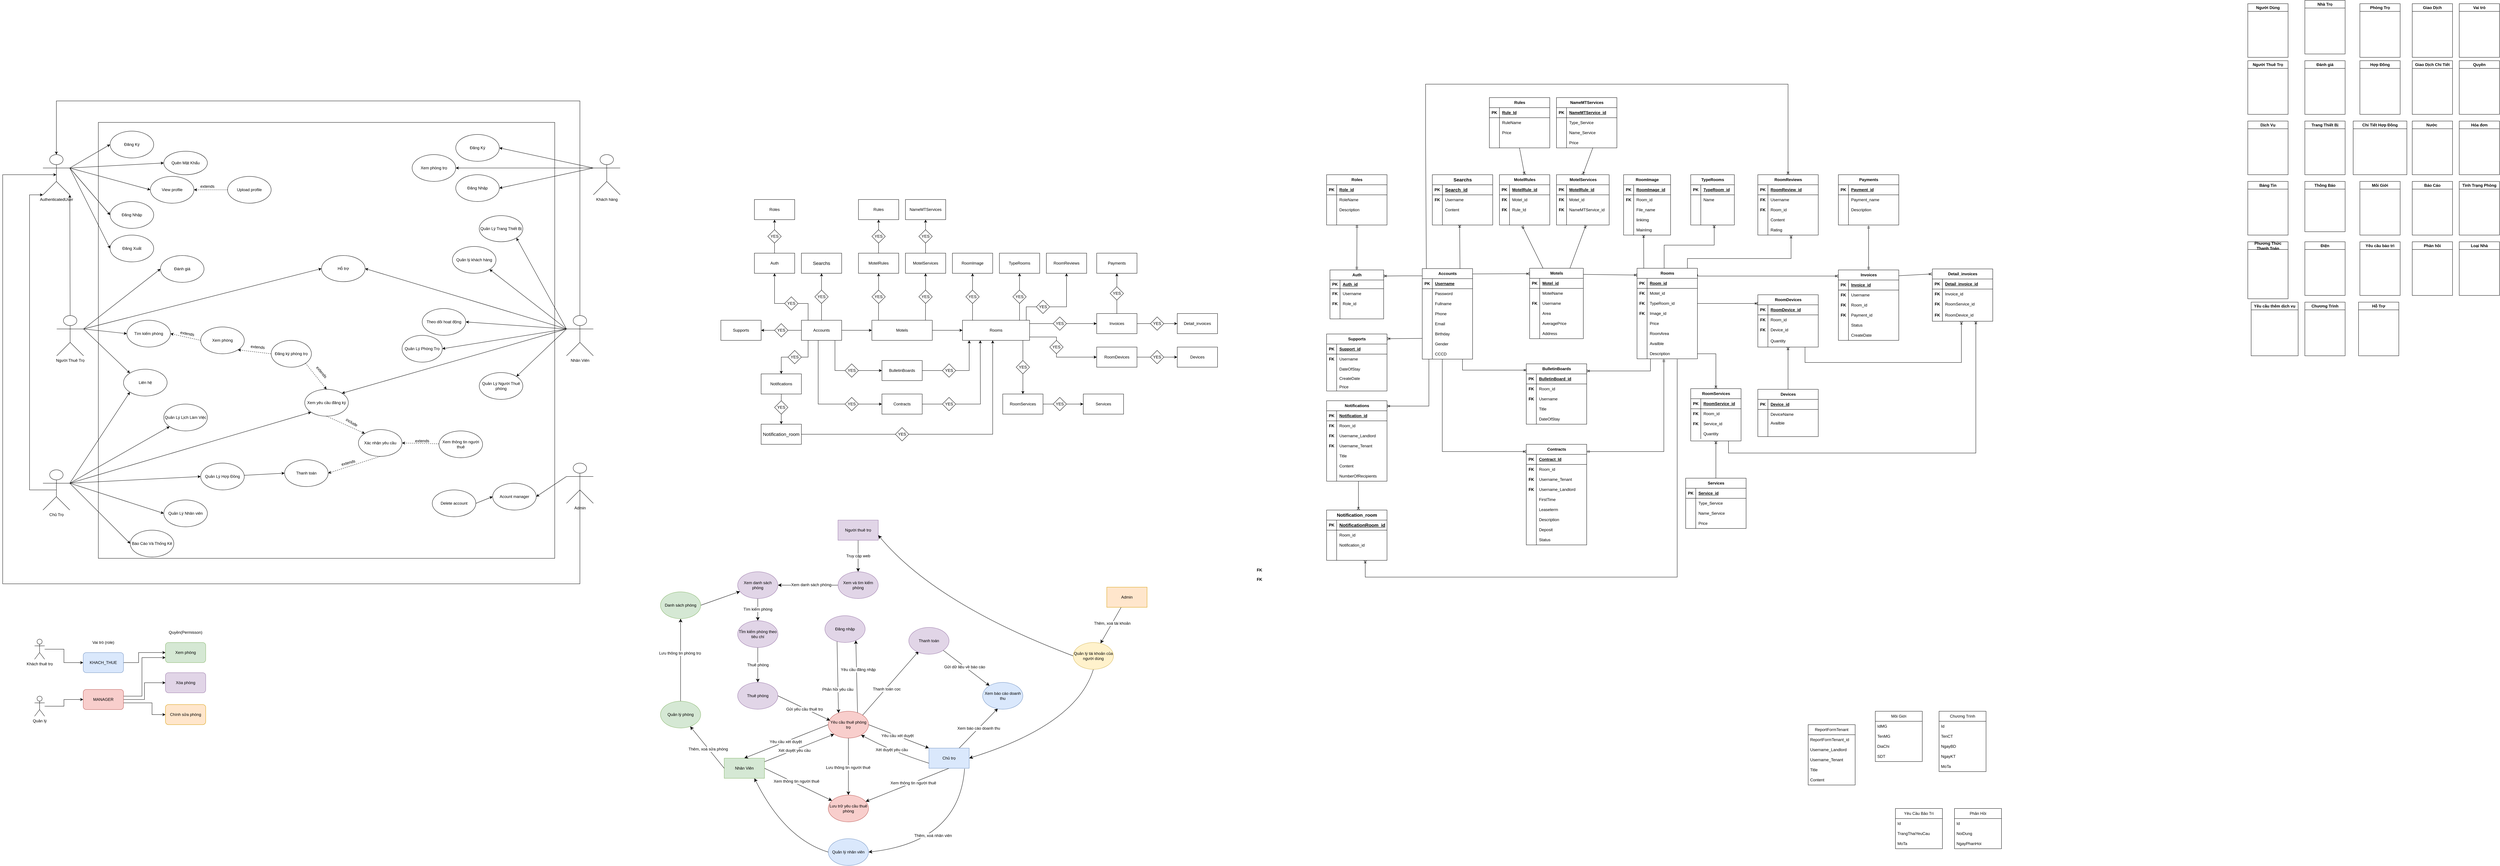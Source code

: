 <mxfile version="24.7.16" pages="2">
  <diagram id="C5RBs43oDa-KdzZeNtuy" name="Page-1">
    <mxGraphModel dx="8116" dy="1982" grid="1" gridSize="10" guides="1" tooltips="1" connect="1" arrows="1" fold="1" page="1" pageScale="1" pageWidth="827" pageHeight="1169" math="0" shadow="0">
      <root>
        <mxCell id="WIyWlLk6GJQsqaUBKTNV-0" />
        <mxCell id="WIyWlLk6GJQsqaUBKTNV-1" parent="WIyWlLk6GJQsqaUBKTNV-0" />
        <mxCell id="NSnPgF9qsIxd3IQdrI8Y-9" value="" style="rounded=0;whiteSpace=wrap;html=1;fillColor=none;verticalAlign=bottom;" parent="WIyWlLk6GJQsqaUBKTNV-1" vertex="1">
          <mxGeometry x="-5705" y="84" width="1360" height="1300" as="geometry" />
        </mxCell>
        <mxCell id="3_ulIbR6Ow2ogI7DFDJE-1" value="Người Dùng" style="swimlane;whiteSpace=wrap;html=1;" parent="WIyWlLk6GJQsqaUBKTNV-1" vertex="1">
          <mxGeometry x="700" y="-270" width="120" height="160" as="geometry" />
        </mxCell>
        <mxCell id="Zx9yhmI7MYSLRwEMKLJb-1" value="Nhà Trọ" style="swimlane;whiteSpace=wrap;html=1;" parent="WIyWlLk6GJQsqaUBKTNV-1" vertex="1">
          <mxGeometry x="870" y="-280" width="120" height="160" as="geometry" />
        </mxCell>
        <mxCell id="Zx9yhmI7MYSLRwEMKLJb-2" value="Phòng Trọ" style="swimlane;whiteSpace=wrap;html=1;" parent="WIyWlLk6GJQsqaUBKTNV-1" vertex="1">
          <mxGeometry x="1034" y="-270" width="120" height="160" as="geometry" />
        </mxCell>
        <mxCell id="Zx9yhmI7MYSLRwEMKLJb-3" value="Người Thuê Trọ" style="swimlane;whiteSpace=wrap;html=1;" parent="WIyWlLk6GJQsqaUBKTNV-1" vertex="1">
          <mxGeometry x="700" y="-100" width="120" height="160" as="geometry" />
        </mxCell>
        <mxCell id="Zx9yhmI7MYSLRwEMKLJb-4" value="Đánh giá" style="swimlane;whiteSpace=wrap;html=1;" parent="WIyWlLk6GJQsqaUBKTNV-1" vertex="1">
          <mxGeometry x="870" y="-100" width="120" height="160" as="geometry" />
        </mxCell>
        <mxCell id="Zx9yhmI7MYSLRwEMKLJb-5" value="Hợp Đồng" style="swimlane;whiteSpace=wrap;html=1;" parent="WIyWlLk6GJQsqaUBKTNV-1" vertex="1">
          <mxGeometry x="1034" y="-100" width="120" height="160" as="geometry" />
        </mxCell>
        <mxCell id="Zx9yhmI7MYSLRwEMKLJb-6" value="Giao Dịch" style="swimlane;whiteSpace=wrap;html=1;" parent="WIyWlLk6GJQsqaUBKTNV-1" vertex="1">
          <mxGeometry x="1190" y="-270" width="120" height="160" as="geometry" />
        </mxCell>
        <mxCell id="Zx9yhmI7MYSLRwEMKLJb-7" value="Giao Dịch Chi Tiết" style="swimlane;whiteSpace=wrap;html=1;" parent="WIyWlLk6GJQsqaUBKTNV-1" vertex="1">
          <mxGeometry x="1190" y="-100" width="120" height="160" as="geometry" />
        </mxCell>
        <mxCell id="Zx9yhmI7MYSLRwEMKLJb-8" value="Dịch Vụ" style="swimlane;whiteSpace=wrap;html=1;" parent="WIyWlLk6GJQsqaUBKTNV-1" vertex="1">
          <mxGeometry x="700" y="80" width="120" height="160" as="geometry" />
        </mxCell>
        <mxCell id="Zx9yhmI7MYSLRwEMKLJb-9" value="Trang Thiết Bị" style="swimlane;whiteSpace=wrap;html=1;" parent="WIyWlLk6GJQsqaUBKTNV-1" vertex="1">
          <mxGeometry x="870" y="80" width="120" height="160" as="geometry" />
        </mxCell>
        <mxCell id="Zx9yhmI7MYSLRwEMKLJb-10" value="Điện" style="swimlane;whiteSpace=wrap;html=1;" parent="WIyWlLk6GJQsqaUBKTNV-1" vertex="1">
          <mxGeometry x="870" y="440" width="120" height="160" as="geometry" />
        </mxCell>
        <mxCell id="Zx9yhmI7MYSLRwEMKLJb-11" value="Nước&amp;nbsp;" style="swimlane;whiteSpace=wrap;html=1;" parent="WIyWlLk6GJQsqaUBKTNV-1" vertex="1">
          <mxGeometry x="1190" y="80" width="120" height="160" as="geometry" />
        </mxCell>
        <mxCell id="Zx9yhmI7MYSLRwEMKLJb-12" value="Bảng Tin" style="swimlane;whiteSpace=wrap;html=1;" parent="WIyWlLk6GJQsqaUBKTNV-1" vertex="1">
          <mxGeometry x="700" y="260" width="120" height="160" as="geometry" />
        </mxCell>
        <mxCell id="Zx9yhmI7MYSLRwEMKLJb-13" value="Thông Báo" style="swimlane;whiteSpace=wrap;html=1;" parent="WIyWlLk6GJQsqaUBKTNV-1" vertex="1">
          <mxGeometry x="870" y="260" width="120" height="150" as="geometry" />
        </mxCell>
        <mxCell id="Zx9yhmI7MYSLRwEMKLJb-14" value="Môi Giới" style="swimlane;whiteSpace=wrap;html=1;startSize=23;" parent="WIyWlLk6GJQsqaUBKTNV-1" vertex="1">
          <mxGeometry x="1034" y="260" width="120" height="160" as="geometry" />
        </mxCell>
        <mxCell id="Zx9yhmI7MYSLRwEMKLJb-15" value="Báo Cáo" style="swimlane;whiteSpace=wrap;html=1;startSize=23;" parent="WIyWlLk6GJQsqaUBKTNV-1" vertex="1">
          <mxGeometry x="1190" y="260" width="120" height="160" as="geometry" />
        </mxCell>
        <mxCell id="0Gv9EPK4i53cQy_oenAs-0" value="Vai trò" style="swimlane;whiteSpace=wrap;html=1;" parent="WIyWlLk6GJQsqaUBKTNV-1" vertex="1">
          <mxGeometry x="1330" y="-270" width="120" height="160" as="geometry" />
        </mxCell>
        <mxCell id="0Gv9EPK4i53cQy_oenAs-1" value="Quyền" style="swimlane;whiteSpace=wrap;html=1;" parent="WIyWlLk6GJQsqaUBKTNV-1" vertex="1">
          <mxGeometry x="1330" y="-100" width="120" height="160" as="geometry" />
        </mxCell>
        <mxCell id="Zx9yhmI7MYSLRwEMKLJb-18" value="Chi Tiết Hợp Đồng" style="swimlane;whiteSpace=wrap;html=1;startSize=23;" parent="WIyWlLk6GJQsqaUBKTNV-1" vertex="1">
          <mxGeometry x="1014" y="80" width="160" height="160" as="geometry" />
        </mxCell>
        <mxCell id="0Gv9EPK4i53cQy_oenAs-2" value="Hóa đơn" style="swimlane;whiteSpace=wrap;html=1;" parent="WIyWlLk6GJQsqaUBKTNV-1" vertex="1">
          <mxGeometry x="1330" y="80" width="120" height="160" as="geometry" />
        </mxCell>
        <mxCell id="0Gv9EPK4i53cQy_oenAs-3" value="Tình Trạng Phòng" style="swimlane;whiteSpace=wrap;html=1;" parent="WIyWlLk6GJQsqaUBKTNV-1" vertex="1">
          <mxGeometry x="1330" y="260" width="120" height="160" as="geometry" />
        </mxCell>
        <mxCell id="Zx9yhmI7MYSLRwEMKLJb-20" value="Yêu cầu bảo trì" style="swimlane;whiteSpace=wrap;html=1;" parent="WIyWlLk6GJQsqaUBKTNV-1" vertex="1">
          <mxGeometry x="1034" y="440" width="120" height="160" as="geometry" />
        </mxCell>
        <mxCell id="Zx9yhmI7MYSLRwEMKLJb-23" value="Loại Nhà" style="swimlane;whiteSpace=wrap;html=1;" parent="WIyWlLk6GJQsqaUBKTNV-1" vertex="1">
          <mxGeometry x="1330" y="440" width="120" height="160" as="geometry" />
        </mxCell>
        <mxCell id="Zx9yhmI7MYSLRwEMKLJb-24" value="Phàn hồi" style="swimlane;whiteSpace=wrap;html=1;" parent="WIyWlLk6GJQsqaUBKTNV-1" vertex="1">
          <mxGeometry x="1190" y="440" width="120" height="160" as="geometry" />
        </mxCell>
        <mxCell id="Zx9yhmI7MYSLRwEMKLJb-25" value="Yêu cầu thêm dịch vụ" style="swimlane;whiteSpace=wrap;html=1;" parent="WIyWlLk6GJQsqaUBKTNV-1" vertex="1">
          <mxGeometry x="710" y="620" width="140" height="160" as="geometry" />
        </mxCell>
        <mxCell id="Zx9yhmI7MYSLRwEMKLJb-26" value="Chương Trình" style="swimlane;whiteSpace=wrap;html=1;" parent="WIyWlLk6GJQsqaUBKTNV-1" vertex="1">
          <mxGeometry x="870" y="620" width="120" height="160" as="geometry" />
        </mxCell>
        <mxCell id="Zx9yhmI7MYSLRwEMKLJb-27" value="Hỗ Trợ" style="swimlane;whiteSpace=wrap;html=1;" parent="WIyWlLk6GJQsqaUBKTNV-1" vertex="1">
          <mxGeometry x="1030" y="620" width="120" height="160" as="geometry" />
        </mxCell>
        <mxCell id="s34-9yYWKcVvulhdYOap-2" value="Chủ Trọ" style="shape=umlActor;verticalLabelPosition=bottom;verticalAlign=top;html=1;outlineConnect=0;" parent="WIyWlLk6GJQsqaUBKTNV-1" vertex="1">
          <mxGeometry x="-5870" y="1120" width="80" height="120" as="geometry" />
        </mxCell>
        <mxCell id="R4Wuy2c4UjqvDZ8o_7R3-4" style="rounded=0;orthogonalLoop=1;jettySize=auto;html=1;entryX=0;entryY=0.5;entryDx=0;entryDy=0;exitX=1;exitY=0.333;exitDx=0;exitDy=0;exitPerimeter=0;" parent="WIyWlLk6GJQsqaUBKTNV-1" source="s34-9yYWKcVvulhdYOap-7" target="R4Wuy2c4UjqvDZ8o_7R3-2" edge="1">
          <mxGeometry relative="1" as="geometry" />
        </mxCell>
        <mxCell id="R4Wuy2c4UjqvDZ8o_7R3-6" style="rounded=0;orthogonalLoop=1;jettySize=auto;html=1;entryX=0;entryY=0.5;entryDx=0;entryDy=0;exitX=1;exitY=0.333;exitDx=0;exitDy=0;exitPerimeter=0;" parent="WIyWlLk6GJQsqaUBKTNV-1" source="s34-9yYWKcVvulhdYOap-7" target="R4Wuy2c4UjqvDZ8o_7R3-5" edge="1">
          <mxGeometry relative="1" as="geometry" />
        </mxCell>
        <mxCell id="s34-9yYWKcVvulhdYOap-7" value="Người Thuê Trọ" style="shape=umlActor;verticalLabelPosition=bottom;verticalAlign=top;html=1;outlineConnect=0;" parent="WIyWlLk6GJQsqaUBKTNV-1" vertex="1">
          <mxGeometry x="-5829" y="660" width="80" height="120" as="geometry" />
        </mxCell>
        <mxCell id="s34-9yYWKcVvulhdYOap-8" value="AuthenticatedUser" style="shape=umlActor;verticalLabelPosition=bottom;verticalAlign=top;html=1;outlineConnect=0;" parent="WIyWlLk6GJQsqaUBKTNV-1" vertex="1">
          <mxGeometry x="-5870" y="180" width="80" height="120" as="geometry" />
        </mxCell>
        <mxCell id="R4Wuy2c4UjqvDZ8o_7R3-3" style="rounded=0;orthogonalLoop=1;jettySize=auto;html=1;entryX=1;entryY=0.5;entryDx=0;entryDy=0;exitX=0;exitY=0.333;exitDx=0;exitDy=0;exitPerimeter=0;" parent="WIyWlLk6GJQsqaUBKTNV-1" source="s34-9yYWKcVvulhdYOap-9" target="R4Wuy2c4UjqvDZ8o_7R3-2" edge="1">
          <mxGeometry relative="1" as="geometry" />
        </mxCell>
        <mxCell id="s34-9yYWKcVvulhdYOap-9" value="Nhân Viên" style="shape=umlActor;verticalLabelPosition=bottom;verticalAlign=top;html=1;outlineConnect=0;" parent="WIyWlLk6GJQsqaUBKTNV-1" vertex="1">
          <mxGeometry x="-4310" y="660" width="80" height="120" as="geometry" />
        </mxCell>
        <mxCell id="s34-9yYWKcVvulhdYOap-11" value="Quản Lý Phòng Trọ" style="ellipse;whiteSpace=wrap;html=1;" parent="WIyWlLk6GJQsqaUBKTNV-1" vertex="1">
          <mxGeometry x="-4800" y="719" width="120" height="80" as="geometry" />
        </mxCell>
        <mxCell id="R4Wuy2c4UjqvDZ8o_7R3-8" style="rounded=0;orthogonalLoop=1;jettySize=auto;html=1;entryX=0;entryY=0.5;entryDx=0;entryDy=0;" parent="WIyWlLk6GJQsqaUBKTNV-1" source="s34-9yYWKcVvulhdYOap-12" target="R4Wuy2c4UjqvDZ8o_7R3-7" edge="1">
          <mxGeometry relative="1" as="geometry" />
        </mxCell>
        <mxCell id="s34-9yYWKcVvulhdYOap-12" value="Quản Lý Hợp Đồng" style="ellipse;whiteSpace=wrap;html=1;" parent="WIyWlLk6GJQsqaUBKTNV-1" vertex="1">
          <mxGeometry x="-5400" y="1100" width="130" height="80" as="geometry" />
        </mxCell>
        <mxCell id="s34-9yYWKcVvulhdYOap-13" value="Quản Lý Người Thuê phòng" style="ellipse;whiteSpace=wrap;html=1;" parent="WIyWlLk6GJQsqaUBKTNV-1" vertex="1">
          <mxGeometry x="-4570" y="830" width="130" height="80" as="geometry" />
        </mxCell>
        <mxCell id="s34-9yYWKcVvulhdYOap-15" value="Quản Lý Trang Thiết Bị" style="ellipse;whiteSpace=wrap;html=1;" parent="WIyWlLk6GJQsqaUBKTNV-1" vertex="1">
          <mxGeometry x="-4570" y="362" width="130" height="78" as="geometry" />
        </mxCell>
        <mxCell id="s34-9yYWKcVvulhdYOap-16" value="Quản Lý Lịch Làm Việc" style="ellipse;whiteSpace=wrap;html=1;" parent="WIyWlLk6GJQsqaUBKTNV-1" vertex="1">
          <mxGeometry x="-5510" y="924" width="130" height="80" as="geometry" />
        </mxCell>
        <mxCell id="s34-9yYWKcVvulhdYOap-18" value="Báo Cáo Và Thống Kê" style="ellipse;whiteSpace=wrap;html=1;" parent="WIyWlLk6GJQsqaUBKTNV-1" vertex="1">
          <mxGeometry x="-5610" y="1300" width="130" height="80" as="geometry" />
        </mxCell>
        <mxCell id="s34-9yYWKcVvulhdYOap-19" value="Đăng Ký" style="ellipse;whiteSpace=wrap;html=1;" parent="WIyWlLk6GJQsqaUBKTNV-1" vertex="1">
          <mxGeometry x="-5670" y="110" width="130" height="80" as="geometry" />
        </mxCell>
        <mxCell id="s34-9yYWKcVvulhdYOap-21" value="Quản lý khách hàng" style="ellipse;whiteSpace=wrap;html=1;" parent="WIyWlLk6GJQsqaUBKTNV-1" vertex="1">
          <mxGeometry x="-4650" y="454" width="130" height="80" as="geometry" />
        </mxCell>
        <mxCell id="s34-9yYWKcVvulhdYOap-22" value="Quên Mật Khẩu" style="ellipse;whiteSpace=wrap;html=1;" parent="WIyWlLk6GJQsqaUBKTNV-1" vertex="1">
          <mxGeometry x="-5510" y="170" width="130" height="70" as="geometry" />
        </mxCell>
        <mxCell id="NSnPgF9qsIxd3IQdrI8Y-0" value="Admin" style="shape=umlActor;verticalLabelPosition=bottom;verticalAlign=top;html=1;outlineConnect=0;" parent="WIyWlLk6GJQsqaUBKTNV-1" vertex="1">
          <mxGeometry x="-4310" y="1100" width="80" height="120" as="geometry" />
        </mxCell>
        <mxCell id="NSnPgF9qsIxd3IQdrI8Y-4" value="" style="endArrow=classic;html=1;rounded=0;exitX=0.5;exitY=0;exitDx=0;exitDy=0;exitPerimeter=0;entryX=1;entryY=1;entryDx=0;entryDy=0;entryPerimeter=0;" parent="WIyWlLk6GJQsqaUBKTNV-1" source="s34-9yYWKcVvulhdYOap-7" target="s34-9yYWKcVvulhdYOap-8" edge="1">
          <mxGeometry width="50" height="50" relative="1" as="geometry">
            <mxPoint x="-5620" y="1050" as="sourcePoint" />
            <mxPoint x="-5830" y="740" as="targetPoint" />
            <Array as="points" />
          </mxGeometry>
        </mxCell>
        <mxCell id="NSnPgF9qsIxd3IQdrI8Y-5" value="" style="endArrow=classic;html=1;rounded=0;entryX=0;entryY=1;entryDx=0;entryDy=0;entryPerimeter=0;exitX=0.5;exitY=0.5;exitDx=0;exitDy=0;exitPerimeter=0;" parent="WIyWlLk6GJQsqaUBKTNV-1" source="s34-9yYWKcVvulhdYOap-2" target="s34-9yYWKcVvulhdYOap-8" edge="1">
          <mxGeometry width="50" height="50" relative="1" as="geometry">
            <mxPoint x="-5910" y="1290" as="sourcePoint" />
            <mxPoint x="-5910" y="640" as="targetPoint" />
            <Array as="points">
              <mxPoint x="-5910" y="1180" />
              <mxPoint x="-5910" y="700" />
              <mxPoint x="-5910" y="300" />
            </Array>
          </mxGeometry>
        </mxCell>
        <mxCell id="NSnPgF9qsIxd3IQdrI8Y-7" value="" style="endArrow=classic;html=1;rounded=0;entryX=0.5;entryY=0.5;entryDx=0;entryDy=0;entryPerimeter=0;exitX=0.5;exitY=0.5;exitDx=0;exitDy=0;exitPerimeter=0;" parent="WIyWlLk6GJQsqaUBKTNV-1" source="NSnPgF9qsIxd3IQdrI8Y-0" target="s34-9yYWKcVvulhdYOap-8" edge="1">
          <mxGeometry width="50" height="50" relative="1" as="geometry">
            <mxPoint x="-4270" y="1380" as="sourcePoint" />
            <mxPoint x="-5910" y="640" as="targetPoint" />
            <Array as="points">
              <mxPoint x="-4270" y="1460" />
              <mxPoint x="-5120" y="1460" />
              <mxPoint x="-5990" y="1460" />
              <mxPoint x="-5990" y="640" />
              <mxPoint x="-5990" y="240" />
            </Array>
          </mxGeometry>
        </mxCell>
        <mxCell id="NSnPgF9qsIxd3IQdrI8Y-12" value="" style="endArrow=classic;html=1;rounded=0;exitX=0.5;exitY=0;exitDx=0;exitDy=0;exitPerimeter=0;entryX=0.5;entryY=0;entryDx=0;entryDy=0;entryPerimeter=0;" parent="WIyWlLk6GJQsqaUBKTNV-1" source="s34-9yYWKcVvulhdYOap-9" target="s34-9yYWKcVvulhdYOap-8" edge="1">
          <mxGeometry width="50" height="50" relative="1" as="geometry">
            <mxPoint x="-5190" y="320" as="sourcePoint" />
            <mxPoint x="-5140" y="270" as="targetPoint" />
            <Array as="points">
              <mxPoint x="-4270" y="20" />
              <mxPoint x="-5830" y="20" />
            </Array>
          </mxGeometry>
        </mxCell>
        <mxCell id="NSnPgF9qsIxd3IQdrI8Y-13" value="" style="endArrow=classic;html=1;rounded=0;exitX=1;exitY=0.333;exitDx=0;exitDy=0;exitPerimeter=0;entryX=0;entryY=0.5;entryDx=0;entryDy=0;" parent="WIyWlLk6GJQsqaUBKTNV-1" source="s34-9yYWKcVvulhdYOap-8" target="s34-9yYWKcVvulhdYOap-0" edge="1">
          <mxGeometry width="50" height="50" relative="1" as="geometry">
            <mxPoint x="-5730" y="380" as="sourcePoint" />
            <mxPoint x="-5680" y="330" as="targetPoint" />
          </mxGeometry>
        </mxCell>
        <mxCell id="NSnPgF9qsIxd3IQdrI8Y-14" value="" style="endArrow=classic;html=1;rounded=0;entryX=0;entryY=0.5;entryDx=0;entryDy=0;" parent="WIyWlLk6GJQsqaUBKTNV-1" target="s34-9yYWKcVvulhdYOap-19" edge="1">
          <mxGeometry width="50" height="50" relative="1" as="geometry">
            <mxPoint x="-5790" y="220" as="sourcePoint" />
            <mxPoint x="-5650" y="210" as="targetPoint" />
          </mxGeometry>
        </mxCell>
        <mxCell id="NSnPgF9qsIxd3IQdrI8Y-15" value="" style="endArrow=classic;html=1;rounded=0;exitX=1;exitY=0.333;exitDx=0;exitDy=0;exitPerimeter=0;entryX=0;entryY=0.5;entryDx=0;entryDy=0;" parent="WIyWlLk6GJQsqaUBKTNV-1" source="s34-9yYWKcVvulhdYOap-8" target="s34-9yYWKcVvulhdYOap-22" edge="1">
          <mxGeometry width="50" height="50" relative="1" as="geometry">
            <mxPoint x="-5770" y="240" as="sourcePoint" />
            <mxPoint x="-5640" y="220" as="targetPoint" />
            <Array as="points" />
          </mxGeometry>
        </mxCell>
        <mxCell id="NSnPgF9qsIxd3IQdrI8Y-16" value="Đăng Xuất" style="ellipse;whiteSpace=wrap;html=1;" parent="WIyWlLk6GJQsqaUBKTNV-1" vertex="1">
          <mxGeometry x="-5670" y="420" width="130" height="80" as="geometry" />
        </mxCell>
        <mxCell id="NSnPgF9qsIxd3IQdrI8Y-17" value="" style="endArrow=classic;html=1;rounded=0;entryX=0;entryY=0.5;entryDx=0;entryDy=0;" parent="WIyWlLk6GJQsqaUBKTNV-1" target="NSnPgF9qsIxd3IQdrI8Y-16" edge="1">
          <mxGeometry width="50" height="50" relative="1" as="geometry">
            <mxPoint x="-5790" y="220" as="sourcePoint" />
            <mxPoint x="-5660" y="200" as="targetPoint" />
          </mxGeometry>
        </mxCell>
        <mxCell id="NSnPgF9qsIxd3IQdrI8Y-18" value="" style="endArrow=classic;html=1;rounded=0;exitX=1;exitY=0.333;exitDx=0;exitDy=0;exitPerimeter=0;entryX=0;entryY=0.5;entryDx=0;entryDy=0;" parent="WIyWlLk6GJQsqaUBKTNV-1" source="s34-9yYWKcVvulhdYOap-8" target="s34-9yYWKcVvulhdYOap-0" edge="1">
          <mxGeometry width="50" height="50" relative="1" as="geometry">
            <mxPoint x="-5790" y="220" as="sourcePoint" />
            <mxPoint x="-5540" y="440" as="targetPoint" />
          </mxGeometry>
        </mxCell>
        <mxCell id="s34-9yYWKcVvulhdYOap-0" value="Đăng Nhập" style="ellipse;whiteSpace=wrap;html=1;" parent="WIyWlLk6GJQsqaUBKTNV-1" vertex="1">
          <mxGeometry x="-5670" y="320" width="130" height="80" as="geometry" />
        </mxCell>
        <mxCell id="NSnPgF9qsIxd3IQdrI8Y-19" value="View profile" style="ellipse;whiteSpace=wrap;html=1;" parent="WIyWlLk6GJQsqaUBKTNV-1" vertex="1">
          <mxGeometry x="-5550" y="245" width="130" height="80" as="geometry" />
        </mxCell>
        <mxCell id="NSnPgF9qsIxd3IQdrI8Y-20" value="Upload profile" style="ellipse;whiteSpace=wrap;html=1;" parent="WIyWlLk6GJQsqaUBKTNV-1" vertex="1">
          <mxGeometry x="-5320" y="245" width="130" height="80" as="geometry" />
        </mxCell>
        <mxCell id="NSnPgF9qsIxd3IQdrI8Y-22" value="" style="endArrow=classic;html=1;rounded=0;entryX=0;entryY=0.5;entryDx=0;entryDy=0;" parent="WIyWlLk6GJQsqaUBKTNV-1" target="NSnPgF9qsIxd3IQdrI8Y-19" edge="1">
          <mxGeometry width="50" height="50" relative="1" as="geometry">
            <mxPoint x="-5790" y="220" as="sourcePoint" />
            <mxPoint x="-5470" y="350" as="targetPoint" />
            <Array as="points" />
          </mxGeometry>
        </mxCell>
        <mxCell id="NSnPgF9qsIxd3IQdrI8Y-25" value="" style="endArrow=classic;html=1;rounded=0;exitX=0;exitY=0.5;exitDx=0;exitDy=0;entryX=1;entryY=0.5;entryDx=0;entryDy=0;dashed=1;" parent="WIyWlLk6GJQsqaUBKTNV-1" source="NSnPgF9qsIxd3IQdrI8Y-20" target="NSnPgF9qsIxd3IQdrI8Y-19" edge="1">
          <mxGeometry width="50" height="50" relative="1" as="geometry">
            <mxPoint x="-5520" y="400" as="sourcePoint" />
            <mxPoint x="-5470" y="350" as="targetPoint" />
          </mxGeometry>
        </mxCell>
        <mxCell id="NSnPgF9qsIxd3IQdrI8Y-26" value="extends" style="text;html=1;align=center;verticalAlign=middle;whiteSpace=wrap;rounded=0;" parent="WIyWlLk6GJQsqaUBKTNV-1" vertex="1">
          <mxGeometry x="-5410" y="260" width="60" height="30" as="geometry" />
        </mxCell>
        <mxCell id="NSnPgF9qsIxd3IQdrI8Y-28" value="Acount manager" style="ellipse;whiteSpace=wrap;html=1;" parent="WIyWlLk6GJQsqaUBKTNV-1" vertex="1">
          <mxGeometry x="-4530" y="1160" width="130" height="80" as="geometry" />
        </mxCell>
        <mxCell id="NSnPgF9qsIxd3IQdrI8Y-29" value="" style="endArrow=classic;html=1;rounded=0;entryX=1;entryY=0.5;entryDx=0;entryDy=0;exitX=0;exitY=0.333;exitDx=0;exitDy=0;exitPerimeter=0;" parent="WIyWlLk6GJQsqaUBKTNV-1" source="NSnPgF9qsIxd3IQdrI8Y-0" target="NSnPgF9qsIxd3IQdrI8Y-28" edge="1">
          <mxGeometry width="50" height="50" relative="1" as="geometry">
            <mxPoint x="-4350" y="1210" as="sourcePoint" />
            <mxPoint x="-4300" y="1160" as="targetPoint" />
          </mxGeometry>
        </mxCell>
        <mxCell id="NSnPgF9qsIxd3IQdrI8Y-30" value="Delete account" style="ellipse;whiteSpace=wrap;html=1;" parent="WIyWlLk6GJQsqaUBKTNV-1" vertex="1">
          <mxGeometry x="-4710" y="1180" width="130" height="80" as="geometry" />
        </mxCell>
        <mxCell id="NSnPgF9qsIxd3IQdrI8Y-32" value="" style="endArrow=classic;html=1;rounded=0;entryX=0;entryY=0.5;entryDx=0;entryDy=0;exitX=1;exitY=0.5;exitDx=0;exitDy=0;endFill=1;" parent="WIyWlLk6GJQsqaUBKTNV-1" source="NSnPgF9qsIxd3IQdrI8Y-30" target="NSnPgF9qsIxd3IQdrI8Y-28" edge="1">
          <mxGeometry width="50" height="50" relative="1" as="geometry">
            <mxPoint x="-4350" y="1210" as="sourcePoint" />
            <mxPoint x="-4300" y="1160" as="targetPoint" />
          </mxGeometry>
        </mxCell>
        <mxCell id="R4Wuy2c4UjqvDZ8o_7R3-1" style="edgeStyle=orthogonalEdgeStyle;rounded=0;orthogonalLoop=1;jettySize=auto;html=1;entryX=1;entryY=0.5;entryDx=0;entryDy=0;exitX=0;exitY=0.333;exitDx=0;exitDy=0;exitPerimeter=0;" parent="WIyWlLk6GJQsqaUBKTNV-1" source="NSnPgF9qsIxd3IQdrI8Y-33" target="R4Wuy2c4UjqvDZ8o_7R3-0" edge="1">
          <mxGeometry relative="1" as="geometry" />
        </mxCell>
        <mxCell id="NSnPgF9qsIxd3IQdrI8Y-33" value="Khách hàng" style="shape=umlActor;verticalLabelPosition=bottom;verticalAlign=top;html=1;outlineConnect=0;" parent="WIyWlLk6GJQsqaUBKTNV-1" vertex="1">
          <mxGeometry x="-4230" y="180" width="80" height="120" as="geometry" />
        </mxCell>
        <mxCell id="NSnPgF9qsIxd3IQdrI8Y-34" value="Đăng Ký" style="ellipse;whiteSpace=wrap;html=1;" parent="WIyWlLk6GJQsqaUBKTNV-1" vertex="1">
          <mxGeometry x="-4640" y="120" width="130" height="80" as="geometry" />
        </mxCell>
        <mxCell id="NSnPgF9qsIxd3IQdrI8Y-35" value="Đăng Nhập" style="ellipse;whiteSpace=wrap;html=1;" parent="WIyWlLk6GJQsqaUBKTNV-1" vertex="1">
          <mxGeometry x="-4640" y="240" width="130" height="80" as="geometry" />
        </mxCell>
        <mxCell id="NSnPgF9qsIxd3IQdrI8Y-36" value="" style="endArrow=classic;html=1;rounded=0;entryX=1;entryY=0.5;entryDx=0;entryDy=0;exitX=0;exitY=0.333;exitDx=0;exitDy=0;exitPerimeter=0;" parent="WIyWlLk6GJQsqaUBKTNV-1" source="NSnPgF9qsIxd3IQdrI8Y-33" target="NSnPgF9qsIxd3IQdrI8Y-34" edge="1">
          <mxGeometry width="50" height="50" relative="1" as="geometry">
            <mxPoint x="-4330" y="250" as="sourcePoint" />
            <mxPoint x="-4280" y="200" as="targetPoint" />
          </mxGeometry>
        </mxCell>
        <mxCell id="NSnPgF9qsIxd3IQdrI8Y-38" value="" style="endArrow=classic;html=1;rounded=0;entryX=1;entryY=0.5;entryDx=0;entryDy=0;" parent="WIyWlLk6GJQsqaUBKTNV-1" target="NSnPgF9qsIxd3IQdrI8Y-35" edge="1">
          <mxGeometry width="50" height="50" relative="1" as="geometry">
            <mxPoint x="-4230" y="220" as="sourcePoint" />
            <mxPoint x="-4520" y="190" as="targetPoint" />
          </mxGeometry>
        </mxCell>
        <mxCell id="NSnPgF9qsIxd3IQdrI8Y-40" value="" style="endArrow=classic;html=1;rounded=0;exitX=0;exitY=0.333;exitDx=0;exitDy=0;exitPerimeter=0;entryX=1;entryY=1;entryDx=0;entryDy=0;" parent="WIyWlLk6GJQsqaUBKTNV-1" source="s34-9yYWKcVvulhdYOap-9" target="s34-9yYWKcVvulhdYOap-21" edge="1">
          <mxGeometry width="50" height="50" relative="1" as="geometry">
            <mxPoint x="-4930" y="730" as="sourcePoint" />
            <mxPoint x="-4880" y="680" as="targetPoint" />
          </mxGeometry>
        </mxCell>
        <mxCell id="NSnPgF9qsIxd3IQdrI8Y-41" value="" style="endArrow=classic;html=1;rounded=0;exitX=0;exitY=0.333;exitDx=0;exitDy=0;exitPerimeter=0;entryX=1;entryY=0;entryDx=0;entryDy=0;" parent="WIyWlLk6GJQsqaUBKTNV-1" source="s34-9yYWKcVvulhdYOap-9" target="s34-9yYWKcVvulhdYOap-13" edge="1">
          <mxGeometry width="50" height="50" relative="1" as="geometry">
            <mxPoint x="-4300" y="710" as="sourcePoint" />
            <mxPoint x="-4530" y="590" as="targetPoint" />
          </mxGeometry>
        </mxCell>
        <mxCell id="NSnPgF9qsIxd3IQdrI8Y-42" value="" style="endArrow=classic;html=1;rounded=0;exitX=1;exitY=0.333;exitDx=0;exitDy=0;exitPerimeter=0;entryX=0;entryY=0.5;entryDx=0;entryDy=0;" parent="WIyWlLk6GJQsqaUBKTNV-1" source="s34-9yYWKcVvulhdYOap-2" target="s34-9yYWKcVvulhdYOap-18" edge="1">
          <mxGeometry width="50" height="50" relative="1" as="geometry">
            <mxPoint x="-4290" y="720" as="sourcePoint" />
            <mxPoint x="-4520" y="600" as="targetPoint" />
          </mxGeometry>
        </mxCell>
        <mxCell id="NSnPgF9qsIxd3IQdrI8Y-43" value="" style="endArrow=classic;html=1;rounded=0;exitX=0;exitY=0.333;exitDx=0;exitDy=0;exitPerimeter=0;entryX=1;entryY=0.5;entryDx=0;entryDy=0;" parent="WIyWlLk6GJQsqaUBKTNV-1" source="s34-9yYWKcVvulhdYOap-9" target="s34-9yYWKcVvulhdYOap-11" edge="1">
          <mxGeometry width="50" height="50" relative="1" as="geometry">
            <mxPoint x="-4280" y="730" as="sourcePoint" />
            <mxPoint x="-4510" y="610" as="targetPoint" />
          </mxGeometry>
        </mxCell>
        <mxCell id="NSnPgF9qsIxd3IQdrI8Y-44" value="" style="endArrow=classic;html=1;rounded=0;exitX=1;exitY=0.333;exitDx=0;exitDy=0;exitPerimeter=0;entryX=0;entryY=0.5;entryDx=0;entryDy=0;" parent="WIyWlLk6GJQsqaUBKTNV-1" source="s34-9yYWKcVvulhdYOap-2" target="s34-9yYWKcVvulhdYOap-12" edge="1">
          <mxGeometry width="50" height="50" relative="1" as="geometry">
            <mxPoint x="-4270" y="740" as="sourcePoint" />
            <mxPoint x="-4500" y="620" as="targetPoint" />
          </mxGeometry>
        </mxCell>
        <mxCell id="NSnPgF9qsIxd3IQdrI8Y-47" value="Theo dõi hoạt động" style="ellipse;whiteSpace=wrap;html=1;" parent="WIyWlLk6GJQsqaUBKTNV-1" vertex="1">
          <mxGeometry x="-4740" y="639" width="130" height="80" as="geometry" />
        </mxCell>
        <mxCell id="NSnPgF9qsIxd3IQdrI8Y-48" value="" style="endArrow=classic;html=1;rounded=0;exitX=0;exitY=0.333;exitDx=0;exitDy=0;exitPerimeter=0;entryX=1;entryY=0.5;entryDx=0;entryDy=0;" parent="WIyWlLk6GJQsqaUBKTNV-1" source="s34-9yYWKcVvulhdYOap-9" target="NSnPgF9qsIxd3IQdrI8Y-47" edge="1">
          <mxGeometry width="50" height="50" relative="1" as="geometry">
            <mxPoint x="-4620" y="710" as="sourcePoint" />
            <mxPoint x="-4570" y="660" as="targetPoint" />
          </mxGeometry>
        </mxCell>
        <mxCell id="NSnPgF9qsIxd3IQdrI8Y-49" value="Tìm kiếm phòng" style="ellipse;whiteSpace=wrap;html=1;" parent="WIyWlLk6GJQsqaUBKTNV-1" vertex="1">
          <mxGeometry x="-5620" y="674" width="130" height="80" as="geometry" />
        </mxCell>
        <mxCell id="NSnPgF9qsIxd3IQdrI8Y-50" value="" style="endArrow=classic;html=1;rounded=0;exitX=1;exitY=0.333;exitDx=0;exitDy=0;exitPerimeter=0;entryX=0;entryY=0.5;entryDx=0;entryDy=0;" parent="WIyWlLk6GJQsqaUBKTNV-1" source="s34-9yYWKcVvulhdYOap-7" target="NSnPgF9qsIxd3IQdrI8Y-49" edge="1">
          <mxGeometry width="50" height="50" relative="1" as="geometry">
            <mxPoint x="-5270" y="730" as="sourcePoint" />
            <mxPoint x="-5220" y="680" as="targetPoint" />
          </mxGeometry>
        </mxCell>
        <mxCell id="NSnPgF9qsIxd3IQdrI8Y-51" value="Xem phòng" style="ellipse;whiteSpace=wrap;html=1;" parent="WIyWlLk6GJQsqaUBKTNV-1" vertex="1">
          <mxGeometry x="-5400" y="694" width="130" height="80" as="geometry" />
        </mxCell>
        <mxCell id="NSnPgF9qsIxd3IQdrI8Y-52" value="" style="endArrow=classic;html=1;rounded=0;exitX=0;exitY=0.5;exitDx=0;exitDy=0;entryX=1;entryY=0.5;entryDx=0;entryDy=0;dashed=1;" parent="WIyWlLk6GJQsqaUBKTNV-1" source="NSnPgF9qsIxd3IQdrI8Y-51" target="NSnPgF9qsIxd3IQdrI8Y-49" edge="1">
          <mxGeometry width="50" height="50" relative="1" as="geometry">
            <mxPoint x="-5310" y="295" as="sourcePoint" />
            <mxPoint x="-5410" y="295" as="targetPoint" />
          </mxGeometry>
        </mxCell>
        <mxCell id="NSnPgF9qsIxd3IQdrI8Y-53" value="extends" style="text;html=1;align=center;verticalAlign=middle;whiteSpace=wrap;rounded=0;rotation=10;" parent="WIyWlLk6GJQsqaUBKTNV-1" vertex="1">
          <mxGeometry x="-5470" y="699" width="60" height="30" as="geometry" />
        </mxCell>
        <mxCell id="NSnPgF9qsIxd3IQdrI8Y-55" value="Liên hệ" style="ellipse;whiteSpace=wrap;html=1;" parent="WIyWlLk6GJQsqaUBKTNV-1" vertex="1">
          <mxGeometry x="-5630" y="820" width="130" height="80" as="geometry" />
        </mxCell>
        <mxCell id="NSnPgF9qsIxd3IQdrI8Y-56" value="" style="endArrow=classic;html=1;rounded=0;exitX=1;exitY=0.333;exitDx=0;exitDy=0;exitPerimeter=0;entryX=0;entryY=0;entryDx=0;entryDy=0;" parent="WIyWlLk6GJQsqaUBKTNV-1" source="s34-9yYWKcVvulhdYOap-7" target="NSnPgF9qsIxd3IQdrI8Y-55" edge="1">
          <mxGeometry width="50" height="50" relative="1" as="geometry">
            <mxPoint x="-5720" y="880" as="sourcePoint" />
            <mxPoint x="-5670" y="830" as="targetPoint" />
          </mxGeometry>
        </mxCell>
        <mxCell id="NSnPgF9qsIxd3IQdrI8Y-57" value="" style="endArrow=classic;html=1;rounded=0;exitX=1;exitY=0.333;exitDx=0;exitDy=0;exitPerimeter=0;entryX=0;entryY=1;entryDx=0;entryDy=0;" parent="WIyWlLk6GJQsqaUBKTNV-1" source="s34-9yYWKcVvulhdYOap-2" target="NSnPgF9qsIxd3IQdrI8Y-55" edge="1">
          <mxGeometry width="50" height="50" relative="1" as="geometry">
            <mxPoint x="-5739" y="710" as="sourcePoint" />
            <mxPoint x="-5630" y="860" as="targetPoint" />
          </mxGeometry>
        </mxCell>
        <mxCell id="NSnPgF9qsIxd3IQdrI8Y-59" value="Quản Lý Nhân viên" style="ellipse;whiteSpace=wrap;html=1;" parent="WIyWlLk6GJQsqaUBKTNV-1" vertex="1">
          <mxGeometry x="-5510" y="1210" width="130" height="80" as="geometry" />
        </mxCell>
        <mxCell id="NSnPgF9qsIxd3IQdrI8Y-60" style="edgeStyle=orthogonalEdgeStyle;rounded=0;orthogonalLoop=1;jettySize=auto;html=1;exitX=0.5;exitY=1;exitDx=0;exitDy=0;" parent="WIyWlLk6GJQsqaUBKTNV-1" source="s34-9yYWKcVvulhdYOap-11" target="s34-9yYWKcVvulhdYOap-11" edge="1">
          <mxGeometry relative="1" as="geometry" />
        </mxCell>
        <mxCell id="NSnPgF9qsIxd3IQdrI8Y-61" value="" style="endArrow=classic;html=1;rounded=0;exitX=1;exitY=0.333;exitDx=0;exitDy=0;exitPerimeter=0;entryX=0;entryY=0.5;entryDx=0;entryDy=0;" parent="WIyWlLk6GJQsqaUBKTNV-1" source="s34-9yYWKcVvulhdYOap-2" target="NSnPgF9qsIxd3IQdrI8Y-59" edge="1">
          <mxGeometry width="50" height="50" relative="1" as="geometry">
            <mxPoint x="-5100" y="870" as="sourcePoint" />
            <mxPoint x="-5050" y="820" as="targetPoint" />
          </mxGeometry>
        </mxCell>
        <mxCell id="NSnPgF9qsIxd3IQdrI8Y-62" value="Đăng ký phòng trọ" style="ellipse;whiteSpace=wrap;html=1;" parent="WIyWlLk6GJQsqaUBKTNV-1" vertex="1">
          <mxGeometry x="-5190" y="734" width="120" height="80" as="geometry" />
        </mxCell>
        <mxCell id="NSnPgF9qsIxd3IQdrI8Y-63" value="" style="endArrow=classic;html=1;rounded=0;exitX=1;exitY=1;exitDx=0;exitDy=0;entryX=0.5;entryY=0;entryDx=0;entryDy=0;dashed=1;" parent="WIyWlLk6GJQsqaUBKTNV-1" source="NSnPgF9qsIxd3IQdrI8Y-62" target="NSnPgF9qsIxd3IQdrI8Y-67" edge="1">
          <mxGeometry width="50" height="50" relative="1" as="geometry">
            <mxPoint x="-4960" y="850" as="sourcePoint" />
            <mxPoint x="-4910" y="800" as="targetPoint" />
          </mxGeometry>
        </mxCell>
        <mxCell id="NSnPgF9qsIxd3IQdrI8Y-64" value="" style="endArrow=classic;html=1;rounded=0;exitX=0;exitY=0.5;exitDx=0;exitDy=0;entryX=1;entryY=1;entryDx=0;entryDy=0;dashed=1;" parent="WIyWlLk6GJQsqaUBKTNV-1" source="NSnPgF9qsIxd3IQdrI8Y-62" target="NSnPgF9qsIxd3IQdrI8Y-51" edge="1">
          <mxGeometry width="50" height="50" relative="1" as="geometry">
            <mxPoint x="-5020" y="830" as="sourcePoint" />
            <mxPoint x="-4780" y="790" as="targetPoint" />
          </mxGeometry>
        </mxCell>
        <mxCell id="NSnPgF9qsIxd3IQdrI8Y-65" value="extends" style="text;html=1;align=center;verticalAlign=middle;whiteSpace=wrap;rounded=0;rotation=5;" parent="WIyWlLk6GJQsqaUBKTNV-1" vertex="1">
          <mxGeometry x="-5260" y="739" width="60" height="30" as="geometry" />
        </mxCell>
        <mxCell id="NSnPgF9qsIxd3IQdrI8Y-66" value="extends" style="text;html=1;align=center;verticalAlign=middle;whiteSpace=wrap;rounded=0;rotation=50;" parent="WIyWlLk6GJQsqaUBKTNV-1" vertex="1">
          <mxGeometry x="-5070" y="814" width="60" height="30" as="geometry" />
        </mxCell>
        <mxCell id="NSnPgF9qsIxd3IQdrI8Y-67" value="Xem yêu cầu đăng ký" style="ellipse;whiteSpace=wrap;html=1;" parent="WIyWlLk6GJQsqaUBKTNV-1" vertex="1">
          <mxGeometry x="-5090" y="880" width="130" height="80" as="geometry" />
        </mxCell>
        <mxCell id="NSnPgF9qsIxd3IQdrI8Y-68" value="" style="endArrow=classic;html=1;rounded=0;entryX=1;entryY=0;entryDx=0;entryDy=0;" parent="WIyWlLk6GJQsqaUBKTNV-1" target="NSnPgF9qsIxd3IQdrI8Y-67" edge="1">
          <mxGeometry width="50" height="50" relative="1" as="geometry">
            <mxPoint x="-4310" y="700" as="sourcePoint" />
            <mxPoint x="-4590" y="740" as="targetPoint" />
          </mxGeometry>
        </mxCell>
        <mxCell id="NSnPgF9qsIxd3IQdrI8Y-71" value="" style="endArrow=classic;html=1;rounded=0;entryX=0;entryY=1;entryDx=0;entryDy=0;" parent="WIyWlLk6GJQsqaUBKTNV-1" target="NSnPgF9qsIxd3IQdrI8Y-67" edge="1">
          <mxGeometry width="50" height="50" relative="1" as="geometry">
            <mxPoint x="-5790" y="1160" as="sourcePoint" />
            <mxPoint x="-5420" y="1180" as="targetPoint" />
          </mxGeometry>
        </mxCell>
        <mxCell id="NSnPgF9qsIxd3IQdrI8Y-72" value="Xác nhận yêu cầu" style="ellipse;whiteSpace=wrap;html=1;" parent="WIyWlLk6GJQsqaUBKTNV-1" vertex="1">
          <mxGeometry x="-4930" y="1000" width="130" height="80" as="geometry" />
        </mxCell>
        <mxCell id="NSnPgF9qsIxd3IQdrI8Y-73" value="Xem thông tin người thuê" style="ellipse;whiteSpace=wrap;html=1;" parent="WIyWlLk6GJQsqaUBKTNV-1" vertex="1">
          <mxGeometry x="-4690" y="1004" width="130" height="80" as="geometry" />
        </mxCell>
        <mxCell id="NSnPgF9qsIxd3IQdrI8Y-74" value="" style="endArrow=classic;html=1;rounded=0;exitX=0.5;exitY=1;exitDx=0;exitDy=0;entryX=0;entryY=0;entryDx=0;entryDy=0;dashed=1;" parent="WIyWlLk6GJQsqaUBKTNV-1" source="NSnPgF9qsIxd3IQdrI8Y-67" target="NSnPgF9qsIxd3IQdrI8Y-72" edge="1">
          <mxGeometry width="50" height="50" relative="1" as="geometry">
            <mxPoint x="-4775" y="880" as="sourcePoint" />
            <mxPoint x="-4760" y="1000" as="targetPoint" />
          </mxGeometry>
        </mxCell>
        <mxCell id="NSnPgF9qsIxd3IQdrI8Y-75" value="include" style="text;html=1;align=center;verticalAlign=middle;whiteSpace=wrap;rounded=0;rotation=30;" parent="WIyWlLk6GJQsqaUBKTNV-1" vertex="1">
          <mxGeometry x="-4980" y="964" width="60" height="30" as="geometry" />
        </mxCell>
        <mxCell id="NSnPgF9qsIxd3IQdrI8Y-76" value="" style="endArrow=classic;html=1;rounded=0;entryX=1;entryY=0.5;entryDx=0;entryDy=0;dashed=1;" parent="WIyWlLk6GJQsqaUBKTNV-1" source="NSnPgF9qsIxd3IQdrI8Y-73" target="NSnPgF9qsIxd3IQdrI8Y-72" edge="1">
          <mxGeometry width="50" height="50" relative="1" as="geometry">
            <mxPoint x="-4780" y="930" as="sourcePoint" />
            <mxPoint x="-4750" y="990" as="targetPoint" />
          </mxGeometry>
        </mxCell>
        <mxCell id="NSnPgF9qsIxd3IQdrI8Y-77" value="extends" style="text;html=1;align=center;verticalAlign=middle;whiteSpace=wrap;rounded=0;" parent="WIyWlLk6GJQsqaUBKTNV-1" vertex="1">
          <mxGeometry x="-4770" y="1019" width="60" height="30" as="geometry" />
        </mxCell>
        <mxCell id="NSnPgF9qsIxd3IQdrI8Y-79" value="" style="endArrow=classic;html=1;rounded=0;" parent="WIyWlLk6GJQsqaUBKTNV-1" target="s34-9yYWKcVvulhdYOap-16" edge="1">
          <mxGeometry width="50" height="50" relative="1" as="geometry">
            <mxPoint x="-5790" y="1160" as="sourcePoint" />
            <mxPoint x="-5500" y="1260" as="targetPoint" />
          </mxGeometry>
        </mxCell>
        <mxCell id="NSnPgF9qsIxd3IQdrI8Y-80" value="" style="endArrow=classic;html=1;rounded=0;entryX=1;entryY=1;entryDx=0;entryDy=0;" parent="WIyWlLk6GJQsqaUBKTNV-1" target="s34-9yYWKcVvulhdYOap-15" edge="1">
          <mxGeometry width="50" height="50" relative="1" as="geometry">
            <mxPoint x="-4310" y="700" as="sourcePoint" />
            <mxPoint x="-4460" y="638" as="targetPoint" />
          </mxGeometry>
        </mxCell>
        <mxCell id="Zx9yhmI7MYSLRwEMKLJb-16" value="Phương Thức Thanh Toán" style="swimlane;whiteSpace=wrap;html=1;startSize=23;" parent="WIyWlLk6GJQsqaUBKTNV-1" vertex="1">
          <mxGeometry x="700" y="440" width="120" height="170" as="geometry" />
        </mxCell>
        <mxCell id="Qs-FgTOdOS3IwdjsLV9w-101" value="Môi Giới" style="swimlane;fontStyle=0;childLayout=stackLayout;horizontal=1;startSize=30;horizontalStack=0;resizeParent=1;resizeParentMax=0;resizeLast=0;collapsible=1;marginBottom=0;whiteSpace=wrap;html=1;" parent="WIyWlLk6GJQsqaUBKTNV-1" vertex="1">
          <mxGeometry x="-410" y="1840" width="140" height="150" as="geometry" />
        </mxCell>
        <mxCell id="Qs-FgTOdOS3IwdjsLV9w-102" value="IdMG" style="text;strokeColor=none;fillColor=none;align=left;verticalAlign=middle;spacingLeft=4;spacingRight=4;overflow=hidden;points=[[0,0.5],[1,0.5]];portConstraint=eastwest;rotatable=0;whiteSpace=wrap;html=1;" parent="Qs-FgTOdOS3IwdjsLV9w-101" vertex="1">
          <mxGeometry y="30" width="140" height="30" as="geometry" />
        </mxCell>
        <mxCell id="Qs-FgTOdOS3IwdjsLV9w-103" value="TenMG" style="text;strokeColor=none;fillColor=none;align=left;verticalAlign=middle;spacingLeft=4;spacingRight=4;overflow=hidden;points=[[0,0.5],[1,0.5]];portConstraint=eastwest;rotatable=0;whiteSpace=wrap;html=1;" parent="Qs-FgTOdOS3IwdjsLV9w-101" vertex="1">
          <mxGeometry y="60" width="140" height="30" as="geometry" />
        </mxCell>
        <mxCell id="Qs-FgTOdOS3IwdjsLV9w-104" value="DiaChi" style="text;strokeColor=none;fillColor=none;align=left;verticalAlign=middle;spacingLeft=4;spacingRight=4;overflow=hidden;points=[[0,0.5],[1,0.5]];portConstraint=eastwest;rotatable=0;whiteSpace=wrap;html=1;" parent="Qs-FgTOdOS3IwdjsLV9w-101" vertex="1">
          <mxGeometry y="90" width="140" height="30" as="geometry" />
        </mxCell>
        <mxCell id="Qs-FgTOdOS3IwdjsLV9w-150" value="SDT" style="text;strokeColor=none;fillColor=none;align=left;verticalAlign=middle;spacingLeft=4;spacingRight=4;overflow=hidden;points=[[0,0.5],[1,0.5]];portConstraint=eastwest;rotatable=0;whiteSpace=wrap;html=1;" parent="Qs-FgTOdOS3IwdjsLV9w-101" vertex="1">
          <mxGeometry y="120" width="140" height="30" as="geometry" />
        </mxCell>
        <mxCell id="Qs-FgTOdOS3IwdjsLV9w-105" value="ReportFormTenant" style="swimlane;fontStyle=0;childLayout=stackLayout;horizontal=1;startSize=30;horizontalStack=0;resizeParent=1;resizeParentMax=0;resizeLast=0;collapsible=1;marginBottom=0;whiteSpace=wrap;html=1;" parent="WIyWlLk6GJQsqaUBKTNV-1" vertex="1">
          <mxGeometry x="-610" y="1880" width="140" height="180" as="geometry" />
        </mxCell>
        <mxCell id="Qs-FgTOdOS3IwdjsLV9w-106" value="&lt;span style=&quot;text-align: center;&quot;&gt;ReportFormTenant_id&lt;/span&gt;" style="text;strokeColor=none;fillColor=none;align=left;verticalAlign=middle;spacingLeft=4;spacingRight=4;overflow=hidden;points=[[0,0.5],[1,0.5]];portConstraint=eastwest;rotatable=0;whiteSpace=wrap;html=1;" parent="Qs-FgTOdOS3IwdjsLV9w-105" vertex="1">
          <mxGeometry y="30" width="140" height="30" as="geometry" />
        </mxCell>
        <mxCell id="Qs-FgTOdOS3IwdjsLV9w-109" value="Username_Landlord" style="text;strokeColor=none;fillColor=none;align=left;verticalAlign=middle;spacingLeft=4;spacingRight=4;overflow=hidden;points=[[0,0.5],[1,0.5]];portConstraint=eastwest;rotatable=0;whiteSpace=wrap;html=1;" parent="Qs-FgTOdOS3IwdjsLV9w-105" vertex="1">
          <mxGeometry y="60" width="140" height="30" as="geometry" />
        </mxCell>
        <mxCell id="Qs-FgTOdOS3IwdjsLV9w-110" value="&lt;span style=&quot;text-align: center;&quot;&gt;Username_Tenant&lt;/span&gt;" style="text;strokeColor=none;fillColor=none;align=left;verticalAlign=middle;spacingLeft=4;spacingRight=4;overflow=hidden;points=[[0,0.5],[1,0.5]];portConstraint=eastwest;rotatable=0;whiteSpace=wrap;html=1;" parent="Qs-FgTOdOS3IwdjsLV9w-105" vertex="1">
          <mxGeometry y="90" width="140" height="30" as="geometry" />
        </mxCell>
        <mxCell id="gj28BkWTaFUDJwMmHa2u-18" value="Title" style="text;strokeColor=none;fillColor=none;align=left;verticalAlign=middle;spacingLeft=4;spacingRight=4;overflow=hidden;points=[[0,0.5],[1,0.5]];portConstraint=eastwest;rotatable=0;whiteSpace=wrap;html=1;" parent="Qs-FgTOdOS3IwdjsLV9w-105" vertex="1">
          <mxGeometry y="120" width="140" height="30" as="geometry" />
        </mxCell>
        <mxCell id="gj28BkWTaFUDJwMmHa2u-19" value="Content" style="text;strokeColor=none;fillColor=none;align=left;verticalAlign=middle;spacingLeft=4;spacingRight=4;overflow=hidden;points=[[0,0.5],[1,0.5]];portConstraint=eastwest;rotatable=0;whiteSpace=wrap;html=1;" parent="Qs-FgTOdOS3IwdjsLV9w-105" vertex="1">
          <mxGeometry y="150" width="140" height="30" as="geometry" />
        </mxCell>
        <mxCell id="Qs-FgTOdOS3IwdjsLV9w-117" value="Yêu Cầu Bảo Trì" style="swimlane;fontStyle=0;childLayout=stackLayout;horizontal=1;startSize=30;horizontalStack=0;resizeParent=1;resizeParentMax=0;resizeLast=0;collapsible=1;marginBottom=0;whiteSpace=wrap;html=1;" parent="WIyWlLk6GJQsqaUBKTNV-1" vertex="1">
          <mxGeometry x="-350" y="2130" width="140" height="120" as="geometry" />
        </mxCell>
        <mxCell id="Qs-FgTOdOS3IwdjsLV9w-118" value="Id" style="text;strokeColor=none;fillColor=none;align=left;verticalAlign=middle;spacingLeft=4;spacingRight=4;overflow=hidden;points=[[0,0.5],[1,0.5]];portConstraint=eastwest;rotatable=0;whiteSpace=wrap;html=1;" parent="Qs-FgTOdOS3IwdjsLV9w-117" vertex="1">
          <mxGeometry y="30" width="140" height="30" as="geometry" />
        </mxCell>
        <mxCell id="Qs-FgTOdOS3IwdjsLV9w-135" value="TrangThaiYeuCau" style="text;strokeColor=none;fillColor=none;align=left;verticalAlign=middle;spacingLeft=4;spacingRight=4;overflow=hidden;points=[[0,0.5],[1,0.5]];portConstraint=eastwest;rotatable=0;whiteSpace=wrap;html=1;" parent="Qs-FgTOdOS3IwdjsLV9w-117" vertex="1">
          <mxGeometry y="60" width="140" height="30" as="geometry" />
        </mxCell>
        <mxCell id="Qs-FgTOdOS3IwdjsLV9w-134" value="MoTa" style="text;strokeColor=none;fillColor=none;align=left;verticalAlign=middle;spacingLeft=4;spacingRight=4;overflow=hidden;points=[[0,0.5],[1,0.5]];portConstraint=eastwest;rotatable=0;whiteSpace=wrap;html=1;" parent="Qs-FgTOdOS3IwdjsLV9w-117" vertex="1">
          <mxGeometry y="90" width="140" height="30" as="geometry" />
        </mxCell>
        <mxCell id="Qs-FgTOdOS3IwdjsLV9w-121" value="Phản Hồi" style="swimlane;fontStyle=0;childLayout=stackLayout;horizontal=1;startSize=30;horizontalStack=0;resizeParent=1;resizeParentMax=0;resizeLast=0;collapsible=1;marginBottom=0;whiteSpace=wrap;html=1;" parent="WIyWlLk6GJQsqaUBKTNV-1" vertex="1">
          <mxGeometry x="-174" y="2130" width="140" height="120" as="geometry" />
        </mxCell>
        <mxCell id="Qs-FgTOdOS3IwdjsLV9w-122" value="Id" style="text;strokeColor=none;fillColor=none;align=left;verticalAlign=middle;spacingLeft=4;spacingRight=4;overflow=hidden;points=[[0,0.5],[1,0.5]];portConstraint=eastwest;rotatable=0;whiteSpace=wrap;html=1;" parent="Qs-FgTOdOS3IwdjsLV9w-121" vertex="1">
          <mxGeometry y="30" width="140" height="30" as="geometry" />
        </mxCell>
        <mxCell id="Qs-FgTOdOS3IwdjsLV9w-139" value="NoiDung" style="text;strokeColor=none;fillColor=none;align=left;verticalAlign=middle;spacingLeft=4;spacingRight=4;overflow=hidden;points=[[0,0.5],[1,0.5]];portConstraint=eastwest;rotatable=0;whiteSpace=wrap;html=1;" parent="Qs-FgTOdOS3IwdjsLV9w-121" vertex="1">
          <mxGeometry y="60" width="140" height="30" as="geometry" />
        </mxCell>
        <mxCell id="Qs-FgTOdOS3IwdjsLV9w-140" value="NgayPhanHoi" style="text;strokeColor=none;fillColor=none;align=left;verticalAlign=middle;spacingLeft=4;spacingRight=4;overflow=hidden;points=[[0,0.5],[1,0.5]];portConstraint=eastwest;rotatable=0;whiteSpace=wrap;html=1;" parent="Qs-FgTOdOS3IwdjsLV9w-121" vertex="1">
          <mxGeometry y="90" width="140" height="30" as="geometry" />
        </mxCell>
        <mxCell id="Qs-FgTOdOS3IwdjsLV9w-129" value="Chương Trình" style="swimlane;fontStyle=0;childLayout=stackLayout;horizontal=1;startSize=30;horizontalStack=0;resizeParent=1;resizeParentMax=0;resizeLast=0;collapsible=1;marginBottom=0;whiteSpace=wrap;html=1;" parent="WIyWlLk6GJQsqaUBKTNV-1" vertex="1">
          <mxGeometry x="-220" y="1840" width="140" height="180" as="geometry" />
        </mxCell>
        <mxCell id="Qs-FgTOdOS3IwdjsLV9w-130" value="Id" style="text;strokeColor=none;fillColor=none;align=left;verticalAlign=middle;spacingLeft=4;spacingRight=4;overflow=hidden;points=[[0,0.5],[1,0.5]];portConstraint=eastwest;rotatable=0;whiteSpace=wrap;html=1;" parent="Qs-FgTOdOS3IwdjsLV9w-129" vertex="1">
          <mxGeometry y="30" width="140" height="30" as="geometry" />
        </mxCell>
        <mxCell id="Qs-FgTOdOS3IwdjsLV9w-143" value="TenCT" style="text;strokeColor=none;fillColor=none;align=left;verticalAlign=middle;spacingLeft=4;spacingRight=4;overflow=hidden;points=[[0,0.5],[1,0.5]];portConstraint=eastwest;rotatable=0;whiteSpace=wrap;html=1;" parent="Qs-FgTOdOS3IwdjsLV9w-129" vertex="1">
          <mxGeometry y="60" width="140" height="30" as="geometry" />
        </mxCell>
        <mxCell id="Qs-FgTOdOS3IwdjsLV9w-144" value="NgayBD" style="text;strokeColor=none;fillColor=none;align=left;verticalAlign=middle;spacingLeft=4;spacingRight=4;overflow=hidden;points=[[0,0.5],[1,0.5]];portConstraint=eastwest;rotatable=0;whiteSpace=wrap;html=1;" parent="Qs-FgTOdOS3IwdjsLV9w-129" vertex="1">
          <mxGeometry y="90" width="140" height="30" as="geometry" />
        </mxCell>
        <mxCell id="Qs-FgTOdOS3IwdjsLV9w-145" value="NgayKT" style="text;strokeColor=none;fillColor=none;align=left;verticalAlign=middle;spacingLeft=4;spacingRight=4;overflow=hidden;points=[[0,0.5],[1,0.5]];portConstraint=eastwest;rotatable=0;whiteSpace=wrap;html=1;" parent="Qs-FgTOdOS3IwdjsLV9w-129" vertex="1">
          <mxGeometry y="120" width="140" height="30" as="geometry" />
        </mxCell>
        <mxCell id="Qs-FgTOdOS3IwdjsLV9w-146" value="MoTa" style="text;strokeColor=none;fillColor=none;align=left;verticalAlign=middle;spacingLeft=4;spacingRight=4;overflow=hidden;points=[[0,0.5],[1,0.5]];portConstraint=eastwest;rotatable=0;whiteSpace=wrap;html=1;" parent="Qs-FgTOdOS3IwdjsLV9w-129" vertex="1">
          <mxGeometry y="150" width="140" height="30" as="geometry" />
        </mxCell>
        <mxCell id="KlJmHf-vRV7cHsCxDnPC-17" style="edgeStyle=orthogonalEdgeStyle;rounded=0;orthogonalLoop=1;jettySize=auto;html=1;" parent="WIyWlLk6GJQsqaUBKTNV-1" source="KlJmHf-vRV7cHsCxDnPC-0" target="KlJmHf-vRV7cHsCxDnPC-7" edge="1">
          <mxGeometry relative="1" as="geometry" />
        </mxCell>
        <mxCell id="KlJmHf-vRV7cHsCxDnPC-0" value="&lt;div&gt;Khách thuê trọ&lt;br&gt;&lt;/div&gt;" style="shape=umlActor;verticalLabelPosition=bottom;verticalAlign=top;html=1;outlineConnect=0;" parent="WIyWlLk6GJQsqaUBKTNV-1" vertex="1">
          <mxGeometry x="-5895" y="1625" width="30" height="60" as="geometry" />
        </mxCell>
        <mxCell id="KlJmHf-vRV7cHsCxDnPC-18" style="edgeStyle=orthogonalEdgeStyle;rounded=0;orthogonalLoop=1;jettySize=auto;html=1;" parent="WIyWlLk6GJQsqaUBKTNV-1" source="KlJmHf-vRV7cHsCxDnPC-5" target="KlJmHf-vRV7cHsCxDnPC-12" edge="1">
          <mxGeometry relative="1" as="geometry" />
        </mxCell>
        <mxCell id="KlJmHf-vRV7cHsCxDnPC-5" value="Quản lý" style="shape=umlActor;verticalLabelPosition=bottom;verticalAlign=top;html=1;outlineConnect=0;" parent="WIyWlLk6GJQsqaUBKTNV-1" vertex="1">
          <mxGeometry x="-5895" y="1795" width="30" height="60" as="geometry" />
        </mxCell>
        <mxCell id="KlJmHf-vRV7cHsCxDnPC-20" style="edgeStyle=orthogonalEdgeStyle;rounded=0;orthogonalLoop=1;jettySize=auto;html=1;" parent="WIyWlLk6GJQsqaUBKTNV-1" source="KlJmHf-vRV7cHsCxDnPC-7" target="KlJmHf-vRV7cHsCxDnPC-14" edge="1">
          <mxGeometry relative="1" as="geometry">
            <Array as="points">
              <mxPoint x="-5585" y="1695" />
              <mxPoint x="-5585" y="1665" />
            </Array>
          </mxGeometry>
        </mxCell>
        <mxCell id="KlJmHf-vRV7cHsCxDnPC-7" value="KHACH_THUE" style="rounded=1;whiteSpace=wrap;html=1;fillColor=#dae8fc;strokeColor=#6c8ebf;" parent="WIyWlLk6GJQsqaUBKTNV-1" vertex="1">
          <mxGeometry x="-5750" y="1665" width="120" height="60" as="geometry" />
        </mxCell>
        <mxCell id="KlJmHf-vRV7cHsCxDnPC-9" value="Vai trò (role)" style="text;html=1;align=center;verticalAlign=middle;whiteSpace=wrap;rounded=0;" parent="WIyWlLk6GJQsqaUBKTNV-1" vertex="1">
          <mxGeometry x="-5735" y="1620" width="90" height="30" as="geometry" />
        </mxCell>
        <mxCell id="KlJmHf-vRV7cHsCxDnPC-22" style="edgeStyle=orthogonalEdgeStyle;rounded=0;orthogonalLoop=1;jettySize=auto;html=1;" parent="WIyWlLk6GJQsqaUBKTNV-1" source="KlJmHf-vRV7cHsCxDnPC-12" target="KlJmHf-vRV7cHsCxDnPC-15" edge="1">
          <mxGeometry relative="1" as="geometry" />
        </mxCell>
        <mxCell id="KlJmHf-vRV7cHsCxDnPC-23" style="edgeStyle=orthogonalEdgeStyle;rounded=0;orthogonalLoop=1;jettySize=auto;html=1;" parent="WIyWlLk6GJQsqaUBKTNV-1" source="KlJmHf-vRV7cHsCxDnPC-12" target="KlJmHf-vRV7cHsCxDnPC-16" edge="1">
          <mxGeometry relative="1" as="geometry">
            <Array as="points">
              <mxPoint x="-5545" y="1815" />
              <mxPoint x="-5545" y="1850" />
            </Array>
          </mxGeometry>
        </mxCell>
        <mxCell id="KlJmHf-vRV7cHsCxDnPC-24" style="edgeStyle=orthogonalEdgeStyle;rounded=0;orthogonalLoop=1;jettySize=auto;html=1;entryX=0;entryY=0.75;entryDx=0;entryDy=0;" parent="WIyWlLk6GJQsqaUBKTNV-1" source="KlJmHf-vRV7cHsCxDnPC-12" target="KlJmHf-vRV7cHsCxDnPC-14" edge="1">
          <mxGeometry relative="1" as="geometry">
            <Array as="points">
              <mxPoint x="-5575" y="1795" />
              <mxPoint x="-5575" y="1680" />
            </Array>
          </mxGeometry>
        </mxCell>
        <mxCell id="KlJmHf-vRV7cHsCxDnPC-12" value="MANAGER" style="rounded=1;whiteSpace=wrap;html=1;fillColor=#f8cecc;strokeColor=#b85450;" parent="WIyWlLk6GJQsqaUBKTNV-1" vertex="1">
          <mxGeometry x="-5750" y="1775" width="120" height="60" as="geometry" />
        </mxCell>
        <mxCell id="KlJmHf-vRV7cHsCxDnPC-14" value="Xem phòng" style="rounded=1;whiteSpace=wrap;html=1;fillColor=#d5e8d4;strokeColor=#82b366;" parent="WIyWlLk6GJQsqaUBKTNV-1" vertex="1">
          <mxGeometry x="-5505" y="1635" width="120" height="60" as="geometry" />
        </mxCell>
        <mxCell id="KlJmHf-vRV7cHsCxDnPC-15" value="Xóa phòng" style="rounded=1;whiteSpace=wrap;html=1;fillColor=#e1d5e7;strokeColor=#9673a6;" parent="WIyWlLk6GJQsqaUBKTNV-1" vertex="1">
          <mxGeometry x="-5505" y="1725" width="120" height="60" as="geometry" />
        </mxCell>
        <mxCell id="KlJmHf-vRV7cHsCxDnPC-16" value="Chính sửa phòng" style="rounded=1;whiteSpace=wrap;html=1;fillColor=#ffe6cc;strokeColor=#d79b00;" parent="WIyWlLk6GJQsqaUBKTNV-1" vertex="1">
          <mxGeometry x="-5505" y="1820" width="120" height="60" as="geometry" />
        </mxCell>
        <mxCell id="KlJmHf-vRV7cHsCxDnPC-19" value="Quyền(Permisson)" style="text;html=1;align=center;verticalAlign=middle;whiteSpace=wrap;rounded=0;" parent="WIyWlLk6GJQsqaUBKTNV-1" vertex="1">
          <mxGeometry x="-5510" y="1590" width="130" height="30" as="geometry" />
        </mxCell>
        <mxCell id="gj28BkWTaFUDJwMmHa2u-22" value="" style="edgeStyle=orthogonalEdgeStyle;fontSize=12;html=1;endArrow=ERoneToMany;rounded=0;entryX=0.999;entryY=0.124;entryDx=0;entryDy=0;exitX=0;exitY=0.08;exitDx=0;exitDy=0;entryPerimeter=0;exitPerimeter=0;" parent="WIyWlLk6GJQsqaUBKTNV-1" source="AljjNnCEOeU4QneqXAXn-428" target="AljjNnCEOeU4QneqXAXn-13" edge="1">
          <mxGeometry width="100" height="100" relative="1" as="geometry">
            <mxPoint x="-1720" y="550" as="sourcePoint" />
            <mxPoint x="-1809.44" y="501.04" as="targetPoint" />
          </mxGeometry>
        </mxCell>
        <mxCell id="gj28BkWTaFUDJwMmHa2u-23" value="" style="fontSize=12;html=1;endArrow=ERmandOne;startArrow=ERmandOne;rounded=0;exitX=0.5;exitY=0;exitDx=0;exitDy=0;entryX=0.503;entryY=0.969;entryDx=0;entryDy=0;entryPerimeter=0;" parent="WIyWlLk6GJQsqaUBKTNV-1" source="AljjNnCEOeU4QneqXAXn-13" target="AljjNnCEOeU4QneqXAXn-10" edge="1">
          <mxGeometry width="100" height="100" relative="1" as="geometry">
            <mxPoint x="-1880.0" y="484" as="sourcePoint" />
            <mxPoint x="-1880.0" y="407" as="targetPoint" />
          </mxGeometry>
        </mxCell>
        <mxCell id="gj28BkWTaFUDJwMmHa2u-24" value="" style="fontSize=12;html=1;endArrow=ERoneToMany;rounded=0;exitX=0.998;exitY=0.059;exitDx=0;exitDy=0;exitPerimeter=0;entryX=-0.004;entryY=0.077;entryDx=0;entryDy=0;entryPerimeter=0;" parent="WIyWlLk6GJQsqaUBKTNV-1" source="AljjNnCEOeU4QneqXAXn-428" target="AljjNnCEOeU4QneqXAXn-463" edge="1">
          <mxGeometry width="100" height="100" relative="1" as="geometry">
            <mxPoint x="-1558.96" y="502.09" as="sourcePoint" />
            <mxPoint x="-1450.42" y="502.27" as="targetPoint" />
          </mxGeometry>
        </mxCell>
        <mxCell id="gj28BkWTaFUDJwMmHa2u-27" value="" style="fontSize=12;html=1;endArrow=ERoneToMany;rounded=0;exitX=0.25;exitY=0;exitDx=0;exitDy=0;entryX=0.451;entryY=1.086;entryDx=0;entryDy=0;entryPerimeter=0;" parent="WIyWlLk6GJQsqaUBKTNV-1" source="AljjNnCEOeU4QneqXAXn-463" target="AljjNnCEOeU4QneqXAXn-235" edge="1">
          <mxGeometry width="100" height="100" relative="1" as="geometry">
            <mxPoint x="-1415" y="484" as="sourcePoint" />
            <mxPoint x="-1459.02" y="407" as="targetPoint" />
          </mxGeometry>
        </mxCell>
        <mxCell id="gj28BkWTaFUDJwMmHa2u-29" value="" style="fontSize=12;html=1;endArrow=ERoneToMany;rounded=0;exitX=1.004;exitY=0.087;exitDx=0;exitDy=0;exitPerimeter=0;entryX=0.001;entryY=0.075;entryDx=0;entryDy=0;entryPerimeter=0;" parent="WIyWlLk6GJQsqaUBKTNV-1" source="AljjNnCEOeU4QneqXAXn-463" target="AljjNnCEOeU4QneqXAXn-482" edge="1">
          <mxGeometry width="100" height="100" relative="1" as="geometry">
            <mxPoint x="-1310.98" y="503.95" as="sourcePoint" />
            <mxPoint x="-1210" y="559" as="targetPoint" />
          </mxGeometry>
        </mxCell>
        <mxCell id="gj28BkWTaFUDJwMmHa2u-33" value="" style="fontSize=12;html=1;endArrow=ERoneToMany;rounded=0;exitX=0.112;exitY=0;exitDx=0;exitDy=0;entryX=0.426;entryY=0.976;entryDx=0;entryDy=0;entryPerimeter=0;exitPerimeter=0;" parent="WIyWlLk6GJQsqaUBKTNV-1" source="AljjNnCEOeU4QneqXAXn-482" target="AljjNnCEOeU4QneqXAXn-265" edge="1">
          <mxGeometry width="100" height="100" relative="1" as="geometry">
            <mxPoint x="-1050.36" y="482.73" as="sourcePoint" />
            <mxPoint x="-1049.62" y="387.59" as="targetPoint" />
          </mxGeometry>
        </mxCell>
        <mxCell id="gj28BkWTaFUDJwMmHa2u-34" value="" style="fontSize=12;html=1;endArrow=ERoneToMany;rounded=0;edgeStyle=orthogonalEdgeStyle;exitX=0.449;exitY=0;exitDx=0;exitDy=0;exitPerimeter=0;" parent="WIyWlLk6GJQsqaUBKTNV-1" source="AljjNnCEOeU4QneqXAXn-482" target="AljjNnCEOeU4QneqXAXn-282" edge="1">
          <mxGeometry width="100" height="100" relative="1" as="geometry">
            <mxPoint x="-1020" y="483" as="sourcePoint" />
            <mxPoint x="-890" y="394" as="targetPoint" />
            <Array as="points">
              <mxPoint x="-1039" y="450" />
              <mxPoint x="-890" y="450" />
            </Array>
          </mxGeometry>
        </mxCell>
        <mxCell id="gj28BkWTaFUDJwMmHa2u-36" value="" style="fontSize=12;html=1;endArrow=ERoneToMany;rounded=0;edgeStyle=elbowEdgeStyle;entryX=0.008;entryY=0.104;entryDx=0;entryDy=0;entryPerimeter=0;exitX=0.799;exitY=1.004;exitDx=0;exitDy=0;exitPerimeter=0;" parent="WIyWlLk6GJQsqaUBKTNV-1" source="AljjNnCEOeU4QneqXAXn-459" target="AljjNnCEOeU4QneqXAXn-166" edge="1">
          <mxGeometry width="100" height="100" relative="1" as="geometry">
            <mxPoint x="-1580" y="754" as="sourcePoint" />
            <mxPoint x="-1510" y="824" as="targetPoint" />
            <Array as="points">
              <mxPoint x="-1640" y="810" />
              <mxPoint x="-1640" y="884" />
            </Array>
          </mxGeometry>
        </mxCell>
        <mxCell id="dj4kSOBZ0SCptLHnuTYA-1" value="" style="edgeStyle=orthogonalEdgeStyle;fontSize=12;html=1;endArrow=ERoneToMany;rounded=0;entryX=-0.004;entryY=0.072;entryDx=0;entryDy=0;entryPerimeter=0;exitX=0.398;exitY=0.988;exitDx=0;exitDy=0;exitPerimeter=0;" parent="WIyWlLk6GJQsqaUBKTNV-1" source="AljjNnCEOeU4QneqXAXn-459" target="AljjNnCEOeU4QneqXAXn-135" edge="1">
          <mxGeometry width="100" height="100" relative="1" as="geometry">
            <mxPoint x="-1620" y="830" as="sourcePoint" />
            <mxPoint x="-1500" y="1066" as="targetPoint" />
            <Array as="points">
              <mxPoint x="-1700" y="1066" />
            </Array>
          </mxGeometry>
        </mxCell>
        <mxCell id="dj4kSOBZ0SCptLHnuTYA-2" value="" style="edgeStyle=orthogonalEdgeStyle;fontSize=12;html=1;endArrow=ERmandOne;startArrow=ERmandOne;rounded=0;exitX=1;exitY=0.072;exitDx=0;exitDy=0;exitPerimeter=0;entryX=0.444;entryY=1.017;entryDx=0;entryDy=0;entryPerimeter=0;" parent="WIyWlLk6GJQsqaUBKTNV-1" source="AljjNnCEOeU4QneqXAXn-135" target="AljjNnCEOeU4QneqXAXn-504" edge="1">
          <mxGeometry width="100" height="100" relative="1" as="geometry">
            <mxPoint x="-1270" y="1066" as="sourcePoint" />
            <mxPoint x="-1050" y="820" as="targetPoint" />
            <Array as="points">
              <mxPoint x="-1040" y="1066" />
            </Array>
          </mxGeometry>
        </mxCell>
        <mxCell id="dj4kSOBZ0SCptLHnuTYA-3" value="" style="edgeStyle=orthogonalEdgeStyle;fontSize=12;html=1;endArrow=ERoneToMany;rounded=0;exitX=0.834;exitY=0;exitDx=0;exitDy=0;exitPerimeter=0;entryX=0.55;entryY=1.023;entryDx=0;entryDy=0;entryPerimeter=0;" parent="WIyWlLk6GJQsqaUBKTNV-1" source="AljjNnCEOeU4QneqXAXn-482" target="AljjNnCEOeU4QneqXAXn-301" edge="1">
          <mxGeometry width="100" height="100" relative="1" as="geometry">
            <mxPoint x="-980.14" y="483.0" as="sourcePoint" />
            <mxPoint x="-670.98" y="218.84" as="targetPoint" />
            <Array as="points">
              <mxPoint x="-970" y="490" />
              <mxPoint x="-661" y="490" />
            </Array>
          </mxGeometry>
        </mxCell>
        <mxCell id="dj4kSOBZ0SCptLHnuTYA-5" value="" style="edgeStyle=orthogonalEdgeStyle;fontSize=12;html=1;endArrow=ERoneToMany;rounded=0;entryX=0.5;entryY=0;entryDx=0;entryDy=0;exitX=1;exitY=0.5;exitDx=0;exitDy=0;" parent="WIyWlLk6GJQsqaUBKTNV-1" source="AljjNnCEOeU4QneqXAXn-504" target="AljjNnCEOeU4QneqXAXn-376" edge="1">
          <mxGeometry width="100" height="100" relative="1" as="geometry">
            <mxPoint x="-990" y="753" as="sourcePoint" />
            <mxPoint x="-880" y="883" as="targetPoint" />
            <Array as="points">
              <mxPoint x="-885" y="774" />
            </Array>
          </mxGeometry>
        </mxCell>
        <mxCell id="dj4kSOBZ0SCptLHnuTYA-17" value="" style="fontSize=12;html=1;endArrow=ERoneToMany;rounded=0;exitX=0.75;exitY=0;exitDx=0;exitDy=0;entryX=0.559;entryY=1.024;entryDx=0;entryDy=0;entryPerimeter=0;" parent="WIyWlLk6GJQsqaUBKTNV-1" source="AljjNnCEOeU4QneqXAXn-463" target="AljjNnCEOeU4QneqXAXn-248" edge="1">
          <mxGeometry width="100" height="100" relative="1" as="geometry">
            <mxPoint x="-1345" y="484" as="sourcePoint" />
            <mxPoint x="-1278.46" y="404.6" as="targetPoint" />
          </mxGeometry>
        </mxCell>
        <mxCell id="dj4kSOBZ0SCptLHnuTYA-28" value="" style="edgeStyle=orthogonalEdgeStyle;fontSize=12;html=1;endArrow=ERoneToMany;rounded=0;exitX=1;exitY=0.069;exitDx=0;exitDy=0;exitPerimeter=0;entryX=-0.004;entryY=0.087;entryDx=0;entryDy=0;entryPerimeter=0;" parent="WIyWlLk6GJQsqaUBKTNV-1" source="AljjNnCEOeU4QneqXAXn-482" target="AljjNnCEOeU4QneqXAXn-320" edge="1">
          <mxGeometry width="100" height="100" relative="1" as="geometry">
            <mxPoint x="-970.28" y="502.98" as="sourcePoint" />
            <mxPoint x="-670" y="500" as="targetPoint" />
            <Array as="points">
              <mxPoint x="-939" y="538" />
            </Array>
          </mxGeometry>
        </mxCell>
        <mxCell id="dj4kSOBZ0SCptLHnuTYA-29" value="" style="fontSize=12;html=1;endArrow=ERoneToMany;rounded=0;exitX=1.001;exitY=0.082;exitDx=0;exitDy=0;entryX=-0.009;entryY=0.113;entryDx=0;entryDy=0;exitPerimeter=0;entryPerimeter=0;" parent="WIyWlLk6GJQsqaUBKTNV-1" source="AljjNnCEOeU4QneqXAXn-320" edge="1">
          <mxGeometry width="100" height="100" relative="1" as="geometry">
            <mxPoint x="-529.72" y="498.96" as="sourcePoint" />
            <mxPoint x="-241.62" y="535.95" as="targetPoint" />
          </mxGeometry>
        </mxCell>
        <mxCell id="j59q89Jnhay-4ze3ddVu-1" value="" style="edgeStyle=orthogonalEdgeStyle;fontSize=12;html=1;endArrow=ERoneToMany;rounded=0;exitX=0.132;exitY=0.997;exitDx=0;exitDy=0;exitPerimeter=0;" parent="WIyWlLk6GJQsqaUBKTNV-1" source="AljjNnCEOeU4QneqXAXn-459" target="AljjNnCEOeU4QneqXAXn-95" edge="1">
          <mxGeometry width="100" height="100" relative="1" as="geometry">
            <mxPoint x="-1690" y="690" as="sourcePoint" />
            <mxPoint x="-1870" y="810" as="targetPoint" />
            <Array as="points">
              <mxPoint x="-1740" y="930" />
            </Array>
          </mxGeometry>
        </mxCell>
        <mxCell id="j59q89Jnhay-4ze3ddVu-7" value="" style="edgeStyle=orthogonalEdgeStyle;fontSize=12;html=1;endArrow=ERoneToMany;rounded=0;entryX=0.527;entryY=-0.001;entryDx=0;entryDy=0;entryPerimeter=0;exitX=0.527;exitY=0.992;exitDx=0;exitDy=0;exitPerimeter=0;" parent="WIyWlLk6GJQsqaUBKTNV-1" source="AljjNnCEOeU4QneqXAXn-108" target="AljjNnCEOeU4QneqXAXn-120" edge="1">
          <mxGeometry width="100" height="100" relative="1" as="geometry">
            <mxPoint x="-1950" y="1156" as="sourcePoint" />
            <mxPoint x="-1954.45" y="1240" as="targetPoint" />
            <Array as="points" />
          </mxGeometry>
        </mxCell>
        <mxCell id="j59q89Jnhay-4ze3ddVu-8" value="" style="edgeStyle=orthogonalEdgeStyle;fontSize=12;html=1;endArrow=ERoneToMany;rounded=0;entryX=0.609;entryY=1.008;entryDx=0;entryDy=0;entryPerimeter=0;exitX=0.665;exitY=1.033;exitDx=0;exitDy=0;exitPerimeter=0;" parent="WIyWlLk6GJQsqaUBKTNV-1" source="AljjNnCEOeU4QneqXAXn-504" edge="1">
          <mxGeometry width="100" height="100" relative="1" as="geometry">
            <mxPoint x="-980.17" y="790.04" as="sourcePoint" />
            <mxPoint x="-1929.83" y="1389.84" as="targetPoint" />
            <Array as="points">
              <mxPoint x="-1000" y="1440" />
              <mxPoint x="-1930" y="1440" />
            </Array>
          </mxGeometry>
        </mxCell>
        <mxCell id="j59q89Jnhay-4ze3ddVu-10" value="" style="edgeStyle=orthogonalEdgeStyle;fontSize=12;html=1;endArrow=ERoneToMany;rounded=0;entryX=1;entryY=0.5;entryDx=0;entryDy=0;exitX=-0.004;exitY=0.671;exitDx=0;exitDy=0;exitPerimeter=0;" parent="WIyWlLk6GJQsqaUBKTNV-1" edge="1">
          <mxGeometry width="100" height="100" relative="1" as="geometry">
            <mxPoint x="-1760.0" y="728.13" as="sourcePoint" />
            <mxPoint x="-1864.4" y="729" as="targetPoint" />
            <Array as="points">
              <mxPoint x="-1864.4" y="728" />
            </Array>
          </mxGeometry>
        </mxCell>
        <mxCell id="j59q89Jnhay-4ze3ddVu-15" value="" style="fontSize=12;html=1;endArrow=ERoneToMany;rounded=0;exitX=0.75;exitY=0;exitDx=0;exitDy=0;entryX=0.452;entryY=0.969;entryDx=0;entryDy=0;entryPerimeter=0;" parent="WIyWlLk6GJQsqaUBKTNV-1" source="AljjNnCEOeU4QneqXAXn-428" target="AljjNnCEOeU4QneqXAXn-222" edge="1">
          <mxGeometry width="100" height="100" relative="1" as="geometry">
            <mxPoint x="-1625" y="484" as="sourcePoint" />
            <mxPoint x="-1624.52" y="403.41" as="targetPoint" />
          </mxGeometry>
        </mxCell>
        <mxCell id="SIwy87LEn7kQCNNxqh1c-27" style="edgeStyle=orthogonalEdgeStyle;rounded=0;orthogonalLoop=1;jettySize=auto;html=1;entryX=0.5;entryY=1;entryDx=0;entryDy=0;" parent="WIyWlLk6GJQsqaUBKTNV-1" source="SIwy87LEn7kQCNNxqh1c-0" target="SIwy87LEn7kQCNNxqh1c-15" edge="1">
          <mxGeometry relative="1" as="geometry">
            <Array as="points">
              <mxPoint x="-3590" y="624" />
              <mxPoint x="-3690" y="624" />
            </Array>
          </mxGeometry>
        </mxCell>
        <mxCell id="SIwy87LEn7kQCNNxqh1c-29" style="edgeStyle=orthogonalEdgeStyle;rounded=0;orthogonalLoop=1;jettySize=auto;html=1;entryX=1;entryY=0.5;entryDx=0;entryDy=0;" parent="WIyWlLk6GJQsqaUBKTNV-1" source="SIwy87LEn7kQCNNxqh1c-0" target="SIwy87LEn7kQCNNxqh1c-5" edge="1">
          <mxGeometry relative="1" as="geometry">
            <Array as="points" />
          </mxGeometry>
        </mxCell>
        <mxCell id="SIwy87LEn7kQCNNxqh1c-30" style="edgeStyle=orthogonalEdgeStyle;rounded=0;orthogonalLoop=1;jettySize=auto;html=1;entryX=0.5;entryY=0;entryDx=0;entryDy=0;" parent="WIyWlLk6GJQsqaUBKTNV-1" target="SIwy87LEn7kQCNNxqh1c-3" edge="1">
          <mxGeometry relative="1" as="geometry">
            <mxPoint x="-3590" y="734" as="sourcePoint" />
            <mxPoint x="-3690" y="834" as="targetPoint" />
            <Array as="points">
              <mxPoint x="-3590" y="784" />
              <mxPoint x="-3670" y="784" />
            </Array>
          </mxGeometry>
        </mxCell>
        <mxCell id="SIwy87LEn7kQCNNxqh1c-33" style="edgeStyle=orthogonalEdgeStyle;rounded=0;orthogonalLoop=1;jettySize=auto;html=1;entryX=0.5;entryY=1;entryDx=0;entryDy=0;" parent="WIyWlLk6GJQsqaUBKTNV-1" source="SIwy87LEn7kQCNNxqh1c-0" target="SIwy87LEn7kQCNNxqh1c-2" edge="1">
          <mxGeometry relative="1" as="geometry" />
        </mxCell>
        <mxCell id="SIwy87LEn7kQCNNxqh1c-34" style="edgeStyle=orthogonalEdgeStyle;rounded=0;orthogonalLoop=1;jettySize=auto;html=1;entryX=0;entryY=0.5;entryDx=0;entryDy=0;" parent="WIyWlLk6GJQsqaUBKTNV-1" source="SIwy87LEn7kQCNNxqh1c-0" target="SIwy87LEn7kQCNNxqh1c-17" edge="1">
          <mxGeometry relative="1" as="geometry" />
        </mxCell>
        <mxCell id="SIwy87LEn7kQCNNxqh1c-0" value="Accounts" style="rounded=0;whiteSpace=wrap;html=1;" parent="WIyWlLk6GJQsqaUBKTNV-1" vertex="1">
          <mxGeometry x="-3610" y="674" width="120" height="60" as="geometry" />
        </mxCell>
        <mxCell id="SIwy87LEn7kQCNNxqh1c-1" value="Roles" style="rounded=0;whiteSpace=wrap;html=1;" parent="WIyWlLk6GJQsqaUBKTNV-1" vertex="1">
          <mxGeometry x="-3750" y="314" width="120" height="60" as="geometry" />
        </mxCell>
        <mxCell id="SIwy87LEn7kQCNNxqh1c-2" value="&lt;span style=&quot;font-size: 14px; text-wrap: nowrap;&quot;&gt;Searchs&lt;/span&gt;" style="rounded=0;whiteSpace=wrap;html=1;" parent="WIyWlLk6GJQsqaUBKTNV-1" vertex="1">
          <mxGeometry x="-3610" y="474" width="120" height="60" as="geometry" />
        </mxCell>
        <mxCell id="SIwy87LEn7kQCNNxqh1c-32" style="edgeStyle=orthogonalEdgeStyle;rounded=0;orthogonalLoop=1;jettySize=auto;html=1;entryX=0.5;entryY=0;entryDx=0;entryDy=0;" parent="WIyWlLk6GJQsqaUBKTNV-1" source="SIwy87LEn7kQCNNxqh1c-3" target="SIwy87LEn7kQCNNxqh1c-23" edge="1">
          <mxGeometry relative="1" as="geometry">
            <Array as="points">
              <mxPoint x="-3670" y="864" />
              <mxPoint x="-3670" y="864" />
            </Array>
          </mxGeometry>
        </mxCell>
        <mxCell id="SIwy87LEn7kQCNNxqh1c-3" value="Notifications" style="rounded=0;whiteSpace=wrap;html=1;" parent="WIyWlLk6GJQsqaUBKTNV-1" vertex="1">
          <mxGeometry x="-3730" y="834" width="120" height="60" as="geometry" />
        </mxCell>
        <mxCell id="SIwy87LEn7kQCNNxqh1c-4" value="Detail_invoices" style="rounded=0;whiteSpace=wrap;html=1;" parent="WIyWlLk6GJQsqaUBKTNV-1" vertex="1">
          <mxGeometry x="-2490" y="654" width="120" height="60" as="geometry" />
        </mxCell>
        <mxCell id="SIwy87LEn7kQCNNxqh1c-5" value="Supports" style="rounded=0;whiteSpace=wrap;html=1;" parent="WIyWlLk6GJQsqaUBKTNV-1" vertex="1">
          <mxGeometry x="-3850" y="674" width="120" height="60" as="geometry" />
        </mxCell>
        <mxCell id="SIwy87LEn7kQCNNxqh1c-6" value="BulletinBoards" style="rounded=0;whiteSpace=wrap;html=1;" parent="WIyWlLk6GJQsqaUBKTNV-1" vertex="1">
          <mxGeometry x="-3370" y="794" width="120" height="60" as="geometry" />
        </mxCell>
        <mxCell id="W6fKKIpLEwa4l21SgP2x-3" style="edgeStyle=orthogonalEdgeStyle;rounded=0;orthogonalLoop=1;jettySize=auto;html=1;entryX=0;entryY=0.5;entryDx=0;entryDy=0;" parent="WIyWlLk6GJQsqaUBKTNV-1" source="SIwy87LEn7kQCNNxqh1c-7" target="SIwy87LEn7kQCNNxqh1c-13" edge="1">
          <mxGeometry relative="1" as="geometry">
            <Array as="points">
              <mxPoint x="-2770" y="924" />
            </Array>
          </mxGeometry>
        </mxCell>
        <mxCell id="SIwy87LEn7kQCNNxqh1c-7" value="RoomServices" style="rounded=0;whiteSpace=wrap;html=1;" parent="WIyWlLk6GJQsqaUBKTNV-1" vertex="1">
          <mxGeometry x="-3010" y="894" width="120" height="60" as="geometry" />
        </mxCell>
        <mxCell id="SIwy87LEn7kQCNNxqh1c-8" value="RoomReviews" style="rounded=0;whiteSpace=wrap;html=1;" parent="WIyWlLk6GJQsqaUBKTNV-1" vertex="1">
          <mxGeometry x="-2880" y="474" width="120" height="60" as="geometry" />
        </mxCell>
        <mxCell id="SIwy87LEn7kQCNNxqh1c-51" style="edgeStyle=orthogonalEdgeStyle;rounded=0;orthogonalLoop=1;jettySize=auto;html=1;entryX=0.75;entryY=1;entryDx=0;entryDy=0;exitX=1;exitY=0.5;exitDx=0;exitDy=0;" parent="WIyWlLk6GJQsqaUBKTNV-1" source="SIwy87LEn7kQCNNxqh1c-9" edge="1">
          <mxGeometry relative="1" as="geometry">
            <mxPoint x="-3287" y="924.04" as="sourcePoint" />
            <mxPoint x="-3077" y="734" as="targetPoint" />
          </mxGeometry>
        </mxCell>
        <mxCell id="SIwy87LEn7kQCNNxqh1c-9" value="Contracts" style="rounded=0;whiteSpace=wrap;html=1;" parent="WIyWlLk6GJQsqaUBKTNV-1" vertex="1">
          <mxGeometry x="-3370" y="894" width="120" height="60" as="geometry" />
        </mxCell>
        <mxCell id="SIwy87LEn7kQCNNxqh1c-40" style="edgeStyle=orthogonalEdgeStyle;rounded=0;orthogonalLoop=1;jettySize=auto;html=1;entryX=0.5;entryY=1;entryDx=0;entryDy=0;" parent="WIyWlLk6GJQsqaUBKTNV-1" source="SIwy87LEn7kQCNNxqh1c-10" target="SIwy87LEn7kQCNNxqh1c-25" edge="1">
          <mxGeometry relative="1" as="geometry">
            <Array as="points">
              <mxPoint x="-3100" y="614" />
              <mxPoint x="-3100" y="614" />
            </Array>
          </mxGeometry>
        </mxCell>
        <mxCell id="SIwy87LEn7kQCNNxqh1c-41" style="edgeStyle=orthogonalEdgeStyle;rounded=0;orthogonalLoop=1;jettySize=auto;html=1;" parent="WIyWlLk6GJQsqaUBKTNV-1" source="SIwy87LEn7kQCNNxqh1c-10" target="SIwy87LEn7kQCNNxqh1c-18" edge="1">
          <mxGeometry relative="1" as="geometry">
            <Array as="points">
              <mxPoint x="-2960" y="634" />
              <mxPoint x="-2960" y="634" />
            </Array>
          </mxGeometry>
        </mxCell>
        <mxCell id="W6fKKIpLEwa4l21SgP2x-4" style="edgeStyle=orthogonalEdgeStyle;rounded=0;orthogonalLoop=1;jettySize=auto;html=1;entryX=0.5;entryY=0;entryDx=0;entryDy=0;" parent="WIyWlLk6GJQsqaUBKTNV-1" source="SIwy87LEn7kQCNNxqh1c-10" target="SIwy87LEn7kQCNNxqh1c-7" edge="1">
          <mxGeometry relative="1" as="geometry">
            <Array as="points">
              <mxPoint x="-2950" y="764" />
              <mxPoint x="-2950" y="764" />
            </Array>
          </mxGeometry>
        </mxCell>
        <mxCell id="W6fKKIpLEwa4l21SgP2x-5" style="edgeStyle=orthogonalEdgeStyle;rounded=0;orthogonalLoop=1;jettySize=auto;html=1;entryX=0;entryY=0.5;entryDx=0;entryDy=0;" parent="WIyWlLk6GJQsqaUBKTNV-1" source="SIwy87LEn7kQCNNxqh1c-10" target="SIwy87LEn7kQCNNxqh1c-21" edge="1">
          <mxGeometry relative="1" as="geometry">
            <Array as="points">
              <mxPoint x="-2730" y="684" />
            </Array>
          </mxGeometry>
        </mxCell>
        <mxCell id="W6fKKIpLEwa4l21SgP2x-6" style="edgeStyle=orthogonalEdgeStyle;rounded=0;orthogonalLoop=1;jettySize=auto;html=1;entryX=0;entryY=0.5;entryDx=0;entryDy=0;" parent="WIyWlLk6GJQsqaUBKTNV-1" source="SIwy87LEn7kQCNNxqh1c-10" target="SIwy87LEn7kQCNNxqh1c-20" edge="1">
          <mxGeometry relative="1" as="geometry">
            <Array as="points">
              <mxPoint x="-2850" y="724" />
              <mxPoint x="-2850" y="784" />
            </Array>
          </mxGeometry>
        </mxCell>
        <mxCell id="W6fKKIpLEwa4l21SgP2x-7" style="edgeStyle=orthogonalEdgeStyle;rounded=0;orthogonalLoop=1;jettySize=auto;html=1;entryX=0.5;entryY=1;entryDx=0;entryDy=0;" parent="WIyWlLk6GJQsqaUBKTNV-1" source="SIwy87LEn7kQCNNxqh1c-10" target="SIwy87LEn7kQCNNxqh1c-8" edge="1">
          <mxGeometry relative="1" as="geometry">
            <Array as="points">
              <mxPoint x="-2940" y="634" />
              <mxPoint x="-2820" y="634" />
            </Array>
          </mxGeometry>
        </mxCell>
        <mxCell id="SIwy87LEn7kQCNNxqh1c-10" value="Rooms" style="rounded=0;whiteSpace=wrap;html=1;" parent="WIyWlLk6GJQsqaUBKTNV-1" vertex="1">
          <mxGeometry x="-3130" y="674" width="200" height="60" as="geometry" />
        </mxCell>
        <mxCell id="SIwy87LEn7kQCNNxqh1c-38" style="edgeStyle=orthogonalEdgeStyle;rounded=0;orthogonalLoop=1;jettySize=auto;html=1;entryX=0.5;entryY=1;entryDx=0;entryDy=0;" parent="WIyWlLk6GJQsqaUBKTNV-1" source="SIwy87LEn7kQCNNxqh1c-11" target="SIwy87LEn7kQCNNxqh1c-24" edge="1">
          <mxGeometry relative="1" as="geometry" />
        </mxCell>
        <mxCell id="SIwy87LEn7kQCNNxqh1c-11" value="MotelServices" style="rounded=0;whiteSpace=wrap;html=1;" parent="WIyWlLk6GJQsqaUBKTNV-1" vertex="1">
          <mxGeometry x="-3300" y="474" width="120" height="60" as="geometry" />
        </mxCell>
        <mxCell id="SIwy87LEn7kQCNNxqh1c-13" value="Services" style="rounded=0;whiteSpace=wrap;html=1;" parent="WIyWlLk6GJQsqaUBKTNV-1" vertex="1">
          <mxGeometry x="-2770" y="894" width="120" height="60" as="geometry" />
        </mxCell>
        <mxCell id="SIwy87LEn7kQCNNxqh1c-36" style="edgeStyle=orthogonalEdgeStyle;rounded=0;orthogonalLoop=1;jettySize=auto;html=1;entryX=0.5;entryY=1;entryDx=0;entryDy=0;" parent="WIyWlLk6GJQsqaUBKTNV-1" source="SIwy87LEn7kQCNNxqh1c-14" target="SIwy87LEn7kQCNNxqh1c-16" edge="1">
          <mxGeometry relative="1" as="geometry" />
        </mxCell>
        <mxCell id="SIwy87LEn7kQCNNxqh1c-14" value="MotelRules" style="rounded=0;whiteSpace=wrap;html=1;" parent="WIyWlLk6GJQsqaUBKTNV-1" vertex="1">
          <mxGeometry x="-3440" y="474" width="120" height="60" as="geometry" />
        </mxCell>
        <mxCell id="SIwy87LEn7kQCNNxqh1c-28" style="edgeStyle=orthogonalEdgeStyle;rounded=0;orthogonalLoop=1;jettySize=auto;html=1;entryX=0.5;entryY=1;entryDx=0;entryDy=0;" parent="WIyWlLk6GJQsqaUBKTNV-1" source="SIwy87LEn7kQCNNxqh1c-15" target="SIwy87LEn7kQCNNxqh1c-1" edge="1">
          <mxGeometry relative="1" as="geometry" />
        </mxCell>
        <mxCell id="SIwy87LEn7kQCNNxqh1c-15" value="Auth" style="rounded=0;whiteSpace=wrap;html=1;" parent="WIyWlLk6GJQsqaUBKTNV-1" vertex="1">
          <mxGeometry x="-3750" y="474" width="120" height="60" as="geometry" />
        </mxCell>
        <mxCell id="SIwy87LEn7kQCNNxqh1c-16" value="Rules" style="rounded=0;whiteSpace=wrap;html=1;" parent="WIyWlLk6GJQsqaUBKTNV-1" vertex="1">
          <mxGeometry x="-3440" y="314" width="120" height="60" as="geometry" />
        </mxCell>
        <mxCell id="SIwy87LEn7kQCNNxqh1c-35" style="edgeStyle=orthogonalEdgeStyle;rounded=0;orthogonalLoop=1;jettySize=auto;html=1;entryX=0.5;entryY=1;entryDx=0;entryDy=0;" parent="WIyWlLk6GJQsqaUBKTNV-1" target="SIwy87LEn7kQCNNxqh1c-14" edge="1">
          <mxGeometry relative="1" as="geometry">
            <Array as="points" />
            <mxPoint x="-3380.36" y="674.0" as="sourcePoint" />
            <mxPoint x="-3380.36" y="574" as="targetPoint" />
          </mxGeometry>
        </mxCell>
        <mxCell id="SIwy87LEn7kQCNNxqh1c-37" style="edgeStyle=orthogonalEdgeStyle;rounded=0;orthogonalLoop=1;jettySize=auto;html=1;entryX=0.5;entryY=1;entryDx=0;entryDy=0;" parent="WIyWlLk6GJQsqaUBKTNV-1" target="SIwy87LEn7kQCNNxqh1c-11" edge="1">
          <mxGeometry relative="1" as="geometry">
            <Array as="points" />
            <mxPoint x="-3240.36" y="674.0" as="sourcePoint" />
            <mxPoint x="-3240.36" y="574" as="targetPoint" />
          </mxGeometry>
        </mxCell>
        <mxCell id="SIwy87LEn7kQCNNxqh1c-39" style="edgeStyle=orthogonalEdgeStyle;rounded=0;orthogonalLoop=1;jettySize=auto;html=1;entryX=0;entryY=0.5;entryDx=0;entryDy=0;" parent="WIyWlLk6GJQsqaUBKTNV-1" source="SIwy87LEn7kQCNNxqh1c-17" target="SIwy87LEn7kQCNNxqh1c-10" edge="1">
          <mxGeometry relative="1" as="geometry" />
        </mxCell>
        <mxCell id="SIwy87LEn7kQCNNxqh1c-48" style="edgeStyle=orthogonalEdgeStyle;rounded=0;orthogonalLoop=1;jettySize=auto;html=1;entryX=0;entryY=0.5;entryDx=0;entryDy=0;exitX=0.5;exitY=1;exitDx=0;exitDy=0;" parent="WIyWlLk6GJQsqaUBKTNV-1" target="SIwy87LEn7kQCNNxqh1c-6" edge="1">
          <mxGeometry relative="1" as="geometry">
            <Array as="points">
              <mxPoint x="-3510" y="824" />
            </Array>
            <mxPoint x="-3510" y="734.0" as="sourcePoint" />
            <mxPoint x="-3440" y="904" as="targetPoint" />
          </mxGeometry>
        </mxCell>
        <mxCell id="SIwy87LEn7kQCNNxqh1c-49" style="edgeStyle=orthogonalEdgeStyle;rounded=0;orthogonalLoop=1;jettySize=auto;html=1;entryX=0;entryY=0.5;entryDx=0;entryDy=0;exitX=0.25;exitY=1;exitDx=0;exitDy=0;" parent="WIyWlLk6GJQsqaUBKTNV-1" target="SIwy87LEn7kQCNNxqh1c-9" edge="1">
          <mxGeometry relative="1" as="geometry">
            <Array as="points">
              <mxPoint x="-3560" y="924" />
            </Array>
            <mxPoint x="-3560" y="734.0" as="sourcePoint" />
            <mxPoint x="-3460" y="994" as="targetPoint" />
          </mxGeometry>
        </mxCell>
        <mxCell id="SIwy87LEn7kQCNNxqh1c-17" value="Motels" style="rounded=0;whiteSpace=wrap;html=1;" parent="WIyWlLk6GJQsqaUBKTNV-1" vertex="1">
          <mxGeometry x="-3400" y="674" width="180" height="60" as="geometry" />
        </mxCell>
        <mxCell id="SIwy87LEn7kQCNNxqh1c-18" value="TypeRooms" style="rounded=0;whiteSpace=wrap;html=1;" parent="WIyWlLk6GJQsqaUBKTNV-1" vertex="1">
          <mxGeometry x="-3020" y="474" width="120" height="60" as="geometry" />
        </mxCell>
        <mxCell id="SIwy87LEn7kQCNNxqh1c-19" value="Devices" style="rounded=0;whiteSpace=wrap;html=1;" parent="WIyWlLk6GJQsqaUBKTNV-1" vertex="1">
          <mxGeometry x="-2490" y="754" width="120" height="60" as="geometry" />
        </mxCell>
        <mxCell id="W6fKKIpLEwa4l21SgP2x-2" style="edgeStyle=orthogonalEdgeStyle;rounded=0;orthogonalLoop=1;jettySize=auto;html=1;entryX=0;entryY=0.5;entryDx=0;entryDy=0;" parent="WIyWlLk6GJQsqaUBKTNV-1" source="SIwy87LEn7kQCNNxqh1c-20" target="SIwy87LEn7kQCNNxqh1c-19" edge="1">
          <mxGeometry relative="1" as="geometry" />
        </mxCell>
        <mxCell id="SIwy87LEn7kQCNNxqh1c-20" value="RoomDevices" style="rounded=0;whiteSpace=wrap;html=1;" parent="WIyWlLk6GJQsqaUBKTNV-1" vertex="1">
          <mxGeometry x="-2730" y="754" width="120" height="60" as="geometry" />
        </mxCell>
        <mxCell id="W6fKKIpLEwa4l21SgP2x-0" style="edgeStyle=orthogonalEdgeStyle;rounded=0;orthogonalLoop=1;jettySize=auto;html=1;entryX=0.5;entryY=1;entryDx=0;entryDy=0;" parent="WIyWlLk6GJQsqaUBKTNV-1" source="SIwy87LEn7kQCNNxqh1c-21" target="SIwy87LEn7kQCNNxqh1c-22" edge="1">
          <mxGeometry relative="1" as="geometry">
            <Array as="points">
              <mxPoint x="-2670" y="614" />
              <mxPoint x="-2670" y="614" />
            </Array>
          </mxGeometry>
        </mxCell>
        <mxCell id="W6fKKIpLEwa4l21SgP2x-1" style="edgeStyle=orthogonalEdgeStyle;rounded=0;orthogonalLoop=1;jettySize=auto;html=1;entryX=0;entryY=0.5;entryDx=0;entryDy=0;" parent="WIyWlLk6GJQsqaUBKTNV-1" source="SIwy87LEn7kQCNNxqh1c-21" target="SIwy87LEn7kQCNNxqh1c-4" edge="1">
          <mxGeometry relative="1" as="geometry" />
        </mxCell>
        <mxCell id="SIwy87LEn7kQCNNxqh1c-21" value="Invoices" style="rounded=0;whiteSpace=wrap;html=1;" parent="WIyWlLk6GJQsqaUBKTNV-1" vertex="1">
          <mxGeometry x="-2730" y="654" width="120" height="60" as="geometry" />
        </mxCell>
        <mxCell id="SIwy87LEn7kQCNNxqh1c-22" value="Payments" style="rounded=0;whiteSpace=wrap;html=1;" parent="WIyWlLk6GJQsqaUBKTNV-1" vertex="1">
          <mxGeometry x="-2730" y="474" width="120" height="60" as="geometry" />
        </mxCell>
        <mxCell id="5QyjNV77mnwKpWGindnM-0" style="edgeStyle=orthogonalEdgeStyle;rounded=0;orthogonalLoop=1;jettySize=auto;html=1;exitX=1;exitY=0.5;exitDx=0;exitDy=0;" parent="WIyWlLk6GJQsqaUBKTNV-1" source="SIwy87LEn7kQCNNxqh1c-23" edge="1">
          <mxGeometry relative="1" as="geometry">
            <Array as="points">
              <mxPoint x="-3040" y="1014" />
            </Array>
            <mxPoint x="-3040" y="734" as="targetPoint" />
          </mxGeometry>
        </mxCell>
        <mxCell id="SIwy87LEn7kQCNNxqh1c-23" value="&lt;span style=&quot;font-size: 14px; text-wrap: nowrap;&quot;&gt;Notification_room&lt;/span&gt;" style="rounded=0;whiteSpace=wrap;html=1;" parent="WIyWlLk6GJQsqaUBKTNV-1" vertex="1">
          <mxGeometry x="-3730" y="984" width="120" height="60" as="geometry" />
        </mxCell>
        <mxCell id="SIwy87LEn7kQCNNxqh1c-24" value="NameMTServices" style="rounded=0;whiteSpace=wrap;html=1;" parent="WIyWlLk6GJQsqaUBKTNV-1" vertex="1">
          <mxGeometry x="-3300" y="314" width="120" height="60" as="geometry" />
        </mxCell>
        <mxCell id="SIwy87LEn7kQCNNxqh1c-25" value="RoomImage" style="rounded=0;whiteSpace=wrap;html=1;" parent="WIyWlLk6GJQsqaUBKTNV-1" vertex="1">
          <mxGeometry x="-3160" y="474" width="120" height="60" as="geometry" />
        </mxCell>
        <mxCell id="SIwy87LEn7kQCNNxqh1c-45" style="edgeStyle=orthogonalEdgeStyle;rounded=0;orthogonalLoop=1;jettySize=auto;html=1;" parent="WIyWlLk6GJQsqaUBKTNV-1" source="SIwy87LEn7kQCNNxqh1c-6" edge="1">
          <mxGeometry relative="1" as="geometry">
            <mxPoint x="-3110" y="734" as="targetPoint" />
            <Array as="points">
              <mxPoint x="-3110" y="824" />
              <mxPoint x="-3110" y="734" />
            </Array>
          </mxGeometry>
        </mxCell>
        <mxCell id="0SM6sZ85QSQ9tFGqPjVl-0" value="YES" style="rhombus;whiteSpace=wrap;html=1;" parent="WIyWlLk6GJQsqaUBKTNV-1" vertex="1">
          <mxGeometry x="-3710" y="404" width="40" height="40" as="geometry" />
        </mxCell>
        <mxCell id="0SM6sZ85QSQ9tFGqPjVl-1" value="YES" style="rhombus;whiteSpace=wrap;html=1;" parent="WIyWlLk6GJQsqaUBKTNV-1" vertex="1">
          <mxGeometry x="-3660" y="604" width="40" height="40" as="geometry" />
        </mxCell>
        <mxCell id="0SM6sZ85QSQ9tFGqPjVl-2" value="YES" style="rhombus;whiteSpace=wrap;html=1;" parent="WIyWlLk6GJQsqaUBKTNV-1" vertex="1">
          <mxGeometry x="-3570" y="584" width="40" height="40" as="geometry" />
        </mxCell>
        <mxCell id="0SM6sZ85QSQ9tFGqPjVl-3" value="YES" style="rhombus;whiteSpace=wrap;html=1;" parent="WIyWlLk6GJQsqaUBKTNV-1" vertex="1">
          <mxGeometry x="-3400" y="404" width="40" height="40" as="geometry" />
        </mxCell>
        <mxCell id="0SM6sZ85QSQ9tFGqPjVl-4" value="YES" style="rhombus;whiteSpace=wrap;html=1;" parent="WIyWlLk6GJQsqaUBKTNV-1" vertex="1">
          <mxGeometry x="-3260" y="404" width="40" height="40" as="geometry" />
        </mxCell>
        <mxCell id="0SM6sZ85QSQ9tFGqPjVl-5" value="YES" style="rhombus;whiteSpace=wrap;html=1;" parent="WIyWlLk6GJQsqaUBKTNV-1" vertex="1">
          <mxGeometry x="-3400" y="584" width="40" height="40" as="geometry" />
        </mxCell>
        <mxCell id="0SM6sZ85QSQ9tFGqPjVl-6" value="YES" style="rhombus;whiteSpace=wrap;html=1;" parent="WIyWlLk6GJQsqaUBKTNV-1" vertex="1">
          <mxGeometry x="-3260" y="584" width="40" height="40" as="geometry" />
        </mxCell>
        <mxCell id="0SM6sZ85QSQ9tFGqPjVl-7" value="YES" style="rhombus;whiteSpace=wrap;html=1;" parent="WIyWlLk6GJQsqaUBKTNV-1" vertex="1">
          <mxGeometry x="-3120" y="584" width="40" height="40" as="geometry" />
        </mxCell>
        <mxCell id="0SM6sZ85QSQ9tFGqPjVl-8" value="YES" style="rhombus;whiteSpace=wrap;html=1;" parent="WIyWlLk6GJQsqaUBKTNV-1" vertex="1">
          <mxGeometry x="-2980" y="584" width="40" height="40" as="geometry" />
        </mxCell>
        <mxCell id="0SM6sZ85QSQ9tFGqPjVl-9" value="YES" style="rhombus;whiteSpace=wrap;html=1;" parent="WIyWlLk6GJQsqaUBKTNV-1" vertex="1">
          <mxGeometry x="-3690" y="684" width="40" height="40" as="geometry" />
        </mxCell>
        <mxCell id="0SM6sZ85QSQ9tFGqPjVl-10" value="YES" style="rhombus;whiteSpace=wrap;html=1;" parent="WIyWlLk6GJQsqaUBKTNV-1" vertex="1">
          <mxGeometry x="-3650" y="764" width="40" height="40" as="geometry" />
        </mxCell>
        <mxCell id="0SM6sZ85QSQ9tFGqPjVl-11" value="YES" style="rhombus;whiteSpace=wrap;html=1;" parent="WIyWlLk6GJQsqaUBKTNV-1" vertex="1">
          <mxGeometry x="-3690" y="914" width="40" height="40" as="geometry" />
        </mxCell>
        <mxCell id="0SM6sZ85QSQ9tFGqPjVl-12" value="YES" style="rhombus;whiteSpace=wrap;html=1;" parent="WIyWlLk6GJQsqaUBKTNV-1" vertex="1">
          <mxGeometry x="-3480" y="804" width="40" height="40" as="geometry" />
        </mxCell>
        <mxCell id="0SM6sZ85QSQ9tFGqPjVl-13" value="YES" style="rhombus;whiteSpace=wrap;html=1;" parent="WIyWlLk6GJQsqaUBKTNV-1" vertex="1">
          <mxGeometry x="-3480" y="904" width="40" height="40" as="geometry" />
        </mxCell>
        <mxCell id="0SM6sZ85QSQ9tFGqPjVl-14" value="YES" style="rhombus;whiteSpace=wrap;html=1;" parent="WIyWlLk6GJQsqaUBKTNV-1" vertex="1">
          <mxGeometry x="-3190" y="804" width="40" height="40" as="geometry" />
        </mxCell>
        <mxCell id="0SM6sZ85QSQ9tFGqPjVl-15" value="YES" style="rhombus;whiteSpace=wrap;html=1;" parent="WIyWlLk6GJQsqaUBKTNV-1" vertex="1">
          <mxGeometry x="-3190" y="904" width="40" height="40" as="geometry" />
        </mxCell>
        <mxCell id="0SM6sZ85QSQ9tFGqPjVl-16" value="YES" style="rhombus;whiteSpace=wrap;html=1;" parent="WIyWlLk6GJQsqaUBKTNV-1" vertex="1">
          <mxGeometry x="-3330" y="994" width="40" height="40" as="geometry" />
        </mxCell>
        <mxCell id="0SM6sZ85QSQ9tFGqPjVl-17" value="YES" style="rhombus;whiteSpace=wrap;html=1;" parent="WIyWlLk6GJQsqaUBKTNV-1" vertex="1">
          <mxGeometry x="-2970" y="794" width="40" height="40" as="geometry" />
        </mxCell>
        <mxCell id="0SM6sZ85QSQ9tFGqPjVl-18" value="YES" style="rhombus;whiteSpace=wrap;html=1;" parent="WIyWlLk6GJQsqaUBKTNV-1" vertex="1">
          <mxGeometry x="-2870" y="734" width="40" height="40" as="geometry" />
        </mxCell>
        <mxCell id="0SM6sZ85QSQ9tFGqPjVl-19" value="YES" style="rhombus;whiteSpace=wrap;html=1;" parent="WIyWlLk6GJQsqaUBKTNV-1" vertex="1">
          <mxGeometry x="-2860" y="664" width="40" height="40" as="geometry" />
        </mxCell>
        <mxCell id="0SM6sZ85QSQ9tFGqPjVl-20" value="YES" style="rhombus;whiteSpace=wrap;html=1;" parent="WIyWlLk6GJQsqaUBKTNV-1" vertex="1">
          <mxGeometry x="-2860" y="904" width="40" height="40" as="geometry" />
        </mxCell>
        <mxCell id="0SM6sZ85QSQ9tFGqPjVl-21" value="YES" style="rhombus;whiteSpace=wrap;html=1;" parent="WIyWlLk6GJQsqaUBKTNV-1" vertex="1">
          <mxGeometry x="-2570" y="764" width="40" height="40" as="geometry" />
        </mxCell>
        <mxCell id="0SM6sZ85QSQ9tFGqPjVl-22" value="YES" style="rhombus;whiteSpace=wrap;html=1;" parent="WIyWlLk6GJQsqaUBKTNV-1" vertex="1">
          <mxGeometry x="-2570" y="664" width="40" height="40" as="geometry" />
        </mxCell>
        <mxCell id="0SM6sZ85QSQ9tFGqPjVl-23" value="YES" style="rhombus;whiteSpace=wrap;html=1;" parent="WIyWlLk6GJQsqaUBKTNV-1" vertex="1">
          <mxGeometry x="-2690" y="574" width="40" height="40" as="geometry" />
        </mxCell>
        <mxCell id="0SM6sZ85QSQ9tFGqPjVl-24" value="YES" style="rhombus;whiteSpace=wrap;html=1;" parent="WIyWlLk6GJQsqaUBKTNV-1" vertex="1">
          <mxGeometry x="-2910" y="614" width="40" height="40" as="geometry" />
        </mxCell>
        <mxCell id="R4Wuy2c4UjqvDZ8o_7R3-0" value="Xem phòng trọ" style="ellipse;whiteSpace=wrap;html=1;" parent="WIyWlLk6GJQsqaUBKTNV-1" vertex="1">
          <mxGeometry x="-4770" y="180" width="130" height="80" as="geometry" />
        </mxCell>
        <mxCell id="R4Wuy2c4UjqvDZ8o_7R3-2" value="Hỗ trợ" style="ellipse;whiteSpace=wrap;html=1;" parent="WIyWlLk6GJQsqaUBKTNV-1" vertex="1">
          <mxGeometry x="-5040" y="481" width="130" height="78" as="geometry" />
        </mxCell>
        <mxCell id="R4Wuy2c4UjqvDZ8o_7R3-5" value="Đánh giá" style="ellipse;whiteSpace=wrap;html=1;" parent="WIyWlLk6GJQsqaUBKTNV-1" vertex="1">
          <mxGeometry x="-5520" y="481" width="130" height="80" as="geometry" />
        </mxCell>
        <mxCell id="R4Wuy2c4UjqvDZ8o_7R3-9" style="rounded=0;orthogonalLoop=1;jettySize=auto;html=1;entryX=1;entryY=0.5;entryDx=0;entryDy=0;dashed=1;exitX=0.5;exitY=1;exitDx=0;exitDy=0;" parent="WIyWlLk6GJQsqaUBKTNV-1" source="NSnPgF9qsIxd3IQdrI8Y-72" target="R4Wuy2c4UjqvDZ8o_7R3-7" edge="1">
          <mxGeometry relative="1" as="geometry" />
        </mxCell>
        <mxCell id="R4Wuy2c4UjqvDZ8o_7R3-7" value="Thanh toán" style="ellipse;whiteSpace=wrap;html=1;" parent="WIyWlLk6GJQsqaUBKTNV-1" vertex="1">
          <mxGeometry x="-5150" y="1090" width="130" height="80" as="geometry" />
        </mxCell>
        <mxCell id="R4Wuy2c4UjqvDZ8o_7R3-11" value="extends" style="text;html=1;align=center;verticalAlign=middle;whiteSpace=wrap;rounded=0;rotation=-15;" parent="WIyWlLk6GJQsqaUBKTNV-1" vertex="1">
          <mxGeometry x="-4990" y="1084" width="60" height="30" as="geometry" />
        </mxCell>
        <mxCell id="AljjNnCEOeU4QneqXAXn-0" value="&lt;span style=&quot;text-wrap: wrap;&quot;&gt;Roles&lt;/span&gt;" style="shape=table;startSize=30;container=1;collapsible=1;childLayout=tableLayout;fixedRows=1;rowLines=0;fontStyle=1;align=center;resizeLast=1;html=1;" parent="WIyWlLk6GJQsqaUBKTNV-1" vertex="1">
          <mxGeometry x="-2045" y="240" width="180" height="150" as="geometry" />
        </mxCell>
        <mxCell id="AljjNnCEOeU4QneqXAXn-1" value="" style="shape=tableRow;horizontal=0;startSize=0;swimlaneHead=0;swimlaneBody=0;fillColor=none;collapsible=0;dropTarget=0;points=[[0,0.5],[1,0.5]];portConstraint=eastwest;top=0;left=0;right=0;bottom=1;" parent="AljjNnCEOeU4QneqXAXn-0" vertex="1">
          <mxGeometry y="30" width="180" height="30" as="geometry" />
        </mxCell>
        <mxCell id="AljjNnCEOeU4QneqXAXn-2" value="PK" style="shape=partialRectangle;connectable=0;fillColor=none;top=0;left=0;bottom=0;right=0;fontStyle=1;overflow=hidden;whiteSpace=wrap;html=1;" parent="AljjNnCEOeU4QneqXAXn-1" vertex="1">
          <mxGeometry width="30.0" height="30" as="geometry">
            <mxRectangle width="30.0" height="30" as="alternateBounds" />
          </mxGeometry>
        </mxCell>
        <mxCell id="AljjNnCEOeU4QneqXAXn-3" value="Role_id" style="shape=partialRectangle;connectable=0;fillColor=none;top=0;left=0;bottom=0;right=0;align=left;spacingLeft=6;fontStyle=5;overflow=hidden;whiteSpace=wrap;html=1;" parent="AljjNnCEOeU4QneqXAXn-1" vertex="1">
          <mxGeometry x="30.0" width="150.0" height="30" as="geometry">
            <mxRectangle width="150.0" height="30" as="alternateBounds" />
          </mxGeometry>
        </mxCell>
        <mxCell id="AljjNnCEOeU4QneqXAXn-4" value="" style="shape=tableRow;horizontal=0;startSize=0;swimlaneHead=0;swimlaneBody=0;fillColor=none;collapsible=0;dropTarget=0;points=[[0,0.5],[1,0.5]];portConstraint=eastwest;top=0;left=0;right=0;bottom=0;" parent="AljjNnCEOeU4QneqXAXn-0" vertex="1">
          <mxGeometry y="60" width="180" height="30" as="geometry" />
        </mxCell>
        <mxCell id="AljjNnCEOeU4QneqXAXn-5" value="" style="shape=partialRectangle;connectable=0;fillColor=none;top=0;left=0;bottom=0;right=0;editable=1;overflow=hidden;whiteSpace=wrap;html=1;" parent="AljjNnCEOeU4QneqXAXn-4" vertex="1">
          <mxGeometry width="30.0" height="30" as="geometry">
            <mxRectangle width="30.0" height="30" as="alternateBounds" />
          </mxGeometry>
        </mxCell>
        <mxCell id="AljjNnCEOeU4QneqXAXn-6" value="RoleName" style="shape=partialRectangle;connectable=0;fillColor=none;top=0;left=0;bottom=0;right=0;align=left;spacingLeft=6;overflow=hidden;whiteSpace=wrap;html=1;" parent="AljjNnCEOeU4QneqXAXn-4" vertex="1">
          <mxGeometry x="30.0" width="150.0" height="30" as="geometry">
            <mxRectangle width="150.0" height="30" as="alternateBounds" />
          </mxGeometry>
        </mxCell>
        <mxCell id="AljjNnCEOeU4QneqXAXn-7" value="" style="shape=tableRow;horizontal=0;startSize=0;swimlaneHead=0;swimlaneBody=0;fillColor=none;collapsible=0;dropTarget=0;points=[[0,0.5],[1,0.5]];portConstraint=eastwest;top=0;left=0;right=0;bottom=0;" parent="AljjNnCEOeU4QneqXAXn-0" vertex="1">
          <mxGeometry y="90" width="180" height="30" as="geometry" />
        </mxCell>
        <mxCell id="AljjNnCEOeU4QneqXAXn-8" value="" style="shape=partialRectangle;connectable=0;fillColor=none;top=0;left=0;bottom=0;right=0;editable=1;overflow=hidden;whiteSpace=wrap;html=1;" parent="AljjNnCEOeU4QneqXAXn-7" vertex="1">
          <mxGeometry width="30.0" height="30" as="geometry">
            <mxRectangle width="30.0" height="30" as="alternateBounds" />
          </mxGeometry>
        </mxCell>
        <mxCell id="AljjNnCEOeU4QneqXAXn-9" value="Description" style="shape=partialRectangle;connectable=0;fillColor=none;top=0;left=0;bottom=0;right=0;align=left;spacingLeft=6;overflow=hidden;whiteSpace=wrap;html=1;" parent="AljjNnCEOeU4QneqXAXn-7" vertex="1">
          <mxGeometry x="30.0" width="150.0" height="30" as="geometry">
            <mxRectangle width="150.0" height="30" as="alternateBounds" />
          </mxGeometry>
        </mxCell>
        <mxCell id="AljjNnCEOeU4QneqXAXn-10" value="" style="shape=tableRow;horizontal=0;startSize=0;swimlaneHead=0;swimlaneBody=0;fillColor=none;collapsible=0;dropTarget=0;points=[[0,0.5],[1,0.5]];portConstraint=eastwest;top=0;left=0;right=0;bottom=0;" parent="AljjNnCEOeU4QneqXAXn-0" vertex="1">
          <mxGeometry y="120" width="180" height="30" as="geometry" />
        </mxCell>
        <mxCell id="AljjNnCEOeU4QneqXAXn-11" value="" style="shape=partialRectangle;connectable=0;fillColor=none;top=0;left=0;bottom=0;right=0;editable=1;overflow=hidden;whiteSpace=wrap;html=1;" parent="AljjNnCEOeU4QneqXAXn-10" vertex="1">
          <mxGeometry width="30.0" height="30" as="geometry">
            <mxRectangle width="30.0" height="30" as="alternateBounds" />
          </mxGeometry>
        </mxCell>
        <mxCell id="AljjNnCEOeU4QneqXAXn-12" value="" style="shape=partialRectangle;connectable=0;fillColor=none;top=0;left=0;bottom=0;right=0;align=left;spacingLeft=6;overflow=hidden;whiteSpace=wrap;html=1;" parent="AljjNnCEOeU4QneqXAXn-10" vertex="1">
          <mxGeometry x="30.0" width="150.0" height="30" as="geometry">
            <mxRectangle width="150.0" height="30" as="alternateBounds" />
          </mxGeometry>
        </mxCell>
        <mxCell id="AljjNnCEOeU4QneqXAXn-13" value="&lt;span style=&quot;text-wrap: wrap;&quot;&gt;Auth&lt;/span&gt;" style="shape=table;startSize=30;container=1;collapsible=1;childLayout=tableLayout;fixedRows=1;rowLines=0;fontStyle=1;align=center;resizeLast=1;html=1;" parent="WIyWlLk6GJQsqaUBKTNV-1" vertex="1">
          <mxGeometry x="-2035" y="524" width="160" height="146" as="geometry" />
        </mxCell>
        <mxCell id="AljjNnCEOeU4QneqXAXn-14" value="" style="shape=tableRow;horizontal=0;startSize=0;swimlaneHead=0;swimlaneBody=0;fillColor=none;collapsible=0;dropTarget=0;points=[[0,0.5],[1,0.5]];portConstraint=eastwest;top=0;left=0;right=0;bottom=1;" parent="AljjNnCEOeU4QneqXAXn-13" vertex="1">
          <mxGeometry y="30" width="160" height="26" as="geometry" />
        </mxCell>
        <mxCell id="AljjNnCEOeU4QneqXAXn-15" value="PK" style="shape=partialRectangle;connectable=0;fillColor=none;top=0;left=0;bottom=0;right=0;fontStyle=1;overflow=hidden;whiteSpace=wrap;html=1;" parent="AljjNnCEOeU4QneqXAXn-14" vertex="1">
          <mxGeometry width="30" height="26" as="geometry">
            <mxRectangle width="30" height="26" as="alternateBounds" />
          </mxGeometry>
        </mxCell>
        <mxCell id="AljjNnCEOeU4QneqXAXn-16" value="&lt;span style=&quot;text-align: center;&quot;&gt;Auth_id&lt;/span&gt;" style="shape=partialRectangle;connectable=0;fillColor=none;top=0;left=0;bottom=0;right=0;align=left;spacingLeft=6;fontStyle=5;overflow=hidden;whiteSpace=wrap;html=1;" parent="AljjNnCEOeU4QneqXAXn-14" vertex="1">
          <mxGeometry x="30" width="130" height="26" as="geometry">
            <mxRectangle width="130" height="26" as="alternateBounds" />
          </mxGeometry>
        </mxCell>
        <mxCell id="AljjNnCEOeU4QneqXAXn-17" value="" style="shape=tableRow;horizontal=0;startSize=0;swimlaneHead=0;swimlaneBody=0;fillColor=none;collapsible=0;dropTarget=0;points=[[0,0.5],[1,0.5]];portConstraint=eastwest;top=0;left=0;right=0;bottom=0;" parent="AljjNnCEOeU4QneqXAXn-13" vertex="1">
          <mxGeometry y="56" width="160" height="30" as="geometry" />
        </mxCell>
        <mxCell id="AljjNnCEOeU4QneqXAXn-18" value="&lt;b&gt;FK&lt;/b&gt;" style="shape=partialRectangle;connectable=0;fillColor=none;top=0;left=0;bottom=0;right=0;editable=1;overflow=hidden;whiteSpace=wrap;html=1;" parent="AljjNnCEOeU4QneqXAXn-17" vertex="1">
          <mxGeometry width="30" height="30" as="geometry">
            <mxRectangle width="30" height="30" as="alternateBounds" />
          </mxGeometry>
        </mxCell>
        <mxCell id="AljjNnCEOeU4QneqXAXn-19" value="Username" style="shape=partialRectangle;connectable=0;fillColor=none;top=0;left=0;bottom=0;right=0;align=left;spacingLeft=6;overflow=hidden;whiteSpace=wrap;html=1;" parent="AljjNnCEOeU4QneqXAXn-17" vertex="1">
          <mxGeometry x="30" width="130" height="30" as="geometry">
            <mxRectangle width="130" height="30" as="alternateBounds" />
          </mxGeometry>
        </mxCell>
        <mxCell id="AljjNnCEOeU4QneqXAXn-20" value="" style="shape=tableRow;horizontal=0;startSize=0;swimlaneHead=0;swimlaneBody=0;fillColor=none;collapsible=0;dropTarget=0;points=[[0,0.5],[1,0.5]];portConstraint=eastwest;top=0;left=0;right=0;bottom=0;" parent="AljjNnCEOeU4QneqXAXn-13" vertex="1">
          <mxGeometry y="86" width="160" height="30" as="geometry" />
        </mxCell>
        <mxCell id="AljjNnCEOeU4QneqXAXn-21" value="&lt;b&gt;FK&lt;/b&gt;" style="shape=partialRectangle;connectable=0;fillColor=none;top=0;left=0;bottom=0;right=0;editable=1;overflow=hidden;whiteSpace=wrap;html=1;" parent="AljjNnCEOeU4QneqXAXn-20" vertex="1">
          <mxGeometry width="30" height="30" as="geometry">
            <mxRectangle width="30" height="30" as="alternateBounds" />
          </mxGeometry>
        </mxCell>
        <mxCell id="AljjNnCEOeU4QneqXAXn-22" value="Role_id" style="shape=partialRectangle;connectable=0;fillColor=none;top=0;left=0;bottom=0;right=0;align=left;spacingLeft=6;overflow=hidden;whiteSpace=wrap;html=1;" parent="AljjNnCEOeU4QneqXAXn-20" vertex="1">
          <mxGeometry x="30" width="130" height="30" as="geometry">
            <mxRectangle width="130" height="30" as="alternateBounds" />
          </mxGeometry>
        </mxCell>
        <mxCell id="AljjNnCEOeU4QneqXAXn-23" value="" style="shape=tableRow;horizontal=0;startSize=0;swimlaneHead=0;swimlaneBody=0;fillColor=none;collapsible=0;dropTarget=0;points=[[0,0.5],[1,0.5]];portConstraint=eastwest;top=0;left=0;right=0;bottom=0;" parent="AljjNnCEOeU4QneqXAXn-13" vertex="1">
          <mxGeometry y="116" width="160" height="30" as="geometry" />
        </mxCell>
        <mxCell id="AljjNnCEOeU4QneqXAXn-24" value="" style="shape=partialRectangle;connectable=0;fillColor=none;top=0;left=0;bottom=0;right=0;editable=1;overflow=hidden;whiteSpace=wrap;html=1;" parent="AljjNnCEOeU4QneqXAXn-23" vertex="1">
          <mxGeometry width="30" height="30" as="geometry">
            <mxRectangle width="30" height="30" as="alternateBounds" />
          </mxGeometry>
        </mxCell>
        <mxCell id="AljjNnCEOeU4QneqXAXn-25" value="" style="shape=partialRectangle;connectable=0;fillColor=none;top=0;left=0;bottom=0;right=0;align=left;spacingLeft=6;overflow=hidden;whiteSpace=wrap;html=1;" parent="AljjNnCEOeU4QneqXAXn-23" vertex="1">
          <mxGeometry x="30" width="130" height="30" as="geometry">
            <mxRectangle width="130" height="30" as="alternateBounds" />
          </mxGeometry>
        </mxCell>
        <mxCell id="AljjNnCEOeU4QneqXAXn-28" value="&lt;span style=&quot;text-wrap: wrap;&quot;&gt;Supports&lt;/span&gt;" style="shape=table;startSize=30;container=1;collapsible=1;childLayout=tableLayout;fixedRows=1;rowLines=0;fontStyle=1;align=center;resizeLast=1;html=1;" parent="WIyWlLk6GJQsqaUBKTNV-1" vertex="1">
          <mxGeometry x="-2045" y="715" width="180" height="170" as="geometry" />
        </mxCell>
        <mxCell id="AljjNnCEOeU4QneqXAXn-29" value="" style="shape=tableRow;horizontal=0;startSize=0;swimlaneHead=0;swimlaneBody=0;fillColor=none;collapsible=0;dropTarget=0;points=[[0,0.5],[1,0.5]];portConstraint=eastwest;top=0;left=0;right=0;bottom=1;" parent="AljjNnCEOeU4QneqXAXn-28" vertex="1">
          <mxGeometry y="30" width="180" height="30" as="geometry" />
        </mxCell>
        <mxCell id="AljjNnCEOeU4QneqXAXn-30" value="PK" style="shape=partialRectangle;connectable=0;fillColor=none;top=0;left=0;bottom=0;right=0;fontStyle=1;overflow=hidden;whiteSpace=wrap;html=1;" parent="AljjNnCEOeU4QneqXAXn-29" vertex="1">
          <mxGeometry width="30" height="30" as="geometry">
            <mxRectangle width="30" height="30" as="alternateBounds" />
          </mxGeometry>
        </mxCell>
        <mxCell id="AljjNnCEOeU4QneqXAXn-31" value="&lt;span style=&quot;text-align: center;&quot;&gt;Support_id&lt;/span&gt;" style="shape=partialRectangle;connectable=0;fillColor=none;top=0;left=0;bottom=0;right=0;align=left;spacingLeft=6;fontStyle=5;overflow=hidden;whiteSpace=wrap;html=1;" parent="AljjNnCEOeU4QneqXAXn-29" vertex="1">
          <mxGeometry x="30" width="150" height="30" as="geometry">
            <mxRectangle width="150" height="30" as="alternateBounds" />
          </mxGeometry>
        </mxCell>
        <mxCell id="AljjNnCEOeU4QneqXAXn-32" value="" style="shape=tableRow;horizontal=0;startSize=0;swimlaneHead=0;swimlaneBody=0;fillColor=none;collapsible=0;dropTarget=0;points=[[0,0.5],[1,0.5]];portConstraint=eastwest;top=0;left=0;right=0;bottom=0;" parent="AljjNnCEOeU4QneqXAXn-28" vertex="1">
          <mxGeometry y="60" width="180" height="30" as="geometry" />
        </mxCell>
        <mxCell id="AljjNnCEOeU4QneqXAXn-33" value="&lt;b&gt;FK&lt;/b&gt;" style="shape=partialRectangle;connectable=0;fillColor=none;top=0;left=0;bottom=0;right=0;editable=1;overflow=hidden;whiteSpace=wrap;html=1;" parent="AljjNnCEOeU4QneqXAXn-32" vertex="1">
          <mxGeometry width="30" height="30" as="geometry">
            <mxRectangle width="30" height="30" as="alternateBounds" />
          </mxGeometry>
        </mxCell>
        <mxCell id="AljjNnCEOeU4QneqXAXn-34" value="Username" style="shape=partialRectangle;connectable=0;fillColor=none;top=0;left=0;bottom=0;right=0;align=left;spacingLeft=6;overflow=hidden;whiteSpace=wrap;html=1;" parent="AljjNnCEOeU4QneqXAXn-32" vertex="1">
          <mxGeometry x="30" width="150" height="30" as="geometry">
            <mxRectangle width="150" height="30" as="alternateBounds" />
          </mxGeometry>
        </mxCell>
        <mxCell id="AljjNnCEOeU4QneqXAXn-35" value="" style="shape=tableRow;horizontal=0;startSize=0;swimlaneHead=0;swimlaneBody=0;fillColor=none;collapsible=0;dropTarget=0;points=[[0,0.5],[1,0.5]];portConstraint=eastwest;top=0;left=0;right=0;bottom=0;" parent="AljjNnCEOeU4QneqXAXn-28" vertex="1">
          <mxGeometry y="90" width="180" height="30" as="geometry" />
        </mxCell>
        <mxCell id="AljjNnCEOeU4QneqXAXn-36" value="" style="shape=partialRectangle;connectable=0;fillColor=none;top=0;left=0;bottom=0;right=0;editable=1;overflow=hidden;whiteSpace=wrap;html=1;" parent="AljjNnCEOeU4QneqXAXn-35" vertex="1">
          <mxGeometry width="30" height="30" as="geometry">
            <mxRectangle width="30" height="30" as="alternateBounds" />
          </mxGeometry>
        </mxCell>
        <mxCell id="AljjNnCEOeU4QneqXAXn-37" value="DateOfStay" style="shape=partialRectangle;connectable=0;fillColor=none;top=0;left=0;bottom=0;right=0;align=left;spacingLeft=6;overflow=hidden;whiteSpace=wrap;html=1;" parent="AljjNnCEOeU4QneqXAXn-35" vertex="1">
          <mxGeometry x="30" width="150" height="30" as="geometry">
            <mxRectangle width="150" height="30" as="alternateBounds" />
          </mxGeometry>
        </mxCell>
        <mxCell id="AljjNnCEOeU4QneqXAXn-38" value="" style="shape=tableRow;horizontal=0;startSize=0;swimlaneHead=0;swimlaneBody=0;fillColor=none;collapsible=0;dropTarget=0;points=[[0,0.5],[1,0.5]];portConstraint=eastwest;top=0;left=0;right=0;bottom=0;" parent="AljjNnCEOeU4QneqXAXn-28" vertex="1">
          <mxGeometry y="120" width="180" height="25" as="geometry" />
        </mxCell>
        <mxCell id="AljjNnCEOeU4QneqXAXn-39" value="" style="shape=partialRectangle;connectable=0;fillColor=none;top=0;left=0;bottom=0;right=0;editable=1;overflow=hidden;whiteSpace=wrap;html=1;" parent="AljjNnCEOeU4QneqXAXn-38" vertex="1">
          <mxGeometry width="30" height="25" as="geometry">
            <mxRectangle width="30" height="25" as="alternateBounds" />
          </mxGeometry>
        </mxCell>
        <mxCell id="AljjNnCEOeU4QneqXAXn-40" value="CreateDate" style="shape=partialRectangle;connectable=0;fillColor=none;top=0;left=0;bottom=0;right=0;align=left;spacingLeft=6;overflow=hidden;whiteSpace=wrap;html=1;" parent="AljjNnCEOeU4QneqXAXn-38" vertex="1">
          <mxGeometry x="30" width="150" height="25" as="geometry">
            <mxRectangle width="150" height="25" as="alternateBounds" />
          </mxGeometry>
        </mxCell>
        <mxCell id="AljjNnCEOeU4QneqXAXn-73" style="shape=tableRow;horizontal=0;startSize=0;swimlaneHead=0;swimlaneBody=0;fillColor=none;collapsible=0;dropTarget=0;points=[[0,0.5],[1,0.5]];portConstraint=eastwest;top=0;left=0;right=0;bottom=0;" parent="AljjNnCEOeU4QneqXAXn-28" vertex="1">
          <mxGeometry y="145" width="180" height="25" as="geometry" />
        </mxCell>
        <mxCell id="AljjNnCEOeU4QneqXAXn-74" style="shape=partialRectangle;connectable=0;fillColor=none;top=0;left=0;bottom=0;right=0;editable=1;overflow=hidden;whiteSpace=wrap;html=1;" parent="AljjNnCEOeU4QneqXAXn-73" vertex="1">
          <mxGeometry width="30" height="25" as="geometry">
            <mxRectangle width="30" height="25" as="alternateBounds" />
          </mxGeometry>
        </mxCell>
        <mxCell id="AljjNnCEOeU4QneqXAXn-75" value="Price" style="shape=partialRectangle;connectable=0;fillColor=none;top=0;left=0;bottom=0;right=0;align=left;spacingLeft=6;overflow=hidden;whiteSpace=wrap;html=1;" parent="AljjNnCEOeU4QneqXAXn-73" vertex="1">
          <mxGeometry x="30" width="150" height="25" as="geometry">
            <mxRectangle width="150" height="25" as="alternateBounds" />
          </mxGeometry>
        </mxCell>
        <mxCell id="AljjNnCEOeU4QneqXAXn-95" value="&lt;span style=&quot;text-wrap: wrap;&quot;&gt;Notifications&lt;/span&gt;" style="shape=table;startSize=30;container=1;collapsible=1;childLayout=tableLayout;fixedRows=1;rowLines=0;fontStyle=1;align=center;resizeLast=1;html=1;" parent="WIyWlLk6GJQsqaUBKTNV-1" vertex="1">
          <mxGeometry x="-2045" y="914" width="180" height="240" as="geometry" />
        </mxCell>
        <mxCell id="AljjNnCEOeU4QneqXAXn-96" value="" style="shape=tableRow;horizontal=0;startSize=0;swimlaneHead=0;swimlaneBody=0;fillColor=none;collapsible=0;dropTarget=0;points=[[0,0.5],[1,0.5]];portConstraint=eastwest;top=0;left=0;right=0;bottom=1;" parent="AljjNnCEOeU4QneqXAXn-95" vertex="1">
          <mxGeometry y="30" width="180" height="30" as="geometry" />
        </mxCell>
        <mxCell id="AljjNnCEOeU4QneqXAXn-97" value="PK" style="shape=partialRectangle;connectable=0;fillColor=none;top=0;left=0;bottom=0;right=0;fontStyle=1;overflow=hidden;whiteSpace=wrap;html=1;" parent="AljjNnCEOeU4QneqXAXn-96" vertex="1">
          <mxGeometry width="30" height="30" as="geometry">
            <mxRectangle width="30" height="30" as="alternateBounds" />
          </mxGeometry>
        </mxCell>
        <mxCell id="AljjNnCEOeU4QneqXAXn-98" value="&lt;span style=&quot;text-align: center;&quot;&gt;Notification_id&lt;/span&gt;" style="shape=partialRectangle;connectable=0;fillColor=none;top=0;left=0;bottom=0;right=0;align=left;spacingLeft=6;fontStyle=5;overflow=hidden;whiteSpace=wrap;html=1;" parent="AljjNnCEOeU4QneqXAXn-96" vertex="1">
          <mxGeometry x="30" width="150" height="30" as="geometry">
            <mxRectangle width="150" height="30" as="alternateBounds" />
          </mxGeometry>
        </mxCell>
        <mxCell id="AljjNnCEOeU4QneqXAXn-99" value="" style="shape=tableRow;horizontal=0;startSize=0;swimlaneHead=0;swimlaneBody=0;fillColor=none;collapsible=0;dropTarget=0;points=[[0,0.5],[1,0.5]];portConstraint=eastwest;top=0;left=0;right=0;bottom=0;" parent="AljjNnCEOeU4QneqXAXn-95" vertex="1">
          <mxGeometry y="60" width="180" height="30" as="geometry" />
        </mxCell>
        <mxCell id="AljjNnCEOeU4QneqXAXn-100" value="&lt;b&gt;FK&lt;/b&gt;" style="shape=partialRectangle;connectable=0;fillColor=none;top=0;left=0;bottom=0;right=0;editable=1;overflow=hidden;whiteSpace=wrap;html=1;" parent="AljjNnCEOeU4QneqXAXn-99" vertex="1">
          <mxGeometry width="30" height="30" as="geometry">
            <mxRectangle width="30" height="30" as="alternateBounds" />
          </mxGeometry>
        </mxCell>
        <mxCell id="AljjNnCEOeU4QneqXAXn-101" value="Room_id" style="shape=partialRectangle;connectable=0;fillColor=none;top=0;left=0;bottom=0;right=0;align=left;spacingLeft=6;overflow=hidden;whiteSpace=wrap;html=1;" parent="AljjNnCEOeU4QneqXAXn-99" vertex="1">
          <mxGeometry x="30" width="150" height="30" as="geometry">
            <mxRectangle width="150" height="30" as="alternateBounds" />
          </mxGeometry>
        </mxCell>
        <mxCell id="AljjNnCEOeU4QneqXAXn-102" value="" style="shape=tableRow;horizontal=0;startSize=0;swimlaneHead=0;swimlaneBody=0;fillColor=none;collapsible=0;dropTarget=0;points=[[0,0.5],[1,0.5]];portConstraint=eastwest;top=0;left=0;right=0;bottom=0;" parent="AljjNnCEOeU4QneqXAXn-95" vertex="1">
          <mxGeometry y="90" width="180" height="30" as="geometry" />
        </mxCell>
        <mxCell id="AljjNnCEOeU4QneqXAXn-103" value="&lt;span style=&quot;font-weight: 700;&quot;&gt;FK&lt;/span&gt;" style="shape=partialRectangle;connectable=0;fillColor=none;top=0;left=0;bottom=0;right=0;editable=1;overflow=hidden;whiteSpace=wrap;html=1;" parent="AljjNnCEOeU4QneqXAXn-102" vertex="1">
          <mxGeometry width="30" height="30" as="geometry">
            <mxRectangle width="30" height="30" as="alternateBounds" />
          </mxGeometry>
        </mxCell>
        <mxCell id="AljjNnCEOeU4QneqXAXn-104" value="Username_Landlord" style="shape=partialRectangle;connectable=0;fillColor=none;top=0;left=0;bottom=0;right=0;align=left;spacingLeft=6;overflow=hidden;whiteSpace=wrap;html=1;" parent="AljjNnCEOeU4QneqXAXn-102" vertex="1">
          <mxGeometry x="30" width="150" height="30" as="geometry">
            <mxRectangle width="150" height="30" as="alternateBounds" />
          </mxGeometry>
        </mxCell>
        <mxCell id="AljjNnCEOeU4QneqXAXn-105" value="" style="shape=tableRow;horizontal=0;startSize=0;swimlaneHead=0;swimlaneBody=0;fillColor=none;collapsible=0;dropTarget=0;points=[[0,0.5],[1,0.5]];portConstraint=eastwest;top=0;left=0;right=0;bottom=0;" parent="AljjNnCEOeU4QneqXAXn-95" vertex="1">
          <mxGeometry y="120" width="180" height="30" as="geometry" />
        </mxCell>
        <mxCell id="AljjNnCEOeU4QneqXAXn-106" value="&lt;span style=&quot;font-weight: 700;&quot;&gt;FK&lt;/span&gt;" style="shape=partialRectangle;connectable=0;fillColor=none;top=0;left=0;bottom=0;right=0;editable=1;overflow=hidden;whiteSpace=wrap;html=1;" parent="AljjNnCEOeU4QneqXAXn-105" vertex="1">
          <mxGeometry width="30" height="30" as="geometry">
            <mxRectangle width="30" height="30" as="alternateBounds" />
          </mxGeometry>
        </mxCell>
        <mxCell id="AljjNnCEOeU4QneqXAXn-107" value="&lt;span style=&quot;text-align: center;&quot;&gt;Username_Tenant&lt;/span&gt;" style="shape=partialRectangle;connectable=0;fillColor=none;top=0;left=0;bottom=0;right=0;align=left;spacingLeft=6;overflow=hidden;whiteSpace=wrap;html=1;" parent="AljjNnCEOeU4QneqXAXn-105" vertex="1">
          <mxGeometry x="30" width="150" height="30" as="geometry">
            <mxRectangle width="150" height="30" as="alternateBounds" />
          </mxGeometry>
        </mxCell>
        <mxCell id="AljjNnCEOeU4QneqXAXn-114" style="shape=tableRow;horizontal=0;startSize=0;swimlaneHead=0;swimlaneBody=0;fillColor=none;collapsible=0;dropTarget=0;points=[[0,0.5],[1,0.5]];portConstraint=eastwest;top=0;left=0;right=0;bottom=0;" parent="AljjNnCEOeU4QneqXAXn-95" vertex="1">
          <mxGeometry y="150" width="180" height="30" as="geometry" />
        </mxCell>
        <mxCell id="AljjNnCEOeU4QneqXAXn-115" style="shape=partialRectangle;connectable=0;fillColor=none;top=0;left=0;bottom=0;right=0;editable=1;overflow=hidden;whiteSpace=wrap;html=1;" parent="AljjNnCEOeU4QneqXAXn-114" vertex="1">
          <mxGeometry width="30" height="30" as="geometry">
            <mxRectangle width="30" height="30" as="alternateBounds" />
          </mxGeometry>
        </mxCell>
        <mxCell id="AljjNnCEOeU4QneqXAXn-116" value="Title" style="shape=partialRectangle;connectable=0;fillColor=none;top=0;left=0;bottom=0;right=0;align=left;spacingLeft=6;overflow=hidden;whiteSpace=wrap;html=1;" parent="AljjNnCEOeU4QneqXAXn-114" vertex="1">
          <mxGeometry x="30" width="150" height="30" as="geometry">
            <mxRectangle width="150" height="30" as="alternateBounds" />
          </mxGeometry>
        </mxCell>
        <mxCell id="AljjNnCEOeU4QneqXAXn-111" style="shape=tableRow;horizontal=0;startSize=0;swimlaneHead=0;swimlaneBody=0;fillColor=none;collapsible=0;dropTarget=0;points=[[0,0.5],[1,0.5]];portConstraint=eastwest;top=0;left=0;right=0;bottom=0;" parent="AljjNnCEOeU4QneqXAXn-95" vertex="1">
          <mxGeometry y="180" width="180" height="30" as="geometry" />
        </mxCell>
        <mxCell id="AljjNnCEOeU4QneqXAXn-112" style="shape=partialRectangle;connectable=0;fillColor=none;top=0;left=0;bottom=0;right=0;editable=1;overflow=hidden;whiteSpace=wrap;html=1;" parent="AljjNnCEOeU4QneqXAXn-111" vertex="1">
          <mxGeometry width="30" height="30" as="geometry">
            <mxRectangle width="30" height="30" as="alternateBounds" />
          </mxGeometry>
        </mxCell>
        <mxCell id="AljjNnCEOeU4QneqXAXn-113" value="Content" style="shape=partialRectangle;connectable=0;fillColor=none;top=0;left=0;bottom=0;right=0;align=left;spacingLeft=6;overflow=hidden;whiteSpace=wrap;html=1;" parent="AljjNnCEOeU4QneqXAXn-111" vertex="1">
          <mxGeometry x="30" width="150" height="30" as="geometry">
            <mxRectangle width="150" height="30" as="alternateBounds" />
          </mxGeometry>
        </mxCell>
        <mxCell id="AljjNnCEOeU4QneqXAXn-108" style="shape=tableRow;horizontal=0;startSize=0;swimlaneHead=0;swimlaneBody=0;fillColor=none;collapsible=0;dropTarget=0;points=[[0,0.5],[1,0.5]];portConstraint=eastwest;top=0;left=0;right=0;bottom=0;" parent="AljjNnCEOeU4QneqXAXn-95" vertex="1">
          <mxGeometry y="210" width="180" height="30" as="geometry" />
        </mxCell>
        <mxCell id="AljjNnCEOeU4QneqXAXn-109" style="shape=partialRectangle;connectable=0;fillColor=none;top=0;left=0;bottom=0;right=0;editable=1;overflow=hidden;whiteSpace=wrap;html=1;" parent="AljjNnCEOeU4QneqXAXn-108" vertex="1">
          <mxGeometry width="30" height="30" as="geometry">
            <mxRectangle width="30" height="30" as="alternateBounds" />
          </mxGeometry>
        </mxCell>
        <mxCell id="AljjNnCEOeU4QneqXAXn-110" value="NumberOfRecipients" style="shape=partialRectangle;connectable=0;fillColor=none;top=0;left=0;bottom=0;right=0;align=left;spacingLeft=6;overflow=hidden;whiteSpace=wrap;html=1;" parent="AljjNnCEOeU4QneqXAXn-108" vertex="1">
          <mxGeometry x="30" width="150" height="30" as="geometry">
            <mxRectangle width="150" height="30" as="alternateBounds" />
          </mxGeometry>
        </mxCell>
        <mxCell id="AljjNnCEOeU4QneqXAXn-120" value="&lt;span style=&quot;font-size: 14px;&quot;&gt;Notification_room&lt;/span&gt;" style="shape=table;startSize=30;container=1;collapsible=1;childLayout=tableLayout;fixedRows=1;rowLines=0;fontStyle=1;align=center;resizeLast=1;html=1;" parent="WIyWlLk6GJQsqaUBKTNV-1" vertex="1">
          <mxGeometry x="-2045" y="1240" width="180" height="150" as="geometry" />
        </mxCell>
        <mxCell id="AljjNnCEOeU4QneqXAXn-121" value="" style="shape=tableRow;horizontal=0;startSize=0;swimlaneHead=0;swimlaneBody=0;fillColor=none;collapsible=0;dropTarget=0;points=[[0,0.5],[1,0.5]];portConstraint=eastwest;top=0;left=0;right=0;bottom=1;" parent="AljjNnCEOeU4QneqXAXn-120" vertex="1">
          <mxGeometry y="30" width="180" height="30" as="geometry" />
        </mxCell>
        <mxCell id="AljjNnCEOeU4QneqXAXn-122" value="PK" style="shape=partialRectangle;connectable=0;fillColor=none;top=0;left=0;bottom=0;right=0;fontStyle=1;overflow=hidden;whiteSpace=wrap;html=1;" parent="AljjNnCEOeU4QneqXAXn-121" vertex="1">
          <mxGeometry width="30" height="30" as="geometry">
            <mxRectangle width="30" height="30" as="alternateBounds" />
          </mxGeometry>
        </mxCell>
        <mxCell id="AljjNnCEOeU4QneqXAXn-123" value="&lt;span style=&quot;font-size: 14px; text-align: center; text-wrap: nowrap;&quot;&gt;NotificationRoom_id&lt;/span&gt;" style="shape=partialRectangle;connectable=0;fillColor=none;top=0;left=0;bottom=0;right=0;align=left;spacingLeft=6;fontStyle=5;overflow=hidden;whiteSpace=wrap;html=1;" parent="AljjNnCEOeU4QneqXAXn-121" vertex="1">
          <mxGeometry x="30" width="150" height="30" as="geometry">
            <mxRectangle width="150" height="30" as="alternateBounds" />
          </mxGeometry>
        </mxCell>
        <mxCell id="AljjNnCEOeU4QneqXAXn-124" value="" style="shape=tableRow;horizontal=0;startSize=0;swimlaneHead=0;swimlaneBody=0;fillColor=none;collapsible=0;dropTarget=0;points=[[0,0.5],[1,0.5]];portConstraint=eastwest;top=0;left=0;right=0;bottom=0;" parent="AljjNnCEOeU4QneqXAXn-120" vertex="1">
          <mxGeometry y="60" width="180" height="30" as="geometry" />
        </mxCell>
        <mxCell id="AljjNnCEOeU4QneqXAXn-125" value="" style="shape=partialRectangle;connectable=0;fillColor=none;top=0;left=0;bottom=0;right=0;editable=1;overflow=hidden;whiteSpace=wrap;html=1;" parent="AljjNnCEOeU4QneqXAXn-124" vertex="1">
          <mxGeometry width="30" height="30" as="geometry">
            <mxRectangle width="30" height="30" as="alternateBounds" />
          </mxGeometry>
        </mxCell>
        <mxCell id="AljjNnCEOeU4QneqXAXn-126" value="Room_id" style="shape=partialRectangle;connectable=0;fillColor=none;top=0;left=0;bottom=0;right=0;align=left;spacingLeft=6;overflow=hidden;whiteSpace=wrap;html=1;" parent="AljjNnCEOeU4QneqXAXn-124" vertex="1">
          <mxGeometry x="30" width="150" height="30" as="geometry">
            <mxRectangle width="150" height="30" as="alternateBounds" />
          </mxGeometry>
        </mxCell>
        <mxCell id="AljjNnCEOeU4QneqXAXn-127" value="" style="shape=tableRow;horizontal=0;startSize=0;swimlaneHead=0;swimlaneBody=0;fillColor=none;collapsible=0;dropTarget=0;points=[[0,0.5],[1,0.5]];portConstraint=eastwest;top=0;left=0;right=0;bottom=0;" parent="AljjNnCEOeU4QneqXAXn-120" vertex="1">
          <mxGeometry y="90" width="180" height="30" as="geometry" />
        </mxCell>
        <mxCell id="AljjNnCEOeU4QneqXAXn-128" value="" style="shape=partialRectangle;connectable=0;fillColor=none;top=0;left=0;bottom=0;right=0;editable=1;overflow=hidden;whiteSpace=wrap;html=1;" parent="AljjNnCEOeU4QneqXAXn-127" vertex="1">
          <mxGeometry width="30" height="30" as="geometry">
            <mxRectangle width="30" height="30" as="alternateBounds" />
          </mxGeometry>
        </mxCell>
        <mxCell id="AljjNnCEOeU4QneqXAXn-129" value="&lt;span style=&quot;text-align: center;&quot;&gt;Notification_id&lt;/span&gt;" style="shape=partialRectangle;connectable=0;fillColor=none;top=0;left=0;bottom=0;right=0;align=left;spacingLeft=6;overflow=hidden;whiteSpace=wrap;html=1;" parent="AljjNnCEOeU4QneqXAXn-127" vertex="1">
          <mxGeometry x="30" width="150" height="30" as="geometry">
            <mxRectangle width="150" height="30" as="alternateBounds" />
          </mxGeometry>
        </mxCell>
        <mxCell id="AljjNnCEOeU4QneqXAXn-130" value="" style="shape=tableRow;horizontal=0;startSize=0;swimlaneHead=0;swimlaneBody=0;fillColor=none;collapsible=0;dropTarget=0;points=[[0,0.5],[1,0.5]];portConstraint=eastwest;top=0;left=0;right=0;bottom=0;" parent="AljjNnCEOeU4QneqXAXn-120" vertex="1">
          <mxGeometry y="120" width="180" height="30" as="geometry" />
        </mxCell>
        <mxCell id="AljjNnCEOeU4QneqXAXn-131" value="" style="shape=partialRectangle;connectable=0;fillColor=none;top=0;left=0;bottom=0;right=0;editable=1;overflow=hidden;whiteSpace=wrap;html=1;" parent="AljjNnCEOeU4QneqXAXn-130" vertex="1">
          <mxGeometry width="30" height="30" as="geometry">
            <mxRectangle width="30" height="30" as="alternateBounds" />
          </mxGeometry>
        </mxCell>
        <mxCell id="AljjNnCEOeU4QneqXAXn-132" value="" style="shape=partialRectangle;connectable=0;fillColor=none;top=0;left=0;bottom=0;right=0;align=left;spacingLeft=6;overflow=hidden;whiteSpace=wrap;html=1;" parent="AljjNnCEOeU4QneqXAXn-130" vertex="1">
          <mxGeometry x="30" width="150" height="30" as="geometry">
            <mxRectangle width="150" height="30" as="alternateBounds" />
          </mxGeometry>
        </mxCell>
        <mxCell id="AljjNnCEOeU4QneqXAXn-133" value="FK" style="shape=partialRectangle;connectable=0;fillColor=none;top=0;left=0;bottom=0;right=0;fontStyle=1;overflow=hidden;whiteSpace=wrap;html=1;" parent="WIyWlLk6GJQsqaUBKTNV-1" vertex="1">
          <mxGeometry x="-2260" y="1406" width="30" height="26" as="geometry">
            <mxRectangle width="30" height="26" as="alternateBounds" />
          </mxGeometry>
        </mxCell>
        <mxCell id="AljjNnCEOeU4QneqXAXn-134" value="FK" style="shape=partialRectangle;connectable=0;fillColor=none;top=0;left=0;bottom=0;right=0;fontStyle=1;overflow=hidden;whiteSpace=wrap;html=1;" parent="WIyWlLk6GJQsqaUBKTNV-1" vertex="1">
          <mxGeometry x="-2260" y="1434" width="30" height="26" as="geometry">
            <mxRectangle width="30" height="26" as="alternateBounds" />
          </mxGeometry>
        </mxCell>
        <mxCell id="AljjNnCEOeU4QneqXAXn-135" value="&lt;span style=&quot;text-wrap: wrap;&quot;&gt;Contracts&lt;/span&gt;" style="shape=table;startSize=30;container=1;collapsible=1;childLayout=tableLayout;fixedRows=1;rowLines=0;fontStyle=1;align=center;resizeLast=1;html=1;" parent="WIyWlLk6GJQsqaUBKTNV-1" vertex="1">
          <mxGeometry x="-1450" y="1044" width="180" height="300" as="geometry" />
        </mxCell>
        <mxCell id="AljjNnCEOeU4QneqXAXn-136" value="" style="shape=tableRow;horizontal=0;startSize=0;swimlaneHead=0;swimlaneBody=0;fillColor=none;collapsible=0;dropTarget=0;points=[[0,0.5],[1,0.5]];portConstraint=eastwest;top=0;left=0;right=0;bottom=1;" parent="AljjNnCEOeU4QneqXAXn-135" vertex="1">
          <mxGeometry y="30" width="180" height="30" as="geometry" />
        </mxCell>
        <mxCell id="AljjNnCEOeU4QneqXAXn-137" value="PK" style="shape=partialRectangle;connectable=0;fillColor=none;top=0;left=0;bottom=0;right=0;fontStyle=1;overflow=hidden;whiteSpace=wrap;html=1;" parent="AljjNnCEOeU4QneqXAXn-136" vertex="1">
          <mxGeometry width="30" height="30" as="geometry">
            <mxRectangle width="30" height="30" as="alternateBounds" />
          </mxGeometry>
        </mxCell>
        <mxCell id="AljjNnCEOeU4QneqXAXn-138" value="&lt;span style=&quot;text-align: center;&quot;&gt;Contract_Id&lt;/span&gt;" style="shape=partialRectangle;connectable=0;fillColor=none;top=0;left=0;bottom=0;right=0;align=left;spacingLeft=6;fontStyle=5;overflow=hidden;whiteSpace=wrap;html=1;" parent="AljjNnCEOeU4QneqXAXn-136" vertex="1">
          <mxGeometry x="30" width="150" height="30" as="geometry">
            <mxRectangle width="150" height="30" as="alternateBounds" />
          </mxGeometry>
        </mxCell>
        <mxCell id="AljjNnCEOeU4QneqXAXn-139" value="" style="shape=tableRow;horizontal=0;startSize=0;swimlaneHead=0;swimlaneBody=0;fillColor=none;collapsible=0;dropTarget=0;points=[[0,0.5],[1,0.5]];portConstraint=eastwest;top=0;left=0;right=0;bottom=0;" parent="AljjNnCEOeU4QneqXAXn-135" vertex="1">
          <mxGeometry y="60" width="180" height="30" as="geometry" />
        </mxCell>
        <mxCell id="AljjNnCEOeU4QneqXAXn-140" value="&lt;span style=&quot;font-weight: 700;&quot;&gt;FK&lt;/span&gt;" style="shape=partialRectangle;connectable=0;fillColor=none;top=0;left=0;bottom=0;right=0;editable=1;overflow=hidden;whiteSpace=wrap;html=1;" parent="AljjNnCEOeU4QneqXAXn-139" vertex="1">
          <mxGeometry width="30" height="30" as="geometry">
            <mxRectangle width="30" height="30" as="alternateBounds" />
          </mxGeometry>
        </mxCell>
        <mxCell id="AljjNnCEOeU4QneqXAXn-141" value="Room_id" style="shape=partialRectangle;connectable=0;fillColor=none;top=0;left=0;bottom=0;right=0;align=left;spacingLeft=6;overflow=hidden;whiteSpace=wrap;html=1;" parent="AljjNnCEOeU4QneqXAXn-139" vertex="1">
          <mxGeometry x="30" width="150" height="30" as="geometry">
            <mxRectangle width="150" height="30" as="alternateBounds" />
          </mxGeometry>
        </mxCell>
        <mxCell id="AljjNnCEOeU4QneqXAXn-142" value="" style="shape=tableRow;horizontal=0;startSize=0;swimlaneHead=0;swimlaneBody=0;fillColor=none;collapsible=0;dropTarget=0;points=[[0,0.5],[1,0.5]];portConstraint=eastwest;top=0;left=0;right=0;bottom=0;" parent="AljjNnCEOeU4QneqXAXn-135" vertex="1">
          <mxGeometry y="90" width="180" height="30" as="geometry" />
        </mxCell>
        <mxCell id="AljjNnCEOeU4QneqXAXn-143" value="&lt;span style=&quot;font-weight: 700;&quot;&gt;FK&lt;/span&gt;" style="shape=partialRectangle;connectable=0;fillColor=none;top=0;left=0;bottom=0;right=0;editable=1;overflow=hidden;whiteSpace=wrap;html=1;" parent="AljjNnCEOeU4QneqXAXn-142" vertex="1">
          <mxGeometry width="30" height="30" as="geometry">
            <mxRectangle width="30" height="30" as="alternateBounds" />
          </mxGeometry>
        </mxCell>
        <mxCell id="AljjNnCEOeU4QneqXAXn-144" value="&lt;span style=&quot;text-align: center;&quot;&gt;Username_Tenant&lt;/span&gt;" style="shape=partialRectangle;connectable=0;fillColor=none;top=0;left=0;bottom=0;right=0;align=left;spacingLeft=6;overflow=hidden;whiteSpace=wrap;html=1;" parent="AljjNnCEOeU4QneqXAXn-142" vertex="1">
          <mxGeometry x="30" width="150" height="30" as="geometry">
            <mxRectangle width="150" height="30" as="alternateBounds" />
          </mxGeometry>
        </mxCell>
        <mxCell id="AljjNnCEOeU4QneqXAXn-145" value="" style="shape=tableRow;horizontal=0;startSize=0;swimlaneHead=0;swimlaneBody=0;fillColor=none;collapsible=0;dropTarget=0;points=[[0,0.5],[1,0.5]];portConstraint=eastwest;top=0;left=0;right=0;bottom=0;" parent="AljjNnCEOeU4QneqXAXn-135" vertex="1">
          <mxGeometry y="120" width="180" height="30" as="geometry" />
        </mxCell>
        <mxCell id="AljjNnCEOeU4QneqXAXn-146" value="&lt;span style=&quot;font-weight: 700;&quot;&gt;FK&lt;/span&gt;" style="shape=partialRectangle;connectable=0;fillColor=none;top=0;left=0;bottom=0;right=0;editable=1;overflow=hidden;whiteSpace=wrap;html=1;" parent="AljjNnCEOeU4QneqXAXn-145" vertex="1">
          <mxGeometry width="30" height="30" as="geometry">
            <mxRectangle width="30" height="30" as="alternateBounds" />
          </mxGeometry>
        </mxCell>
        <mxCell id="AljjNnCEOeU4QneqXAXn-147" value="Username_Landlord" style="shape=partialRectangle;connectable=0;fillColor=none;top=0;left=0;bottom=0;right=0;align=left;spacingLeft=6;overflow=hidden;whiteSpace=wrap;html=1;" parent="AljjNnCEOeU4QneqXAXn-145" vertex="1">
          <mxGeometry x="30" width="150" height="30" as="geometry">
            <mxRectangle width="150" height="30" as="alternateBounds" />
          </mxGeometry>
        </mxCell>
        <mxCell id="AljjNnCEOeU4QneqXAXn-160" style="shape=tableRow;horizontal=0;startSize=0;swimlaneHead=0;swimlaneBody=0;fillColor=none;collapsible=0;dropTarget=0;points=[[0,0.5],[1,0.5]];portConstraint=eastwest;top=0;left=0;right=0;bottom=0;" parent="AljjNnCEOeU4QneqXAXn-135" vertex="1">
          <mxGeometry y="150" width="180" height="30" as="geometry" />
        </mxCell>
        <mxCell id="AljjNnCEOeU4QneqXAXn-161" style="shape=partialRectangle;connectable=0;fillColor=none;top=0;left=0;bottom=0;right=0;editable=1;overflow=hidden;whiteSpace=wrap;html=1;" parent="AljjNnCEOeU4QneqXAXn-160" vertex="1">
          <mxGeometry width="30" height="30" as="geometry">
            <mxRectangle width="30" height="30" as="alternateBounds" />
          </mxGeometry>
        </mxCell>
        <mxCell id="AljjNnCEOeU4QneqXAXn-162" value="FirstTime" style="shape=partialRectangle;connectable=0;fillColor=none;top=0;left=0;bottom=0;right=0;align=left;spacingLeft=6;overflow=hidden;whiteSpace=wrap;html=1;" parent="AljjNnCEOeU4QneqXAXn-160" vertex="1">
          <mxGeometry x="30" width="150" height="30" as="geometry">
            <mxRectangle width="150" height="30" as="alternateBounds" />
          </mxGeometry>
        </mxCell>
        <mxCell id="AljjNnCEOeU4QneqXAXn-157" style="shape=tableRow;horizontal=0;startSize=0;swimlaneHead=0;swimlaneBody=0;fillColor=none;collapsible=0;dropTarget=0;points=[[0,0.5],[1,0.5]];portConstraint=eastwest;top=0;left=0;right=0;bottom=0;" parent="AljjNnCEOeU4QneqXAXn-135" vertex="1">
          <mxGeometry y="180" width="180" height="30" as="geometry" />
        </mxCell>
        <mxCell id="AljjNnCEOeU4QneqXAXn-158" style="shape=partialRectangle;connectable=0;fillColor=none;top=0;left=0;bottom=0;right=0;editable=1;overflow=hidden;whiteSpace=wrap;html=1;" parent="AljjNnCEOeU4QneqXAXn-157" vertex="1">
          <mxGeometry width="30" height="30" as="geometry">
            <mxRectangle width="30" height="30" as="alternateBounds" />
          </mxGeometry>
        </mxCell>
        <mxCell id="AljjNnCEOeU4QneqXAXn-159" value="Leaseterm" style="shape=partialRectangle;connectable=0;fillColor=none;top=0;left=0;bottom=0;right=0;align=left;spacingLeft=6;overflow=hidden;whiteSpace=wrap;html=1;" parent="AljjNnCEOeU4QneqXAXn-157" vertex="1">
          <mxGeometry x="30" width="150" height="30" as="geometry">
            <mxRectangle width="150" height="30" as="alternateBounds" />
          </mxGeometry>
        </mxCell>
        <mxCell id="AljjNnCEOeU4QneqXAXn-154" style="shape=tableRow;horizontal=0;startSize=0;swimlaneHead=0;swimlaneBody=0;fillColor=none;collapsible=0;dropTarget=0;points=[[0,0.5],[1,0.5]];portConstraint=eastwest;top=0;left=0;right=0;bottom=0;" parent="AljjNnCEOeU4QneqXAXn-135" vertex="1">
          <mxGeometry y="210" width="180" height="30" as="geometry" />
        </mxCell>
        <mxCell id="AljjNnCEOeU4QneqXAXn-155" style="shape=partialRectangle;connectable=0;fillColor=none;top=0;left=0;bottom=0;right=0;editable=1;overflow=hidden;whiteSpace=wrap;html=1;" parent="AljjNnCEOeU4QneqXAXn-154" vertex="1">
          <mxGeometry width="30" height="30" as="geometry">
            <mxRectangle width="30" height="30" as="alternateBounds" />
          </mxGeometry>
        </mxCell>
        <mxCell id="AljjNnCEOeU4QneqXAXn-156" value="Description" style="shape=partialRectangle;connectable=0;fillColor=none;top=0;left=0;bottom=0;right=0;align=left;spacingLeft=6;overflow=hidden;whiteSpace=wrap;html=1;" parent="AljjNnCEOeU4QneqXAXn-154" vertex="1">
          <mxGeometry x="30" width="150" height="30" as="geometry">
            <mxRectangle width="150" height="30" as="alternateBounds" />
          </mxGeometry>
        </mxCell>
        <mxCell id="AljjNnCEOeU4QneqXAXn-151" style="shape=tableRow;horizontal=0;startSize=0;swimlaneHead=0;swimlaneBody=0;fillColor=none;collapsible=0;dropTarget=0;points=[[0,0.5],[1,0.5]];portConstraint=eastwest;top=0;left=0;right=0;bottom=0;" parent="AljjNnCEOeU4QneqXAXn-135" vertex="1">
          <mxGeometry y="240" width="180" height="30" as="geometry" />
        </mxCell>
        <mxCell id="AljjNnCEOeU4QneqXAXn-152" style="shape=partialRectangle;connectable=0;fillColor=none;top=0;left=0;bottom=0;right=0;editable=1;overflow=hidden;whiteSpace=wrap;html=1;" parent="AljjNnCEOeU4QneqXAXn-151" vertex="1">
          <mxGeometry width="30" height="30" as="geometry">
            <mxRectangle width="30" height="30" as="alternateBounds" />
          </mxGeometry>
        </mxCell>
        <mxCell id="AljjNnCEOeU4QneqXAXn-153" value="Deposit" style="shape=partialRectangle;connectable=0;fillColor=none;top=0;left=0;bottom=0;right=0;align=left;spacingLeft=6;overflow=hidden;whiteSpace=wrap;html=1;" parent="AljjNnCEOeU4QneqXAXn-151" vertex="1">
          <mxGeometry x="30" width="150" height="30" as="geometry">
            <mxRectangle width="150" height="30" as="alternateBounds" />
          </mxGeometry>
        </mxCell>
        <mxCell id="AljjNnCEOeU4QneqXAXn-148" style="shape=tableRow;horizontal=0;startSize=0;swimlaneHead=0;swimlaneBody=0;fillColor=none;collapsible=0;dropTarget=0;points=[[0,0.5],[1,0.5]];portConstraint=eastwest;top=0;left=0;right=0;bottom=0;" parent="AljjNnCEOeU4QneqXAXn-135" vertex="1">
          <mxGeometry y="270" width="180" height="30" as="geometry" />
        </mxCell>
        <mxCell id="AljjNnCEOeU4QneqXAXn-149" style="shape=partialRectangle;connectable=0;fillColor=none;top=0;left=0;bottom=0;right=0;editable=1;overflow=hidden;whiteSpace=wrap;html=1;" parent="AljjNnCEOeU4QneqXAXn-148" vertex="1">
          <mxGeometry width="30" height="30" as="geometry">
            <mxRectangle width="30" height="30" as="alternateBounds" />
          </mxGeometry>
        </mxCell>
        <mxCell id="AljjNnCEOeU4QneqXAXn-150" value="Status" style="shape=partialRectangle;connectable=0;fillColor=none;top=0;left=0;bottom=0;right=0;align=left;spacingLeft=6;overflow=hidden;whiteSpace=wrap;html=1;" parent="AljjNnCEOeU4QneqXAXn-148" vertex="1">
          <mxGeometry x="30" width="150" height="30" as="geometry">
            <mxRectangle width="150" height="30" as="alternateBounds" />
          </mxGeometry>
        </mxCell>
        <mxCell id="AljjNnCEOeU4QneqXAXn-166" value="&lt;span style=&quot;text-wrap: wrap;&quot;&gt;BulletinBoards&lt;/span&gt;" style="shape=table;startSize=30;container=1;collapsible=1;childLayout=tableLayout;fixedRows=1;rowLines=0;fontStyle=1;align=center;resizeLast=1;html=1;" parent="WIyWlLk6GJQsqaUBKTNV-1" vertex="1">
          <mxGeometry x="-1450" y="804" width="180" height="180" as="geometry" />
        </mxCell>
        <mxCell id="AljjNnCEOeU4QneqXAXn-167" value="" style="shape=tableRow;horizontal=0;startSize=0;swimlaneHead=0;swimlaneBody=0;fillColor=none;collapsible=0;dropTarget=0;points=[[0,0.5],[1,0.5]];portConstraint=eastwest;top=0;left=0;right=0;bottom=1;" parent="AljjNnCEOeU4QneqXAXn-166" vertex="1">
          <mxGeometry y="30" width="180" height="30" as="geometry" />
        </mxCell>
        <mxCell id="AljjNnCEOeU4QneqXAXn-168" value="PK" style="shape=partialRectangle;connectable=0;fillColor=none;top=0;left=0;bottom=0;right=0;fontStyle=1;overflow=hidden;whiteSpace=wrap;html=1;" parent="AljjNnCEOeU4QneqXAXn-167" vertex="1">
          <mxGeometry width="30" height="30" as="geometry">
            <mxRectangle width="30" height="30" as="alternateBounds" />
          </mxGeometry>
        </mxCell>
        <mxCell id="AljjNnCEOeU4QneqXAXn-169" value="&lt;span style=&quot;text-align: center;&quot;&gt;BulletinBoard_id&lt;/span&gt;" style="shape=partialRectangle;connectable=0;fillColor=none;top=0;left=0;bottom=0;right=0;align=left;spacingLeft=6;fontStyle=5;overflow=hidden;whiteSpace=wrap;html=1;" parent="AljjNnCEOeU4QneqXAXn-167" vertex="1">
          <mxGeometry x="30" width="150" height="30" as="geometry">
            <mxRectangle width="150" height="30" as="alternateBounds" />
          </mxGeometry>
        </mxCell>
        <mxCell id="AljjNnCEOeU4QneqXAXn-170" value="" style="shape=tableRow;horizontal=0;startSize=0;swimlaneHead=0;swimlaneBody=0;fillColor=none;collapsible=0;dropTarget=0;points=[[0,0.5],[1,0.5]];portConstraint=eastwest;top=0;left=0;right=0;bottom=0;" parent="AljjNnCEOeU4QneqXAXn-166" vertex="1">
          <mxGeometry y="60" width="180" height="30" as="geometry" />
        </mxCell>
        <mxCell id="AljjNnCEOeU4QneqXAXn-171" value="&lt;span style=&quot;font-weight: 700;&quot;&gt;FK&lt;/span&gt;" style="shape=partialRectangle;connectable=0;fillColor=none;top=0;left=0;bottom=0;right=0;editable=1;overflow=hidden;whiteSpace=wrap;html=1;" parent="AljjNnCEOeU4QneqXAXn-170" vertex="1">
          <mxGeometry width="30" height="30" as="geometry">
            <mxRectangle width="30" height="30" as="alternateBounds" />
          </mxGeometry>
        </mxCell>
        <mxCell id="AljjNnCEOeU4QneqXAXn-172" value="Room_id" style="shape=partialRectangle;connectable=0;fillColor=none;top=0;left=0;bottom=0;right=0;align=left;spacingLeft=6;overflow=hidden;whiteSpace=wrap;html=1;" parent="AljjNnCEOeU4QneqXAXn-170" vertex="1">
          <mxGeometry x="30" width="150" height="30" as="geometry">
            <mxRectangle width="150" height="30" as="alternateBounds" />
          </mxGeometry>
        </mxCell>
        <mxCell id="AljjNnCEOeU4QneqXAXn-173" value="" style="shape=tableRow;horizontal=0;startSize=0;swimlaneHead=0;swimlaneBody=0;fillColor=none;collapsible=0;dropTarget=0;points=[[0,0.5],[1,0.5]];portConstraint=eastwest;top=0;left=0;right=0;bottom=0;" parent="AljjNnCEOeU4QneqXAXn-166" vertex="1">
          <mxGeometry y="90" width="180" height="30" as="geometry" />
        </mxCell>
        <mxCell id="AljjNnCEOeU4QneqXAXn-174" value="&lt;span style=&quot;font-weight: 700;&quot;&gt;FK&lt;/span&gt;" style="shape=partialRectangle;connectable=0;fillColor=none;top=0;left=0;bottom=0;right=0;editable=1;overflow=hidden;whiteSpace=wrap;html=1;" parent="AljjNnCEOeU4QneqXAXn-173" vertex="1">
          <mxGeometry width="30" height="30" as="geometry">
            <mxRectangle width="30" height="30" as="alternateBounds" />
          </mxGeometry>
        </mxCell>
        <mxCell id="AljjNnCEOeU4QneqXAXn-175" value="Username" style="shape=partialRectangle;connectable=0;fillColor=none;top=0;left=0;bottom=0;right=0;align=left;spacingLeft=6;overflow=hidden;whiteSpace=wrap;html=1;" parent="AljjNnCEOeU4QneqXAXn-173" vertex="1">
          <mxGeometry x="30" width="150" height="30" as="geometry">
            <mxRectangle width="150" height="30" as="alternateBounds" />
          </mxGeometry>
        </mxCell>
        <mxCell id="AljjNnCEOeU4QneqXAXn-179" style="shape=tableRow;horizontal=0;startSize=0;swimlaneHead=0;swimlaneBody=0;fillColor=none;collapsible=0;dropTarget=0;points=[[0,0.5],[1,0.5]];portConstraint=eastwest;top=0;left=0;right=0;bottom=0;" parent="AljjNnCEOeU4QneqXAXn-166" vertex="1">
          <mxGeometry y="120" width="180" height="30" as="geometry" />
        </mxCell>
        <mxCell id="AljjNnCEOeU4QneqXAXn-180" style="shape=partialRectangle;connectable=0;fillColor=none;top=0;left=0;bottom=0;right=0;editable=1;overflow=hidden;whiteSpace=wrap;html=1;" parent="AljjNnCEOeU4QneqXAXn-179" vertex="1">
          <mxGeometry width="30" height="30" as="geometry">
            <mxRectangle width="30" height="30" as="alternateBounds" />
          </mxGeometry>
        </mxCell>
        <mxCell id="AljjNnCEOeU4QneqXAXn-181" value="Title" style="shape=partialRectangle;connectable=0;fillColor=none;top=0;left=0;bottom=0;right=0;align=left;spacingLeft=6;overflow=hidden;whiteSpace=wrap;html=1;" parent="AljjNnCEOeU4QneqXAXn-179" vertex="1">
          <mxGeometry x="30" width="150" height="30" as="geometry">
            <mxRectangle width="150" height="30" as="alternateBounds" />
          </mxGeometry>
        </mxCell>
        <mxCell id="AljjNnCEOeU4QneqXAXn-176" value="" style="shape=tableRow;horizontal=0;startSize=0;swimlaneHead=0;swimlaneBody=0;fillColor=none;collapsible=0;dropTarget=0;points=[[0,0.5],[1,0.5]];portConstraint=eastwest;top=0;left=0;right=0;bottom=0;" parent="AljjNnCEOeU4QneqXAXn-166" vertex="1">
          <mxGeometry y="150" width="180" height="30" as="geometry" />
        </mxCell>
        <mxCell id="AljjNnCEOeU4QneqXAXn-177" value="" style="shape=partialRectangle;connectable=0;fillColor=none;top=0;left=0;bottom=0;right=0;editable=1;overflow=hidden;whiteSpace=wrap;html=1;" parent="AljjNnCEOeU4QneqXAXn-176" vertex="1">
          <mxGeometry width="30" height="30" as="geometry">
            <mxRectangle width="30" height="30" as="alternateBounds" />
          </mxGeometry>
        </mxCell>
        <mxCell id="AljjNnCEOeU4QneqXAXn-178" value="DateOfStay" style="shape=partialRectangle;connectable=0;fillColor=none;top=0;left=0;bottom=0;right=0;align=left;spacingLeft=6;overflow=hidden;whiteSpace=wrap;html=1;" parent="AljjNnCEOeU4QneqXAXn-176" vertex="1">
          <mxGeometry x="30" width="150" height="30" as="geometry">
            <mxRectangle width="150" height="30" as="alternateBounds" />
          </mxGeometry>
        </mxCell>
        <mxCell id="AljjNnCEOeU4QneqXAXn-184" value="&lt;span style=&quot;text-wrap: wrap;&quot;&gt;Rules&lt;/span&gt;" style="shape=table;startSize=30;container=1;collapsible=1;childLayout=tableLayout;fixedRows=1;rowLines=0;fontStyle=1;align=center;resizeLast=1;html=1;" parent="WIyWlLk6GJQsqaUBKTNV-1" vertex="1">
          <mxGeometry x="-1560" y="10" width="180" height="150" as="geometry" />
        </mxCell>
        <mxCell id="AljjNnCEOeU4QneqXAXn-185" value="" style="shape=tableRow;horizontal=0;startSize=0;swimlaneHead=0;swimlaneBody=0;fillColor=none;collapsible=0;dropTarget=0;points=[[0,0.5],[1,0.5]];portConstraint=eastwest;top=0;left=0;right=0;bottom=1;" parent="AljjNnCEOeU4QneqXAXn-184" vertex="1">
          <mxGeometry y="30" width="180" height="30" as="geometry" />
        </mxCell>
        <mxCell id="AljjNnCEOeU4QneqXAXn-186" value="PK" style="shape=partialRectangle;connectable=0;fillColor=none;top=0;left=0;bottom=0;right=0;fontStyle=1;overflow=hidden;whiteSpace=wrap;html=1;" parent="AljjNnCEOeU4QneqXAXn-185" vertex="1">
          <mxGeometry width="30" height="30" as="geometry">
            <mxRectangle width="30" height="30" as="alternateBounds" />
          </mxGeometry>
        </mxCell>
        <mxCell id="AljjNnCEOeU4QneqXAXn-187" value="Rule_Id" style="shape=partialRectangle;connectable=0;fillColor=none;top=0;left=0;bottom=0;right=0;align=left;spacingLeft=6;fontStyle=5;overflow=hidden;whiteSpace=wrap;html=1;" parent="AljjNnCEOeU4QneqXAXn-185" vertex="1">
          <mxGeometry x="30" width="150" height="30" as="geometry">
            <mxRectangle width="150" height="30" as="alternateBounds" />
          </mxGeometry>
        </mxCell>
        <mxCell id="AljjNnCEOeU4QneqXAXn-188" value="" style="shape=tableRow;horizontal=0;startSize=0;swimlaneHead=0;swimlaneBody=0;fillColor=none;collapsible=0;dropTarget=0;points=[[0,0.5],[1,0.5]];portConstraint=eastwest;top=0;left=0;right=0;bottom=0;" parent="AljjNnCEOeU4QneqXAXn-184" vertex="1">
          <mxGeometry y="60" width="180" height="30" as="geometry" />
        </mxCell>
        <mxCell id="AljjNnCEOeU4QneqXAXn-189" value="" style="shape=partialRectangle;connectable=0;fillColor=none;top=0;left=0;bottom=0;right=0;editable=1;overflow=hidden;whiteSpace=wrap;html=1;" parent="AljjNnCEOeU4QneqXAXn-188" vertex="1">
          <mxGeometry width="30" height="30" as="geometry">
            <mxRectangle width="30" height="30" as="alternateBounds" />
          </mxGeometry>
        </mxCell>
        <mxCell id="AljjNnCEOeU4QneqXAXn-190" value="RuleName" style="shape=partialRectangle;connectable=0;fillColor=none;top=0;left=0;bottom=0;right=0;align=left;spacingLeft=6;overflow=hidden;whiteSpace=wrap;html=1;" parent="AljjNnCEOeU4QneqXAXn-188" vertex="1">
          <mxGeometry x="30" width="150" height="30" as="geometry">
            <mxRectangle width="150" height="30" as="alternateBounds" />
          </mxGeometry>
        </mxCell>
        <mxCell id="AljjNnCEOeU4QneqXAXn-191" value="" style="shape=tableRow;horizontal=0;startSize=0;swimlaneHead=0;swimlaneBody=0;fillColor=none;collapsible=0;dropTarget=0;points=[[0,0.5],[1,0.5]];portConstraint=eastwest;top=0;left=0;right=0;bottom=0;" parent="AljjNnCEOeU4QneqXAXn-184" vertex="1">
          <mxGeometry y="90" width="180" height="30" as="geometry" />
        </mxCell>
        <mxCell id="AljjNnCEOeU4QneqXAXn-192" value="" style="shape=partialRectangle;connectable=0;fillColor=none;top=0;left=0;bottom=0;right=0;editable=1;overflow=hidden;whiteSpace=wrap;html=1;" parent="AljjNnCEOeU4QneqXAXn-191" vertex="1">
          <mxGeometry width="30" height="30" as="geometry">
            <mxRectangle width="30" height="30" as="alternateBounds" />
          </mxGeometry>
        </mxCell>
        <mxCell id="AljjNnCEOeU4QneqXAXn-193" value="Price" style="shape=partialRectangle;connectable=0;fillColor=none;top=0;left=0;bottom=0;right=0;align=left;spacingLeft=6;overflow=hidden;whiteSpace=wrap;html=1;" parent="AljjNnCEOeU4QneqXAXn-191" vertex="1">
          <mxGeometry x="30" width="150" height="30" as="geometry">
            <mxRectangle width="150" height="30" as="alternateBounds" />
          </mxGeometry>
        </mxCell>
        <mxCell id="AljjNnCEOeU4QneqXAXn-194" value="" style="shape=tableRow;horizontal=0;startSize=0;swimlaneHead=0;swimlaneBody=0;fillColor=none;collapsible=0;dropTarget=0;points=[[0,0.5],[1,0.5]];portConstraint=eastwest;top=0;left=0;right=0;bottom=0;" parent="AljjNnCEOeU4QneqXAXn-184" vertex="1">
          <mxGeometry y="120" width="180" height="30" as="geometry" />
        </mxCell>
        <mxCell id="AljjNnCEOeU4QneqXAXn-195" value="" style="shape=partialRectangle;connectable=0;fillColor=none;top=0;left=0;bottom=0;right=0;editable=1;overflow=hidden;whiteSpace=wrap;html=1;" parent="AljjNnCEOeU4QneqXAXn-194" vertex="1">
          <mxGeometry width="30" height="30" as="geometry">
            <mxRectangle width="30" height="30" as="alternateBounds" />
          </mxGeometry>
        </mxCell>
        <mxCell id="AljjNnCEOeU4QneqXAXn-196" value="" style="shape=partialRectangle;connectable=0;fillColor=none;top=0;left=0;bottom=0;right=0;align=left;spacingLeft=6;overflow=hidden;whiteSpace=wrap;html=1;" parent="AljjNnCEOeU4QneqXAXn-194" vertex="1">
          <mxGeometry x="30" width="150" height="30" as="geometry">
            <mxRectangle width="150" height="30" as="alternateBounds" />
          </mxGeometry>
        </mxCell>
        <mxCell id="AljjNnCEOeU4QneqXAXn-197" value="&lt;span style=&quot;text-wrap: wrap;&quot;&gt;NameMTServices&lt;/span&gt;" style="shape=table;startSize=30;container=1;collapsible=1;childLayout=tableLayout;fixedRows=1;rowLines=0;fontStyle=1;align=center;resizeLast=1;html=1;" parent="WIyWlLk6GJQsqaUBKTNV-1" vertex="1">
          <mxGeometry x="-1360" y="10" width="180" height="150" as="geometry" />
        </mxCell>
        <mxCell id="AljjNnCEOeU4QneqXAXn-198" value="" style="shape=tableRow;horizontal=0;startSize=0;swimlaneHead=0;swimlaneBody=0;fillColor=none;collapsible=0;dropTarget=0;points=[[0,0.5],[1,0.5]];portConstraint=eastwest;top=0;left=0;right=0;bottom=1;" parent="AljjNnCEOeU4QneqXAXn-197" vertex="1">
          <mxGeometry y="30" width="180" height="30" as="geometry" />
        </mxCell>
        <mxCell id="AljjNnCEOeU4QneqXAXn-199" value="PK" style="shape=partialRectangle;connectable=0;fillColor=none;top=0;left=0;bottom=0;right=0;fontStyle=1;overflow=hidden;whiteSpace=wrap;html=1;" parent="AljjNnCEOeU4QneqXAXn-198" vertex="1">
          <mxGeometry width="30" height="30" as="geometry">
            <mxRectangle width="30" height="30" as="alternateBounds" />
          </mxGeometry>
        </mxCell>
        <mxCell id="AljjNnCEOeU4QneqXAXn-200" value="&lt;span style=&quot;text-align: center;&quot;&gt;NameMTService_id&lt;/span&gt;" style="shape=partialRectangle;connectable=0;fillColor=none;top=0;left=0;bottom=0;right=0;align=left;spacingLeft=6;fontStyle=5;overflow=hidden;whiteSpace=wrap;html=1;" parent="AljjNnCEOeU4QneqXAXn-198" vertex="1">
          <mxGeometry x="30" width="150" height="30" as="geometry">
            <mxRectangle width="150" height="30" as="alternateBounds" />
          </mxGeometry>
        </mxCell>
        <mxCell id="AljjNnCEOeU4QneqXAXn-201" value="" style="shape=tableRow;horizontal=0;startSize=0;swimlaneHead=0;swimlaneBody=0;fillColor=none;collapsible=0;dropTarget=0;points=[[0,0.5],[1,0.5]];portConstraint=eastwest;top=0;left=0;right=0;bottom=0;" parent="AljjNnCEOeU4QneqXAXn-197" vertex="1">
          <mxGeometry y="60" width="180" height="30" as="geometry" />
        </mxCell>
        <mxCell id="AljjNnCEOeU4QneqXAXn-202" value="" style="shape=partialRectangle;connectable=0;fillColor=none;top=0;left=0;bottom=0;right=0;editable=1;overflow=hidden;whiteSpace=wrap;html=1;" parent="AljjNnCEOeU4QneqXAXn-201" vertex="1">
          <mxGeometry width="30" height="30" as="geometry">
            <mxRectangle width="30" height="30" as="alternateBounds" />
          </mxGeometry>
        </mxCell>
        <mxCell id="AljjNnCEOeU4QneqXAXn-203" value="Type_&lt;span style=&quot;text-align: center;&quot;&gt;Service&lt;/span&gt;" style="shape=partialRectangle;connectable=0;fillColor=none;top=0;left=0;bottom=0;right=0;align=left;spacingLeft=6;overflow=hidden;whiteSpace=wrap;html=1;" parent="AljjNnCEOeU4QneqXAXn-201" vertex="1">
          <mxGeometry x="30" width="150" height="30" as="geometry">
            <mxRectangle width="150" height="30" as="alternateBounds" />
          </mxGeometry>
        </mxCell>
        <mxCell id="AljjNnCEOeU4QneqXAXn-204" value="" style="shape=tableRow;horizontal=0;startSize=0;swimlaneHead=0;swimlaneBody=0;fillColor=none;collapsible=0;dropTarget=0;points=[[0,0.5],[1,0.5]];portConstraint=eastwest;top=0;left=0;right=0;bottom=0;" parent="AljjNnCEOeU4QneqXAXn-197" vertex="1">
          <mxGeometry y="90" width="180" height="30" as="geometry" />
        </mxCell>
        <mxCell id="AljjNnCEOeU4QneqXAXn-205" value="" style="shape=partialRectangle;connectable=0;fillColor=none;top=0;left=0;bottom=0;right=0;editable=1;overflow=hidden;whiteSpace=wrap;html=1;" parent="AljjNnCEOeU4QneqXAXn-204" vertex="1">
          <mxGeometry width="30" height="30" as="geometry">
            <mxRectangle width="30" height="30" as="alternateBounds" />
          </mxGeometry>
        </mxCell>
        <mxCell id="AljjNnCEOeU4QneqXAXn-206" value="Name_&lt;span style=&quot;text-align: center;&quot;&gt;Service&lt;/span&gt;" style="shape=partialRectangle;connectable=0;fillColor=none;top=0;left=0;bottom=0;right=0;align=left;spacingLeft=6;overflow=hidden;whiteSpace=wrap;html=1;" parent="AljjNnCEOeU4QneqXAXn-204" vertex="1">
          <mxGeometry x="30" width="150" height="30" as="geometry">
            <mxRectangle width="150" height="30" as="alternateBounds" />
          </mxGeometry>
        </mxCell>
        <mxCell id="AljjNnCEOeU4QneqXAXn-207" value="" style="shape=tableRow;horizontal=0;startSize=0;swimlaneHead=0;swimlaneBody=0;fillColor=none;collapsible=0;dropTarget=0;points=[[0,0.5],[1,0.5]];portConstraint=eastwest;top=0;left=0;right=0;bottom=0;" parent="AljjNnCEOeU4QneqXAXn-197" vertex="1">
          <mxGeometry y="120" width="180" height="30" as="geometry" />
        </mxCell>
        <mxCell id="AljjNnCEOeU4QneqXAXn-208" value="" style="shape=partialRectangle;connectable=0;fillColor=none;top=0;left=0;bottom=0;right=0;editable=1;overflow=hidden;whiteSpace=wrap;html=1;" parent="AljjNnCEOeU4QneqXAXn-207" vertex="1">
          <mxGeometry width="30" height="30" as="geometry">
            <mxRectangle width="30" height="30" as="alternateBounds" />
          </mxGeometry>
        </mxCell>
        <mxCell id="AljjNnCEOeU4QneqXAXn-209" value="Price" style="shape=partialRectangle;connectable=0;fillColor=none;top=0;left=0;bottom=0;right=0;align=left;spacingLeft=6;overflow=hidden;whiteSpace=wrap;html=1;" parent="AljjNnCEOeU4QneqXAXn-207" vertex="1">
          <mxGeometry x="30" width="150" height="30" as="geometry">
            <mxRectangle width="150" height="30" as="alternateBounds" />
          </mxGeometry>
        </mxCell>
        <mxCell id="AljjNnCEOeU4QneqXAXn-212" value="&lt;span style=&quot;font-size: 14px;&quot;&gt;Searchs&lt;/span&gt;" style="shape=table;startSize=30;container=1;collapsible=1;childLayout=tableLayout;fixedRows=1;rowLines=0;fontStyle=1;align=center;resizeLast=1;html=1;" parent="WIyWlLk6GJQsqaUBKTNV-1" vertex="1">
          <mxGeometry x="-1730" y="240" width="180" height="150" as="geometry" />
        </mxCell>
        <mxCell id="AljjNnCEOeU4QneqXAXn-213" value="" style="shape=tableRow;horizontal=0;startSize=0;swimlaneHead=0;swimlaneBody=0;fillColor=none;collapsible=0;dropTarget=0;points=[[0,0.5],[1,0.5]];portConstraint=eastwest;top=0;left=0;right=0;bottom=1;" parent="AljjNnCEOeU4QneqXAXn-212" vertex="1">
          <mxGeometry y="30" width="180" height="30" as="geometry" />
        </mxCell>
        <mxCell id="AljjNnCEOeU4QneqXAXn-214" value="PK" style="shape=partialRectangle;connectable=0;fillColor=none;top=0;left=0;bottom=0;right=0;fontStyle=1;overflow=hidden;whiteSpace=wrap;html=1;" parent="AljjNnCEOeU4QneqXAXn-213" vertex="1">
          <mxGeometry width="30" height="30" as="geometry">
            <mxRectangle width="30" height="30" as="alternateBounds" />
          </mxGeometry>
        </mxCell>
        <mxCell id="AljjNnCEOeU4QneqXAXn-215" value="&lt;span style=&quot;font-size: 14px; text-align: center; text-wrap: nowrap;&quot;&gt;Search_id&lt;/span&gt;" style="shape=partialRectangle;connectable=0;fillColor=none;top=0;left=0;bottom=0;right=0;align=left;spacingLeft=6;fontStyle=5;overflow=hidden;whiteSpace=wrap;html=1;" parent="AljjNnCEOeU4QneqXAXn-213" vertex="1">
          <mxGeometry x="30" width="150" height="30" as="geometry">
            <mxRectangle width="150" height="30" as="alternateBounds" />
          </mxGeometry>
        </mxCell>
        <mxCell id="AljjNnCEOeU4QneqXAXn-216" value="" style="shape=tableRow;horizontal=0;startSize=0;swimlaneHead=0;swimlaneBody=0;fillColor=none;collapsible=0;dropTarget=0;points=[[0,0.5],[1,0.5]];portConstraint=eastwest;top=0;left=0;right=0;bottom=0;" parent="AljjNnCEOeU4QneqXAXn-212" vertex="1">
          <mxGeometry y="60" width="180" height="30" as="geometry" />
        </mxCell>
        <mxCell id="AljjNnCEOeU4QneqXAXn-217" value="&lt;span style=&quot;font-weight: 700;&quot;&gt;FK&lt;/span&gt;" style="shape=partialRectangle;connectable=0;fillColor=none;top=0;left=0;bottom=0;right=0;editable=1;overflow=hidden;whiteSpace=wrap;html=1;" parent="AljjNnCEOeU4QneqXAXn-216" vertex="1">
          <mxGeometry width="30" height="30" as="geometry">
            <mxRectangle width="30" height="30" as="alternateBounds" />
          </mxGeometry>
        </mxCell>
        <mxCell id="AljjNnCEOeU4QneqXAXn-218" value="Username" style="shape=partialRectangle;connectable=0;fillColor=none;top=0;left=0;bottom=0;right=0;align=left;spacingLeft=6;overflow=hidden;whiteSpace=wrap;html=1;" parent="AljjNnCEOeU4QneqXAXn-216" vertex="1">
          <mxGeometry x="30" width="150" height="30" as="geometry">
            <mxRectangle width="150" height="30" as="alternateBounds" />
          </mxGeometry>
        </mxCell>
        <mxCell id="AljjNnCEOeU4QneqXAXn-219" value="" style="shape=tableRow;horizontal=0;startSize=0;swimlaneHead=0;swimlaneBody=0;fillColor=none;collapsible=0;dropTarget=0;points=[[0,0.5],[1,0.5]];portConstraint=eastwest;top=0;left=0;right=0;bottom=0;" parent="AljjNnCEOeU4QneqXAXn-212" vertex="1">
          <mxGeometry y="90" width="180" height="30" as="geometry" />
        </mxCell>
        <mxCell id="AljjNnCEOeU4QneqXAXn-220" value="" style="shape=partialRectangle;connectable=0;fillColor=none;top=0;left=0;bottom=0;right=0;editable=1;overflow=hidden;whiteSpace=wrap;html=1;" parent="AljjNnCEOeU4QneqXAXn-219" vertex="1">
          <mxGeometry width="30" height="30" as="geometry">
            <mxRectangle width="30" height="30" as="alternateBounds" />
          </mxGeometry>
        </mxCell>
        <mxCell id="AljjNnCEOeU4QneqXAXn-221" value="Content" style="shape=partialRectangle;connectable=0;fillColor=none;top=0;left=0;bottom=0;right=0;align=left;spacingLeft=6;overflow=hidden;whiteSpace=wrap;html=1;" parent="AljjNnCEOeU4QneqXAXn-219" vertex="1">
          <mxGeometry x="30" width="150" height="30" as="geometry">
            <mxRectangle width="150" height="30" as="alternateBounds" />
          </mxGeometry>
        </mxCell>
        <mxCell id="AljjNnCEOeU4QneqXAXn-222" value="" style="shape=tableRow;horizontal=0;startSize=0;swimlaneHead=0;swimlaneBody=0;fillColor=none;collapsible=0;dropTarget=0;points=[[0,0.5],[1,0.5]];portConstraint=eastwest;top=0;left=0;right=0;bottom=0;" parent="AljjNnCEOeU4QneqXAXn-212" vertex="1">
          <mxGeometry y="120" width="180" height="30" as="geometry" />
        </mxCell>
        <mxCell id="AljjNnCEOeU4QneqXAXn-223" value="" style="shape=partialRectangle;connectable=0;fillColor=none;top=0;left=0;bottom=0;right=0;editable=1;overflow=hidden;whiteSpace=wrap;html=1;" parent="AljjNnCEOeU4QneqXAXn-222" vertex="1">
          <mxGeometry width="30" height="30" as="geometry">
            <mxRectangle width="30" height="30" as="alternateBounds" />
          </mxGeometry>
        </mxCell>
        <mxCell id="AljjNnCEOeU4QneqXAXn-224" value="" style="shape=partialRectangle;connectable=0;fillColor=none;top=0;left=0;bottom=0;right=0;align=left;spacingLeft=6;overflow=hidden;whiteSpace=wrap;html=1;" parent="AljjNnCEOeU4QneqXAXn-222" vertex="1">
          <mxGeometry x="30" width="150" height="30" as="geometry">
            <mxRectangle width="150" height="30" as="alternateBounds" />
          </mxGeometry>
        </mxCell>
        <mxCell id="AljjNnCEOeU4QneqXAXn-225" value="&lt;span style=&quot;text-wrap: wrap;&quot;&gt;MotelRules&lt;/span&gt;" style="shape=table;startSize=30;container=1;collapsible=1;childLayout=tableLayout;fixedRows=1;rowLines=0;fontStyle=1;align=center;resizeLast=1;html=1;" parent="WIyWlLk6GJQsqaUBKTNV-1" vertex="1">
          <mxGeometry x="-1530" y="240" width="150" height="150" as="geometry" />
        </mxCell>
        <mxCell id="AljjNnCEOeU4QneqXAXn-226" value="" style="shape=tableRow;horizontal=0;startSize=0;swimlaneHead=0;swimlaneBody=0;fillColor=none;collapsible=0;dropTarget=0;points=[[0,0.5],[1,0.5]];portConstraint=eastwest;top=0;left=0;right=0;bottom=1;" parent="AljjNnCEOeU4QneqXAXn-225" vertex="1">
          <mxGeometry y="30" width="150" height="30" as="geometry" />
        </mxCell>
        <mxCell id="AljjNnCEOeU4QneqXAXn-227" value="PK" style="shape=partialRectangle;connectable=0;fillColor=none;top=0;left=0;bottom=0;right=0;fontStyle=1;overflow=hidden;whiteSpace=wrap;html=1;" parent="AljjNnCEOeU4QneqXAXn-226" vertex="1">
          <mxGeometry width="30" height="30" as="geometry">
            <mxRectangle width="30" height="30" as="alternateBounds" />
          </mxGeometry>
        </mxCell>
        <mxCell id="AljjNnCEOeU4QneqXAXn-228" value="&lt;span style=&quot;text-align: center;&quot;&gt;MotelRule_id&lt;/span&gt;" style="shape=partialRectangle;connectable=0;fillColor=none;top=0;left=0;bottom=0;right=0;align=left;spacingLeft=6;fontStyle=5;overflow=hidden;whiteSpace=wrap;html=1;" parent="AljjNnCEOeU4QneqXAXn-226" vertex="1">
          <mxGeometry x="30" width="120" height="30" as="geometry">
            <mxRectangle width="120" height="30" as="alternateBounds" />
          </mxGeometry>
        </mxCell>
        <mxCell id="AljjNnCEOeU4QneqXAXn-229" value="" style="shape=tableRow;horizontal=0;startSize=0;swimlaneHead=0;swimlaneBody=0;fillColor=none;collapsible=0;dropTarget=0;points=[[0,0.5],[1,0.5]];portConstraint=eastwest;top=0;left=0;right=0;bottom=0;" parent="AljjNnCEOeU4QneqXAXn-225" vertex="1">
          <mxGeometry y="60" width="150" height="30" as="geometry" />
        </mxCell>
        <mxCell id="AljjNnCEOeU4QneqXAXn-230" value="&lt;span style=&quot;font-weight: 700;&quot;&gt;FK&lt;/span&gt;" style="shape=partialRectangle;connectable=0;fillColor=none;top=0;left=0;bottom=0;right=0;editable=1;overflow=hidden;whiteSpace=wrap;html=1;" parent="AljjNnCEOeU4QneqXAXn-229" vertex="1">
          <mxGeometry width="30" height="30" as="geometry">
            <mxRectangle width="30" height="30" as="alternateBounds" />
          </mxGeometry>
        </mxCell>
        <mxCell id="AljjNnCEOeU4QneqXAXn-231" value="Motel_id" style="shape=partialRectangle;connectable=0;fillColor=none;top=0;left=0;bottom=0;right=0;align=left;spacingLeft=6;overflow=hidden;whiteSpace=wrap;html=1;" parent="AljjNnCEOeU4QneqXAXn-229" vertex="1">
          <mxGeometry x="30" width="120" height="30" as="geometry">
            <mxRectangle width="120" height="30" as="alternateBounds" />
          </mxGeometry>
        </mxCell>
        <mxCell id="AljjNnCEOeU4QneqXAXn-232" value="" style="shape=tableRow;horizontal=0;startSize=0;swimlaneHead=0;swimlaneBody=0;fillColor=none;collapsible=0;dropTarget=0;points=[[0,0.5],[1,0.5]];portConstraint=eastwest;top=0;left=0;right=0;bottom=0;" parent="AljjNnCEOeU4QneqXAXn-225" vertex="1">
          <mxGeometry y="90" width="150" height="30" as="geometry" />
        </mxCell>
        <mxCell id="AljjNnCEOeU4QneqXAXn-233" value="&lt;span style=&quot;font-weight: 700;&quot;&gt;FK&lt;/span&gt;" style="shape=partialRectangle;connectable=0;fillColor=none;top=0;left=0;bottom=0;right=0;editable=1;overflow=hidden;whiteSpace=wrap;html=1;" parent="AljjNnCEOeU4QneqXAXn-232" vertex="1">
          <mxGeometry width="30" height="30" as="geometry">
            <mxRectangle width="30" height="30" as="alternateBounds" />
          </mxGeometry>
        </mxCell>
        <mxCell id="AljjNnCEOeU4QneqXAXn-234" value="Rule_Id" style="shape=partialRectangle;connectable=0;fillColor=none;top=0;left=0;bottom=0;right=0;align=left;spacingLeft=6;overflow=hidden;whiteSpace=wrap;html=1;" parent="AljjNnCEOeU4QneqXAXn-232" vertex="1">
          <mxGeometry x="30" width="120" height="30" as="geometry">
            <mxRectangle width="120" height="30" as="alternateBounds" />
          </mxGeometry>
        </mxCell>
        <mxCell id="AljjNnCEOeU4QneqXAXn-235" value="" style="shape=tableRow;horizontal=0;startSize=0;swimlaneHead=0;swimlaneBody=0;fillColor=none;collapsible=0;dropTarget=0;points=[[0,0.5],[1,0.5]];portConstraint=eastwest;top=0;left=0;right=0;bottom=0;" parent="AljjNnCEOeU4QneqXAXn-225" vertex="1">
          <mxGeometry y="120" width="150" height="30" as="geometry" />
        </mxCell>
        <mxCell id="AljjNnCEOeU4QneqXAXn-236" value="" style="shape=partialRectangle;connectable=0;fillColor=none;top=0;left=0;bottom=0;right=0;editable=1;overflow=hidden;whiteSpace=wrap;html=1;" parent="AljjNnCEOeU4QneqXAXn-235" vertex="1">
          <mxGeometry width="30" height="30" as="geometry">
            <mxRectangle width="30" height="30" as="alternateBounds" />
          </mxGeometry>
        </mxCell>
        <mxCell id="AljjNnCEOeU4QneqXAXn-237" value="" style="shape=partialRectangle;connectable=0;fillColor=none;top=0;left=0;bottom=0;right=0;align=left;spacingLeft=6;overflow=hidden;whiteSpace=wrap;html=1;" parent="AljjNnCEOeU4QneqXAXn-235" vertex="1">
          <mxGeometry x="30" width="120" height="30" as="geometry">
            <mxRectangle width="120" height="30" as="alternateBounds" />
          </mxGeometry>
        </mxCell>
        <mxCell id="AljjNnCEOeU4QneqXAXn-238" value="&lt;span style=&quot;text-wrap: wrap;&quot;&gt;MotelServices&lt;/span&gt;" style="shape=table;startSize=30;container=1;collapsible=1;childLayout=tableLayout;fixedRows=1;rowLines=0;fontStyle=1;align=center;resizeLast=1;html=1;" parent="WIyWlLk6GJQsqaUBKTNV-1" vertex="1">
          <mxGeometry x="-1360" y="240" width="157" height="150" as="geometry" />
        </mxCell>
        <mxCell id="AljjNnCEOeU4QneqXAXn-239" value="" style="shape=tableRow;horizontal=0;startSize=0;swimlaneHead=0;swimlaneBody=0;fillColor=none;collapsible=0;dropTarget=0;points=[[0,0.5],[1,0.5]];portConstraint=eastwest;top=0;left=0;right=0;bottom=1;" parent="AljjNnCEOeU4QneqXAXn-238" vertex="1">
          <mxGeometry y="30" width="157" height="30" as="geometry" />
        </mxCell>
        <mxCell id="AljjNnCEOeU4QneqXAXn-240" value="PK" style="shape=partialRectangle;connectable=0;fillColor=none;top=0;left=0;bottom=0;right=0;fontStyle=1;overflow=hidden;whiteSpace=wrap;html=1;" parent="AljjNnCEOeU4QneqXAXn-239" vertex="1">
          <mxGeometry width="30" height="30" as="geometry">
            <mxRectangle width="30" height="30" as="alternateBounds" />
          </mxGeometry>
        </mxCell>
        <mxCell id="AljjNnCEOeU4QneqXAXn-241" value="&lt;span style=&quot;text-align: center;&quot;&gt;MotelRule_id&lt;/span&gt;" style="shape=partialRectangle;connectable=0;fillColor=none;top=0;left=0;bottom=0;right=0;align=left;spacingLeft=6;fontStyle=5;overflow=hidden;whiteSpace=wrap;html=1;" parent="AljjNnCEOeU4QneqXAXn-239" vertex="1">
          <mxGeometry x="30" width="127" height="30" as="geometry">
            <mxRectangle width="127" height="30" as="alternateBounds" />
          </mxGeometry>
        </mxCell>
        <mxCell id="AljjNnCEOeU4QneqXAXn-242" value="" style="shape=tableRow;horizontal=0;startSize=0;swimlaneHead=0;swimlaneBody=0;fillColor=none;collapsible=0;dropTarget=0;points=[[0,0.5],[1,0.5]];portConstraint=eastwest;top=0;left=0;right=0;bottom=0;" parent="AljjNnCEOeU4QneqXAXn-238" vertex="1">
          <mxGeometry y="60" width="157" height="30" as="geometry" />
        </mxCell>
        <mxCell id="AljjNnCEOeU4QneqXAXn-243" value="&lt;span style=&quot;font-weight: 700;&quot;&gt;FK&lt;/span&gt;" style="shape=partialRectangle;connectable=0;fillColor=none;top=0;left=0;bottom=0;right=0;editable=1;overflow=hidden;whiteSpace=wrap;html=1;" parent="AljjNnCEOeU4QneqXAXn-242" vertex="1">
          <mxGeometry width="30" height="30" as="geometry">
            <mxRectangle width="30" height="30" as="alternateBounds" />
          </mxGeometry>
        </mxCell>
        <mxCell id="AljjNnCEOeU4QneqXAXn-244" value="Motel_id" style="shape=partialRectangle;connectable=0;fillColor=none;top=0;left=0;bottom=0;right=0;align=left;spacingLeft=6;overflow=hidden;whiteSpace=wrap;html=1;" parent="AljjNnCEOeU4QneqXAXn-242" vertex="1">
          <mxGeometry x="30" width="127" height="30" as="geometry">
            <mxRectangle width="127" height="30" as="alternateBounds" />
          </mxGeometry>
        </mxCell>
        <mxCell id="AljjNnCEOeU4QneqXAXn-245" value="" style="shape=tableRow;horizontal=0;startSize=0;swimlaneHead=0;swimlaneBody=0;fillColor=none;collapsible=0;dropTarget=0;points=[[0,0.5],[1,0.5]];portConstraint=eastwest;top=0;left=0;right=0;bottom=0;" parent="AljjNnCEOeU4QneqXAXn-238" vertex="1">
          <mxGeometry y="90" width="157" height="30" as="geometry" />
        </mxCell>
        <mxCell id="AljjNnCEOeU4QneqXAXn-246" value="&lt;span style=&quot;font-weight: 700;&quot;&gt;FK&lt;/span&gt;" style="shape=partialRectangle;connectable=0;fillColor=none;top=0;left=0;bottom=0;right=0;editable=1;overflow=hidden;whiteSpace=wrap;html=1;" parent="AljjNnCEOeU4QneqXAXn-245" vertex="1">
          <mxGeometry width="30" height="30" as="geometry">
            <mxRectangle width="30" height="30" as="alternateBounds" />
          </mxGeometry>
        </mxCell>
        <mxCell id="AljjNnCEOeU4QneqXAXn-247" value="&lt;span style=&quot;text-align: center;&quot;&gt;NameMTService_id&lt;/span&gt;" style="shape=partialRectangle;connectable=0;fillColor=none;top=0;left=0;bottom=0;right=0;align=left;spacingLeft=6;overflow=hidden;whiteSpace=wrap;html=1;" parent="AljjNnCEOeU4QneqXAXn-245" vertex="1">
          <mxGeometry x="30" width="127" height="30" as="geometry">
            <mxRectangle width="127" height="30" as="alternateBounds" />
          </mxGeometry>
        </mxCell>
        <mxCell id="AljjNnCEOeU4QneqXAXn-248" value="" style="shape=tableRow;horizontal=0;startSize=0;swimlaneHead=0;swimlaneBody=0;fillColor=none;collapsible=0;dropTarget=0;points=[[0,0.5],[1,0.5]];portConstraint=eastwest;top=0;left=0;right=0;bottom=0;" parent="AljjNnCEOeU4QneqXAXn-238" vertex="1">
          <mxGeometry y="120" width="157" height="30" as="geometry" />
        </mxCell>
        <mxCell id="AljjNnCEOeU4QneqXAXn-249" value="" style="shape=partialRectangle;connectable=0;fillColor=none;top=0;left=0;bottom=0;right=0;editable=1;overflow=hidden;whiteSpace=wrap;html=1;" parent="AljjNnCEOeU4QneqXAXn-248" vertex="1">
          <mxGeometry width="30" height="30" as="geometry">
            <mxRectangle width="30" height="30" as="alternateBounds" />
          </mxGeometry>
        </mxCell>
        <mxCell id="AljjNnCEOeU4QneqXAXn-250" value="" style="shape=partialRectangle;connectable=0;fillColor=none;top=0;left=0;bottom=0;right=0;align=left;spacingLeft=6;overflow=hidden;whiteSpace=wrap;html=1;" parent="AljjNnCEOeU4QneqXAXn-248" vertex="1">
          <mxGeometry x="30" width="127" height="30" as="geometry">
            <mxRectangle width="127" height="30" as="alternateBounds" />
          </mxGeometry>
        </mxCell>
        <mxCell id="AljjNnCEOeU4QneqXAXn-255" value="&lt;span style=&quot;text-wrap: wrap;&quot;&gt;RoomImage&lt;/span&gt;" style="shape=table;startSize=30;container=1;collapsible=1;childLayout=tableLayout;fixedRows=1;rowLines=0;fontStyle=1;align=center;resizeLast=1;html=1;" parent="WIyWlLk6GJQsqaUBKTNV-1" vertex="1">
          <mxGeometry x="-1160" y="240" width="140" height="180" as="geometry" />
        </mxCell>
        <mxCell id="AljjNnCEOeU4QneqXAXn-256" value="" style="shape=tableRow;horizontal=0;startSize=0;swimlaneHead=0;swimlaneBody=0;fillColor=none;collapsible=0;dropTarget=0;points=[[0,0.5],[1,0.5]];portConstraint=eastwest;top=0;left=0;right=0;bottom=1;" parent="AljjNnCEOeU4QneqXAXn-255" vertex="1">
          <mxGeometry y="30" width="140" height="30" as="geometry" />
        </mxCell>
        <mxCell id="AljjNnCEOeU4QneqXAXn-257" value="PK" style="shape=partialRectangle;connectable=0;fillColor=none;top=0;left=0;bottom=0;right=0;fontStyle=1;overflow=hidden;whiteSpace=wrap;html=1;" parent="AljjNnCEOeU4QneqXAXn-256" vertex="1">
          <mxGeometry width="30" height="30" as="geometry">
            <mxRectangle width="30" height="30" as="alternateBounds" />
          </mxGeometry>
        </mxCell>
        <mxCell id="AljjNnCEOeU4QneqXAXn-258" value="&lt;span style=&quot;text-align: center;&quot;&gt;RoomImage&lt;/span&gt;_id" style="shape=partialRectangle;connectable=0;fillColor=none;top=0;left=0;bottom=0;right=0;align=left;spacingLeft=6;fontStyle=5;overflow=hidden;whiteSpace=wrap;html=1;" parent="AljjNnCEOeU4QneqXAXn-256" vertex="1">
          <mxGeometry x="30" width="110" height="30" as="geometry">
            <mxRectangle width="110" height="30" as="alternateBounds" />
          </mxGeometry>
        </mxCell>
        <mxCell id="AljjNnCEOeU4QneqXAXn-259" value="" style="shape=tableRow;horizontal=0;startSize=0;swimlaneHead=0;swimlaneBody=0;fillColor=none;collapsible=0;dropTarget=0;points=[[0,0.5],[1,0.5]];portConstraint=eastwest;top=0;left=0;right=0;bottom=0;" parent="AljjNnCEOeU4QneqXAXn-255" vertex="1">
          <mxGeometry y="60" width="140" height="30" as="geometry" />
        </mxCell>
        <mxCell id="AljjNnCEOeU4QneqXAXn-260" value="&lt;span style=&quot;font-weight: 700;&quot;&gt;FK&lt;/span&gt;" style="shape=partialRectangle;connectable=0;fillColor=none;top=0;left=0;bottom=0;right=0;editable=1;overflow=hidden;whiteSpace=wrap;html=1;" parent="AljjNnCEOeU4QneqXAXn-259" vertex="1">
          <mxGeometry width="30" height="30" as="geometry">
            <mxRectangle width="30" height="30" as="alternateBounds" />
          </mxGeometry>
        </mxCell>
        <mxCell id="AljjNnCEOeU4QneqXAXn-261" value="Room_id" style="shape=partialRectangle;connectable=0;fillColor=none;top=0;left=0;bottom=0;right=0;align=left;spacingLeft=6;overflow=hidden;whiteSpace=wrap;html=1;" parent="AljjNnCEOeU4QneqXAXn-259" vertex="1">
          <mxGeometry x="30" width="110" height="30" as="geometry">
            <mxRectangle width="110" height="30" as="alternateBounds" />
          </mxGeometry>
        </mxCell>
        <mxCell id="AljjNnCEOeU4QneqXAXn-262" value="" style="shape=tableRow;horizontal=0;startSize=0;swimlaneHead=0;swimlaneBody=0;fillColor=none;collapsible=0;dropTarget=0;points=[[0,0.5],[1,0.5]];portConstraint=eastwest;top=0;left=0;right=0;bottom=0;" parent="AljjNnCEOeU4QneqXAXn-255" vertex="1">
          <mxGeometry y="90" width="140" height="30" as="geometry" />
        </mxCell>
        <mxCell id="AljjNnCEOeU4QneqXAXn-263" value="" style="shape=partialRectangle;connectable=0;fillColor=none;top=0;left=0;bottom=0;right=0;editable=1;overflow=hidden;whiteSpace=wrap;html=1;" parent="AljjNnCEOeU4QneqXAXn-262" vertex="1">
          <mxGeometry width="30" height="30" as="geometry">
            <mxRectangle width="30" height="30" as="alternateBounds" />
          </mxGeometry>
        </mxCell>
        <mxCell id="AljjNnCEOeU4QneqXAXn-264" value="File_name" style="shape=partialRectangle;connectable=0;fillColor=none;top=0;left=0;bottom=0;right=0;align=left;spacingLeft=6;overflow=hidden;whiteSpace=wrap;html=1;" parent="AljjNnCEOeU4QneqXAXn-262" vertex="1">
          <mxGeometry x="30" width="110" height="30" as="geometry">
            <mxRectangle width="110" height="30" as="alternateBounds" />
          </mxGeometry>
        </mxCell>
        <mxCell id="AljjNnCEOeU4QneqXAXn-268" style="shape=tableRow;horizontal=0;startSize=0;swimlaneHead=0;swimlaneBody=0;fillColor=none;collapsible=0;dropTarget=0;points=[[0,0.5],[1,0.5]];portConstraint=eastwest;top=0;left=0;right=0;bottom=0;" parent="AljjNnCEOeU4QneqXAXn-255" vertex="1">
          <mxGeometry y="120" width="140" height="30" as="geometry" />
        </mxCell>
        <mxCell id="AljjNnCEOeU4QneqXAXn-269" style="shape=partialRectangle;connectable=0;fillColor=none;top=0;left=0;bottom=0;right=0;editable=1;overflow=hidden;whiteSpace=wrap;html=1;" parent="AljjNnCEOeU4QneqXAXn-268" vertex="1">
          <mxGeometry width="30" height="30" as="geometry">
            <mxRectangle width="30" height="30" as="alternateBounds" />
          </mxGeometry>
        </mxCell>
        <mxCell id="AljjNnCEOeU4QneqXAXn-270" value="linkimg" style="shape=partialRectangle;connectable=0;fillColor=none;top=0;left=0;bottom=0;right=0;align=left;spacingLeft=6;overflow=hidden;whiteSpace=wrap;html=1;" parent="AljjNnCEOeU4QneqXAXn-268" vertex="1">
          <mxGeometry x="30" width="110" height="30" as="geometry">
            <mxRectangle width="110" height="30" as="alternateBounds" />
          </mxGeometry>
        </mxCell>
        <mxCell id="AljjNnCEOeU4QneqXAXn-265" value="" style="shape=tableRow;horizontal=0;startSize=0;swimlaneHead=0;swimlaneBody=0;fillColor=none;collapsible=0;dropTarget=0;points=[[0,0.5],[1,0.5]];portConstraint=eastwest;top=0;left=0;right=0;bottom=0;" parent="AljjNnCEOeU4QneqXAXn-255" vertex="1">
          <mxGeometry y="150" width="140" height="30" as="geometry" />
        </mxCell>
        <mxCell id="AljjNnCEOeU4QneqXAXn-266" value="" style="shape=partialRectangle;connectable=0;fillColor=none;top=0;left=0;bottom=0;right=0;editable=1;overflow=hidden;whiteSpace=wrap;html=1;" parent="AljjNnCEOeU4QneqXAXn-265" vertex="1">
          <mxGeometry width="30" height="30" as="geometry">
            <mxRectangle width="30" height="30" as="alternateBounds" />
          </mxGeometry>
        </mxCell>
        <mxCell id="AljjNnCEOeU4QneqXAXn-267" value="MainImg" style="shape=partialRectangle;connectable=0;fillColor=none;top=0;left=0;bottom=0;right=0;align=left;spacingLeft=6;overflow=hidden;whiteSpace=wrap;html=1;" parent="AljjNnCEOeU4QneqXAXn-265" vertex="1">
          <mxGeometry x="30" width="110" height="30" as="geometry">
            <mxRectangle width="110" height="30" as="alternateBounds" />
          </mxGeometry>
        </mxCell>
        <mxCell id="AljjNnCEOeU4QneqXAXn-272" value="&lt;span style=&quot;text-wrap: wrap;&quot;&gt;TypeRooms&lt;/span&gt;" style="shape=table;startSize=30;container=1;collapsible=1;childLayout=tableLayout;fixedRows=1;rowLines=0;fontStyle=1;align=center;resizeLast=1;html=1;" parent="WIyWlLk6GJQsqaUBKTNV-1" vertex="1">
          <mxGeometry x="-960" y="240" width="130" height="150" as="geometry" />
        </mxCell>
        <mxCell id="AljjNnCEOeU4QneqXAXn-273" value="" style="shape=tableRow;horizontal=0;startSize=0;swimlaneHead=0;swimlaneBody=0;fillColor=none;collapsible=0;dropTarget=0;points=[[0,0.5],[1,0.5]];portConstraint=eastwest;top=0;left=0;right=0;bottom=1;" parent="AljjNnCEOeU4QneqXAXn-272" vertex="1">
          <mxGeometry y="30" width="130" height="30" as="geometry" />
        </mxCell>
        <mxCell id="AljjNnCEOeU4QneqXAXn-274" value="PK" style="shape=partialRectangle;connectable=0;fillColor=none;top=0;left=0;bottom=0;right=0;fontStyle=1;overflow=hidden;whiteSpace=wrap;html=1;" parent="AljjNnCEOeU4QneqXAXn-273" vertex="1">
          <mxGeometry width="30" height="30" as="geometry">
            <mxRectangle width="30" height="30" as="alternateBounds" />
          </mxGeometry>
        </mxCell>
        <mxCell id="AljjNnCEOeU4QneqXAXn-275" value="TypeRoom_id" style="shape=partialRectangle;connectable=0;fillColor=none;top=0;left=0;bottom=0;right=0;align=left;spacingLeft=6;fontStyle=5;overflow=hidden;whiteSpace=wrap;html=1;" parent="AljjNnCEOeU4QneqXAXn-273" vertex="1">
          <mxGeometry x="30" width="100" height="30" as="geometry">
            <mxRectangle width="100" height="30" as="alternateBounds" />
          </mxGeometry>
        </mxCell>
        <mxCell id="AljjNnCEOeU4QneqXAXn-276" value="" style="shape=tableRow;horizontal=0;startSize=0;swimlaneHead=0;swimlaneBody=0;fillColor=none;collapsible=0;dropTarget=0;points=[[0,0.5],[1,0.5]];portConstraint=eastwest;top=0;left=0;right=0;bottom=0;" parent="AljjNnCEOeU4QneqXAXn-272" vertex="1">
          <mxGeometry y="60" width="130" height="30" as="geometry" />
        </mxCell>
        <mxCell id="AljjNnCEOeU4QneqXAXn-277" value="" style="shape=partialRectangle;connectable=0;fillColor=none;top=0;left=0;bottom=0;right=0;editable=1;overflow=hidden;whiteSpace=wrap;html=1;" parent="AljjNnCEOeU4QneqXAXn-276" vertex="1">
          <mxGeometry width="30" height="30" as="geometry">
            <mxRectangle width="30" height="30" as="alternateBounds" />
          </mxGeometry>
        </mxCell>
        <mxCell id="AljjNnCEOeU4QneqXAXn-278" value="Name" style="shape=partialRectangle;connectable=0;fillColor=none;top=0;left=0;bottom=0;right=0;align=left;spacingLeft=6;overflow=hidden;whiteSpace=wrap;html=1;" parent="AljjNnCEOeU4QneqXAXn-276" vertex="1">
          <mxGeometry x="30" width="100" height="30" as="geometry">
            <mxRectangle width="100" height="30" as="alternateBounds" />
          </mxGeometry>
        </mxCell>
        <mxCell id="AljjNnCEOeU4QneqXAXn-279" value="" style="shape=tableRow;horizontal=0;startSize=0;swimlaneHead=0;swimlaneBody=0;fillColor=none;collapsible=0;dropTarget=0;points=[[0,0.5],[1,0.5]];portConstraint=eastwest;top=0;left=0;right=0;bottom=0;" parent="AljjNnCEOeU4QneqXAXn-272" vertex="1">
          <mxGeometry y="90" width="130" height="30" as="geometry" />
        </mxCell>
        <mxCell id="AljjNnCEOeU4QneqXAXn-280" value="" style="shape=partialRectangle;connectable=0;fillColor=none;top=0;left=0;bottom=0;right=0;editable=1;overflow=hidden;whiteSpace=wrap;html=1;" parent="AljjNnCEOeU4QneqXAXn-279" vertex="1">
          <mxGeometry width="30" height="30" as="geometry">
            <mxRectangle width="30" height="30" as="alternateBounds" />
          </mxGeometry>
        </mxCell>
        <mxCell id="AljjNnCEOeU4QneqXAXn-281" value="" style="shape=partialRectangle;connectable=0;fillColor=none;top=0;left=0;bottom=0;right=0;align=left;spacingLeft=6;overflow=hidden;whiteSpace=wrap;html=1;" parent="AljjNnCEOeU4QneqXAXn-279" vertex="1">
          <mxGeometry x="30" width="100" height="30" as="geometry">
            <mxRectangle width="100" height="30" as="alternateBounds" />
          </mxGeometry>
        </mxCell>
        <mxCell id="AljjNnCEOeU4QneqXAXn-282" value="" style="shape=tableRow;horizontal=0;startSize=0;swimlaneHead=0;swimlaneBody=0;fillColor=none;collapsible=0;dropTarget=0;points=[[0,0.5],[1,0.5]];portConstraint=eastwest;top=0;left=0;right=0;bottom=0;" parent="AljjNnCEOeU4QneqXAXn-272" vertex="1">
          <mxGeometry y="120" width="130" height="30" as="geometry" />
        </mxCell>
        <mxCell id="AljjNnCEOeU4QneqXAXn-283" value="" style="shape=partialRectangle;connectable=0;fillColor=none;top=0;left=0;bottom=0;right=0;editable=1;overflow=hidden;whiteSpace=wrap;html=1;" parent="AljjNnCEOeU4QneqXAXn-282" vertex="1">
          <mxGeometry width="30" height="30" as="geometry">
            <mxRectangle width="30" height="30" as="alternateBounds" />
          </mxGeometry>
        </mxCell>
        <mxCell id="AljjNnCEOeU4QneqXAXn-284" value="" style="shape=partialRectangle;connectable=0;fillColor=none;top=0;left=0;bottom=0;right=0;align=left;spacingLeft=6;overflow=hidden;whiteSpace=wrap;html=1;" parent="AljjNnCEOeU4QneqXAXn-282" vertex="1">
          <mxGeometry x="30" width="100" height="30" as="geometry">
            <mxRectangle width="100" height="30" as="alternateBounds" />
          </mxGeometry>
        </mxCell>
        <mxCell id="AljjNnCEOeU4QneqXAXn-285" value="&lt;span style=&quot;text-wrap: wrap;&quot;&gt;RoomReviews&lt;/span&gt;" style="shape=table;startSize=30;container=1;collapsible=1;childLayout=tableLayout;fixedRows=1;rowLines=0;fontStyle=1;align=center;resizeLast=1;html=1;" parent="WIyWlLk6GJQsqaUBKTNV-1" vertex="1">
          <mxGeometry x="-760" y="240" width="180" height="180" as="geometry" />
        </mxCell>
        <mxCell id="AljjNnCEOeU4QneqXAXn-286" value="" style="shape=tableRow;horizontal=0;startSize=0;swimlaneHead=0;swimlaneBody=0;fillColor=none;collapsible=0;dropTarget=0;points=[[0,0.5],[1,0.5]];portConstraint=eastwest;top=0;left=0;right=0;bottom=1;" parent="AljjNnCEOeU4QneqXAXn-285" vertex="1">
          <mxGeometry y="30" width="180" height="30" as="geometry" />
        </mxCell>
        <mxCell id="AljjNnCEOeU4QneqXAXn-287" value="PK" style="shape=partialRectangle;connectable=0;fillColor=none;top=0;left=0;bottom=0;right=0;fontStyle=1;overflow=hidden;whiteSpace=wrap;html=1;" parent="AljjNnCEOeU4QneqXAXn-286" vertex="1">
          <mxGeometry width="30" height="30" as="geometry">
            <mxRectangle width="30" height="30" as="alternateBounds" />
          </mxGeometry>
        </mxCell>
        <mxCell id="AljjNnCEOeU4QneqXAXn-288" value="&lt;span style=&quot;text-align: center;&quot;&gt;RoomReview_id&lt;/span&gt;" style="shape=partialRectangle;connectable=0;fillColor=none;top=0;left=0;bottom=0;right=0;align=left;spacingLeft=6;fontStyle=5;overflow=hidden;whiteSpace=wrap;html=1;" parent="AljjNnCEOeU4QneqXAXn-286" vertex="1">
          <mxGeometry x="30" width="150" height="30" as="geometry">
            <mxRectangle width="150" height="30" as="alternateBounds" />
          </mxGeometry>
        </mxCell>
        <mxCell id="AljjNnCEOeU4QneqXAXn-289" value="" style="shape=tableRow;horizontal=0;startSize=0;swimlaneHead=0;swimlaneBody=0;fillColor=none;collapsible=0;dropTarget=0;points=[[0,0.5],[1,0.5]];portConstraint=eastwest;top=0;left=0;right=0;bottom=0;" parent="AljjNnCEOeU4QneqXAXn-285" vertex="1">
          <mxGeometry y="60" width="180" height="30" as="geometry" />
        </mxCell>
        <mxCell id="AljjNnCEOeU4QneqXAXn-290" value="&lt;span style=&quot;font-weight: 700;&quot;&gt;FK&lt;/span&gt;" style="shape=partialRectangle;connectable=0;fillColor=none;top=0;left=0;bottom=0;right=0;editable=1;overflow=hidden;whiteSpace=wrap;html=1;" parent="AljjNnCEOeU4QneqXAXn-289" vertex="1">
          <mxGeometry width="30" height="30" as="geometry">
            <mxRectangle width="30" height="30" as="alternateBounds" />
          </mxGeometry>
        </mxCell>
        <mxCell id="AljjNnCEOeU4QneqXAXn-291" value="Username" style="shape=partialRectangle;connectable=0;fillColor=none;top=0;left=0;bottom=0;right=0;align=left;spacingLeft=6;overflow=hidden;whiteSpace=wrap;html=1;" parent="AljjNnCEOeU4QneqXAXn-289" vertex="1">
          <mxGeometry x="30" width="150" height="30" as="geometry">
            <mxRectangle width="150" height="30" as="alternateBounds" />
          </mxGeometry>
        </mxCell>
        <mxCell id="AljjNnCEOeU4QneqXAXn-292" value="" style="shape=tableRow;horizontal=0;startSize=0;swimlaneHead=0;swimlaneBody=0;fillColor=none;collapsible=0;dropTarget=0;points=[[0,0.5],[1,0.5]];portConstraint=eastwest;top=0;left=0;right=0;bottom=0;" parent="AljjNnCEOeU4QneqXAXn-285" vertex="1">
          <mxGeometry y="90" width="180" height="30" as="geometry" />
        </mxCell>
        <mxCell id="AljjNnCEOeU4QneqXAXn-293" value="&lt;span style=&quot;font-weight: 700;&quot;&gt;FK&lt;/span&gt;" style="shape=partialRectangle;connectable=0;fillColor=none;top=0;left=0;bottom=0;right=0;editable=1;overflow=hidden;whiteSpace=wrap;html=1;" parent="AljjNnCEOeU4QneqXAXn-292" vertex="1">
          <mxGeometry width="30" height="30" as="geometry">
            <mxRectangle width="30" height="30" as="alternateBounds" />
          </mxGeometry>
        </mxCell>
        <mxCell id="AljjNnCEOeU4QneqXAXn-294" value="Room_id" style="shape=partialRectangle;connectable=0;fillColor=none;top=0;left=0;bottom=0;right=0;align=left;spacingLeft=6;overflow=hidden;whiteSpace=wrap;html=1;" parent="AljjNnCEOeU4QneqXAXn-292" vertex="1">
          <mxGeometry x="30" width="150" height="30" as="geometry">
            <mxRectangle width="150" height="30" as="alternateBounds" />
          </mxGeometry>
        </mxCell>
        <mxCell id="AljjNnCEOeU4QneqXAXn-295" value="" style="shape=tableRow;horizontal=0;startSize=0;swimlaneHead=0;swimlaneBody=0;fillColor=none;collapsible=0;dropTarget=0;points=[[0,0.5],[1,0.5]];portConstraint=eastwest;top=0;left=0;right=0;bottom=0;" parent="AljjNnCEOeU4QneqXAXn-285" vertex="1">
          <mxGeometry y="120" width="180" height="30" as="geometry" />
        </mxCell>
        <mxCell id="AljjNnCEOeU4QneqXAXn-296" value="" style="shape=partialRectangle;connectable=0;fillColor=none;top=0;left=0;bottom=0;right=0;editable=1;overflow=hidden;whiteSpace=wrap;html=1;" parent="AljjNnCEOeU4QneqXAXn-295" vertex="1">
          <mxGeometry width="30" height="30" as="geometry">
            <mxRectangle width="30" height="30" as="alternateBounds" />
          </mxGeometry>
        </mxCell>
        <mxCell id="AljjNnCEOeU4QneqXAXn-297" value="Content" style="shape=partialRectangle;connectable=0;fillColor=none;top=0;left=0;bottom=0;right=0;align=left;spacingLeft=6;overflow=hidden;whiteSpace=wrap;html=1;" parent="AljjNnCEOeU4QneqXAXn-295" vertex="1">
          <mxGeometry x="30" width="150" height="30" as="geometry">
            <mxRectangle width="150" height="30" as="alternateBounds" />
          </mxGeometry>
        </mxCell>
        <mxCell id="AljjNnCEOeU4QneqXAXn-301" style="shape=tableRow;horizontal=0;startSize=0;swimlaneHead=0;swimlaneBody=0;fillColor=none;collapsible=0;dropTarget=0;points=[[0,0.5],[1,0.5]];portConstraint=eastwest;top=0;left=0;right=0;bottom=0;" parent="AljjNnCEOeU4QneqXAXn-285" vertex="1">
          <mxGeometry y="150" width="180" height="30" as="geometry" />
        </mxCell>
        <mxCell id="AljjNnCEOeU4QneqXAXn-302" style="shape=partialRectangle;connectable=0;fillColor=none;top=0;left=0;bottom=0;right=0;editable=1;overflow=hidden;whiteSpace=wrap;html=1;" parent="AljjNnCEOeU4QneqXAXn-301" vertex="1">
          <mxGeometry width="30" height="30" as="geometry">
            <mxRectangle width="30" height="30" as="alternateBounds" />
          </mxGeometry>
        </mxCell>
        <mxCell id="AljjNnCEOeU4QneqXAXn-303" value="Rating" style="shape=partialRectangle;connectable=0;fillColor=none;top=0;left=0;bottom=0;right=0;align=left;spacingLeft=6;overflow=hidden;whiteSpace=wrap;html=1;" parent="AljjNnCEOeU4QneqXAXn-301" vertex="1">
          <mxGeometry x="30" width="150" height="30" as="geometry">
            <mxRectangle width="150" height="30" as="alternateBounds" />
          </mxGeometry>
        </mxCell>
        <mxCell id="AljjNnCEOeU4QneqXAXn-306" value="" style="fontSize=12;html=1;endArrow=ERoneToMany;rounded=0;elbow=vertical;entryX=0.5;entryY=0;entryDx=0;entryDy=0;exitX=0.082;exitY=0.01;exitDx=0;exitDy=0;exitPerimeter=0;" parent="WIyWlLk6GJQsqaUBKTNV-1" source="AljjNnCEOeU4QneqXAXn-428" target="AljjNnCEOeU4QneqXAXn-285" edge="1">
          <mxGeometry width="100" height="100" relative="1" as="geometry">
            <mxPoint x="-1657" y="484" as="sourcePoint" />
            <mxPoint x="-640" y="-30" as="targetPoint" />
            <Array as="points">
              <mxPoint x="-1750" y="140" />
              <mxPoint x="-1750" y="-30" />
              <mxPoint x="-670" y="-30" />
            </Array>
          </mxGeometry>
        </mxCell>
        <mxCell id="AljjNnCEOeU4QneqXAXn-320" value="&lt;span style=&quot;text-wrap: wrap;&quot;&gt;Invoices&lt;/span&gt;" style="shape=table;startSize=30;container=1;collapsible=1;childLayout=tableLayout;fixedRows=1;rowLines=0;fontStyle=1;align=center;resizeLast=1;html=1;" parent="WIyWlLk6GJQsqaUBKTNV-1" vertex="1">
          <mxGeometry x="-520" y="524" width="180" height="210" as="geometry" />
        </mxCell>
        <mxCell id="AljjNnCEOeU4QneqXAXn-321" value="" style="shape=tableRow;horizontal=0;startSize=0;swimlaneHead=0;swimlaneBody=0;fillColor=none;collapsible=0;dropTarget=0;points=[[0,0.5],[1,0.5]];portConstraint=eastwest;top=0;left=0;right=0;bottom=1;" parent="AljjNnCEOeU4QneqXAXn-320" vertex="1">
          <mxGeometry y="30" width="180" height="30" as="geometry" />
        </mxCell>
        <mxCell id="AljjNnCEOeU4QneqXAXn-322" value="PK" style="shape=partialRectangle;connectable=0;fillColor=none;top=0;left=0;bottom=0;right=0;fontStyle=1;overflow=hidden;whiteSpace=wrap;html=1;" parent="AljjNnCEOeU4QneqXAXn-321" vertex="1">
          <mxGeometry width="30" height="30" as="geometry">
            <mxRectangle width="30" height="30" as="alternateBounds" />
          </mxGeometry>
        </mxCell>
        <mxCell id="AljjNnCEOeU4QneqXAXn-323" value="&lt;span style=&quot;text-align: center;&quot;&gt;Invoice_id&lt;/span&gt;" style="shape=partialRectangle;connectable=0;fillColor=none;top=0;left=0;bottom=0;right=0;align=left;spacingLeft=6;fontStyle=5;overflow=hidden;whiteSpace=wrap;html=1;" parent="AljjNnCEOeU4QneqXAXn-321" vertex="1">
          <mxGeometry x="30" width="150" height="30" as="geometry">
            <mxRectangle width="150" height="30" as="alternateBounds" />
          </mxGeometry>
        </mxCell>
        <mxCell id="AljjNnCEOeU4QneqXAXn-324" value="" style="shape=tableRow;horizontal=0;startSize=0;swimlaneHead=0;swimlaneBody=0;fillColor=none;collapsible=0;dropTarget=0;points=[[0,0.5],[1,0.5]];portConstraint=eastwest;top=0;left=0;right=0;bottom=0;" parent="AljjNnCEOeU4QneqXAXn-320" vertex="1">
          <mxGeometry y="60" width="180" height="30" as="geometry" />
        </mxCell>
        <mxCell id="AljjNnCEOeU4QneqXAXn-325" value="&lt;span style=&quot;font-weight: 700;&quot;&gt;FK&lt;/span&gt;" style="shape=partialRectangle;connectable=0;fillColor=none;top=0;left=0;bottom=0;right=0;editable=1;overflow=hidden;whiteSpace=wrap;html=1;" parent="AljjNnCEOeU4QneqXAXn-324" vertex="1">
          <mxGeometry width="30" height="30" as="geometry">
            <mxRectangle width="30" height="30" as="alternateBounds" />
          </mxGeometry>
        </mxCell>
        <mxCell id="AljjNnCEOeU4QneqXAXn-326" value="Username" style="shape=partialRectangle;connectable=0;fillColor=none;top=0;left=0;bottom=0;right=0;align=left;spacingLeft=6;overflow=hidden;whiteSpace=wrap;html=1;" parent="AljjNnCEOeU4QneqXAXn-324" vertex="1">
          <mxGeometry x="30" width="150" height="30" as="geometry">
            <mxRectangle width="150" height="30" as="alternateBounds" />
          </mxGeometry>
        </mxCell>
        <mxCell id="AljjNnCEOeU4QneqXAXn-327" value="" style="shape=tableRow;horizontal=0;startSize=0;swimlaneHead=0;swimlaneBody=0;fillColor=none;collapsible=0;dropTarget=0;points=[[0,0.5],[1,0.5]];portConstraint=eastwest;top=0;left=0;right=0;bottom=0;" parent="AljjNnCEOeU4QneqXAXn-320" vertex="1">
          <mxGeometry y="90" width="180" height="30" as="geometry" />
        </mxCell>
        <mxCell id="AljjNnCEOeU4QneqXAXn-328" value="&lt;span style=&quot;font-weight: 700;&quot;&gt;FK&lt;/span&gt;" style="shape=partialRectangle;connectable=0;fillColor=none;top=0;left=0;bottom=0;right=0;editable=1;overflow=hidden;whiteSpace=wrap;html=1;" parent="AljjNnCEOeU4QneqXAXn-327" vertex="1">
          <mxGeometry width="30" height="30" as="geometry">
            <mxRectangle width="30" height="30" as="alternateBounds" />
          </mxGeometry>
        </mxCell>
        <mxCell id="AljjNnCEOeU4QneqXAXn-329" value="Room_id" style="shape=partialRectangle;connectable=0;fillColor=none;top=0;left=0;bottom=0;right=0;align=left;spacingLeft=6;overflow=hidden;whiteSpace=wrap;html=1;" parent="AljjNnCEOeU4QneqXAXn-327" vertex="1">
          <mxGeometry x="30" width="150" height="30" as="geometry">
            <mxRectangle width="150" height="30" as="alternateBounds" />
          </mxGeometry>
        </mxCell>
        <mxCell id="AljjNnCEOeU4QneqXAXn-330" value="" style="shape=tableRow;horizontal=0;startSize=0;swimlaneHead=0;swimlaneBody=0;fillColor=none;collapsible=0;dropTarget=0;points=[[0,0.5],[1,0.5]];portConstraint=eastwest;top=0;left=0;right=0;bottom=0;" parent="AljjNnCEOeU4QneqXAXn-320" vertex="1">
          <mxGeometry y="120" width="180" height="30" as="geometry" />
        </mxCell>
        <mxCell id="AljjNnCEOeU4QneqXAXn-331" value="&lt;span style=&quot;font-weight: 700;&quot;&gt;FK&lt;/span&gt;" style="shape=partialRectangle;connectable=0;fillColor=none;top=0;left=0;bottom=0;right=0;editable=1;overflow=hidden;whiteSpace=wrap;html=1;" parent="AljjNnCEOeU4QneqXAXn-330" vertex="1">
          <mxGeometry width="30" height="30" as="geometry">
            <mxRectangle width="30" height="30" as="alternateBounds" />
          </mxGeometry>
        </mxCell>
        <mxCell id="AljjNnCEOeU4QneqXAXn-332" value="&lt;span style=&quot;text-align: center;&quot;&gt;Payment_id&lt;/span&gt;" style="shape=partialRectangle;connectable=0;fillColor=none;top=0;left=0;bottom=0;right=0;align=left;spacingLeft=6;overflow=hidden;whiteSpace=wrap;html=1;" parent="AljjNnCEOeU4QneqXAXn-330" vertex="1">
          <mxGeometry x="30" width="150" height="30" as="geometry">
            <mxRectangle width="150" height="30" as="alternateBounds" />
          </mxGeometry>
        </mxCell>
        <mxCell id="AljjNnCEOeU4QneqXAXn-333" style="shape=tableRow;horizontal=0;startSize=0;swimlaneHead=0;swimlaneBody=0;fillColor=none;collapsible=0;dropTarget=0;points=[[0,0.5],[1,0.5]];portConstraint=eastwest;top=0;left=0;right=0;bottom=0;" parent="AljjNnCEOeU4QneqXAXn-320" vertex="1">
          <mxGeometry y="150" width="180" height="30" as="geometry" />
        </mxCell>
        <mxCell id="AljjNnCEOeU4QneqXAXn-334" style="shape=partialRectangle;connectable=0;fillColor=none;top=0;left=0;bottom=0;right=0;editable=1;overflow=hidden;whiteSpace=wrap;html=1;" parent="AljjNnCEOeU4QneqXAXn-333" vertex="1">
          <mxGeometry width="30" height="30" as="geometry">
            <mxRectangle width="30" height="30" as="alternateBounds" />
          </mxGeometry>
        </mxCell>
        <mxCell id="AljjNnCEOeU4QneqXAXn-335" value="Status" style="shape=partialRectangle;connectable=0;fillColor=none;top=0;left=0;bottom=0;right=0;align=left;spacingLeft=6;overflow=hidden;whiteSpace=wrap;html=1;" parent="AljjNnCEOeU4QneqXAXn-333" vertex="1">
          <mxGeometry x="30" width="150" height="30" as="geometry">
            <mxRectangle width="150" height="30" as="alternateBounds" />
          </mxGeometry>
        </mxCell>
        <mxCell id="AljjNnCEOeU4QneqXAXn-336" style="shape=tableRow;horizontal=0;startSize=0;swimlaneHead=0;swimlaneBody=0;fillColor=none;collapsible=0;dropTarget=0;points=[[0,0.5],[1,0.5]];portConstraint=eastwest;top=0;left=0;right=0;bottom=0;" parent="AljjNnCEOeU4QneqXAXn-320" vertex="1">
          <mxGeometry y="180" width="180" height="30" as="geometry" />
        </mxCell>
        <mxCell id="AljjNnCEOeU4QneqXAXn-337" style="shape=partialRectangle;connectable=0;fillColor=none;top=0;left=0;bottom=0;right=0;editable=1;overflow=hidden;whiteSpace=wrap;html=1;" parent="AljjNnCEOeU4QneqXAXn-336" vertex="1">
          <mxGeometry width="30" height="30" as="geometry">
            <mxRectangle width="30" height="30" as="alternateBounds" />
          </mxGeometry>
        </mxCell>
        <mxCell id="AljjNnCEOeU4QneqXAXn-338" value="CreateDate" style="shape=partialRectangle;connectable=0;fillColor=none;top=0;left=0;bottom=0;right=0;align=left;spacingLeft=6;overflow=hidden;whiteSpace=wrap;html=1;" parent="AljjNnCEOeU4QneqXAXn-336" vertex="1">
          <mxGeometry x="30" width="150" height="30" as="geometry">
            <mxRectangle width="150" height="30" as="alternateBounds" />
          </mxGeometry>
        </mxCell>
        <mxCell id="AljjNnCEOeU4QneqXAXn-339" value="&lt;span style=&quot;text-wrap: wrap;&quot;&gt;Payments&lt;/span&gt;" style="shape=table;startSize=30;container=1;collapsible=1;childLayout=tableLayout;fixedRows=1;rowLines=0;fontStyle=1;align=center;resizeLast=1;html=1;" parent="WIyWlLk6GJQsqaUBKTNV-1" vertex="1">
          <mxGeometry x="-520" y="240" width="180" height="150" as="geometry" />
        </mxCell>
        <mxCell id="AljjNnCEOeU4QneqXAXn-340" value="" style="shape=tableRow;horizontal=0;startSize=0;swimlaneHead=0;swimlaneBody=0;fillColor=none;collapsible=0;dropTarget=0;points=[[0,0.5],[1,0.5]];portConstraint=eastwest;top=0;left=0;right=0;bottom=1;" parent="AljjNnCEOeU4QneqXAXn-339" vertex="1">
          <mxGeometry y="30" width="180" height="30" as="geometry" />
        </mxCell>
        <mxCell id="AljjNnCEOeU4QneqXAXn-341" value="PK" style="shape=partialRectangle;connectable=0;fillColor=none;top=0;left=0;bottom=0;right=0;fontStyle=1;overflow=hidden;whiteSpace=wrap;html=1;" parent="AljjNnCEOeU4QneqXAXn-340" vertex="1">
          <mxGeometry width="30" height="30" as="geometry">
            <mxRectangle width="30" height="30" as="alternateBounds" />
          </mxGeometry>
        </mxCell>
        <mxCell id="AljjNnCEOeU4QneqXAXn-342" value="&lt;span style=&quot;text-align: center;&quot;&gt;Payment_id&lt;/span&gt;" style="shape=partialRectangle;connectable=0;fillColor=none;top=0;left=0;bottom=0;right=0;align=left;spacingLeft=6;fontStyle=5;overflow=hidden;whiteSpace=wrap;html=1;" parent="AljjNnCEOeU4QneqXAXn-340" vertex="1">
          <mxGeometry x="30" width="150" height="30" as="geometry">
            <mxRectangle width="150" height="30" as="alternateBounds" />
          </mxGeometry>
        </mxCell>
        <mxCell id="AljjNnCEOeU4QneqXAXn-343" value="" style="shape=tableRow;horizontal=0;startSize=0;swimlaneHead=0;swimlaneBody=0;fillColor=none;collapsible=0;dropTarget=0;points=[[0,0.5],[1,0.5]];portConstraint=eastwest;top=0;left=0;right=0;bottom=0;" parent="AljjNnCEOeU4QneqXAXn-339" vertex="1">
          <mxGeometry y="60" width="180" height="30" as="geometry" />
        </mxCell>
        <mxCell id="AljjNnCEOeU4QneqXAXn-344" value="" style="shape=partialRectangle;connectable=0;fillColor=none;top=0;left=0;bottom=0;right=0;editable=1;overflow=hidden;whiteSpace=wrap;html=1;" parent="AljjNnCEOeU4QneqXAXn-343" vertex="1">
          <mxGeometry width="30" height="30" as="geometry">
            <mxRectangle width="30" height="30" as="alternateBounds" />
          </mxGeometry>
        </mxCell>
        <mxCell id="AljjNnCEOeU4QneqXAXn-345" value="Payment_name" style="shape=partialRectangle;connectable=0;fillColor=none;top=0;left=0;bottom=0;right=0;align=left;spacingLeft=6;overflow=hidden;whiteSpace=wrap;html=1;" parent="AljjNnCEOeU4QneqXAXn-343" vertex="1">
          <mxGeometry x="30" width="150" height="30" as="geometry">
            <mxRectangle width="150" height="30" as="alternateBounds" />
          </mxGeometry>
        </mxCell>
        <mxCell id="AljjNnCEOeU4QneqXAXn-346" value="" style="shape=tableRow;horizontal=0;startSize=0;swimlaneHead=0;swimlaneBody=0;fillColor=none;collapsible=0;dropTarget=0;points=[[0,0.5],[1,0.5]];portConstraint=eastwest;top=0;left=0;right=0;bottom=0;" parent="AljjNnCEOeU4QneqXAXn-339" vertex="1">
          <mxGeometry y="90" width="180" height="30" as="geometry" />
        </mxCell>
        <mxCell id="AljjNnCEOeU4QneqXAXn-347" value="" style="shape=partialRectangle;connectable=0;fillColor=none;top=0;left=0;bottom=0;right=0;editable=1;overflow=hidden;whiteSpace=wrap;html=1;" parent="AljjNnCEOeU4QneqXAXn-346" vertex="1">
          <mxGeometry width="30" height="30" as="geometry">
            <mxRectangle width="30" height="30" as="alternateBounds" />
          </mxGeometry>
        </mxCell>
        <mxCell id="AljjNnCEOeU4QneqXAXn-348" value="Description" style="shape=partialRectangle;connectable=0;fillColor=none;top=0;left=0;bottom=0;right=0;align=left;spacingLeft=6;overflow=hidden;whiteSpace=wrap;html=1;" parent="AljjNnCEOeU4QneqXAXn-346" vertex="1">
          <mxGeometry x="30" width="150" height="30" as="geometry">
            <mxRectangle width="150" height="30" as="alternateBounds" />
          </mxGeometry>
        </mxCell>
        <mxCell id="AljjNnCEOeU4QneqXAXn-349" value="" style="shape=tableRow;horizontal=0;startSize=0;swimlaneHead=0;swimlaneBody=0;fillColor=none;collapsible=0;dropTarget=0;points=[[0,0.5],[1,0.5]];portConstraint=eastwest;top=0;left=0;right=0;bottom=0;" parent="AljjNnCEOeU4QneqXAXn-339" vertex="1">
          <mxGeometry y="120" width="180" height="30" as="geometry" />
        </mxCell>
        <mxCell id="AljjNnCEOeU4QneqXAXn-350" value="" style="shape=partialRectangle;connectable=0;fillColor=none;top=0;left=0;bottom=0;right=0;editable=1;overflow=hidden;whiteSpace=wrap;html=1;" parent="AljjNnCEOeU4QneqXAXn-349" vertex="1">
          <mxGeometry width="30" height="30" as="geometry">
            <mxRectangle width="30" height="30" as="alternateBounds" />
          </mxGeometry>
        </mxCell>
        <mxCell id="AljjNnCEOeU4QneqXAXn-351" value="" style="shape=partialRectangle;connectable=0;fillColor=none;top=0;left=0;bottom=0;right=0;align=left;spacingLeft=6;overflow=hidden;whiteSpace=wrap;html=1;" parent="AljjNnCEOeU4QneqXAXn-349" vertex="1">
          <mxGeometry x="30" width="150" height="30" as="geometry">
            <mxRectangle width="150" height="30" as="alternateBounds" />
          </mxGeometry>
        </mxCell>
        <mxCell id="AljjNnCEOeU4QneqXAXn-361" value="" style="edgeStyle=orthogonalEdgeStyle;fontSize=12;html=1;endArrow=ERmandOne;startArrow=ERmandOne;rounded=0;entryX=0.5;entryY=0;entryDx=0;entryDy=0;exitX=0.5;exitY=1.06;exitDx=0;exitDy=0;exitPerimeter=0;" parent="WIyWlLk6GJQsqaUBKTNV-1" source="AljjNnCEOeU4QneqXAXn-349" target="AljjNnCEOeU4QneqXAXn-320" edge="1">
          <mxGeometry width="100" height="100" relative="1" as="geometry">
            <mxPoint x="-430" y="400" as="sourcePoint" />
            <mxPoint x="-550" y="669" as="targetPoint" />
            <Array as="points">
              <mxPoint x="-430" y="490" />
              <mxPoint x="-430" y="490" />
            </Array>
          </mxGeometry>
        </mxCell>
        <mxCell id="AljjNnCEOeU4QneqXAXn-363" value="&lt;span style=&quot;text-wrap: wrap;&quot;&gt;Services&lt;/span&gt;" style="shape=table;startSize=30;container=1;collapsible=1;childLayout=tableLayout;fixedRows=1;rowLines=0;fontStyle=1;align=center;resizeLast=1;html=1;" parent="WIyWlLk6GJQsqaUBKTNV-1" vertex="1">
          <mxGeometry x="-975" y="1145" width="180" height="150" as="geometry" />
        </mxCell>
        <mxCell id="AljjNnCEOeU4QneqXAXn-364" value="" style="shape=tableRow;horizontal=0;startSize=0;swimlaneHead=0;swimlaneBody=0;fillColor=none;collapsible=0;dropTarget=0;points=[[0,0.5],[1,0.5]];portConstraint=eastwest;top=0;left=0;right=0;bottom=1;" parent="AljjNnCEOeU4QneqXAXn-363" vertex="1">
          <mxGeometry y="30" width="180" height="30" as="geometry" />
        </mxCell>
        <mxCell id="AljjNnCEOeU4QneqXAXn-365" value="PK" style="shape=partialRectangle;connectable=0;fillColor=none;top=0;left=0;bottom=0;right=0;fontStyle=1;overflow=hidden;whiteSpace=wrap;html=1;" parent="AljjNnCEOeU4QneqXAXn-364" vertex="1">
          <mxGeometry width="30" height="30" as="geometry">
            <mxRectangle width="30" height="30" as="alternateBounds" />
          </mxGeometry>
        </mxCell>
        <mxCell id="AljjNnCEOeU4QneqXAXn-366" value="&lt;span style=&quot;text-align: center;&quot;&gt;Service_id&lt;/span&gt;" style="shape=partialRectangle;connectable=0;fillColor=none;top=0;left=0;bottom=0;right=0;align=left;spacingLeft=6;fontStyle=5;overflow=hidden;whiteSpace=wrap;html=1;" parent="AljjNnCEOeU4QneqXAXn-364" vertex="1">
          <mxGeometry x="30" width="150" height="30" as="geometry">
            <mxRectangle width="150" height="30" as="alternateBounds" />
          </mxGeometry>
        </mxCell>
        <mxCell id="AljjNnCEOeU4QneqXAXn-367" value="" style="shape=tableRow;horizontal=0;startSize=0;swimlaneHead=0;swimlaneBody=0;fillColor=none;collapsible=0;dropTarget=0;points=[[0,0.5],[1,0.5]];portConstraint=eastwest;top=0;left=0;right=0;bottom=0;" parent="AljjNnCEOeU4QneqXAXn-363" vertex="1">
          <mxGeometry y="60" width="180" height="30" as="geometry" />
        </mxCell>
        <mxCell id="AljjNnCEOeU4QneqXAXn-368" value="" style="shape=partialRectangle;connectable=0;fillColor=none;top=0;left=0;bottom=0;right=0;editable=1;overflow=hidden;whiteSpace=wrap;html=1;" parent="AljjNnCEOeU4QneqXAXn-367" vertex="1">
          <mxGeometry width="30" height="30" as="geometry">
            <mxRectangle width="30" height="30" as="alternateBounds" />
          </mxGeometry>
        </mxCell>
        <mxCell id="AljjNnCEOeU4QneqXAXn-369" value="Type_&lt;span style=&quot;text-align: center;&quot;&gt;Service&lt;/span&gt;" style="shape=partialRectangle;connectable=0;fillColor=none;top=0;left=0;bottom=0;right=0;align=left;spacingLeft=6;overflow=hidden;whiteSpace=wrap;html=1;" parent="AljjNnCEOeU4QneqXAXn-367" vertex="1">
          <mxGeometry x="30" width="150" height="30" as="geometry">
            <mxRectangle width="150" height="30" as="alternateBounds" />
          </mxGeometry>
        </mxCell>
        <mxCell id="AljjNnCEOeU4QneqXAXn-370" value="" style="shape=tableRow;horizontal=0;startSize=0;swimlaneHead=0;swimlaneBody=0;fillColor=none;collapsible=0;dropTarget=0;points=[[0,0.5],[1,0.5]];portConstraint=eastwest;top=0;left=0;right=0;bottom=0;" parent="AljjNnCEOeU4QneqXAXn-363" vertex="1">
          <mxGeometry y="90" width="180" height="30" as="geometry" />
        </mxCell>
        <mxCell id="AljjNnCEOeU4QneqXAXn-371" value="" style="shape=partialRectangle;connectable=0;fillColor=none;top=0;left=0;bottom=0;right=0;editable=1;overflow=hidden;whiteSpace=wrap;html=1;" parent="AljjNnCEOeU4QneqXAXn-370" vertex="1">
          <mxGeometry width="30" height="30" as="geometry">
            <mxRectangle width="30" height="30" as="alternateBounds" />
          </mxGeometry>
        </mxCell>
        <mxCell id="AljjNnCEOeU4QneqXAXn-372" value="Name_&lt;span style=&quot;text-align: center;&quot;&gt;Service&lt;/span&gt;" style="shape=partialRectangle;connectable=0;fillColor=none;top=0;left=0;bottom=0;right=0;align=left;spacingLeft=6;overflow=hidden;whiteSpace=wrap;html=1;" parent="AljjNnCEOeU4QneqXAXn-370" vertex="1">
          <mxGeometry x="30" width="150" height="30" as="geometry">
            <mxRectangle width="150" height="30" as="alternateBounds" />
          </mxGeometry>
        </mxCell>
        <mxCell id="AljjNnCEOeU4QneqXAXn-373" value="" style="shape=tableRow;horizontal=0;startSize=0;swimlaneHead=0;swimlaneBody=0;fillColor=none;collapsible=0;dropTarget=0;points=[[0,0.5],[1,0.5]];portConstraint=eastwest;top=0;left=0;right=0;bottom=0;" parent="AljjNnCEOeU4QneqXAXn-363" vertex="1">
          <mxGeometry y="120" width="180" height="30" as="geometry" />
        </mxCell>
        <mxCell id="AljjNnCEOeU4QneqXAXn-374" value="" style="shape=partialRectangle;connectable=0;fillColor=none;top=0;left=0;bottom=0;right=0;editable=1;overflow=hidden;whiteSpace=wrap;html=1;" parent="AljjNnCEOeU4QneqXAXn-373" vertex="1">
          <mxGeometry width="30" height="30" as="geometry">
            <mxRectangle width="30" height="30" as="alternateBounds" />
          </mxGeometry>
        </mxCell>
        <mxCell id="AljjNnCEOeU4QneqXAXn-375" value="Price" style="shape=partialRectangle;connectable=0;fillColor=none;top=0;left=0;bottom=0;right=0;align=left;spacingLeft=6;overflow=hidden;whiteSpace=wrap;html=1;" parent="AljjNnCEOeU4QneqXAXn-373" vertex="1">
          <mxGeometry x="30" width="150" height="30" as="geometry">
            <mxRectangle width="150" height="30" as="alternateBounds" />
          </mxGeometry>
        </mxCell>
        <mxCell id="AljjNnCEOeU4QneqXAXn-376" value="&lt;span style=&quot;text-wrap: wrap;&quot;&gt;RoomServices&lt;/span&gt;" style="shape=table;startSize=30;container=1;collapsible=1;childLayout=tableLayout;fixedRows=1;rowLines=0;fontStyle=1;align=center;resizeLast=1;html=1;" parent="WIyWlLk6GJQsqaUBKTNV-1" vertex="1">
          <mxGeometry x="-960" y="878" width="150" height="156" as="geometry" />
        </mxCell>
        <mxCell id="AljjNnCEOeU4QneqXAXn-377" value="" style="shape=tableRow;horizontal=0;startSize=0;swimlaneHead=0;swimlaneBody=0;fillColor=none;collapsible=0;dropTarget=0;points=[[0,0.5],[1,0.5]];portConstraint=eastwest;top=0;left=0;right=0;bottom=1;" parent="AljjNnCEOeU4QneqXAXn-376" vertex="1">
          <mxGeometry y="30" width="150" height="30" as="geometry" />
        </mxCell>
        <mxCell id="AljjNnCEOeU4QneqXAXn-378" value="PK" style="shape=partialRectangle;connectable=0;fillColor=none;top=0;left=0;bottom=0;right=0;fontStyle=1;overflow=hidden;whiteSpace=wrap;html=1;" parent="AljjNnCEOeU4QneqXAXn-377" vertex="1">
          <mxGeometry width="30" height="30" as="geometry">
            <mxRectangle width="30" height="30" as="alternateBounds" />
          </mxGeometry>
        </mxCell>
        <mxCell id="AljjNnCEOeU4QneqXAXn-379" value="&lt;span style=&quot;text-align: center;&quot;&gt;RoomService_id&lt;/span&gt;" style="shape=partialRectangle;connectable=0;fillColor=none;top=0;left=0;bottom=0;right=0;align=left;spacingLeft=6;fontStyle=5;overflow=hidden;whiteSpace=wrap;html=1;" parent="AljjNnCEOeU4QneqXAXn-377" vertex="1">
          <mxGeometry x="30" width="120" height="30" as="geometry">
            <mxRectangle width="120" height="30" as="alternateBounds" />
          </mxGeometry>
        </mxCell>
        <mxCell id="AljjNnCEOeU4QneqXAXn-380" value="" style="shape=tableRow;horizontal=0;startSize=0;swimlaneHead=0;swimlaneBody=0;fillColor=none;collapsible=0;dropTarget=0;points=[[0,0.5],[1,0.5]];portConstraint=eastwest;top=0;left=0;right=0;bottom=0;" parent="AljjNnCEOeU4QneqXAXn-376" vertex="1">
          <mxGeometry y="60" width="150" height="30" as="geometry" />
        </mxCell>
        <mxCell id="AljjNnCEOeU4QneqXAXn-381" value="&lt;span style=&quot;font-weight: 700;&quot;&gt;FK&lt;/span&gt;" style="shape=partialRectangle;connectable=0;fillColor=none;top=0;left=0;bottom=0;right=0;editable=1;overflow=hidden;whiteSpace=wrap;html=1;" parent="AljjNnCEOeU4QneqXAXn-380" vertex="1">
          <mxGeometry width="30" height="30" as="geometry">
            <mxRectangle width="30" height="30" as="alternateBounds" />
          </mxGeometry>
        </mxCell>
        <mxCell id="AljjNnCEOeU4QneqXAXn-382" value="Room_id" style="shape=partialRectangle;connectable=0;fillColor=none;top=0;left=0;bottom=0;right=0;align=left;spacingLeft=6;overflow=hidden;whiteSpace=wrap;html=1;" parent="AljjNnCEOeU4QneqXAXn-380" vertex="1">
          <mxGeometry x="30" width="120" height="30" as="geometry">
            <mxRectangle width="120" height="30" as="alternateBounds" />
          </mxGeometry>
        </mxCell>
        <mxCell id="AljjNnCEOeU4QneqXAXn-383" value="" style="shape=tableRow;horizontal=0;startSize=0;swimlaneHead=0;swimlaneBody=0;fillColor=none;collapsible=0;dropTarget=0;points=[[0,0.5],[1,0.5]];portConstraint=eastwest;top=0;left=0;right=0;bottom=0;" parent="AljjNnCEOeU4QneqXAXn-376" vertex="1">
          <mxGeometry y="90" width="150" height="30" as="geometry" />
        </mxCell>
        <mxCell id="AljjNnCEOeU4QneqXAXn-384" value="&lt;span style=&quot;font-weight: 700;&quot;&gt;FK&lt;/span&gt;" style="shape=partialRectangle;connectable=0;fillColor=none;top=0;left=0;bottom=0;right=0;editable=1;overflow=hidden;whiteSpace=wrap;html=1;" parent="AljjNnCEOeU4QneqXAXn-383" vertex="1">
          <mxGeometry width="30" height="30" as="geometry">
            <mxRectangle width="30" height="30" as="alternateBounds" />
          </mxGeometry>
        </mxCell>
        <mxCell id="AljjNnCEOeU4QneqXAXn-385" value="&lt;span style=&quot;text-align: center;&quot;&gt;Service_id&lt;/span&gt;" style="shape=partialRectangle;connectable=0;fillColor=none;top=0;left=0;bottom=0;right=0;align=left;spacingLeft=6;overflow=hidden;whiteSpace=wrap;html=1;" parent="AljjNnCEOeU4QneqXAXn-383" vertex="1">
          <mxGeometry x="30" width="120" height="30" as="geometry">
            <mxRectangle width="120" height="30" as="alternateBounds" />
          </mxGeometry>
        </mxCell>
        <mxCell id="AljjNnCEOeU4QneqXAXn-386" value="" style="shape=tableRow;horizontal=0;startSize=0;swimlaneHead=0;swimlaneBody=0;fillColor=none;collapsible=0;dropTarget=0;points=[[0,0.5],[1,0.5]];portConstraint=eastwest;top=0;left=0;right=0;bottom=0;" parent="AljjNnCEOeU4QneqXAXn-376" vertex="1">
          <mxGeometry y="120" width="150" height="30" as="geometry" />
        </mxCell>
        <mxCell id="AljjNnCEOeU4QneqXAXn-387" value="" style="shape=partialRectangle;connectable=0;fillColor=none;top=0;left=0;bottom=0;right=0;editable=1;overflow=hidden;whiteSpace=wrap;html=1;" parent="AljjNnCEOeU4QneqXAXn-386" vertex="1">
          <mxGeometry width="30" height="30" as="geometry">
            <mxRectangle width="30" height="30" as="alternateBounds" />
          </mxGeometry>
        </mxCell>
        <mxCell id="AljjNnCEOeU4QneqXAXn-388" value="Quantity" style="shape=partialRectangle;connectable=0;fillColor=none;top=0;left=0;bottom=0;right=0;align=left;spacingLeft=6;overflow=hidden;whiteSpace=wrap;html=1;" parent="AljjNnCEOeU4QneqXAXn-386" vertex="1">
          <mxGeometry x="30" width="120" height="30" as="geometry">
            <mxRectangle width="120" height="30" as="alternateBounds" />
          </mxGeometry>
        </mxCell>
        <mxCell id="AljjNnCEOeU4QneqXAXn-390" value="" style="fontSize=12;html=1;endArrow=ERoneToMany;rounded=0;entryX=0.5;entryY=0;entryDx=0;entryDy=0;exitX=0.498;exitY=0.989;exitDx=0;exitDy=0;exitPerimeter=0;" parent="WIyWlLk6GJQsqaUBKTNV-1" source="AljjNnCEOeU4QneqXAXn-194" target="AljjNnCEOeU4QneqXAXn-225" edge="1">
          <mxGeometry width="100" height="100" relative="1" as="geometry">
            <mxPoint x="-1710" y="170" as="sourcePoint" />
            <mxPoint x="-1610" y="70" as="targetPoint" />
          </mxGeometry>
        </mxCell>
        <mxCell id="AljjNnCEOeU4QneqXAXn-391" value="" style="fontSize=12;html=1;endArrow=ERoneToMany;rounded=0;entryX=0.5;entryY=0;entryDx=0;entryDy=0;exitX=0.603;exitY=0.974;exitDx=0;exitDy=0;exitPerimeter=0;" parent="WIyWlLk6GJQsqaUBKTNV-1" source="AljjNnCEOeU4QneqXAXn-207" target="AljjNnCEOeU4QneqXAXn-238" edge="1">
          <mxGeometry width="100" height="100" relative="1" as="geometry">
            <mxPoint x="-1390" y="190" as="sourcePoint" />
            <mxPoint x="-1339" y="268" as="targetPoint" />
          </mxGeometry>
        </mxCell>
        <mxCell id="AljjNnCEOeU4QneqXAXn-392" value="" style="fontSize=12;html=1;endArrow=ERoneToMany;rounded=0;exitX=0.5;exitY=0;exitDx=0;exitDy=0;entryX=0.5;entryY=1;entryDx=0;entryDy=0;" parent="WIyWlLk6GJQsqaUBKTNV-1" source="AljjNnCEOeU4QneqXAXn-363" target="AljjNnCEOeU4QneqXAXn-376" edge="1">
          <mxGeometry width="100" height="100" relative="1" as="geometry">
            <mxPoint x="-690" y="1219" as="sourcePoint" />
            <mxPoint x="-590" y="1119" as="targetPoint" />
          </mxGeometry>
        </mxCell>
        <mxCell id="AljjNnCEOeU4QneqXAXn-393" value="&lt;span style=&quot;text-wrap: wrap;&quot;&gt;RoomDevices&lt;/span&gt;" style="shape=table;startSize=30;container=1;collapsible=1;childLayout=tableLayout;fixedRows=1;rowLines=0;fontStyle=1;align=center;resizeLast=1;html=1;" parent="WIyWlLk6GJQsqaUBKTNV-1" vertex="1">
          <mxGeometry x="-760" y="598" width="180" height="156" as="geometry" />
        </mxCell>
        <mxCell id="AljjNnCEOeU4QneqXAXn-394" value="" style="shape=tableRow;horizontal=0;startSize=0;swimlaneHead=0;swimlaneBody=0;fillColor=none;collapsible=0;dropTarget=0;points=[[0,0.5],[1,0.5]];portConstraint=eastwest;top=0;left=0;right=0;bottom=1;" parent="AljjNnCEOeU4QneqXAXn-393" vertex="1">
          <mxGeometry y="30" width="180" height="30" as="geometry" />
        </mxCell>
        <mxCell id="AljjNnCEOeU4QneqXAXn-395" value="PK" style="shape=partialRectangle;connectable=0;fillColor=none;top=0;left=0;bottom=0;right=0;fontStyle=1;overflow=hidden;whiteSpace=wrap;html=1;" parent="AljjNnCEOeU4QneqXAXn-394" vertex="1">
          <mxGeometry width="30" height="30" as="geometry">
            <mxRectangle width="30" height="30" as="alternateBounds" />
          </mxGeometry>
        </mxCell>
        <mxCell id="AljjNnCEOeU4QneqXAXn-396" value="&lt;span style=&quot;text-align: center;&quot;&gt;RoomDevice_id&lt;/span&gt;" style="shape=partialRectangle;connectable=0;fillColor=none;top=0;left=0;bottom=0;right=0;align=left;spacingLeft=6;fontStyle=5;overflow=hidden;whiteSpace=wrap;html=1;" parent="AljjNnCEOeU4QneqXAXn-394" vertex="1">
          <mxGeometry x="30" width="150" height="30" as="geometry">
            <mxRectangle width="150" height="30" as="alternateBounds" />
          </mxGeometry>
        </mxCell>
        <mxCell id="AljjNnCEOeU4QneqXAXn-397" value="" style="shape=tableRow;horizontal=0;startSize=0;swimlaneHead=0;swimlaneBody=0;fillColor=none;collapsible=0;dropTarget=0;points=[[0,0.5],[1,0.5]];portConstraint=eastwest;top=0;left=0;right=0;bottom=0;" parent="AljjNnCEOeU4QneqXAXn-393" vertex="1">
          <mxGeometry y="60" width="180" height="30" as="geometry" />
        </mxCell>
        <mxCell id="AljjNnCEOeU4QneqXAXn-398" value="&lt;span style=&quot;font-weight: 700;&quot;&gt;FK&lt;/span&gt;" style="shape=partialRectangle;connectable=0;fillColor=none;top=0;left=0;bottom=0;right=0;editable=1;overflow=hidden;whiteSpace=wrap;html=1;" parent="AljjNnCEOeU4QneqXAXn-397" vertex="1">
          <mxGeometry width="30" height="30" as="geometry">
            <mxRectangle width="30" height="30" as="alternateBounds" />
          </mxGeometry>
        </mxCell>
        <mxCell id="AljjNnCEOeU4QneqXAXn-399" value="Room_id" style="shape=partialRectangle;connectable=0;fillColor=none;top=0;left=0;bottom=0;right=0;align=left;spacingLeft=6;overflow=hidden;whiteSpace=wrap;html=1;" parent="AljjNnCEOeU4QneqXAXn-397" vertex="1">
          <mxGeometry x="30" width="150" height="30" as="geometry">
            <mxRectangle width="150" height="30" as="alternateBounds" />
          </mxGeometry>
        </mxCell>
        <mxCell id="AljjNnCEOeU4QneqXAXn-400" value="" style="shape=tableRow;horizontal=0;startSize=0;swimlaneHead=0;swimlaneBody=0;fillColor=none;collapsible=0;dropTarget=0;points=[[0,0.5],[1,0.5]];portConstraint=eastwest;top=0;left=0;right=0;bottom=0;" parent="AljjNnCEOeU4QneqXAXn-393" vertex="1">
          <mxGeometry y="90" width="180" height="30" as="geometry" />
        </mxCell>
        <mxCell id="AljjNnCEOeU4QneqXAXn-401" value="&lt;span style=&quot;font-weight: 700;&quot;&gt;FK&lt;/span&gt;" style="shape=partialRectangle;connectable=0;fillColor=none;top=0;left=0;bottom=0;right=0;editable=1;overflow=hidden;whiteSpace=wrap;html=1;" parent="AljjNnCEOeU4QneqXAXn-400" vertex="1">
          <mxGeometry width="30" height="30" as="geometry">
            <mxRectangle width="30" height="30" as="alternateBounds" />
          </mxGeometry>
        </mxCell>
        <mxCell id="AljjNnCEOeU4QneqXAXn-402" value="&lt;span style=&quot;text-align: center;&quot;&gt;Device_id&lt;/span&gt;" style="shape=partialRectangle;connectable=0;fillColor=none;top=0;left=0;bottom=0;right=0;align=left;spacingLeft=6;overflow=hidden;whiteSpace=wrap;html=1;" parent="AljjNnCEOeU4QneqXAXn-400" vertex="1">
          <mxGeometry x="30" width="150" height="30" as="geometry">
            <mxRectangle width="150" height="30" as="alternateBounds" />
          </mxGeometry>
        </mxCell>
        <mxCell id="AljjNnCEOeU4QneqXAXn-403" value="" style="shape=tableRow;horizontal=0;startSize=0;swimlaneHead=0;swimlaneBody=0;fillColor=none;collapsible=0;dropTarget=0;points=[[0,0.5],[1,0.5]];portConstraint=eastwest;top=0;left=0;right=0;bottom=0;" parent="AljjNnCEOeU4QneqXAXn-393" vertex="1">
          <mxGeometry y="120" width="180" height="36" as="geometry" />
        </mxCell>
        <mxCell id="AljjNnCEOeU4QneqXAXn-404" value="" style="shape=partialRectangle;connectable=0;fillColor=none;top=0;left=0;bottom=0;right=0;editable=1;overflow=hidden;whiteSpace=wrap;html=1;" parent="AljjNnCEOeU4QneqXAXn-403" vertex="1">
          <mxGeometry width="30" height="36" as="geometry">
            <mxRectangle width="30" height="36" as="alternateBounds" />
          </mxGeometry>
        </mxCell>
        <mxCell id="AljjNnCEOeU4QneqXAXn-405" value="Quantity" style="shape=partialRectangle;connectable=0;fillColor=none;top=0;left=0;bottom=0;right=0;align=left;spacingLeft=6;overflow=hidden;whiteSpace=wrap;html=1;" parent="AljjNnCEOeU4QneqXAXn-403" vertex="1">
          <mxGeometry x="30" width="150" height="36" as="geometry">
            <mxRectangle width="150" height="36" as="alternateBounds" />
          </mxGeometry>
        </mxCell>
        <mxCell id="AljjNnCEOeU4QneqXAXn-408" value="&lt;span style=&quot;text-wrap: wrap;&quot;&gt;Devices&lt;/span&gt;" style="shape=table;startSize=30;container=1;collapsible=1;childLayout=tableLayout;fixedRows=1;rowLines=0;fontStyle=1;align=center;resizeLast=1;html=1;" parent="WIyWlLk6GJQsqaUBKTNV-1" vertex="1">
          <mxGeometry x="-760" y="880" width="180" height="141" as="geometry" />
        </mxCell>
        <mxCell id="AljjNnCEOeU4QneqXAXn-409" value="" style="shape=tableRow;horizontal=0;startSize=0;swimlaneHead=0;swimlaneBody=0;fillColor=none;collapsible=0;dropTarget=0;points=[[0,0.5],[1,0.5]];portConstraint=eastwest;top=0;left=0;right=0;bottom=1;" parent="AljjNnCEOeU4QneqXAXn-408" vertex="1">
          <mxGeometry y="30" width="180" height="30" as="geometry" />
        </mxCell>
        <mxCell id="AljjNnCEOeU4QneqXAXn-410" value="PK" style="shape=partialRectangle;connectable=0;fillColor=none;top=0;left=0;bottom=0;right=0;fontStyle=1;overflow=hidden;whiteSpace=wrap;html=1;" parent="AljjNnCEOeU4QneqXAXn-409" vertex="1">
          <mxGeometry width="30" height="30" as="geometry">
            <mxRectangle width="30" height="30" as="alternateBounds" />
          </mxGeometry>
        </mxCell>
        <mxCell id="AljjNnCEOeU4QneqXAXn-411" value="&lt;span style=&quot;text-align: center;&quot;&gt;Device_id&lt;/span&gt;" style="shape=partialRectangle;connectable=0;fillColor=none;top=0;left=0;bottom=0;right=0;align=left;spacingLeft=6;fontStyle=5;overflow=hidden;whiteSpace=wrap;html=1;" parent="AljjNnCEOeU4QneqXAXn-409" vertex="1">
          <mxGeometry x="30" width="150" height="30" as="geometry">
            <mxRectangle width="150" height="30" as="alternateBounds" />
          </mxGeometry>
        </mxCell>
        <mxCell id="AljjNnCEOeU4QneqXAXn-412" value="" style="shape=tableRow;horizontal=0;startSize=0;swimlaneHead=0;swimlaneBody=0;fillColor=none;collapsible=0;dropTarget=0;points=[[0,0.5],[1,0.5]];portConstraint=eastwest;top=0;left=0;right=0;bottom=0;" parent="AljjNnCEOeU4QneqXAXn-408" vertex="1">
          <mxGeometry y="60" width="180" height="30" as="geometry" />
        </mxCell>
        <mxCell id="AljjNnCEOeU4QneqXAXn-413" value="" style="shape=partialRectangle;connectable=0;fillColor=none;top=0;left=0;bottom=0;right=0;editable=1;overflow=hidden;whiteSpace=wrap;html=1;" parent="AljjNnCEOeU4QneqXAXn-412" vertex="1">
          <mxGeometry width="30" height="30" as="geometry">
            <mxRectangle width="30" height="30" as="alternateBounds" />
          </mxGeometry>
        </mxCell>
        <mxCell id="AljjNnCEOeU4QneqXAXn-414" value="&lt;span style=&quot;text-align: center;&quot;&gt;DeviceName&lt;/span&gt;" style="shape=partialRectangle;connectable=0;fillColor=none;top=0;left=0;bottom=0;right=0;align=left;spacingLeft=6;overflow=hidden;whiteSpace=wrap;html=1;" parent="AljjNnCEOeU4QneqXAXn-412" vertex="1">
          <mxGeometry x="30" width="150" height="30" as="geometry">
            <mxRectangle width="150" height="30" as="alternateBounds" />
          </mxGeometry>
        </mxCell>
        <mxCell id="AljjNnCEOeU4QneqXAXn-415" value="" style="shape=tableRow;horizontal=0;startSize=0;swimlaneHead=0;swimlaneBody=0;fillColor=none;collapsible=0;dropTarget=0;points=[[0,0.5],[1,0.5]];portConstraint=eastwest;top=0;left=0;right=0;bottom=0;" parent="AljjNnCEOeU4QneqXAXn-408" vertex="1">
          <mxGeometry y="90" width="180" height="21" as="geometry" />
        </mxCell>
        <mxCell id="AljjNnCEOeU4QneqXAXn-416" value="" style="shape=partialRectangle;connectable=0;fillColor=none;top=0;left=0;bottom=0;right=0;editable=1;overflow=hidden;whiteSpace=wrap;html=1;" parent="AljjNnCEOeU4QneqXAXn-415" vertex="1">
          <mxGeometry width="30" height="21" as="geometry">
            <mxRectangle width="30" height="21" as="alternateBounds" />
          </mxGeometry>
        </mxCell>
        <mxCell id="AljjNnCEOeU4QneqXAXn-417" value="Availble" style="shape=partialRectangle;connectable=0;fillColor=none;top=0;left=0;bottom=0;right=0;align=left;spacingLeft=6;overflow=hidden;whiteSpace=wrap;html=1;" parent="AljjNnCEOeU4QneqXAXn-415" vertex="1">
          <mxGeometry x="30" width="150" height="21" as="geometry">
            <mxRectangle width="150" height="21" as="alternateBounds" />
          </mxGeometry>
        </mxCell>
        <mxCell id="AljjNnCEOeU4QneqXAXn-418" value="" style="shape=tableRow;horizontal=0;startSize=0;swimlaneHead=0;swimlaneBody=0;fillColor=none;collapsible=0;dropTarget=0;points=[[0,0.5],[1,0.5]];portConstraint=eastwest;top=0;left=0;right=0;bottom=0;" parent="AljjNnCEOeU4QneqXAXn-408" vertex="1">
          <mxGeometry y="111" width="180" height="30" as="geometry" />
        </mxCell>
        <mxCell id="AljjNnCEOeU4QneqXAXn-419" value="" style="shape=partialRectangle;connectable=0;fillColor=none;top=0;left=0;bottom=0;right=0;editable=1;overflow=hidden;whiteSpace=wrap;html=1;" parent="AljjNnCEOeU4QneqXAXn-418" vertex="1">
          <mxGeometry width="30" height="30" as="geometry">
            <mxRectangle width="30" height="30" as="alternateBounds" />
          </mxGeometry>
        </mxCell>
        <mxCell id="AljjNnCEOeU4QneqXAXn-420" value="" style="shape=partialRectangle;connectable=0;fillColor=none;top=0;left=0;bottom=0;right=0;align=left;spacingLeft=6;overflow=hidden;whiteSpace=wrap;html=1;" parent="AljjNnCEOeU4QneqXAXn-418" vertex="1">
          <mxGeometry x="30" width="150" height="30" as="geometry">
            <mxRectangle width="150" height="30" as="alternateBounds" />
          </mxGeometry>
        </mxCell>
        <mxCell id="AljjNnCEOeU4QneqXAXn-421" value="" style="fontSize=12;html=1;endArrow=ERoneToMany;rounded=0;exitX=1;exitY=0.5;exitDx=0;exitDy=0;edgeStyle=orthogonalEdgeStyle;" parent="WIyWlLk6GJQsqaUBKTNV-1" source="AljjNnCEOeU4QneqXAXn-489" target="AljjNnCEOeU4QneqXAXn-393" edge="1">
          <mxGeometry width="100" height="100" relative="1" as="geometry">
            <mxPoint x="-970" y="678" as="sourcePoint" />
            <mxPoint x="-270" y="309" as="targetPoint" />
            <Array as="points">
              <mxPoint x="-810" y="624" />
              <mxPoint x="-810" y="624" />
            </Array>
          </mxGeometry>
        </mxCell>
        <mxCell id="AljjNnCEOeU4QneqXAXn-422" value="" style="fontSize=12;html=1;endArrow=ERoneToMany;rounded=0;exitX=0.5;exitY=0;exitDx=0;exitDy=0;edgeStyle=orthogonalEdgeStyle;entryX=0.5;entryY=1;entryDx=0;entryDy=0;" parent="WIyWlLk6GJQsqaUBKTNV-1" source="AljjNnCEOeU4QneqXAXn-408" target="AljjNnCEOeU4QneqXAXn-393" edge="1">
          <mxGeometry width="100" height="100" relative="1" as="geometry">
            <mxPoint x="-800" y="841.57" as="sourcePoint" />
            <mxPoint x="-790" y="800" as="targetPoint" />
            <Array as="points">
              <mxPoint x="-670" y="760" />
              <mxPoint x="-670" y="760" />
            </Array>
          </mxGeometry>
        </mxCell>
        <mxCell id="AljjNnCEOeU4QneqXAXn-424" value="" style="edgeStyle=orthogonalEdgeStyle;fontSize=12;html=1;endArrow=ERoneToMany;rounded=0;entryX=0.481;entryY=1.022;entryDx=0;entryDy=0;entryPerimeter=0;exitX=0.781;exitY=1.006;exitDx=0;exitDy=0;exitPerimeter=0;" parent="WIyWlLk6GJQsqaUBKTNV-1" source="AljjNnCEOeU4QneqXAXn-403" target="udXTmsjvby6Idz09bgMr-12" edge="1">
          <mxGeometry width="100" height="100" relative="1" as="geometry">
            <mxPoint x="-700" y="750" as="sourcePoint" />
            <mxPoint x="-154.32" y="672.99" as="targetPoint" />
            <Array as="points">
              <mxPoint x="-619" y="800" />
              <mxPoint x="-153" y="800" />
            </Array>
          </mxGeometry>
        </mxCell>
        <mxCell id="AljjNnCEOeU4QneqXAXn-428" value="&lt;span style=&quot;text-wrap: wrap;&quot;&gt;Accounts&lt;/span&gt;" style="shape=table;startSize=30;container=1;collapsible=1;childLayout=tableLayout;fixedRows=1;rowLines=0;fontStyle=1;align=center;resizeLast=1;html=1;" parent="WIyWlLk6GJQsqaUBKTNV-1" vertex="1">
          <mxGeometry x="-1760" y="520" width="150" height="270" as="geometry" />
        </mxCell>
        <mxCell id="AljjNnCEOeU4QneqXAXn-429" value="" style="shape=tableRow;horizontal=0;startSize=0;swimlaneHead=0;swimlaneBody=0;fillColor=none;collapsible=0;dropTarget=0;points=[[0,0.5],[1,0.5]];portConstraint=eastwest;top=0;left=0;right=0;bottom=1;" parent="AljjNnCEOeU4QneqXAXn-428" vertex="1">
          <mxGeometry y="30" width="150" height="30" as="geometry" />
        </mxCell>
        <mxCell id="AljjNnCEOeU4QneqXAXn-430" value="PK" style="shape=partialRectangle;connectable=0;fillColor=none;top=0;left=0;bottom=0;right=0;fontStyle=1;overflow=hidden;whiteSpace=wrap;html=1;" parent="AljjNnCEOeU4QneqXAXn-429" vertex="1">
          <mxGeometry width="30" height="30" as="geometry">
            <mxRectangle width="30" height="30" as="alternateBounds" />
          </mxGeometry>
        </mxCell>
        <mxCell id="AljjNnCEOeU4QneqXAXn-431" value="Username" style="shape=partialRectangle;connectable=0;fillColor=none;top=0;left=0;bottom=0;right=0;align=left;spacingLeft=6;fontStyle=5;overflow=hidden;whiteSpace=wrap;html=1;" parent="AljjNnCEOeU4QneqXAXn-429" vertex="1">
          <mxGeometry x="30" width="120" height="30" as="geometry">
            <mxRectangle width="120" height="30" as="alternateBounds" />
          </mxGeometry>
        </mxCell>
        <mxCell id="AljjNnCEOeU4QneqXAXn-432" value="" style="shape=tableRow;horizontal=0;startSize=0;swimlaneHead=0;swimlaneBody=0;fillColor=none;collapsible=0;dropTarget=0;points=[[0,0.5],[1,0.5]];portConstraint=eastwest;top=0;left=0;right=0;bottom=0;" parent="AljjNnCEOeU4QneqXAXn-428" vertex="1">
          <mxGeometry y="60" width="150" height="30" as="geometry" />
        </mxCell>
        <mxCell id="AljjNnCEOeU4QneqXAXn-433" value="" style="shape=partialRectangle;connectable=0;fillColor=none;top=0;left=0;bottom=0;right=0;editable=1;overflow=hidden;whiteSpace=wrap;html=1;" parent="AljjNnCEOeU4QneqXAXn-432" vertex="1">
          <mxGeometry width="30" height="30" as="geometry">
            <mxRectangle width="30" height="30" as="alternateBounds" />
          </mxGeometry>
        </mxCell>
        <mxCell id="AljjNnCEOeU4QneqXAXn-434" value="Password" style="shape=partialRectangle;connectable=0;fillColor=none;top=0;left=0;bottom=0;right=0;align=left;spacingLeft=6;overflow=hidden;whiteSpace=wrap;html=1;" parent="AljjNnCEOeU4QneqXAXn-432" vertex="1">
          <mxGeometry x="30" width="120" height="30" as="geometry">
            <mxRectangle width="120" height="30" as="alternateBounds" />
          </mxGeometry>
        </mxCell>
        <mxCell id="AljjNnCEOeU4QneqXAXn-435" value="" style="shape=tableRow;horizontal=0;startSize=0;swimlaneHead=0;swimlaneBody=0;fillColor=none;collapsible=0;dropTarget=0;points=[[0,0.5],[1,0.5]];portConstraint=eastwest;top=0;left=0;right=0;bottom=0;" parent="AljjNnCEOeU4QneqXAXn-428" vertex="1">
          <mxGeometry y="90" width="150" height="30" as="geometry" />
        </mxCell>
        <mxCell id="AljjNnCEOeU4QneqXAXn-436" value="" style="shape=partialRectangle;connectable=0;fillColor=none;top=0;left=0;bottom=0;right=0;editable=1;overflow=hidden;whiteSpace=wrap;html=1;" parent="AljjNnCEOeU4QneqXAXn-435" vertex="1">
          <mxGeometry width="30" height="30" as="geometry">
            <mxRectangle width="30" height="30" as="alternateBounds" />
          </mxGeometry>
        </mxCell>
        <mxCell id="AljjNnCEOeU4QneqXAXn-437" value="Fullname" style="shape=partialRectangle;connectable=0;fillColor=none;top=0;left=0;bottom=0;right=0;align=left;spacingLeft=6;overflow=hidden;whiteSpace=wrap;html=1;" parent="AljjNnCEOeU4QneqXAXn-435" vertex="1">
          <mxGeometry x="30" width="120" height="30" as="geometry">
            <mxRectangle width="120" height="30" as="alternateBounds" />
          </mxGeometry>
        </mxCell>
        <mxCell id="AljjNnCEOeU4QneqXAXn-438" value="" style="shape=tableRow;horizontal=0;startSize=0;swimlaneHead=0;swimlaneBody=0;fillColor=none;collapsible=0;dropTarget=0;points=[[0,0.5],[1,0.5]];portConstraint=eastwest;top=0;left=0;right=0;bottom=0;" parent="AljjNnCEOeU4QneqXAXn-428" vertex="1">
          <mxGeometry y="120" width="150" height="30" as="geometry" />
        </mxCell>
        <mxCell id="AljjNnCEOeU4QneqXAXn-439" value="" style="shape=partialRectangle;connectable=0;fillColor=none;top=0;left=0;bottom=0;right=0;editable=1;overflow=hidden;whiteSpace=wrap;html=1;" parent="AljjNnCEOeU4QneqXAXn-438" vertex="1">
          <mxGeometry width="30" height="30" as="geometry">
            <mxRectangle width="30" height="30" as="alternateBounds" />
          </mxGeometry>
        </mxCell>
        <mxCell id="AljjNnCEOeU4QneqXAXn-440" value="Phone" style="shape=partialRectangle;connectable=0;fillColor=none;top=0;left=0;bottom=0;right=0;align=left;spacingLeft=6;overflow=hidden;whiteSpace=wrap;html=1;" parent="AljjNnCEOeU4QneqXAXn-438" vertex="1">
          <mxGeometry x="30" width="120" height="30" as="geometry">
            <mxRectangle width="120" height="30" as="alternateBounds" />
          </mxGeometry>
        </mxCell>
        <mxCell id="AljjNnCEOeU4QneqXAXn-441" style="shape=tableRow;horizontal=0;startSize=0;swimlaneHead=0;swimlaneBody=0;fillColor=none;collapsible=0;dropTarget=0;points=[[0,0.5],[1,0.5]];portConstraint=eastwest;top=0;left=0;right=0;bottom=0;" parent="AljjNnCEOeU4QneqXAXn-428" vertex="1">
          <mxGeometry y="150" width="150" height="30" as="geometry" />
        </mxCell>
        <mxCell id="AljjNnCEOeU4QneqXAXn-442" style="shape=partialRectangle;connectable=0;fillColor=none;top=0;left=0;bottom=0;right=0;editable=1;overflow=hidden;whiteSpace=wrap;html=1;" parent="AljjNnCEOeU4QneqXAXn-441" vertex="1">
          <mxGeometry width="30" height="30" as="geometry">
            <mxRectangle width="30" height="30" as="alternateBounds" />
          </mxGeometry>
        </mxCell>
        <mxCell id="AljjNnCEOeU4QneqXAXn-443" value="Email" style="shape=partialRectangle;connectable=0;fillColor=none;top=0;left=0;bottom=0;right=0;align=left;spacingLeft=6;overflow=hidden;whiteSpace=wrap;html=1;" parent="AljjNnCEOeU4QneqXAXn-441" vertex="1">
          <mxGeometry x="30" width="120" height="30" as="geometry">
            <mxRectangle width="120" height="30" as="alternateBounds" />
          </mxGeometry>
        </mxCell>
        <mxCell id="AljjNnCEOeU4QneqXAXn-444" style="shape=tableRow;horizontal=0;startSize=0;swimlaneHead=0;swimlaneBody=0;fillColor=none;collapsible=0;dropTarget=0;points=[[0,0.5],[1,0.5]];portConstraint=eastwest;top=0;left=0;right=0;bottom=0;" parent="AljjNnCEOeU4QneqXAXn-428" vertex="1">
          <mxGeometry y="180" width="150" height="30" as="geometry" />
        </mxCell>
        <mxCell id="AljjNnCEOeU4QneqXAXn-445" style="shape=partialRectangle;connectable=0;fillColor=none;top=0;left=0;bottom=0;right=0;editable=1;overflow=hidden;whiteSpace=wrap;html=1;" parent="AljjNnCEOeU4QneqXAXn-444" vertex="1">
          <mxGeometry width="30" height="30" as="geometry">
            <mxRectangle width="30" height="30" as="alternateBounds" />
          </mxGeometry>
        </mxCell>
        <mxCell id="AljjNnCEOeU4QneqXAXn-446" value="Birthday" style="shape=partialRectangle;connectable=0;fillColor=none;top=0;left=0;bottom=0;right=0;align=left;spacingLeft=6;overflow=hidden;whiteSpace=wrap;html=1;" parent="AljjNnCEOeU4QneqXAXn-444" vertex="1">
          <mxGeometry x="30" width="120" height="30" as="geometry">
            <mxRectangle width="120" height="30" as="alternateBounds" />
          </mxGeometry>
        </mxCell>
        <mxCell id="AljjNnCEOeU4QneqXAXn-447" style="shape=tableRow;horizontal=0;startSize=0;swimlaneHead=0;swimlaneBody=0;fillColor=none;collapsible=0;dropTarget=0;points=[[0,0.5],[1,0.5]];portConstraint=eastwest;top=0;left=0;right=0;bottom=0;" parent="AljjNnCEOeU4QneqXAXn-428" vertex="1">
          <mxGeometry y="210" width="150" height="30" as="geometry" />
        </mxCell>
        <mxCell id="AljjNnCEOeU4QneqXAXn-448" style="shape=partialRectangle;connectable=0;fillColor=none;top=0;left=0;bottom=0;right=0;editable=1;overflow=hidden;whiteSpace=wrap;html=1;" parent="AljjNnCEOeU4QneqXAXn-447" vertex="1">
          <mxGeometry width="30" height="30" as="geometry">
            <mxRectangle width="30" height="30" as="alternateBounds" />
          </mxGeometry>
        </mxCell>
        <mxCell id="AljjNnCEOeU4QneqXAXn-449" value="Gender" style="shape=partialRectangle;connectable=0;fillColor=none;top=0;left=0;bottom=0;right=0;align=left;spacingLeft=6;overflow=hidden;whiteSpace=wrap;html=1;" parent="AljjNnCEOeU4QneqXAXn-447" vertex="1">
          <mxGeometry x="30" width="120" height="30" as="geometry">
            <mxRectangle width="120" height="30" as="alternateBounds" />
          </mxGeometry>
        </mxCell>
        <mxCell id="AljjNnCEOeU4QneqXAXn-459" style="shape=tableRow;horizontal=0;startSize=0;swimlaneHead=0;swimlaneBody=0;fillColor=none;collapsible=0;dropTarget=0;points=[[0,0.5],[1,0.5]];portConstraint=eastwest;top=0;left=0;right=0;bottom=0;" parent="AljjNnCEOeU4QneqXAXn-428" vertex="1">
          <mxGeometry y="240" width="150" height="30" as="geometry" />
        </mxCell>
        <mxCell id="AljjNnCEOeU4QneqXAXn-460" style="shape=partialRectangle;connectable=0;fillColor=none;top=0;left=0;bottom=0;right=0;editable=1;overflow=hidden;whiteSpace=wrap;html=1;" parent="AljjNnCEOeU4QneqXAXn-459" vertex="1">
          <mxGeometry width="30" height="30" as="geometry">
            <mxRectangle width="30" height="30" as="alternateBounds" />
          </mxGeometry>
        </mxCell>
        <mxCell id="AljjNnCEOeU4QneqXAXn-461" value="CCCD" style="shape=partialRectangle;connectable=0;fillColor=none;top=0;left=0;bottom=0;right=0;align=left;spacingLeft=6;overflow=hidden;whiteSpace=wrap;html=1;" parent="AljjNnCEOeU4QneqXAXn-459" vertex="1">
          <mxGeometry x="30" width="120" height="30" as="geometry">
            <mxRectangle width="120" height="30" as="alternateBounds" />
          </mxGeometry>
        </mxCell>
        <mxCell id="AljjNnCEOeU4QneqXAXn-463" value="&lt;span style=&quot;text-wrap: wrap;&quot;&gt;Motels&lt;/span&gt;" style="shape=table;startSize=30;container=1;collapsible=1;childLayout=tableLayout;fixedRows=1;rowLines=0;fontStyle=1;align=center;resizeLast=1;html=1;" parent="WIyWlLk6GJQsqaUBKTNV-1" vertex="1">
          <mxGeometry x="-1440" y="519" width="160" height="210" as="geometry" />
        </mxCell>
        <mxCell id="AljjNnCEOeU4QneqXAXn-464" value="" style="shape=tableRow;horizontal=0;startSize=0;swimlaneHead=0;swimlaneBody=0;fillColor=none;collapsible=0;dropTarget=0;points=[[0,0.5],[1,0.5]];portConstraint=eastwest;top=0;left=0;right=0;bottom=1;" parent="AljjNnCEOeU4QneqXAXn-463" vertex="1">
          <mxGeometry y="30" width="160" height="30" as="geometry" />
        </mxCell>
        <mxCell id="AljjNnCEOeU4QneqXAXn-465" value="PK" style="shape=partialRectangle;connectable=0;fillColor=none;top=0;left=0;bottom=0;right=0;fontStyle=1;overflow=hidden;whiteSpace=wrap;html=1;" parent="AljjNnCEOeU4QneqXAXn-464" vertex="1">
          <mxGeometry width="30" height="30" as="geometry">
            <mxRectangle width="30" height="30" as="alternateBounds" />
          </mxGeometry>
        </mxCell>
        <mxCell id="AljjNnCEOeU4QneqXAXn-466" value="Motel_id" style="shape=partialRectangle;connectable=0;fillColor=none;top=0;left=0;bottom=0;right=0;align=left;spacingLeft=6;fontStyle=5;overflow=hidden;whiteSpace=wrap;html=1;" parent="AljjNnCEOeU4QneqXAXn-464" vertex="1">
          <mxGeometry x="30" width="130" height="30" as="geometry">
            <mxRectangle width="130" height="30" as="alternateBounds" />
          </mxGeometry>
        </mxCell>
        <mxCell id="AljjNnCEOeU4QneqXAXn-467" value="" style="shape=tableRow;horizontal=0;startSize=0;swimlaneHead=0;swimlaneBody=0;fillColor=none;collapsible=0;dropTarget=0;points=[[0,0.5],[1,0.5]];portConstraint=eastwest;top=0;left=0;right=0;bottom=0;" parent="AljjNnCEOeU4QneqXAXn-463" vertex="1">
          <mxGeometry y="60" width="160" height="30" as="geometry" />
        </mxCell>
        <mxCell id="AljjNnCEOeU4QneqXAXn-468" value="" style="shape=partialRectangle;connectable=0;fillColor=none;top=0;left=0;bottom=0;right=0;editable=1;overflow=hidden;whiteSpace=wrap;html=1;" parent="AljjNnCEOeU4QneqXAXn-467" vertex="1">
          <mxGeometry width="30" height="30" as="geometry">
            <mxRectangle width="30" height="30" as="alternateBounds" />
          </mxGeometry>
        </mxCell>
        <mxCell id="AljjNnCEOeU4QneqXAXn-469" value="MotelName" style="shape=partialRectangle;connectable=0;fillColor=none;top=0;left=0;bottom=0;right=0;align=left;spacingLeft=6;overflow=hidden;whiteSpace=wrap;html=1;" parent="AljjNnCEOeU4QneqXAXn-467" vertex="1">
          <mxGeometry x="30" width="130" height="30" as="geometry">
            <mxRectangle width="130" height="30" as="alternateBounds" />
          </mxGeometry>
        </mxCell>
        <mxCell id="AljjNnCEOeU4QneqXAXn-470" value="" style="shape=tableRow;horizontal=0;startSize=0;swimlaneHead=0;swimlaneBody=0;fillColor=none;collapsible=0;dropTarget=0;points=[[0,0.5],[1,0.5]];portConstraint=eastwest;top=0;left=0;right=0;bottom=0;" parent="AljjNnCEOeU4QneqXAXn-463" vertex="1">
          <mxGeometry y="90" width="160" height="30" as="geometry" />
        </mxCell>
        <mxCell id="AljjNnCEOeU4QneqXAXn-471" value="&lt;span style=&quot;font-weight: 700;&quot;&gt;FK&lt;/span&gt;" style="shape=partialRectangle;connectable=0;fillColor=none;top=0;left=0;bottom=0;right=0;editable=1;overflow=hidden;whiteSpace=wrap;html=1;" parent="AljjNnCEOeU4QneqXAXn-470" vertex="1">
          <mxGeometry width="30" height="30" as="geometry">
            <mxRectangle width="30" height="30" as="alternateBounds" />
          </mxGeometry>
        </mxCell>
        <mxCell id="AljjNnCEOeU4QneqXAXn-472" value="Username" style="shape=partialRectangle;connectable=0;fillColor=none;top=0;left=0;bottom=0;right=0;align=left;spacingLeft=6;overflow=hidden;whiteSpace=wrap;html=1;" parent="AljjNnCEOeU4QneqXAXn-470" vertex="1">
          <mxGeometry x="30" width="130" height="30" as="geometry">
            <mxRectangle width="130" height="30" as="alternateBounds" />
          </mxGeometry>
        </mxCell>
        <mxCell id="AljjNnCEOeU4QneqXAXn-473" value="" style="shape=tableRow;horizontal=0;startSize=0;swimlaneHead=0;swimlaneBody=0;fillColor=none;collapsible=0;dropTarget=0;points=[[0,0.5],[1,0.5]];portConstraint=eastwest;top=0;left=0;right=0;bottom=0;" parent="AljjNnCEOeU4QneqXAXn-463" vertex="1">
          <mxGeometry y="120" width="160" height="30" as="geometry" />
        </mxCell>
        <mxCell id="AljjNnCEOeU4QneqXAXn-474" value="" style="shape=partialRectangle;connectable=0;fillColor=none;top=0;left=0;bottom=0;right=0;editable=1;overflow=hidden;whiteSpace=wrap;html=1;" parent="AljjNnCEOeU4QneqXAXn-473" vertex="1">
          <mxGeometry width="30" height="30" as="geometry">
            <mxRectangle width="30" height="30" as="alternateBounds" />
          </mxGeometry>
        </mxCell>
        <mxCell id="AljjNnCEOeU4QneqXAXn-475" value="Area" style="shape=partialRectangle;connectable=0;fillColor=none;top=0;left=0;bottom=0;right=0;align=left;spacingLeft=6;overflow=hidden;whiteSpace=wrap;html=1;" parent="AljjNnCEOeU4QneqXAXn-473" vertex="1">
          <mxGeometry x="30" width="130" height="30" as="geometry">
            <mxRectangle width="130" height="30" as="alternateBounds" />
          </mxGeometry>
        </mxCell>
        <mxCell id="AljjNnCEOeU4QneqXAXn-476" style="shape=tableRow;horizontal=0;startSize=0;swimlaneHead=0;swimlaneBody=0;fillColor=none;collapsible=0;dropTarget=0;points=[[0,0.5],[1,0.5]];portConstraint=eastwest;top=0;left=0;right=0;bottom=0;" parent="AljjNnCEOeU4QneqXAXn-463" vertex="1">
          <mxGeometry y="150" width="160" height="30" as="geometry" />
        </mxCell>
        <mxCell id="AljjNnCEOeU4QneqXAXn-477" style="shape=partialRectangle;connectable=0;fillColor=none;top=0;left=0;bottom=0;right=0;editable=1;overflow=hidden;whiteSpace=wrap;html=1;" parent="AljjNnCEOeU4QneqXAXn-476" vertex="1">
          <mxGeometry width="30" height="30" as="geometry">
            <mxRectangle width="30" height="30" as="alternateBounds" />
          </mxGeometry>
        </mxCell>
        <mxCell id="AljjNnCEOeU4QneqXAXn-478" value="AveragePrice" style="shape=partialRectangle;connectable=0;fillColor=none;top=0;left=0;bottom=0;right=0;align=left;spacingLeft=6;overflow=hidden;whiteSpace=wrap;html=1;" parent="AljjNnCEOeU4QneqXAXn-476" vertex="1">
          <mxGeometry x="30" width="130" height="30" as="geometry">
            <mxRectangle width="130" height="30" as="alternateBounds" />
          </mxGeometry>
        </mxCell>
        <mxCell id="AljjNnCEOeU4QneqXAXn-479" style="shape=tableRow;horizontal=0;startSize=0;swimlaneHead=0;swimlaneBody=0;fillColor=none;collapsible=0;dropTarget=0;points=[[0,0.5],[1,0.5]];portConstraint=eastwest;top=0;left=0;right=0;bottom=0;" parent="AljjNnCEOeU4QneqXAXn-463" vertex="1">
          <mxGeometry y="180" width="160" height="30" as="geometry" />
        </mxCell>
        <mxCell id="AljjNnCEOeU4QneqXAXn-480" style="shape=partialRectangle;connectable=0;fillColor=none;top=0;left=0;bottom=0;right=0;editable=1;overflow=hidden;whiteSpace=wrap;html=1;" parent="AljjNnCEOeU4QneqXAXn-479" vertex="1">
          <mxGeometry width="30" height="30" as="geometry">
            <mxRectangle width="30" height="30" as="alternateBounds" />
          </mxGeometry>
        </mxCell>
        <mxCell id="AljjNnCEOeU4QneqXAXn-481" value="Address" style="shape=partialRectangle;connectable=0;fillColor=none;top=0;left=0;bottom=0;right=0;align=left;spacingLeft=6;overflow=hidden;whiteSpace=wrap;html=1;" parent="AljjNnCEOeU4QneqXAXn-479" vertex="1">
          <mxGeometry x="30" width="130" height="30" as="geometry">
            <mxRectangle width="130" height="30" as="alternateBounds" />
          </mxGeometry>
        </mxCell>
        <mxCell id="AljjNnCEOeU4QneqXAXn-482" value="&lt;span style=&quot;text-wrap: wrap;&quot;&gt;Rooms&lt;/span&gt;" style="shape=table;startSize=30;container=1;collapsible=1;childLayout=tableLayout;fixedRows=1;rowLines=0;fontStyle=1;align=center;resizeLast=1;html=1;" parent="WIyWlLk6GJQsqaUBKTNV-1" vertex="1">
          <mxGeometry x="-1120" y="519" width="180" height="270" as="geometry" />
        </mxCell>
        <mxCell id="AljjNnCEOeU4QneqXAXn-483" value="" style="shape=tableRow;horizontal=0;startSize=0;swimlaneHead=0;swimlaneBody=0;fillColor=none;collapsible=0;dropTarget=0;points=[[0,0.5],[1,0.5]];portConstraint=eastwest;top=0;left=0;right=0;bottom=1;" parent="AljjNnCEOeU4QneqXAXn-482" vertex="1">
          <mxGeometry y="30" width="180" height="30" as="geometry" />
        </mxCell>
        <mxCell id="AljjNnCEOeU4QneqXAXn-484" value="PK" style="shape=partialRectangle;connectable=0;fillColor=none;top=0;left=0;bottom=0;right=0;fontStyle=1;overflow=hidden;whiteSpace=wrap;html=1;" parent="AljjNnCEOeU4QneqXAXn-483" vertex="1">
          <mxGeometry width="30" height="30" as="geometry">
            <mxRectangle width="30" height="30" as="alternateBounds" />
          </mxGeometry>
        </mxCell>
        <mxCell id="AljjNnCEOeU4QneqXAXn-485" value="Room_id" style="shape=partialRectangle;connectable=0;fillColor=none;top=0;left=0;bottom=0;right=0;align=left;spacingLeft=6;fontStyle=5;overflow=hidden;whiteSpace=wrap;html=1;" parent="AljjNnCEOeU4QneqXAXn-483" vertex="1">
          <mxGeometry x="30" width="150" height="30" as="geometry">
            <mxRectangle width="150" height="30" as="alternateBounds" />
          </mxGeometry>
        </mxCell>
        <mxCell id="AljjNnCEOeU4QneqXAXn-486" value="" style="shape=tableRow;horizontal=0;startSize=0;swimlaneHead=0;swimlaneBody=0;fillColor=none;collapsible=0;dropTarget=0;points=[[0,0.5],[1,0.5]];portConstraint=eastwest;top=0;left=0;right=0;bottom=0;" parent="AljjNnCEOeU4QneqXAXn-482" vertex="1">
          <mxGeometry y="60" width="180" height="30" as="geometry" />
        </mxCell>
        <mxCell id="AljjNnCEOeU4QneqXAXn-487" value="&lt;span style=&quot;font-weight: 700;&quot;&gt;FK&lt;/span&gt;" style="shape=partialRectangle;connectable=0;fillColor=none;top=0;left=0;bottom=0;right=0;editable=1;overflow=hidden;whiteSpace=wrap;html=1;" parent="AljjNnCEOeU4QneqXAXn-486" vertex="1">
          <mxGeometry width="30" height="30" as="geometry">
            <mxRectangle width="30" height="30" as="alternateBounds" />
          </mxGeometry>
        </mxCell>
        <mxCell id="AljjNnCEOeU4QneqXAXn-488" value="Motel_id" style="shape=partialRectangle;connectable=0;fillColor=none;top=0;left=0;bottom=0;right=0;align=left;spacingLeft=6;overflow=hidden;whiteSpace=wrap;html=1;" parent="AljjNnCEOeU4QneqXAXn-486" vertex="1">
          <mxGeometry x="30" width="150" height="30" as="geometry">
            <mxRectangle width="150" height="30" as="alternateBounds" />
          </mxGeometry>
        </mxCell>
        <mxCell id="AljjNnCEOeU4QneqXAXn-489" value="" style="shape=tableRow;horizontal=0;startSize=0;swimlaneHead=0;swimlaneBody=0;fillColor=none;collapsible=0;dropTarget=0;points=[[0,0.5],[1,0.5]];portConstraint=eastwest;top=0;left=0;right=0;bottom=0;" parent="AljjNnCEOeU4QneqXAXn-482" vertex="1">
          <mxGeometry y="90" width="180" height="30" as="geometry" />
        </mxCell>
        <mxCell id="AljjNnCEOeU4QneqXAXn-490" value="&lt;span style=&quot;font-weight: 700;&quot;&gt;FK&lt;/span&gt;" style="shape=partialRectangle;connectable=0;fillColor=none;top=0;left=0;bottom=0;right=0;editable=1;overflow=hidden;whiteSpace=wrap;html=1;" parent="AljjNnCEOeU4QneqXAXn-489" vertex="1">
          <mxGeometry width="30" height="30" as="geometry">
            <mxRectangle width="30" height="30" as="alternateBounds" />
          </mxGeometry>
        </mxCell>
        <mxCell id="AljjNnCEOeU4QneqXAXn-491" value="TypeRoom_id" style="shape=partialRectangle;connectable=0;fillColor=none;top=0;left=0;bottom=0;right=0;align=left;spacingLeft=6;overflow=hidden;whiteSpace=wrap;html=1;" parent="AljjNnCEOeU4QneqXAXn-489" vertex="1">
          <mxGeometry x="30" width="150" height="30" as="geometry">
            <mxRectangle width="150" height="30" as="alternateBounds" />
          </mxGeometry>
        </mxCell>
        <mxCell id="AljjNnCEOeU4QneqXAXn-492" value="" style="shape=tableRow;horizontal=0;startSize=0;swimlaneHead=0;swimlaneBody=0;fillColor=none;collapsible=0;dropTarget=0;points=[[0,0.5],[1,0.5]];portConstraint=eastwest;top=0;left=0;right=0;bottom=0;" parent="AljjNnCEOeU4QneqXAXn-482" vertex="1">
          <mxGeometry y="120" width="180" height="30" as="geometry" />
        </mxCell>
        <mxCell id="AljjNnCEOeU4QneqXAXn-493" value="&lt;span style=&quot;font-weight: 700;&quot;&gt;FK&lt;/span&gt;" style="shape=partialRectangle;connectable=0;fillColor=none;top=0;left=0;bottom=0;right=0;editable=1;overflow=hidden;whiteSpace=wrap;html=1;" parent="AljjNnCEOeU4QneqXAXn-492" vertex="1">
          <mxGeometry width="30" height="30" as="geometry">
            <mxRectangle width="30" height="30" as="alternateBounds" />
          </mxGeometry>
        </mxCell>
        <mxCell id="AljjNnCEOeU4QneqXAXn-494" value="Image_id" style="shape=partialRectangle;connectable=0;fillColor=none;top=0;left=0;bottom=0;right=0;align=left;spacingLeft=6;overflow=hidden;whiteSpace=wrap;html=1;" parent="AljjNnCEOeU4QneqXAXn-492" vertex="1">
          <mxGeometry x="30" width="150" height="30" as="geometry">
            <mxRectangle width="150" height="30" as="alternateBounds" />
          </mxGeometry>
        </mxCell>
        <mxCell id="AljjNnCEOeU4QneqXAXn-501" style="shape=tableRow;horizontal=0;startSize=0;swimlaneHead=0;swimlaneBody=0;fillColor=none;collapsible=0;dropTarget=0;points=[[0,0.5],[1,0.5]];portConstraint=eastwest;top=0;left=0;right=0;bottom=0;" parent="AljjNnCEOeU4QneqXAXn-482" vertex="1">
          <mxGeometry y="150" width="180" height="30" as="geometry" />
        </mxCell>
        <mxCell id="AljjNnCEOeU4QneqXAXn-502" style="shape=partialRectangle;connectable=0;fillColor=none;top=0;left=0;bottom=0;right=0;editable=1;overflow=hidden;whiteSpace=wrap;html=1;" parent="AljjNnCEOeU4QneqXAXn-501" vertex="1">
          <mxGeometry width="30" height="30" as="geometry">
            <mxRectangle width="30" height="30" as="alternateBounds" />
          </mxGeometry>
        </mxCell>
        <mxCell id="AljjNnCEOeU4QneqXAXn-503" value="Price" style="shape=partialRectangle;connectable=0;fillColor=none;top=0;left=0;bottom=0;right=0;align=left;spacingLeft=6;overflow=hidden;whiteSpace=wrap;html=1;" parent="AljjNnCEOeU4QneqXAXn-501" vertex="1">
          <mxGeometry x="30" width="150" height="30" as="geometry">
            <mxRectangle width="150" height="30" as="alternateBounds" />
          </mxGeometry>
        </mxCell>
        <mxCell id="AljjNnCEOeU4QneqXAXn-498" style="shape=tableRow;horizontal=0;startSize=0;swimlaneHead=0;swimlaneBody=0;fillColor=none;collapsible=0;dropTarget=0;points=[[0,0.5],[1,0.5]];portConstraint=eastwest;top=0;left=0;right=0;bottom=0;" parent="AljjNnCEOeU4QneqXAXn-482" vertex="1">
          <mxGeometry y="180" width="180" height="30" as="geometry" />
        </mxCell>
        <mxCell id="AljjNnCEOeU4QneqXAXn-499" style="shape=partialRectangle;connectable=0;fillColor=none;top=0;left=0;bottom=0;right=0;editable=1;overflow=hidden;whiteSpace=wrap;html=1;" parent="AljjNnCEOeU4QneqXAXn-498" vertex="1">
          <mxGeometry width="30" height="30" as="geometry">
            <mxRectangle width="30" height="30" as="alternateBounds" />
          </mxGeometry>
        </mxCell>
        <mxCell id="AljjNnCEOeU4QneqXAXn-500" value="RoomArea" style="shape=partialRectangle;connectable=0;fillColor=none;top=0;left=0;bottom=0;right=0;align=left;spacingLeft=6;overflow=hidden;whiteSpace=wrap;html=1;" parent="AljjNnCEOeU4QneqXAXn-498" vertex="1">
          <mxGeometry x="30" width="150" height="30" as="geometry">
            <mxRectangle width="150" height="30" as="alternateBounds" />
          </mxGeometry>
        </mxCell>
        <mxCell id="AljjNnCEOeU4QneqXAXn-495" style="shape=tableRow;horizontal=0;startSize=0;swimlaneHead=0;swimlaneBody=0;fillColor=none;collapsible=0;dropTarget=0;points=[[0,0.5],[1,0.5]];portConstraint=eastwest;top=0;left=0;right=0;bottom=0;" parent="AljjNnCEOeU4QneqXAXn-482" vertex="1">
          <mxGeometry y="210" width="180" height="30" as="geometry" />
        </mxCell>
        <mxCell id="AljjNnCEOeU4QneqXAXn-496" style="shape=partialRectangle;connectable=0;fillColor=none;top=0;left=0;bottom=0;right=0;editable=1;overflow=hidden;whiteSpace=wrap;html=1;" parent="AljjNnCEOeU4QneqXAXn-495" vertex="1">
          <mxGeometry width="30" height="30" as="geometry">
            <mxRectangle width="30" height="30" as="alternateBounds" />
          </mxGeometry>
        </mxCell>
        <mxCell id="AljjNnCEOeU4QneqXAXn-497" value="Availble" style="shape=partialRectangle;connectable=0;fillColor=none;top=0;left=0;bottom=0;right=0;align=left;spacingLeft=6;overflow=hidden;whiteSpace=wrap;html=1;" parent="AljjNnCEOeU4QneqXAXn-495" vertex="1">
          <mxGeometry x="30" width="150" height="30" as="geometry">
            <mxRectangle width="150" height="30" as="alternateBounds" />
          </mxGeometry>
        </mxCell>
        <mxCell id="AljjNnCEOeU4QneqXAXn-504" style="shape=tableRow;horizontal=0;startSize=0;swimlaneHead=0;swimlaneBody=0;fillColor=none;collapsible=0;dropTarget=0;points=[[0,0.5],[1,0.5]];portConstraint=eastwest;top=0;left=0;right=0;bottom=0;" parent="AljjNnCEOeU4QneqXAXn-482" vertex="1">
          <mxGeometry y="240" width="180" height="30" as="geometry" />
        </mxCell>
        <mxCell id="AljjNnCEOeU4QneqXAXn-505" style="shape=partialRectangle;connectable=0;fillColor=none;top=0;left=0;bottom=0;right=0;editable=1;overflow=hidden;whiteSpace=wrap;html=1;" parent="AljjNnCEOeU4QneqXAXn-504" vertex="1">
          <mxGeometry width="30" height="30" as="geometry">
            <mxRectangle width="30" height="30" as="alternateBounds" />
          </mxGeometry>
        </mxCell>
        <mxCell id="AljjNnCEOeU4QneqXAXn-506" value="Description" style="shape=partialRectangle;connectable=0;fillColor=none;top=0;left=0;bottom=0;right=0;align=left;spacingLeft=6;overflow=hidden;whiteSpace=wrap;html=1;" parent="AljjNnCEOeU4QneqXAXn-504" vertex="1">
          <mxGeometry x="30" width="150" height="30" as="geometry">
            <mxRectangle width="150" height="30" as="alternateBounds" />
          </mxGeometry>
        </mxCell>
        <mxCell id="AljjNnCEOeU4QneqXAXn-508" value="" style="fontSize=12;html=1;endArrow=ERoneToMany;rounded=0;entryX=1;entryY=0.5;entryDx=0;entryDy=0;edgeStyle=orthogonalEdgeStyle;" parent="WIyWlLk6GJQsqaUBKTNV-1" edge="1">
          <mxGeometry width="100" height="100" relative="1" as="geometry">
            <mxPoint x="-1081" y="789" as="sourcePoint" />
            <mxPoint x="-1270" y="825.28" as="targetPoint" />
            <Array as="points">
              <mxPoint x="-1080" y="789" />
              <mxPoint x="-1080" y="825" />
            </Array>
          </mxGeometry>
        </mxCell>
        <mxCell id="AljjNnCEOeU4QneqXAXn-514" style="edgeStyle=none;curved=1;rounded=0;orthogonalLoop=1;jettySize=auto;html=1;exitX=0.5;exitY=1;exitDx=0;exitDy=0;entryX=0.5;entryY=0;entryDx=0;entryDy=0;fontSize=12;startSize=8;endSize=8;" parent="WIyWlLk6GJQsqaUBKTNV-1" source="AljjNnCEOeU4QneqXAXn-516" target="AljjNnCEOeU4QneqXAXn-532" edge="1">
          <mxGeometry relative="1" as="geometry" />
        </mxCell>
        <mxCell id="AljjNnCEOeU4QneqXAXn-515" value="Truy cập web" style="edgeLabel;html=1;align=center;verticalAlign=middle;resizable=0;points=[];fontSize=12;" parent="AljjNnCEOeU4QneqXAXn-514" connectable="0" vertex="1">
          <mxGeometry x="-0.002" relative="1" as="geometry">
            <mxPoint as="offset" />
          </mxGeometry>
        </mxCell>
        <mxCell id="AljjNnCEOeU4QneqXAXn-516" value="Người thuê trọ" style="rounded=0;whiteSpace=wrap;html=1;fillColor=#e1d5e7;strokeColor=#9673a6;" parent="WIyWlLk6GJQsqaUBKTNV-1" vertex="1">
          <mxGeometry x="-3501" y="1270" width="120" height="60" as="geometry" />
        </mxCell>
        <mxCell id="AljjNnCEOeU4QneqXAXn-517" style="edgeStyle=none;curved=1;rounded=0;orthogonalLoop=1;jettySize=auto;html=1;exitX=0.5;exitY=1;exitDx=0;exitDy=0;fontSize=12;startSize=8;endSize=8;" parent="WIyWlLk6GJQsqaUBKTNV-1" source="AljjNnCEOeU4QneqXAXn-523" target="AljjNnCEOeU4QneqXAXn-558" edge="1">
          <mxGeometry relative="1" as="geometry" />
        </mxCell>
        <mxCell id="AljjNnCEOeU4QneqXAXn-518" value="Xem thông tin người thuê" style="edgeLabel;html=1;align=center;verticalAlign=middle;resizable=0;points=[];fontSize=12;" parent="AljjNnCEOeU4QneqXAXn-517" connectable="0" vertex="1">
          <mxGeometry x="-0.137" y="1" relative="1" as="geometry">
            <mxPoint as="offset" />
          </mxGeometry>
        </mxCell>
        <mxCell id="AljjNnCEOeU4QneqXAXn-519" style="edgeStyle=none;curved=1;rounded=0;orthogonalLoop=1;jettySize=auto;html=1;exitX=0.886;exitY=1.022;exitDx=0;exitDy=0;fontSize=12;startSize=8;endSize=8;entryX=1;entryY=0.5;entryDx=0;entryDy=0;exitPerimeter=0;" parent="WIyWlLk6GJQsqaUBKTNV-1" source="AljjNnCEOeU4QneqXAXn-523" target="AljjNnCEOeU4QneqXAXn-565" edge="1">
          <mxGeometry relative="1" as="geometry">
            <mxPoint x="-3152.43" y="2040" as="sourcePoint" />
            <mxPoint x="-3340.004" y="2281.716" as="targetPoint" />
            <Array as="points">
              <mxPoint x="-3140" y="2230" />
            </Array>
          </mxGeometry>
        </mxCell>
        <mxCell id="AljjNnCEOeU4QneqXAXn-520" value="Thêm, xoá nhân viên" style="edgeLabel;html=1;align=center;verticalAlign=middle;resizable=0;points=[];fontSize=12;" parent="AljjNnCEOeU4QneqXAXn-519" connectable="0" vertex="1">
          <mxGeometry x="-0.07" y="-1" relative="1" as="geometry">
            <mxPoint x="-69" y="-19" as="offset" />
          </mxGeometry>
        </mxCell>
        <mxCell id="AljjNnCEOeU4QneqXAXn-521" style="edgeStyle=none;curved=1;rounded=0;orthogonalLoop=1;jettySize=auto;html=1;exitX=0.75;exitY=0;exitDx=0;exitDy=0;fontSize=12;startSize=8;endSize=8;entryX=0.379;entryY=0.97;entryDx=0;entryDy=0;entryPerimeter=0;" parent="WIyWlLk6GJQsqaUBKTNV-1" source="AljjNnCEOeU4QneqXAXn-523" target="AljjNnCEOeU4QneqXAXn-564" edge="1">
          <mxGeometry relative="1" as="geometry">
            <mxPoint x="-3150.0" y="1973.24" as="sourcePoint" />
            <mxPoint x="-3273.872" y="1676.768" as="targetPoint" />
          </mxGeometry>
        </mxCell>
        <mxCell id="AljjNnCEOeU4QneqXAXn-522" value="Xem báo cáo doanh thu" style="edgeLabel;html=1;align=center;verticalAlign=middle;resizable=0;points=[];fontSize=12;" parent="AljjNnCEOeU4QneqXAXn-521" connectable="0" vertex="1">
          <mxGeometry x="-0.001" relative="1" as="geometry">
            <mxPoint as="offset" />
          </mxGeometry>
        </mxCell>
        <mxCell id="AljjNnCEOeU4QneqXAXn-523" value="Chủ trọ" style="rounded=0;whiteSpace=wrap;html=1;fillColor=#dae8fc;strokeColor=#6c8ebf;" parent="WIyWlLk6GJQsqaUBKTNV-1" vertex="1">
          <mxGeometry x="-3230" y="1950" width="120" height="60" as="geometry" />
        </mxCell>
        <mxCell id="AljjNnCEOeU4QneqXAXn-524" style="edgeStyle=none;curved=1;rounded=0;orthogonalLoop=1;jettySize=auto;html=1;exitX=1;exitY=0.5;exitDx=0;exitDy=0;fontSize=12;startSize=8;endSize=8;" parent="WIyWlLk6GJQsqaUBKTNV-1" source="AljjNnCEOeU4QneqXAXn-526" target="AljjNnCEOeU4QneqXAXn-558" edge="1">
          <mxGeometry relative="1" as="geometry" />
        </mxCell>
        <mxCell id="AljjNnCEOeU4QneqXAXn-525" value="Xem thông tin người thuê" style="edgeLabel;html=1;align=center;verticalAlign=middle;resizable=0;points=[];fontSize=12;" parent="AljjNnCEOeU4QneqXAXn-524" connectable="0" vertex="1">
          <mxGeometry x="-0.213" y="2" relative="1" as="geometry">
            <mxPoint x="15" y="2" as="offset" />
          </mxGeometry>
        </mxCell>
        <mxCell id="AljjNnCEOeU4QneqXAXn-526" value="Nhân Viên" style="rounded=0;whiteSpace=wrap;html=1;fillColor=#d5e8d4;strokeColor=#82b366;" parent="WIyWlLk6GJQsqaUBKTNV-1" vertex="1">
          <mxGeometry x="-3840" y="1980" width="120" height="60" as="geometry" />
        </mxCell>
        <mxCell id="AljjNnCEOeU4QneqXAXn-527" style="edgeStyle=none;curved=1;rounded=0;orthogonalLoop=1;jettySize=auto;html=1;fontSize=12;startSize=8;endSize=8;" parent="WIyWlLk6GJQsqaUBKTNV-1" source="AljjNnCEOeU4QneqXAXn-529" target="AljjNnCEOeU4QneqXAXn-569" edge="1">
          <mxGeometry relative="1" as="geometry" />
        </mxCell>
        <mxCell id="AljjNnCEOeU4QneqXAXn-528" value="Thêm, xoá tài khoản" style="edgeLabel;html=1;align=center;verticalAlign=middle;resizable=0;points=[];fontSize=12;" parent="AljjNnCEOeU4QneqXAXn-527" connectable="0" vertex="1">
          <mxGeometry x="-0.109" y="-1" relative="1" as="geometry">
            <mxPoint x="1" as="offset" />
          </mxGeometry>
        </mxCell>
        <mxCell id="AljjNnCEOeU4QneqXAXn-529" value="Admin" style="rounded=0;whiteSpace=wrap;html=1;fillColor=#ffe6cc;strokeColor=#d79b00;" parent="WIyWlLk6GJQsqaUBKTNV-1" vertex="1">
          <mxGeometry x="-2700" y="1470" width="120" height="60" as="geometry" />
        </mxCell>
        <mxCell id="AljjNnCEOeU4QneqXAXn-530" style="edgeStyle=none;curved=1;rounded=0;orthogonalLoop=1;jettySize=auto;html=1;exitX=0;exitY=0.5;exitDx=0;exitDy=0;fontSize=12;startSize=8;endSize=8;" parent="WIyWlLk6GJQsqaUBKTNV-1" source="AljjNnCEOeU4QneqXAXn-532" target="AljjNnCEOeU4QneqXAXn-535" edge="1">
          <mxGeometry relative="1" as="geometry" />
        </mxCell>
        <mxCell id="AljjNnCEOeU4QneqXAXn-531" value="Xem danh sách phòng" style="edgeLabel;html=1;align=center;verticalAlign=middle;resizable=0;points=[];fontSize=12;" parent="AljjNnCEOeU4QneqXAXn-530" connectable="0" vertex="1">
          <mxGeometry x="-0.1" y="-1" relative="1" as="geometry">
            <mxPoint as="offset" />
          </mxGeometry>
        </mxCell>
        <mxCell id="AljjNnCEOeU4QneqXAXn-532" value="Xem và tìm kiếm phòng" style="ellipse;whiteSpace=wrap;html=1;fillColor=#e1d5e7;strokeColor=#9673a6;" parent="WIyWlLk6GJQsqaUBKTNV-1" vertex="1">
          <mxGeometry x="-3501" y="1424" width="120" height="80" as="geometry" />
        </mxCell>
        <mxCell id="AljjNnCEOeU4QneqXAXn-533" style="edgeStyle=none;curved=1;rounded=0;orthogonalLoop=1;jettySize=auto;html=1;exitX=0.5;exitY=1;exitDx=0;exitDy=0;fontSize=12;startSize=8;endSize=8;" parent="WIyWlLk6GJQsqaUBKTNV-1" source="AljjNnCEOeU4QneqXAXn-535" target="AljjNnCEOeU4QneqXAXn-538" edge="1">
          <mxGeometry relative="1" as="geometry" />
        </mxCell>
        <mxCell id="AljjNnCEOeU4QneqXAXn-534" value="Tìm kiếm phòng" style="edgeLabel;html=1;align=center;verticalAlign=middle;resizable=0;points=[];fontSize=12;" parent="AljjNnCEOeU4QneqXAXn-533" connectable="0" vertex="1">
          <mxGeometry x="-0.029" relative="1" as="geometry">
            <mxPoint as="offset" />
          </mxGeometry>
        </mxCell>
        <mxCell id="AljjNnCEOeU4QneqXAXn-535" value="Xem danh sách phòng" style="ellipse;whiteSpace=wrap;html=1;fillColor=#e1d5e7;strokeColor=#9673a6;" parent="WIyWlLk6GJQsqaUBKTNV-1" vertex="1">
          <mxGeometry x="-3800" y="1424" width="120" height="80" as="geometry" />
        </mxCell>
        <mxCell id="AljjNnCEOeU4QneqXAXn-536" style="edgeStyle=none;curved=1;rounded=0;orthogonalLoop=1;jettySize=auto;html=1;exitX=0.5;exitY=1;exitDx=0;exitDy=0;entryX=0.5;entryY=0;entryDx=0;entryDy=0;fontSize=12;startSize=8;endSize=8;" parent="WIyWlLk6GJQsqaUBKTNV-1" source="AljjNnCEOeU4QneqXAXn-538" target="AljjNnCEOeU4QneqXAXn-539" edge="1">
          <mxGeometry relative="1" as="geometry" />
        </mxCell>
        <mxCell id="AljjNnCEOeU4QneqXAXn-537" value="Thuê phòng" style="edgeLabel;html=1;align=center;verticalAlign=middle;resizable=0;points=[];fontSize=12;" parent="AljjNnCEOeU4QneqXAXn-536" connectable="0" vertex="1">
          <mxGeometry x="-0.005" relative="1" as="geometry">
            <mxPoint as="offset" />
          </mxGeometry>
        </mxCell>
        <mxCell id="AljjNnCEOeU4QneqXAXn-538" value="TÌm kiếm phòng theo tiêu chí" style="ellipse;whiteSpace=wrap;html=1;fillColor=#e1d5e7;strokeColor=#9673a6;" parent="WIyWlLk6GJQsqaUBKTNV-1" vertex="1">
          <mxGeometry x="-3800" y="1570" width="120" height="80" as="geometry" />
        </mxCell>
        <mxCell id="AljjNnCEOeU4QneqXAXn-539" value="Thuê phòng" style="ellipse;whiteSpace=wrap;html=1;fillColor=#e1d5e7;strokeColor=#9673a6;" parent="WIyWlLk6GJQsqaUBKTNV-1" vertex="1">
          <mxGeometry x="-3800" y="1754" width="120" height="80" as="geometry" />
        </mxCell>
        <mxCell id="AljjNnCEOeU4QneqXAXn-540" style="edgeStyle=none;curved=1;rounded=0;orthogonalLoop=1;jettySize=auto;html=1;exitX=0.301;exitY=0.921;exitDx=0;exitDy=0;entryX=0.255;entryY=0.068;entryDx=0;entryDy=0;fontSize=12;startSize=8;endSize=8;exitPerimeter=0;entryPerimeter=0;" parent="WIyWlLk6GJQsqaUBKTNV-1" source="AljjNnCEOeU4QneqXAXn-542" target="AljjNnCEOeU4QneqXAXn-553" edge="1">
          <mxGeometry relative="1" as="geometry" />
        </mxCell>
        <mxCell id="AljjNnCEOeU4QneqXAXn-541" value="Phản hồi yêu cầu" style="edgeLabel;html=1;align=center;verticalAlign=middle;resizable=0;points=[];fontSize=12;" parent="AljjNnCEOeU4QneqXAXn-540" connectable="0" vertex="1">
          <mxGeometry x="0.006" y="-1" relative="1" as="geometry">
            <mxPoint y="37" as="offset" />
          </mxGeometry>
        </mxCell>
        <mxCell id="AljjNnCEOeU4QneqXAXn-542" value="Đăng nhập" style="ellipse;whiteSpace=wrap;html=1;fillColor=#e1d5e7;strokeColor=#9673a6;" parent="WIyWlLk6GJQsqaUBKTNV-1" vertex="1">
          <mxGeometry x="-3540" y="1555" width="120" height="80" as="geometry" />
        </mxCell>
        <mxCell id="AljjNnCEOeU4QneqXAXn-543" style="edgeStyle=none;curved=1;rounded=0;orthogonalLoop=1;jettySize=auto;html=1;exitX=0.728;exitY=0.101;exitDx=0;exitDy=0;entryX=0.768;entryY=0.92;entryDx=0;entryDy=0;fontSize=12;startSize=8;endSize=8;entryPerimeter=0;exitPerimeter=0;" parent="WIyWlLk6GJQsqaUBKTNV-1" source="AljjNnCEOeU4QneqXAXn-553" target="AljjNnCEOeU4QneqXAXn-542" edge="1">
          <mxGeometry relative="1" as="geometry" />
        </mxCell>
        <mxCell id="AljjNnCEOeU4QneqXAXn-544" value="Yêu cầu đăng nhập" style="edgeLabel;html=1;align=center;verticalAlign=middle;resizable=0;points=[];fontSize=12;" parent="AljjNnCEOeU4QneqXAXn-543" connectable="0" vertex="1">
          <mxGeometry x="-0.038" y="-4" relative="1" as="geometry">
            <mxPoint y="-27" as="offset" />
          </mxGeometry>
        </mxCell>
        <mxCell id="AljjNnCEOeU4QneqXAXn-545" style="edgeStyle=none;curved=1;rounded=0;orthogonalLoop=1;jettySize=auto;html=1;exitX=1;exitY=0;exitDx=0;exitDy=0;fontSize=12;startSize=8;endSize=8;entryX=0.249;entryY=0.883;entryDx=0;entryDy=0;entryPerimeter=0;" parent="WIyWlLk6GJQsqaUBKTNV-1" source="AljjNnCEOeU4QneqXAXn-553" target="AljjNnCEOeU4QneqXAXn-572" edge="1">
          <mxGeometry relative="1" as="geometry">
            <mxPoint x="-3340.0" y="1750" as="targetPoint" />
          </mxGeometry>
        </mxCell>
        <mxCell id="AljjNnCEOeU4QneqXAXn-546" value="Thanh toán cọc" style="edgeLabel;html=1;align=center;verticalAlign=middle;resizable=0;points=[];fontSize=12;" parent="AljjNnCEOeU4QneqXAXn-545" connectable="0" vertex="1">
          <mxGeometry x="-0.311" relative="1" as="geometry">
            <mxPoint x="14" y="-12" as="offset" />
          </mxGeometry>
        </mxCell>
        <mxCell id="AljjNnCEOeU4QneqXAXn-547" style="edgeStyle=none;curved=1;rounded=0;orthogonalLoop=1;jettySize=auto;html=1;exitX=0;exitY=0.5;exitDx=0;exitDy=0;fontSize=12;startSize=8;endSize=8;" parent="WIyWlLk6GJQsqaUBKTNV-1" source="AljjNnCEOeU4QneqXAXn-553" edge="1">
          <mxGeometry relative="1" as="geometry">
            <mxPoint x="-3780" y="1980" as="targetPoint" />
          </mxGeometry>
        </mxCell>
        <mxCell id="AljjNnCEOeU4QneqXAXn-548" value="Yêu cầu xét duyệt" style="edgeLabel;html=1;align=center;verticalAlign=middle;resizable=0;points=[];fontSize=12;" parent="AljjNnCEOeU4QneqXAXn-547" connectable="0" vertex="1">
          <mxGeometry x="0.021" relative="1" as="geometry">
            <mxPoint as="offset" />
          </mxGeometry>
        </mxCell>
        <mxCell id="AljjNnCEOeU4QneqXAXn-549" style="edgeStyle=none;curved=1;rounded=0;orthogonalLoop=1;jettySize=auto;html=1;exitX=1;exitY=0.5;exitDx=0;exitDy=0;entryX=0;entryY=0;entryDx=0;entryDy=0;fontSize=12;startSize=8;endSize=8;" parent="WIyWlLk6GJQsqaUBKTNV-1" source="AljjNnCEOeU4QneqXAXn-553" target="AljjNnCEOeU4QneqXAXn-523" edge="1">
          <mxGeometry relative="1" as="geometry">
            <Array as="points" />
          </mxGeometry>
        </mxCell>
        <mxCell id="AljjNnCEOeU4QneqXAXn-550" value="Yêu cầu xét duyệt" style="edgeLabel;html=1;align=center;verticalAlign=middle;resizable=0;points=[];fontSize=12;" parent="AljjNnCEOeU4QneqXAXn-549" connectable="0" vertex="1">
          <mxGeometry x="-0.053" relative="1" as="geometry">
            <mxPoint as="offset" />
          </mxGeometry>
        </mxCell>
        <mxCell id="AljjNnCEOeU4QneqXAXn-551" style="edgeStyle=none;curved=1;rounded=0;orthogonalLoop=1;jettySize=auto;html=1;exitX=0.5;exitY=1;exitDx=0;exitDy=0;fontSize=12;startSize=8;endSize=8;" parent="WIyWlLk6GJQsqaUBKTNV-1" source="AljjNnCEOeU4QneqXAXn-553" target="AljjNnCEOeU4QneqXAXn-558" edge="1">
          <mxGeometry relative="1" as="geometry" />
        </mxCell>
        <mxCell id="AljjNnCEOeU4QneqXAXn-552" value="Lưu thông tin người thuê" style="edgeLabel;html=1;align=center;verticalAlign=middle;resizable=0;points=[];fontSize=12;" parent="AljjNnCEOeU4QneqXAXn-551" connectable="0" vertex="1">
          <mxGeometry x="0.032" y="-1" relative="1" as="geometry">
            <mxPoint as="offset" />
          </mxGeometry>
        </mxCell>
        <mxCell id="AljjNnCEOeU4QneqXAXn-553" value="Yêu cầu thuê phòng trọ" style="ellipse;whiteSpace=wrap;html=1;fillColor=#f8cecc;strokeColor=#b85450;" parent="WIyWlLk6GJQsqaUBKTNV-1" vertex="1">
          <mxGeometry x="-3530" y="1840" width="120" height="80" as="geometry" />
        </mxCell>
        <mxCell id="AljjNnCEOeU4QneqXAXn-554" style="edgeStyle=none;curved=1;rounded=0;orthogonalLoop=1;jettySize=auto;html=1;exitX=1.001;exitY=0.174;exitDx=0;exitDy=0;fontSize=12;startSize=8;endSize=8;entryX=0;entryY=1;entryDx=0;entryDy=0;exitPerimeter=0;" parent="WIyWlLk6GJQsqaUBKTNV-1" source="AljjNnCEOeU4QneqXAXn-526" target="AljjNnCEOeU4QneqXAXn-553" edge="1">
          <mxGeometry relative="1" as="geometry">
            <mxPoint x="-3720" y="1931" as="targetPoint" />
          </mxGeometry>
        </mxCell>
        <mxCell id="AljjNnCEOeU4QneqXAXn-555" value="Xét duyệt yêu cầu" style="edgeLabel;html=1;align=center;verticalAlign=middle;resizable=0;points=[];fontSize=12;" parent="AljjNnCEOeU4QneqXAXn-554" connectable="0" vertex="1">
          <mxGeometry x="-0.15" y="-1" relative="1" as="geometry">
            <mxPoint as="offset" />
          </mxGeometry>
        </mxCell>
        <mxCell id="AljjNnCEOeU4QneqXAXn-556" style="edgeStyle=none;curved=1;rounded=0;orthogonalLoop=1;jettySize=auto;html=1;exitX=0;exitY=0.75;exitDx=0;exitDy=0;entryX=0.816;entryY=0.884;entryDx=0;entryDy=0;fontSize=12;startSize=8;endSize=8;entryPerimeter=0;" parent="WIyWlLk6GJQsqaUBKTNV-1" source="AljjNnCEOeU4QneqXAXn-523" target="AljjNnCEOeU4QneqXAXn-553" edge="1">
          <mxGeometry relative="1" as="geometry">
            <mxPoint x="-3250" y="2010" as="sourcePoint" />
            <mxPoint x="-3430" y="1910" as="targetPoint" />
            <Array as="points">
              <mxPoint x="-3340" y="1960" />
            </Array>
          </mxGeometry>
        </mxCell>
        <mxCell id="AljjNnCEOeU4QneqXAXn-557" value="Xét duyệt yêu cầu" style="edgeLabel;html=1;align=center;verticalAlign=middle;resizable=0;points=[];fontSize=12;" parent="AljjNnCEOeU4QneqXAXn-556" connectable="0" vertex="1">
          <mxGeometry x="0.089" y="-4" relative="1" as="geometry">
            <mxPoint as="offset" />
          </mxGeometry>
        </mxCell>
        <mxCell id="AljjNnCEOeU4QneqXAXn-558" value="Lưu trữ yêu cầu thuê phòng" style="ellipse;whiteSpace=wrap;html=1;fillColor=#f8cecc;strokeColor=#b85450;" parent="WIyWlLk6GJQsqaUBKTNV-1" vertex="1">
          <mxGeometry x="-3530" y="2090" width="120" height="80" as="geometry" />
        </mxCell>
        <mxCell id="AljjNnCEOeU4QneqXAXn-559" style="edgeStyle=none;curved=1;rounded=0;orthogonalLoop=1;jettySize=auto;html=1;exitX=0.5;exitY=0;exitDx=0;exitDy=0;entryX=0.5;entryY=1;entryDx=0;entryDy=0;fontSize=12;startSize=8;endSize=8;" parent="WIyWlLk6GJQsqaUBKTNV-1" source="AljjNnCEOeU4QneqXAXn-561" target="AljjNnCEOeU4QneqXAXn-576" edge="1">
          <mxGeometry relative="1" as="geometry" />
        </mxCell>
        <mxCell id="AljjNnCEOeU4QneqXAXn-560" value="Lưu thông tin phòng trọ" style="edgeLabel;html=1;align=center;verticalAlign=middle;resizable=0;points=[];fontSize=12;" parent="AljjNnCEOeU4QneqXAXn-559" connectable="0" vertex="1">
          <mxGeometry x="0.164" y="2" relative="1" as="geometry">
            <mxPoint as="offset" />
          </mxGeometry>
        </mxCell>
        <mxCell id="AljjNnCEOeU4QneqXAXn-561" value="Quản lý phòng" style="ellipse;whiteSpace=wrap;html=1;fillColor=#d5e8d4;strokeColor=#82b366;" parent="WIyWlLk6GJQsqaUBKTNV-1" vertex="1">
          <mxGeometry x="-4030" y="1810" width="120" height="80" as="geometry" />
        </mxCell>
        <mxCell id="AljjNnCEOeU4QneqXAXn-562" style="edgeStyle=none;curved=1;rounded=0;orthogonalLoop=1;jettySize=auto;html=1;exitX=0;exitY=0.5;exitDx=0;exitDy=0;fontSize=12;startSize=8;endSize=8;" parent="WIyWlLk6GJQsqaUBKTNV-1" source="AljjNnCEOeU4QneqXAXn-526" target="AljjNnCEOeU4QneqXAXn-561" edge="1">
          <mxGeometry relative="1" as="geometry" />
        </mxCell>
        <mxCell id="AljjNnCEOeU4QneqXAXn-563" value="Thêm, xoá sửa phòng" style="edgeLabel;html=1;align=center;verticalAlign=middle;resizable=0;points=[];fontSize=12;" parent="AljjNnCEOeU4QneqXAXn-562" connectable="0" vertex="1">
          <mxGeometry x="-0.067" y="1" relative="1" as="geometry">
            <mxPoint as="offset" />
          </mxGeometry>
        </mxCell>
        <mxCell id="AljjNnCEOeU4QneqXAXn-564" value="Xem báo cáo doanh thu" style="ellipse;whiteSpace=wrap;html=1;fillColor=#dae8fc;strokeColor=#6c8ebf;" parent="WIyWlLk6GJQsqaUBKTNV-1" vertex="1">
          <mxGeometry x="-3070" y="1754" width="120" height="80" as="geometry" />
        </mxCell>
        <mxCell id="AljjNnCEOeU4QneqXAXn-565" value="Quản lý nhân viên" style="ellipse;whiteSpace=wrap;html=1;fillColor=#dae8fc;strokeColor=#6c8ebf;" parent="WIyWlLk6GJQsqaUBKTNV-1" vertex="1">
          <mxGeometry x="-3530" y="2220" width="120" height="80" as="geometry" />
        </mxCell>
        <mxCell id="AljjNnCEOeU4QneqXAXn-566" style="edgeStyle=none;curved=1;rounded=0;orthogonalLoop=1;jettySize=auto;html=1;exitX=0;exitY=0.5;exitDx=0;exitDy=0;entryX=0.75;entryY=1;entryDx=0;entryDy=0;fontSize=12;startSize=8;endSize=8;" parent="WIyWlLk6GJQsqaUBKTNV-1" source="AljjNnCEOeU4QneqXAXn-565" target="AljjNnCEOeU4QneqXAXn-526" edge="1">
          <mxGeometry relative="1" as="geometry">
            <Array as="points">
              <mxPoint x="-3660" y="2220" />
            </Array>
          </mxGeometry>
        </mxCell>
        <mxCell id="AljjNnCEOeU4QneqXAXn-567" style="edgeStyle=none;curved=1;rounded=0;orthogonalLoop=1;jettySize=auto;html=1;exitX=0;exitY=0.5;exitDx=0;exitDy=0;entryX=1;entryY=0.75;entryDx=0;entryDy=0;fontSize=12;startSize=8;endSize=8;" parent="WIyWlLk6GJQsqaUBKTNV-1" source="AljjNnCEOeU4QneqXAXn-569" target="AljjNnCEOeU4QneqXAXn-516" edge="1">
          <mxGeometry relative="1" as="geometry">
            <Array as="points">
              <mxPoint x="-3210" y="1520" />
            </Array>
          </mxGeometry>
        </mxCell>
        <mxCell id="AljjNnCEOeU4QneqXAXn-568" style="edgeStyle=none;curved=1;rounded=0;orthogonalLoop=1;jettySize=auto;html=1;exitX=0.5;exitY=1;exitDx=0;exitDy=0;entryX=1;entryY=0.5;entryDx=0;entryDy=0;fontSize=12;startSize=8;endSize=8;" parent="WIyWlLk6GJQsqaUBKTNV-1" source="AljjNnCEOeU4QneqXAXn-569" target="AljjNnCEOeU4QneqXAXn-523" edge="1">
          <mxGeometry relative="1" as="geometry">
            <Array as="points">
              <mxPoint x="-2790" y="1880" />
            </Array>
          </mxGeometry>
        </mxCell>
        <mxCell id="AljjNnCEOeU4QneqXAXn-569" value="Quản lý tài khoản của người dùng" style="ellipse;whiteSpace=wrap;html=1;fillColor=#fff2cc;strokeColor=#d6b656;" parent="WIyWlLk6GJQsqaUBKTNV-1" vertex="1">
          <mxGeometry x="-2800" y="1635" width="120" height="80" as="geometry" />
        </mxCell>
        <mxCell id="AljjNnCEOeU4QneqXAXn-570" style="edgeStyle=none;curved=1;rounded=0;orthogonalLoop=1;jettySize=auto;html=1;exitX=1;exitY=1;exitDx=0;exitDy=0;fontSize=12;startSize=8;endSize=8;" parent="WIyWlLk6GJQsqaUBKTNV-1" source="AljjNnCEOeU4QneqXAXn-572" target="AljjNnCEOeU4QneqXAXn-564" edge="1">
          <mxGeometry relative="1" as="geometry" />
        </mxCell>
        <mxCell id="AljjNnCEOeU4QneqXAXn-571" value="Gửi dữ liệu về báo cáo" style="edgeLabel;html=1;align=center;verticalAlign=middle;resizable=0;points=[];fontSize=12;" parent="AljjNnCEOeU4QneqXAXn-570" connectable="0" vertex="1">
          <mxGeometry x="-0.081" y="-1" relative="1" as="geometry">
            <mxPoint as="offset" />
          </mxGeometry>
        </mxCell>
        <mxCell id="AljjNnCEOeU4QneqXAXn-572" value="Thanh toán" style="ellipse;whiteSpace=wrap;html=1;fillColor=#e1d5e7;strokeColor=#9673a6;" parent="WIyWlLk6GJQsqaUBKTNV-1" vertex="1">
          <mxGeometry x="-3290" y="1590" width="120" height="80" as="geometry" />
        </mxCell>
        <mxCell id="AljjNnCEOeU4QneqXAXn-573" style="edgeStyle=none;curved=1;rounded=0;orthogonalLoop=1;jettySize=auto;html=1;exitX=1;exitY=0.5;exitDx=0;exitDy=0;entryX=0.047;entryY=0.345;entryDx=0;entryDy=0;entryPerimeter=0;fontSize=12;startSize=8;endSize=8;" parent="WIyWlLk6GJQsqaUBKTNV-1" source="AljjNnCEOeU4QneqXAXn-539" target="AljjNnCEOeU4QneqXAXn-553" edge="1">
          <mxGeometry relative="1" as="geometry" />
        </mxCell>
        <mxCell id="AljjNnCEOeU4QneqXAXn-574" value="Gửi yêu cầu thuê trọ" style="edgeLabel;html=1;align=center;verticalAlign=middle;resizable=0;points=[];fontSize=12;" parent="AljjNnCEOeU4QneqXAXn-573" connectable="0" vertex="1">
          <mxGeometry x="0.025" y="-2" relative="1" as="geometry">
            <mxPoint as="offset" />
          </mxGeometry>
        </mxCell>
        <mxCell id="AljjNnCEOeU4QneqXAXn-575" style="edgeStyle=none;curved=1;rounded=0;orthogonalLoop=1;jettySize=auto;html=1;exitX=1;exitY=0.5;exitDx=0;exitDy=0;fontSize=12;startSize=8;endSize=8;" parent="WIyWlLk6GJQsqaUBKTNV-1" source="AljjNnCEOeU4QneqXAXn-576" target="AljjNnCEOeU4QneqXAXn-535" edge="1">
          <mxGeometry relative="1" as="geometry" />
        </mxCell>
        <mxCell id="AljjNnCEOeU4QneqXAXn-576" value="Danh sách phòng" style="ellipse;whiteSpace=wrap;html=1;fillColor=#d5e8d4;strokeColor=#82b366;" parent="WIyWlLk6GJQsqaUBKTNV-1" vertex="1">
          <mxGeometry x="-4030" y="1484" width="120" height="80" as="geometry" />
        </mxCell>
        <mxCell id="udXTmsjvby6Idz09bgMr-1" value="" style="edgeStyle=orthogonalEdgeStyle;fontSize=12;html=1;endArrow=ERoneToMany;rounded=0;exitX=0.75;exitY=1;exitDx=0;exitDy=0;entryX=0.72;entryY=0.994;entryDx=0;entryDy=0;entryPerimeter=0;" edge="1" parent="WIyWlLk6GJQsqaUBKTNV-1" source="AljjNnCEOeU4QneqXAXn-376" target="udXTmsjvby6Idz09bgMr-12">
          <mxGeometry width="100" height="100" relative="1" as="geometry">
            <mxPoint x="-847" y="1034" as="sourcePoint" />
            <mxPoint y="660" as="targetPoint" />
            <Array as="points">
              <mxPoint x="-847" y="1070" />
              <mxPoint x="-110" y="1070" />
            </Array>
          </mxGeometry>
        </mxCell>
        <mxCell id="udXTmsjvby6Idz09bgMr-2" value="&lt;span style=&quot;text-wrap: wrap;&quot;&gt;Detail_invoices&lt;/span&gt;" style="shape=table;startSize=30;container=1;collapsible=1;childLayout=tableLayout;fixedRows=1;rowLines=0;fontStyle=1;align=center;resizeLast=1;html=1;" vertex="1" parent="WIyWlLk6GJQsqaUBKTNV-1">
          <mxGeometry x="-240" y="521" width="180" height="156" as="geometry" />
        </mxCell>
        <mxCell id="udXTmsjvby6Idz09bgMr-3" value="" style="shape=tableRow;horizontal=0;startSize=0;swimlaneHead=0;swimlaneBody=0;fillColor=none;collapsible=0;dropTarget=0;points=[[0,0.5],[1,0.5]];portConstraint=eastwest;top=0;left=0;right=0;bottom=1;" vertex="1" parent="udXTmsjvby6Idz09bgMr-2">
          <mxGeometry y="30" width="180" height="30" as="geometry" />
        </mxCell>
        <mxCell id="udXTmsjvby6Idz09bgMr-4" value="PK" style="shape=partialRectangle;connectable=0;fillColor=none;top=0;left=0;bottom=0;right=0;fontStyle=1;overflow=hidden;whiteSpace=wrap;html=1;" vertex="1" parent="udXTmsjvby6Idz09bgMr-3">
          <mxGeometry width="30" height="30" as="geometry">
            <mxRectangle width="30" height="30" as="alternateBounds" />
          </mxGeometry>
        </mxCell>
        <mxCell id="udXTmsjvby6Idz09bgMr-5" value="&lt;span style=&quot;text-align: center;&quot;&gt;Detail_invoice_id&lt;/span&gt;" style="shape=partialRectangle;connectable=0;fillColor=none;top=0;left=0;bottom=0;right=0;align=left;spacingLeft=6;fontStyle=5;overflow=hidden;whiteSpace=wrap;html=1;" vertex="1" parent="udXTmsjvby6Idz09bgMr-3">
          <mxGeometry x="30" width="150" height="30" as="geometry">
            <mxRectangle width="150" height="30" as="alternateBounds" />
          </mxGeometry>
        </mxCell>
        <mxCell id="udXTmsjvby6Idz09bgMr-6" value="" style="shape=tableRow;horizontal=0;startSize=0;swimlaneHead=0;swimlaneBody=0;fillColor=none;collapsible=0;dropTarget=0;points=[[0,0.5],[1,0.5]];portConstraint=eastwest;top=0;left=0;right=0;bottom=0;" vertex="1" parent="udXTmsjvby6Idz09bgMr-2">
          <mxGeometry y="60" width="180" height="30" as="geometry" />
        </mxCell>
        <mxCell id="udXTmsjvby6Idz09bgMr-7" value="&lt;span style=&quot;font-weight: 700;&quot;&gt;FK&lt;/span&gt;" style="shape=partialRectangle;connectable=0;fillColor=none;top=0;left=0;bottom=0;right=0;editable=1;overflow=hidden;whiteSpace=wrap;html=1;" vertex="1" parent="udXTmsjvby6Idz09bgMr-6">
          <mxGeometry width="30" height="30" as="geometry">
            <mxRectangle width="30" height="30" as="alternateBounds" />
          </mxGeometry>
        </mxCell>
        <mxCell id="udXTmsjvby6Idz09bgMr-8" value="&lt;span style=&quot;text-align: center;&quot;&gt;Invoice_id&lt;/span&gt;" style="shape=partialRectangle;connectable=0;fillColor=none;top=0;left=0;bottom=0;right=0;align=left;spacingLeft=6;overflow=hidden;whiteSpace=wrap;html=1;" vertex="1" parent="udXTmsjvby6Idz09bgMr-6">
          <mxGeometry x="30" width="150" height="30" as="geometry">
            <mxRectangle width="150" height="30" as="alternateBounds" />
          </mxGeometry>
        </mxCell>
        <mxCell id="udXTmsjvby6Idz09bgMr-9" value="" style="shape=tableRow;horizontal=0;startSize=0;swimlaneHead=0;swimlaneBody=0;fillColor=none;collapsible=0;dropTarget=0;points=[[0,0.5],[1,0.5]];portConstraint=eastwest;top=0;left=0;right=0;bottom=0;" vertex="1" parent="udXTmsjvby6Idz09bgMr-2">
          <mxGeometry y="90" width="180" height="30" as="geometry" />
        </mxCell>
        <mxCell id="udXTmsjvby6Idz09bgMr-10" value="&lt;span style=&quot;font-weight: 700;&quot;&gt;FK&lt;/span&gt;" style="shape=partialRectangle;connectable=0;fillColor=none;top=0;left=0;bottom=0;right=0;editable=1;overflow=hidden;whiteSpace=wrap;html=1;" vertex="1" parent="udXTmsjvby6Idz09bgMr-9">
          <mxGeometry width="30" height="30" as="geometry">
            <mxRectangle width="30" height="30" as="alternateBounds" />
          </mxGeometry>
        </mxCell>
        <mxCell id="udXTmsjvby6Idz09bgMr-11" value="&lt;span style=&quot;text-align: center;&quot;&gt;RoomService_id&lt;/span&gt;" style="shape=partialRectangle;connectable=0;fillColor=none;top=0;left=0;bottom=0;right=0;align=left;spacingLeft=6;overflow=hidden;whiteSpace=wrap;html=1;" vertex="1" parent="udXTmsjvby6Idz09bgMr-9">
          <mxGeometry x="30" width="150" height="30" as="geometry">
            <mxRectangle width="150" height="30" as="alternateBounds" />
          </mxGeometry>
        </mxCell>
        <mxCell id="udXTmsjvby6Idz09bgMr-12" value="" style="shape=tableRow;horizontal=0;startSize=0;swimlaneHead=0;swimlaneBody=0;fillColor=none;collapsible=0;dropTarget=0;points=[[0,0.5],[1,0.5]];portConstraint=eastwest;top=0;left=0;right=0;bottom=0;" vertex="1" parent="udXTmsjvby6Idz09bgMr-2">
          <mxGeometry y="120" width="180" height="36" as="geometry" />
        </mxCell>
        <mxCell id="udXTmsjvby6Idz09bgMr-13" value="&lt;span style=&quot;font-weight: 700;&quot;&gt;FK&lt;/span&gt;" style="shape=partialRectangle;connectable=0;fillColor=none;top=0;left=0;bottom=0;right=0;editable=1;overflow=hidden;whiteSpace=wrap;html=1;" vertex="1" parent="udXTmsjvby6Idz09bgMr-12">
          <mxGeometry width="30" height="36" as="geometry">
            <mxRectangle width="30" height="36" as="alternateBounds" />
          </mxGeometry>
        </mxCell>
        <mxCell id="udXTmsjvby6Idz09bgMr-14" value="&lt;span style=&quot;text-align: center;&quot;&gt;RoomDevice_id&lt;/span&gt;" style="shape=partialRectangle;connectable=0;fillColor=none;top=0;left=0;bottom=0;right=0;align=left;spacingLeft=6;overflow=hidden;whiteSpace=wrap;html=1;" vertex="1" parent="udXTmsjvby6Idz09bgMr-12">
          <mxGeometry x="30" width="150" height="36" as="geometry">
            <mxRectangle width="150" height="36" as="alternateBounds" />
          </mxGeometry>
        </mxCell>
      </root>
    </mxGraphModel>
  </diagram>
  <diagram id="KO5N4lZRbTm_Ett8uHkw" name="Activity diagram">
    <mxGraphModel dx="7823" dy="796" grid="0" gridSize="10" guides="1" tooltips="1" connect="1" arrows="1" fold="1" page="1" pageScale="1" pageWidth="827" pageHeight="1169" math="0" shadow="0">
      <root>
        <mxCell id="0" />
        <mxCell id="1" parent="0" />
        <mxCell id="weMotZ8b7OvY8TWEH0bi-12" value="Đăng Nhập" style="shape=umlFrame;whiteSpace=wrap;html=1;pointerEvents=0;width=94;height=29;" parent="1" vertex="1">
          <mxGeometry x="59" y="103" width="976" height="588" as="geometry" />
        </mxCell>
        <mxCell id="weMotZ8b7OvY8TWEH0bi-20" value="Hệ thống" style="swimlane;whiteSpace=wrap;html=1;startSize=23;" parent="1" vertex="1">
          <mxGeometry x="492" y="172" width="496" height="496" as="geometry" />
        </mxCell>
        <mxCell id="weMotZ8b7OvY8TWEH0bi-30" value="Hiển thị thông báo đăng nhập không thành công" style="rounded=1;whiteSpace=wrap;html=1;fillColor=#fff2cc;strokeColor=#d6b656;" parent="weMotZ8b7OvY8TWEH0bi-20" vertex="1">
          <mxGeometry x="279" y="273.5" width="171" height="43" as="geometry" />
        </mxCell>
        <mxCell id="weMotZ8b7OvY8TWEH0bi-36" style="edgeStyle=orthogonalEdgeStyle;rounded=0;orthogonalLoop=1;jettySize=auto;html=1;" parent="weMotZ8b7OvY8TWEH0bi-20" source="weMotZ8b7OvY8TWEH0bi-32" target="weMotZ8b7OvY8TWEH0bi-35" edge="1">
          <mxGeometry relative="1" as="geometry" />
        </mxCell>
        <mxCell id="weMotZ8b7OvY8TWEH0bi-32" value="Kiểm tra thông tin đăng nhập" style="rounded=1;whiteSpace=wrap;html=1;fillColor=#fff2cc;strokeColor=#d6b656;" parent="weMotZ8b7OvY8TWEH0bi-20" vertex="1">
          <mxGeometry x="82" y="181" width="171" height="53" as="geometry" />
        </mxCell>
        <mxCell id="weMotZ8b7OvY8TWEH0bi-37" style="edgeStyle=orthogonalEdgeStyle;rounded=0;orthogonalLoop=1;jettySize=auto;html=1;entryX=0;entryY=0.5;entryDx=0;entryDy=0;" parent="weMotZ8b7OvY8TWEH0bi-20" source="weMotZ8b7OvY8TWEH0bi-35" target="weMotZ8b7OvY8TWEH0bi-30" edge="1">
          <mxGeometry relative="1" as="geometry" />
        </mxCell>
        <mxCell id="weMotZ8b7OvY8TWEH0bi-40" value="False" style="edgeLabel;html=1;align=center;verticalAlign=middle;resizable=0;points=[];" parent="weMotZ8b7OvY8TWEH0bi-37" vertex="1" connectable="0">
          <mxGeometry x="-0.188" y="-3" relative="1" as="geometry">
            <mxPoint as="offset" />
          </mxGeometry>
        </mxCell>
        <mxCell id="weMotZ8b7OvY8TWEH0bi-38" style="edgeStyle=orthogonalEdgeStyle;rounded=0;orthogonalLoop=1;jettySize=auto;html=1;" parent="weMotZ8b7OvY8TWEH0bi-20" source="weMotZ8b7OvY8TWEH0bi-35" target="weMotZ8b7OvY8TWEH0bi-39" edge="1">
          <mxGeometry relative="1" as="geometry">
            <mxPoint x="167.5" y="348.278" as="targetPoint" />
          </mxGeometry>
        </mxCell>
        <mxCell id="weMotZ8b7OvY8TWEH0bi-41" value="True" style="edgeLabel;html=1;align=center;verticalAlign=middle;resizable=0;points=[];" parent="weMotZ8b7OvY8TWEH0bi-38" vertex="1" connectable="0">
          <mxGeometry x="-0.267" y="-2" relative="1" as="geometry">
            <mxPoint as="offset" />
          </mxGeometry>
        </mxCell>
        <mxCell id="weMotZ8b7OvY8TWEH0bi-35" value="" style="shape=rhombus;html=1;dashed=0;whiteSpace=wrap;perimeter=rhombusPerimeter;" parent="weMotZ8b7OvY8TWEH0bi-20" vertex="1">
          <mxGeometry x="144.5" y="270" width="46" height="50" as="geometry" />
        </mxCell>
        <mxCell id="weMotZ8b7OvY8TWEH0bi-39" value="Hiện thị thông báo đăng nhập thành công và chuyển vào trang chủ&amp;nbsp;" style="rounded=1;whiteSpace=wrap;html=1;fillColor=#fff2cc;strokeColor=#d6b656;" parent="weMotZ8b7OvY8TWEH0bi-20" vertex="1">
          <mxGeometry x="82" y="369.5" width="171" height="43" as="geometry" />
        </mxCell>
        <mxCell id="weMotZ8b7OvY8TWEH0bi-79" style="edgeStyle=orthogonalEdgeStyle;rounded=0;orthogonalLoop=1;jettySize=auto;html=1;entryX=0.5;entryY=0;entryDx=0;entryDy=0;" parent="weMotZ8b7OvY8TWEH0bi-20" source="weMotZ8b7OvY8TWEH0bi-39" target="weMotZ8b7OvY8TWEH0bi-95" edge="1">
          <mxGeometry relative="1" as="geometry">
            <mxPoint x="167.5" y="464" as="targetPoint" />
          </mxGeometry>
        </mxCell>
        <mxCell id="weMotZ8b7OvY8TWEH0bi-95" value="" style="ellipse;html=1;shape=endState;fillColor=#CCFF99;strokeColor=#000000;" parent="weMotZ8b7OvY8TWEH0bi-20" vertex="1">
          <mxGeometry x="152.5" y="460" width="30" height="30" as="geometry" />
        </mxCell>
        <mxCell id="b0hlI6KdY4oMpSdXjaje-5" value="&lt;font style=&quot;font-size: 10px;&quot;&gt;Thêm người dùng&lt;/font&gt;" style="shape=umlFrame;whiteSpace=wrap;html=1;pointerEvents=0;align=left;" parent="1" vertex="1">
          <mxGeometry x="-1941" y="207" width="1044" height="429" as="geometry" />
        </mxCell>
        <mxCell id="b0hlI6KdY4oMpSdXjaje-7" value="&lt;p style=&quot;line-height: 100%;&quot;&gt;&lt;font face=&quot;Verdana&quot;&gt;User&lt;/font&gt;&lt;/p&gt;" style="swimlane;whiteSpace=wrap;html=1;" parent="1" vertex="1">
          <mxGeometry x="-1930" y="247" width="340" height="389" as="geometry" />
        </mxCell>
        <mxCell id="b0hlI6KdY4oMpSdXjaje-11" value="&lt;font style=&quot;font-size: 10px;&quot;&gt;Yêu cầu thêm người dùng&lt;br&gt;&lt;/font&gt;" style="rounded=1;whiteSpace=wrap;html=1;fillColor=#fff2cc;strokeColor=#000000;perimeterSpacing=0;strokeWidth=1;glass=0;shadow=0;" parent="b0hlI6KdY4oMpSdXjaje-7" vertex="1">
          <mxGeometry x="194" y="61" width="120" height="35" as="geometry" />
        </mxCell>
        <mxCell id="b0hlI6KdY4oMpSdXjaje-36" value="Chọn thêm người dùng" style="rounded=1;whiteSpace=wrap;html=1;fillColor=#fff2cc;strokeColor=#000000;perimeterSpacing=0;strokeWidth=1;glass=0;shadow=0;" parent="b0hlI6KdY4oMpSdXjaje-7" vertex="1">
          <mxGeometry x="194" y="135" width="120" height="35" as="geometry" />
        </mxCell>
        <mxCell id="b0hlI6KdY4oMpSdXjaje-329" style="edgeStyle=orthogonalEdgeStyle;rounded=0;orthogonalLoop=1;jettySize=auto;html=1;entryX=0.5;entryY=0;entryDx=0;entryDy=0;" parent="b0hlI6KdY4oMpSdXjaje-7" source="b0hlI6KdY4oMpSdXjaje-37" target="b0hlI6KdY4oMpSdXjaje-38" edge="1">
          <mxGeometry relative="1" as="geometry" />
        </mxCell>
        <mxCell id="b0hlI6KdY4oMpSdXjaje-37" value="Nhập thông tin người dùng" style="rounded=1;whiteSpace=wrap;html=1;fillColor=#fff2cc;strokeColor=#000000;perimeterSpacing=0;strokeWidth=1;glass=0;shadow=0;" parent="b0hlI6KdY4oMpSdXjaje-7" vertex="1">
          <mxGeometry x="194" y="209" width="120" height="35" as="geometry" />
        </mxCell>
        <mxCell id="b0hlI6KdY4oMpSdXjaje-38" value="Xác nhận lưu" style="rounded=1;whiteSpace=wrap;html=1;fillColor=#fff2cc;strokeColor=#000000;perimeterSpacing=0;strokeWidth=1;glass=0;shadow=0;" parent="b0hlI6KdY4oMpSdXjaje-7" vertex="1">
          <mxGeometry x="194" y="283" width="120" height="35" as="geometry" />
        </mxCell>
        <mxCell id="b0hlI6KdY4oMpSdXjaje-72" style="edgeStyle=orthogonalEdgeStyle;rounded=0;orthogonalLoop=1;jettySize=auto;html=1;entryX=0;entryY=0.5;entryDx=0;entryDy=0;" parent="b0hlI6KdY4oMpSdXjaje-7" source="b0hlI6KdY4oMpSdXjaje-58" target="b0hlI6KdY4oMpSdXjaje-11" edge="1">
          <mxGeometry relative="1" as="geometry" />
        </mxCell>
        <mxCell id="b0hlI6KdY4oMpSdXjaje-58" value="" style="ellipse;html=1;shape=startState;fillColor=#000000;strokeColor=#ff0000;" parent="b0hlI6KdY4oMpSdXjaje-7" vertex="1">
          <mxGeometry x="47" y="63.5" width="30" height="30" as="geometry" />
        </mxCell>
        <mxCell id="weMotZ8b7OvY8TWEH0bi-26" value="Người dùng" style="swimlane;whiteSpace=wrap;html=1;startSize=23;" parent="1" vertex="1">
          <mxGeometry x="87" y="172" width="403" height="424" as="geometry" />
        </mxCell>
        <mxCell id="weMotZ8b7OvY8TWEH0bi-29" style="edgeStyle=orthogonalEdgeStyle;rounded=0;orthogonalLoop=1;jettySize=auto;html=1;" parent="weMotZ8b7OvY8TWEH0bi-26" source="weMotZ8b7OvY8TWEH0bi-27" target="weMotZ8b7OvY8TWEH0bi-28" edge="1">
          <mxGeometry relative="1" as="geometry" />
        </mxCell>
        <mxCell id="weMotZ8b7OvY8TWEH0bi-27" value="" style="shape=waypoint;sketch=0;fillStyle=solid;size=6;pointerEvents=1;points=[];fillColor=none;resizable=0;rotatable=0;perimeter=centerPerimeter;snapToPoint=1;perimeterSpacing=7;strokeWidth=10;" parent="weMotZ8b7OvY8TWEH0bi-26" vertex="1">
          <mxGeometry x="164.5" y="30" width="20" height="20" as="geometry" />
        </mxCell>
        <mxCell id="weMotZ8b7OvY8TWEH0bi-33" style="edgeStyle=orthogonalEdgeStyle;rounded=0;orthogonalLoop=1;jettySize=auto;html=1;" parent="weMotZ8b7OvY8TWEH0bi-26" source="weMotZ8b7OvY8TWEH0bi-28" target="weMotZ8b7OvY8TWEH0bi-31" edge="1">
          <mxGeometry relative="1" as="geometry" />
        </mxCell>
        <mxCell id="weMotZ8b7OvY8TWEH0bi-28" value="Yêu cầu đăng nhập hệ thống" style="rounded=1;whiteSpace=wrap;html=1;fillColor=#fff2cc;strokeColor=#d6b656;" parent="weMotZ8b7OvY8TWEH0bi-26" vertex="1">
          <mxGeometry x="89" y="86" width="171" height="47" as="geometry" />
        </mxCell>
        <mxCell id="weMotZ8b7OvY8TWEH0bi-31" value="Yêu cầu nhập user name và pass word" style="rounded=1;whiteSpace=wrap;html=1;fillColor=#fff2cc;strokeColor=#d6b656;" parent="weMotZ8b7OvY8TWEH0bi-26" vertex="1">
          <mxGeometry x="89" y="181" width="171" height="52" as="geometry" />
        </mxCell>
        <mxCell id="b0hlI6KdY4oMpSdXjaje-20" value="System" style="swimlane;whiteSpace=wrap;html=1;startSize=23;" parent="1" vertex="1">
          <mxGeometry x="-1590" y="247" width="340" height="389" as="geometry" />
        </mxCell>
        <mxCell id="b0hlI6KdY4oMpSdXjaje-34" value="Hiển thị màn hình quản lý người dùng" style="rounded=1;whiteSpace=wrap;html=1;fillColor=#fff2cc;strokeColor=#000000;perimeterSpacing=0;strokeWidth=1;glass=0;shadow=0;" parent="b0hlI6KdY4oMpSdXjaje-20" vertex="1">
          <mxGeometry x="110" y="61" width="120" height="35" as="geometry" />
        </mxCell>
        <mxCell id="b0hlI6KdY4oMpSdXjaje-39" value="Hiện thị hộp thoại thêm người dùng" style="rounded=1;whiteSpace=wrap;html=1;fillColor=#fff2cc;strokeColor=#000000;perimeterSpacing=0;strokeWidth=1;glass=0;shadow=0;" parent="b0hlI6KdY4oMpSdXjaje-20" vertex="1">
          <mxGeometry x="111" y="135" width="120" height="35" as="geometry" />
        </mxCell>
        <mxCell id="b0hlI6KdY4oMpSdXjaje-57" style="edgeStyle=orthogonalEdgeStyle;rounded=0;orthogonalLoop=1;jettySize=auto;html=1;entryX=0.5;entryY=0;entryDx=0;entryDy=0;" parent="b0hlI6KdY4oMpSdXjaje-20" source="b0hlI6KdY4oMpSdXjaje-40" target="b0hlI6KdY4oMpSdXjaje-55" edge="1">
          <mxGeometry relative="1" as="geometry" />
        </mxCell>
        <mxCell id="b0hlI6KdY4oMpSdXjaje-40" value="Hiện thị danh sách người dùng cập nhật" style="rounded=1;whiteSpace=wrap;html=1;fillColor=#fff2cc;strokeColor=#000000;perimeterSpacing=0;strokeWidth=1;glass=0;shadow=0;" parent="b0hlI6KdY4oMpSdXjaje-20" vertex="1">
          <mxGeometry x="111" y="213" width="120" height="35" as="geometry" />
        </mxCell>
        <mxCell id="b0hlI6KdY4oMpSdXjaje-55" value="" style="ellipse;html=1;shape=endState;fillColor=#000000;strokeColor=#ff0000;" parent="b0hlI6KdY4oMpSdXjaje-20" vertex="1">
          <mxGeometry x="156" y="276" width="30" height="30" as="geometry" />
        </mxCell>
        <mxCell id="b0hlI6KdY4oMpSdXjaje-319" value="&lt;font style=&quot;font-size: 10px;&quot;&gt;Kiểm tra thông tin&lt;br&gt;&lt;/font&gt;" style="rhombus;whiteSpace=wrap;html=1;fontColor=#000000;fillColor=#ffffc0;strokeColor=#ff0000;" parent="b0hlI6KdY4oMpSdXjaje-20" vertex="1">
          <mxGeometry x="37" y="328" width="80" height="40" as="geometry" />
        </mxCell>
        <mxCell id="b0hlI6KdY4oMpSdXjaje-322" style="edgeStyle=orthogonalEdgeStyle;rounded=0;orthogonalLoop=1;jettySize=auto;html=1;entryX=0;entryY=0.75;entryDx=0;entryDy=0;" parent="b0hlI6KdY4oMpSdXjaje-20" source="b0hlI6KdY4oMpSdXjaje-319" target="b0hlI6KdY4oMpSdXjaje-39" edge="1">
          <mxGeometry relative="1" as="geometry" />
        </mxCell>
        <mxCell id="b0hlI6KdY4oMpSdXjaje-330" value="Sai" style="edgeLabel;html=1;align=center;verticalAlign=middle;resizable=0;points=[];" parent="b0hlI6KdY4oMpSdXjaje-322" connectable="0" vertex="1">
          <mxGeometry x="0.831" y="-1" relative="1" as="geometry">
            <mxPoint as="offset" />
          </mxGeometry>
        </mxCell>
        <mxCell id="weMotZ8b7OvY8TWEH0bi-34" style="edgeStyle=orthogonalEdgeStyle;rounded=0;orthogonalLoop=1;jettySize=auto;html=1;" parent="1" source="weMotZ8b7OvY8TWEH0bi-31" target="weMotZ8b7OvY8TWEH0bi-32" edge="1">
          <mxGeometry relative="1" as="geometry" />
        </mxCell>
        <mxCell id="b0hlI6KdY4oMpSdXjaje-26" value="Database" style="swimlane;whiteSpace=wrap;html=1;verticalAlign=middle;" parent="1" vertex="1">
          <mxGeometry x="-1250" y="247" width="340" height="389" as="geometry" />
        </mxCell>
        <mxCell id="b0hlI6KdY4oMpSdXjaje-35" value="Lưu người dùng mới vào danh sách người dùng" style="rounded=1;whiteSpace=wrap;html=1;fillColor=#fff2cc;strokeColor=#000000;perimeterSpacing=0;strokeWidth=1;glass=0;shadow=0;" parent="b0hlI6KdY4oMpSdXjaje-26" vertex="1">
          <mxGeometry x="100.5" y="61" width="139" height="35" as="geometry" />
        </mxCell>
        <mxCell id="weMotZ8b7OvY8TWEH0bi-42" value="Đăng Xuất" style="shape=umlFrame;whiteSpace=wrap;html=1;pointerEvents=0;width=94;height=29;" parent="1" vertex="1">
          <mxGeometry x="1103" y="103" width="1130" height="613" as="geometry" />
        </mxCell>
        <mxCell id="b0hlI6KdY4oMpSdXjaje-32" value="Quản lý người dùng" style="text;html=1;align=left;verticalAlign=middle;whiteSpace=wrap;rounded=0;fontSize=18;fontStyle=1" parent="1" vertex="1">
          <mxGeometry x="-1941" y="168" width="187" height="30" as="geometry" />
        </mxCell>
        <mxCell id="weMotZ8b7OvY8TWEH0bi-43" value="Người dùng" style="swimlane;whiteSpace=wrap;html=1;startSize=23;labelBackgroundColor=none;" parent="1" vertex="1">
          <mxGeometry x="1165" y="172.5" width="445" height="424" as="geometry" />
        </mxCell>
        <mxCell id="weMotZ8b7OvY8TWEH0bi-44" style="edgeStyle=orthogonalEdgeStyle;rounded=0;orthogonalLoop=1;jettySize=auto;html=1;" parent="weMotZ8b7OvY8TWEH0bi-43" source="weMotZ8b7OvY8TWEH0bi-45" target="weMotZ8b7OvY8TWEH0bi-47" edge="1">
          <mxGeometry relative="1" as="geometry" />
        </mxCell>
        <mxCell id="weMotZ8b7OvY8TWEH0bi-45" value="" style="shape=waypoint;sketch=0;fillStyle=solid;size=6;pointerEvents=1;points=[];fillColor=none;resizable=0;rotatable=0;perimeter=centerPerimeter;snapToPoint=1;perimeterSpacing=7;strokeWidth=10;" parent="weMotZ8b7OvY8TWEH0bi-43" vertex="1">
          <mxGeometry x="66" y="91" width="20" height="20" as="geometry" />
        </mxCell>
        <mxCell id="weMotZ8b7OvY8TWEH0bi-47" value="Yêu cầu đăng xuất hệ thống" style="rounded=1;whiteSpace=wrap;html=1;fillColor=#fff2cc;strokeColor=#d6b656;" parent="weMotZ8b7OvY8TWEH0bi-43" vertex="1">
          <mxGeometry x="206" y="77.5" width="171" height="47" as="geometry" />
        </mxCell>
        <mxCell id="weMotZ8b7OvY8TWEH0bi-76" value="Xác nhận đăng xuất" style="rounded=1;whiteSpace=wrap;html=1;fillColor=#fff2cc;strokeColor=#d6b656;" parent="weMotZ8b7OvY8TWEH0bi-43" vertex="1">
          <mxGeometry x="199" y="177.5" width="171" height="38.5" as="geometry" />
        </mxCell>
        <mxCell id="b0hlI6KdY4oMpSdXjaje-41" style="edgeStyle=orthogonalEdgeStyle;rounded=0;orthogonalLoop=1;jettySize=auto;html=1;" parent="1" source="b0hlI6KdY4oMpSdXjaje-11" target="b0hlI6KdY4oMpSdXjaje-34" edge="1">
          <mxGeometry relative="1" as="geometry" />
        </mxCell>
        <mxCell id="weMotZ8b7OvY8TWEH0bi-49" value="Hệ thống" style="swimlane;whiteSpace=wrap;html=1;startSize=23;" parent="1" vertex="1">
          <mxGeometry x="1613" y="172.5" width="537" height="425" as="geometry" />
        </mxCell>
        <mxCell id="weMotZ8b7OvY8TWEH0bi-94" style="edgeStyle=orthogonalEdgeStyle;rounded=0;orthogonalLoop=1;jettySize=auto;html=1;entryX=1;entryY=0.5;entryDx=0;entryDy=0;" parent="weMotZ8b7OvY8TWEH0bi-49" source="weMotZ8b7OvY8TWEH0bi-52" target="weMotZ8b7OvY8TWEH0bi-90" edge="1">
          <mxGeometry relative="1" as="geometry">
            <Array as="points">
              <mxPoint x="388" y="398" />
            </Array>
          </mxGeometry>
        </mxCell>
        <mxCell id="weMotZ8b7OvY8TWEH0bi-52" value="Đăng xuất tài khoản người dùng" style="rounded=1;whiteSpace=wrap;html=1;fillColor=#fff2cc;strokeColor=#d6b656;" parent="weMotZ8b7OvY8TWEH0bi-49" vertex="1">
          <mxGeometry x="296" y="175.88" width="171" height="41.75" as="geometry" />
        </mxCell>
        <mxCell id="weMotZ8b7OvY8TWEH0bi-55" style="edgeStyle=orthogonalEdgeStyle;rounded=0;orthogonalLoop=1;jettySize=auto;html=1;" parent="weMotZ8b7OvY8TWEH0bi-49" source="weMotZ8b7OvY8TWEH0bi-57" target="weMotZ8b7OvY8TWEH0bi-58" edge="1">
          <mxGeometry relative="1" as="geometry">
            <mxPoint x="167.5" y="348.278" as="targetPoint" />
            <Array as="points">
              <mxPoint x="151" y="290" />
              <mxPoint x="151" y="290" />
            </Array>
          </mxGeometry>
        </mxCell>
        <mxCell id="weMotZ8b7OvY8TWEH0bi-56" value="Không" style="edgeLabel;html=1;align=center;verticalAlign=middle;resizable=0;points=[];" parent="weMotZ8b7OvY8TWEH0bi-55" vertex="1" connectable="0">
          <mxGeometry x="-0.267" y="-2" relative="1" as="geometry">
            <mxPoint as="offset" />
          </mxGeometry>
        </mxCell>
        <mxCell id="weMotZ8b7OvY8TWEH0bi-82" style="edgeStyle=orthogonalEdgeStyle;rounded=0;orthogonalLoop=1;jettySize=auto;html=1;" parent="weMotZ8b7OvY8TWEH0bi-49" source="weMotZ8b7OvY8TWEH0bi-57" target="weMotZ8b7OvY8TWEH0bi-52" edge="1">
          <mxGeometry relative="1" as="geometry" />
        </mxCell>
        <mxCell id="weMotZ8b7OvY8TWEH0bi-83" value="Có" style="edgeLabel;html=1;align=center;verticalAlign=middle;resizable=0;points=[];" parent="weMotZ8b7OvY8TWEH0bi-82" vertex="1" connectable="0">
          <mxGeometry x="0.248" y="4" relative="1" as="geometry">
            <mxPoint as="offset" />
          </mxGeometry>
        </mxCell>
        <mxCell id="weMotZ8b7OvY8TWEH0bi-57" value="" style="shape=rhombus;html=1;dashed=0;whiteSpace=wrap;perimeter=rhombusPerimeter;" parent="weMotZ8b7OvY8TWEH0bi-49" vertex="1">
          <mxGeometry x="125" y="171.75" width="46" height="50" as="geometry" />
        </mxCell>
        <mxCell id="weMotZ8b7OvY8TWEH0bi-58" value="Tiếp tục sử dụng hệ thống với tài khoản hiện tại" style="rounded=1;whiteSpace=wrap;html=1;fillColor=#fff2cc;strokeColor=#d6b656;" parent="weMotZ8b7OvY8TWEH0bi-49" vertex="1">
          <mxGeometry x="65" y="271.5" width="171" height="43" as="geometry" />
        </mxCell>
        <mxCell id="weMotZ8b7OvY8TWEH0bi-48" value="Yêu cầu nhập user name và pass word" style="rounded=1;whiteSpace=wrap;html=1;fillColor=#fff2cc;strokeColor=#d6b656;" parent="weMotZ8b7OvY8TWEH0bi-49" vertex="1">
          <mxGeometry x="99" y="75" width="171" height="52" as="geometry" />
        </mxCell>
        <mxCell id="weMotZ8b7OvY8TWEH0bi-87" style="edgeStyle=orthogonalEdgeStyle;rounded=0;orthogonalLoop=1;jettySize=auto;html=1;entryX=0.5;entryY=0;entryDx=0;entryDy=0;" parent="weMotZ8b7OvY8TWEH0bi-49" source="weMotZ8b7OvY8TWEH0bi-58" target="weMotZ8b7OvY8TWEH0bi-90" edge="1">
          <mxGeometry relative="1" as="geometry">
            <mxPoint x="150.5" y="380.5" as="targetPoint" />
          </mxGeometry>
        </mxCell>
        <mxCell id="weMotZ8b7OvY8TWEH0bi-90" value="" style="ellipse;html=1;shape=endState;fillColor=#CCFF99;strokeColor=#000000;" parent="weMotZ8b7OvY8TWEH0bi-49" vertex="1">
          <mxGeometry x="135.5" y="382.5" width="30" height="30" as="geometry" />
        </mxCell>
        <mxCell id="b0hlI6KdY4oMpSdXjaje-42" style="edgeStyle=orthogonalEdgeStyle;rounded=0;orthogonalLoop=1;jettySize=auto;html=1;" parent="1" source="b0hlI6KdY4oMpSdXjaje-34" target="b0hlI6KdY4oMpSdXjaje-36" edge="1">
          <mxGeometry relative="1" as="geometry">
            <Array as="points">
              <mxPoint x="-1420" y="362" />
              <mxPoint x="-1676" y="362" />
            </Array>
          </mxGeometry>
        </mxCell>
        <mxCell id="weMotZ8b7OvY8TWEH0bi-46" style="edgeStyle=orthogonalEdgeStyle;rounded=0;orthogonalLoop=1;jettySize=auto;html=1;" parent="1" source="weMotZ8b7OvY8TWEH0bi-47" target="weMotZ8b7OvY8TWEH0bi-48" edge="1">
          <mxGeometry relative="1" as="geometry" />
        </mxCell>
        <mxCell id="b0hlI6KdY4oMpSdXjaje-49" style="edgeStyle=orthogonalEdgeStyle;rounded=0;orthogonalLoop=1;jettySize=auto;html=1;entryX=0.5;entryY=0;entryDx=0;entryDy=0;" parent="1" source="b0hlI6KdY4oMpSdXjaje-39" target="b0hlI6KdY4oMpSdXjaje-37" edge="1">
          <mxGeometry relative="1" as="geometry">
            <Array as="points">
              <mxPoint x="-1419" y="436" />
              <mxPoint x="-1676" y="436" />
            </Array>
          </mxGeometry>
        </mxCell>
        <mxCell id="weMotZ8b7OvY8TWEH0bi-77" style="edgeStyle=orthogonalEdgeStyle;rounded=0;orthogonalLoop=1;jettySize=auto;html=1;" parent="1" source="weMotZ8b7OvY8TWEH0bi-48" target="weMotZ8b7OvY8TWEH0bi-76" edge="1">
          <mxGeometry relative="1" as="geometry">
            <mxPoint x="1474" y="347" as="targetPoint" />
            <Array as="points">
              <mxPoint x="1788" y="324" />
              <mxPoint x="1450" y="324" />
            </Array>
          </mxGeometry>
        </mxCell>
        <mxCell id="b0hlI6KdY4oMpSdXjaje-51" style="edgeStyle=orthogonalEdgeStyle;rounded=0;orthogonalLoop=1;jettySize=auto;html=1;entryX=0.5;entryY=1;entryDx=0;entryDy=0;" parent="1" source="b0hlI6KdY4oMpSdXjaje-319" target="b0hlI6KdY4oMpSdXjaje-35" edge="1">
          <mxGeometry relative="1" as="geometry">
            <Array as="points" />
          </mxGeometry>
        </mxCell>
        <mxCell id="b0hlI6KdY4oMpSdXjaje-447" value="Đúng" style="edgeLabel;html=1;align=center;verticalAlign=middle;resizable=0;points=[];" parent="b0hlI6KdY4oMpSdXjaje-51" connectable="0" vertex="1">
          <mxGeometry x="0.93" y="-1" relative="1" as="geometry">
            <mxPoint as="offset" />
          </mxGeometry>
        </mxCell>
        <mxCell id="weMotZ8b7OvY8TWEH0bi-81" style="edgeStyle=orthogonalEdgeStyle;rounded=0;orthogonalLoop=1;jettySize=auto;html=1;" parent="1" source="weMotZ8b7OvY8TWEH0bi-76" target="weMotZ8b7OvY8TWEH0bi-57" edge="1">
          <mxGeometry relative="1" as="geometry" />
        </mxCell>
        <mxCell id="b0hlI6KdY4oMpSdXjaje-119" value="&lt;font style=&quot;font-size: 10px;&quot;&gt;Xóa người dùng&lt;/font&gt;" style="shape=umlFrame;whiteSpace=wrap;html=1;pointerEvents=0;align=left;" parent="1" vertex="1">
          <mxGeometry x="-1942" y="705" width="1044" height="429" as="geometry" />
        </mxCell>
        <mxCell id="weMotZ8b7OvY8TWEH0bi-98" value="Đăng ký" style="shape=umlFrame;whiteSpace=wrap;html=1;pointerEvents=0;width=94;height=29;" parent="1" vertex="1">
          <mxGeometry x="2390" y="103" width="1130" height="613" as="geometry" />
        </mxCell>
        <mxCell id="b0hlI6KdY4oMpSdXjaje-120" value="&lt;p style=&quot;line-height: 100%;&quot;&gt;&lt;font face=&quot;Verdana&quot;&gt;User&lt;/font&gt;&lt;/p&gt;" style="swimlane;whiteSpace=wrap;html=1;" parent="1" vertex="1">
          <mxGeometry x="-1931" y="745" width="340" height="389" as="geometry" />
        </mxCell>
        <mxCell id="b0hlI6KdY4oMpSdXjaje-121" value="Yêu cầu xóa người dùng" style="rounded=1;whiteSpace=wrap;html=1;fillColor=#fff2cc;strokeColor=#000000;perimeterSpacing=0;strokeWidth=1;glass=0;shadow=0;" parent="b0hlI6KdY4oMpSdXjaje-120" vertex="1">
          <mxGeometry x="194" y="61" width="120" height="35" as="geometry" />
        </mxCell>
        <mxCell id="b0hlI6KdY4oMpSdXjaje-122" value="Chọn xóa người dùng" style="rounded=1;whiteSpace=wrap;html=1;fillColor=#fff2cc;strokeColor=#000000;perimeterSpacing=0;strokeWidth=1;glass=0;shadow=0;" parent="b0hlI6KdY4oMpSdXjaje-120" vertex="1">
          <mxGeometry x="194" y="135" width="120" height="35" as="geometry" />
        </mxCell>
        <mxCell id="b0hlI6KdY4oMpSdXjaje-125" value="Xác nhận xóa" style="rounded=1;whiteSpace=wrap;html=1;fillColor=#fff2cc;strokeColor=#000000;perimeterSpacing=0;strokeWidth=1;glass=0;shadow=0;" parent="b0hlI6KdY4oMpSdXjaje-120" vertex="1">
          <mxGeometry x="194" y="283" width="120" height="35" as="geometry" />
        </mxCell>
        <mxCell id="b0hlI6KdY4oMpSdXjaje-126" style="edgeStyle=orthogonalEdgeStyle;rounded=0;orthogonalLoop=1;jettySize=auto;html=1;entryX=0;entryY=0.5;entryDx=0;entryDy=0;" parent="b0hlI6KdY4oMpSdXjaje-120" source="b0hlI6KdY4oMpSdXjaje-127" target="b0hlI6KdY4oMpSdXjaje-121" edge="1">
          <mxGeometry relative="1" as="geometry" />
        </mxCell>
        <mxCell id="b0hlI6KdY4oMpSdXjaje-127" value="" style="ellipse;html=1;shape=startState;fillColor=#000000;strokeColor=#ff0000;" parent="b0hlI6KdY4oMpSdXjaje-120" vertex="1">
          <mxGeometry x="47" y="63.5" width="30" height="30" as="geometry" />
        </mxCell>
        <mxCell id="b0hlI6KdY4oMpSdXjaje-144" style="edgeStyle=orthogonalEdgeStyle;rounded=0;orthogonalLoop=1;jettySize=auto;html=1;entryX=0;entryY=0.5;entryDx=0;entryDy=0;" parent="b0hlI6KdY4oMpSdXjaje-120" source="b0hlI6KdY4oMpSdXjaje-142" target="b0hlI6KdY4oMpSdXjaje-122" edge="1">
          <mxGeometry relative="1" as="geometry" />
        </mxCell>
        <mxCell id="b0hlI6KdY4oMpSdXjaje-142" value="Chọn người dùng cần xóa" style="rounded=1;whiteSpace=wrap;html=1;fillColor=#fff2cc;strokeColor=#000000;perimeterSpacing=0;strokeWidth=1;glass=0;shadow=0;" parent="b0hlI6KdY4oMpSdXjaje-120" vertex="1">
          <mxGeometry x="34" y="135" width="120" height="35" as="geometry" />
        </mxCell>
        <mxCell id="weMotZ8b7OvY8TWEH0bi-99" value="Người dùng" style="swimlane;whiteSpace=wrap;html=1;startSize=23;labelBackgroundColor=none;" parent="1" vertex="1">
          <mxGeometry x="2440" y="173" width="486" height="425" as="geometry" />
        </mxCell>
        <mxCell id="weMotZ8b7OvY8TWEH0bi-100" style="edgeStyle=orthogonalEdgeStyle;rounded=0;orthogonalLoop=1;jettySize=auto;html=1;" parent="weMotZ8b7OvY8TWEH0bi-99" source="weMotZ8b7OvY8TWEH0bi-101" target="weMotZ8b7OvY8TWEH0bi-102" edge="1">
          <mxGeometry relative="1" as="geometry" />
        </mxCell>
        <mxCell id="weMotZ8b7OvY8TWEH0bi-101" value="" style="shape=waypoint;sketch=0;fillStyle=solid;size=6;pointerEvents=1;points=[];fillColor=none;resizable=0;rotatable=0;perimeter=centerPerimeter;snapToPoint=1;perimeterSpacing=7;strokeWidth=10;" parent="weMotZ8b7OvY8TWEH0bi-99" vertex="1">
          <mxGeometry x="66" y="91" width="20" height="20" as="geometry" />
        </mxCell>
        <mxCell id="weMotZ8b7OvY8TWEH0bi-102" value="Yêu cầu đăng ký tài khoản hệ thống" style="rounded=1;whiteSpace=wrap;html=1;fillColor=#fff2cc;strokeColor=#d6b656;" parent="weMotZ8b7OvY8TWEH0bi-99" vertex="1">
          <mxGeometry x="206" y="77.5" width="171" height="47" as="geometry" />
        </mxCell>
        <mxCell id="weMotZ8b7OvY8TWEH0bi-103" value="Xác nhận đăng ký" style="rounded=1;whiteSpace=wrap;html=1;fillColor=#fff2cc;strokeColor=#d6b656;" parent="weMotZ8b7OvY8TWEH0bi-99" vertex="1">
          <mxGeometry x="199" y="177.5" width="171" height="38.5" as="geometry" />
        </mxCell>
        <mxCell id="b0hlI6KdY4oMpSdXjaje-128" value="System" style="swimlane;whiteSpace=wrap;html=1;startSize=23;" parent="1" vertex="1">
          <mxGeometry x="-1591" y="745" width="340" height="389" as="geometry" />
        </mxCell>
        <mxCell id="b0hlI6KdY4oMpSdXjaje-129" value="Hiển thị màn hình quản lý người dùng" style="rounded=1;whiteSpace=wrap;html=1;fillColor=#fff2cc;strokeColor=#000000;perimeterSpacing=0;strokeWidth=1;glass=0;shadow=0;" parent="b0hlI6KdY4oMpSdXjaje-128" vertex="1">
          <mxGeometry x="110" y="61" width="120" height="35" as="geometry" />
        </mxCell>
        <mxCell id="b0hlI6KdY4oMpSdXjaje-148" style="edgeStyle=orthogonalEdgeStyle;rounded=0;orthogonalLoop=1;jettySize=auto;html=1;entryX=1;entryY=0.5;entryDx=0;entryDy=0;" parent="b0hlI6KdY4oMpSdXjaje-128" source="b0hlI6KdY4oMpSdXjaje-130" target="b0hlI6KdY4oMpSdXjaje-145" edge="1">
          <mxGeometry relative="1" as="geometry">
            <Array as="points">
              <mxPoint x="174" y="209" />
            </Array>
          </mxGeometry>
        </mxCell>
        <mxCell id="b0hlI6KdY4oMpSdXjaje-130" value="Hiện thị hộp thoại xác nhận xóa" style="rounded=1;whiteSpace=wrap;html=1;fillColor=#fff2cc;strokeColor=#000000;perimeterSpacing=0;strokeWidth=1;glass=0;shadow=0;" parent="b0hlI6KdY4oMpSdXjaje-128" vertex="1">
          <mxGeometry x="111" y="135" width="120" height="35" as="geometry" />
        </mxCell>
        <mxCell id="b0hlI6KdY4oMpSdXjaje-131" style="edgeStyle=orthogonalEdgeStyle;rounded=0;orthogonalLoop=1;jettySize=auto;html=1;entryX=0.5;entryY=0;entryDx=0;entryDy=0;" parent="b0hlI6KdY4oMpSdXjaje-128" source="b0hlI6KdY4oMpSdXjaje-132" target="b0hlI6KdY4oMpSdXjaje-133" edge="1">
          <mxGeometry relative="1" as="geometry" />
        </mxCell>
        <mxCell id="b0hlI6KdY4oMpSdXjaje-132" value="Hiện thị danh sách người dùng cập nhật" style="rounded=1;whiteSpace=wrap;html=1;fillColor=#fff2cc;strokeColor=#000000;perimeterSpacing=0;strokeWidth=1;glass=0;shadow=0;" parent="b0hlI6KdY4oMpSdXjaje-128" vertex="1">
          <mxGeometry x="111" y="237" width="120" height="35" as="geometry" />
        </mxCell>
        <mxCell id="b0hlI6KdY4oMpSdXjaje-133" value="" style="ellipse;html=1;shape=endState;fillColor=#000000;strokeColor=#ff0000;" parent="b0hlI6KdY4oMpSdXjaje-128" vertex="1">
          <mxGeometry x="156" y="300" width="30" height="30" as="geometry" />
        </mxCell>
        <mxCell id="b0hlI6KdY4oMpSdXjaje-150" style="edgeStyle=orthogonalEdgeStyle;rounded=0;orthogonalLoop=1;jettySize=auto;html=1;entryX=0;entryY=0.5;entryDx=0;entryDy=0;" parent="b0hlI6KdY4oMpSdXjaje-128" source="b0hlI6KdY4oMpSdXjaje-145" target="b0hlI6KdY4oMpSdXjaje-133" edge="1">
          <mxGeometry relative="1" as="geometry">
            <Array as="points">
              <mxPoint x="52" y="315" />
            </Array>
          </mxGeometry>
        </mxCell>
        <mxCell id="b0hlI6KdY4oMpSdXjaje-152" value="Không" style="edgeLabel;html=1;align=center;verticalAlign=middle;resizable=0;points=[];" parent="b0hlI6KdY4oMpSdXjaje-150" connectable="0" vertex="1">
          <mxGeometry x="0.492" relative="1" as="geometry">
            <mxPoint as="offset" />
          </mxGeometry>
        </mxCell>
        <mxCell id="b0hlI6KdY4oMpSdXjaje-145" value="" style="rhombus;whiteSpace=wrap;html=1;fontColor=#000000;fillColor=#ffffc0;strokeColor=#ff0000;" parent="b0hlI6KdY4oMpSdXjaje-128" vertex="1">
          <mxGeometry x="12" y="189" width="80" height="40" as="geometry" />
        </mxCell>
        <mxCell id="weMotZ8b7OvY8TWEH0bi-104" value="Hệ thống" style="swimlane;whiteSpace=wrap;html=1;startSize=23;" parent="1" vertex="1">
          <mxGeometry x="2926" y="173" width="537" height="425" as="geometry" />
        </mxCell>
        <mxCell id="weMotZ8b7OvY8TWEH0bi-105" style="edgeStyle=orthogonalEdgeStyle;rounded=0;orthogonalLoop=1;jettySize=auto;html=1;entryX=1;entryY=0.5;entryDx=0;entryDy=0;" parent="weMotZ8b7OvY8TWEH0bi-104" source="weMotZ8b7OvY8TWEH0bi-106" target="weMotZ8b7OvY8TWEH0bi-115" edge="1">
          <mxGeometry relative="1" as="geometry">
            <Array as="points">
              <mxPoint x="388" y="398" />
            </Array>
          </mxGeometry>
        </mxCell>
        <mxCell id="weMotZ8b7OvY8TWEH0bi-106" value="Đăng ký thành công quay lại trang đăng nhập" style="rounded=1;whiteSpace=wrap;html=1;fillColor=#fff2cc;strokeColor=#d6b656;" parent="weMotZ8b7OvY8TWEH0bi-104" vertex="1">
          <mxGeometry x="296" y="175.88" width="171" height="41.75" as="geometry" />
        </mxCell>
        <mxCell id="weMotZ8b7OvY8TWEH0bi-107" style="edgeStyle=orthogonalEdgeStyle;rounded=0;orthogonalLoop=1;jettySize=auto;html=1;" parent="weMotZ8b7OvY8TWEH0bi-104" source="weMotZ8b7OvY8TWEH0bi-111" target="weMotZ8b7OvY8TWEH0bi-112" edge="1">
          <mxGeometry relative="1" as="geometry">
            <mxPoint x="167.5" y="348.278" as="targetPoint" />
            <Array as="points">
              <mxPoint x="151" y="290" />
              <mxPoint x="151" y="290" />
            </Array>
          </mxGeometry>
        </mxCell>
        <mxCell id="weMotZ8b7OvY8TWEH0bi-108" value="false" style="edgeLabel;html=1;align=center;verticalAlign=middle;resizable=0;points=[];" parent="weMotZ8b7OvY8TWEH0bi-107" vertex="1" connectable="0">
          <mxGeometry x="-0.267" y="-2" relative="1" as="geometry">
            <mxPoint as="offset" />
          </mxGeometry>
        </mxCell>
        <mxCell id="weMotZ8b7OvY8TWEH0bi-109" style="edgeStyle=orthogonalEdgeStyle;rounded=0;orthogonalLoop=1;jettySize=auto;html=1;" parent="weMotZ8b7OvY8TWEH0bi-104" source="weMotZ8b7OvY8TWEH0bi-111" target="weMotZ8b7OvY8TWEH0bi-106" edge="1">
          <mxGeometry relative="1" as="geometry" />
        </mxCell>
        <mxCell id="weMotZ8b7OvY8TWEH0bi-110" value="True" style="edgeLabel;html=1;align=center;verticalAlign=middle;resizable=0;points=[];" parent="weMotZ8b7OvY8TWEH0bi-109" vertex="1" connectable="0">
          <mxGeometry x="0.248" y="4" relative="1" as="geometry">
            <mxPoint as="offset" />
          </mxGeometry>
        </mxCell>
        <mxCell id="weMotZ8b7OvY8TWEH0bi-111" value="" style="shape=rhombus;html=1;dashed=0;whiteSpace=wrap;perimeter=rhombusPerimeter;" parent="weMotZ8b7OvY8TWEH0bi-104" vertex="1">
          <mxGeometry x="125" y="171.75" width="46" height="50" as="geometry" />
        </mxCell>
        <mxCell id="weMotZ8b7OvY8TWEH0bi-112" value="Hiển thị thông báo đăng ký thất bại" style="rounded=1;whiteSpace=wrap;html=1;fillColor=#fff2cc;strokeColor=#d6b656;" parent="weMotZ8b7OvY8TWEH0bi-104" vertex="1">
          <mxGeometry x="65" y="271.5" width="171" height="43" as="geometry" />
        </mxCell>
        <mxCell id="weMotZ8b7OvY8TWEH0bi-113" value="Yêu cầu nhập tất cả thông tin cần để đăng ký" style="rounded=1;whiteSpace=wrap;html=1;fillColor=#fff2cc;strokeColor=#d6b656;" parent="weMotZ8b7OvY8TWEH0bi-104" vertex="1">
          <mxGeometry x="99" y="75" width="171" height="52" as="geometry" />
        </mxCell>
        <mxCell id="weMotZ8b7OvY8TWEH0bi-114" style="edgeStyle=orthogonalEdgeStyle;rounded=0;orthogonalLoop=1;jettySize=auto;html=1;entryX=0.5;entryY=0;entryDx=0;entryDy=0;" parent="weMotZ8b7OvY8TWEH0bi-104" source="weMotZ8b7OvY8TWEH0bi-112" target="weMotZ8b7OvY8TWEH0bi-115" edge="1">
          <mxGeometry relative="1" as="geometry">
            <mxPoint x="150.5" y="380.5" as="targetPoint" />
          </mxGeometry>
        </mxCell>
        <mxCell id="weMotZ8b7OvY8TWEH0bi-115" value="" style="ellipse;html=1;shape=endState;fillColor=#CCFF99;strokeColor=#000000;" parent="weMotZ8b7OvY8TWEH0bi-104" vertex="1">
          <mxGeometry x="135.5" y="382.5" width="30" height="30" as="geometry" />
        </mxCell>
        <mxCell id="b0hlI6KdY4oMpSdXjaje-134" value="Database" style="swimlane;whiteSpace=wrap;html=1;verticalAlign=middle;" parent="1" vertex="1">
          <mxGeometry x="-1251" y="745" width="340" height="389" as="geometry" />
        </mxCell>
        <mxCell id="b0hlI6KdY4oMpSdXjaje-135" value="Xóa người dùng và cập nhật dữ liệu" style="rounded=1;whiteSpace=wrap;html=1;fillColor=#fff2cc;strokeColor=#000000;perimeterSpacing=0;strokeWidth=1;glass=0;shadow=0;" parent="b0hlI6KdY4oMpSdXjaje-134" vertex="1">
          <mxGeometry x="100.5" y="61" width="139" height="35" as="geometry" />
        </mxCell>
        <mxCell id="weMotZ8b7OvY8TWEH0bi-116" style="edgeStyle=orthogonalEdgeStyle;rounded=0;orthogonalLoop=1;jettySize=auto;html=1;" parent="1" source="weMotZ8b7OvY8TWEH0bi-102" target="weMotZ8b7OvY8TWEH0bi-113" edge="1">
          <mxGeometry relative="1" as="geometry" />
        </mxCell>
        <mxCell id="b0hlI6KdY4oMpSdXjaje-136" style="edgeStyle=orthogonalEdgeStyle;rounded=0;orthogonalLoop=1;jettySize=auto;html=1;" parent="1" source="b0hlI6KdY4oMpSdXjaje-121" target="b0hlI6KdY4oMpSdXjaje-129" edge="1">
          <mxGeometry relative="1" as="geometry" />
        </mxCell>
        <mxCell id="weMotZ8b7OvY8TWEH0bi-117" style="edgeStyle=orthogonalEdgeStyle;rounded=0;orthogonalLoop=1;jettySize=auto;html=1;" parent="1" source="weMotZ8b7OvY8TWEH0bi-113" target="weMotZ8b7OvY8TWEH0bi-103" edge="1">
          <mxGeometry relative="1" as="geometry">
            <Array as="points">
              <mxPoint x="3057" y="312" />
              <mxPoint x="2715" y="312" />
            </Array>
          </mxGeometry>
        </mxCell>
        <mxCell id="b0hlI6KdY4oMpSdXjaje-138" style="edgeStyle=orthogonalEdgeStyle;rounded=0;orthogonalLoop=1;jettySize=auto;html=1;" parent="1" source="b0hlI6KdY4oMpSdXjaje-122" target="b0hlI6KdY4oMpSdXjaje-130" edge="1">
          <mxGeometry relative="1" as="geometry" />
        </mxCell>
        <mxCell id="weMotZ8b7OvY8TWEH0bi-118" style="edgeStyle=orthogonalEdgeStyle;rounded=0;orthogonalLoop=1;jettySize=auto;html=1;" parent="1" source="weMotZ8b7OvY8TWEH0bi-103" target="weMotZ8b7OvY8TWEH0bi-111" edge="1">
          <mxGeometry relative="1" as="geometry" />
        </mxCell>
        <mxCell id="b0hlI6KdY4oMpSdXjaje-140" style="edgeStyle=orthogonalEdgeStyle;rounded=0;orthogonalLoop=1;jettySize=auto;html=1;entryX=0.5;entryY=1;entryDx=0;entryDy=0;" parent="1" source="b0hlI6KdY4oMpSdXjaje-125" target="b0hlI6KdY4oMpSdXjaje-135" edge="1">
          <mxGeometry relative="1" as="geometry">
            <Array as="points">
              <mxPoint x="-1677" y="1088" />
              <mxPoint x="-1081" y="1088" />
            </Array>
          </mxGeometry>
        </mxCell>
        <mxCell id="weMotZ8b7OvY8TWEH0bi-120" value="Xóa Dịch Vụ" style="shape=umlFrame;whiteSpace=wrap;html=1;pointerEvents=0;width=94;height=29;" parent="1" vertex="1">
          <mxGeometry x="3673" y="106" width="1205" height="613" as="geometry" />
        </mxCell>
        <mxCell id="b0hlI6KdY4oMpSdXjaje-141" style="edgeStyle=orthogonalEdgeStyle;rounded=0;orthogonalLoop=1;jettySize=auto;html=1;entryX=1;entryY=0.5;entryDx=0;entryDy=0;" parent="1" source="b0hlI6KdY4oMpSdXjaje-135" target="b0hlI6KdY4oMpSdXjaje-132" edge="1">
          <mxGeometry relative="1" as="geometry">
            <Array as="points">
              <mxPoint x="-1289" y="823" />
              <mxPoint x="-1289" y="1000" />
              <mxPoint x="-1360" y="1000" />
            </Array>
          </mxGeometry>
        </mxCell>
        <mxCell id="weMotZ8b7OvY8TWEH0bi-121" value="Người dùng" style="swimlane;whiteSpace=wrap;html=1;startSize=23;labelBackgroundColor=none;" parent="1" vertex="1">
          <mxGeometry x="3737" y="173" width="395" height="538" as="geometry" />
        </mxCell>
        <mxCell id="weMotZ8b7OvY8TWEH0bi-122" style="edgeStyle=orthogonalEdgeStyle;rounded=0;orthogonalLoop=1;jettySize=auto;html=1;" parent="weMotZ8b7OvY8TWEH0bi-121" source="weMotZ8b7OvY8TWEH0bi-123" target="weMotZ8b7OvY8TWEH0bi-124" edge="1">
          <mxGeometry relative="1" as="geometry" />
        </mxCell>
        <mxCell id="weMotZ8b7OvY8TWEH0bi-123" value="" style="shape=waypoint;sketch=0;fillStyle=solid;size=6;pointerEvents=1;points=[];fillColor=none;resizable=0;rotatable=0;perimeter=centerPerimeter;snapToPoint=1;perimeterSpacing=7;strokeWidth=10;" parent="weMotZ8b7OvY8TWEH0bi-121" vertex="1">
          <mxGeometry x="66" y="91" width="20" height="20" as="geometry" />
        </mxCell>
        <mxCell id="weMotZ8b7OvY8TWEH0bi-124" value="Yêu cầu xóa dịch vụ" style="rounded=1;whiteSpace=wrap;html=1;fillColor=#fff2cc;strokeColor=#d6b656;" parent="weMotZ8b7OvY8TWEH0bi-121" vertex="1">
          <mxGeometry x="207" y="85.25" width="171" height="31.5" as="geometry" />
        </mxCell>
        <mxCell id="weMotZ8b7OvY8TWEH0bi-125" value="Chọn xóa dịch vụ" style="rounded=1;whiteSpace=wrap;html=1;fillColor=#fff2cc;strokeColor=#d6b656;" parent="weMotZ8b7OvY8TWEH0bi-121" vertex="1">
          <mxGeometry x="216" y="167" width="171" height="38.5" as="geometry" />
        </mxCell>
        <mxCell id="weMotZ8b7OvY8TWEH0bi-152" value="Xác nhận xóa" style="rounded=1;whiteSpace=wrap;html=1;fillColor=#fff2cc;strokeColor=#d6b656;" parent="weMotZ8b7OvY8TWEH0bi-121" vertex="1">
          <mxGeometry x="198" y="301" width="171" height="24" as="geometry" />
        </mxCell>
        <mxCell id="weMotZ8b7OvY8TWEH0bi-203" style="edgeStyle=orthogonalEdgeStyle;rounded=0;orthogonalLoop=1;jettySize=auto;html=1;fontFamily=Helvetica;fontSize=11;fontColor=default;labelBackgroundColor=default;resizable=0;" parent="weMotZ8b7OvY8TWEH0bi-121" source="weMotZ8b7OvY8TWEH0bi-202" target="weMotZ8b7OvY8TWEH0bi-125" edge="1">
          <mxGeometry relative="1" as="geometry" />
        </mxCell>
        <mxCell id="weMotZ8b7OvY8TWEH0bi-202" value="Chọn dịch vụ cần xóa" style="rounded=1;whiteSpace=wrap;html=1;fillColor=#fff2cc;strokeColor=#d6b656;" parent="weMotZ8b7OvY8TWEH0bi-121" vertex="1">
          <mxGeometry x="13" y="167" width="143" height="38.5" as="geometry" />
        </mxCell>
        <mxCell id="b0hlI6KdY4oMpSdXjaje-143" style="edgeStyle=orthogonalEdgeStyle;rounded=0;orthogonalLoop=1;jettySize=auto;html=1;entryX=0.5;entryY=0;entryDx=0;entryDy=0;" parent="1" source="b0hlI6KdY4oMpSdXjaje-129" target="b0hlI6KdY4oMpSdXjaje-142" edge="1">
          <mxGeometry relative="1" as="geometry">
            <Array as="points">
              <mxPoint x="-1421" y="858" />
              <mxPoint x="-1837" y="858" />
            </Array>
          </mxGeometry>
        </mxCell>
        <mxCell id="weMotZ8b7OvY8TWEH0bi-126" value="Hệ thống" style="swimlane;whiteSpace=wrap;html=1;startSize=23;" parent="1" vertex="1">
          <mxGeometry x="4135" y="173" width="326" height="538" as="geometry" />
        </mxCell>
        <mxCell id="weMotZ8b7OvY8TWEH0bi-135" value="Hiển thị màn hình quản lý dịch vụ" style="rounded=1;whiteSpace=wrap;html=1;fillColor=#fff2cc;strokeColor=#d6b656;" parent="weMotZ8b7OvY8TWEH0bi-126" vertex="1">
          <mxGeometry x="92" y="82.5" width="171" height="37" as="geometry" />
        </mxCell>
        <mxCell id="weMotZ8b7OvY8TWEH0bi-205" style="edgeStyle=orthogonalEdgeStyle;rounded=0;orthogonalLoop=1;jettySize=auto;html=1;fontFamily=Helvetica;fontSize=11;fontColor=default;labelBackgroundColor=default;resizable=0;" parent="weMotZ8b7OvY8TWEH0bi-126" source="weMotZ8b7OvY8TWEH0bi-150" target="weMotZ8b7OvY8TWEH0bi-133" edge="1">
          <mxGeometry relative="1" as="geometry">
            <Array as="points">
              <mxPoint x="184" y="272" />
            </Array>
          </mxGeometry>
        </mxCell>
        <mxCell id="weMotZ8b7OvY8TWEH0bi-150" value="Hiển thị hộp thoại báo cáo xác nhận đã xóa&amp;nbsp;" style="rounded=1;whiteSpace=wrap;html=1;fillColor=#fff2cc;strokeColor=#d6b656;" parent="weMotZ8b7OvY8TWEH0bi-126" vertex="1">
          <mxGeometry x="92" y="167.75" width="171" height="37" as="geometry" />
        </mxCell>
        <mxCell id="weMotZ8b7OvY8TWEH0bi-224" style="edgeStyle=orthogonalEdgeStyle;rounded=0;orthogonalLoop=1;jettySize=auto;html=1;entryX=0;entryY=0.5;entryDx=0;entryDy=0;fontFamily=Helvetica;fontSize=11;fontColor=default;labelBackgroundColor=default;resizable=0;" parent="weMotZ8b7OvY8TWEH0bi-126" source="weMotZ8b7OvY8TWEH0bi-133" target="weMotZ8b7OvY8TWEH0bi-137" edge="1">
          <mxGeometry relative="1" as="geometry">
            <Array as="points">
              <mxPoint x="45" y="445" />
            </Array>
          </mxGeometry>
        </mxCell>
        <mxCell id="weMotZ8b7OvY8TWEH0bi-225" value="Không" style="edgeLabel;html=1;align=center;verticalAlign=middle;resizable=0;points=[];fontFamily=Helvetica;fontSize=14;fontColor=default;labelBackgroundColor=default;fillColor=none;gradientColor=none;" parent="weMotZ8b7OvY8TWEH0bi-224" vertex="1" connectable="0">
          <mxGeometry x="0.69" y="4" relative="1" as="geometry">
            <mxPoint as="offset" />
          </mxGeometry>
        </mxCell>
        <mxCell id="weMotZ8b7OvY8TWEH0bi-133" value="" style="shape=rhombus;html=1;dashed=0;whiteSpace=wrap;perimeter=rhombusPerimeter;fillColor=#d5e8d4;strokeColor=#82b366;" parent="weMotZ8b7OvY8TWEH0bi-126" vertex="1">
          <mxGeometry x="22" y="247" width="46" height="50" as="geometry" />
        </mxCell>
        <mxCell id="weMotZ8b7OvY8TWEH0bi-137" value="" style="ellipse;html=1;shape=endState;fillColor=#CCFF99;strokeColor=#000000;" parent="weMotZ8b7OvY8TWEH0bi-126" vertex="1">
          <mxGeometry x="222.5" y="430" width="30" height="30" as="geometry" />
        </mxCell>
        <mxCell id="weMotZ8b7OvY8TWEH0bi-214" style="edgeStyle=orthogonalEdgeStyle;rounded=0;orthogonalLoop=1;jettySize=auto;html=1;entryX=0.5;entryY=0;entryDx=0;entryDy=0;fontFamily=Helvetica;fontSize=11;fontColor=default;labelBackgroundColor=default;resizable=0;" parent="weMotZ8b7OvY8TWEH0bi-126" source="weMotZ8b7OvY8TWEH0bi-208" target="weMotZ8b7OvY8TWEH0bi-137" edge="1">
          <mxGeometry relative="1" as="geometry" />
        </mxCell>
        <mxCell id="weMotZ8b7OvY8TWEH0bi-208" value="Hiển thị danh sách dịch vụ" style="rounded=1;whiteSpace=wrap;html=1;fillColor=#fff2cc;strokeColor=#d6b656;" parent="weMotZ8b7OvY8TWEH0bi-126" vertex="1">
          <mxGeometry x="152" y="293.5" width="171" height="39" as="geometry" />
        </mxCell>
        <mxCell id="b0hlI6KdY4oMpSdXjaje-149" style="edgeStyle=orthogonalEdgeStyle;rounded=0;orthogonalLoop=1;jettySize=auto;html=1;entryX=0.5;entryY=0;entryDx=0;entryDy=0;" parent="1" source="b0hlI6KdY4oMpSdXjaje-145" target="b0hlI6KdY4oMpSdXjaje-125" edge="1">
          <mxGeometry relative="1" as="geometry" />
        </mxCell>
        <mxCell id="b0hlI6KdY4oMpSdXjaje-153" value="Có" style="edgeLabel;html=1;align=center;verticalAlign=middle;resizable=0;points=[];" parent="b0hlI6KdY4oMpSdXjaje-149" connectable="0" vertex="1">
          <mxGeometry x="0.754" relative="1" as="geometry">
            <mxPoint as="offset" />
          </mxGeometry>
        </mxCell>
        <mxCell id="weMotZ8b7OvY8TWEH0bi-138" value="Data" style="swimlane;whiteSpace=wrap;html=1;startSize=23;" parent="1" vertex="1">
          <mxGeometry x="4461" y="177" width="335" height="534" as="geometry" />
        </mxCell>
        <mxCell id="weMotZ8b7OvY8TWEH0bi-128" value="Xóa dịch vụ và cập nhật dữ liệu" style="rounded=1;whiteSpace=wrap;html=1;fillColor=#fff2cc;strokeColor=#d6b656;" parent="weMotZ8b7OvY8TWEH0bi-138" vertex="1">
          <mxGeometry x="92" y="91" width="171" height="39" as="geometry" />
        </mxCell>
        <mxCell id="b0hlI6KdY4oMpSdXjaje-182" value="&lt;font style=&quot;font-size: 10px;&quot;&gt;Sửa người dùng&lt;br&gt;&lt;/font&gt;" style="shape=umlFrame;whiteSpace=wrap;html=1;pointerEvents=0;align=left;" parent="1" vertex="1">
          <mxGeometry x="-1942" y="1210" width="1044" height="429" as="geometry" />
        </mxCell>
        <mxCell id="weMotZ8b7OvY8TWEH0bi-159" style="edgeStyle=orthogonalEdgeStyle;rounded=0;orthogonalLoop=1;jettySize=auto;html=1;entryX=0;entryY=0.5;entryDx=0;entryDy=0;" parent="1" source="weMotZ8b7OvY8TWEH0bi-124" target="weMotZ8b7OvY8TWEH0bi-135" edge="1">
          <mxGeometry relative="1" as="geometry" />
        </mxCell>
        <mxCell id="b0hlI6KdY4oMpSdXjaje-183" value="&lt;p style=&quot;line-height: 100%;&quot;&gt;&lt;font face=&quot;Verdana&quot;&gt;User&lt;/font&gt;&lt;/p&gt;" style="swimlane;whiteSpace=wrap;html=1;" parent="1" vertex="1">
          <mxGeometry x="-1931" y="1250" width="340" height="389" as="geometry" />
        </mxCell>
        <mxCell id="b0hlI6KdY4oMpSdXjaje-184" value="Yêu cầu sửa người dùng" style="rounded=1;whiteSpace=wrap;html=1;fillColor=#fff2cc;strokeColor=#000000;perimeterSpacing=0;strokeWidth=1;glass=0;shadow=0;" parent="b0hlI6KdY4oMpSdXjaje-183" vertex="1">
          <mxGeometry x="194" y="61" width="120" height="35" as="geometry" />
        </mxCell>
        <mxCell id="b0hlI6KdY4oMpSdXjaje-185" value="Chọn sửa người dùng" style="rounded=1;whiteSpace=wrap;html=1;fillColor=#fff2cc;strokeColor=#000000;perimeterSpacing=0;strokeWidth=1;glass=0;shadow=0;" parent="b0hlI6KdY4oMpSdXjaje-183" vertex="1">
          <mxGeometry x="194" y="135" width="120" height="35" as="geometry" />
        </mxCell>
        <mxCell id="b0hlI6KdY4oMpSdXjaje-186" value="Xác nhận lưu" style="rounded=1;whiteSpace=wrap;html=1;fillColor=#fff2cc;strokeColor=#000000;perimeterSpacing=0;strokeWidth=1;glass=0;shadow=0;" parent="b0hlI6KdY4oMpSdXjaje-183" vertex="1">
          <mxGeometry x="194" y="283" width="120" height="35" as="geometry" />
        </mxCell>
        <mxCell id="b0hlI6KdY4oMpSdXjaje-187" style="edgeStyle=orthogonalEdgeStyle;rounded=0;orthogonalLoop=1;jettySize=auto;html=1;entryX=0;entryY=0.5;entryDx=0;entryDy=0;" parent="b0hlI6KdY4oMpSdXjaje-183" source="b0hlI6KdY4oMpSdXjaje-188" target="b0hlI6KdY4oMpSdXjaje-184" edge="1">
          <mxGeometry relative="1" as="geometry" />
        </mxCell>
        <mxCell id="b0hlI6KdY4oMpSdXjaje-188" value="" style="ellipse;html=1;shape=startState;fillColor=#000000;strokeColor=#ff0000;" parent="b0hlI6KdY4oMpSdXjaje-183" vertex="1">
          <mxGeometry x="47" y="63.5" width="30" height="30" as="geometry" />
        </mxCell>
        <mxCell id="b0hlI6KdY4oMpSdXjaje-189" style="edgeStyle=orthogonalEdgeStyle;rounded=0;orthogonalLoop=1;jettySize=auto;html=1;entryX=0;entryY=0.5;entryDx=0;entryDy=0;" parent="b0hlI6KdY4oMpSdXjaje-183" source="b0hlI6KdY4oMpSdXjaje-190" target="b0hlI6KdY4oMpSdXjaje-185" edge="1">
          <mxGeometry relative="1" as="geometry" />
        </mxCell>
        <mxCell id="b0hlI6KdY4oMpSdXjaje-190" value="Chọn người dùng cần sửa" style="rounded=1;whiteSpace=wrap;html=1;fillColor=#fff2cc;strokeColor=#000000;perimeterSpacing=0;strokeWidth=1;glass=0;shadow=0;" parent="b0hlI6KdY4oMpSdXjaje-183" vertex="1">
          <mxGeometry x="34" y="135" width="120" height="35" as="geometry" />
        </mxCell>
        <mxCell id="b0hlI6KdY4oMpSdXjaje-213" style="edgeStyle=orthogonalEdgeStyle;rounded=0;orthogonalLoop=1;jettySize=auto;html=1;" parent="b0hlI6KdY4oMpSdXjaje-183" source="b0hlI6KdY4oMpSdXjaje-210" target="b0hlI6KdY4oMpSdXjaje-186" edge="1">
          <mxGeometry relative="1" as="geometry" />
        </mxCell>
        <mxCell id="b0hlI6KdY4oMpSdXjaje-210" value="Nhập thông tin cần sửa" style="rounded=1;whiteSpace=wrap;html=1;fillColor=#fff2cc;strokeColor=#000000;perimeterSpacing=0;strokeWidth=1;glass=0;shadow=0;" parent="b0hlI6KdY4oMpSdXjaje-183" vertex="1">
          <mxGeometry x="194" y="209" width="120" height="35" as="geometry" />
        </mxCell>
        <mxCell id="weMotZ8b7OvY8TWEH0bi-160" style="edgeStyle=orthogonalEdgeStyle;rounded=0;orthogonalLoop=1;jettySize=auto;html=1;" parent="1" source="weMotZ8b7OvY8TWEH0bi-135" target="weMotZ8b7OvY8TWEH0bi-202" edge="1">
          <mxGeometry relative="1" as="geometry">
            <mxPoint x="4025" y="314" as="targetPoint" />
            <Array as="points">
              <mxPoint x="4285" y="307" />
              <mxPoint x="3813" y="307" />
            </Array>
          </mxGeometry>
        </mxCell>
        <mxCell id="b0hlI6KdY4oMpSdXjaje-191" value="System" style="swimlane;whiteSpace=wrap;html=1;startSize=23;" parent="1" vertex="1">
          <mxGeometry x="-1591" y="1250" width="340" height="389" as="geometry" />
        </mxCell>
        <mxCell id="b0hlI6KdY4oMpSdXjaje-192" value="Hiển thị màn hình quản lý người dùng" style="rounded=1;whiteSpace=wrap;html=1;fillColor=#fff2cc;strokeColor=#000000;perimeterSpacing=0;strokeWidth=1;glass=0;shadow=0;" parent="b0hlI6KdY4oMpSdXjaje-191" vertex="1">
          <mxGeometry x="110" y="61" width="120" height="35" as="geometry" />
        </mxCell>
        <mxCell id="b0hlI6KdY4oMpSdXjaje-194" value="Hiển thị hộp thoại sửa người dùng" style="rounded=1;whiteSpace=wrap;html=1;fillColor=#fff2cc;strokeColor=#000000;perimeterSpacing=0;strokeWidth=1;glass=0;shadow=0;" parent="b0hlI6KdY4oMpSdXjaje-191" vertex="1">
          <mxGeometry x="111" y="135" width="120" height="35" as="geometry" />
        </mxCell>
        <mxCell id="b0hlI6KdY4oMpSdXjaje-195" style="edgeStyle=orthogonalEdgeStyle;rounded=0;orthogonalLoop=1;jettySize=auto;html=1;entryX=0.5;entryY=0;entryDx=0;entryDy=0;" parent="b0hlI6KdY4oMpSdXjaje-191" source="b0hlI6KdY4oMpSdXjaje-196" target="b0hlI6KdY4oMpSdXjaje-197" edge="1">
          <mxGeometry relative="1" as="geometry" />
        </mxCell>
        <mxCell id="b0hlI6KdY4oMpSdXjaje-196" value="Hiện thị danh sách người dùng cập nhật" style="rounded=1;whiteSpace=wrap;html=1;fillColor=#fff2cc;strokeColor=#000000;perimeterSpacing=0;strokeWidth=1;glass=0;shadow=0;" parent="b0hlI6KdY4oMpSdXjaje-191" vertex="1">
          <mxGeometry x="110" y="208" width="120" height="35" as="geometry" />
        </mxCell>
        <mxCell id="b0hlI6KdY4oMpSdXjaje-197" value="" style="ellipse;html=1;shape=endState;fillColor=#000000;strokeColor=#ff0000;" parent="b0hlI6KdY4oMpSdXjaje-191" vertex="1">
          <mxGeometry x="155" y="271" width="30" height="30" as="geometry" />
        </mxCell>
        <mxCell id="b0hlI6KdY4oMpSdXjaje-336" style="edgeStyle=orthogonalEdgeStyle;rounded=0;orthogonalLoop=1;jettySize=auto;html=1;entryX=0;entryY=0.5;entryDx=0;entryDy=0;" parent="b0hlI6KdY4oMpSdXjaje-191" source="b0hlI6KdY4oMpSdXjaje-332" target="b0hlI6KdY4oMpSdXjaje-194" edge="1">
          <mxGeometry relative="1" as="geometry">
            <Array as="points">
              <mxPoint x="70" y="153" />
            </Array>
          </mxGeometry>
        </mxCell>
        <mxCell id="b0hlI6KdY4oMpSdXjaje-337" value="Sai" style="edgeLabel;html=1;align=center;verticalAlign=middle;resizable=0;points=[];" parent="b0hlI6KdY4oMpSdXjaje-336" connectable="0" vertex="1">
          <mxGeometry x="0.783" y="-1" relative="1" as="geometry">
            <mxPoint as="offset" />
          </mxGeometry>
        </mxCell>
        <mxCell id="b0hlI6KdY4oMpSdXjaje-332" value="&lt;font style=&quot;font-size: 10px;&quot;&gt;Kiểm tra thông tin&lt;/font&gt;" style="rhombus;whiteSpace=wrap;html=1;fontColor=#000000;fillColor=#ffffc0;strokeColor=#ff0000;" parent="b0hlI6KdY4oMpSdXjaje-191" vertex="1">
          <mxGeometry x="30" y="316" width="80" height="40" as="geometry" />
        </mxCell>
        <mxCell id="b0hlI6KdY4oMpSdXjaje-204" style="edgeStyle=orthogonalEdgeStyle;rounded=0;orthogonalLoop=1;jettySize=auto;html=1;" parent="b0hlI6KdY4oMpSdXjaje-191" edge="1">
          <mxGeometry relative="1" as="geometry">
            <mxPoint x="-27" y="142" as="sourcePoint" />
            <mxPoint x="110" y="142" as="targetPoint" />
          </mxGeometry>
        </mxCell>
        <mxCell id="weMotZ8b7OvY8TWEH0bi-161" style="edgeStyle=orthogonalEdgeStyle;rounded=0;orthogonalLoop=1;jettySize=auto;html=1;" parent="1" source="weMotZ8b7OvY8TWEH0bi-125" target="weMotZ8b7OvY8TWEH0bi-150" edge="1">
          <mxGeometry relative="1" as="geometry" />
        </mxCell>
        <mxCell id="b0hlI6KdY4oMpSdXjaje-201" value="Database" style="swimlane;whiteSpace=wrap;html=1;verticalAlign=middle;" parent="1" vertex="1">
          <mxGeometry x="-1251" y="1250" width="340" height="389" as="geometry" />
        </mxCell>
        <mxCell id="b0hlI6KdY4oMpSdXjaje-202" value="Cập nhật thông tin người dùng" style="rounded=1;whiteSpace=wrap;html=1;fillColor=#fff2cc;strokeColor=#000000;perimeterSpacing=0;strokeWidth=1;glass=0;shadow=0;" parent="b0hlI6KdY4oMpSdXjaje-201" vertex="1">
          <mxGeometry x="100.5" y="61" width="139" height="35" as="geometry" />
        </mxCell>
        <mxCell id="weMotZ8b7OvY8TWEH0bi-179" value="Thêm Dịch Vụ" style="shape=umlFrame;whiteSpace=wrap;html=1;pointerEvents=0;width=94;height=29;" parent="1" vertex="1">
          <mxGeometry x="5039" y="124" width="1205" height="613" as="geometry" />
        </mxCell>
        <mxCell id="b0hlI6KdY4oMpSdXjaje-203" style="edgeStyle=orthogonalEdgeStyle;rounded=0;orthogonalLoop=1;jettySize=auto;html=1;" parent="1" source="b0hlI6KdY4oMpSdXjaje-184" target="b0hlI6KdY4oMpSdXjaje-192" edge="1">
          <mxGeometry relative="1" as="geometry" />
        </mxCell>
        <mxCell id="weMotZ8b7OvY8TWEH0bi-181" value="Người dùng" style="swimlane;whiteSpace=wrap;html=1;startSize=23;labelBackgroundColor=none;" parent="1" vertex="1">
          <mxGeometry x="5063" y="170" width="395" height="539" as="geometry" />
        </mxCell>
        <mxCell id="weMotZ8b7OvY8TWEH0bi-182" style="edgeStyle=orthogonalEdgeStyle;rounded=0;orthogonalLoop=1;jettySize=auto;html=1;" parent="weMotZ8b7OvY8TWEH0bi-181" source="weMotZ8b7OvY8TWEH0bi-183" target="weMotZ8b7OvY8TWEH0bi-184" edge="1">
          <mxGeometry relative="1" as="geometry" />
        </mxCell>
        <mxCell id="weMotZ8b7OvY8TWEH0bi-183" value="" style="shape=waypoint;sketch=0;fillStyle=solid;size=6;pointerEvents=1;points=[];fillColor=none;resizable=0;rotatable=0;perimeter=centerPerimeter;snapToPoint=1;perimeterSpacing=7;strokeWidth=10;" parent="weMotZ8b7OvY8TWEH0bi-181" vertex="1">
          <mxGeometry x="66" y="91" width="20" height="20" as="geometry" />
        </mxCell>
        <mxCell id="weMotZ8b7OvY8TWEH0bi-184" value="Yêu cầu thêm dịch vụ" style="rounded=1;whiteSpace=wrap;html=1;fillColor=#fff2cc;strokeColor=#d6b656;" parent="weMotZ8b7OvY8TWEH0bi-181" vertex="1">
          <mxGeometry x="207" y="85.25" width="171" height="31.5" as="geometry" />
        </mxCell>
        <mxCell id="weMotZ8b7OvY8TWEH0bi-185" value="Chọn thêm dịch vụ" style="rounded=1;whiteSpace=wrap;html=1;fillColor=#fff2cc;strokeColor=#d6b656;" parent="weMotZ8b7OvY8TWEH0bi-181" vertex="1">
          <mxGeometry x="199" y="167" width="171" height="38.5" as="geometry" />
        </mxCell>
        <mxCell id="weMotZ8b7OvY8TWEH0bi-186" style="edgeStyle=orthogonalEdgeStyle;rounded=0;orthogonalLoop=1;jettySize=auto;html=1;entryX=0.5;entryY=0;entryDx=0;entryDy=0;" parent="weMotZ8b7OvY8TWEH0bi-181" source="weMotZ8b7OvY8TWEH0bi-187" target="weMotZ8b7OvY8TWEH0bi-188" edge="1">
          <mxGeometry relative="1" as="geometry" />
        </mxCell>
        <mxCell id="weMotZ8b7OvY8TWEH0bi-187" value="Nhập thông tin dịch vụ" style="rounded=1;whiteSpace=wrap;html=1;fillColor=#fff2cc;strokeColor=#d6b656;" parent="weMotZ8b7OvY8TWEH0bi-181" vertex="1">
          <mxGeometry x="199" y="248" width="171" height="38.5" as="geometry" />
        </mxCell>
        <mxCell id="weMotZ8b7OvY8TWEH0bi-188" value="Xác nhận lưu" style="rounded=1;whiteSpace=wrap;html=1;fillColor=#fff2cc;strokeColor=#d6b656;" parent="weMotZ8b7OvY8TWEH0bi-181" vertex="1">
          <mxGeometry x="199" y="320" width="171" height="24" as="geometry" />
        </mxCell>
        <mxCell id="b0hlI6KdY4oMpSdXjaje-206" style="edgeStyle=orthogonalEdgeStyle;rounded=0;orthogonalLoop=1;jettySize=auto;html=1;entryX=1;entryY=0.5;entryDx=0;entryDy=0;" parent="1" source="b0hlI6KdY4oMpSdXjaje-202" target="b0hlI6KdY4oMpSdXjaje-196" edge="1">
          <mxGeometry relative="1" as="geometry">
            <Array as="points">
              <mxPoint x="-1289" y="1329" />
              <mxPoint x="-1289" y="1476" />
              <mxPoint x="-1360" y="1476" />
            </Array>
          </mxGeometry>
        </mxCell>
        <mxCell id="weMotZ8b7OvY8TWEH0bi-189" value="Hệ thống" style="swimlane;whiteSpace=wrap;html=1;startSize=23;" parent="1" vertex="1">
          <mxGeometry x="5458" y="170.5" width="326" height="538" as="geometry" />
        </mxCell>
        <mxCell id="weMotZ8b7OvY8TWEH0bi-190" style="edgeStyle=orthogonalEdgeStyle;rounded=0;orthogonalLoop=1;jettySize=auto;html=1;" parent="weMotZ8b7OvY8TWEH0bi-189" source="weMotZ8b7OvY8TWEH0bi-191" target="weMotZ8b7OvY8TWEH0bi-194" edge="1">
          <mxGeometry relative="1" as="geometry" />
        </mxCell>
        <mxCell id="weMotZ8b7OvY8TWEH0bi-191" value="Kiểm tra thông tin hợp lệ" style="rounded=1;whiteSpace=wrap;html=1;fillColor=#fff2cc;strokeColor=#d6b656;" parent="weMotZ8b7OvY8TWEH0bi-189" vertex="1">
          <mxGeometry x="49" y="318.5" width="171" height="27" as="geometry" />
        </mxCell>
        <mxCell id="weMotZ8b7OvY8TWEH0bi-192" value="Hiển thị màn hình quản lý dịch vụ" style="rounded=1;whiteSpace=wrap;html=1;fillColor=#fff2cc;strokeColor=#d6b656;" parent="weMotZ8b7OvY8TWEH0bi-189" vertex="1">
          <mxGeometry x="92" y="82.5" width="171" height="37" as="geometry" />
        </mxCell>
        <mxCell id="weMotZ8b7OvY8TWEH0bi-193" value="Hiển thị hộp thoại thêm dịch vụ" style="rounded=1;whiteSpace=wrap;html=1;fillColor=#fff2cc;strokeColor=#d6b656;" parent="weMotZ8b7OvY8TWEH0bi-189" vertex="1">
          <mxGeometry x="92" y="167" width="171" height="37" as="geometry" />
        </mxCell>
        <mxCell id="weMotZ8b7OvY8TWEH0bi-194" value="" style="shape=rhombus;html=1;dashed=0;whiteSpace=wrap;perimeter=rhombusPerimeter;fillColor=#d5e8d4;strokeColor=#82b366;" parent="weMotZ8b7OvY8TWEH0bi-189" vertex="1">
          <mxGeometry x="273" y="307" width="46" height="50" as="geometry" />
        </mxCell>
        <mxCell id="weMotZ8b7OvY8TWEH0bi-195" style="edgeStyle=orthogonalEdgeStyle;rounded=0;orthogonalLoop=1;jettySize=auto;html=1;exitX=0.5;exitY=1;exitDx=0;exitDy=0;entryX=0.5;entryY=0;entryDx=0;entryDy=0;fontFamily=Helvetica;fontSize=11;fontColor=default;labelBackgroundColor=default;resizable=0;" parent="weMotZ8b7OvY8TWEH0bi-189" source="weMotZ8b7OvY8TWEH0bi-196" target="weMotZ8b7OvY8TWEH0bi-198" edge="1">
          <mxGeometry relative="1" as="geometry" />
        </mxCell>
        <mxCell id="weMotZ8b7OvY8TWEH0bi-196" value="Hiển thị thông tin dịch vụ" style="rounded=1;whiteSpace=wrap;html=1;fillColor=#fff2cc;strokeColor=#d6b656;" parent="weMotZ8b7OvY8TWEH0bi-189" vertex="1">
          <mxGeometry x="49" y="369" width="171" height="27" as="geometry" />
        </mxCell>
        <mxCell id="weMotZ8b7OvY8TWEH0bi-197" style="edgeStyle=orthogonalEdgeStyle;rounded=0;orthogonalLoop=1;jettySize=auto;html=1;exitX=0.5;exitY=1;exitDx=0;exitDy=0;entryX=0.5;entryY=0;entryDx=0;entryDy=0;fontFamily=Helvetica;fontSize=11;fontColor=default;labelBackgroundColor=default;resizable=0;" parent="weMotZ8b7OvY8TWEH0bi-189" source="weMotZ8b7OvY8TWEH0bi-198" target="weMotZ8b7OvY8TWEH0bi-199" edge="1">
          <mxGeometry relative="1" as="geometry" />
        </mxCell>
        <mxCell id="weMotZ8b7OvY8TWEH0bi-198" value="Hiển thị lên bảng" style="rounded=1;whiteSpace=wrap;html=1;fillColor=#fff2cc;strokeColor=#d6b656;" parent="weMotZ8b7OvY8TWEH0bi-189" vertex="1">
          <mxGeometry x="49" y="419" width="171" height="26" as="geometry" />
        </mxCell>
        <mxCell id="weMotZ8b7OvY8TWEH0bi-199" value="" style="ellipse;html=1;shape=endState;fillColor=#CCFF99;strokeColor=#000000;" parent="weMotZ8b7OvY8TWEH0bi-189" vertex="1">
          <mxGeometry x="119.5" y="481" width="30" height="30" as="geometry" />
        </mxCell>
        <mxCell id="b0hlI6KdY4oMpSdXjaje-207" style="edgeStyle=orthogonalEdgeStyle;rounded=0;orthogonalLoop=1;jettySize=auto;html=1;entryX=0.5;entryY=0;entryDx=0;entryDy=0;" parent="1" source="b0hlI6KdY4oMpSdXjaje-192" target="b0hlI6KdY4oMpSdXjaje-190" edge="1">
          <mxGeometry relative="1" as="geometry">
            <Array as="points">
              <mxPoint x="-1421" y="1363" />
              <mxPoint x="-1837" y="1363" />
            </Array>
          </mxGeometry>
        </mxCell>
        <mxCell id="weMotZ8b7OvY8TWEH0bi-200" value="Data" style="swimlane;whiteSpace=wrap;html=1;startSize=23;" parent="1" vertex="1">
          <mxGeometry x="5786" y="170.5" width="335" height="540.5" as="geometry" />
        </mxCell>
        <mxCell id="weMotZ8b7OvY8TWEH0bi-201" value="Lưu vào danh sách thêm dịch vụ" style="rounded=1;whiteSpace=wrap;html=1;fillColor=#fff2cc;strokeColor=#d6b656;" parent="weMotZ8b7OvY8TWEH0bi-200" vertex="1">
          <mxGeometry x="92" y="91" width="171" height="39" as="geometry" />
        </mxCell>
        <mxCell id="b0hlI6KdY4oMpSdXjaje-212" style="edgeStyle=orthogonalEdgeStyle;rounded=0;orthogonalLoop=1;jettySize=auto;html=1;" parent="1" source="b0hlI6KdY4oMpSdXjaje-194" target="b0hlI6KdY4oMpSdXjaje-210" edge="1">
          <mxGeometry relative="1" as="geometry">
            <Array as="points">
              <mxPoint x="-1420" y="1441" />
              <mxPoint x="-1677" y="1441" />
            </Array>
          </mxGeometry>
        </mxCell>
        <mxCell id="weMotZ8b7OvY8TWEH0bi-206" style="edgeStyle=orthogonalEdgeStyle;rounded=0;orthogonalLoop=1;jettySize=auto;html=1;fontFamily=Helvetica;fontSize=11;fontColor=default;labelBackgroundColor=default;resizable=0;" parent="1" source="weMotZ8b7OvY8TWEH0bi-133" target="weMotZ8b7OvY8TWEH0bi-152" edge="1">
          <mxGeometry relative="1" as="geometry" />
        </mxCell>
        <mxCell id="weMotZ8b7OvY8TWEH0bi-207" value="Có" style="edgeLabel;html=1;align=center;verticalAlign=middle;resizable=0;points=[];fontFamily=Helvetica;fontSize=14;fontColor=default;labelBackgroundColor=default;fillColor=none;gradientColor=none;" parent="weMotZ8b7OvY8TWEH0bi-206" vertex="1" connectable="0">
          <mxGeometry x="0.639" y="4" relative="1" as="geometry">
            <mxPoint as="offset" />
          </mxGeometry>
        </mxCell>
        <mxCell id="b0hlI6KdY4oMpSdXjaje-291" value="&lt;font style=&quot;font-size: 10px;&quot;&gt;Tra cứu người dùng&lt;br&gt;&lt;/font&gt;" style="shape=umlFrame;whiteSpace=wrap;html=1;pointerEvents=0;align=left;" parent="1" vertex="1">
          <mxGeometry x="-1941" y="1709" width="1044" height="429" as="geometry" />
        </mxCell>
        <mxCell id="weMotZ8b7OvY8TWEH0bi-226" style="edgeStyle=orthogonalEdgeStyle;rounded=0;orthogonalLoop=1;jettySize=auto;html=1;fontFamily=Helvetica;fontSize=11;fontColor=default;labelBackgroundColor=default;resizable=0;" parent="1" source="weMotZ8b7OvY8TWEH0bi-152" target="weMotZ8b7OvY8TWEH0bi-128" edge="1">
          <mxGeometry relative="1" as="geometry">
            <Array as="points">
              <mxPoint x="4021" y="683" />
              <mxPoint x="4639" y="683" />
            </Array>
          </mxGeometry>
        </mxCell>
        <mxCell id="b0hlI6KdY4oMpSdXjaje-292" value="&lt;p style=&quot;line-height: 100%;&quot;&gt;&lt;font face=&quot;Verdana&quot;&gt;User&lt;/font&gt;&lt;/p&gt;" style="swimlane;whiteSpace=wrap;html=1;" parent="1" vertex="1">
          <mxGeometry x="-1930" y="1749" width="340" height="389" as="geometry" />
        </mxCell>
        <mxCell id="b0hlI6KdY4oMpSdXjaje-293" value="Yêu cầu tra cứu người dùng" style="rounded=1;whiteSpace=wrap;html=1;fillColor=#fff2cc;strokeColor=#000000;perimeterSpacing=0;strokeWidth=1;glass=0;shadow=0;" parent="b0hlI6KdY4oMpSdXjaje-292" vertex="1">
          <mxGeometry x="194" y="61" width="120" height="35" as="geometry" />
        </mxCell>
        <mxCell id="b0hlI6KdY4oMpSdXjaje-317" style="edgeStyle=orthogonalEdgeStyle;rounded=0;orthogonalLoop=1;jettySize=auto;html=1;" parent="b0hlI6KdY4oMpSdXjaje-292" source="b0hlI6KdY4oMpSdXjaje-294" target="b0hlI6KdY4oMpSdXjaje-301" edge="1">
          <mxGeometry relative="1" as="geometry" />
        </mxCell>
        <mxCell id="b0hlI6KdY4oMpSdXjaje-294" value="Chọn tiêu chí tra cứu" style="rounded=1;whiteSpace=wrap;html=1;fillColor=#fff2cc;strokeColor=#000000;perimeterSpacing=0;strokeWidth=1;glass=0;shadow=0;" parent="b0hlI6KdY4oMpSdXjaje-292" vertex="1">
          <mxGeometry x="194" y="135" width="120" height="35" as="geometry" />
        </mxCell>
        <mxCell id="b0hlI6KdY4oMpSdXjaje-295" value="Tra cứu" style="rounded=1;whiteSpace=wrap;html=1;fillColor=#fff2cc;strokeColor=#000000;perimeterSpacing=0;strokeWidth=1;glass=0;shadow=0;" parent="b0hlI6KdY4oMpSdXjaje-292" vertex="1">
          <mxGeometry x="194" y="283" width="120" height="35" as="geometry" />
        </mxCell>
        <mxCell id="b0hlI6KdY4oMpSdXjaje-296" style="edgeStyle=orthogonalEdgeStyle;rounded=0;orthogonalLoop=1;jettySize=auto;html=1;entryX=0;entryY=0.5;entryDx=0;entryDy=0;" parent="b0hlI6KdY4oMpSdXjaje-292" source="b0hlI6KdY4oMpSdXjaje-297" target="b0hlI6KdY4oMpSdXjaje-293" edge="1">
          <mxGeometry relative="1" as="geometry" />
        </mxCell>
        <mxCell id="b0hlI6KdY4oMpSdXjaje-297" value="" style="ellipse;html=1;shape=startState;fillColor=#000000;strokeColor=#ff0000;" parent="b0hlI6KdY4oMpSdXjaje-292" vertex="1">
          <mxGeometry x="47" y="63.5" width="30" height="30" as="geometry" />
        </mxCell>
        <mxCell id="b0hlI6KdY4oMpSdXjaje-318" style="edgeStyle=orthogonalEdgeStyle;rounded=0;orthogonalLoop=1;jettySize=auto;html=1;" parent="b0hlI6KdY4oMpSdXjaje-292" source="b0hlI6KdY4oMpSdXjaje-301" target="b0hlI6KdY4oMpSdXjaje-295" edge="1">
          <mxGeometry relative="1" as="geometry" />
        </mxCell>
        <mxCell id="b0hlI6KdY4oMpSdXjaje-301" value="Nhập giá trị tra cứu" style="rounded=1;whiteSpace=wrap;html=1;fillColor=#fff2cc;strokeColor=#000000;perimeterSpacing=0;strokeWidth=1;glass=0;shadow=0;" parent="b0hlI6KdY4oMpSdXjaje-292" vertex="1">
          <mxGeometry x="194" y="209" width="120" height="35" as="geometry" />
        </mxCell>
        <mxCell id="weMotZ8b7OvY8TWEH0bi-228" style="edgeStyle=orthogonalEdgeStyle;rounded=0;orthogonalLoop=1;jettySize=auto;html=1;fontFamily=Helvetica;fontSize=11;fontColor=default;labelBackgroundColor=default;resizable=0;" parent="1" source="weMotZ8b7OvY8TWEH0bi-184" target="weMotZ8b7OvY8TWEH0bi-192" edge="1">
          <mxGeometry relative="1" as="geometry" />
        </mxCell>
        <mxCell id="b0hlI6KdY4oMpSdXjaje-302" value="System" style="swimlane;whiteSpace=wrap;html=1;startSize=23;" parent="1" vertex="1">
          <mxGeometry x="-1590" y="1749" width="340" height="389" as="geometry" />
        </mxCell>
        <mxCell id="b0hlI6KdY4oMpSdXjaje-303" value="Hiển thị màn hình quản lý người dùng" style="rounded=1;whiteSpace=wrap;html=1;fillColor=#fff2cc;strokeColor=#000000;perimeterSpacing=0;strokeWidth=1;glass=0;shadow=0;" parent="b0hlI6KdY4oMpSdXjaje-302" vertex="1">
          <mxGeometry x="110" y="61" width="120" height="35" as="geometry" />
        </mxCell>
        <mxCell id="b0hlI6KdY4oMpSdXjaje-305" style="edgeStyle=orthogonalEdgeStyle;rounded=0;orthogonalLoop=1;jettySize=auto;html=1;entryX=0.5;entryY=0;entryDx=0;entryDy=0;" parent="b0hlI6KdY4oMpSdXjaje-302" source="b0hlI6KdY4oMpSdXjaje-306" target="b0hlI6KdY4oMpSdXjaje-307" edge="1">
          <mxGeometry relative="1" as="geometry" />
        </mxCell>
        <mxCell id="b0hlI6KdY4oMpSdXjaje-306" value="Hiện thị danh sách người dùng cập nhật" style="rounded=1;whiteSpace=wrap;html=1;fillColor=#fff2cc;strokeColor=#000000;perimeterSpacing=0;strokeWidth=1;glass=0;shadow=0;" parent="b0hlI6KdY4oMpSdXjaje-302" vertex="1">
          <mxGeometry x="111" y="237" width="120" height="35" as="geometry" />
        </mxCell>
        <mxCell id="b0hlI6KdY4oMpSdXjaje-307" value="" style="ellipse;html=1;shape=endState;fillColor=#000000;strokeColor=#ff0000;" parent="b0hlI6KdY4oMpSdXjaje-302" vertex="1">
          <mxGeometry x="156" y="300" width="30" height="30" as="geometry" />
        </mxCell>
        <mxCell id="weMotZ8b7OvY8TWEH0bi-229" style="edgeStyle=orthogonalEdgeStyle;rounded=0;orthogonalLoop=1;jettySize=auto;html=1;fontFamily=Helvetica;fontSize=11;fontColor=default;labelBackgroundColor=default;resizable=0;" parent="1" source="weMotZ8b7OvY8TWEH0bi-192" target="weMotZ8b7OvY8TWEH0bi-185" edge="1">
          <mxGeometry relative="1" as="geometry">
            <Array as="points">
              <mxPoint x="5635" y="311" />
              <mxPoint x="5348" y="311" />
            </Array>
          </mxGeometry>
        </mxCell>
        <mxCell id="b0hlI6KdY4oMpSdXjaje-308" value="Database" style="swimlane;whiteSpace=wrap;html=1;verticalAlign=middle;" parent="1" vertex="1">
          <mxGeometry x="-1250" y="1749" width="340" height="389" as="geometry" />
        </mxCell>
        <mxCell id="b0hlI6KdY4oMpSdXjaje-309" value="Hiện thị danh sách người dùng theo tiêu chí, giá trị" style="rounded=1;whiteSpace=wrap;html=1;fillColor=#fff2cc;strokeColor=#000000;perimeterSpacing=0;strokeWidth=1;glass=0;shadow=0;" parent="b0hlI6KdY4oMpSdXjaje-308" vertex="1">
          <mxGeometry x="100.5" y="61" width="139" height="35" as="geometry" />
        </mxCell>
        <mxCell id="weMotZ8b7OvY8TWEH0bi-230" style="edgeStyle=orthogonalEdgeStyle;rounded=0;orthogonalLoop=1;jettySize=auto;html=1;fontFamily=Helvetica;fontSize=11;fontColor=default;labelBackgroundColor=default;resizable=0;" parent="1" source="weMotZ8b7OvY8TWEH0bi-185" target="weMotZ8b7OvY8TWEH0bi-193" edge="1">
          <mxGeometry relative="1" as="geometry" />
        </mxCell>
        <mxCell id="b0hlI6KdY4oMpSdXjaje-310" style="edgeStyle=orthogonalEdgeStyle;rounded=0;orthogonalLoop=1;jettySize=auto;html=1;" parent="1" source="b0hlI6KdY4oMpSdXjaje-293" target="b0hlI6KdY4oMpSdXjaje-303" edge="1">
          <mxGeometry relative="1" as="geometry" />
        </mxCell>
        <mxCell id="weMotZ8b7OvY8TWEH0bi-231" style="edgeStyle=orthogonalEdgeStyle;rounded=0;orthogonalLoop=1;jettySize=auto;html=1;fontFamily=Helvetica;fontSize=11;fontColor=default;labelBackgroundColor=default;resizable=0;" parent="1" source="weMotZ8b7OvY8TWEH0bi-193" target="weMotZ8b7OvY8TWEH0bi-187" edge="1">
          <mxGeometry relative="1" as="geometry">
            <Array as="points">
              <mxPoint x="5635" y="398" />
              <mxPoint x="5348" y="398" />
            </Array>
          </mxGeometry>
        </mxCell>
        <mxCell id="b0hlI6KdY4oMpSdXjaje-312" style="edgeStyle=orthogonalEdgeStyle;rounded=0;orthogonalLoop=1;jettySize=auto;html=1;entryX=0.5;entryY=1;entryDx=0;entryDy=0;" parent="1" source="b0hlI6KdY4oMpSdXjaje-295" target="b0hlI6KdY4oMpSdXjaje-309" edge="1">
          <mxGeometry relative="1" as="geometry">
            <Array as="points">
              <mxPoint x="-1676" y="2092" />
              <mxPoint x="-1080" y="2092" />
            </Array>
          </mxGeometry>
        </mxCell>
        <mxCell id="weMotZ8b7OvY8TWEH0bi-232" style="edgeStyle=orthogonalEdgeStyle;rounded=0;orthogonalLoop=1;jettySize=auto;html=1;fontFamily=Helvetica;fontSize=11;fontColor=default;labelBackgroundColor=default;resizable=0;" parent="1" source="weMotZ8b7OvY8TWEH0bi-188" target="weMotZ8b7OvY8TWEH0bi-191" edge="1">
          <mxGeometry relative="1" as="geometry" />
        </mxCell>
        <mxCell id="b0hlI6KdY4oMpSdXjaje-313" style="edgeStyle=orthogonalEdgeStyle;rounded=0;orthogonalLoop=1;jettySize=auto;html=1;entryX=1;entryY=0.5;entryDx=0;entryDy=0;" parent="1" source="b0hlI6KdY4oMpSdXjaje-309" target="b0hlI6KdY4oMpSdXjaje-306" edge="1">
          <mxGeometry relative="1" as="geometry">
            <Array as="points">
              <mxPoint x="-1288" y="1827" />
              <mxPoint x="-1288" y="2004" />
              <mxPoint x="-1359" y="2004" />
            </Array>
          </mxGeometry>
        </mxCell>
        <mxCell id="weMotZ8b7OvY8TWEH0bi-234" style="edgeStyle=orthogonalEdgeStyle;rounded=0;orthogonalLoop=1;jettySize=auto;html=1;entryX=1;entryY=0.5;entryDx=0;entryDy=0;fontFamily=Helvetica;fontSize=11;fontColor=default;labelBackgroundColor=default;resizable=0;" parent="1" source="weMotZ8b7OvY8TWEH0bi-194" target="weMotZ8b7OvY8TWEH0bi-187" edge="1">
          <mxGeometry relative="1" as="geometry">
            <Array as="points">
              <mxPoint x="5754" y="437" />
            </Array>
          </mxGeometry>
        </mxCell>
        <mxCell id="weMotZ8b7OvY8TWEH0bi-235" value="Sai" style="edgeLabel;html=1;align=center;verticalAlign=middle;resizable=0;points=[];fontFamily=Helvetica;fontSize=16;fontColor=default;labelBackgroundColor=default;fillColor=none;gradientColor=none;" parent="weMotZ8b7OvY8TWEH0bi-234" vertex="1" connectable="0">
          <mxGeometry x="0.742" y="-3" relative="1" as="geometry">
            <mxPoint as="offset" />
          </mxGeometry>
        </mxCell>
        <mxCell id="b0hlI6KdY4oMpSdXjaje-316" style="edgeStyle=orthogonalEdgeStyle;rounded=0;orthogonalLoop=1;jettySize=auto;html=1;entryX=0.5;entryY=0;entryDx=0;entryDy=0;" parent="1" source="b0hlI6KdY4oMpSdXjaje-303" target="b0hlI6KdY4oMpSdXjaje-294" edge="1">
          <mxGeometry relative="1" as="geometry">
            <Array as="points">
              <mxPoint x="-1420" y="1862" />
              <mxPoint x="-1676" y="1862" />
            </Array>
          </mxGeometry>
        </mxCell>
        <mxCell id="weMotZ8b7OvY8TWEH0bi-236" style="edgeStyle=orthogonalEdgeStyle;rounded=0;orthogonalLoop=1;jettySize=auto;html=1;entryX=0;entryY=0.5;entryDx=0;entryDy=0;fontFamily=Helvetica;fontSize=11;fontColor=default;labelBackgroundColor=default;resizable=0;" parent="1" source="weMotZ8b7OvY8TWEH0bi-194" target="weMotZ8b7OvY8TWEH0bi-201" edge="1">
          <mxGeometry relative="1" as="geometry" />
        </mxCell>
        <mxCell id="weMotZ8b7OvY8TWEH0bi-237" value="Hợp lệ" style="edgeLabel;html=1;align=center;verticalAlign=middle;resizable=0;points=[];fontFamily=Helvetica;fontSize=14;fontColor=default;labelBackgroundColor=default;fillColor=none;gradientColor=none;" parent="weMotZ8b7OvY8TWEH0bi-236" vertex="1" connectable="0">
          <mxGeometry x="0.67" y="-1" relative="1" as="geometry">
            <mxPoint y="-1" as="offset" />
          </mxGeometry>
        </mxCell>
        <mxCell id="b0hlI6KdY4oMpSdXjaje-320" style="edgeStyle=orthogonalEdgeStyle;rounded=0;orthogonalLoop=1;jettySize=auto;html=1;entryX=1;entryY=0.5;entryDx=0;entryDy=0;" parent="1" source="b0hlI6KdY4oMpSdXjaje-35" target="b0hlI6KdY4oMpSdXjaje-40" edge="1">
          <mxGeometry relative="1" as="geometry">
            <Array as="points">
              <mxPoint x="-1277" y="326" />
              <mxPoint x="-1277" y="478" />
              <mxPoint x="-1359" y="478" />
            </Array>
          </mxGeometry>
        </mxCell>
        <mxCell id="weMotZ8b7OvY8TWEH0bi-238" style="edgeStyle=orthogonalEdgeStyle;rounded=0;orthogonalLoop=1;jettySize=auto;html=1;entryX=1;entryY=0.5;entryDx=0;entryDy=0;fontFamily=Helvetica;fontSize=11;fontColor=default;labelBackgroundColor=default;resizable=0;" parent="1" source="weMotZ8b7OvY8TWEH0bi-201" target="weMotZ8b7OvY8TWEH0bi-196" edge="1">
          <mxGeometry relative="1" as="geometry">
            <Array as="points">
              <mxPoint x="5975" y="553" />
            </Array>
          </mxGeometry>
        </mxCell>
        <mxCell id="b0hlI6KdY4oMpSdXjaje-323" style="edgeStyle=orthogonalEdgeStyle;rounded=0;orthogonalLoop=1;jettySize=auto;html=1;" parent="1" source="b0hlI6KdY4oMpSdXjaje-36" target="b0hlI6KdY4oMpSdXjaje-39" edge="1">
          <mxGeometry relative="1" as="geometry">
            <Array as="points">
              <mxPoint x="-1545" y="390" />
              <mxPoint x="-1545" y="390" />
            </Array>
          </mxGeometry>
        </mxCell>
        <mxCell id="weMotZ8b7OvY8TWEH0bi-239" value="Sửa Dịch Vụ" style="shape=umlFrame;whiteSpace=wrap;html=1;pointerEvents=0;width=94;height=29;" parent="1" vertex="1">
          <mxGeometry x="6365" y="124" width="1205" height="613" as="geometry" />
        </mxCell>
        <mxCell id="b0hlI6KdY4oMpSdXjaje-328" style="edgeStyle=orthogonalEdgeStyle;rounded=0;orthogonalLoop=1;jettySize=auto;html=1;entryX=0;entryY=0.5;entryDx=0;entryDy=0;" parent="1" source="b0hlI6KdY4oMpSdXjaje-38" target="b0hlI6KdY4oMpSdXjaje-319" edge="1">
          <mxGeometry relative="1" as="geometry">
            <Array as="points">
              <mxPoint x="-1679" y="595" />
            </Array>
          </mxGeometry>
        </mxCell>
        <mxCell id="weMotZ8b7OvY8TWEH0bi-240" value="Người dùng" style="swimlane;whiteSpace=wrap;html=1;startSize=23;labelBackgroundColor=none;" parent="1" vertex="1">
          <mxGeometry x="6392" y="174.5" width="395" height="539" as="geometry" />
        </mxCell>
        <mxCell id="weMotZ8b7OvY8TWEH0bi-241" style="edgeStyle=orthogonalEdgeStyle;rounded=0;orthogonalLoop=1;jettySize=auto;html=1;" parent="weMotZ8b7OvY8TWEH0bi-240" source="weMotZ8b7OvY8TWEH0bi-242" target="weMotZ8b7OvY8TWEH0bi-243" edge="1">
          <mxGeometry relative="1" as="geometry" />
        </mxCell>
        <mxCell id="weMotZ8b7OvY8TWEH0bi-242" value="" style="shape=waypoint;sketch=0;fillStyle=solid;size=6;pointerEvents=1;points=[];fillColor=none;resizable=0;rotatable=0;perimeter=centerPerimeter;snapToPoint=1;perimeterSpacing=7;strokeWidth=10;" parent="weMotZ8b7OvY8TWEH0bi-240" vertex="1">
          <mxGeometry x="66" y="91" width="20" height="20" as="geometry" />
        </mxCell>
        <mxCell id="weMotZ8b7OvY8TWEH0bi-243" value="Yêu cầu sửa dịch vụ" style="rounded=1;whiteSpace=wrap;html=1;fillColor=#fff2cc;strokeColor=#d6b656;" parent="weMotZ8b7OvY8TWEH0bi-240" vertex="1">
          <mxGeometry x="207" y="85.25" width="171" height="31.5" as="geometry" />
        </mxCell>
        <mxCell id="weMotZ8b7OvY8TWEH0bi-244" value="Chọn sửa dịch vụ" style="rounded=1;whiteSpace=wrap;html=1;fillColor=#fff2cc;strokeColor=#d6b656;" parent="weMotZ8b7OvY8TWEH0bi-240" vertex="1">
          <mxGeometry x="199" y="167" width="171" height="38.5" as="geometry" />
        </mxCell>
        <mxCell id="weMotZ8b7OvY8TWEH0bi-245" style="edgeStyle=orthogonalEdgeStyle;rounded=0;orthogonalLoop=1;jettySize=auto;html=1;entryX=0.5;entryY=0;entryDx=0;entryDy=0;" parent="weMotZ8b7OvY8TWEH0bi-240" source="weMotZ8b7OvY8TWEH0bi-246" target="weMotZ8b7OvY8TWEH0bi-247" edge="1">
          <mxGeometry relative="1" as="geometry" />
        </mxCell>
        <mxCell id="weMotZ8b7OvY8TWEH0bi-246" value="Nhập thông tin dịch vụ" style="rounded=1;whiteSpace=wrap;html=1;fillColor=#fff2cc;strokeColor=#d6b656;" parent="weMotZ8b7OvY8TWEH0bi-240" vertex="1">
          <mxGeometry x="199" y="248" width="171" height="38.5" as="geometry" />
        </mxCell>
        <mxCell id="weMotZ8b7OvY8TWEH0bi-247" value="Xác nhận lưu" style="rounded=1;whiteSpace=wrap;html=1;fillColor=#fff2cc;strokeColor=#d6b656;" parent="weMotZ8b7OvY8TWEH0bi-240" vertex="1">
          <mxGeometry x="199" y="320" width="171" height="24" as="geometry" />
        </mxCell>
        <mxCell id="b0hlI6KdY4oMpSdXjaje-333" style="edgeStyle=orthogonalEdgeStyle;rounded=0;orthogonalLoop=1;jettySize=auto;html=1;" parent="1" source="b0hlI6KdY4oMpSdXjaje-186" target="b0hlI6KdY4oMpSdXjaje-332" edge="1">
          <mxGeometry relative="1" as="geometry">
            <Array as="points">
              <mxPoint x="-1673" y="1586" />
            </Array>
          </mxGeometry>
        </mxCell>
        <mxCell id="weMotZ8b7OvY8TWEH0bi-248" value="Hệ thống" style="swimlane;whiteSpace=wrap;html=1;startSize=23;" parent="1" vertex="1">
          <mxGeometry x="6787" y="175.5" width="326" height="538" as="geometry" />
        </mxCell>
        <mxCell id="weMotZ8b7OvY8TWEH0bi-249" style="edgeStyle=orthogonalEdgeStyle;rounded=0;orthogonalLoop=1;jettySize=auto;html=1;" parent="weMotZ8b7OvY8TWEH0bi-248" source="weMotZ8b7OvY8TWEH0bi-250" target="weMotZ8b7OvY8TWEH0bi-253" edge="1">
          <mxGeometry relative="1" as="geometry" />
        </mxCell>
        <mxCell id="weMotZ8b7OvY8TWEH0bi-250" value="Kiểm tra thông tin hợp lệ" style="rounded=1;whiteSpace=wrap;html=1;fillColor=#fff2cc;strokeColor=#d6b656;" parent="weMotZ8b7OvY8TWEH0bi-248" vertex="1">
          <mxGeometry x="54" y="317.5" width="171" height="27" as="geometry" />
        </mxCell>
        <mxCell id="weMotZ8b7OvY8TWEH0bi-251" value="Hiển thị màn hình quản lý dịch vụ" style="rounded=1;whiteSpace=wrap;html=1;fillColor=#fff2cc;strokeColor=#d6b656;" parent="weMotZ8b7OvY8TWEH0bi-248" vertex="1">
          <mxGeometry x="99" y="81.5" width="171" height="37" as="geometry" />
        </mxCell>
        <mxCell id="weMotZ8b7OvY8TWEH0bi-252" value="Hiển thị hộp thoại sửa dịch vụ" style="rounded=1;whiteSpace=wrap;html=1;fillColor=#fff2cc;strokeColor=#d6b656;" parent="weMotZ8b7OvY8TWEH0bi-248" vertex="1">
          <mxGeometry x="92" y="167" width="171" height="37" as="geometry" />
        </mxCell>
        <mxCell id="weMotZ8b7OvY8TWEH0bi-253" value="" style="shape=rhombus;html=1;dashed=0;whiteSpace=wrap;perimeter=rhombusPerimeter;fillColor=#d5e8d4;strokeColor=#82b366;" parent="weMotZ8b7OvY8TWEH0bi-248" vertex="1">
          <mxGeometry x="276" y="306" width="46" height="50" as="geometry" />
        </mxCell>
        <mxCell id="weMotZ8b7OvY8TWEH0bi-254" style="edgeStyle=orthogonalEdgeStyle;rounded=0;orthogonalLoop=1;jettySize=auto;html=1;exitX=0.5;exitY=1;exitDx=0;exitDy=0;entryX=0.5;entryY=0;entryDx=0;entryDy=0;fontFamily=Helvetica;fontSize=11;fontColor=default;labelBackgroundColor=default;resizable=0;" parent="weMotZ8b7OvY8TWEH0bi-248" source="weMotZ8b7OvY8TWEH0bi-255" target="weMotZ8b7OvY8TWEH0bi-257" edge="1">
          <mxGeometry relative="1" as="geometry" />
        </mxCell>
        <mxCell id="weMotZ8b7OvY8TWEH0bi-255" value="Thông báo sửa thành công" style="rounded=1;whiteSpace=wrap;html=1;fillColor=#fff2cc;strokeColor=#d6b656;" parent="weMotZ8b7OvY8TWEH0bi-248" vertex="1">
          <mxGeometry x="49" y="369" width="171" height="27" as="geometry" />
        </mxCell>
        <mxCell id="weMotZ8b7OvY8TWEH0bi-256" style="edgeStyle=orthogonalEdgeStyle;rounded=0;orthogonalLoop=1;jettySize=auto;html=1;exitX=0.5;exitY=1;exitDx=0;exitDy=0;entryX=0.5;entryY=0;entryDx=0;entryDy=0;fontFamily=Helvetica;fontSize=11;fontColor=default;labelBackgroundColor=default;resizable=0;" parent="weMotZ8b7OvY8TWEH0bi-248" source="weMotZ8b7OvY8TWEH0bi-257" target="weMotZ8b7OvY8TWEH0bi-258" edge="1">
          <mxGeometry relative="1" as="geometry" />
        </mxCell>
        <mxCell id="weMotZ8b7OvY8TWEH0bi-257" value="Hiển thị lên bảng" style="rounded=1;whiteSpace=wrap;html=1;fillColor=#fff2cc;strokeColor=#d6b656;" parent="weMotZ8b7OvY8TWEH0bi-248" vertex="1">
          <mxGeometry x="49" y="419" width="171" height="26" as="geometry" />
        </mxCell>
        <mxCell id="weMotZ8b7OvY8TWEH0bi-258" value="" style="ellipse;html=1;shape=endState;fillColor=#CCFF99;strokeColor=#000000;" parent="weMotZ8b7OvY8TWEH0bi-248" vertex="1">
          <mxGeometry x="119.5" y="481" width="30" height="30" as="geometry" />
        </mxCell>
        <mxCell id="b0hlI6KdY4oMpSdXjaje-335" style="edgeStyle=orthogonalEdgeStyle;rounded=0;orthogonalLoop=1;jettySize=auto;html=1;entryX=0.5;entryY=1;entryDx=0;entryDy=0;" parent="1" source="b0hlI6KdY4oMpSdXjaje-332" target="b0hlI6KdY4oMpSdXjaje-202" edge="1">
          <mxGeometry relative="1" as="geometry" />
        </mxCell>
        <mxCell id="b0hlI6KdY4oMpSdXjaje-338" value="Đúng" style="edgeLabel;html=1;align=center;verticalAlign=middle;resizable=0;points=[];" parent="b0hlI6KdY4oMpSdXjaje-335" connectable="0" vertex="1">
          <mxGeometry x="0.945" relative="1" as="geometry">
            <mxPoint as="offset" />
          </mxGeometry>
        </mxCell>
        <mxCell id="weMotZ8b7OvY8TWEH0bi-259" value="Data" style="swimlane;whiteSpace=wrap;html=1;startSize=23;" parent="1" vertex="1">
          <mxGeometry x="7113" y="175.5" width="335" height="537.5" as="geometry" />
        </mxCell>
        <mxCell id="weMotZ8b7OvY8TWEH0bi-260" value="Lưu vào danh sách thêm dịch vụ" style="rounded=1;whiteSpace=wrap;html=1;fillColor=#fff2cc;strokeColor=#d6b656;" parent="weMotZ8b7OvY8TWEH0bi-259" vertex="1">
          <mxGeometry x="92" y="91" width="171" height="39" as="geometry" />
        </mxCell>
        <mxCell id="b0hlI6KdY4oMpSdXjaje-339" value="&lt;font style=&quot;font-size: 10px;&quot;&gt;Thêm thiết bị&lt;br&gt;&lt;/font&gt;" style="shape=umlFrame;whiteSpace=wrap;html=1;pointerEvents=0;align=left;" parent="1" vertex="1">
          <mxGeometry x="-3238" y="214" width="1044" height="429" as="geometry" />
        </mxCell>
        <mxCell id="weMotZ8b7OvY8TWEH0bi-261" style="edgeStyle=orthogonalEdgeStyle;rounded=0;orthogonalLoop=1;jettySize=auto;html=1;fontFamily=Helvetica;fontSize=11;fontColor=default;labelBackgroundColor=default;resizable=0;" parent="1" source="weMotZ8b7OvY8TWEH0bi-243" target="weMotZ8b7OvY8TWEH0bi-251" edge="1">
          <mxGeometry relative="1" as="geometry" />
        </mxCell>
        <mxCell id="b0hlI6KdY4oMpSdXjaje-340" value="&lt;p style=&quot;line-height: 100%;&quot;&gt;&lt;font face=&quot;Verdana&quot;&gt;User&lt;/font&gt;&lt;/p&gt;" style="swimlane;whiteSpace=wrap;html=1;" parent="1" vertex="1">
          <mxGeometry x="-3227" y="254" width="340" height="389" as="geometry" />
        </mxCell>
        <mxCell id="b0hlI6KdY4oMpSdXjaje-341" value="&lt;font style=&quot;font-size: 12px;&quot;&gt;Yêu cầu thêm thiết bị&lt;br&gt;&lt;/font&gt;" style="rounded=1;whiteSpace=wrap;html=1;fillColor=#fff2cc;strokeColor=#000000;perimeterSpacing=0;strokeWidth=1;glass=0;shadow=0;" parent="b0hlI6KdY4oMpSdXjaje-340" vertex="1">
          <mxGeometry x="194" y="61" width="120" height="35" as="geometry" />
        </mxCell>
        <mxCell id="b0hlI6KdY4oMpSdXjaje-342" value="Chọn thêm thiết bị" style="rounded=1;whiteSpace=wrap;html=1;fillColor=#fff2cc;strokeColor=#000000;perimeterSpacing=0;strokeWidth=1;glass=0;shadow=0;" parent="b0hlI6KdY4oMpSdXjaje-340" vertex="1">
          <mxGeometry x="194" y="135" width="120" height="35" as="geometry" />
        </mxCell>
        <mxCell id="b0hlI6KdY4oMpSdXjaje-343" style="edgeStyle=orthogonalEdgeStyle;rounded=0;orthogonalLoop=1;jettySize=auto;html=1;entryX=0.5;entryY=0;entryDx=0;entryDy=0;" parent="b0hlI6KdY4oMpSdXjaje-340" source="b0hlI6KdY4oMpSdXjaje-344" target="b0hlI6KdY4oMpSdXjaje-345" edge="1">
          <mxGeometry relative="1" as="geometry" />
        </mxCell>
        <mxCell id="b0hlI6KdY4oMpSdXjaje-344" value="Nhập thông tin thiết bị" style="rounded=1;whiteSpace=wrap;html=1;fillColor=#fff2cc;strokeColor=#000000;perimeterSpacing=0;strokeWidth=1;glass=0;shadow=0;" parent="b0hlI6KdY4oMpSdXjaje-340" vertex="1">
          <mxGeometry x="194" y="209" width="120" height="35" as="geometry" />
        </mxCell>
        <mxCell id="b0hlI6KdY4oMpSdXjaje-345" value="Xác nhận lưu" style="rounded=1;whiteSpace=wrap;html=1;fillColor=#fff2cc;strokeColor=#000000;perimeterSpacing=0;strokeWidth=1;glass=0;shadow=0;" parent="b0hlI6KdY4oMpSdXjaje-340" vertex="1">
          <mxGeometry x="194" y="283" width="120" height="35" as="geometry" />
        </mxCell>
        <mxCell id="b0hlI6KdY4oMpSdXjaje-346" style="edgeStyle=orthogonalEdgeStyle;rounded=0;orthogonalLoop=1;jettySize=auto;html=1;entryX=0;entryY=0.5;entryDx=0;entryDy=0;" parent="b0hlI6KdY4oMpSdXjaje-340" source="b0hlI6KdY4oMpSdXjaje-347" target="b0hlI6KdY4oMpSdXjaje-341" edge="1">
          <mxGeometry relative="1" as="geometry" />
        </mxCell>
        <mxCell id="b0hlI6KdY4oMpSdXjaje-347" value="" style="ellipse;html=1;shape=startState;fillColor=#000000;strokeColor=#ff0000;" parent="b0hlI6KdY4oMpSdXjaje-340" vertex="1">
          <mxGeometry x="47" y="63.5" width="30" height="30" as="geometry" />
        </mxCell>
        <mxCell id="weMotZ8b7OvY8TWEH0bi-262" style="edgeStyle=orthogonalEdgeStyle;rounded=0;orthogonalLoop=1;jettySize=auto;html=1;fontFamily=Helvetica;fontSize=11;fontColor=default;labelBackgroundColor=default;resizable=0;" parent="1" source="weMotZ8b7OvY8TWEH0bi-251" target="weMotZ8b7OvY8TWEH0bi-244" edge="1">
          <mxGeometry relative="1" as="geometry">
            <Array as="points">
              <mxPoint x="6972" y="322" />
              <mxPoint x="6677" y="322" />
            </Array>
          </mxGeometry>
        </mxCell>
        <mxCell id="b0hlI6KdY4oMpSdXjaje-348" value="System" style="swimlane;whiteSpace=wrap;html=1;startSize=23;" parent="1" vertex="1">
          <mxGeometry x="-2887" y="254" width="340" height="389" as="geometry" />
        </mxCell>
        <mxCell id="b0hlI6KdY4oMpSdXjaje-349" value="Hiển thị màn hình quản lý thiết bị" style="rounded=1;whiteSpace=wrap;html=1;fillColor=#fff2cc;strokeColor=#000000;perimeterSpacing=0;strokeWidth=1;glass=0;shadow=0;" parent="b0hlI6KdY4oMpSdXjaje-348" vertex="1">
          <mxGeometry x="110" y="61" width="120" height="35" as="geometry" />
        </mxCell>
        <mxCell id="b0hlI6KdY4oMpSdXjaje-350" value="Hiện thị hộp thoại thêm thiết bị" style="rounded=1;whiteSpace=wrap;html=1;fillColor=#fff2cc;strokeColor=#000000;perimeterSpacing=0;strokeWidth=1;glass=0;shadow=0;" parent="b0hlI6KdY4oMpSdXjaje-348" vertex="1">
          <mxGeometry x="111" y="135" width="120" height="35" as="geometry" />
        </mxCell>
        <mxCell id="b0hlI6KdY4oMpSdXjaje-351" style="edgeStyle=orthogonalEdgeStyle;rounded=0;orthogonalLoop=1;jettySize=auto;html=1;entryX=0.5;entryY=0;entryDx=0;entryDy=0;" parent="b0hlI6KdY4oMpSdXjaje-348" source="b0hlI6KdY4oMpSdXjaje-352" target="b0hlI6KdY4oMpSdXjaje-353" edge="1">
          <mxGeometry relative="1" as="geometry" />
        </mxCell>
        <mxCell id="b0hlI6KdY4oMpSdXjaje-352" value="Hiện thị danh sách thiết bị cập nhật" style="rounded=1;whiteSpace=wrap;html=1;fillColor=#fff2cc;strokeColor=#000000;perimeterSpacing=0;strokeWidth=1;glass=0;shadow=0;" parent="b0hlI6KdY4oMpSdXjaje-348" vertex="1">
          <mxGeometry x="111" y="213" width="120" height="35" as="geometry" />
        </mxCell>
        <mxCell id="b0hlI6KdY4oMpSdXjaje-353" value="" style="ellipse;html=1;shape=endState;fillColor=#000000;strokeColor=#ff0000;" parent="b0hlI6KdY4oMpSdXjaje-348" vertex="1">
          <mxGeometry x="156" y="276" width="30" height="30" as="geometry" />
        </mxCell>
        <mxCell id="b0hlI6KdY4oMpSdXjaje-354" value="&lt;font style=&quot;font-size: 10px;&quot;&gt;Kiểm tra thông tin&lt;br&gt;&lt;/font&gt;" style="rhombus;whiteSpace=wrap;html=1;fontColor=#000000;fillColor=#ffffc0;strokeColor=#ff0000;" parent="b0hlI6KdY4oMpSdXjaje-348" vertex="1">
          <mxGeometry x="37" y="328" width="80" height="40" as="geometry" />
        </mxCell>
        <mxCell id="b0hlI6KdY4oMpSdXjaje-355" style="edgeStyle=orthogonalEdgeStyle;rounded=0;orthogonalLoop=1;jettySize=auto;html=1;entryX=0;entryY=0.75;entryDx=0;entryDy=0;" parent="b0hlI6KdY4oMpSdXjaje-348" source="b0hlI6KdY4oMpSdXjaje-354" target="b0hlI6KdY4oMpSdXjaje-350" edge="1">
          <mxGeometry relative="1" as="geometry" />
        </mxCell>
        <mxCell id="b0hlI6KdY4oMpSdXjaje-356" value="Sai" style="edgeLabel;html=1;align=center;verticalAlign=middle;resizable=0;points=[];" parent="b0hlI6KdY4oMpSdXjaje-355" connectable="0" vertex="1">
          <mxGeometry x="0.831" y="-1" relative="1" as="geometry">
            <mxPoint as="offset" />
          </mxGeometry>
        </mxCell>
        <mxCell id="weMotZ8b7OvY8TWEH0bi-263" style="edgeStyle=orthogonalEdgeStyle;rounded=0;orthogonalLoop=1;jettySize=auto;html=1;fontFamily=Helvetica;fontSize=11;fontColor=default;labelBackgroundColor=default;resizable=0;" parent="1" source="weMotZ8b7OvY8TWEH0bi-252" target="weMotZ8b7OvY8TWEH0bi-246" edge="1">
          <mxGeometry relative="1" as="geometry">
            <Array as="points">
              <mxPoint x="6965" y="405" />
              <mxPoint x="6677" y="405" />
            </Array>
          </mxGeometry>
        </mxCell>
        <mxCell id="b0hlI6KdY4oMpSdXjaje-357" value="Database" style="swimlane;whiteSpace=wrap;html=1;verticalAlign=middle;" parent="1" vertex="1">
          <mxGeometry x="-2547" y="254" width="340" height="389" as="geometry" />
        </mxCell>
        <mxCell id="b0hlI6KdY4oMpSdXjaje-358" value="Lưu thiết bị mới vào danh sách thiết bị" style="rounded=1;whiteSpace=wrap;html=1;fillColor=#fff2cc;strokeColor=#000000;perimeterSpacing=0;strokeWidth=1;glass=0;shadow=0;" parent="b0hlI6KdY4oMpSdXjaje-357" vertex="1">
          <mxGeometry x="100.5" y="61" width="139" height="35" as="geometry" />
        </mxCell>
        <mxCell id="weMotZ8b7OvY8TWEH0bi-265" style="edgeStyle=orthogonalEdgeStyle;rounded=0;orthogonalLoop=1;jettySize=auto;html=1;entryX=0;entryY=0.5;entryDx=0;entryDy=0;fontFamily=Helvetica;fontSize=11;fontColor=default;labelBackgroundColor=default;resizable=0;" parent="1" source="weMotZ8b7OvY8TWEH0bi-247" target="weMotZ8b7OvY8TWEH0bi-250" edge="1">
          <mxGeometry relative="1" as="geometry" />
        </mxCell>
        <mxCell id="b0hlI6KdY4oMpSdXjaje-359" value="Quản lý trang thiết bị" style="text;html=1;align=left;verticalAlign=middle;whiteSpace=wrap;rounded=0;fontSize=18;fontStyle=1" parent="1" vertex="1">
          <mxGeometry x="-3238" y="175" width="187" height="30" as="geometry" />
        </mxCell>
        <mxCell id="weMotZ8b7OvY8TWEH0bi-266" style="edgeStyle=orthogonalEdgeStyle;rounded=0;orthogonalLoop=1;jettySize=auto;html=1;entryX=0;entryY=0.5;entryDx=0;entryDy=0;fontFamily=Helvetica;fontSize=11;fontColor=default;labelBackgroundColor=default;resizable=0;" parent="1" source="weMotZ8b7OvY8TWEH0bi-253" target="weMotZ8b7OvY8TWEH0bi-260" edge="1">
          <mxGeometry relative="1" as="geometry" />
        </mxCell>
        <mxCell id="weMotZ8b7OvY8TWEH0bi-267" value="Hợp lệ" style="edgeLabel;html=1;align=center;verticalAlign=middle;resizable=0;points=[];fontFamily=Helvetica;fontSize=14;fontColor=default;labelBackgroundColor=default;fillColor=none;gradientColor=none;" parent="weMotZ8b7OvY8TWEH0bi-266" vertex="1" connectable="0">
          <mxGeometry x="0.725" y="-1" relative="1" as="geometry">
            <mxPoint as="offset" />
          </mxGeometry>
        </mxCell>
        <mxCell id="b0hlI6KdY4oMpSdXjaje-360" style="edgeStyle=orthogonalEdgeStyle;rounded=0;orthogonalLoop=1;jettySize=auto;html=1;" parent="1" source="b0hlI6KdY4oMpSdXjaje-341" target="b0hlI6KdY4oMpSdXjaje-349" edge="1">
          <mxGeometry relative="1" as="geometry" />
        </mxCell>
        <mxCell id="weMotZ8b7OvY8TWEH0bi-268" style="edgeStyle=orthogonalEdgeStyle;rounded=0;orthogonalLoop=1;jettySize=auto;html=1;entryX=1;entryY=0.5;entryDx=0;entryDy=0;fontFamily=Helvetica;fontSize=11;fontColor=default;labelBackgroundColor=default;resizable=0;" parent="1" source="weMotZ8b7OvY8TWEH0bi-253" target="weMotZ8b7OvY8TWEH0bi-246" edge="1">
          <mxGeometry relative="1" as="geometry">
            <Array as="points">
              <mxPoint x="7086" y="442" />
            </Array>
          </mxGeometry>
        </mxCell>
        <mxCell id="weMotZ8b7OvY8TWEH0bi-269" value="Sai" style="edgeLabel;html=1;align=center;verticalAlign=middle;resizable=0;points=[];fontFamily=Helvetica;fontSize=14;fontColor=default;labelBackgroundColor=default;fillColor=none;gradientColor=none;" parent="weMotZ8b7OvY8TWEH0bi-268" vertex="1" connectable="0">
          <mxGeometry x="0.822" y="-2" relative="1" as="geometry">
            <mxPoint as="offset" />
          </mxGeometry>
        </mxCell>
        <mxCell id="b0hlI6KdY4oMpSdXjaje-361" style="edgeStyle=orthogonalEdgeStyle;rounded=0;orthogonalLoop=1;jettySize=auto;html=1;" parent="1" source="b0hlI6KdY4oMpSdXjaje-349" target="b0hlI6KdY4oMpSdXjaje-342" edge="1">
          <mxGeometry relative="1" as="geometry">
            <Array as="points">
              <mxPoint x="-2717" y="369" />
              <mxPoint x="-2973" y="369" />
            </Array>
          </mxGeometry>
        </mxCell>
        <mxCell id="weMotZ8b7OvY8TWEH0bi-270" style="edgeStyle=orthogonalEdgeStyle;rounded=0;orthogonalLoop=1;jettySize=auto;html=1;fontFamily=Helvetica;fontSize=11;fontColor=default;labelBackgroundColor=default;resizable=0;" parent="1" source="weMotZ8b7OvY8TWEH0bi-260" target="weMotZ8b7OvY8TWEH0bi-255" edge="1">
          <mxGeometry relative="1" as="geometry">
            <Array as="points">
              <mxPoint x="7291" y="558" />
            </Array>
          </mxGeometry>
        </mxCell>
        <mxCell id="b0hlI6KdY4oMpSdXjaje-362" style="edgeStyle=orthogonalEdgeStyle;rounded=0;orthogonalLoop=1;jettySize=auto;html=1;entryX=0.5;entryY=0;entryDx=0;entryDy=0;" parent="1" source="b0hlI6KdY4oMpSdXjaje-350" target="b0hlI6KdY4oMpSdXjaje-344" edge="1">
          <mxGeometry relative="1" as="geometry">
            <Array as="points">
              <mxPoint x="-2716" y="443" />
              <mxPoint x="-2973" y="443" />
            </Array>
          </mxGeometry>
        </mxCell>
        <mxCell id="weMotZ8b7OvY8TWEH0bi-271" value="Tra cứu Dịch Vụ" style="shape=umlFrame;whiteSpace=wrap;html=1;pointerEvents=0;width=94;height=29;" parent="1" vertex="1">
          <mxGeometry x="7674" y="124" width="857" height="613" as="geometry" />
        </mxCell>
        <mxCell id="b0hlI6KdY4oMpSdXjaje-363" style="edgeStyle=orthogonalEdgeStyle;rounded=0;orthogonalLoop=1;jettySize=auto;html=1;entryX=0.5;entryY=1;entryDx=0;entryDy=0;" parent="1" source="b0hlI6KdY4oMpSdXjaje-354" target="b0hlI6KdY4oMpSdXjaje-358" edge="1">
          <mxGeometry relative="1" as="geometry">
            <Array as="points" />
          </mxGeometry>
        </mxCell>
        <mxCell id="b0hlI6KdY4oMpSdXjaje-364" value="Đúng" style="edgeLabel;html=1;align=center;verticalAlign=middle;resizable=0;points=[];" parent="b0hlI6KdY4oMpSdXjaje-363" connectable="0" vertex="1">
          <mxGeometry x="0.922" relative="1" as="geometry">
            <mxPoint as="offset" />
          </mxGeometry>
        </mxCell>
        <mxCell id="weMotZ8b7OvY8TWEH0bi-272" value="Người dùng" style="swimlane;whiteSpace=wrap;html=1;startSize=23;labelBackgroundColor=none;" parent="1" vertex="1">
          <mxGeometry x="7709" y="174.5" width="395" height="539" as="geometry" />
        </mxCell>
        <mxCell id="weMotZ8b7OvY8TWEH0bi-273" style="edgeStyle=orthogonalEdgeStyle;rounded=0;orthogonalLoop=1;jettySize=auto;html=1;" parent="weMotZ8b7OvY8TWEH0bi-272" source="weMotZ8b7OvY8TWEH0bi-274" target="weMotZ8b7OvY8TWEH0bi-275" edge="1">
          <mxGeometry relative="1" as="geometry" />
        </mxCell>
        <mxCell id="weMotZ8b7OvY8TWEH0bi-274" value="" style="shape=waypoint;sketch=0;fillStyle=solid;size=6;pointerEvents=1;points=[];fillColor=none;resizable=0;rotatable=0;perimeter=centerPerimeter;snapToPoint=1;perimeterSpacing=7;strokeWidth=10;" parent="weMotZ8b7OvY8TWEH0bi-272" vertex="1">
          <mxGeometry x="66" y="91" width="20" height="20" as="geometry" />
        </mxCell>
        <mxCell id="weMotZ8b7OvY8TWEH0bi-275" value="Yêu cầu tra cứu dịch vụ" style="rounded=1;whiteSpace=wrap;html=1;fillColor=#fff2cc;strokeColor=#d6b656;" parent="weMotZ8b7OvY8TWEH0bi-272" vertex="1">
          <mxGeometry x="207" y="85.25" width="171" height="31.5" as="geometry" />
        </mxCell>
        <mxCell id="weMotZ8b7OvY8TWEH0bi-291" style="edgeStyle=orthogonalEdgeStyle;rounded=0;orthogonalLoop=1;jettySize=auto;html=1;entryX=0.5;entryY=0;entryDx=0;entryDy=0;fontFamily=Helvetica;fontSize=11;fontColor=default;labelBackgroundColor=default;resizable=0;" parent="weMotZ8b7OvY8TWEH0bi-272" source="weMotZ8b7OvY8TWEH0bi-276" target="weMotZ8b7OvY8TWEH0bi-278" edge="1">
          <mxGeometry relative="1" as="geometry" />
        </mxCell>
        <mxCell id="weMotZ8b7OvY8TWEH0bi-276" value="Chọn tiêu chí tra cứu" style="rounded=1;whiteSpace=wrap;html=1;fillColor=#fff2cc;strokeColor=#d6b656;" parent="weMotZ8b7OvY8TWEH0bi-272" vertex="1">
          <mxGeometry x="196" y="182.5" width="171" height="38.5" as="geometry" />
        </mxCell>
        <mxCell id="weMotZ8b7OvY8TWEH0bi-278" value="Nhập thông tin dịch vụ" style="rounded=1;whiteSpace=wrap;html=1;fillColor=#fff2cc;strokeColor=#d6b656;" parent="weMotZ8b7OvY8TWEH0bi-272" vertex="1">
          <mxGeometry x="196" y="269.5" width="171" height="38.5" as="geometry" />
        </mxCell>
        <mxCell id="b0hlI6KdY4oMpSdXjaje-365" value="&lt;font style=&quot;font-size: 10px;&quot;&gt;Xóa thiết bị&lt;br&gt;&lt;/font&gt;" style="shape=umlFrame;whiteSpace=wrap;html=1;pointerEvents=0;align=left;" parent="1" vertex="1">
          <mxGeometry x="-3239" y="712" width="1044" height="429" as="geometry" />
        </mxCell>
        <mxCell id="weMotZ8b7OvY8TWEH0bi-280" value="Hệ thống" style="swimlane;whiteSpace=wrap;html=1;startSize=23;" parent="1" vertex="1">
          <mxGeometry x="8104" y="174.5" width="326" height="538" as="geometry" />
        </mxCell>
        <mxCell id="weMotZ8b7OvY8TWEH0bi-295" style="edgeStyle=orthogonalEdgeStyle;rounded=0;orthogonalLoop=1;jettySize=auto;html=1;entryX=0.5;entryY=0;entryDx=0;entryDy=0;fontFamily=Helvetica;fontSize=11;fontColor=default;labelBackgroundColor=default;resizable=0;" parent="weMotZ8b7OvY8TWEH0bi-280" source="weMotZ8b7OvY8TWEH0bi-282" target="weMotZ8b7OvY8TWEH0bi-289" edge="1">
          <mxGeometry relative="1" as="geometry" />
        </mxCell>
        <mxCell id="weMotZ8b7OvY8TWEH0bi-282" value="Tìm kiếm thông tin yêu cầu" style="rounded=1;whiteSpace=wrap;html=1;fillColor=#fff2cc;strokeColor=#d6b656;" parent="weMotZ8b7OvY8TWEH0bi-280" vertex="1">
          <mxGeometry x="68" y="275.25" width="171" height="27" as="geometry" />
        </mxCell>
        <mxCell id="weMotZ8b7OvY8TWEH0bi-283" value="Hiển thị màn hình tra cứu dịch vụ" style="rounded=1;whiteSpace=wrap;html=1;fillColor=#fff2cc;strokeColor=#d6b656;" parent="weMotZ8b7OvY8TWEH0bi-280" vertex="1">
          <mxGeometry x="80" y="82.5" width="171" height="37" as="geometry" />
        </mxCell>
        <mxCell id="weMotZ8b7OvY8TWEH0bi-288" style="edgeStyle=orthogonalEdgeStyle;rounded=0;orthogonalLoop=1;jettySize=auto;html=1;exitX=0.5;exitY=1;exitDx=0;exitDy=0;entryX=0.5;entryY=0;entryDx=0;entryDy=0;fontFamily=Helvetica;fontSize=11;fontColor=default;labelBackgroundColor=default;resizable=0;" parent="weMotZ8b7OvY8TWEH0bi-280" source="weMotZ8b7OvY8TWEH0bi-289" target="weMotZ8b7OvY8TWEH0bi-290" edge="1">
          <mxGeometry relative="1" as="geometry" />
        </mxCell>
        <mxCell id="weMotZ8b7OvY8TWEH0bi-289" value="Hiển thị kết quả tìm kiếm" style="rounded=1;whiteSpace=wrap;html=1;fillColor=#fff2cc;strokeColor=#d6b656;" parent="weMotZ8b7OvY8TWEH0bi-280" vertex="1">
          <mxGeometry x="65" y="354" width="171" height="26" as="geometry" />
        </mxCell>
        <mxCell id="weMotZ8b7OvY8TWEH0bi-290" value="" style="ellipse;html=1;shape=endState;fillColor=#CCFF99;strokeColor=#000000;" parent="weMotZ8b7OvY8TWEH0bi-280" vertex="1">
          <mxGeometry x="135.5" y="467" width="30" height="30" as="geometry" />
        </mxCell>
        <mxCell id="b0hlI6KdY4oMpSdXjaje-366" value="&lt;p style=&quot;line-height: 100%;&quot;&gt;&lt;font face=&quot;Verdana&quot;&gt;User&lt;/font&gt;&lt;/p&gt;" style="swimlane;whiteSpace=wrap;html=1;" parent="1" vertex="1">
          <mxGeometry x="-3228" y="752" width="340" height="389" as="geometry" />
        </mxCell>
        <mxCell id="b0hlI6KdY4oMpSdXjaje-367" value="Yêu cầu xóa thiết bị" style="rounded=1;whiteSpace=wrap;html=1;fillColor=#fff2cc;strokeColor=#000000;perimeterSpacing=0;strokeWidth=1;glass=0;shadow=0;" parent="b0hlI6KdY4oMpSdXjaje-366" vertex="1">
          <mxGeometry x="194" y="61" width="120" height="35" as="geometry" />
        </mxCell>
        <mxCell id="b0hlI6KdY4oMpSdXjaje-368" value="Chọn xóa thiết bị" style="rounded=1;whiteSpace=wrap;html=1;fillColor=#fff2cc;strokeColor=#000000;perimeterSpacing=0;strokeWidth=1;glass=0;shadow=0;" parent="b0hlI6KdY4oMpSdXjaje-366" vertex="1">
          <mxGeometry x="194" y="135" width="120" height="35" as="geometry" />
        </mxCell>
        <mxCell id="b0hlI6KdY4oMpSdXjaje-369" value="Xác nhận xóa" style="rounded=1;whiteSpace=wrap;html=1;fillColor=#fff2cc;strokeColor=#000000;perimeterSpacing=0;strokeWidth=1;glass=0;shadow=0;" parent="b0hlI6KdY4oMpSdXjaje-366" vertex="1">
          <mxGeometry x="194" y="283" width="120" height="35" as="geometry" />
        </mxCell>
        <mxCell id="b0hlI6KdY4oMpSdXjaje-370" style="edgeStyle=orthogonalEdgeStyle;rounded=0;orthogonalLoop=1;jettySize=auto;html=1;entryX=0;entryY=0.5;entryDx=0;entryDy=0;" parent="b0hlI6KdY4oMpSdXjaje-366" source="b0hlI6KdY4oMpSdXjaje-371" target="b0hlI6KdY4oMpSdXjaje-367" edge="1">
          <mxGeometry relative="1" as="geometry" />
        </mxCell>
        <mxCell id="b0hlI6KdY4oMpSdXjaje-371" value="" style="ellipse;html=1;shape=startState;fillColor=#000000;strokeColor=#ff0000;" parent="b0hlI6KdY4oMpSdXjaje-366" vertex="1">
          <mxGeometry x="47" y="63.5" width="30" height="30" as="geometry" />
        </mxCell>
        <mxCell id="b0hlI6KdY4oMpSdXjaje-372" style="edgeStyle=orthogonalEdgeStyle;rounded=0;orthogonalLoop=1;jettySize=auto;html=1;entryX=0;entryY=0.5;entryDx=0;entryDy=0;" parent="b0hlI6KdY4oMpSdXjaje-366" source="b0hlI6KdY4oMpSdXjaje-373" target="b0hlI6KdY4oMpSdXjaje-368" edge="1">
          <mxGeometry relative="1" as="geometry" />
        </mxCell>
        <mxCell id="b0hlI6KdY4oMpSdXjaje-373" value="Chọn thiết bị cần xóa" style="rounded=1;whiteSpace=wrap;html=1;fillColor=#fff2cc;strokeColor=#000000;perimeterSpacing=0;strokeWidth=1;glass=0;shadow=0;" parent="b0hlI6KdY4oMpSdXjaje-366" vertex="1">
          <mxGeometry x="34" y="135" width="120" height="35" as="geometry" />
        </mxCell>
        <mxCell id="weMotZ8b7OvY8TWEH0bi-292" style="edgeStyle=orthogonalEdgeStyle;rounded=0;orthogonalLoop=1;jettySize=auto;html=1;fontFamily=Helvetica;fontSize=11;fontColor=default;labelBackgroundColor=default;resizable=0;" parent="1" source="weMotZ8b7OvY8TWEH0bi-275" target="weMotZ8b7OvY8TWEH0bi-283" edge="1">
          <mxGeometry relative="1" as="geometry" />
        </mxCell>
        <mxCell id="b0hlI6KdY4oMpSdXjaje-374" value="System" style="swimlane;whiteSpace=wrap;html=1;startSize=23;" parent="1" vertex="1">
          <mxGeometry x="-2888" y="752" width="340" height="389" as="geometry" />
        </mxCell>
        <mxCell id="b0hlI6KdY4oMpSdXjaje-375" value="Hiển thị màn hình quản lý thiết bị" style="rounded=1;whiteSpace=wrap;html=1;fillColor=#fff2cc;strokeColor=#000000;perimeterSpacing=0;strokeWidth=1;glass=0;shadow=0;" parent="b0hlI6KdY4oMpSdXjaje-374" vertex="1">
          <mxGeometry x="110" y="61" width="120" height="35" as="geometry" />
        </mxCell>
        <mxCell id="b0hlI6KdY4oMpSdXjaje-376" style="edgeStyle=orthogonalEdgeStyle;rounded=0;orthogonalLoop=1;jettySize=auto;html=1;entryX=1;entryY=0.5;entryDx=0;entryDy=0;" parent="b0hlI6KdY4oMpSdXjaje-374" source="b0hlI6KdY4oMpSdXjaje-377" target="b0hlI6KdY4oMpSdXjaje-383" edge="1">
          <mxGeometry relative="1" as="geometry">
            <Array as="points">
              <mxPoint x="174" y="209" />
            </Array>
          </mxGeometry>
        </mxCell>
        <mxCell id="b0hlI6KdY4oMpSdXjaje-377" value="Hiện thị hộp thoại xác nhận xóa" style="rounded=1;whiteSpace=wrap;html=1;fillColor=#fff2cc;strokeColor=#000000;perimeterSpacing=0;strokeWidth=1;glass=0;shadow=0;" parent="b0hlI6KdY4oMpSdXjaje-374" vertex="1">
          <mxGeometry x="111" y="135" width="120" height="35" as="geometry" />
        </mxCell>
        <mxCell id="b0hlI6KdY4oMpSdXjaje-378" style="edgeStyle=orthogonalEdgeStyle;rounded=0;orthogonalLoop=1;jettySize=auto;html=1;entryX=0.5;entryY=0;entryDx=0;entryDy=0;" parent="b0hlI6KdY4oMpSdXjaje-374" source="b0hlI6KdY4oMpSdXjaje-379" target="b0hlI6KdY4oMpSdXjaje-380" edge="1">
          <mxGeometry relative="1" as="geometry" />
        </mxCell>
        <mxCell id="b0hlI6KdY4oMpSdXjaje-379" value="Hiện thị danh sách thiết bị cập nhật" style="rounded=1;whiteSpace=wrap;html=1;fillColor=#fff2cc;strokeColor=#000000;perimeterSpacing=0;strokeWidth=1;glass=0;shadow=0;" parent="b0hlI6KdY4oMpSdXjaje-374" vertex="1">
          <mxGeometry x="111" y="237" width="120" height="35" as="geometry" />
        </mxCell>
        <mxCell id="b0hlI6KdY4oMpSdXjaje-380" value="" style="ellipse;html=1;shape=endState;fillColor=#000000;strokeColor=#ff0000;" parent="b0hlI6KdY4oMpSdXjaje-374" vertex="1">
          <mxGeometry x="156" y="300" width="30" height="30" as="geometry" />
        </mxCell>
        <mxCell id="b0hlI6KdY4oMpSdXjaje-381" style="edgeStyle=orthogonalEdgeStyle;rounded=0;orthogonalLoop=1;jettySize=auto;html=1;entryX=0;entryY=0.5;entryDx=0;entryDy=0;" parent="b0hlI6KdY4oMpSdXjaje-374" source="b0hlI6KdY4oMpSdXjaje-383" target="b0hlI6KdY4oMpSdXjaje-380" edge="1">
          <mxGeometry relative="1" as="geometry">
            <Array as="points">
              <mxPoint x="52" y="315" />
            </Array>
          </mxGeometry>
        </mxCell>
        <mxCell id="b0hlI6KdY4oMpSdXjaje-382" value="Không" style="edgeLabel;html=1;align=center;verticalAlign=middle;resizable=0;points=[];" parent="b0hlI6KdY4oMpSdXjaje-381" connectable="0" vertex="1">
          <mxGeometry x="0.492" relative="1" as="geometry">
            <mxPoint as="offset" />
          </mxGeometry>
        </mxCell>
        <mxCell id="b0hlI6KdY4oMpSdXjaje-383" value="" style="rhombus;whiteSpace=wrap;html=1;fontColor=#000000;fillColor=#ffffc0;strokeColor=#ff0000;" parent="b0hlI6KdY4oMpSdXjaje-374" vertex="1">
          <mxGeometry x="12" y="189" width="80" height="40" as="geometry" />
        </mxCell>
        <mxCell id="weMotZ8b7OvY8TWEH0bi-293" style="edgeStyle=orthogonalEdgeStyle;rounded=0;orthogonalLoop=1;jettySize=auto;html=1;fontFamily=Helvetica;fontSize=11;fontColor=default;labelBackgroundColor=default;resizable=0;" parent="1" source="weMotZ8b7OvY8TWEH0bi-283" target="weMotZ8b7OvY8TWEH0bi-276" edge="1">
          <mxGeometry relative="1" as="geometry">
            <Array as="points">
              <mxPoint x="8269" y="330" />
              <mxPoint x="7993" y="330" />
            </Array>
          </mxGeometry>
        </mxCell>
        <mxCell id="b0hlI6KdY4oMpSdXjaje-384" value="Database" style="swimlane;whiteSpace=wrap;html=1;verticalAlign=middle;" parent="1" vertex="1">
          <mxGeometry x="-2548" y="752" width="340" height="389" as="geometry" />
        </mxCell>
        <mxCell id="b0hlI6KdY4oMpSdXjaje-385" value="Xóa thiết bị và cập nhật dữ liệu" style="rounded=1;whiteSpace=wrap;html=1;fillColor=#fff2cc;strokeColor=#000000;perimeterSpacing=0;strokeWidth=1;glass=0;shadow=0;" parent="b0hlI6KdY4oMpSdXjaje-384" vertex="1">
          <mxGeometry x="100.5" y="61" width="139" height="35" as="geometry" />
        </mxCell>
        <mxCell id="weMotZ8b7OvY8TWEH0bi-294" style="edgeStyle=orthogonalEdgeStyle;rounded=0;orthogonalLoop=1;jettySize=auto;html=1;fontFamily=Helvetica;fontSize=11;fontColor=default;labelBackgroundColor=default;resizable=0;" parent="1" source="weMotZ8b7OvY8TWEH0bi-278" target="weMotZ8b7OvY8TWEH0bi-282" edge="1">
          <mxGeometry relative="1" as="geometry" />
        </mxCell>
        <mxCell id="b0hlI6KdY4oMpSdXjaje-386" style="edgeStyle=orthogonalEdgeStyle;rounded=0;orthogonalLoop=1;jettySize=auto;html=1;" parent="1" source="b0hlI6KdY4oMpSdXjaje-367" target="b0hlI6KdY4oMpSdXjaje-375" edge="1">
          <mxGeometry relative="1" as="geometry" />
        </mxCell>
        <mxCell id="_lfJamnxPYCYijFoFVq--183" value="Thêm Hỗ Trợ" style="shape=umlFrame;whiteSpace=wrap;html=1;pointerEvents=0;width=94;height=29;" parent="1" vertex="1">
          <mxGeometry x="8590" y="111" width="1205" height="613" as="geometry" />
        </mxCell>
        <mxCell id="b0hlI6KdY4oMpSdXjaje-387" style="edgeStyle=orthogonalEdgeStyle;rounded=0;orthogonalLoop=1;jettySize=auto;html=1;" parent="1" source="b0hlI6KdY4oMpSdXjaje-368" target="b0hlI6KdY4oMpSdXjaje-377" edge="1">
          <mxGeometry relative="1" as="geometry" />
        </mxCell>
        <mxCell id="_lfJamnxPYCYijFoFVq--184" value="Người dùng" style="swimlane;whiteSpace=wrap;html=1;startSize=23;labelBackgroundColor=none;" parent="1" vertex="1">
          <mxGeometry x="8614" y="157" width="395" height="539" as="geometry" />
        </mxCell>
        <mxCell id="_lfJamnxPYCYijFoFVq--185" style="edgeStyle=orthogonalEdgeStyle;rounded=0;orthogonalLoop=1;jettySize=auto;html=1;" parent="_lfJamnxPYCYijFoFVq--184" source="_lfJamnxPYCYijFoFVq--186" target="_lfJamnxPYCYijFoFVq--187" edge="1">
          <mxGeometry relative="1" as="geometry" />
        </mxCell>
        <mxCell id="_lfJamnxPYCYijFoFVq--186" value="" style="shape=waypoint;sketch=0;fillStyle=solid;size=6;pointerEvents=1;points=[];fillColor=none;resizable=0;rotatable=0;perimeter=centerPerimeter;snapToPoint=1;perimeterSpacing=7;strokeWidth=10;" parent="_lfJamnxPYCYijFoFVq--184" vertex="1">
          <mxGeometry x="66" y="91" width="20" height="20" as="geometry" />
        </mxCell>
        <mxCell id="_lfJamnxPYCYijFoFVq--187" value="Yêu cầu thêm hỗ trợ" style="rounded=1;whiteSpace=wrap;html=1;fillColor=#fff2cc;strokeColor=#d6b656;" parent="_lfJamnxPYCYijFoFVq--184" vertex="1">
          <mxGeometry x="207" y="85.25" width="171" height="31.5" as="geometry" />
        </mxCell>
        <mxCell id="_lfJamnxPYCYijFoFVq--188" value="Chọn thêm hỗ trợ" style="rounded=1;whiteSpace=wrap;html=1;fillColor=#fff2cc;strokeColor=#d6b656;" parent="_lfJamnxPYCYijFoFVq--184" vertex="1">
          <mxGeometry x="199" y="167" width="171" height="38.5" as="geometry" />
        </mxCell>
        <mxCell id="_lfJamnxPYCYijFoFVq--189" style="edgeStyle=orthogonalEdgeStyle;rounded=0;orthogonalLoop=1;jettySize=auto;html=1;entryX=0.5;entryY=0;entryDx=0;entryDy=0;" parent="_lfJamnxPYCYijFoFVq--184" source="_lfJamnxPYCYijFoFVq--190" target="_lfJamnxPYCYijFoFVq--191" edge="1">
          <mxGeometry relative="1" as="geometry" />
        </mxCell>
        <mxCell id="_lfJamnxPYCYijFoFVq--190" value="Nhập thông tin hỗ trợ" style="rounded=1;whiteSpace=wrap;html=1;fillColor=#fff2cc;strokeColor=#d6b656;" parent="_lfJamnxPYCYijFoFVq--184" vertex="1">
          <mxGeometry x="199" y="248" width="171" height="38.5" as="geometry" />
        </mxCell>
        <mxCell id="_lfJamnxPYCYijFoFVq--191" value="Xác nhận lưu" style="rounded=1;whiteSpace=wrap;html=1;fillColor=#fff2cc;strokeColor=#d6b656;" parent="_lfJamnxPYCYijFoFVq--184" vertex="1">
          <mxGeometry x="199" y="320" width="171" height="24" as="geometry" />
        </mxCell>
        <mxCell id="b0hlI6KdY4oMpSdXjaje-388" style="edgeStyle=orthogonalEdgeStyle;rounded=0;orthogonalLoop=1;jettySize=auto;html=1;entryX=0.5;entryY=1;entryDx=0;entryDy=0;" parent="1" source="b0hlI6KdY4oMpSdXjaje-369" target="b0hlI6KdY4oMpSdXjaje-385" edge="1">
          <mxGeometry relative="1" as="geometry">
            <Array as="points">
              <mxPoint x="-2974" y="1095" />
              <mxPoint x="-2378" y="1095" />
            </Array>
          </mxGeometry>
        </mxCell>
        <mxCell id="_lfJamnxPYCYijFoFVq--192" value="Hệ thống" style="swimlane;whiteSpace=wrap;html=1;startSize=23;" parent="1" vertex="1">
          <mxGeometry x="9009" y="157.5" width="326" height="538" as="geometry" />
        </mxCell>
        <mxCell id="_lfJamnxPYCYijFoFVq--193" style="edgeStyle=orthogonalEdgeStyle;rounded=0;orthogonalLoop=1;jettySize=auto;html=1;" parent="_lfJamnxPYCYijFoFVq--192" source="_lfJamnxPYCYijFoFVq--194" target="_lfJamnxPYCYijFoFVq--197" edge="1">
          <mxGeometry relative="1" as="geometry" />
        </mxCell>
        <mxCell id="_lfJamnxPYCYijFoFVq--194" value="Kiểm tra thông tin hợp lệ" style="rounded=1;whiteSpace=wrap;html=1;fillColor=#fff2cc;strokeColor=#d6b656;" parent="_lfJamnxPYCYijFoFVq--192" vertex="1">
          <mxGeometry x="49" y="318.5" width="171" height="27" as="geometry" />
        </mxCell>
        <mxCell id="_lfJamnxPYCYijFoFVq--195" value="Hiển thị màn hình quản lý hỗ trợ" style="rounded=1;whiteSpace=wrap;html=1;fillColor=#fff2cc;strokeColor=#d6b656;" parent="_lfJamnxPYCYijFoFVq--192" vertex="1">
          <mxGeometry x="92" y="82.5" width="171" height="37" as="geometry" />
        </mxCell>
        <mxCell id="_lfJamnxPYCYijFoFVq--196" value="Hiển thị hộp thoại thêm hỗ trợ" style="rounded=1;whiteSpace=wrap;html=1;fillColor=#fff2cc;strokeColor=#d6b656;" parent="_lfJamnxPYCYijFoFVq--192" vertex="1">
          <mxGeometry x="92" y="167" width="171" height="37" as="geometry" />
        </mxCell>
        <mxCell id="_lfJamnxPYCYijFoFVq--197" value="" style="shape=rhombus;html=1;dashed=0;whiteSpace=wrap;perimeter=rhombusPerimeter;fillColor=#d5e8d4;strokeColor=#82b366;" parent="_lfJamnxPYCYijFoFVq--192" vertex="1">
          <mxGeometry x="273" y="307" width="46" height="50" as="geometry" />
        </mxCell>
        <mxCell id="_lfJamnxPYCYijFoFVq--198" style="edgeStyle=orthogonalEdgeStyle;rounded=0;orthogonalLoop=1;jettySize=auto;html=1;exitX=0.5;exitY=1;exitDx=0;exitDy=0;entryX=0.5;entryY=0;entryDx=0;entryDy=0;fontFamily=Helvetica;fontSize=11;fontColor=default;labelBackgroundColor=default;resizable=0;" parent="_lfJamnxPYCYijFoFVq--192" source="_lfJamnxPYCYijFoFVq--199" target="_lfJamnxPYCYijFoFVq--201" edge="1">
          <mxGeometry relative="1" as="geometry" />
        </mxCell>
        <mxCell id="_lfJamnxPYCYijFoFVq--199" value="Hiển thị thông tin&amp;nbsp;" style="rounded=1;whiteSpace=wrap;html=1;fillColor=#fff2cc;strokeColor=#d6b656;" parent="_lfJamnxPYCYijFoFVq--192" vertex="1">
          <mxGeometry x="49" y="369" width="171" height="27" as="geometry" />
        </mxCell>
        <mxCell id="_lfJamnxPYCYijFoFVq--200" style="edgeStyle=orthogonalEdgeStyle;rounded=0;orthogonalLoop=1;jettySize=auto;html=1;exitX=0.5;exitY=1;exitDx=0;exitDy=0;entryX=0.5;entryY=0;entryDx=0;entryDy=0;fontFamily=Helvetica;fontSize=11;fontColor=default;labelBackgroundColor=default;resizable=0;" parent="_lfJamnxPYCYijFoFVq--192" source="_lfJamnxPYCYijFoFVq--201" target="_lfJamnxPYCYijFoFVq--202" edge="1">
          <mxGeometry relative="1" as="geometry" />
        </mxCell>
        <mxCell id="_lfJamnxPYCYijFoFVq--201" value="Hiển thị lên bảng" style="rounded=1;whiteSpace=wrap;html=1;fillColor=#fff2cc;strokeColor=#d6b656;" parent="_lfJamnxPYCYijFoFVq--192" vertex="1">
          <mxGeometry x="49" y="419" width="171" height="26" as="geometry" />
        </mxCell>
        <mxCell id="_lfJamnxPYCYijFoFVq--202" value="" style="ellipse;html=1;shape=endState;fillColor=#CCFF99;strokeColor=#000000;" parent="_lfJamnxPYCYijFoFVq--192" vertex="1">
          <mxGeometry x="119.5" y="481" width="30" height="30" as="geometry" />
        </mxCell>
        <mxCell id="b0hlI6KdY4oMpSdXjaje-389" style="edgeStyle=orthogonalEdgeStyle;rounded=0;orthogonalLoop=1;jettySize=auto;html=1;entryX=1;entryY=0.5;entryDx=0;entryDy=0;" parent="1" source="b0hlI6KdY4oMpSdXjaje-385" target="b0hlI6KdY4oMpSdXjaje-379" edge="1">
          <mxGeometry relative="1" as="geometry">
            <Array as="points">
              <mxPoint x="-2586" y="830" />
              <mxPoint x="-2586" y="1007" />
              <mxPoint x="-2657" y="1007" />
            </Array>
          </mxGeometry>
        </mxCell>
        <mxCell id="_lfJamnxPYCYijFoFVq--203" value="Data" style="swimlane;whiteSpace=wrap;html=1;startSize=23;" parent="1" vertex="1">
          <mxGeometry x="9337" y="157.5" width="335" height="540.5" as="geometry" />
        </mxCell>
        <mxCell id="_lfJamnxPYCYijFoFVq--204" value="Lưu vào danh sách thêm hỗ trợ" style="rounded=1;whiteSpace=wrap;html=1;fillColor=#fff2cc;strokeColor=#d6b656;" parent="_lfJamnxPYCYijFoFVq--203" vertex="1">
          <mxGeometry x="92" y="91" width="171" height="39" as="geometry" />
        </mxCell>
        <mxCell id="b0hlI6KdY4oMpSdXjaje-390" style="edgeStyle=orthogonalEdgeStyle;rounded=0;orthogonalLoop=1;jettySize=auto;html=1;entryX=0.5;entryY=0;entryDx=0;entryDy=0;" parent="1" source="b0hlI6KdY4oMpSdXjaje-375" target="b0hlI6KdY4oMpSdXjaje-373" edge="1">
          <mxGeometry relative="1" as="geometry">
            <Array as="points">
              <mxPoint x="-2718" y="865" />
              <mxPoint x="-3134" y="865" />
            </Array>
          </mxGeometry>
        </mxCell>
        <mxCell id="_lfJamnxPYCYijFoFVq--205" style="edgeStyle=orthogonalEdgeStyle;rounded=0;orthogonalLoop=1;jettySize=auto;html=1;entryX=0;entryY=0.5;entryDx=0;entryDy=0;fontFamily=Helvetica;fontSize=11;fontColor=default;labelBackgroundColor=default;resizable=0;" parent="1" source="_lfJamnxPYCYijFoFVq--197" target="_lfJamnxPYCYijFoFVq--204" edge="1">
          <mxGeometry relative="1" as="geometry" />
        </mxCell>
        <mxCell id="_lfJamnxPYCYijFoFVq--206" value="Hợp lệ" style="edgeLabel;html=1;align=center;verticalAlign=middle;resizable=0;points=[];fontFamily=Helvetica;fontSize=14;fontColor=default;labelBackgroundColor=default;fillColor=none;gradientColor=none;" parent="_lfJamnxPYCYijFoFVq--205" vertex="1" connectable="0">
          <mxGeometry x="0.67" y="-1" relative="1" as="geometry">
            <mxPoint y="-1" as="offset" />
          </mxGeometry>
        </mxCell>
        <mxCell id="b0hlI6KdY4oMpSdXjaje-391" style="edgeStyle=orthogonalEdgeStyle;rounded=0;orthogonalLoop=1;jettySize=auto;html=1;entryX=0.5;entryY=0;entryDx=0;entryDy=0;" parent="1" source="b0hlI6KdY4oMpSdXjaje-383" target="b0hlI6KdY4oMpSdXjaje-369" edge="1">
          <mxGeometry relative="1" as="geometry" />
        </mxCell>
        <mxCell id="b0hlI6KdY4oMpSdXjaje-392" value="Có" style="edgeLabel;html=1;align=center;verticalAlign=middle;resizable=0;points=[];" parent="b0hlI6KdY4oMpSdXjaje-391" connectable="0" vertex="1">
          <mxGeometry x="0.754" relative="1" as="geometry">
            <mxPoint as="offset" />
          </mxGeometry>
        </mxCell>
        <mxCell id="_lfJamnxPYCYijFoFVq--207" style="edgeStyle=orthogonalEdgeStyle;rounded=0;orthogonalLoop=1;jettySize=auto;html=1;entryX=1;entryY=0.5;entryDx=0;entryDy=0;fontFamily=Helvetica;fontSize=11;fontColor=default;labelBackgroundColor=default;resizable=0;" parent="1" source="_lfJamnxPYCYijFoFVq--204" target="_lfJamnxPYCYijFoFVq--199" edge="1">
          <mxGeometry relative="1" as="geometry">
            <Array as="points">
              <mxPoint x="9526" y="540" />
            </Array>
          </mxGeometry>
        </mxCell>
        <mxCell id="b0hlI6KdY4oMpSdXjaje-393" value="&lt;font style=&quot;font-size: 10px;&quot;&gt;Sửa thiết bị&lt;br&gt;&lt;/font&gt;" style="shape=umlFrame;whiteSpace=wrap;html=1;pointerEvents=0;align=left;" parent="1" vertex="1">
          <mxGeometry x="-3239" y="1217" width="1044" height="429" as="geometry" />
        </mxCell>
        <mxCell id="_lfJamnxPYCYijFoFVq--208" style="edgeStyle=orthogonalEdgeStyle;rounded=0;orthogonalLoop=1;jettySize=auto;html=1;fontFamily=Helvetica;fontSize=11;fontColor=default;labelBackgroundColor=default;resizable=0;" parent="1" source="_lfJamnxPYCYijFoFVq--187" target="_lfJamnxPYCYijFoFVq--195" edge="1">
          <mxGeometry relative="1" as="geometry" />
        </mxCell>
        <mxCell id="b0hlI6KdY4oMpSdXjaje-394" value="&lt;p style=&quot;line-height: 100%;&quot;&gt;&lt;font face=&quot;Verdana&quot;&gt;User&lt;/font&gt;&lt;/p&gt;" style="swimlane;whiteSpace=wrap;html=1;" parent="1" vertex="1">
          <mxGeometry x="-3228" y="1257" width="340" height="389" as="geometry" />
        </mxCell>
        <mxCell id="b0hlI6KdY4oMpSdXjaje-395" value="Yêu cầu sửa thiết bị" style="rounded=1;whiteSpace=wrap;html=1;fillColor=#fff2cc;strokeColor=#000000;perimeterSpacing=0;strokeWidth=1;glass=0;shadow=0;" parent="b0hlI6KdY4oMpSdXjaje-394" vertex="1">
          <mxGeometry x="194" y="61" width="120" height="35" as="geometry" />
        </mxCell>
        <mxCell id="b0hlI6KdY4oMpSdXjaje-396" value="Chọn sửa thiết bị" style="rounded=1;whiteSpace=wrap;html=1;fillColor=#fff2cc;strokeColor=#000000;perimeterSpacing=0;strokeWidth=1;glass=0;shadow=0;" parent="b0hlI6KdY4oMpSdXjaje-394" vertex="1">
          <mxGeometry x="194" y="135" width="120" height="35" as="geometry" />
        </mxCell>
        <mxCell id="b0hlI6KdY4oMpSdXjaje-397" value="Xác nhận lưu" style="rounded=1;whiteSpace=wrap;html=1;fillColor=#fff2cc;strokeColor=#000000;perimeterSpacing=0;strokeWidth=1;glass=0;shadow=0;" parent="b0hlI6KdY4oMpSdXjaje-394" vertex="1">
          <mxGeometry x="194" y="283" width="120" height="35" as="geometry" />
        </mxCell>
        <mxCell id="b0hlI6KdY4oMpSdXjaje-398" style="edgeStyle=orthogonalEdgeStyle;rounded=0;orthogonalLoop=1;jettySize=auto;html=1;entryX=0;entryY=0.5;entryDx=0;entryDy=0;" parent="b0hlI6KdY4oMpSdXjaje-394" source="b0hlI6KdY4oMpSdXjaje-399" target="b0hlI6KdY4oMpSdXjaje-395" edge="1">
          <mxGeometry relative="1" as="geometry" />
        </mxCell>
        <mxCell id="b0hlI6KdY4oMpSdXjaje-399" value="" style="ellipse;html=1;shape=startState;fillColor=#000000;strokeColor=#ff0000;" parent="b0hlI6KdY4oMpSdXjaje-394" vertex="1">
          <mxGeometry x="47" y="63.5" width="30" height="30" as="geometry" />
        </mxCell>
        <mxCell id="b0hlI6KdY4oMpSdXjaje-400" style="edgeStyle=orthogonalEdgeStyle;rounded=0;orthogonalLoop=1;jettySize=auto;html=1;entryX=0;entryY=0.5;entryDx=0;entryDy=0;" parent="b0hlI6KdY4oMpSdXjaje-394" source="b0hlI6KdY4oMpSdXjaje-401" target="b0hlI6KdY4oMpSdXjaje-396" edge="1">
          <mxGeometry relative="1" as="geometry" />
        </mxCell>
        <mxCell id="b0hlI6KdY4oMpSdXjaje-401" value="Chọn thiết bị cần sửa" style="rounded=1;whiteSpace=wrap;html=1;fillColor=#fff2cc;strokeColor=#000000;perimeterSpacing=0;strokeWidth=1;glass=0;shadow=0;" parent="b0hlI6KdY4oMpSdXjaje-394" vertex="1">
          <mxGeometry x="34" y="135" width="120" height="35" as="geometry" />
        </mxCell>
        <mxCell id="b0hlI6KdY4oMpSdXjaje-402" style="edgeStyle=orthogonalEdgeStyle;rounded=0;orthogonalLoop=1;jettySize=auto;html=1;" parent="b0hlI6KdY4oMpSdXjaje-394" source="b0hlI6KdY4oMpSdXjaje-403" target="b0hlI6KdY4oMpSdXjaje-397" edge="1">
          <mxGeometry relative="1" as="geometry" />
        </mxCell>
        <mxCell id="b0hlI6KdY4oMpSdXjaje-403" value="Nhập thông tin cần sửa" style="rounded=1;whiteSpace=wrap;html=1;fillColor=#fff2cc;strokeColor=#000000;perimeterSpacing=0;strokeWidth=1;glass=0;shadow=0;" parent="b0hlI6KdY4oMpSdXjaje-394" vertex="1">
          <mxGeometry x="194" y="209" width="120" height="35" as="geometry" />
        </mxCell>
        <mxCell id="_lfJamnxPYCYijFoFVq--209" style="edgeStyle=orthogonalEdgeStyle;rounded=0;orthogonalLoop=1;jettySize=auto;html=1;fontFamily=Helvetica;fontSize=11;fontColor=default;labelBackgroundColor=default;resizable=0;" parent="1" source="_lfJamnxPYCYijFoFVq--195" target="_lfJamnxPYCYijFoFVq--188" edge="1">
          <mxGeometry relative="1" as="geometry">
            <Array as="points">
              <mxPoint x="9187" y="302" />
              <mxPoint x="8899" y="302" />
            </Array>
          </mxGeometry>
        </mxCell>
        <mxCell id="b0hlI6KdY4oMpSdXjaje-404" value="System" style="swimlane;whiteSpace=wrap;html=1;startSize=23;" parent="1" vertex="1">
          <mxGeometry x="-2888" y="1257" width="340" height="389" as="geometry" />
        </mxCell>
        <mxCell id="b0hlI6KdY4oMpSdXjaje-405" value="Hiển thị màn hình quản lý thiết bị" style="rounded=1;whiteSpace=wrap;html=1;fillColor=#fff2cc;strokeColor=#000000;perimeterSpacing=0;strokeWidth=1;glass=0;shadow=0;" parent="b0hlI6KdY4oMpSdXjaje-404" vertex="1">
          <mxGeometry x="110" y="61" width="120" height="35" as="geometry" />
        </mxCell>
        <mxCell id="b0hlI6KdY4oMpSdXjaje-406" value="Hiển thị hộp thoại sửa thiết bị" style="rounded=1;whiteSpace=wrap;html=1;fillColor=#fff2cc;strokeColor=#000000;perimeterSpacing=0;strokeWidth=1;glass=0;shadow=0;" parent="b0hlI6KdY4oMpSdXjaje-404" vertex="1">
          <mxGeometry x="111" y="135" width="120" height="35" as="geometry" />
        </mxCell>
        <mxCell id="b0hlI6KdY4oMpSdXjaje-407" style="edgeStyle=orthogonalEdgeStyle;rounded=0;orthogonalLoop=1;jettySize=auto;html=1;entryX=0.5;entryY=0;entryDx=0;entryDy=0;" parent="b0hlI6KdY4oMpSdXjaje-404" source="b0hlI6KdY4oMpSdXjaje-408" target="b0hlI6KdY4oMpSdXjaje-409" edge="1">
          <mxGeometry relative="1" as="geometry" />
        </mxCell>
        <mxCell id="b0hlI6KdY4oMpSdXjaje-408" value="Hiện thị danh sách thiết bị cập nhật" style="rounded=1;whiteSpace=wrap;html=1;fillColor=#fff2cc;strokeColor=#000000;perimeterSpacing=0;strokeWidth=1;glass=0;shadow=0;" parent="b0hlI6KdY4oMpSdXjaje-404" vertex="1">
          <mxGeometry x="110" y="208" width="120" height="35" as="geometry" />
        </mxCell>
        <mxCell id="b0hlI6KdY4oMpSdXjaje-409" value="" style="ellipse;html=1;shape=endState;fillColor=#000000;strokeColor=#ff0000;" parent="b0hlI6KdY4oMpSdXjaje-404" vertex="1">
          <mxGeometry x="155" y="271" width="30" height="30" as="geometry" />
        </mxCell>
        <mxCell id="b0hlI6KdY4oMpSdXjaje-410" style="edgeStyle=orthogonalEdgeStyle;rounded=0;orthogonalLoop=1;jettySize=auto;html=1;entryX=0;entryY=0.5;entryDx=0;entryDy=0;" parent="b0hlI6KdY4oMpSdXjaje-404" source="b0hlI6KdY4oMpSdXjaje-412" target="b0hlI6KdY4oMpSdXjaje-406" edge="1">
          <mxGeometry relative="1" as="geometry">
            <Array as="points">
              <mxPoint x="70" y="153" />
            </Array>
          </mxGeometry>
        </mxCell>
        <mxCell id="b0hlI6KdY4oMpSdXjaje-411" value="Sai" style="edgeLabel;html=1;align=center;verticalAlign=middle;resizable=0;points=[];" parent="b0hlI6KdY4oMpSdXjaje-410" connectable="0" vertex="1">
          <mxGeometry x="0.783" y="-1" relative="1" as="geometry">
            <mxPoint as="offset" />
          </mxGeometry>
        </mxCell>
        <mxCell id="b0hlI6KdY4oMpSdXjaje-412" value="&lt;font style=&quot;font-size: 10px;&quot;&gt;Kiểm tra thông tin&lt;/font&gt;" style="rhombus;whiteSpace=wrap;html=1;fontColor=#000000;fillColor=#ffffc0;strokeColor=#ff0000;" parent="b0hlI6KdY4oMpSdXjaje-404" vertex="1">
          <mxGeometry x="30" y="316" width="80" height="40" as="geometry" />
        </mxCell>
        <mxCell id="b0hlI6KdY4oMpSdXjaje-413" style="edgeStyle=orthogonalEdgeStyle;rounded=0;orthogonalLoop=1;jettySize=auto;html=1;" parent="b0hlI6KdY4oMpSdXjaje-404" edge="1">
          <mxGeometry relative="1" as="geometry">
            <mxPoint x="-27" y="142" as="sourcePoint" />
            <mxPoint x="110" y="142" as="targetPoint" />
          </mxGeometry>
        </mxCell>
        <mxCell id="_lfJamnxPYCYijFoFVq--210" style="edgeStyle=orthogonalEdgeStyle;rounded=0;orthogonalLoop=1;jettySize=auto;html=1;fontFamily=Helvetica;fontSize=11;fontColor=default;labelBackgroundColor=default;resizable=0;" parent="1" source="_lfJamnxPYCYijFoFVq--188" target="_lfJamnxPYCYijFoFVq--196" edge="1">
          <mxGeometry relative="1" as="geometry" />
        </mxCell>
        <mxCell id="b0hlI6KdY4oMpSdXjaje-414" value="Database" style="swimlane;whiteSpace=wrap;html=1;verticalAlign=middle;" parent="1" vertex="1">
          <mxGeometry x="-2548" y="1257" width="340" height="389" as="geometry" />
        </mxCell>
        <mxCell id="b0hlI6KdY4oMpSdXjaje-415" value="Cập nhật thông tin thiết bị" style="rounded=1;whiteSpace=wrap;html=1;fillColor=#fff2cc;strokeColor=#000000;perimeterSpacing=0;strokeWidth=1;glass=0;shadow=0;" parent="b0hlI6KdY4oMpSdXjaje-414" vertex="1">
          <mxGeometry x="100.5" y="61" width="139" height="35" as="geometry" />
        </mxCell>
        <mxCell id="_lfJamnxPYCYijFoFVq--211" style="edgeStyle=orthogonalEdgeStyle;rounded=0;orthogonalLoop=1;jettySize=auto;html=1;fontFamily=Helvetica;fontSize=11;fontColor=default;labelBackgroundColor=default;resizable=0;" parent="1" source="_lfJamnxPYCYijFoFVq--196" target="_lfJamnxPYCYijFoFVq--190" edge="1">
          <mxGeometry relative="1" as="geometry">
            <Array as="points">
              <mxPoint x="9187" y="387" />
              <mxPoint x="8899" y="387" />
            </Array>
          </mxGeometry>
        </mxCell>
        <mxCell id="b0hlI6KdY4oMpSdXjaje-416" style="edgeStyle=orthogonalEdgeStyle;rounded=0;orthogonalLoop=1;jettySize=auto;html=1;" parent="1" source="b0hlI6KdY4oMpSdXjaje-395" target="b0hlI6KdY4oMpSdXjaje-405" edge="1">
          <mxGeometry relative="1" as="geometry" />
        </mxCell>
        <mxCell id="_lfJamnxPYCYijFoFVq--212" style="edgeStyle=orthogonalEdgeStyle;rounded=0;orthogonalLoop=1;jettySize=auto;html=1;fontFamily=Helvetica;fontSize=11;fontColor=default;labelBackgroundColor=default;resizable=0;" parent="1" source="_lfJamnxPYCYijFoFVq--191" target="_lfJamnxPYCYijFoFVq--194" edge="1">
          <mxGeometry relative="1" as="geometry" />
        </mxCell>
        <mxCell id="b0hlI6KdY4oMpSdXjaje-417" style="edgeStyle=orthogonalEdgeStyle;rounded=0;orthogonalLoop=1;jettySize=auto;html=1;entryX=1;entryY=0.5;entryDx=0;entryDy=0;" parent="1" source="b0hlI6KdY4oMpSdXjaje-415" target="b0hlI6KdY4oMpSdXjaje-408" edge="1">
          <mxGeometry relative="1" as="geometry">
            <Array as="points">
              <mxPoint x="-2586" y="1336" />
              <mxPoint x="-2586" y="1483" />
              <mxPoint x="-2657" y="1483" />
            </Array>
          </mxGeometry>
        </mxCell>
        <mxCell id="_lfJamnxPYCYijFoFVq--213" value="Xóa Hỗ Trợ" style="shape=umlFrame;whiteSpace=wrap;html=1;pointerEvents=0;width=94;height=29;" parent="1" vertex="1">
          <mxGeometry x="9869" y="111" width="1205" height="613" as="geometry" />
        </mxCell>
        <mxCell id="b0hlI6KdY4oMpSdXjaje-418" style="edgeStyle=orthogonalEdgeStyle;rounded=0;orthogonalLoop=1;jettySize=auto;html=1;entryX=0.5;entryY=0;entryDx=0;entryDy=0;" parent="1" source="b0hlI6KdY4oMpSdXjaje-405" target="b0hlI6KdY4oMpSdXjaje-401" edge="1">
          <mxGeometry relative="1" as="geometry">
            <Array as="points">
              <mxPoint x="-2718" y="1370" />
              <mxPoint x="-3134" y="1370" />
            </Array>
          </mxGeometry>
        </mxCell>
        <mxCell id="_lfJamnxPYCYijFoFVq--214" value="Người dùng" style="swimlane;whiteSpace=wrap;html=1;startSize=23;labelBackgroundColor=none;" parent="1" vertex="1">
          <mxGeometry x="9933" y="178" width="395" height="538" as="geometry" />
        </mxCell>
        <mxCell id="_lfJamnxPYCYijFoFVq--215" style="edgeStyle=orthogonalEdgeStyle;rounded=0;orthogonalLoop=1;jettySize=auto;html=1;" parent="_lfJamnxPYCYijFoFVq--214" source="_lfJamnxPYCYijFoFVq--216" target="_lfJamnxPYCYijFoFVq--217" edge="1">
          <mxGeometry relative="1" as="geometry" />
        </mxCell>
        <mxCell id="_lfJamnxPYCYijFoFVq--216" value="" style="shape=waypoint;sketch=0;fillStyle=solid;size=6;pointerEvents=1;points=[];fillColor=none;resizable=0;rotatable=0;perimeter=centerPerimeter;snapToPoint=1;perimeterSpacing=7;strokeWidth=10;" parent="_lfJamnxPYCYijFoFVq--214" vertex="1">
          <mxGeometry x="66" y="91" width="20" height="20" as="geometry" />
        </mxCell>
        <mxCell id="_lfJamnxPYCYijFoFVq--217" value="Yêu cầu xóa hỗ trợ" style="rounded=1;whiteSpace=wrap;html=1;fillColor=#fff2cc;strokeColor=#d6b656;" parent="_lfJamnxPYCYijFoFVq--214" vertex="1">
          <mxGeometry x="207" y="85.25" width="171" height="31.5" as="geometry" />
        </mxCell>
        <mxCell id="_lfJamnxPYCYijFoFVq--218" value="Chọn xóa hỗ trợ" style="rounded=1;whiteSpace=wrap;html=1;fillColor=#fff2cc;strokeColor=#d6b656;" parent="_lfJamnxPYCYijFoFVq--214" vertex="1">
          <mxGeometry x="203" y="167.75" width="171" height="38.5" as="geometry" />
        </mxCell>
        <mxCell id="_lfJamnxPYCYijFoFVq--219" value="Xác nhận xóa" style="rounded=1;whiteSpace=wrap;html=1;fillColor=#fff2cc;strokeColor=#d6b656;" parent="_lfJamnxPYCYijFoFVq--214" vertex="1">
          <mxGeometry x="198" y="301" width="171" height="24" as="geometry" />
        </mxCell>
        <mxCell id="_lfJamnxPYCYijFoFVq--220" style="edgeStyle=orthogonalEdgeStyle;rounded=0;orthogonalLoop=1;jettySize=auto;html=1;fontFamily=Helvetica;fontSize=11;fontColor=default;labelBackgroundColor=default;resizable=0;" parent="_lfJamnxPYCYijFoFVq--214" source="_lfJamnxPYCYijFoFVq--221" target="_lfJamnxPYCYijFoFVq--218" edge="1">
          <mxGeometry relative="1" as="geometry" />
        </mxCell>
        <mxCell id="_lfJamnxPYCYijFoFVq--221" value="Chọn hỗ trợ cần xóa" style="rounded=1;whiteSpace=wrap;html=1;fillColor=#fff2cc;strokeColor=#d6b656;" parent="_lfJamnxPYCYijFoFVq--214" vertex="1">
          <mxGeometry x="13" y="167" width="143" height="38.5" as="geometry" />
        </mxCell>
        <mxCell id="b0hlI6KdY4oMpSdXjaje-419" style="edgeStyle=orthogonalEdgeStyle;rounded=0;orthogonalLoop=1;jettySize=auto;html=1;" parent="1" source="b0hlI6KdY4oMpSdXjaje-406" target="b0hlI6KdY4oMpSdXjaje-403" edge="1">
          <mxGeometry relative="1" as="geometry">
            <Array as="points">
              <mxPoint x="-2717" y="1448" />
              <mxPoint x="-2974" y="1448" />
            </Array>
          </mxGeometry>
        </mxCell>
        <mxCell id="_lfJamnxPYCYijFoFVq--222" value="Hệ thống" style="swimlane;whiteSpace=wrap;html=1;startSize=23;" parent="1" vertex="1">
          <mxGeometry x="10331" y="178" width="326" height="538" as="geometry" />
        </mxCell>
        <mxCell id="_lfJamnxPYCYijFoFVq--223" value="Hiển thị màn hình quản lý hỗ trợ" style="rounded=1;whiteSpace=wrap;html=1;fillColor=#fff2cc;strokeColor=#d6b656;" parent="_lfJamnxPYCYijFoFVq--222" vertex="1">
          <mxGeometry x="92" y="82.5" width="171" height="37" as="geometry" />
        </mxCell>
        <mxCell id="_lfJamnxPYCYijFoFVq--224" style="edgeStyle=orthogonalEdgeStyle;rounded=0;orthogonalLoop=1;jettySize=auto;html=1;fontFamily=Helvetica;fontSize=11;fontColor=default;labelBackgroundColor=default;resizable=0;" parent="_lfJamnxPYCYijFoFVq--222" source="_lfJamnxPYCYijFoFVq--225" target="_lfJamnxPYCYijFoFVq--228" edge="1">
          <mxGeometry relative="1" as="geometry">
            <Array as="points">
              <mxPoint x="184" y="272" />
            </Array>
          </mxGeometry>
        </mxCell>
        <mxCell id="_lfJamnxPYCYijFoFVq--225" value="Hiển thị hộp thoại báo cáo xác nhận đã xóa&amp;nbsp;" style="rounded=1;whiteSpace=wrap;html=1;fillColor=#fff2cc;strokeColor=#d6b656;" parent="_lfJamnxPYCYijFoFVq--222" vertex="1">
          <mxGeometry x="92" y="167.75" width="171" height="37" as="geometry" />
        </mxCell>
        <mxCell id="_lfJamnxPYCYijFoFVq--226" style="edgeStyle=orthogonalEdgeStyle;rounded=0;orthogonalLoop=1;jettySize=auto;html=1;entryX=0;entryY=0.5;entryDx=0;entryDy=0;fontFamily=Helvetica;fontSize=11;fontColor=default;labelBackgroundColor=default;resizable=0;" parent="_lfJamnxPYCYijFoFVq--222" source="_lfJamnxPYCYijFoFVq--228" target="_lfJamnxPYCYijFoFVq--229" edge="1">
          <mxGeometry relative="1" as="geometry">
            <Array as="points">
              <mxPoint x="45" y="445" />
            </Array>
          </mxGeometry>
        </mxCell>
        <mxCell id="_lfJamnxPYCYijFoFVq--227" value="Không" style="edgeLabel;html=1;align=center;verticalAlign=middle;resizable=0;points=[];fontFamily=Helvetica;fontSize=14;fontColor=default;labelBackgroundColor=default;fillColor=none;gradientColor=none;" parent="_lfJamnxPYCYijFoFVq--226" vertex="1" connectable="0">
          <mxGeometry x="0.69" y="4" relative="1" as="geometry">
            <mxPoint as="offset" />
          </mxGeometry>
        </mxCell>
        <mxCell id="_lfJamnxPYCYijFoFVq--228" value="" style="shape=rhombus;html=1;dashed=0;whiteSpace=wrap;perimeter=rhombusPerimeter;fillColor=#d5e8d4;strokeColor=#82b366;" parent="_lfJamnxPYCYijFoFVq--222" vertex="1">
          <mxGeometry x="22" y="247" width="46" height="50" as="geometry" />
        </mxCell>
        <mxCell id="_lfJamnxPYCYijFoFVq--229" value="" style="ellipse;html=1;shape=endState;fillColor=#CCFF99;strokeColor=#000000;" parent="_lfJamnxPYCYijFoFVq--222" vertex="1">
          <mxGeometry x="222.5" y="430" width="30" height="30" as="geometry" />
        </mxCell>
        <mxCell id="_lfJamnxPYCYijFoFVq--230" style="edgeStyle=orthogonalEdgeStyle;rounded=0;orthogonalLoop=1;jettySize=auto;html=1;entryX=0.5;entryY=0;entryDx=0;entryDy=0;fontFamily=Helvetica;fontSize=11;fontColor=default;labelBackgroundColor=default;resizable=0;" parent="_lfJamnxPYCYijFoFVq--222" source="_lfJamnxPYCYijFoFVq--231" target="_lfJamnxPYCYijFoFVq--229" edge="1">
          <mxGeometry relative="1" as="geometry" />
        </mxCell>
        <mxCell id="_lfJamnxPYCYijFoFVq--231" value="Hiển thị danh sách hỗ trợ" style="rounded=1;whiteSpace=wrap;html=1;fillColor=#fff2cc;strokeColor=#d6b656;" parent="_lfJamnxPYCYijFoFVq--222" vertex="1">
          <mxGeometry x="152" y="293.5" width="171" height="39" as="geometry" />
        </mxCell>
        <mxCell id="b0hlI6KdY4oMpSdXjaje-420" value="&lt;font style=&quot;font-size: 10px;&quot;&gt;Tra cứu thiết bị&lt;br&gt;&lt;/font&gt;" style="shape=umlFrame;whiteSpace=wrap;html=1;pointerEvents=0;align=left;" parent="1" vertex="1">
          <mxGeometry x="-3238" y="1716" width="1044" height="429" as="geometry" />
        </mxCell>
        <mxCell id="_lfJamnxPYCYijFoFVq--232" value="Data" style="swimlane;whiteSpace=wrap;html=1;startSize=23;" parent="1" vertex="1">
          <mxGeometry x="10659" y="179" width="335" height="534" as="geometry" />
        </mxCell>
        <mxCell id="_lfJamnxPYCYijFoFVq--233" value="Xóa hỗ trợ và cập nhật dữ liệu" style="rounded=1;whiteSpace=wrap;html=1;fillColor=#fff2cc;strokeColor=#d6b656;" parent="_lfJamnxPYCYijFoFVq--232" vertex="1">
          <mxGeometry x="92" y="91" width="171" height="39" as="geometry" />
        </mxCell>
        <mxCell id="b0hlI6KdY4oMpSdXjaje-421" value="&lt;p style=&quot;line-height: 100%;&quot;&gt;&lt;font face=&quot;Verdana&quot;&gt;User&lt;/font&gt;&lt;/p&gt;" style="swimlane;whiteSpace=wrap;html=1;" parent="1" vertex="1">
          <mxGeometry x="-3227" y="1756" width="340" height="389" as="geometry" />
        </mxCell>
        <mxCell id="b0hlI6KdY4oMpSdXjaje-422" value="Yêu cầu tra cứu thiết bị" style="rounded=1;whiteSpace=wrap;html=1;fillColor=#fff2cc;strokeColor=#000000;perimeterSpacing=0;strokeWidth=1;glass=0;shadow=0;" parent="b0hlI6KdY4oMpSdXjaje-421" vertex="1">
          <mxGeometry x="194" y="61" width="120" height="35" as="geometry" />
        </mxCell>
        <mxCell id="b0hlI6KdY4oMpSdXjaje-423" style="edgeStyle=orthogonalEdgeStyle;rounded=0;orthogonalLoop=1;jettySize=auto;html=1;" parent="b0hlI6KdY4oMpSdXjaje-421" source="b0hlI6KdY4oMpSdXjaje-424" target="b0hlI6KdY4oMpSdXjaje-429" edge="1">
          <mxGeometry relative="1" as="geometry" />
        </mxCell>
        <mxCell id="b0hlI6KdY4oMpSdXjaje-424" value="Chọn tiêu chí tra cứu" style="rounded=1;whiteSpace=wrap;html=1;fillColor=#fff2cc;strokeColor=#000000;perimeterSpacing=0;strokeWidth=1;glass=0;shadow=0;" parent="b0hlI6KdY4oMpSdXjaje-421" vertex="1">
          <mxGeometry x="194" y="135" width="120" height="35" as="geometry" />
        </mxCell>
        <mxCell id="b0hlI6KdY4oMpSdXjaje-425" value="Tra cứu" style="rounded=1;whiteSpace=wrap;html=1;fillColor=#fff2cc;strokeColor=#000000;perimeterSpacing=0;strokeWidth=1;glass=0;shadow=0;" parent="b0hlI6KdY4oMpSdXjaje-421" vertex="1">
          <mxGeometry x="194" y="283" width="120" height="35" as="geometry" />
        </mxCell>
        <mxCell id="b0hlI6KdY4oMpSdXjaje-426" style="edgeStyle=orthogonalEdgeStyle;rounded=0;orthogonalLoop=1;jettySize=auto;html=1;entryX=0;entryY=0.5;entryDx=0;entryDy=0;" parent="b0hlI6KdY4oMpSdXjaje-421" source="b0hlI6KdY4oMpSdXjaje-427" target="b0hlI6KdY4oMpSdXjaje-422" edge="1">
          <mxGeometry relative="1" as="geometry" />
        </mxCell>
        <mxCell id="b0hlI6KdY4oMpSdXjaje-427" value="" style="ellipse;html=1;shape=startState;fillColor=#000000;strokeColor=#ff0000;" parent="b0hlI6KdY4oMpSdXjaje-421" vertex="1">
          <mxGeometry x="47" y="63.5" width="30" height="30" as="geometry" />
        </mxCell>
        <mxCell id="b0hlI6KdY4oMpSdXjaje-428" style="edgeStyle=orthogonalEdgeStyle;rounded=0;orthogonalLoop=1;jettySize=auto;html=1;" parent="b0hlI6KdY4oMpSdXjaje-421" source="b0hlI6KdY4oMpSdXjaje-429" target="b0hlI6KdY4oMpSdXjaje-425" edge="1">
          <mxGeometry relative="1" as="geometry" />
        </mxCell>
        <mxCell id="b0hlI6KdY4oMpSdXjaje-429" value="Nhập giá trị tra cứu" style="rounded=1;whiteSpace=wrap;html=1;fillColor=#fff2cc;strokeColor=#000000;perimeterSpacing=0;strokeWidth=1;glass=0;shadow=0;" parent="b0hlI6KdY4oMpSdXjaje-421" vertex="1">
          <mxGeometry x="194" y="209" width="120" height="35" as="geometry" />
        </mxCell>
        <mxCell id="_lfJamnxPYCYijFoFVq--234" style="edgeStyle=orthogonalEdgeStyle;rounded=0;orthogonalLoop=1;jettySize=auto;html=1;entryX=0;entryY=0.5;entryDx=0;entryDy=0;" parent="1" source="_lfJamnxPYCYijFoFVq--217" target="_lfJamnxPYCYijFoFVq--223" edge="1">
          <mxGeometry relative="1" as="geometry" />
        </mxCell>
        <mxCell id="b0hlI6KdY4oMpSdXjaje-430" value="System" style="swimlane;whiteSpace=wrap;html=1;startSize=23;" parent="1" vertex="1">
          <mxGeometry x="-2887" y="1756" width="340" height="389" as="geometry" />
        </mxCell>
        <mxCell id="b0hlI6KdY4oMpSdXjaje-431" value="Hiển thị màn hình quản lý thiết bị" style="rounded=1;whiteSpace=wrap;html=1;fillColor=#fff2cc;strokeColor=#000000;perimeterSpacing=0;strokeWidth=1;glass=0;shadow=0;" parent="b0hlI6KdY4oMpSdXjaje-430" vertex="1">
          <mxGeometry x="110" y="61" width="120" height="35" as="geometry" />
        </mxCell>
        <mxCell id="b0hlI6KdY4oMpSdXjaje-432" style="edgeStyle=orthogonalEdgeStyle;rounded=0;orthogonalLoop=1;jettySize=auto;html=1;entryX=0.5;entryY=0;entryDx=0;entryDy=0;" parent="b0hlI6KdY4oMpSdXjaje-430" source="b0hlI6KdY4oMpSdXjaje-433" target="b0hlI6KdY4oMpSdXjaje-434" edge="1">
          <mxGeometry relative="1" as="geometry" />
        </mxCell>
        <mxCell id="b0hlI6KdY4oMpSdXjaje-433" value="Hiện thị danh sách thiết bị cập nhật" style="rounded=1;whiteSpace=wrap;html=1;fillColor=#fff2cc;strokeColor=#000000;perimeterSpacing=0;strokeWidth=1;glass=0;shadow=0;" parent="b0hlI6KdY4oMpSdXjaje-430" vertex="1">
          <mxGeometry x="111" y="237" width="120" height="35" as="geometry" />
        </mxCell>
        <mxCell id="b0hlI6KdY4oMpSdXjaje-434" value="" style="ellipse;html=1;shape=endState;fillColor=#000000;strokeColor=#ff0000;" parent="b0hlI6KdY4oMpSdXjaje-430" vertex="1">
          <mxGeometry x="156" y="300" width="30" height="30" as="geometry" />
        </mxCell>
        <mxCell id="_lfJamnxPYCYijFoFVq--235" style="edgeStyle=orthogonalEdgeStyle;rounded=0;orthogonalLoop=1;jettySize=auto;html=1;" parent="1" source="_lfJamnxPYCYijFoFVq--223" target="_lfJamnxPYCYijFoFVq--221" edge="1">
          <mxGeometry relative="1" as="geometry">
            <mxPoint x="10221" y="319" as="targetPoint" />
            <Array as="points">
              <mxPoint x="10481" y="312" />
              <mxPoint x="10009" y="312" />
            </Array>
          </mxGeometry>
        </mxCell>
        <mxCell id="b0hlI6KdY4oMpSdXjaje-435" value="Database" style="swimlane;whiteSpace=wrap;html=1;verticalAlign=middle;" parent="1" vertex="1">
          <mxGeometry x="-2547" y="1756" width="340" height="389" as="geometry" />
        </mxCell>
        <mxCell id="b0hlI6KdY4oMpSdXjaje-436" value="Hiện thị danh sách thiết bị theo tiêu chí, giá trị" style="rounded=1;whiteSpace=wrap;html=1;fillColor=#fff2cc;strokeColor=#000000;perimeterSpacing=0;strokeWidth=1;glass=0;shadow=0;" parent="b0hlI6KdY4oMpSdXjaje-435" vertex="1">
          <mxGeometry x="100.5" y="61" width="139" height="35" as="geometry" />
        </mxCell>
        <mxCell id="_lfJamnxPYCYijFoFVq--236" style="edgeStyle=orthogonalEdgeStyle;rounded=0;orthogonalLoop=1;jettySize=auto;html=1;" parent="1" source="_lfJamnxPYCYijFoFVq--218" target="_lfJamnxPYCYijFoFVq--225" edge="1">
          <mxGeometry relative="1" as="geometry" />
        </mxCell>
        <mxCell id="b0hlI6KdY4oMpSdXjaje-437" style="edgeStyle=orthogonalEdgeStyle;rounded=0;orthogonalLoop=1;jettySize=auto;html=1;" parent="1" source="b0hlI6KdY4oMpSdXjaje-422" target="b0hlI6KdY4oMpSdXjaje-431" edge="1">
          <mxGeometry relative="1" as="geometry" />
        </mxCell>
        <mxCell id="_lfJamnxPYCYijFoFVq--237" style="edgeStyle=orthogonalEdgeStyle;rounded=0;orthogonalLoop=1;jettySize=auto;html=1;fontFamily=Helvetica;fontSize=11;fontColor=default;labelBackgroundColor=default;resizable=0;" parent="1" source="_lfJamnxPYCYijFoFVq--228" target="_lfJamnxPYCYijFoFVq--219" edge="1">
          <mxGeometry relative="1" as="geometry" />
        </mxCell>
        <mxCell id="_lfJamnxPYCYijFoFVq--238" value="Có" style="edgeLabel;html=1;align=center;verticalAlign=middle;resizable=0;points=[];fontFamily=Helvetica;fontSize=14;fontColor=default;labelBackgroundColor=default;fillColor=none;gradientColor=none;" parent="_lfJamnxPYCYijFoFVq--237" vertex="1" connectable="0">
          <mxGeometry x="0.639" y="4" relative="1" as="geometry">
            <mxPoint as="offset" />
          </mxGeometry>
        </mxCell>
        <mxCell id="b0hlI6KdY4oMpSdXjaje-438" style="edgeStyle=orthogonalEdgeStyle;rounded=0;orthogonalLoop=1;jettySize=auto;html=1;entryX=0.5;entryY=1;entryDx=0;entryDy=0;" parent="1" source="b0hlI6KdY4oMpSdXjaje-425" target="b0hlI6KdY4oMpSdXjaje-436" edge="1">
          <mxGeometry relative="1" as="geometry">
            <Array as="points">
              <mxPoint x="-2973" y="2099" />
              <mxPoint x="-2377" y="2099" />
            </Array>
          </mxGeometry>
        </mxCell>
        <mxCell id="_lfJamnxPYCYijFoFVq--239" style="edgeStyle=orthogonalEdgeStyle;rounded=0;orthogonalLoop=1;jettySize=auto;html=1;fontFamily=Helvetica;fontSize=11;fontColor=default;labelBackgroundColor=default;resizable=0;" parent="1" source="_lfJamnxPYCYijFoFVq--219" target="_lfJamnxPYCYijFoFVq--233" edge="1">
          <mxGeometry relative="1" as="geometry">
            <Array as="points">
              <mxPoint x="10217" y="688" />
              <mxPoint x="10835" y="688" />
            </Array>
          </mxGeometry>
        </mxCell>
        <mxCell id="b0hlI6KdY4oMpSdXjaje-439" style="edgeStyle=orthogonalEdgeStyle;rounded=0;orthogonalLoop=1;jettySize=auto;html=1;entryX=1;entryY=0.5;entryDx=0;entryDy=0;" parent="1" source="b0hlI6KdY4oMpSdXjaje-436" target="b0hlI6KdY4oMpSdXjaje-433" edge="1">
          <mxGeometry relative="1" as="geometry">
            <Array as="points">
              <mxPoint x="-2585" y="1834" />
              <mxPoint x="-2585" y="2011" />
              <mxPoint x="-2656" y="2011" />
            </Array>
          </mxGeometry>
        </mxCell>
        <mxCell id="_lfJamnxPYCYijFoFVq--240" value="Sửa hỗ trợ" style="shape=umlFrame;whiteSpace=wrap;html=1;pointerEvents=0;width=94;height=29;" parent="1" vertex="1">
          <mxGeometry x="11139" y="108" width="1205" height="613" as="geometry" />
        </mxCell>
        <mxCell id="b0hlI6KdY4oMpSdXjaje-440" style="edgeStyle=orthogonalEdgeStyle;rounded=0;orthogonalLoop=1;jettySize=auto;html=1;entryX=0.5;entryY=0;entryDx=0;entryDy=0;" parent="1" source="b0hlI6KdY4oMpSdXjaje-431" target="b0hlI6KdY4oMpSdXjaje-424" edge="1">
          <mxGeometry relative="1" as="geometry">
            <Array as="points">
              <mxPoint x="-2717" y="1869" />
              <mxPoint x="-2973" y="1869" />
            </Array>
          </mxGeometry>
        </mxCell>
        <mxCell id="_lfJamnxPYCYijFoFVq--241" value="Người dùng" style="swimlane;whiteSpace=wrap;html=1;startSize=23;labelBackgroundColor=none;" parent="1" vertex="1">
          <mxGeometry x="11166" y="158.5" width="395" height="539" as="geometry" />
        </mxCell>
        <mxCell id="_lfJamnxPYCYijFoFVq--242" style="edgeStyle=orthogonalEdgeStyle;rounded=0;orthogonalLoop=1;jettySize=auto;html=1;" parent="_lfJamnxPYCYijFoFVq--241" source="_lfJamnxPYCYijFoFVq--243" target="_lfJamnxPYCYijFoFVq--244" edge="1">
          <mxGeometry relative="1" as="geometry" />
        </mxCell>
        <mxCell id="_lfJamnxPYCYijFoFVq--243" value="" style="shape=waypoint;sketch=0;fillStyle=solid;size=6;pointerEvents=1;points=[];fillColor=none;resizable=0;rotatable=0;perimeter=centerPerimeter;snapToPoint=1;perimeterSpacing=7;strokeWidth=10;" parent="_lfJamnxPYCYijFoFVq--241" vertex="1">
          <mxGeometry x="66" y="91" width="20" height="20" as="geometry" />
        </mxCell>
        <mxCell id="_lfJamnxPYCYijFoFVq--244" value="Yêu cầu sửa hỗ trợ" style="rounded=1;whiteSpace=wrap;html=1;fillColor=#fff2cc;strokeColor=#d6b656;" parent="_lfJamnxPYCYijFoFVq--241" vertex="1">
          <mxGeometry x="207" y="85.25" width="171" height="31.5" as="geometry" />
        </mxCell>
        <mxCell id="_lfJamnxPYCYijFoFVq--245" value="Chọn sửa hỗ trợ" style="rounded=1;whiteSpace=wrap;html=1;fillColor=#fff2cc;strokeColor=#d6b656;" parent="_lfJamnxPYCYijFoFVq--241" vertex="1">
          <mxGeometry x="199" y="167" width="171" height="38.5" as="geometry" />
        </mxCell>
        <mxCell id="_lfJamnxPYCYijFoFVq--246" style="edgeStyle=orthogonalEdgeStyle;rounded=0;orthogonalLoop=1;jettySize=auto;html=1;entryX=0.5;entryY=0;entryDx=0;entryDy=0;" parent="_lfJamnxPYCYijFoFVq--241" source="_lfJamnxPYCYijFoFVq--247" target="_lfJamnxPYCYijFoFVq--248" edge="1">
          <mxGeometry relative="1" as="geometry" />
        </mxCell>
        <mxCell id="_lfJamnxPYCYijFoFVq--247" value="Nhập thông tin hỗ trợ" style="rounded=1;whiteSpace=wrap;html=1;fillColor=#fff2cc;strokeColor=#d6b656;" parent="_lfJamnxPYCYijFoFVq--241" vertex="1">
          <mxGeometry x="199" y="248" width="171" height="38.5" as="geometry" />
        </mxCell>
        <mxCell id="_lfJamnxPYCYijFoFVq--248" value="Xác nhận lưu" style="rounded=1;whiteSpace=wrap;html=1;fillColor=#fff2cc;strokeColor=#d6b656;" parent="_lfJamnxPYCYijFoFVq--241" vertex="1">
          <mxGeometry x="199" y="320" width="171" height="24" as="geometry" />
        </mxCell>
        <mxCell id="b0hlI6KdY4oMpSdXjaje-441" style="edgeStyle=orthogonalEdgeStyle;rounded=0;orthogonalLoop=1;jettySize=auto;html=1;entryX=1;entryY=0.5;entryDx=0;entryDy=0;" parent="1" source="b0hlI6KdY4oMpSdXjaje-358" target="b0hlI6KdY4oMpSdXjaje-352" edge="1">
          <mxGeometry relative="1" as="geometry">
            <Array as="points">
              <mxPoint x="-2574" y="333" />
              <mxPoint x="-2574" y="485" />
              <mxPoint x="-2656" y="485" />
            </Array>
          </mxGeometry>
        </mxCell>
        <mxCell id="_lfJamnxPYCYijFoFVq--249" value="Hệ thống" style="swimlane;whiteSpace=wrap;html=1;startSize=23;" parent="1" vertex="1">
          <mxGeometry x="11561" y="159.5" width="326" height="538" as="geometry" />
        </mxCell>
        <mxCell id="_lfJamnxPYCYijFoFVq--250" style="edgeStyle=orthogonalEdgeStyle;rounded=0;orthogonalLoop=1;jettySize=auto;html=1;" parent="_lfJamnxPYCYijFoFVq--249" source="_lfJamnxPYCYijFoFVq--251" target="_lfJamnxPYCYijFoFVq--254" edge="1">
          <mxGeometry relative="1" as="geometry" />
        </mxCell>
        <mxCell id="_lfJamnxPYCYijFoFVq--251" value="Kiểm tra thông tin hợp lệ" style="rounded=1;whiteSpace=wrap;html=1;fillColor=#fff2cc;strokeColor=#d6b656;" parent="_lfJamnxPYCYijFoFVq--249" vertex="1">
          <mxGeometry x="54" y="317.5" width="171" height="27" as="geometry" />
        </mxCell>
        <mxCell id="_lfJamnxPYCYijFoFVq--252" value="Hiển thị màn hình quản lý hỗ trợ" style="rounded=1;whiteSpace=wrap;html=1;fillColor=#fff2cc;strokeColor=#d6b656;" parent="_lfJamnxPYCYijFoFVq--249" vertex="1">
          <mxGeometry x="99" y="81.5" width="171" height="37" as="geometry" />
        </mxCell>
        <mxCell id="_lfJamnxPYCYijFoFVq--253" value="Hiển thị hộp thoại sửa hỗ trợ" style="rounded=1;whiteSpace=wrap;html=1;fillColor=#fff2cc;strokeColor=#d6b656;" parent="_lfJamnxPYCYijFoFVq--249" vertex="1">
          <mxGeometry x="92" y="167" width="171" height="37" as="geometry" />
        </mxCell>
        <mxCell id="_lfJamnxPYCYijFoFVq--254" value="" style="shape=rhombus;html=1;dashed=0;whiteSpace=wrap;perimeter=rhombusPerimeter;fillColor=#d5e8d4;strokeColor=#82b366;" parent="_lfJamnxPYCYijFoFVq--249" vertex="1">
          <mxGeometry x="276" y="306" width="46" height="50" as="geometry" />
        </mxCell>
        <mxCell id="_lfJamnxPYCYijFoFVq--255" style="edgeStyle=orthogonalEdgeStyle;rounded=0;orthogonalLoop=1;jettySize=auto;html=1;exitX=0.5;exitY=1;exitDx=0;exitDy=0;entryX=0.5;entryY=0;entryDx=0;entryDy=0;fontFamily=Helvetica;fontSize=11;fontColor=default;labelBackgroundColor=default;resizable=0;" parent="_lfJamnxPYCYijFoFVq--249" source="_lfJamnxPYCYijFoFVq--256" target="_lfJamnxPYCYijFoFVq--258" edge="1">
          <mxGeometry relative="1" as="geometry" />
        </mxCell>
        <mxCell id="_lfJamnxPYCYijFoFVq--256" value="Thông báo sửa thành công" style="rounded=1;whiteSpace=wrap;html=1;fillColor=#fff2cc;strokeColor=#d6b656;" parent="_lfJamnxPYCYijFoFVq--249" vertex="1">
          <mxGeometry x="49" y="369" width="171" height="27" as="geometry" />
        </mxCell>
        <mxCell id="_lfJamnxPYCYijFoFVq--257" style="edgeStyle=orthogonalEdgeStyle;rounded=0;orthogonalLoop=1;jettySize=auto;html=1;exitX=0.5;exitY=1;exitDx=0;exitDy=0;entryX=0.5;entryY=0;entryDx=0;entryDy=0;fontFamily=Helvetica;fontSize=11;fontColor=default;labelBackgroundColor=default;resizable=0;" parent="_lfJamnxPYCYijFoFVq--249" source="_lfJamnxPYCYijFoFVq--258" target="_lfJamnxPYCYijFoFVq--259" edge="1">
          <mxGeometry relative="1" as="geometry" />
        </mxCell>
        <mxCell id="_lfJamnxPYCYijFoFVq--258" value="Hiển thị lên bảng" style="rounded=1;whiteSpace=wrap;html=1;fillColor=#fff2cc;strokeColor=#d6b656;" parent="_lfJamnxPYCYijFoFVq--249" vertex="1">
          <mxGeometry x="49" y="419" width="171" height="26" as="geometry" />
        </mxCell>
        <mxCell id="_lfJamnxPYCYijFoFVq--259" value="" style="ellipse;html=1;shape=endState;fillColor=#CCFF99;strokeColor=#000000;" parent="_lfJamnxPYCYijFoFVq--249" vertex="1">
          <mxGeometry x="119.5" y="481" width="30" height="30" as="geometry" />
        </mxCell>
        <mxCell id="b0hlI6KdY4oMpSdXjaje-442" style="edgeStyle=orthogonalEdgeStyle;rounded=0;orthogonalLoop=1;jettySize=auto;html=1;" parent="1" source="b0hlI6KdY4oMpSdXjaje-342" target="b0hlI6KdY4oMpSdXjaje-350" edge="1">
          <mxGeometry relative="1" as="geometry">
            <Array as="points">
              <mxPoint x="-2842" y="397" />
              <mxPoint x="-2842" y="397" />
            </Array>
          </mxGeometry>
        </mxCell>
        <mxCell id="_lfJamnxPYCYijFoFVq--260" value="Data" style="swimlane;whiteSpace=wrap;html=1;startSize=23;" parent="1" vertex="1">
          <mxGeometry x="11887" y="159.5" width="335" height="537.5" as="geometry" />
        </mxCell>
        <mxCell id="_lfJamnxPYCYijFoFVq--261" value="Cập nhật thông tin hỗ trợ" style="rounded=1;whiteSpace=wrap;html=1;fillColor=#fff2cc;strokeColor=#d6b656;" parent="_lfJamnxPYCYijFoFVq--260" vertex="1">
          <mxGeometry x="92" y="91" width="171" height="39" as="geometry" />
        </mxCell>
        <mxCell id="b0hlI6KdY4oMpSdXjaje-443" style="edgeStyle=orthogonalEdgeStyle;rounded=0;orthogonalLoop=1;jettySize=auto;html=1;entryX=0;entryY=0.5;entryDx=0;entryDy=0;" parent="1" source="b0hlI6KdY4oMpSdXjaje-345" target="b0hlI6KdY4oMpSdXjaje-354" edge="1">
          <mxGeometry relative="1" as="geometry">
            <Array as="points">
              <mxPoint x="-2976" y="602" />
            </Array>
          </mxGeometry>
        </mxCell>
        <mxCell id="_lfJamnxPYCYijFoFVq--262" style="edgeStyle=orthogonalEdgeStyle;rounded=0;orthogonalLoop=1;jettySize=auto;html=1;fontFamily=Helvetica;fontSize=11;fontColor=default;labelBackgroundColor=default;resizable=0;" parent="1" source="_lfJamnxPYCYijFoFVq--244" target="_lfJamnxPYCYijFoFVq--252" edge="1">
          <mxGeometry relative="1" as="geometry" />
        </mxCell>
        <mxCell id="b0hlI6KdY4oMpSdXjaje-444" style="edgeStyle=orthogonalEdgeStyle;rounded=0;orthogonalLoop=1;jettySize=auto;html=1;" parent="1" source="b0hlI6KdY4oMpSdXjaje-397" target="b0hlI6KdY4oMpSdXjaje-412" edge="1">
          <mxGeometry relative="1" as="geometry">
            <Array as="points">
              <mxPoint x="-2970" y="1593" />
            </Array>
          </mxGeometry>
        </mxCell>
        <mxCell id="_lfJamnxPYCYijFoFVq--263" style="edgeStyle=orthogonalEdgeStyle;rounded=0;orthogonalLoop=1;jettySize=auto;html=1;fontFamily=Helvetica;fontSize=11;fontColor=default;labelBackgroundColor=default;resizable=0;" parent="1" source="_lfJamnxPYCYijFoFVq--252" target="_lfJamnxPYCYijFoFVq--245" edge="1">
          <mxGeometry relative="1" as="geometry">
            <Array as="points">
              <mxPoint x="11746" y="306" />
              <mxPoint x="11451" y="306" />
            </Array>
          </mxGeometry>
        </mxCell>
        <mxCell id="b0hlI6KdY4oMpSdXjaje-445" style="edgeStyle=orthogonalEdgeStyle;rounded=0;orthogonalLoop=1;jettySize=auto;html=1;entryX=0.5;entryY=1;entryDx=0;entryDy=0;" parent="1" source="b0hlI6KdY4oMpSdXjaje-412" target="b0hlI6KdY4oMpSdXjaje-415" edge="1">
          <mxGeometry relative="1" as="geometry" />
        </mxCell>
        <mxCell id="b0hlI6KdY4oMpSdXjaje-446" value="Đúng" style="edgeLabel;html=1;align=center;verticalAlign=middle;resizable=0;points=[];" parent="b0hlI6KdY4oMpSdXjaje-445" connectable="0" vertex="1">
          <mxGeometry x="0.945" relative="1" as="geometry">
            <mxPoint as="offset" />
          </mxGeometry>
        </mxCell>
        <mxCell id="_lfJamnxPYCYijFoFVq--264" style="edgeStyle=orthogonalEdgeStyle;rounded=0;orthogonalLoop=1;jettySize=auto;html=1;fontFamily=Helvetica;fontSize=11;fontColor=default;labelBackgroundColor=default;resizable=0;" parent="1" source="_lfJamnxPYCYijFoFVq--253" target="_lfJamnxPYCYijFoFVq--247" edge="1">
          <mxGeometry relative="1" as="geometry">
            <Array as="points">
              <mxPoint x="11739" y="389" />
              <mxPoint x="11451" y="389" />
            </Array>
          </mxGeometry>
        </mxCell>
        <mxCell id="b0hlI6KdY4oMpSdXjaje-448" value="&lt;font style=&quot;font-size: 10px;&quot;&gt;Thêm hóa đơn&lt;br&gt;&lt;/font&gt;" style="shape=umlFrame;whiteSpace=wrap;html=1;pointerEvents=0;align=left;" parent="1" vertex="1">
          <mxGeometry x="-4568" y="237" width="1044" height="429" as="geometry" />
        </mxCell>
        <mxCell id="_lfJamnxPYCYijFoFVq--265" style="edgeStyle=orthogonalEdgeStyle;rounded=0;orthogonalLoop=1;jettySize=auto;html=1;entryX=0;entryY=0.5;entryDx=0;entryDy=0;fontFamily=Helvetica;fontSize=11;fontColor=default;labelBackgroundColor=default;resizable=0;" parent="1" source="_lfJamnxPYCYijFoFVq--248" target="_lfJamnxPYCYijFoFVq--251" edge="1">
          <mxGeometry relative="1" as="geometry" />
        </mxCell>
        <mxCell id="b0hlI6KdY4oMpSdXjaje-449" value="&lt;p style=&quot;line-height: 100%;&quot;&gt;&lt;font face=&quot;Verdana&quot;&gt;User&lt;/font&gt;&lt;/p&gt;" style="swimlane;whiteSpace=wrap;html=1;" parent="1" vertex="1">
          <mxGeometry x="-4557" y="277" width="340" height="389" as="geometry" />
        </mxCell>
        <mxCell id="b0hlI6KdY4oMpSdXjaje-450" value="&lt;font style=&quot;font-size: 12px;&quot;&gt;Yêu cầu thêm hóa đơn&lt;br&gt;&lt;/font&gt;" style="rounded=1;whiteSpace=wrap;html=1;fillColor=#fff2cc;strokeColor=#000000;perimeterSpacing=0;strokeWidth=1;glass=0;shadow=0;" parent="b0hlI6KdY4oMpSdXjaje-449" vertex="1">
          <mxGeometry x="194" y="61" width="120" height="35" as="geometry" />
        </mxCell>
        <mxCell id="b0hlI6KdY4oMpSdXjaje-451" value="Chọn thêm hóa đơn" style="rounded=1;whiteSpace=wrap;html=1;fillColor=#fff2cc;strokeColor=#000000;perimeterSpacing=0;strokeWidth=1;glass=0;shadow=0;" parent="b0hlI6KdY4oMpSdXjaje-449" vertex="1">
          <mxGeometry x="194" y="135" width="120" height="35" as="geometry" />
        </mxCell>
        <mxCell id="b0hlI6KdY4oMpSdXjaje-452" style="edgeStyle=orthogonalEdgeStyle;rounded=0;orthogonalLoop=1;jettySize=auto;html=1;entryX=0.5;entryY=0;entryDx=0;entryDy=0;" parent="b0hlI6KdY4oMpSdXjaje-449" source="b0hlI6KdY4oMpSdXjaje-453" target="b0hlI6KdY4oMpSdXjaje-454" edge="1">
          <mxGeometry relative="1" as="geometry" />
        </mxCell>
        <mxCell id="b0hlI6KdY4oMpSdXjaje-453" value="Nhập thông tin hóa đơn" style="rounded=1;whiteSpace=wrap;html=1;fillColor=#fff2cc;strokeColor=#000000;perimeterSpacing=0;strokeWidth=1;glass=0;shadow=0;" parent="b0hlI6KdY4oMpSdXjaje-449" vertex="1">
          <mxGeometry x="194" y="209" width="120" height="35" as="geometry" />
        </mxCell>
        <mxCell id="b0hlI6KdY4oMpSdXjaje-454" value="Xác nhận lưu" style="rounded=1;whiteSpace=wrap;html=1;fillColor=#fff2cc;strokeColor=#000000;perimeterSpacing=0;strokeWidth=1;glass=0;shadow=0;" parent="b0hlI6KdY4oMpSdXjaje-449" vertex="1">
          <mxGeometry x="194" y="283" width="120" height="35" as="geometry" />
        </mxCell>
        <mxCell id="b0hlI6KdY4oMpSdXjaje-455" style="edgeStyle=orthogonalEdgeStyle;rounded=0;orthogonalLoop=1;jettySize=auto;html=1;entryX=0;entryY=0.5;entryDx=0;entryDy=0;" parent="b0hlI6KdY4oMpSdXjaje-449" source="b0hlI6KdY4oMpSdXjaje-456" target="b0hlI6KdY4oMpSdXjaje-450" edge="1">
          <mxGeometry relative="1" as="geometry" />
        </mxCell>
        <mxCell id="b0hlI6KdY4oMpSdXjaje-456" value="" style="ellipse;html=1;shape=startState;fillColor=#000000;strokeColor=#ff0000;" parent="b0hlI6KdY4oMpSdXjaje-449" vertex="1">
          <mxGeometry x="47" y="63.5" width="30" height="30" as="geometry" />
        </mxCell>
        <mxCell id="_lfJamnxPYCYijFoFVq--266" style="edgeStyle=orthogonalEdgeStyle;rounded=0;orthogonalLoop=1;jettySize=auto;html=1;entryX=0;entryY=0.5;entryDx=0;entryDy=0;fontFamily=Helvetica;fontSize=11;fontColor=default;labelBackgroundColor=default;resizable=0;" parent="1" source="_lfJamnxPYCYijFoFVq--254" target="_lfJamnxPYCYijFoFVq--261" edge="1">
          <mxGeometry relative="1" as="geometry" />
        </mxCell>
        <mxCell id="_lfJamnxPYCYijFoFVq--267" value="Hợp lệ" style="edgeLabel;html=1;align=center;verticalAlign=middle;resizable=0;points=[];fontFamily=Helvetica;fontSize=14;fontColor=default;labelBackgroundColor=default;fillColor=none;gradientColor=none;" parent="_lfJamnxPYCYijFoFVq--266" vertex="1" connectable="0">
          <mxGeometry x="0.725" y="-1" relative="1" as="geometry">
            <mxPoint as="offset" />
          </mxGeometry>
        </mxCell>
        <mxCell id="b0hlI6KdY4oMpSdXjaje-457" value="System" style="swimlane;whiteSpace=wrap;html=1;startSize=23;" parent="1" vertex="1">
          <mxGeometry x="-4217" y="277" width="340" height="389" as="geometry" />
        </mxCell>
        <mxCell id="b0hlI6KdY4oMpSdXjaje-458" value="Hiển thị màn hình quản lý hóa đơn" style="rounded=1;whiteSpace=wrap;html=1;fillColor=#fff2cc;strokeColor=#000000;perimeterSpacing=0;strokeWidth=1;glass=0;shadow=0;" parent="b0hlI6KdY4oMpSdXjaje-457" vertex="1">
          <mxGeometry x="110" y="61" width="120" height="35" as="geometry" />
        </mxCell>
        <mxCell id="b0hlI6KdY4oMpSdXjaje-459" value="Hiện thị hộp thoại thêm hóa đơn" style="rounded=1;whiteSpace=wrap;html=1;fillColor=#fff2cc;strokeColor=#000000;perimeterSpacing=0;strokeWidth=1;glass=0;shadow=0;" parent="b0hlI6KdY4oMpSdXjaje-457" vertex="1">
          <mxGeometry x="111" y="135" width="120" height="35" as="geometry" />
        </mxCell>
        <mxCell id="b0hlI6KdY4oMpSdXjaje-460" style="edgeStyle=orthogonalEdgeStyle;rounded=0;orthogonalLoop=1;jettySize=auto;html=1;entryX=0.5;entryY=0;entryDx=0;entryDy=0;" parent="b0hlI6KdY4oMpSdXjaje-457" source="b0hlI6KdY4oMpSdXjaje-461" target="b0hlI6KdY4oMpSdXjaje-462" edge="1">
          <mxGeometry relative="1" as="geometry" />
        </mxCell>
        <mxCell id="b0hlI6KdY4oMpSdXjaje-461" value="Hiện thị danh sách hóa đơn cập nhật" style="rounded=1;whiteSpace=wrap;html=1;fillColor=#fff2cc;strokeColor=#000000;perimeterSpacing=0;strokeWidth=1;glass=0;shadow=0;" parent="b0hlI6KdY4oMpSdXjaje-457" vertex="1">
          <mxGeometry x="111" y="213" width="120" height="35" as="geometry" />
        </mxCell>
        <mxCell id="b0hlI6KdY4oMpSdXjaje-462" value="" style="ellipse;html=1;shape=endState;fillColor=#000000;strokeColor=#ff0000;" parent="b0hlI6KdY4oMpSdXjaje-457" vertex="1">
          <mxGeometry x="156" y="276" width="30" height="30" as="geometry" />
        </mxCell>
        <mxCell id="b0hlI6KdY4oMpSdXjaje-463" value="&lt;font style=&quot;font-size: 10px;&quot;&gt;Kiểm tra thông tin&lt;br&gt;&lt;/font&gt;" style="rhombus;whiteSpace=wrap;html=1;fontColor=#000000;fillColor=#ffffc0;strokeColor=#ff0000;" parent="b0hlI6KdY4oMpSdXjaje-457" vertex="1">
          <mxGeometry x="37" y="328" width="80" height="40" as="geometry" />
        </mxCell>
        <mxCell id="b0hlI6KdY4oMpSdXjaje-464" style="edgeStyle=orthogonalEdgeStyle;rounded=0;orthogonalLoop=1;jettySize=auto;html=1;entryX=0;entryY=0.75;entryDx=0;entryDy=0;" parent="b0hlI6KdY4oMpSdXjaje-457" source="b0hlI6KdY4oMpSdXjaje-463" target="b0hlI6KdY4oMpSdXjaje-459" edge="1">
          <mxGeometry relative="1" as="geometry" />
        </mxCell>
        <mxCell id="b0hlI6KdY4oMpSdXjaje-465" value="Sai" style="edgeLabel;html=1;align=center;verticalAlign=middle;resizable=0;points=[];" parent="b0hlI6KdY4oMpSdXjaje-464" connectable="0" vertex="1">
          <mxGeometry x="0.831" y="-1" relative="1" as="geometry">
            <mxPoint as="offset" />
          </mxGeometry>
        </mxCell>
        <mxCell id="_lfJamnxPYCYijFoFVq--268" style="edgeStyle=orthogonalEdgeStyle;rounded=0;orthogonalLoop=1;jettySize=auto;html=1;entryX=1;entryY=0.5;entryDx=0;entryDy=0;fontFamily=Helvetica;fontSize=11;fontColor=default;labelBackgroundColor=default;resizable=0;" parent="1" source="_lfJamnxPYCYijFoFVq--254" target="_lfJamnxPYCYijFoFVq--247" edge="1">
          <mxGeometry relative="1" as="geometry">
            <Array as="points">
              <mxPoint x="11860" y="426" />
            </Array>
          </mxGeometry>
        </mxCell>
        <mxCell id="_lfJamnxPYCYijFoFVq--269" value="Sai" style="edgeLabel;html=1;align=center;verticalAlign=middle;resizable=0;points=[];fontFamily=Helvetica;fontSize=14;fontColor=default;labelBackgroundColor=default;fillColor=none;gradientColor=none;" parent="_lfJamnxPYCYijFoFVq--268" vertex="1" connectable="0">
          <mxGeometry x="0.822" y="-2" relative="1" as="geometry">
            <mxPoint as="offset" />
          </mxGeometry>
        </mxCell>
        <mxCell id="b0hlI6KdY4oMpSdXjaje-466" value="Database" style="swimlane;whiteSpace=wrap;html=1;verticalAlign=middle;" parent="1" vertex="1">
          <mxGeometry x="-3877" y="277" width="340" height="389" as="geometry" />
        </mxCell>
        <mxCell id="b0hlI6KdY4oMpSdXjaje-467" value="Lưu hóa đơn mới vào danh sách hóa đơn" style="rounded=1;whiteSpace=wrap;html=1;fillColor=#fff2cc;strokeColor=#000000;perimeterSpacing=0;strokeWidth=1;glass=0;shadow=0;" parent="b0hlI6KdY4oMpSdXjaje-466" vertex="1">
          <mxGeometry x="100.5" y="61" width="139" height="35" as="geometry" />
        </mxCell>
        <mxCell id="_lfJamnxPYCYijFoFVq--270" style="edgeStyle=orthogonalEdgeStyle;rounded=0;orthogonalLoop=1;jettySize=auto;html=1;fontFamily=Helvetica;fontSize=11;fontColor=default;labelBackgroundColor=default;resizable=0;" parent="1" source="_lfJamnxPYCYijFoFVq--261" target="_lfJamnxPYCYijFoFVq--256" edge="1">
          <mxGeometry relative="1" as="geometry">
            <Array as="points">
              <mxPoint x="12065" y="542" />
            </Array>
          </mxGeometry>
        </mxCell>
        <mxCell id="b0hlI6KdY4oMpSdXjaje-468" value="Quản lý hóa đơn" style="text;html=1;align=left;verticalAlign=middle;whiteSpace=wrap;rounded=0;fontSize=18;fontStyle=1" parent="1" vertex="1">
          <mxGeometry x="-4568" y="198" width="187" height="30" as="geometry" />
        </mxCell>
        <mxCell id="_lfJamnxPYCYijFoFVq--271" value="Tra cứu Dịch Vụ" style="shape=umlFrame;whiteSpace=wrap;html=1;pointerEvents=0;width=94;height=29;" parent="1" vertex="1">
          <mxGeometry x="12390" y="111" width="857" height="613" as="geometry" />
        </mxCell>
        <mxCell id="b0hlI6KdY4oMpSdXjaje-469" style="edgeStyle=orthogonalEdgeStyle;rounded=0;orthogonalLoop=1;jettySize=auto;html=1;" parent="1" source="b0hlI6KdY4oMpSdXjaje-450" target="b0hlI6KdY4oMpSdXjaje-458" edge="1">
          <mxGeometry relative="1" as="geometry" />
        </mxCell>
        <mxCell id="_lfJamnxPYCYijFoFVq--272" value="Người dùng" style="swimlane;whiteSpace=wrap;html=1;startSize=23;labelBackgroundColor=none;" parent="1" vertex="1">
          <mxGeometry x="12430" y="170.5" width="395" height="539" as="geometry" />
        </mxCell>
        <mxCell id="_lfJamnxPYCYijFoFVq--273" style="edgeStyle=orthogonalEdgeStyle;rounded=0;orthogonalLoop=1;jettySize=auto;html=1;" parent="_lfJamnxPYCYijFoFVq--272" source="_lfJamnxPYCYijFoFVq--274" target="_lfJamnxPYCYijFoFVq--275" edge="1">
          <mxGeometry relative="1" as="geometry" />
        </mxCell>
        <mxCell id="_lfJamnxPYCYijFoFVq--274" value="" style="shape=waypoint;sketch=0;fillStyle=solid;size=6;pointerEvents=1;points=[];fillColor=none;resizable=0;rotatable=0;perimeter=centerPerimeter;snapToPoint=1;perimeterSpacing=7;strokeWidth=10;" parent="_lfJamnxPYCYijFoFVq--272" vertex="1">
          <mxGeometry x="66" y="91" width="20" height="20" as="geometry" />
        </mxCell>
        <mxCell id="_lfJamnxPYCYijFoFVq--275" value="Yêu cầu tra cứu hỗ trợ" style="rounded=1;whiteSpace=wrap;html=1;fillColor=#fff2cc;strokeColor=#d6b656;" parent="_lfJamnxPYCYijFoFVq--272" vertex="1">
          <mxGeometry x="207" y="85.25" width="171" height="31.5" as="geometry" />
        </mxCell>
        <mxCell id="_lfJamnxPYCYijFoFVq--276" style="edgeStyle=orthogonalEdgeStyle;rounded=0;orthogonalLoop=1;jettySize=auto;html=1;entryX=0.5;entryY=0;entryDx=0;entryDy=0;fontFamily=Helvetica;fontSize=11;fontColor=default;labelBackgroundColor=default;resizable=0;" parent="_lfJamnxPYCYijFoFVq--272" source="_lfJamnxPYCYijFoFVq--277" target="_lfJamnxPYCYijFoFVq--278" edge="1">
          <mxGeometry relative="1" as="geometry" />
        </mxCell>
        <mxCell id="_lfJamnxPYCYijFoFVq--277" value="Chọn tiêu chí tra cứu" style="rounded=1;whiteSpace=wrap;html=1;fillColor=#fff2cc;strokeColor=#d6b656;" parent="_lfJamnxPYCYijFoFVq--272" vertex="1">
          <mxGeometry x="196" y="182.5" width="171" height="38.5" as="geometry" />
        </mxCell>
        <mxCell id="_lfJamnxPYCYijFoFVq--278" value="Nhập thông tin hỗ trợ" style="rounded=1;whiteSpace=wrap;html=1;fillColor=#fff2cc;strokeColor=#d6b656;" parent="_lfJamnxPYCYijFoFVq--272" vertex="1">
          <mxGeometry x="196" y="269.5" width="171" height="38.5" as="geometry" />
        </mxCell>
        <mxCell id="b0hlI6KdY4oMpSdXjaje-470" style="edgeStyle=orthogonalEdgeStyle;rounded=0;orthogonalLoop=1;jettySize=auto;html=1;" parent="1" source="b0hlI6KdY4oMpSdXjaje-458" target="b0hlI6KdY4oMpSdXjaje-451" edge="1">
          <mxGeometry relative="1" as="geometry">
            <Array as="points">
              <mxPoint x="-4047" y="392" />
              <mxPoint x="-4303" y="392" />
            </Array>
          </mxGeometry>
        </mxCell>
        <mxCell id="_lfJamnxPYCYijFoFVq--279" value="Hệ thống" style="swimlane;whiteSpace=wrap;html=1;startSize=23;" parent="1" vertex="1">
          <mxGeometry x="12825" y="170.5" width="326" height="538" as="geometry" />
        </mxCell>
        <mxCell id="_lfJamnxPYCYijFoFVq--280" style="edgeStyle=orthogonalEdgeStyle;rounded=0;orthogonalLoop=1;jettySize=auto;html=1;entryX=0.5;entryY=0;entryDx=0;entryDy=0;fontFamily=Helvetica;fontSize=11;fontColor=default;labelBackgroundColor=default;resizable=0;" parent="_lfJamnxPYCYijFoFVq--279" source="_lfJamnxPYCYijFoFVq--281" target="_lfJamnxPYCYijFoFVq--284" edge="1">
          <mxGeometry relative="1" as="geometry" />
        </mxCell>
        <mxCell id="_lfJamnxPYCYijFoFVq--281" value="Tìm kiếm thông tin yêu cầu" style="rounded=1;whiteSpace=wrap;html=1;fillColor=#fff2cc;strokeColor=#d6b656;" parent="_lfJamnxPYCYijFoFVq--279" vertex="1">
          <mxGeometry x="68" y="275.25" width="171" height="27" as="geometry" />
        </mxCell>
        <mxCell id="_lfJamnxPYCYijFoFVq--282" value="Hiển thị màn hình tra cứu hỗ trợ" style="rounded=1;whiteSpace=wrap;html=1;fillColor=#fff2cc;strokeColor=#d6b656;" parent="_lfJamnxPYCYijFoFVq--279" vertex="1">
          <mxGeometry x="80" y="82.5" width="171" height="37" as="geometry" />
        </mxCell>
        <mxCell id="_lfJamnxPYCYijFoFVq--283" style="edgeStyle=orthogonalEdgeStyle;rounded=0;orthogonalLoop=1;jettySize=auto;html=1;exitX=0.5;exitY=1;exitDx=0;exitDy=0;entryX=0.5;entryY=0;entryDx=0;entryDy=0;fontFamily=Helvetica;fontSize=11;fontColor=default;labelBackgroundColor=default;resizable=0;" parent="_lfJamnxPYCYijFoFVq--279" source="_lfJamnxPYCYijFoFVq--284" target="_lfJamnxPYCYijFoFVq--285" edge="1">
          <mxGeometry relative="1" as="geometry" />
        </mxCell>
        <mxCell id="_lfJamnxPYCYijFoFVq--284" value="Hiển thị kết quả tìm kiếm" style="rounded=1;whiteSpace=wrap;html=1;fillColor=#fff2cc;strokeColor=#d6b656;" parent="_lfJamnxPYCYijFoFVq--279" vertex="1">
          <mxGeometry x="68" y="356.5" width="171" height="26" as="geometry" />
        </mxCell>
        <mxCell id="_lfJamnxPYCYijFoFVq--285" value="" style="ellipse;html=1;shape=endState;fillColor=#CCFF99;strokeColor=#000000;" parent="_lfJamnxPYCYijFoFVq--279" vertex="1">
          <mxGeometry x="138.5" y="467" width="30" height="30" as="geometry" />
        </mxCell>
        <mxCell id="b0hlI6KdY4oMpSdXjaje-471" style="edgeStyle=orthogonalEdgeStyle;rounded=0;orthogonalLoop=1;jettySize=auto;html=1;entryX=0.5;entryY=0;entryDx=0;entryDy=0;" parent="1" source="b0hlI6KdY4oMpSdXjaje-459" target="b0hlI6KdY4oMpSdXjaje-453" edge="1">
          <mxGeometry relative="1" as="geometry">
            <Array as="points">
              <mxPoint x="-4046" y="466" />
              <mxPoint x="-4303" y="466" />
            </Array>
          </mxGeometry>
        </mxCell>
        <mxCell id="_lfJamnxPYCYijFoFVq--286" style="edgeStyle=orthogonalEdgeStyle;rounded=0;orthogonalLoop=1;jettySize=auto;html=1;fontFamily=Helvetica;fontSize=11;fontColor=default;labelBackgroundColor=default;resizable=0;" parent="1" source="_lfJamnxPYCYijFoFVq--275" target="_lfJamnxPYCYijFoFVq--282" edge="1">
          <mxGeometry relative="1" as="geometry" />
        </mxCell>
        <mxCell id="b0hlI6KdY4oMpSdXjaje-472" style="edgeStyle=orthogonalEdgeStyle;rounded=0;orthogonalLoop=1;jettySize=auto;html=1;entryX=0.5;entryY=1;entryDx=0;entryDy=0;" parent="1" source="b0hlI6KdY4oMpSdXjaje-463" target="b0hlI6KdY4oMpSdXjaje-467" edge="1">
          <mxGeometry relative="1" as="geometry">
            <Array as="points" />
          </mxGeometry>
        </mxCell>
        <mxCell id="b0hlI6KdY4oMpSdXjaje-473" value="Đúng" style="edgeLabel;html=1;align=center;verticalAlign=middle;resizable=0;points=[];" parent="b0hlI6KdY4oMpSdXjaje-472" connectable="0" vertex="1">
          <mxGeometry x="0.922" relative="1" as="geometry">
            <mxPoint as="offset" />
          </mxGeometry>
        </mxCell>
        <mxCell id="_lfJamnxPYCYijFoFVq--287" style="edgeStyle=orthogonalEdgeStyle;rounded=0;orthogonalLoop=1;jettySize=auto;html=1;fontFamily=Helvetica;fontSize=11;fontColor=default;labelBackgroundColor=default;resizable=0;" parent="1" source="_lfJamnxPYCYijFoFVq--282" target="_lfJamnxPYCYijFoFVq--277" edge="1">
          <mxGeometry relative="1" as="geometry">
            <Array as="points">
              <mxPoint x="12990" y="326" />
              <mxPoint x="12714" y="326" />
            </Array>
          </mxGeometry>
        </mxCell>
        <mxCell id="b0hlI6KdY4oMpSdXjaje-474" value="&lt;font style=&quot;font-size: 10px;&quot;&gt;Xóa hóa đơn&lt;br&gt;&lt;/font&gt;" style="shape=umlFrame;whiteSpace=wrap;html=1;pointerEvents=0;align=left;" parent="1" vertex="1">
          <mxGeometry x="-4569" y="735" width="1044" height="429" as="geometry" />
        </mxCell>
        <mxCell id="_lfJamnxPYCYijFoFVq--288" style="edgeStyle=orthogonalEdgeStyle;rounded=0;orthogonalLoop=1;jettySize=auto;html=1;fontFamily=Helvetica;fontSize=11;fontColor=default;labelBackgroundColor=default;resizable=0;" parent="1" source="_lfJamnxPYCYijFoFVq--278" target="_lfJamnxPYCYijFoFVq--281" edge="1">
          <mxGeometry relative="1" as="geometry" />
        </mxCell>
        <mxCell id="b0hlI6KdY4oMpSdXjaje-475" value="&lt;p style=&quot;line-height: 100%;&quot;&gt;&lt;font face=&quot;Verdana&quot;&gt;User&lt;/font&gt;&lt;/p&gt;" style="swimlane;whiteSpace=wrap;html=1;" parent="1" vertex="1">
          <mxGeometry x="-4558" y="775" width="340" height="389" as="geometry" />
        </mxCell>
        <mxCell id="b0hlI6KdY4oMpSdXjaje-476" value="Yêu cầu xóa hóa đơn" style="rounded=1;whiteSpace=wrap;html=1;fillColor=#fff2cc;strokeColor=#000000;perimeterSpacing=0;strokeWidth=1;glass=0;shadow=0;" parent="b0hlI6KdY4oMpSdXjaje-475" vertex="1">
          <mxGeometry x="194" y="61" width="120" height="35" as="geometry" />
        </mxCell>
        <mxCell id="b0hlI6KdY4oMpSdXjaje-477" value="Chọn xóa hóa đơn" style="rounded=1;whiteSpace=wrap;html=1;fillColor=#fff2cc;strokeColor=#000000;perimeterSpacing=0;strokeWidth=1;glass=0;shadow=0;" parent="b0hlI6KdY4oMpSdXjaje-475" vertex="1">
          <mxGeometry x="194" y="135" width="120" height="35" as="geometry" />
        </mxCell>
        <mxCell id="b0hlI6KdY4oMpSdXjaje-478" value="Xác nhận xóa" style="rounded=1;whiteSpace=wrap;html=1;fillColor=#fff2cc;strokeColor=#000000;perimeterSpacing=0;strokeWidth=1;glass=0;shadow=0;" parent="b0hlI6KdY4oMpSdXjaje-475" vertex="1">
          <mxGeometry x="194" y="283" width="120" height="35" as="geometry" />
        </mxCell>
        <mxCell id="b0hlI6KdY4oMpSdXjaje-479" style="edgeStyle=orthogonalEdgeStyle;rounded=0;orthogonalLoop=1;jettySize=auto;html=1;entryX=0;entryY=0.5;entryDx=0;entryDy=0;" parent="b0hlI6KdY4oMpSdXjaje-475" source="b0hlI6KdY4oMpSdXjaje-480" target="b0hlI6KdY4oMpSdXjaje-476" edge="1">
          <mxGeometry relative="1" as="geometry" />
        </mxCell>
        <mxCell id="b0hlI6KdY4oMpSdXjaje-480" value="" style="ellipse;html=1;shape=startState;fillColor=#000000;strokeColor=#ff0000;" parent="b0hlI6KdY4oMpSdXjaje-475" vertex="1">
          <mxGeometry x="47" y="63.5" width="30" height="30" as="geometry" />
        </mxCell>
        <mxCell id="b0hlI6KdY4oMpSdXjaje-481" style="edgeStyle=orthogonalEdgeStyle;rounded=0;orthogonalLoop=1;jettySize=auto;html=1;entryX=0;entryY=0.5;entryDx=0;entryDy=0;" parent="b0hlI6KdY4oMpSdXjaje-475" source="b0hlI6KdY4oMpSdXjaje-482" target="b0hlI6KdY4oMpSdXjaje-477" edge="1">
          <mxGeometry relative="1" as="geometry" />
        </mxCell>
        <mxCell id="b0hlI6KdY4oMpSdXjaje-482" value="Chọn hóa đơn cần xóa" style="rounded=1;whiteSpace=wrap;html=1;fillColor=#fff2cc;strokeColor=#000000;perimeterSpacing=0;strokeWidth=1;glass=0;shadow=0;" parent="b0hlI6KdY4oMpSdXjaje-475" vertex="1">
          <mxGeometry x="34" y="135" width="120" height="35" as="geometry" />
        </mxCell>
        <mxCell id="b0hlI6KdY4oMpSdXjaje-483" value="System" style="swimlane;whiteSpace=wrap;html=1;startSize=23;" parent="1" vertex="1">
          <mxGeometry x="-4218" y="775" width="340" height="389" as="geometry" />
        </mxCell>
        <mxCell id="b0hlI6KdY4oMpSdXjaje-484" value="Hiển thị màn hình quản lý hóa đơn" style="rounded=1;whiteSpace=wrap;html=1;fillColor=#fff2cc;strokeColor=#000000;perimeterSpacing=0;strokeWidth=1;glass=0;shadow=0;" parent="b0hlI6KdY4oMpSdXjaje-483" vertex="1">
          <mxGeometry x="110" y="61" width="120" height="35" as="geometry" />
        </mxCell>
        <mxCell id="b0hlI6KdY4oMpSdXjaje-485" style="edgeStyle=orthogonalEdgeStyle;rounded=0;orthogonalLoop=1;jettySize=auto;html=1;entryX=1;entryY=0.5;entryDx=0;entryDy=0;" parent="b0hlI6KdY4oMpSdXjaje-483" source="b0hlI6KdY4oMpSdXjaje-486" target="b0hlI6KdY4oMpSdXjaje-492" edge="1">
          <mxGeometry relative="1" as="geometry">
            <Array as="points">
              <mxPoint x="174" y="209" />
            </Array>
          </mxGeometry>
        </mxCell>
        <mxCell id="b0hlI6KdY4oMpSdXjaje-486" value="Hiện thị hộp thoại xác nhận xóa" style="rounded=1;whiteSpace=wrap;html=1;fillColor=#fff2cc;strokeColor=#000000;perimeterSpacing=0;strokeWidth=1;glass=0;shadow=0;" parent="b0hlI6KdY4oMpSdXjaje-483" vertex="1">
          <mxGeometry x="111" y="135" width="120" height="35" as="geometry" />
        </mxCell>
        <mxCell id="b0hlI6KdY4oMpSdXjaje-487" style="edgeStyle=orthogonalEdgeStyle;rounded=0;orthogonalLoop=1;jettySize=auto;html=1;entryX=0.5;entryY=0;entryDx=0;entryDy=0;" parent="b0hlI6KdY4oMpSdXjaje-483" source="b0hlI6KdY4oMpSdXjaje-488" target="b0hlI6KdY4oMpSdXjaje-489" edge="1">
          <mxGeometry relative="1" as="geometry" />
        </mxCell>
        <mxCell id="b0hlI6KdY4oMpSdXjaje-488" value="Hiện thị danh sách hóa đơn cập nhật" style="rounded=1;whiteSpace=wrap;html=1;fillColor=#fff2cc;strokeColor=#000000;perimeterSpacing=0;strokeWidth=1;glass=0;shadow=0;" parent="b0hlI6KdY4oMpSdXjaje-483" vertex="1">
          <mxGeometry x="111" y="237" width="120" height="35" as="geometry" />
        </mxCell>
        <mxCell id="b0hlI6KdY4oMpSdXjaje-489" value="" style="ellipse;html=1;shape=endState;fillColor=#000000;strokeColor=#ff0000;" parent="b0hlI6KdY4oMpSdXjaje-483" vertex="1">
          <mxGeometry x="156" y="300" width="30" height="30" as="geometry" />
        </mxCell>
        <mxCell id="b0hlI6KdY4oMpSdXjaje-490" style="edgeStyle=orthogonalEdgeStyle;rounded=0;orthogonalLoop=1;jettySize=auto;html=1;entryX=0;entryY=0.5;entryDx=0;entryDy=0;" parent="b0hlI6KdY4oMpSdXjaje-483" source="b0hlI6KdY4oMpSdXjaje-492" target="b0hlI6KdY4oMpSdXjaje-489" edge="1">
          <mxGeometry relative="1" as="geometry">
            <Array as="points">
              <mxPoint x="52" y="315" />
            </Array>
          </mxGeometry>
        </mxCell>
        <mxCell id="b0hlI6KdY4oMpSdXjaje-491" value="Không" style="edgeLabel;html=1;align=center;verticalAlign=middle;resizable=0;points=[];" parent="b0hlI6KdY4oMpSdXjaje-490" connectable="0" vertex="1">
          <mxGeometry x="0.492" relative="1" as="geometry">
            <mxPoint as="offset" />
          </mxGeometry>
        </mxCell>
        <mxCell id="b0hlI6KdY4oMpSdXjaje-492" value="" style="rhombus;whiteSpace=wrap;html=1;fontColor=#000000;fillColor=#ffffc0;strokeColor=#ff0000;" parent="b0hlI6KdY4oMpSdXjaje-483" vertex="1">
          <mxGeometry x="12" y="189" width="80" height="40" as="geometry" />
        </mxCell>
        <mxCell id="b0hlI6KdY4oMpSdXjaje-493" value="Database" style="swimlane;whiteSpace=wrap;html=1;verticalAlign=middle;" parent="1" vertex="1">
          <mxGeometry x="-3878" y="775" width="340" height="389" as="geometry" />
        </mxCell>
        <mxCell id="b0hlI6KdY4oMpSdXjaje-494" value="Xóa hóa đơn và cập nhật dữ liệu" style="rounded=1;whiteSpace=wrap;html=1;fillColor=#fff2cc;strokeColor=#000000;perimeterSpacing=0;strokeWidth=1;glass=0;shadow=0;" parent="b0hlI6KdY4oMpSdXjaje-493" vertex="1">
          <mxGeometry x="100.5" y="61" width="139" height="35" as="geometry" />
        </mxCell>
        <mxCell id="b0hlI6KdY4oMpSdXjaje-495" style="edgeStyle=orthogonalEdgeStyle;rounded=0;orthogonalLoop=1;jettySize=auto;html=1;" parent="1" source="b0hlI6KdY4oMpSdXjaje-476" target="b0hlI6KdY4oMpSdXjaje-484" edge="1">
          <mxGeometry relative="1" as="geometry" />
        </mxCell>
        <mxCell id="b0hlI6KdY4oMpSdXjaje-496" style="edgeStyle=orthogonalEdgeStyle;rounded=0;orthogonalLoop=1;jettySize=auto;html=1;" parent="1" source="b0hlI6KdY4oMpSdXjaje-477" target="b0hlI6KdY4oMpSdXjaje-486" edge="1">
          <mxGeometry relative="1" as="geometry" />
        </mxCell>
        <mxCell id="b0hlI6KdY4oMpSdXjaje-497" style="edgeStyle=orthogonalEdgeStyle;rounded=0;orthogonalLoop=1;jettySize=auto;html=1;entryX=0.5;entryY=1;entryDx=0;entryDy=0;" parent="1" source="b0hlI6KdY4oMpSdXjaje-478" target="b0hlI6KdY4oMpSdXjaje-494" edge="1">
          <mxGeometry relative="1" as="geometry">
            <Array as="points">
              <mxPoint x="-4304" y="1118" />
              <mxPoint x="-3708" y="1118" />
            </Array>
          </mxGeometry>
        </mxCell>
        <mxCell id="b0hlI6KdY4oMpSdXjaje-498" style="edgeStyle=orthogonalEdgeStyle;rounded=0;orthogonalLoop=1;jettySize=auto;html=1;entryX=1;entryY=0.5;entryDx=0;entryDy=0;" parent="1" source="b0hlI6KdY4oMpSdXjaje-494" target="b0hlI6KdY4oMpSdXjaje-488" edge="1">
          <mxGeometry relative="1" as="geometry">
            <Array as="points">
              <mxPoint x="-3916" y="853" />
              <mxPoint x="-3916" y="1030" />
              <mxPoint x="-3987" y="1030" />
            </Array>
          </mxGeometry>
        </mxCell>
        <mxCell id="b0hlI6KdY4oMpSdXjaje-499" style="edgeStyle=orthogonalEdgeStyle;rounded=0;orthogonalLoop=1;jettySize=auto;html=1;entryX=0.5;entryY=0;entryDx=0;entryDy=0;" parent="1" source="b0hlI6KdY4oMpSdXjaje-484" target="b0hlI6KdY4oMpSdXjaje-482" edge="1">
          <mxGeometry relative="1" as="geometry">
            <Array as="points">
              <mxPoint x="-4048" y="888" />
              <mxPoint x="-4464" y="888" />
            </Array>
          </mxGeometry>
        </mxCell>
        <mxCell id="b0hlI6KdY4oMpSdXjaje-500" style="edgeStyle=orthogonalEdgeStyle;rounded=0;orthogonalLoop=1;jettySize=auto;html=1;entryX=0.5;entryY=0;entryDx=0;entryDy=0;" parent="1" source="b0hlI6KdY4oMpSdXjaje-492" target="b0hlI6KdY4oMpSdXjaje-478" edge="1">
          <mxGeometry relative="1" as="geometry" />
        </mxCell>
        <mxCell id="b0hlI6KdY4oMpSdXjaje-501" value="Có" style="edgeLabel;html=1;align=center;verticalAlign=middle;resizable=0;points=[];" parent="b0hlI6KdY4oMpSdXjaje-500" connectable="0" vertex="1">
          <mxGeometry x="0.754" relative="1" as="geometry">
            <mxPoint as="offset" />
          </mxGeometry>
        </mxCell>
        <mxCell id="b0hlI6KdY4oMpSdXjaje-502" value="&lt;font style=&quot;font-size: 10px;&quot;&gt;Sửa hóa đơn&lt;br&gt;&lt;/font&gt;" style="shape=umlFrame;whiteSpace=wrap;html=1;pointerEvents=0;align=left;" parent="1" vertex="1">
          <mxGeometry x="-4569" y="1240" width="1044" height="429" as="geometry" />
        </mxCell>
        <mxCell id="b0hlI6KdY4oMpSdXjaje-503" value="&lt;p style=&quot;line-height: 100%;&quot;&gt;&lt;font face=&quot;Verdana&quot;&gt;User&lt;/font&gt;&lt;/p&gt;" style="swimlane;whiteSpace=wrap;html=1;" parent="1" vertex="1">
          <mxGeometry x="-4558" y="1280" width="340" height="389" as="geometry" />
        </mxCell>
        <mxCell id="b0hlI6KdY4oMpSdXjaje-504" value="Yêu cầu sửa hóa đơn " style="rounded=1;whiteSpace=wrap;html=1;fillColor=#fff2cc;strokeColor=#000000;perimeterSpacing=0;strokeWidth=1;glass=0;shadow=0;" parent="b0hlI6KdY4oMpSdXjaje-503" vertex="1">
          <mxGeometry x="194" y="61" width="120" height="35" as="geometry" />
        </mxCell>
        <mxCell id="b0hlI6KdY4oMpSdXjaje-505" value="Chọn sửa hóa đơn" style="rounded=1;whiteSpace=wrap;html=1;fillColor=#fff2cc;strokeColor=#000000;perimeterSpacing=0;strokeWidth=1;glass=0;shadow=0;" parent="b0hlI6KdY4oMpSdXjaje-503" vertex="1">
          <mxGeometry x="194" y="135" width="120" height="35" as="geometry" />
        </mxCell>
        <mxCell id="b0hlI6KdY4oMpSdXjaje-506" value="Xác nhận lưu" style="rounded=1;whiteSpace=wrap;html=1;fillColor=#fff2cc;strokeColor=#000000;perimeterSpacing=0;strokeWidth=1;glass=0;shadow=0;" parent="b0hlI6KdY4oMpSdXjaje-503" vertex="1">
          <mxGeometry x="194" y="283" width="120" height="35" as="geometry" />
        </mxCell>
        <mxCell id="b0hlI6KdY4oMpSdXjaje-507" style="edgeStyle=orthogonalEdgeStyle;rounded=0;orthogonalLoop=1;jettySize=auto;html=1;entryX=0;entryY=0.5;entryDx=0;entryDy=0;" parent="b0hlI6KdY4oMpSdXjaje-503" source="b0hlI6KdY4oMpSdXjaje-508" target="b0hlI6KdY4oMpSdXjaje-504" edge="1">
          <mxGeometry relative="1" as="geometry" />
        </mxCell>
        <mxCell id="b0hlI6KdY4oMpSdXjaje-508" value="" style="ellipse;html=1;shape=startState;fillColor=#000000;strokeColor=#ff0000;" parent="b0hlI6KdY4oMpSdXjaje-503" vertex="1">
          <mxGeometry x="47" y="63.5" width="30" height="30" as="geometry" />
        </mxCell>
        <mxCell id="b0hlI6KdY4oMpSdXjaje-509" style="edgeStyle=orthogonalEdgeStyle;rounded=0;orthogonalLoop=1;jettySize=auto;html=1;entryX=0;entryY=0.5;entryDx=0;entryDy=0;" parent="b0hlI6KdY4oMpSdXjaje-503" source="b0hlI6KdY4oMpSdXjaje-510" target="b0hlI6KdY4oMpSdXjaje-505" edge="1">
          <mxGeometry relative="1" as="geometry" />
        </mxCell>
        <mxCell id="b0hlI6KdY4oMpSdXjaje-510" value="Chọn&amp;nbsp;hóa đơn cần sửa" style="rounded=1;whiteSpace=wrap;html=1;fillColor=#fff2cc;strokeColor=#000000;perimeterSpacing=0;strokeWidth=1;glass=0;shadow=0;" parent="b0hlI6KdY4oMpSdXjaje-503" vertex="1">
          <mxGeometry x="34" y="135" width="120" height="35" as="geometry" />
        </mxCell>
        <mxCell id="b0hlI6KdY4oMpSdXjaje-511" style="edgeStyle=orthogonalEdgeStyle;rounded=0;orthogonalLoop=1;jettySize=auto;html=1;" parent="b0hlI6KdY4oMpSdXjaje-503" source="b0hlI6KdY4oMpSdXjaje-512" target="b0hlI6KdY4oMpSdXjaje-506" edge="1">
          <mxGeometry relative="1" as="geometry" />
        </mxCell>
        <mxCell id="b0hlI6KdY4oMpSdXjaje-512" value="Nhập thông tin cần sửa" style="rounded=1;whiteSpace=wrap;html=1;fillColor=#fff2cc;strokeColor=#000000;perimeterSpacing=0;strokeWidth=1;glass=0;shadow=0;" parent="b0hlI6KdY4oMpSdXjaje-503" vertex="1">
          <mxGeometry x="194" y="209" width="120" height="35" as="geometry" />
        </mxCell>
        <mxCell id="b0hlI6KdY4oMpSdXjaje-513" value="System" style="swimlane;whiteSpace=wrap;html=1;startSize=23;" parent="1" vertex="1">
          <mxGeometry x="-4218" y="1280" width="340" height="389" as="geometry" />
        </mxCell>
        <mxCell id="b0hlI6KdY4oMpSdXjaje-514" value="Hiển thị màn hình quản lý hóa đơn" style="rounded=1;whiteSpace=wrap;html=1;fillColor=#fff2cc;strokeColor=#000000;perimeterSpacing=0;strokeWidth=1;glass=0;shadow=0;" parent="b0hlI6KdY4oMpSdXjaje-513" vertex="1">
          <mxGeometry x="110" y="61" width="120" height="35" as="geometry" />
        </mxCell>
        <mxCell id="b0hlI6KdY4oMpSdXjaje-515" value="Hiển thị hộp thoại sửa hóa đơn" style="rounded=1;whiteSpace=wrap;html=1;fillColor=#fff2cc;strokeColor=#000000;perimeterSpacing=0;strokeWidth=1;glass=0;shadow=0;" parent="b0hlI6KdY4oMpSdXjaje-513" vertex="1">
          <mxGeometry x="111" y="135" width="120" height="35" as="geometry" />
        </mxCell>
        <mxCell id="b0hlI6KdY4oMpSdXjaje-516" style="edgeStyle=orthogonalEdgeStyle;rounded=0;orthogonalLoop=1;jettySize=auto;html=1;entryX=0.5;entryY=0;entryDx=0;entryDy=0;" parent="b0hlI6KdY4oMpSdXjaje-513" source="b0hlI6KdY4oMpSdXjaje-517" target="b0hlI6KdY4oMpSdXjaje-518" edge="1">
          <mxGeometry relative="1" as="geometry" />
        </mxCell>
        <mxCell id="b0hlI6KdY4oMpSdXjaje-517" value="&lt;font style=&quot;font-size: 11px;&quot;&gt;Hiện thị danh sách&amp;nbsp;hóa đơn cập nhật&lt;/font&gt;" style="rounded=1;whiteSpace=wrap;html=1;fillColor=#fff2cc;strokeColor=#000000;perimeterSpacing=0;strokeWidth=1;glass=0;shadow=0;" parent="b0hlI6KdY4oMpSdXjaje-513" vertex="1">
          <mxGeometry x="110" y="208" width="120" height="35" as="geometry" />
        </mxCell>
        <mxCell id="b0hlI6KdY4oMpSdXjaje-518" value="" style="ellipse;html=1;shape=endState;fillColor=#000000;strokeColor=#ff0000;" parent="b0hlI6KdY4oMpSdXjaje-513" vertex="1">
          <mxGeometry x="155" y="271" width="30" height="30" as="geometry" />
        </mxCell>
        <mxCell id="b0hlI6KdY4oMpSdXjaje-519" style="edgeStyle=orthogonalEdgeStyle;rounded=0;orthogonalLoop=1;jettySize=auto;html=1;entryX=0;entryY=0.5;entryDx=0;entryDy=0;" parent="b0hlI6KdY4oMpSdXjaje-513" source="b0hlI6KdY4oMpSdXjaje-521" target="b0hlI6KdY4oMpSdXjaje-515" edge="1">
          <mxGeometry relative="1" as="geometry">
            <Array as="points">
              <mxPoint x="70" y="153" />
            </Array>
          </mxGeometry>
        </mxCell>
        <mxCell id="b0hlI6KdY4oMpSdXjaje-520" value="Sai" style="edgeLabel;html=1;align=center;verticalAlign=middle;resizable=0;points=[];" parent="b0hlI6KdY4oMpSdXjaje-519" connectable="0" vertex="1">
          <mxGeometry x="0.783" y="-1" relative="1" as="geometry">
            <mxPoint as="offset" />
          </mxGeometry>
        </mxCell>
        <mxCell id="b0hlI6KdY4oMpSdXjaje-521" value="&lt;font style=&quot;font-size: 10px;&quot;&gt;Kiểm tra thông tin&lt;/font&gt;" style="rhombus;whiteSpace=wrap;html=1;fontColor=#000000;fillColor=#ffffc0;strokeColor=#ff0000;" parent="b0hlI6KdY4oMpSdXjaje-513" vertex="1">
          <mxGeometry x="30" y="316" width="80" height="40" as="geometry" />
        </mxCell>
        <mxCell id="b0hlI6KdY4oMpSdXjaje-522" style="edgeStyle=orthogonalEdgeStyle;rounded=0;orthogonalLoop=1;jettySize=auto;html=1;" parent="b0hlI6KdY4oMpSdXjaje-513" edge="1">
          <mxGeometry relative="1" as="geometry">
            <mxPoint x="-27" y="142" as="sourcePoint" />
            <mxPoint x="110" y="142" as="targetPoint" />
          </mxGeometry>
        </mxCell>
        <mxCell id="b0hlI6KdY4oMpSdXjaje-523" value="Database" style="swimlane;whiteSpace=wrap;html=1;verticalAlign=middle;" parent="1" vertex="1">
          <mxGeometry x="-3878" y="1280" width="340" height="389" as="geometry" />
        </mxCell>
        <mxCell id="b0hlI6KdY4oMpSdXjaje-524" value="Cập nhật thông tin hóa đơn" style="rounded=1;whiteSpace=wrap;html=1;fillColor=#fff2cc;strokeColor=#000000;perimeterSpacing=0;strokeWidth=1;glass=0;shadow=0;" parent="b0hlI6KdY4oMpSdXjaje-523" vertex="1">
          <mxGeometry x="100.5" y="61" width="139" height="35" as="geometry" />
        </mxCell>
        <mxCell id="b0hlI6KdY4oMpSdXjaje-525" style="edgeStyle=orthogonalEdgeStyle;rounded=0;orthogonalLoop=1;jettySize=auto;html=1;" parent="1" source="b0hlI6KdY4oMpSdXjaje-504" target="b0hlI6KdY4oMpSdXjaje-514" edge="1">
          <mxGeometry relative="1" as="geometry" />
        </mxCell>
        <mxCell id="b0hlI6KdY4oMpSdXjaje-526" style="edgeStyle=orthogonalEdgeStyle;rounded=0;orthogonalLoop=1;jettySize=auto;html=1;entryX=1;entryY=0.5;entryDx=0;entryDy=0;" parent="1" source="b0hlI6KdY4oMpSdXjaje-524" target="b0hlI6KdY4oMpSdXjaje-517" edge="1">
          <mxGeometry relative="1" as="geometry">
            <Array as="points">
              <mxPoint x="-3916" y="1359" />
              <mxPoint x="-3916" y="1506" />
              <mxPoint x="-3987" y="1506" />
            </Array>
          </mxGeometry>
        </mxCell>
        <mxCell id="b0hlI6KdY4oMpSdXjaje-527" style="edgeStyle=orthogonalEdgeStyle;rounded=0;orthogonalLoop=1;jettySize=auto;html=1;entryX=0.5;entryY=0;entryDx=0;entryDy=0;" parent="1" source="b0hlI6KdY4oMpSdXjaje-514" target="b0hlI6KdY4oMpSdXjaje-510" edge="1">
          <mxGeometry relative="1" as="geometry">
            <Array as="points">
              <mxPoint x="-4048" y="1393" />
              <mxPoint x="-4464" y="1393" />
            </Array>
          </mxGeometry>
        </mxCell>
        <mxCell id="b0hlI6KdY4oMpSdXjaje-528" style="edgeStyle=orthogonalEdgeStyle;rounded=0;orthogonalLoop=1;jettySize=auto;html=1;" parent="1" source="b0hlI6KdY4oMpSdXjaje-515" target="b0hlI6KdY4oMpSdXjaje-512" edge="1">
          <mxGeometry relative="1" as="geometry">
            <Array as="points">
              <mxPoint x="-4047" y="1471" />
              <mxPoint x="-4304" y="1471" />
            </Array>
          </mxGeometry>
        </mxCell>
        <mxCell id="b0hlI6KdY4oMpSdXjaje-529" value="&lt;font style=&quot;font-size: 10px;&quot;&gt;Tra cứu &lt;/font&gt;&lt;font style=&quot;font-size: 10px;&quot;&gt;hóa đơn&lt;/font&gt;" style="shape=umlFrame;whiteSpace=wrap;html=1;pointerEvents=0;align=left;" parent="1" vertex="1">
          <mxGeometry x="-4568" y="1739" width="1044" height="429" as="geometry" />
        </mxCell>
        <mxCell id="b0hlI6KdY4oMpSdXjaje-530" value="&lt;p style=&quot;line-height: 100%;&quot;&gt;&lt;font face=&quot;Verdana&quot;&gt;User&lt;/font&gt;&lt;/p&gt;" style="swimlane;whiteSpace=wrap;html=1;" parent="1" vertex="1">
          <mxGeometry x="-4557" y="1779" width="340" height="389" as="geometry" />
        </mxCell>
        <mxCell id="b0hlI6KdY4oMpSdXjaje-531" value="Yêu cầu tra cứu hóa đơn" style="rounded=1;whiteSpace=wrap;html=1;fillColor=#fff2cc;strokeColor=#000000;perimeterSpacing=0;strokeWidth=1;glass=0;shadow=0;" parent="b0hlI6KdY4oMpSdXjaje-530" vertex="1">
          <mxGeometry x="194" y="61" width="120" height="35" as="geometry" />
        </mxCell>
        <mxCell id="b0hlI6KdY4oMpSdXjaje-532" style="edgeStyle=orthogonalEdgeStyle;rounded=0;orthogonalLoop=1;jettySize=auto;html=1;" parent="b0hlI6KdY4oMpSdXjaje-530" source="b0hlI6KdY4oMpSdXjaje-533" target="b0hlI6KdY4oMpSdXjaje-538" edge="1">
          <mxGeometry relative="1" as="geometry" />
        </mxCell>
        <mxCell id="b0hlI6KdY4oMpSdXjaje-533" value="Chọn tiêu chí tra cứu" style="rounded=1;whiteSpace=wrap;html=1;fillColor=#fff2cc;strokeColor=#000000;perimeterSpacing=0;strokeWidth=1;glass=0;shadow=0;" parent="b0hlI6KdY4oMpSdXjaje-530" vertex="1">
          <mxGeometry x="194" y="135" width="120" height="35" as="geometry" />
        </mxCell>
        <mxCell id="b0hlI6KdY4oMpSdXjaje-534" value="Tra cứu" style="rounded=1;whiteSpace=wrap;html=1;fillColor=#fff2cc;strokeColor=#000000;perimeterSpacing=0;strokeWidth=1;glass=0;shadow=0;" parent="b0hlI6KdY4oMpSdXjaje-530" vertex="1">
          <mxGeometry x="194" y="283" width="120" height="35" as="geometry" />
        </mxCell>
        <mxCell id="b0hlI6KdY4oMpSdXjaje-535" style="edgeStyle=orthogonalEdgeStyle;rounded=0;orthogonalLoop=1;jettySize=auto;html=1;entryX=0;entryY=0.5;entryDx=0;entryDy=0;" parent="b0hlI6KdY4oMpSdXjaje-530" source="b0hlI6KdY4oMpSdXjaje-536" target="b0hlI6KdY4oMpSdXjaje-531" edge="1">
          <mxGeometry relative="1" as="geometry" />
        </mxCell>
        <mxCell id="b0hlI6KdY4oMpSdXjaje-536" value="" style="ellipse;html=1;shape=startState;fillColor=#000000;strokeColor=#ff0000;" parent="b0hlI6KdY4oMpSdXjaje-530" vertex="1">
          <mxGeometry x="47" y="63.5" width="30" height="30" as="geometry" />
        </mxCell>
        <mxCell id="b0hlI6KdY4oMpSdXjaje-537" style="edgeStyle=orthogonalEdgeStyle;rounded=0;orthogonalLoop=1;jettySize=auto;html=1;" parent="b0hlI6KdY4oMpSdXjaje-530" source="b0hlI6KdY4oMpSdXjaje-538" target="b0hlI6KdY4oMpSdXjaje-534" edge="1">
          <mxGeometry relative="1" as="geometry" />
        </mxCell>
        <mxCell id="b0hlI6KdY4oMpSdXjaje-538" value="Nhập giá trị tra cứu" style="rounded=1;whiteSpace=wrap;html=1;fillColor=#fff2cc;strokeColor=#000000;perimeterSpacing=0;strokeWidth=1;glass=0;shadow=0;" parent="b0hlI6KdY4oMpSdXjaje-530" vertex="1">
          <mxGeometry x="194" y="209" width="120" height="35" as="geometry" />
        </mxCell>
        <mxCell id="b0hlI6KdY4oMpSdXjaje-539" value="System" style="swimlane;whiteSpace=wrap;html=1;startSize=23;" parent="1" vertex="1">
          <mxGeometry x="-4217" y="1779" width="340" height="389" as="geometry" />
        </mxCell>
        <mxCell id="b0hlI6KdY4oMpSdXjaje-540" value="Hiển thị màn hình quản lý hóa đơn" style="rounded=1;whiteSpace=wrap;html=1;fillColor=#fff2cc;strokeColor=#000000;perimeterSpacing=0;strokeWidth=1;glass=0;shadow=0;" parent="b0hlI6KdY4oMpSdXjaje-539" vertex="1">
          <mxGeometry x="110" y="61" width="120" height="35" as="geometry" />
        </mxCell>
        <mxCell id="b0hlI6KdY4oMpSdXjaje-541" style="edgeStyle=orthogonalEdgeStyle;rounded=0;orthogonalLoop=1;jettySize=auto;html=1;entryX=0.5;entryY=0;entryDx=0;entryDy=0;" parent="b0hlI6KdY4oMpSdXjaje-539" source="b0hlI6KdY4oMpSdXjaje-542" target="b0hlI6KdY4oMpSdXjaje-543" edge="1">
          <mxGeometry relative="1" as="geometry" />
        </mxCell>
        <mxCell id="b0hlI6KdY4oMpSdXjaje-542" value="&lt;font style=&quot;font-size: 11px;&quot;&gt;Hiện thị danh sách&amp;nbsp;hóa đơn cập nhật&lt;/font&gt;" style="rounded=1;whiteSpace=wrap;html=1;fillColor=#fff2cc;strokeColor=#000000;perimeterSpacing=0;strokeWidth=1;glass=0;shadow=0;" parent="b0hlI6KdY4oMpSdXjaje-539" vertex="1">
          <mxGeometry x="111" y="237" width="120" height="35" as="geometry" />
        </mxCell>
        <mxCell id="b0hlI6KdY4oMpSdXjaje-543" value="" style="ellipse;html=1;shape=endState;fillColor=#000000;strokeColor=#ff0000;" parent="b0hlI6KdY4oMpSdXjaje-539" vertex="1">
          <mxGeometry x="156" y="300" width="30" height="30" as="geometry" />
        </mxCell>
        <mxCell id="b0hlI6KdY4oMpSdXjaje-544" value="Database" style="swimlane;whiteSpace=wrap;html=1;verticalAlign=middle;" parent="1" vertex="1">
          <mxGeometry x="-3877" y="1779" width="340" height="389" as="geometry" />
        </mxCell>
        <mxCell id="b0hlI6KdY4oMpSdXjaje-545" value="Hiện thị danh sách&amp;nbsp;hóa đơn theo tiêu chí, giá trị" style="rounded=1;whiteSpace=wrap;html=1;fillColor=#fff2cc;strokeColor=#000000;perimeterSpacing=0;strokeWidth=1;glass=0;shadow=0;" parent="b0hlI6KdY4oMpSdXjaje-544" vertex="1">
          <mxGeometry x="100.5" y="61" width="139" height="35" as="geometry" />
        </mxCell>
        <mxCell id="b0hlI6KdY4oMpSdXjaje-546" style="edgeStyle=orthogonalEdgeStyle;rounded=0;orthogonalLoop=1;jettySize=auto;html=1;" parent="1" source="b0hlI6KdY4oMpSdXjaje-531" target="b0hlI6KdY4oMpSdXjaje-540" edge="1">
          <mxGeometry relative="1" as="geometry" />
        </mxCell>
        <mxCell id="b0hlI6KdY4oMpSdXjaje-547" style="edgeStyle=orthogonalEdgeStyle;rounded=0;orthogonalLoop=1;jettySize=auto;html=1;entryX=0.5;entryY=1;entryDx=0;entryDy=0;" parent="1" source="b0hlI6KdY4oMpSdXjaje-534" target="b0hlI6KdY4oMpSdXjaje-545" edge="1">
          <mxGeometry relative="1" as="geometry">
            <Array as="points">
              <mxPoint x="-4303" y="2122" />
              <mxPoint x="-3707" y="2122" />
            </Array>
          </mxGeometry>
        </mxCell>
        <mxCell id="b0hlI6KdY4oMpSdXjaje-548" style="edgeStyle=orthogonalEdgeStyle;rounded=0;orthogonalLoop=1;jettySize=auto;html=1;entryX=1;entryY=0.5;entryDx=0;entryDy=0;" parent="1" source="b0hlI6KdY4oMpSdXjaje-545" target="b0hlI6KdY4oMpSdXjaje-542" edge="1">
          <mxGeometry relative="1" as="geometry">
            <Array as="points">
              <mxPoint x="-3915" y="1857" />
              <mxPoint x="-3915" y="2034" />
              <mxPoint x="-3986" y="2034" />
            </Array>
          </mxGeometry>
        </mxCell>
        <mxCell id="b0hlI6KdY4oMpSdXjaje-549" style="edgeStyle=orthogonalEdgeStyle;rounded=0;orthogonalLoop=1;jettySize=auto;html=1;entryX=0.5;entryY=0;entryDx=0;entryDy=0;" parent="1" source="b0hlI6KdY4oMpSdXjaje-540" target="b0hlI6KdY4oMpSdXjaje-533" edge="1">
          <mxGeometry relative="1" as="geometry">
            <Array as="points">
              <mxPoint x="-4047" y="1892" />
              <mxPoint x="-4303" y="1892" />
            </Array>
          </mxGeometry>
        </mxCell>
        <mxCell id="b0hlI6KdY4oMpSdXjaje-550" style="edgeStyle=orthogonalEdgeStyle;rounded=0;orthogonalLoop=1;jettySize=auto;html=1;entryX=1;entryY=0.5;entryDx=0;entryDy=0;" parent="1" source="b0hlI6KdY4oMpSdXjaje-467" target="b0hlI6KdY4oMpSdXjaje-461" edge="1">
          <mxGeometry relative="1" as="geometry">
            <Array as="points">
              <mxPoint x="-3904" y="356" />
              <mxPoint x="-3904" y="508" />
              <mxPoint x="-3986" y="508" />
            </Array>
          </mxGeometry>
        </mxCell>
        <mxCell id="b0hlI6KdY4oMpSdXjaje-551" style="edgeStyle=orthogonalEdgeStyle;rounded=0;orthogonalLoop=1;jettySize=auto;html=1;" parent="1" source="b0hlI6KdY4oMpSdXjaje-451" target="b0hlI6KdY4oMpSdXjaje-459" edge="1">
          <mxGeometry relative="1" as="geometry">
            <Array as="points">
              <mxPoint x="-4172" y="420" />
              <mxPoint x="-4172" y="420" />
            </Array>
          </mxGeometry>
        </mxCell>
        <mxCell id="b0hlI6KdY4oMpSdXjaje-552" style="edgeStyle=orthogonalEdgeStyle;rounded=0;orthogonalLoop=1;jettySize=auto;html=1;entryX=0;entryY=0.5;entryDx=0;entryDy=0;" parent="1" source="b0hlI6KdY4oMpSdXjaje-454" target="b0hlI6KdY4oMpSdXjaje-463" edge="1">
          <mxGeometry relative="1" as="geometry">
            <Array as="points">
              <mxPoint x="-4306" y="625" />
            </Array>
          </mxGeometry>
        </mxCell>
        <mxCell id="b0hlI6KdY4oMpSdXjaje-553" style="edgeStyle=orthogonalEdgeStyle;rounded=0;orthogonalLoop=1;jettySize=auto;html=1;" parent="1" source="b0hlI6KdY4oMpSdXjaje-506" target="b0hlI6KdY4oMpSdXjaje-521" edge="1">
          <mxGeometry relative="1" as="geometry">
            <Array as="points">
              <mxPoint x="-4300" y="1616" />
            </Array>
          </mxGeometry>
        </mxCell>
        <mxCell id="b0hlI6KdY4oMpSdXjaje-554" style="edgeStyle=orthogonalEdgeStyle;rounded=0;orthogonalLoop=1;jettySize=auto;html=1;entryX=0.5;entryY=1;entryDx=0;entryDy=0;" parent="1" source="b0hlI6KdY4oMpSdXjaje-521" target="b0hlI6KdY4oMpSdXjaje-524" edge="1">
          <mxGeometry relative="1" as="geometry" />
        </mxCell>
        <mxCell id="b0hlI6KdY4oMpSdXjaje-555" value="Đúng" style="edgeLabel;html=1;align=center;verticalAlign=middle;resizable=0;points=[];" parent="b0hlI6KdY4oMpSdXjaje-554" connectable="0" vertex="1">
          <mxGeometry x="0.945" relative="1" as="geometry">
            <mxPoint as="offset" />
          </mxGeometry>
        </mxCell>
        <mxCell id="Nal_fA432kUKwK7VNL3p-1" value="&lt;font style=&quot;font-size: 10px;&quot;&gt;Thêm hợp đồng&lt;br&gt;&lt;/font&gt;" style="shape=umlFrame;whiteSpace=wrap;html=1;pointerEvents=0;align=left;" parent="1" vertex="1">
          <mxGeometry x="-5933" y="253" width="1044" height="429" as="geometry" />
        </mxCell>
        <mxCell id="Nal_fA432kUKwK7VNL3p-2" value="&lt;p style=&quot;line-height: 100%;&quot;&gt;&lt;font face=&quot;Verdana&quot;&gt;User&lt;/font&gt;&lt;/p&gt;" style="swimlane;whiteSpace=wrap;html=1;" parent="1" vertex="1">
          <mxGeometry x="-5922" y="293" width="340" height="389" as="geometry" />
        </mxCell>
        <mxCell id="Nal_fA432kUKwK7VNL3p-3" value="&lt;font style=&quot;font-size: 12px;&quot;&gt;Yêu cầu thêm hợp đồng&lt;br&gt;&lt;/font&gt;" style="rounded=1;whiteSpace=wrap;html=1;fillColor=#fff2cc;strokeColor=#000000;perimeterSpacing=0;strokeWidth=1;glass=0;shadow=0;" parent="Nal_fA432kUKwK7VNL3p-2" vertex="1">
          <mxGeometry x="194" y="61" width="120" height="35" as="geometry" />
        </mxCell>
        <mxCell id="Nal_fA432kUKwK7VNL3p-4" value="Chọn thêm hợp đồng" style="rounded=1;whiteSpace=wrap;html=1;fillColor=#fff2cc;strokeColor=#000000;perimeterSpacing=0;strokeWidth=1;glass=0;shadow=0;" parent="Nal_fA432kUKwK7VNL3p-2" vertex="1">
          <mxGeometry x="194" y="135" width="120" height="35" as="geometry" />
        </mxCell>
        <mxCell id="Nal_fA432kUKwK7VNL3p-5" style="edgeStyle=orthogonalEdgeStyle;rounded=0;orthogonalLoop=1;jettySize=auto;html=1;entryX=0.5;entryY=0;entryDx=0;entryDy=0;" parent="Nal_fA432kUKwK7VNL3p-2" source="Nal_fA432kUKwK7VNL3p-6" target="Nal_fA432kUKwK7VNL3p-7" edge="1">
          <mxGeometry relative="1" as="geometry" />
        </mxCell>
        <mxCell id="Nal_fA432kUKwK7VNL3p-6" value="Nhập thông tin hợp đồng" style="rounded=1;whiteSpace=wrap;html=1;fillColor=#fff2cc;strokeColor=#000000;perimeterSpacing=0;strokeWidth=1;glass=0;shadow=0;" parent="Nal_fA432kUKwK7VNL3p-2" vertex="1">
          <mxGeometry x="194" y="209" width="120" height="35" as="geometry" />
        </mxCell>
        <mxCell id="Nal_fA432kUKwK7VNL3p-7" value="Xác nhận lưu" style="rounded=1;whiteSpace=wrap;html=1;fillColor=#fff2cc;strokeColor=#000000;perimeterSpacing=0;strokeWidth=1;glass=0;shadow=0;" parent="Nal_fA432kUKwK7VNL3p-2" vertex="1">
          <mxGeometry x="194" y="283" width="120" height="35" as="geometry" />
        </mxCell>
        <mxCell id="Nal_fA432kUKwK7VNL3p-8" style="edgeStyle=orthogonalEdgeStyle;rounded=0;orthogonalLoop=1;jettySize=auto;html=1;entryX=0;entryY=0.5;entryDx=0;entryDy=0;" parent="Nal_fA432kUKwK7VNL3p-2" source="Nal_fA432kUKwK7VNL3p-9" target="Nal_fA432kUKwK7VNL3p-3" edge="1">
          <mxGeometry relative="1" as="geometry" />
        </mxCell>
        <mxCell id="Nal_fA432kUKwK7VNL3p-9" value="" style="ellipse;html=1;shape=startState;fillColor=#000000;strokeColor=#ff0000;" parent="Nal_fA432kUKwK7VNL3p-2" vertex="1">
          <mxGeometry x="47" y="63.5" width="30" height="30" as="geometry" />
        </mxCell>
        <mxCell id="Nal_fA432kUKwK7VNL3p-10" value="System" style="swimlane;whiteSpace=wrap;html=1;startSize=23;" parent="1" vertex="1">
          <mxGeometry x="-5582" y="293" width="340" height="389" as="geometry" />
        </mxCell>
        <mxCell id="Nal_fA432kUKwK7VNL3p-11" value="Hiển thị màn hình quản lý hợp đồng" style="rounded=1;whiteSpace=wrap;html=1;fillColor=#fff2cc;strokeColor=#000000;perimeterSpacing=0;strokeWidth=1;glass=0;shadow=0;" parent="Nal_fA432kUKwK7VNL3p-10" vertex="1">
          <mxGeometry x="110" y="61" width="120" height="35" as="geometry" />
        </mxCell>
        <mxCell id="Nal_fA432kUKwK7VNL3p-12" value="Hiện thị hộp thoại thêm hợp đồng" style="rounded=1;whiteSpace=wrap;html=1;fillColor=#fff2cc;strokeColor=#000000;perimeterSpacing=0;strokeWidth=1;glass=0;shadow=0;" parent="Nal_fA432kUKwK7VNL3p-10" vertex="1">
          <mxGeometry x="111" y="135" width="120" height="35" as="geometry" />
        </mxCell>
        <mxCell id="Nal_fA432kUKwK7VNL3p-13" style="edgeStyle=orthogonalEdgeStyle;rounded=0;orthogonalLoop=1;jettySize=auto;html=1;entryX=0.5;entryY=0;entryDx=0;entryDy=0;" parent="Nal_fA432kUKwK7VNL3p-10" source="Nal_fA432kUKwK7VNL3p-14" target="Nal_fA432kUKwK7VNL3p-15" edge="1">
          <mxGeometry relative="1" as="geometry" />
        </mxCell>
        <mxCell id="Nal_fA432kUKwK7VNL3p-14" value="Hiện thị danh sách hợp đồng cập nhật" style="rounded=1;whiteSpace=wrap;html=1;fillColor=#fff2cc;strokeColor=#000000;perimeterSpacing=0;strokeWidth=1;glass=0;shadow=0;" parent="Nal_fA432kUKwK7VNL3p-10" vertex="1">
          <mxGeometry x="111" y="213" width="120" height="35" as="geometry" />
        </mxCell>
        <mxCell id="Nal_fA432kUKwK7VNL3p-15" value="" style="ellipse;html=1;shape=endState;fillColor=#000000;strokeColor=#ff0000;" parent="Nal_fA432kUKwK7VNL3p-10" vertex="1">
          <mxGeometry x="156" y="276" width="30" height="30" as="geometry" />
        </mxCell>
        <mxCell id="Nal_fA432kUKwK7VNL3p-16" value="&lt;font style=&quot;font-size: 10px;&quot;&gt;Kiểm tra thông tin&lt;br&gt;&lt;/font&gt;" style="rhombus;whiteSpace=wrap;html=1;fontColor=#000000;fillColor=#ffffc0;strokeColor=#ff0000;" parent="Nal_fA432kUKwK7VNL3p-10" vertex="1">
          <mxGeometry x="37" y="328" width="80" height="40" as="geometry" />
        </mxCell>
        <mxCell id="Nal_fA432kUKwK7VNL3p-17" style="edgeStyle=orthogonalEdgeStyle;rounded=0;orthogonalLoop=1;jettySize=auto;html=1;entryX=0;entryY=0.75;entryDx=0;entryDy=0;" parent="Nal_fA432kUKwK7VNL3p-10" source="Nal_fA432kUKwK7VNL3p-16" target="Nal_fA432kUKwK7VNL3p-12" edge="1">
          <mxGeometry relative="1" as="geometry" />
        </mxCell>
        <mxCell id="Nal_fA432kUKwK7VNL3p-18" value="Sai" style="edgeLabel;html=1;align=center;verticalAlign=middle;resizable=0;points=[];" parent="Nal_fA432kUKwK7VNL3p-17" connectable="0" vertex="1">
          <mxGeometry x="0.831" y="-1" relative="1" as="geometry">
            <mxPoint as="offset" />
          </mxGeometry>
        </mxCell>
        <mxCell id="Nal_fA432kUKwK7VNL3p-19" value="Database" style="swimlane;whiteSpace=wrap;html=1;verticalAlign=middle;" parent="1" vertex="1">
          <mxGeometry x="-5242" y="293" width="340" height="389" as="geometry" />
        </mxCell>
        <mxCell id="Nal_fA432kUKwK7VNL3p-20" value="Lưu hợp đồng mới vào danh sách hợp đồng" style="rounded=1;whiteSpace=wrap;html=1;fillColor=#fff2cc;strokeColor=#000000;perimeterSpacing=0;strokeWidth=1;glass=0;shadow=0;" parent="Nal_fA432kUKwK7VNL3p-19" vertex="1">
          <mxGeometry x="100.5" y="61" width="139" height="35" as="geometry" />
        </mxCell>
        <mxCell id="Nal_fA432kUKwK7VNL3p-21" value="Quản lý hợp đồng" style="text;html=1;align=left;verticalAlign=middle;whiteSpace=wrap;rounded=0;fontSize=18;fontStyle=1" parent="1" vertex="1">
          <mxGeometry x="-5933" y="214" width="187" height="30" as="geometry" />
        </mxCell>
        <mxCell id="Nal_fA432kUKwK7VNL3p-22" style="edgeStyle=orthogonalEdgeStyle;rounded=0;orthogonalLoop=1;jettySize=auto;html=1;" parent="1" source="Nal_fA432kUKwK7VNL3p-3" target="Nal_fA432kUKwK7VNL3p-11" edge="1">
          <mxGeometry relative="1" as="geometry" />
        </mxCell>
        <mxCell id="Nal_fA432kUKwK7VNL3p-23" style="edgeStyle=orthogonalEdgeStyle;rounded=0;orthogonalLoop=1;jettySize=auto;html=1;" parent="1" source="Nal_fA432kUKwK7VNL3p-11" target="Nal_fA432kUKwK7VNL3p-4" edge="1">
          <mxGeometry relative="1" as="geometry">
            <Array as="points">
              <mxPoint x="-5412" y="408" />
              <mxPoint x="-5668" y="408" />
            </Array>
          </mxGeometry>
        </mxCell>
        <mxCell id="Nal_fA432kUKwK7VNL3p-24" style="edgeStyle=orthogonalEdgeStyle;rounded=0;orthogonalLoop=1;jettySize=auto;html=1;entryX=0.5;entryY=0;entryDx=0;entryDy=0;" parent="1" source="Nal_fA432kUKwK7VNL3p-12" target="Nal_fA432kUKwK7VNL3p-6" edge="1">
          <mxGeometry relative="1" as="geometry">
            <Array as="points">
              <mxPoint x="-5411" y="482" />
              <mxPoint x="-5668" y="482" />
            </Array>
          </mxGeometry>
        </mxCell>
        <mxCell id="Nal_fA432kUKwK7VNL3p-25" style="edgeStyle=orthogonalEdgeStyle;rounded=0;orthogonalLoop=1;jettySize=auto;html=1;entryX=0.5;entryY=1;entryDx=0;entryDy=0;" parent="1" source="Nal_fA432kUKwK7VNL3p-16" target="Nal_fA432kUKwK7VNL3p-20" edge="1">
          <mxGeometry relative="1" as="geometry">
            <Array as="points" />
          </mxGeometry>
        </mxCell>
        <mxCell id="Nal_fA432kUKwK7VNL3p-26" value="Đúng" style="edgeLabel;html=1;align=center;verticalAlign=middle;resizable=0;points=[];" parent="Nal_fA432kUKwK7VNL3p-25" connectable="0" vertex="1">
          <mxGeometry x="0.922" relative="1" as="geometry">
            <mxPoint as="offset" />
          </mxGeometry>
        </mxCell>
        <mxCell id="Nal_fA432kUKwK7VNL3p-27" value="&lt;font style=&quot;font-size: 10px;&quot;&gt;Xóa hợp đồng&lt;br&gt;&lt;/font&gt;" style="shape=umlFrame;whiteSpace=wrap;html=1;pointerEvents=0;align=left;" parent="1" vertex="1">
          <mxGeometry x="-5934" y="751" width="1044" height="429" as="geometry" />
        </mxCell>
        <mxCell id="Nal_fA432kUKwK7VNL3p-28" value="&lt;p style=&quot;line-height: 100%;&quot;&gt;&lt;font face=&quot;Verdana&quot;&gt;User&lt;/font&gt;&lt;/p&gt;" style="swimlane;whiteSpace=wrap;html=1;" parent="1" vertex="1">
          <mxGeometry x="-5923" y="791" width="340" height="389" as="geometry" />
        </mxCell>
        <mxCell id="Nal_fA432kUKwK7VNL3p-29" value="Yêu cầu xóa hợp đồng" style="rounded=1;whiteSpace=wrap;html=1;fillColor=#fff2cc;strokeColor=#000000;perimeterSpacing=0;strokeWidth=1;glass=0;shadow=0;" parent="Nal_fA432kUKwK7VNL3p-28" vertex="1">
          <mxGeometry x="194" y="61" width="120" height="35" as="geometry" />
        </mxCell>
        <mxCell id="Nal_fA432kUKwK7VNL3p-30" value="Chọn xóa hợp đồng" style="rounded=1;whiteSpace=wrap;html=1;fillColor=#fff2cc;strokeColor=#000000;perimeterSpacing=0;strokeWidth=1;glass=0;shadow=0;" parent="Nal_fA432kUKwK7VNL3p-28" vertex="1">
          <mxGeometry x="194" y="135" width="120" height="35" as="geometry" />
        </mxCell>
        <mxCell id="Nal_fA432kUKwK7VNL3p-31" value="Xác nhận xóa" style="rounded=1;whiteSpace=wrap;html=1;fillColor=#fff2cc;strokeColor=#000000;perimeterSpacing=0;strokeWidth=1;glass=0;shadow=0;" parent="Nal_fA432kUKwK7VNL3p-28" vertex="1">
          <mxGeometry x="194" y="283" width="120" height="35" as="geometry" />
        </mxCell>
        <mxCell id="Nal_fA432kUKwK7VNL3p-32" style="edgeStyle=orthogonalEdgeStyle;rounded=0;orthogonalLoop=1;jettySize=auto;html=1;entryX=0;entryY=0.5;entryDx=0;entryDy=0;" parent="Nal_fA432kUKwK7VNL3p-28" source="Nal_fA432kUKwK7VNL3p-33" target="Nal_fA432kUKwK7VNL3p-29" edge="1">
          <mxGeometry relative="1" as="geometry" />
        </mxCell>
        <mxCell id="Nal_fA432kUKwK7VNL3p-33" value="" style="ellipse;html=1;shape=startState;fillColor=#000000;strokeColor=#ff0000;" parent="Nal_fA432kUKwK7VNL3p-28" vertex="1">
          <mxGeometry x="47" y="63.5" width="30" height="30" as="geometry" />
        </mxCell>
        <mxCell id="Nal_fA432kUKwK7VNL3p-34" style="edgeStyle=orthogonalEdgeStyle;rounded=0;orthogonalLoop=1;jettySize=auto;html=1;entryX=0;entryY=0.5;entryDx=0;entryDy=0;" parent="Nal_fA432kUKwK7VNL3p-28" source="Nal_fA432kUKwK7VNL3p-35" target="Nal_fA432kUKwK7VNL3p-30" edge="1">
          <mxGeometry relative="1" as="geometry" />
        </mxCell>
        <mxCell id="Nal_fA432kUKwK7VNL3p-35" value="Chọn hợp đồng cần xóa" style="rounded=1;whiteSpace=wrap;html=1;fillColor=#fff2cc;strokeColor=#000000;perimeterSpacing=0;strokeWidth=1;glass=0;shadow=0;" parent="Nal_fA432kUKwK7VNL3p-28" vertex="1">
          <mxGeometry x="34" y="135" width="120" height="35" as="geometry" />
        </mxCell>
        <mxCell id="Nal_fA432kUKwK7VNL3p-36" value="System" style="swimlane;whiteSpace=wrap;html=1;startSize=23;" parent="1" vertex="1">
          <mxGeometry x="-5583" y="791" width="340" height="389" as="geometry" />
        </mxCell>
        <mxCell id="Nal_fA432kUKwK7VNL3p-37" value="Hiển thị màn hình quản lý hợp đồng" style="rounded=1;whiteSpace=wrap;html=1;fillColor=#fff2cc;strokeColor=#000000;perimeterSpacing=0;strokeWidth=1;glass=0;shadow=0;" parent="Nal_fA432kUKwK7VNL3p-36" vertex="1">
          <mxGeometry x="110" y="61" width="120" height="35" as="geometry" />
        </mxCell>
        <mxCell id="Nal_fA432kUKwK7VNL3p-38" style="edgeStyle=orthogonalEdgeStyle;rounded=0;orthogonalLoop=1;jettySize=auto;html=1;entryX=1;entryY=0.5;entryDx=0;entryDy=0;" parent="Nal_fA432kUKwK7VNL3p-36" source="Nal_fA432kUKwK7VNL3p-39" target="Nal_fA432kUKwK7VNL3p-45" edge="1">
          <mxGeometry relative="1" as="geometry">
            <Array as="points">
              <mxPoint x="174" y="209" />
            </Array>
          </mxGeometry>
        </mxCell>
        <mxCell id="Nal_fA432kUKwK7VNL3p-39" value="Hiện thị hộp thoại xác nhận xóa" style="rounded=1;whiteSpace=wrap;html=1;fillColor=#fff2cc;strokeColor=#000000;perimeterSpacing=0;strokeWidth=1;glass=0;shadow=0;" parent="Nal_fA432kUKwK7VNL3p-36" vertex="1">
          <mxGeometry x="111" y="135" width="120" height="35" as="geometry" />
        </mxCell>
        <mxCell id="Nal_fA432kUKwK7VNL3p-40" style="edgeStyle=orthogonalEdgeStyle;rounded=0;orthogonalLoop=1;jettySize=auto;html=1;entryX=0.5;entryY=0;entryDx=0;entryDy=0;" parent="Nal_fA432kUKwK7VNL3p-36" source="Nal_fA432kUKwK7VNL3p-41" target="Nal_fA432kUKwK7VNL3p-42" edge="1">
          <mxGeometry relative="1" as="geometry" />
        </mxCell>
        <mxCell id="Nal_fA432kUKwK7VNL3p-41" value="Hiện thị danh sách hợp đồng cập nhật" style="rounded=1;whiteSpace=wrap;html=1;fillColor=#fff2cc;strokeColor=#000000;perimeterSpacing=0;strokeWidth=1;glass=0;shadow=0;" parent="Nal_fA432kUKwK7VNL3p-36" vertex="1">
          <mxGeometry x="111" y="237" width="120" height="35" as="geometry" />
        </mxCell>
        <mxCell id="Nal_fA432kUKwK7VNL3p-42" value="" style="ellipse;html=1;shape=endState;fillColor=#000000;strokeColor=#ff0000;" parent="Nal_fA432kUKwK7VNL3p-36" vertex="1">
          <mxGeometry x="156" y="300" width="30" height="30" as="geometry" />
        </mxCell>
        <mxCell id="Nal_fA432kUKwK7VNL3p-43" style="edgeStyle=orthogonalEdgeStyle;rounded=0;orthogonalLoop=1;jettySize=auto;html=1;entryX=0;entryY=0.5;entryDx=0;entryDy=0;" parent="Nal_fA432kUKwK7VNL3p-36" source="Nal_fA432kUKwK7VNL3p-45" target="Nal_fA432kUKwK7VNL3p-42" edge="1">
          <mxGeometry relative="1" as="geometry">
            <Array as="points">
              <mxPoint x="52" y="315" />
            </Array>
          </mxGeometry>
        </mxCell>
        <mxCell id="Nal_fA432kUKwK7VNL3p-44" value="Không" style="edgeLabel;html=1;align=center;verticalAlign=middle;resizable=0;points=[];" parent="Nal_fA432kUKwK7VNL3p-43" connectable="0" vertex="1">
          <mxGeometry x="0.492" relative="1" as="geometry">
            <mxPoint as="offset" />
          </mxGeometry>
        </mxCell>
        <mxCell id="Nal_fA432kUKwK7VNL3p-45" value="" style="rhombus;whiteSpace=wrap;html=1;fontColor=#000000;fillColor=#ffffc0;strokeColor=#ff0000;" parent="Nal_fA432kUKwK7VNL3p-36" vertex="1">
          <mxGeometry x="12" y="189" width="80" height="40" as="geometry" />
        </mxCell>
        <mxCell id="Nal_fA432kUKwK7VNL3p-46" value="Database" style="swimlane;whiteSpace=wrap;html=1;verticalAlign=middle;" parent="1" vertex="1">
          <mxGeometry x="-5243" y="791" width="340" height="389" as="geometry" />
        </mxCell>
        <mxCell id="Nal_fA432kUKwK7VNL3p-47" value="Xóa hợp đồng và cập nhật dữ liệu" style="rounded=1;whiteSpace=wrap;html=1;fillColor=#fff2cc;strokeColor=#000000;perimeterSpacing=0;strokeWidth=1;glass=0;shadow=0;" parent="Nal_fA432kUKwK7VNL3p-46" vertex="1">
          <mxGeometry x="100.5" y="61" width="139" height="35" as="geometry" />
        </mxCell>
        <mxCell id="Nal_fA432kUKwK7VNL3p-48" style="edgeStyle=orthogonalEdgeStyle;rounded=0;orthogonalLoop=1;jettySize=auto;html=1;" parent="1" source="Nal_fA432kUKwK7VNL3p-29" target="Nal_fA432kUKwK7VNL3p-37" edge="1">
          <mxGeometry relative="1" as="geometry" />
        </mxCell>
        <mxCell id="Nal_fA432kUKwK7VNL3p-49" style="edgeStyle=orthogonalEdgeStyle;rounded=0;orthogonalLoop=1;jettySize=auto;html=1;" parent="1" source="Nal_fA432kUKwK7VNL3p-30" target="Nal_fA432kUKwK7VNL3p-39" edge="1">
          <mxGeometry relative="1" as="geometry" />
        </mxCell>
        <mxCell id="Nal_fA432kUKwK7VNL3p-50" style="edgeStyle=orthogonalEdgeStyle;rounded=0;orthogonalLoop=1;jettySize=auto;html=1;entryX=0.5;entryY=1;entryDx=0;entryDy=0;" parent="1" source="Nal_fA432kUKwK7VNL3p-31" target="Nal_fA432kUKwK7VNL3p-47" edge="1">
          <mxGeometry relative="1" as="geometry">
            <Array as="points">
              <mxPoint x="-5669" y="1134" />
              <mxPoint x="-5073" y="1134" />
            </Array>
          </mxGeometry>
        </mxCell>
        <mxCell id="Nal_fA432kUKwK7VNL3p-51" style="edgeStyle=orthogonalEdgeStyle;rounded=0;orthogonalLoop=1;jettySize=auto;html=1;entryX=1;entryY=0.5;entryDx=0;entryDy=0;" parent="1" source="Nal_fA432kUKwK7VNL3p-47" target="Nal_fA432kUKwK7VNL3p-41" edge="1">
          <mxGeometry relative="1" as="geometry">
            <Array as="points">
              <mxPoint x="-5281" y="869" />
              <mxPoint x="-5281" y="1046" />
              <mxPoint x="-5352" y="1046" />
            </Array>
          </mxGeometry>
        </mxCell>
        <mxCell id="Nal_fA432kUKwK7VNL3p-52" style="edgeStyle=orthogonalEdgeStyle;rounded=0;orthogonalLoop=1;jettySize=auto;html=1;entryX=0.5;entryY=0;entryDx=0;entryDy=0;" parent="1" source="Nal_fA432kUKwK7VNL3p-37" target="Nal_fA432kUKwK7VNL3p-35" edge="1">
          <mxGeometry relative="1" as="geometry">
            <Array as="points">
              <mxPoint x="-5413" y="904" />
              <mxPoint x="-5829" y="904" />
            </Array>
          </mxGeometry>
        </mxCell>
        <mxCell id="Nal_fA432kUKwK7VNL3p-53" style="edgeStyle=orthogonalEdgeStyle;rounded=0;orthogonalLoop=1;jettySize=auto;html=1;entryX=0.5;entryY=0;entryDx=0;entryDy=0;" parent="1" source="Nal_fA432kUKwK7VNL3p-45" target="Nal_fA432kUKwK7VNL3p-31" edge="1">
          <mxGeometry relative="1" as="geometry" />
        </mxCell>
        <mxCell id="Nal_fA432kUKwK7VNL3p-54" value="Có" style="edgeLabel;html=1;align=center;verticalAlign=middle;resizable=0;points=[];" parent="Nal_fA432kUKwK7VNL3p-53" connectable="0" vertex="1">
          <mxGeometry x="0.754" relative="1" as="geometry">
            <mxPoint as="offset" />
          </mxGeometry>
        </mxCell>
        <mxCell id="Nal_fA432kUKwK7VNL3p-55" value="&lt;font style=&quot;font-size: 10px;&quot;&gt;Sửa hợp đồng&lt;br&gt;&lt;/font&gt;" style="shape=umlFrame;whiteSpace=wrap;html=1;pointerEvents=0;align=left;" parent="1" vertex="1">
          <mxGeometry x="-5934" y="1256" width="1044" height="429" as="geometry" />
        </mxCell>
        <mxCell id="Nal_fA432kUKwK7VNL3p-56" value="&lt;p style=&quot;line-height: 100%;&quot;&gt;&lt;font face=&quot;Verdana&quot;&gt;User&lt;/font&gt;&lt;/p&gt;" style="swimlane;whiteSpace=wrap;html=1;" parent="1" vertex="1">
          <mxGeometry x="-5923" y="1296" width="340" height="389" as="geometry" />
        </mxCell>
        <mxCell id="Nal_fA432kUKwK7VNL3p-57" value="Yêu cầu sửa hợp đồng " style="rounded=1;whiteSpace=wrap;html=1;fillColor=#fff2cc;strokeColor=#000000;perimeterSpacing=0;strokeWidth=1;glass=0;shadow=0;" parent="Nal_fA432kUKwK7VNL3p-56" vertex="1">
          <mxGeometry x="194" y="61" width="120" height="35" as="geometry" />
        </mxCell>
        <mxCell id="Nal_fA432kUKwK7VNL3p-58" value="Chọn sửa hợp đồng" style="rounded=1;whiteSpace=wrap;html=1;fillColor=#fff2cc;strokeColor=#000000;perimeterSpacing=0;strokeWidth=1;glass=0;shadow=0;" parent="Nal_fA432kUKwK7VNL3p-56" vertex="1">
          <mxGeometry x="194" y="135" width="120" height="35" as="geometry" />
        </mxCell>
        <mxCell id="Nal_fA432kUKwK7VNL3p-59" value="Xác nhận lưu" style="rounded=1;whiteSpace=wrap;html=1;fillColor=#fff2cc;strokeColor=#000000;perimeterSpacing=0;strokeWidth=1;glass=0;shadow=0;" parent="Nal_fA432kUKwK7VNL3p-56" vertex="1">
          <mxGeometry x="194" y="283" width="120" height="35" as="geometry" />
        </mxCell>
        <mxCell id="Nal_fA432kUKwK7VNL3p-60" style="edgeStyle=orthogonalEdgeStyle;rounded=0;orthogonalLoop=1;jettySize=auto;html=1;entryX=0;entryY=0.5;entryDx=0;entryDy=0;" parent="Nal_fA432kUKwK7VNL3p-56" source="Nal_fA432kUKwK7VNL3p-61" target="Nal_fA432kUKwK7VNL3p-57" edge="1">
          <mxGeometry relative="1" as="geometry" />
        </mxCell>
        <mxCell id="Nal_fA432kUKwK7VNL3p-61" value="" style="ellipse;html=1;shape=startState;fillColor=#000000;strokeColor=#ff0000;" parent="Nal_fA432kUKwK7VNL3p-56" vertex="1">
          <mxGeometry x="47" y="63.5" width="30" height="30" as="geometry" />
        </mxCell>
        <mxCell id="Nal_fA432kUKwK7VNL3p-62" style="edgeStyle=orthogonalEdgeStyle;rounded=0;orthogonalLoop=1;jettySize=auto;html=1;entryX=0;entryY=0.5;entryDx=0;entryDy=0;" parent="Nal_fA432kUKwK7VNL3p-56" source="Nal_fA432kUKwK7VNL3p-63" target="Nal_fA432kUKwK7VNL3p-58" edge="1">
          <mxGeometry relative="1" as="geometry" />
        </mxCell>
        <mxCell id="Nal_fA432kUKwK7VNL3p-63" value="Chọn hợp đồng cần sửa" style="rounded=1;whiteSpace=wrap;html=1;fillColor=#fff2cc;strokeColor=#000000;perimeterSpacing=0;strokeWidth=1;glass=0;shadow=0;" parent="Nal_fA432kUKwK7VNL3p-56" vertex="1">
          <mxGeometry x="34" y="135" width="120" height="35" as="geometry" />
        </mxCell>
        <mxCell id="Nal_fA432kUKwK7VNL3p-64" style="edgeStyle=orthogonalEdgeStyle;rounded=0;orthogonalLoop=1;jettySize=auto;html=1;" parent="Nal_fA432kUKwK7VNL3p-56" source="Nal_fA432kUKwK7VNL3p-65" target="Nal_fA432kUKwK7VNL3p-59" edge="1">
          <mxGeometry relative="1" as="geometry" />
        </mxCell>
        <mxCell id="Nal_fA432kUKwK7VNL3p-65" value="Nhập thông tin cần sửa" style="rounded=1;whiteSpace=wrap;html=1;fillColor=#fff2cc;strokeColor=#000000;perimeterSpacing=0;strokeWidth=1;glass=0;shadow=0;" parent="Nal_fA432kUKwK7VNL3p-56" vertex="1">
          <mxGeometry x="194" y="209" width="120" height="35" as="geometry" />
        </mxCell>
        <mxCell id="Nal_fA432kUKwK7VNL3p-66" value="System" style="swimlane;whiteSpace=wrap;html=1;startSize=23;" parent="1" vertex="1">
          <mxGeometry x="-5583" y="1296" width="340" height="389" as="geometry" />
        </mxCell>
        <mxCell id="Nal_fA432kUKwK7VNL3p-67" value="Hiển thị màn hình quản lý hợp đồng" style="rounded=1;whiteSpace=wrap;html=1;fillColor=#fff2cc;strokeColor=#000000;perimeterSpacing=0;strokeWidth=1;glass=0;shadow=0;" parent="Nal_fA432kUKwK7VNL3p-66" vertex="1">
          <mxGeometry x="110" y="61" width="120" height="35" as="geometry" />
        </mxCell>
        <mxCell id="Nal_fA432kUKwK7VNL3p-68" value="Hiển thị hộp thoại sửa hợp đồng" style="rounded=1;whiteSpace=wrap;html=1;fillColor=#fff2cc;strokeColor=#000000;perimeterSpacing=0;strokeWidth=1;glass=0;shadow=0;" parent="Nal_fA432kUKwK7VNL3p-66" vertex="1">
          <mxGeometry x="111" y="135" width="120" height="35" as="geometry" />
        </mxCell>
        <mxCell id="Nal_fA432kUKwK7VNL3p-69" style="edgeStyle=orthogonalEdgeStyle;rounded=0;orthogonalLoop=1;jettySize=auto;html=1;entryX=0.5;entryY=0;entryDx=0;entryDy=0;" parent="Nal_fA432kUKwK7VNL3p-66" source="Nal_fA432kUKwK7VNL3p-70" target="Nal_fA432kUKwK7VNL3p-71" edge="1">
          <mxGeometry relative="1" as="geometry" />
        </mxCell>
        <mxCell id="Nal_fA432kUKwK7VNL3p-70" value="&lt;font style=&quot;font-size: 11px;&quot;&gt;Hiện thị danh sách hợp đồng cập nhật&lt;/font&gt;" style="rounded=1;whiteSpace=wrap;html=1;fillColor=#fff2cc;strokeColor=#000000;perimeterSpacing=0;strokeWidth=1;glass=0;shadow=0;" parent="Nal_fA432kUKwK7VNL3p-66" vertex="1">
          <mxGeometry x="110" y="208" width="120" height="35" as="geometry" />
        </mxCell>
        <mxCell id="Nal_fA432kUKwK7VNL3p-71" value="" style="ellipse;html=1;shape=endState;fillColor=#000000;strokeColor=#ff0000;" parent="Nal_fA432kUKwK7VNL3p-66" vertex="1">
          <mxGeometry x="155" y="271" width="30" height="30" as="geometry" />
        </mxCell>
        <mxCell id="Nal_fA432kUKwK7VNL3p-72" style="edgeStyle=orthogonalEdgeStyle;rounded=0;orthogonalLoop=1;jettySize=auto;html=1;entryX=0;entryY=0.5;entryDx=0;entryDy=0;" parent="Nal_fA432kUKwK7VNL3p-66" source="Nal_fA432kUKwK7VNL3p-74" target="Nal_fA432kUKwK7VNL3p-68" edge="1">
          <mxGeometry relative="1" as="geometry">
            <Array as="points">
              <mxPoint x="70" y="153" />
            </Array>
          </mxGeometry>
        </mxCell>
        <mxCell id="Nal_fA432kUKwK7VNL3p-73" value="Sai" style="edgeLabel;html=1;align=center;verticalAlign=middle;resizable=0;points=[];" parent="Nal_fA432kUKwK7VNL3p-72" connectable="0" vertex="1">
          <mxGeometry x="0.783" y="-1" relative="1" as="geometry">
            <mxPoint as="offset" />
          </mxGeometry>
        </mxCell>
        <mxCell id="Nal_fA432kUKwK7VNL3p-74" value="&lt;font style=&quot;font-size: 10px;&quot;&gt;Kiểm tra thông tin&lt;/font&gt;" style="rhombus;whiteSpace=wrap;html=1;fontColor=#000000;fillColor=#ffffc0;strokeColor=#ff0000;" parent="Nal_fA432kUKwK7VNL3p-66" vertex="1">
          <mxGeometry x="30" y="316" width="80" height="40" as="geometry" />
        </mxCell>
        <mxCell id="Nal_fA432kUKwK7VNL3p-75" style="edgeStyle=orthogonalEdgeStyle;rounded=0;orthogonalLoop=1;jettySize=auto;html=1;" parent="Nal_fA432kUKwK7VNL3p-66" edge="1">
          <mxGeometry relative="1" as="geometry">
            <mxPoint x="-27" y="142" as="sourcePoint" />
            <mxPoint x="110" y="142" as="targetPoint" />
          </mxGeometry>
        </mxCell>
        <mxCell id="Nal_fA432kUKwK7VNL3p-76" value="Database" style="swimlane;whiteSpace=wrap;html=1;verticalAlign=middle;" parent="1" vertex="1">
          <mxGeometry x="-5243" y="1296" width="340" height="389" as="geometry" />
        </mxCell>
        <mxCell id="Nal_fA432kUKwK7VNL3p-77" value="Cập nhật thông tin hợp đồng" style="rounded=1;whiteSpace=wrap;html=1;fillColor=#fff2cc;strokeColor=#000000;perimeterSpacing=0;strokeWidth=1;glass=0;shadow=0;" parent="Nal_fA432kUKwK7VNL3p-76" vertex="1">
          <mxGeometry x="100.5" y="61" width="139" height="35" as="geometry" />
        </mxCell>
        <mxCell id="Nal_fA432kUKwK7VNL3p-78" style="edgeStyle=orthogonalEdgeStyle;rounded=0;orthogonalLoop=1;jettySize=auto;html=1;" parent="1" source="Nal_fA432kUKwK7VNL3p-57" target="Nal_fA432kUKwK7VNL3p-67" edge="1">
          <mxGeometry relative="1" as="geometry" />
        </mxCell>
        <mxCell id="Nal_fA432kUKwK7VNL3p-79" style="edgeStyle=orthogonalEdgeStyle;rounded=0;orthogonalLoop=1;jettySize=auto;html=1;entryX=1;entryY=0.5;entryDx=0;entryDy=0;" parent="1" source="Nal_fA432kUKwK7VNL3p-77" target="Nal_fA432kUKwK7VNL3p-70" edge="1">
          <mxGeometry relative="1" as="geometry">
            <Array as="points">
              <mxPoint x="-5281" y="1375" />
              <mxPoint x="-5281" y="1522" />
              <mxPoint x="-5352" y="1522" />
            </Array>
          </mxGeometry>
        </mxCell>
        <mxCell id="Nal_fA432kUKwK7VNL3p-80" style="edgeStyle=orthogonalEdgeStyle;rounded=0;orthogonalLoop=1;jettySize=auto;html=1;entryX=0.5;entryY=0;entryDx=0;entryDy=0;" parent="1" source="Nal_fA432kUKwK7VNL3p-67" target="Nal_fA432kUKwK7VNL3p-63" edge="1">
          <mxGeometry relative="1" as="geometry">
            <Array as="points">
              <mxPoint x="-5413" y="1409" />
              <mxPoint x="-5829" y="1409" />
            </Array>
          </mxGeometry>
        </mxCell>
        <mxCell id="Nal_fA432kUKwK7VNL3p-81" style="edgeStyle=orthogonalEdgeStyle;rounded=0;orthogonalLoop=1;jettySize=auto;html=1;" parent="1" source="Nal_fA432kUKwK7VNL3p-68" target="Nal_fA432kUKwK7VNL3p-65" edge="1">
          <mxGeometry relative="1" as="geometry">
            <Array as="points">
              <mxPoint x="-5412" y="1487" />
              <mxPoint x="-5669" y="1487" />
            </Array>
          </mxGeometry>
        </mxCell>
        <mxCell id="Nal_fA432kUKwK7VNL3p-82" value="&lt;font style=&quot;font-size: 10px;&quot;&gt;Tra cứu &lt;/font&gt;&lt;font style=&quot;font-size: 10px;&quot;&gt;hợp đồng&lt;/font&gt;" style="shape=umlFrame;whiteSpace=wrap;html=1;pointerEvents=0;align=left;" parent="1" vertex="1">
          <mxGeometry x="-5933" y="1755" width="1044" height="429" as="geometry" />
        </mxCell>
        <mxCell id="Nal_fA432kUKwK7VNL3p-83" value="&lt;p style=&quot;line-height: 100%;&quot;&gt;&lt;font face=&quot;Verdana&quot;&gt;User&lt;/font&gt;&lt;/p&gt;" style="swimlane;whiteSpace=wrap;html=1;" parent="1" vertex="1">
          <mxGeometry x="-5922" y="1795" width="340" height="389" as="geometry" />
        </mxCell>
        <mxCell id="Nal_fA432kUKwK7VNL3p-84" value="Yêu cầu tra cứu hợp đồng" style="rounded=1;whiteSpace=wrap;html=1;fillColor=#fff2cc;strokeColor=#000000;perimeterSpacing=0;strokeWidth=1;glass=0;shadow=0;" parent="Nal_fA432kUKwK7VNL3p-83" vertex="1">
          <mxGeometry x="194" y="61" width="120" height="35" as="geometry" />
        </mxCell>
        <mxCell id="Nal_fA432kUKwK7VNL3p-85" style="edgeStyle=orthogonalEdgeStyle;rounded=0;orthogonalLoop=1;jettySize=auto;html=1;" parent="Nal_fA432kUKwK7VNL3p-83" source="Nal_fA432kUKwK7VNL3p-86" target="Nal_fA432kUKwK7VNL3p-91" edge="1">
          <mxGeometry relative="1" as="geometry" />
        </mxCell>
        <mxCell id="Nal_fA432kUKwK7VNL3p-86" value="Chọn tiêu chí tra cứu" style="rounded=1;whiteSpace=wrap;html=1;fillColor=#fff2cc;strokeColor=#000000;perimeterSpacing=0;strokeWidth=1;glass=0;shadow=0;" parent="Nal_fA432kUKwK7VNL3p-83" vertex="1">
          <mxGeometry x="194" y="135" width="120" height="35" as="geometry" />
        </mxCell>
        <mxCell id="Nal_fA432kUKwK7VNL3p-87" value="Tra cứu" style="rounded=1;whiteSpace=wrap;html=1;fillColor=#fff2cc;strokeColor=#000000;perimeterSpacing=0;strokeWidth=1;glass=0;shadow=0;" parent="Nal_fA432kUKwK7VNL3p-83" vertex="1">
          <mxGeometry x="194" y="283" width="120" height="35" as="geometry" />
        </mxCell>
        <mxCell id="Nal_fA432kUKwK7VNL3p-88" style="edgeStyle=orthogonalEdgeStyle;rounded=0;orthogonalLoop=1;jettySize=auto;html=1;entryX=0;entryY=0.5;entryDx=0;entryDy=0;" parent="Nal_fA432kUKwK7VNL3p-83" source="Nal_fA432kUKwK7VNL3p-89" target="Nal_fA432kUKwK7VNL3p-84" edge="1">
          <mxGeometry relative="1" as="geometry" />
        </mxCell>
        <mxCell id="Nal_fA432kUKwK7VNL3p-89" value="" style="ellipse;html=1;shape=startState;fillColor=#000000;strokeColor=#ff0000;" parent="Nal_fA432kUKwK7VNL3p-83" vertex="1">
          <mxGeometry x="47" y="63.5" width="30" height="30" as="geometry" />
        </mxCell>
        <mxCell id="Nal_fA432kUKwK7VNL3p-90" style="edgeStyle=orthogonalEdgeStyle;rounded=0;orthogonalLoop=1;jettySize=auto;html=1;" parent="Nal_fA432kUKwK7VNL3p-83" source="Nal_fA432kUKwK7VNL3p-91" target="Nal_fA432kUKwK7VNL3p-87" edge="1">
          <mxGeometry relative="1" as="geometry" />
        </mxCell>
        <mxCell id="Nal_fA432kUKwK7VNL3p-91" value="Nhập giá trị tra cứu" style="rounded=1;whiteSpace=wrap;html=1;fillColor=#fff2cc;strokeColor=#000000;perimeterSpacing=0;strokeWidth=1;glass=0;shadow=0;" parent="Nal_fA432kUKwK7VNL3p-83" vertex="1">
          <mxGeometry x="194" y="209" width="120" height="35" as="geometry" />
        </mxCell>
        <mxCell id="Nal_fA432kUKwK7VNL3p-92" value="System" style="swimlane;whiteSpace=wrap;html=1;startSize=23;" parent="1" vertex="1">
          <mxGeometry x="-5582" y="1795" width="340" height="389" as="geometry" />
        </mxCell>
        <mxCell id="Nal_fA432kUKwK7VNL3p-93" value="Hiển thị màn hình quản lý hợp đồng" style="rounded=1;whiteSpace=wrap;html=1;fillColor=#fff2cc;strokeColor=#000000;perimeterSpacing=0;strokeWidth=1;glass=0;shadow=0;" parent="Nal_fA432kUKwK7VNL3p-92" vertex="1">
          <mxGeometry x="110" y="61" width="120" height="35" as="geometry" />
        </mxCell>
        <mxCell id="Nal_fA432kUKwK7VNL3p-94" style="edgeStyle=orthogonalEdgeStyle;rounded=0;orthogonalLoop=1;jettySize=auto;html=1;entryX=0.5;entryY=0;entryDx=0;entryDy=0;" parent="Nal_fA432kUKwK7VNL3p-92" source="Nal_fA432kUKwK7VNL3p-95" target="Nal_fA432kUKwK7VNL3p-96" edge="1">
          <mxGeometry relative="1" as="geometry" />
        </mxCell>
        <mxCell id="Nal_fA432kUKwK7VNL3p-95" value="&lt;font style=&quot;font-size: 11px;&quot;&gt;Hiện thị danh sách hợp đồng cập nhật&lt;/font&gt;" style="rounded=1;whiteSpace=wrap;html=1;fillColor=#fff2cc;strokeColor=#000000;perimeterSpacing=0;strokeWidth=1;glass=0;shadow=0;" parent="Nal_fA432kUKwK7VNL3p-92" vertex="1">
          <mxGeometry x="111" y="237" width="120" height="35" as="geometry" />
        </mxCell>
        <mxCell id="Nal_fA432kUKwK7VNL3p-96" value="" style="ellipse;html=1;shape=endState;fillColor=#000000;strokeColor=#ff0000;" parent="Nal_fA432kUKwK7VNL3p-92" vertex="1">
          <mxGeometry x="156" y="300" width="30" height="30" as="geometry" />
        </mxCell>
        <mxCell id="Nal_fA432kUKwK7VNL3p-97" value="Database" style="swimlane;whiteSpace=wrap;html=1;verticalAlign=middle;" parent="1" vertex="1">
          <mxGeometry x="-5242" y="1795" width="340" height="389" as="geometry" />
        </mxCell>
        <mxCell id="Nal_fA432kUKwK7VNL3p-98" value="Hiện thị danh sách hợp đồng theo tiêu chí, giá trị" style="rounded=1;whiteSpace=wrap;html=1;fillColor=#fff2cc;strokeColor=#000000;perimeterSpacing=0;strokeWidth=1;glass=0;shadow=0;" parent="Nal_fA432kUKwK7VNL3p-97" vertex="1">
          <mxGeometry x="100.5" y="61" width="139" height="35" as="geometry" />
        </mxCell>
        <mxCell id="Nal_fA432kUKwK7VNL3p-99" style="edgeStyle=orthogonalEdgeStyle;rounded=0;orthogonalLoop=1;jettySize=auto;html=1;" parent="1" source="Nal_fA432kUKwK7VNL3p-84" target="Nal_fA432kUKwK7VNL3p-93" edge="1">
          <mxGeometry relative="1" as="geometry" />
        </mxCell>
        <mxCell id="Nal_fA432kUKwK7VNL3p-100" style="edgeStyle=orthogonalEdgeStyle;rounded=0;orthogonalLoop=1;jettySize=auto;html=1;entryX=0.5;entryY=1;entryDx=0;entryDy=0;" parent="1" source="Nal_fA432kUKwK7VNL3p-87" target="Nal_fA432kUKwK7VNL3p-98" edge="1">
          <mxGeometry relative="1" as="geometry">
            <Array as="points">
              <mxPoint x="-5668" y="2138" />
              <mxPoint x="-5072" y="2138" />
            </Array>
          </mxGeometry>
        </mxCell>
        <mxCell id="Nal_fA432kUKwK7VNL3p-101" style="edgeStyle=orthogonalEdgeStyle;rounded=0;orthogonalLoop=1;jettySize=auto;html=1;entryX=1;entryY=0.5;entryDx=0;entryDy=0;" parent="1" source="Nal_fA432kUKwK7VNL3p-98" target="Nal_fA432kUKwK7VNL3p-95" edge="1">
          <mxGeometry relative="1" as="geometry">
            <Array as="points">
              <mxPoint x="-5280" y="1873" />
              <mxPoint x="-5280" y="2050" />
              <mxPoint x="-5351" y="2050" />
            </Array>
          </mxGeometry>
        </mxCell>
        <mxCell id="Nal_fA432kUKwK7VNL3p-102" style="edgeStyle=orthogonalEdgeStyle;rounded=0;orthogonalLoop=1;jettySize=auto;html=1;entryX=0.5;entryY=0;entryDx=0;entryDy=0;" parent="1" source="Nal_fA432kUKwK7VNL3p-93" target="Nal_fA432kUKwK7VNL3p-86" edge="1">
          <mxGeometry relative="1" as="geometry">
            <Array as="points">
              <mxPoint x="-5412" y="1908" />
              <mxPoint x="-5668" y="1908" />
            </Array>
          </mxGeometry>
        </mxCell>
        <mxCell id="Nal_fA432kUKwK7VNL3p-103" style="edgeStyle=orthogonalEdgeStyle;rounded=0;orthogonalLoop=1;jettySize=auto;html=1;entryX=1;entryY=0.5;entryDx=0;entryDy=0;" parent="1" source="Nal_fA432kUKwK7VNL3p-20" target="Nal_fA432kUKwK7VNL3p-14" edge="1">
          <mxGeometry relative="1" as="geometry">
            <Array as="points">
              <mxPoint x="-5269" y="372" />
              <mxPoint x="-5269" y="524" />
              <mxPoint x="-5351" y="524" />
            </Array>
          </mxGeometry>
        </mxCell>
        <mxCell id="Nal_fA432kUKwK7VNL3p-104" style="edgeStyle=orthogonalEdgeStyle;rounded=0;orthogonalLoop=1;jettySize=auto;html=1;" parent="1" source="Nal_fA432kUKwK7VNL3p-4" target="Nal_fA432kUKwK7VNL3p-12" edge="1">
          <mxGeometry relative="1" as="geometry">
            <Array as="points">
              <mxPoint x="-5537" y="436" />
              <mxPoint x="-5537" y="436" />
            </Array>
          </mxGeometry>
        </mxCell>
        <mxCell id="Nal_fA432kUKwK7VNL3p-105" style="edgeStyle=orthogonalEdgeStyle;rounded=0;orthogonalLoop=1;jettySize=auto;html=1;entryX=0;entryY=0.5;entryDx=0;entryDy=0;" parent="1" source="Nal_fA432kUKwK7VNL3p-7" target="Nal_fA432kUKwK7VNL3p-16" edge="1">
          <mxGeometry relative="1" as="geometry">
            <Array as="points">
              <mxPoint x="-5671" y="641" />
            </Array>
          </mxGeometry>
        </mxCell>
        <mxCell id="Nal_fA432kUKwK7VNL3p-106" style="edgeStyle=orthogonalEdgeStyle;rounded=0;orthogonalLoop=1;jettySize=auto;html=1;" parent="1" source="Nal_fA432kUKwK7VNL3p-59" target="Nal_fA432kUKwK7VNL3p-74" edge="1">
          <mxGeometry relative="1" as="geometry">
            <Array as="points">
              <mxPoint x="-5665" y="1632" />
            </Array>
          </mxGeometry>
        </mxCell>
        <mxCell id="Nal_fA432kUKwK7VNL3p-107" style="edgeStyle=orthogonalEdgeStyle;rounded=0;orthogonalLoop=1;jettySize=auto;html=1;entryX=0.5;entryY=1;entryDx=0;entryDy=0;" parent="1" source="Nal_fA432kUKwK7VNL3p-74" target="Nal_fA432kUKwK7VNL3p-77" edge="1">
          <mxGeometry relative="1" as="geometry" />
        </mxCell>
        <mxCell id="Nal_fA432kUKwK7VNL3p-108" value="Đúng" style="edgeLabel;html=1;align=center;verticalAlign=middle;resizable=0;points=[];" parent="Nal_fA432kUKwK7VNL3p-107" connectable="0" vertex="1">
          <mxGeometry x="0.945" relative="1" as="geometry">
            <mxPoint as="offset" />
          </mxGeometry>
        </mxCell>
        <mxCell id="UGhVeWYUM5x4Kvu-GSHk-1" value="&lt;font style=&quot;font-size: 10px;&quot;&gt;Thêm nhà trọ&lt;/font&gt;" style="shape=umlFrame;whiteSpace=wrap;html=1;pointerEvents=0;align=left;" parent="1" vertex="1">
          <mxGeometry x="67" y="923" width="917" height="429" as="geometry" />
        </mxCell>
        <mxCell id="UGhVeWYUM5x4Kvu-GSHk-2" value="Quản lý phòng trọ" style="text;html=1;align=left;verticalAlign=middle;whiteSpace=wrap;rounded=0;fontSize=18;fontStyle=1" parent="1" vertex="1">
          <mxGeometry x="67" y="886" width="187" height="30" as="geometry" />
        </mxCell>
        <mxCell id="UGhVeWYUM5x4Kvu-GSHk-6" value="System" style="swimlane;whiteSpace=wrap;html=1;" parent="1" vertex="1">
          <mxGeometry x="382" y="964" width="307" height="387" as="geometry" />
        </mxCell>
        <mxCell id="UGhVeWYUM5x4Kvu-GSHk-18" value="Mở form thêm phòng trọ" style="rounded=1;whiteSpace=wrap;html=1;fillColor=#fff2cc;strokeColor=#000000;perimeterSpacing=0;strokeWidth=1;glass=0;shadow=0;" parent="UGhVeWYUM5x4Kvu-GSHk-6" vertex="1">
          <mxGeometry x="68" y="56" width="139" height="35" as="geometry" />
        </mxCell>
        <mxCell id="UGhVeWYUM5x4Kvu-GSHk-23" value="Kiểm tra thông tin" style="rhombus;whiteSpace=wrap;html=1;fontColor=#000000;fillColor=#ffffc0;strokeColor=#ff0000;" parent="UGhVeWYUM5x4Kvu-GSHk-6" vertex="1">
          <mxGeometry x="77" y="216.5" width="80" height="40" as="geometry" />
        </mxCell>
        <mxCell id="UGhVeWYUM5x4Kvu-GSHk-36" value="Đúng" style="text;strokeColor=none;align=center;fillColor=none;html=1;verticalAlign=middle;whiteSpace=wrap;rounded=0;" parent="UGhVeWYUM5x4Kvu-GSHk-6" vertex="1">
          <mxGeometry x="195" y="208" width="60" height="30" as="geometry" />
        </mxCell>
        <mxCell id="UGhVeWYUM5x4Kvu-GSHk-38" value="Sai" style="text;strokeColor=none;align=center;fillColor=none;html=1;verticalAlign=middle;whiteSpace=wrap;rounded=0;" parent="UGhVeWYUM5x4Kvu-GSHk-6" vertex="1">
          <mxGeometry x="46" y="131" width="60" height="30" as="geometry" />
        </mxCell>
        <mxCell id="UGhVeWYUM5x4Kvu-GSHk-61" value="trở về trang quản lý chứa danh sách phòng trọ" style="rounded=1;whiteSpace=wrap;html=1;fillColor=#fff2cc;strokeColor=#000000;perimeterSpacing=0;strokeWidth=1;glass=0;shadow=0;" parent="UGhVeWYUM5x4Kvu-GSHk-6" vertex="1">
          <mxGeometry x="77" y="291" width="139" height="35" as="geometry" />
        </mxCell>
        <mxCell id="UGhVeWYUM5x4Kvu-GSHk-100" value="" style="ellipse;html=1;shape=endState;fillColor=#000000;strokeColor=#ff0000;" parent="UGhVeWYUM5x4Kvu-GSHk-6" vertex="1">
          <mxGeometry x="131.5" y="349" width="30" height="30" as="geometry" />
        </mxCell>
        <mxCell id="UGhVeWYUM5x4Kvu-GSHk-101" value="" style="edgeStyle=segmentEdgeStyle;endArrow=classic;html=1;curved=0;rounded=0;endSize=8;startSize=8;entryX=0.5;entryY=0;entryDx=0;entryDy=0;exitX=0.5;exitY=1;exitDx=0;exitDy=0;" parent="UGhVeWYUM5x4Kvu-GSHk-6" source="UGhVeWYUM5x4Kvu-GSHk-61" target="UGhVeWYUM5x4Kvu-GSHk-100" edge="1">
          <mxGeometry width="50" height="50" relative="1" as="geometry">
            <mxPoint x="315" y="348" as="sourcePoint" />
            <mxPoint x="365" y="298" as="targetPoint" />
          </mxGeometry>
        </mxCell>
        <mxCell id="UGhVeWYUM5x4Kvu-GSHk-7" value="Database" style="swimlane;whiteSpace=wrap;html=1;" parent="1" vertex="1">
          <mxGeometry x="690" y="964" width="293" height="388" as="geometry" />
        </mxCell>
        <mxCell id="UGhVeWYUM5x4Kvu-GSHk-34" value="Lưu vào database" style="rounded=1;whiteSpace=wrap;html=1;fillColor=#fff2cc;strokeColor=#000000;perimeterSpacing=0;strokeWidth=1;glass=0;shadow=0;" parent="UGhVeWYUM5x4Kvu-GSHk-7" vertex="1">
          <mxGeometry x="81" y="184" width="139" height="89" as="geometry" />
        </mxCell>
        <mxCell id="UGhVeWYUM5x4Kvu-GSHk-9" value="User" style="swimlane;whiteSpace=wrap;html=1;startSize=25;" parent="1" vertex="1">
          <mxGeometry x="67" y="963" width="314" height="387" as="geometry" />
        </mxCell>
        <mxCell id="UGhVeWYUM5x4Kvu-GSHk-13" value="" style="ellipse;html=1;shape=endState;fillColor=#000000;strokeColor=#ff0000;" parent="UGhVeWYUM5x4Kvu-GSHk-9" vertex="1">
          <mxGeometry x="38" y="61" width="30" height="30" as="geometry" />
        </mxCell>
        <mxCell id="UGhVeWYUM5x4Kvu-GSHk-17" value="Yêu cầu thêm phòng trọ" style="rounded=1;whiteSpace=wrap;html=1;fillColor=#fff2cc;strokeColor=#000000;perimeterSpacing=0;strokeWidth=1;glass=0;shadow=0;" parent="UGhVeWYUM5x4Kvu-GSHk-9" vertex="1">
          <mxGeometry x="122" y="57" width="139" height="35" as="geometry" />
        </mxCell>
        <mxCell id="UGhVeWYUM5x4Kvu-GSHk-19" value="Nhập thông tin phòng trọ cần thêm" style="rounded=1;whiteSpace=wrap;html=1;fillColor=#fff2cc;strokeColor=#000000;perimeterSpacing=0;strokeWidth=1;glass=0;shadow=0;" parent="UGhVeWYUM5x4Kvu-GSHk-9" vertex="1">
          <mxGeometry x="122" y="145" width="139" height="35" as="geometry" />
        </mxCell>
        <mxCell id="UGhVeWYUM5x4Kvu-GSHk-26" value="Xác nhận thêm" style="rounded=1;whiteSpace=wrap;html=1;fillColor=#fff2cc;strokeColor=#000000;perimeterSpacing=0;strokeWidth=1;glass=0;shadow=0;" parent="UGhVeWYUM5x4Kvu-GSHk-9" vertex="1">
          <mxGeometry x="122" y="220" width="139" height="35" as="geometry" />
        </mxCell>
        <mxCell id="UGhVeWYUM5x4Kvu-GSHk-32" value="" style="edgeStyle=segmentEdgeStyle;endArrow=classic;html=1;curved=0;rounded=0;endSize=8;startSize=8;exitX=0.5;exitY=1;exitDx=0;exitDy=0;entryX=0.5;entryY=0;entryDx=0;entryDy=0;" parent="UGhVeWYUM5x4Kvu-GSHk-9" source="UGhVeWYUM5x4Kvu-GSHk-19" target="UGhVeWYUM5x4Kvu-GSHk-26" edge="1">
          <mxGeometry width="50" height="50" relative="1" as="geometry">
            <mxPoint x="377" y="154" as="sourcePoint" />
            <mxPoint x="427" y="104" as="targetPoint" />
          </mxGeometry>
        </mxCell>
        <mxCell id="UGhVeWYUM5x4Kvu-GSHk-20" value="" style="edgeStyle=elbowEdgeStyle;elbow=horizontal;endArrow=classic;html=1;curved=0;rounded=0;endSize=8;startSize=8;exitX=1;exitY=0.5;exitDx=0;exitDy=0;" parent="1" source="UGhVeWYUM5x4Kvu-GSHk-17" target="UGhVeWYUM5x4Kvu-GSHk-18" edge="1">
          <mxGeometry width="50" height="50" relative="1" as="geometry">
            <mxPoint x="346" y="1137" as="sourcePoint" />
            <mxPoint x="396" y="1087" as="targetPoint" />
          </mxGeometry>
        </mxCell>
        <mxCell id="UGhVeWYUM5x4Kvu-GSHk-21" value="" style="edgeStyle=segmentEdgeStyle;endArrow=classic;html=1;curved=0;rounded=0;endSize=8;startSize=8;exitX=0.5;exitY=1;exitDx=0;exitDy=0;entryX=0.5;entryY=0;entryDx=0;entryDy=0;" parent="1" source="UGhVeWYUM5x4Kvu-GSHk-18" target="UGhVeWYUM5x4Kvu-GSHk-19" edge="1">
          <mxGeometry width="50" height="50" relative="1" as="geometry">
            <mxPoint x="346" y="1137" as="sourcePoint" />
            <mxPoint x="396" y="1087" as="targetPoint" />
            <Array as="points">
              <mxPoint x="520" y="1075" />
              <mxPoint x="259" y="1075" />
            </Array>
          </mxGeometry>
        </mxCell>
        <mxCell id="UGhVeWYUM5x4Kvu-GSHk-33" value="" style="edgeStyle=segmentEdgeStyle;endArrow=classic;html=1;curved=0;rounded=0;endSize=8;startSize=8;exitX=1;exitY=0.5;exitDx=0;exitDy=0;entryX=0;entryY=0.5;entryDx=0;entryDy=0;" parent="1" source="UGhVeWYUM5x4Kvu-GSHk-26" target="UGhVeWYUM5x4Kvu-GSHk-23" edge="1">
          <mxGeometry width="50" height="50" relative="1" as="geometry">
            <mxPoint x="338" y="1238" as="sourcePoint" />
            <mxPoint x="388" y="1188" as="targetPoint" />
          </mxGeometry>
        </mxCell>
        <mxCell id="UGhVeWYUM5x4Kvu-GSHk-35" value="" style="edgeStyle=segmentEdgeStyle;endArrow=classic;html=1;curved=0;rounded=0;endSize=8;startSize=8;exitX=1;exitY=0.5;exitDx=0;exitDy=0;entryX=0.024;entryY=0.594;entryDx=0;entryDy=0;entryPerimeter=0;" parent="1" source="UGhVeWYUM5x4Kvu-GSHk-23" target="UGhVeWYUM5x4Kvu-GSHk-34" edge="1">
          <mxGeometry width="50" height="50" relative="1" as="geometry">
            <mxPoint x="598" y="1204" as="sourcePoint" />
            <mxPoint x="648" y="1154" as="targetPoint" />
          </mxGeometry>
        </mxCell>
        <mxCell id="UGhVeWYUM5x4Kvu-GSHk-37" value="" style="edgeStyle=segmentEdgeStyle;endArrow=classic;html=1;curved=0;rounded=0;endSize=8;startSize=8;exitX=0.5;exitY=0;exitDx=0;exitDy=0;entryX=1;entryY=0.5;entryDx=0;entryDy=0;" parent="1" source="UGhVeWYUM5x4Kvu-GSHk-23" target="UGhVeWYUM5x4Kvu-GSHk-19" edge="1">
          <mxGeometry width="50" height="50" relative="1" as="geometry">
            <mxPoint x="598" y="1117" as="sourcePoint" />
            <mxPoint x="648" y="1067" as="targetPoint" />
            <Array as="points">
              <mxPoint x="499" y="1126" />
            </Array>
          </mxGeometry>
        </mxCell>
        <mxCell id="UGhVeWYUM5x4Kvu-GSHk-57" value="&lt;font style=&quot;font-size: 10px;&quot;&gt;Sửa nhà trọ&lt;/font&gt;" style="shape=umlFrame;whiteSpace=wrap;html=1;pointerEvents=0;align=left;" parent="1" vertex="1">
          <mxGeometry x="1028" y="923" width="917" height="429" as="geometry" />
        </mxCell>
        <mxCell id="UGhVeWYUM5x4Kvu-GSHk-60" value="" style="edgeStyle=elbowEdgeStyle;elbow=horizontal;endArrow=classic;html=1;curved=0;rounded=0;endSize=8;startSize=8;entryX=0;entryY=0.5;entryDx=0;entryDy=0;" parent="1" target="UGhVeWYUM5x4Kvu-GSHk-17" edge="1">
          <mxGeometry width="50" height="50" relative="1" as="geometry">
            <mxPoint x="125" y="1039" as="sourcePoint" />
            <mxPoint x="188" y="1045" as="targetPoint" />
          </mxGeometry>
        </mxCell>
        <mxCell id="UGhVeWYUM5x4Kvu-GSHk-72" value="" style="ellipse;html=1;shape=endState;fillColor=#000000;strokeColor=#ff0000;" parent="1" vertex="1">
          <mxGeometry x="1084" y="1012" width="30" height="30" as="geometry" />
        </mxCell>
        <mxCell id="UGhVeWYUM5x4Kvu-GSHk-73" value="User&lt;span style=&quot;color: rgba(0, 0, 0, 0); font-family: monospace; font-size: 0px; font-weight: 400; text-align: start; text-wrap: nowrap;&quot;&gt;%3CmxGraphModel%3E%3Croot%3E%3CmxCell%20id%3D%220%22%2F%3E%3CmxCell%20id%3D%221%22%20parent%3D%220%22%2F%3E%3CmxCell%20id%3D%222%22%20value%3D%22Database%22%20style%3D%22swimlane%3BwhiteSpace%3Dwrap%3Bhtml%3D1%3B%22%20vertex%3D%221%22%20parent%3D%221%22%3E%3CmxGeometry%20x%3D%22690%22%20y%3D%22964%22%20width%3D%22293%22%20height%3D%22388%22%20as%3D%22geometry%22%2F%3E%3C%2FmxCell%3E%3CmxCell%20id%3D%223%22%20value%3D%22L%C6%B0u%20v%C3%A0o%20database%22%20style%3D%22rounded%3D1%3BwhiteSpace%3Dwrap%3Bhtml%3D1%3BfillColor%3D%23fff2cc%3BstrokeColor%3D%23000000%3BperimeterSpacing%3D0%3BstrokeWidth%3D1%3Bglass%3D0%3Bshadow%3D0%3B%22%20vertex%3D%221%22%20parent%3D%222%22%3E%3CmxGeometry%20x%3D%2281%22%20y%3D%22184%22%20width%3D%22139%22%20height%3D%2289%22%20as%3D%22geometry%22%2F%3E%3C%2FmxCell%3E%3C%2Froot%3E%3C%2FmxGraphModel%3E&lt;/span&gt;" style="swimlane;whiteSpace=wrap;html=1;" parent="1" vertex="1">
          <mxGeometry x="1028" y="963" width="319" height="388" as="geometry" />
        </mxCell>
        <mxCell id="UGhVeWYUM5x4Kvu-GSHk-76" value="Chọn phòng trọ cần chỉnh sữa" style="rounded=1;whiteSpace=wrap;html=1;fillColor=#fff2cc;strokeColor=#000000;perimeterSpacing=0;strokeWidth=1;glass=0;shadow=0;" parent="UGhVeWYUM5x4Kvu-GSHk-73" vertex="1">
          <mxGeometry x="143" y="35.5" width="139" height="57" as="geometry" />
        </mxCell>
        <mxCell id="UGhVeWYUM5x4Kvu-GSHk-78" value="Thay đổi những thông tin cần thay đổi" style="rounded=1;whiteSpace=wrap;html=1;fillColor=#fff2cc;strokeColor=#000000;perimeterSpacing=0;strokeWidth=1;glass=0;shadow=0;" parent="UGhVeWYUM5x4Kvu-GSHk-73" vertex="1">
          <mxGeometry x="133" y="130" width="139" height="57" as="geometry" />
        </mxCell>
        <mxCell id="UGhVeWYUM5x4Kvu-GSHk-90" value="" style="edgeStyle=elbowEdgeStyle;elbow=horizontal;endArrow=classic;html=1;curved=0;rounded=0;endSize=8;startSize=8;exitX=0.5;exitY=1;exitDx=0;exitDy=0;entryX=0.5;entryY=0;entryDx=0;entryDy=0;" parent="UGhVeWYUM5x4Kvu-GSHk-73" source="UGhVeWYUM5x4Kvu-GSHk-78" edge="1">
          <mxGeometry width="50" height="50" relative="1" as="geometry">
            <mxPoint x="282" y="228" as="sourcePoint" />
            <mxPoint x="202.5" y="266" as="targetPoint" />
          </mxGeometry>
        </mxCell>
        <mxCell id="UGhVeWYUM5x4Kvu-GSHk-91" value="Xác nhận sửa" style="rounded=1;whiteSpace=wrap;html=1;fillColor=#fff2cc;strokeColor=#000000;perimeterSpacing=0;strokeWidth=1;glass=0;shadow=0;" parent="UGhVeWYUM5x4Kvu-GSHk-73" vertex="1">
          <mxGeometry x="133" y="266" width="139" height="57" as="geometry" />
        </mxCell>
        <mxCell id="UGhVeWYUM5x4Kvu-GSHk-74" value="System" style="swimlane;whiteSpace=wrap;html=1;" parent="1" vertex="1">
          <mxGeometry x="1347" y="963" width="319" height="388" as="geometry" />
        </mxCell>
        <mxCell id="UGhVeWYUM5x4Kvu-GSHk-77" value="Hiển thị những thông tin của đối tượng phòng trọ được chọn lên form" style="rounded=1;whiteSpace=wrap;html=1;fillColor=#fff2cc;strokeColor=#000000;perimeterSpacing=0;strokeWidth=1;glass=0;shadow=0;" parent="UGhVeWYUM5x4Kvu-GSHk-74" vertex="1">
          <mxGeometry x="77" y="35.5" width="139" height="57" as="geometry" />
        </mxCell>
        <mxCell id="UGhVeWYUM5x4Kvu-GSHk-80" value="Kiểm tra&amp;nbsp; thông tin" style="rhombus;whiteSpace=wrap;html=1;fontColor=#000000;fillColor=#ffffc0;strokeColor=#ff0000;" parent="UGhVeWYUM5x4Kvu-GSHk-74" vertex="1">
          <mxGeometry x="101" y="274.5" width="80" height="40" as="geometry" />
        </mxCell>
        <mxCell id="UGhVeWYUM5x4Kvu-GSHk-94" value="Đúng" style="text;strokeColor=none;align=center;fillColor=none;html=1;verticalAlign=middle;whiteSpace=wrap;rounded=0;" parent="UGhVeWYUM5x4Kvu-GSHk-74" vertex="1">
          <mxGeometry x="193" y="263" width="60" height="30" as="geometry" />
        </mxCell>
        <mxCell id="UGhVeWYUM5x4Kvu-GSHk-95" value="Sai" style="text;strokeColor=none;align=center;fillColor=none;html=1;verticalAlign=middle;whiteSpace=wrap;rounded=0;" parent="UGhVeWYUM5x4Kvu-GSHk-74" vertex="1">
          <mxGeometry x="77" y="209" width="60" height="30" as="geometry" />
        </mxCell>
        <mxCell id="UGhVeWYUM5x4Kvu-GSHk-97" value="Chuyển về trang quản lý và hiện danh sách" style="rounded=1;whiteSpace=wrap;html=1;fillColor=#fff2cc;strokeColor=#000000;perimeterSpacing=0;strokeWidth=1;glass=0;shadow=0;" parent="UGhVeWYUM5x4Kvu-GSHk-74" vertex="1">
          <mxGeometry x="103" y="324" width="139" height="57" as="geometry" />
        </mxCell>
        <mxCell id="UGhVeWYUM5x4Kvu-GSHk-103" value="" style="ellipse;html=1;shape=endState;fillColor=#000000;strokeColor=#ff0000;" parent="UGhVeWYUM5x4Kvu-GSHk-74" vertex="1">
          <mxGeometry x="26" y="337.5" width="30" height="30" as="geometry" />
        </mxCell>
        <mxCell id="UGhVeWYUM5x4Kvu-GSHk-104" value="" style="edgeStyle=elbowEdgeStyle;elbow=horizontal;endArrow=classic;html=1;curved=0;rounded=0;endSize=8;startSize=8;exitX=0;exitY=0.5;exitDx=0;exitDy=0;entryX=1;entryY=0.5;entryDx=0;entryDy=0;" parent="UGhVeWYUM5x4Kvu-GSHk-74" source="UGhVeWYUM5x4Kvu-GSHk-97" target="UGhVeWYUM5x4Kvu-GSHk-103" edge="1">
          <mxGeometry width="50" height="50" relative="1" as="geometry">
            <mxPoint x="58" y="349" as="sourcePoint" />
            <mxPoint x="90" y="491" as="targetPoint" />
          </mxGeometry>
        </mxCell>
        <mxCell id="UGhVeWYUM5x4Kvu-GSHk-75" value="Database" style="swimlane;whiteSpace=wrap;html=1;fontStyle=0" parent="1" vertex="1">
          <mxGeometry x="1666" y="963" width="278" height="390" as="geometry" />
        </mxCell>
        <mxCell id="UGhVeWYUM5x4Kvu-GSHk-83" value="Lưu vào database" style="rounded=1;whiteSpace=wrap;html=1;fillColor=#fff2cc;strokeColor=#000000;perimeterSpacing=0;strokeWidth=1;glass=0;shadow=0;" parent="UGhVeWYUM5x4Kvu-GSHk-75" vertex="1">
          <mxGeometry x="62" y="55" width="139" height="57" as="geometry" />
        </mxCell>
        <mxCell id="UGhVeWYUM5x4Kvu-GSHk-87" value="" style="edgeStyle=elbowEdgeStyle;elbow=horizontal;endArrow=classic;html=1;curved=0;rounded=0;endSize=8;startSize=8;exitX=1;exitY=0.5;exitDx=0;exitDy=0;entryX=0;entryY=0.5;entryDx=0;entryDy=0;" parent="1" source="UGhVeWYUM5x4Kvu-GSHk-72" target="UGhVeWYUM5x4Kvu-GSHk-76" edge="1">
          <mxGeometry width="50" height="50" relative="1" as="geometry">
            <mxPoint x="1216" y="1191" as="sourcePoint" />
            <mxPoint x="1266" y="1141" as="targetPoint" />
          </mxGeometry>
        </mxCell>
        <mxCell id="UGhVeWYUM5x4Kvu-GSHk-88" value="" style="edgeStyle=elbowEdgeStyle;elbow=horizontal;endArrow=classic;html=1;curved=0;rounded=0;endSize=8;startSize=8;exitX=1;exitY=0.5;exitDx=0;exitDy=0;entryX=0;entryY=0.5;entryDx=0;entryDy=0;" parent="1" source="UGhVeWYUM5x4Kvu-GSHk-76" target="UGhVeWYUM5x4Kvu-GSHk-77" edge="1">
          <mxGeometry width="50" height="50" relative="1" as="geometry">
            <mxPoint x="1310" y="1191" as="sourcePoint" />
            <mxPoint x="1360" y="1141" as="targetPoint" />
          </mxGeometry>
        </mxCell>
        <mxCell id="UGhVeWYUM5x4Kvu-GSHk-89" value="" style="edgeStyle=elbowEdgeStyle;elbow=horizontal;endArrow=classic;html=1;curved=0;rounded=0;endSize=8;startSize=8;exitX=0.5;exitY=1;exitDx=0;exitDy=0;entryX=1;entryY=0.5;entryDx=0;entryDy=0;" parent="1" source="UGhVeWYUM5x4Kvu-GSHk-77" target="UGhVeWYUM5x4Kvu-GSHk-78" edge="1">
          <mxGeometry width="50" height="50" relative="1" as="geometry">
            <mxPoint x="1310" y="1191" as="sourcePoint" />
            <mxPoint x="1360" y="1141" as="targetPoint" />
            <Array as="points">
              <mxPoint x="1494" y="1126" />
            </Array>
          </mxGeometry>
        </mxCell>
        <mxCell id="UGhVeWYUM5x4Kvu-GSHk-92" value="" style="edgeStyle=elbowEdgeStyle;elbow=horizontal;endArrow=classic;html=1;curved=0;rounded=0;endSize=8;startSize=8;exitX=1;exitY=0.5;exitDx=0;exitDy=0;entryX=0;entryY=0.5;entryDx=0;entryDy=0;" parent="1" source="UGhVeWYUM5x4Kvu-GSHk-91" target="UGhVeWYUM5x4Kvu-GSHk-80" edge="1">
          <mxGeometry width="50" height="50" relative="1" as="geometry">
            <mxPoint x="1191" y="1191" as="sourcePoint" />
            <mxPoint x="1241" y="1141" as="targetPoint" />
          </mxGeometry>
        </mxCell>
        <mxCell id="UGhVeWYUM5x4Kvu-GSHk-93" value="" style="edgeStyle=elbowEdgeStyle;elbow=horizontal;endArrow=classic;html=1;curved=0;rounded=0;endSize=8;startSize=8;exitX=1;exitY=0.5;exitDx=0;exitDy=0;entryX=0;entryY=0.5;entryDx=0;entryDy=0;" parent="1" source="UGhVeWYUM5x4Kvu-GSHk-80" target="UGhVeWYUM5x4Kvu-GSHk-83" edge="1">
          <mxGeometry width="50" height="50" relative="1" as="geometry">
            <mxPoint x="1596" y="1191" as="sourcePoint" />
            <mxPoint x="1646" y="1141" as="targetPoint" />
          </mxGeometry>
        </mxCell>
        <mxCell id="UGhVeWYUM5x4Kvu-GSHk-96" value="" style="edgeStyle=elbowEdgeStyle;elbow=horizontal;endArrow=classic;html=1;curved=0;rounded=0;endSize=8;startSize=8;exitX=0.5;exitY=0;exitDx=0;exitDy=0;entryX=1;entryY=0.75;entryDx=0;entryDy=0;" parent="1" source="UGhVeWYUM5x4Kvu-GSHk-80" target="UGhVeWYUM5x4Kvu-GSHk-78" edge="1">
          <mxGeometry width="50" height="50" relative="1" as="geometry">
            <mxPoint x="1596" y="1191" as="sourcePoint" />
            <mxPoint x="1646" y="1141" as="targetPoint" />
            <Array as="points">
              <mxPoint x="1488" y="1184" />
            </Array>
          </mxGeometry>
        </mxCell>
        <mxCell id="UGhVeWYUM5x4Kvu-GSHk-99" value="" style="edgeStyle=elbowEdgeStyle;elbow=horizontal;endArrow=classic;html=1;curved=0;rounded=0;endSize=8;startSize=8;exitX=0.5;exitY=1;exitDx=0;exitDy=0;entryX=1;entryY=0.5;entryDx=0;entryDy=0;" parent="1" source="UGhVeWYUM5x4Kvu-GSHk-34" target="UGhVeWYUM5x4Kvu-GSHk-61" edge="1">
          <mxGeometry width="50" height="50" relative="1" as="geometry">
            <mxPoint x="697" y="1312" as="sourcePoint" />
            <mxPoint x="747" y="1262" as="targetPoint" />
            <Array as="points">
              <mxPoint x="836" y="1258" />
            </Array>
          </mxGeometry>
        </mxCell>
        <mxCell id="UGhVeWYUM5x4Kvu-GSHk-102" value="" style="edgeStyle=segmentEdgeStyle;endArrow=classic;html=1;curved=0;rounded=0;endSize=8;startSize=8;exitX=0.5;exitY=1;exitDx=0;exitDy=0;entryX=1;entryY=0.5;entryDx=0;entryDy=0;" parent="1" source="UGhVeWYUM5x4Kvu-GSHk-83" target="UGhVeWYUM5x4Kvu-GSHk-97" edge="1">
          <mxGeometry width="50" height="50" relative="1" as="geometry">
            <mxPoint x="1405" y="1312" as="sourcePoint" />
            <mxPoint x="1455" y="1262" as="targetPoint" />
            <Array as="points">
              <mxPoint x="1794" y="1075" />
              <mxPoint x="1794" y="1316" />
            </Array>
          </mxGeometry>
        </mxCell>
        <mxCell id="UGhVeWYUM5x4Kvu-GSHk-105" value="&lt;font style=&quot;font-size: 10px;&quot;&gt;Xóa nhà trọ&lt;/font&gt;" style="shape=umlFrame;whiteSpace=wrap;html=1;pointerEvents=0;align=left;" parent="1" vertex="1">
          <mxGeometry x="1995" y="923" width="838" height="429" as="geometry" />
        </mxCell>
        <mxCell id="UGhVeWYUM5x4Kvu-GSHk-106" value="System" style="swimlane;whiteSpace=wrap;html=1;" parent="1" vertex="1">
          <mxGeometry x="2275" y="961.5" width="278" height="390" as="geometry" />
        </mxCell>
        <mxCell id="UGhVeWYUM5x4Kvu-GSHk-107" value="Kiểm tra những thông tin đảm bảo không ảnh hưởng đến những dữ liệu khác" style="rounded=1;whiteSpace=wrap;html=1;fillColor=#fff2cc;strokeColor=#000000;perimeterSpacing=0;strokeWidth=1;glass=0;shadow=0;" parent="UGhVeWYUM5x4Kvu-GSHk-106" vertex="1">
          <mxGeometry x="67" y="44.5" width="139" height="57" as="geometry" />
        </mxCell>
        <mxCell id="UGhVeWYUM5x4Kvu-GSHk-122" value="Trở về trang quản lý phòng trọ và hiển thị danh sách phòng trọ" style="rounded=1;whiteSpace=wrap;html=1;fillColor=#fff2cc;strokeColor=#000000;perimeterSpacing=0;strokeWidth=1;glass=0;shadow=0;" parent="UGhVeWYUM5x4Kvu-GSHk-106" vertex="1">
          <mxGeometry x="64" y="237.5" width="139" height="57" as="geometry" />
        </mxCell>
        <mxCell id="UGhVeWYUM5x4Kvu-GSHk-124" value="" style="ellipse;html=1;shape=endState;fillColor=#000000;strokeColor=#ff0000;" parent="UGhVeWYUM5x4Kvu-GSHk-106" vertex="1">
          <mxGeometry x="118.5" y="345.5" width="30" height="30" as="geometry" />
        </mxCell>
        <mxCell id="UGhVeWYUM5x4Kvu-GSHk-125" value="" style="endArrow=classic;html=1;rounded=0;exitX=0.5;exitY=1;exitDx=0;exitDy=0;entryX=0.5;entryY=0;entryDx=0;entryDy=0;" parent="UGhVeWYUM5x4Kvu-GSHk-106" source="UGhVeWYUM5x4Kvu-GSHk-122" target="UGhVeWYUM5x4Kvu-GSHk-124" edge="1">
          <mxGeometry width="50" height="50" relative="1" as="geometry">
            <mxPoint x="32" y="320.5" as="sourcePoint" />
            <mxPoint x="140" y="343.5" as="targetPoint" />
          </mxGeometry>
        </mxCell>
        <mxCell id="UGhVeWYUM5x4Kvu-GSHk-108" value="User" style="swimlane;whiteSpace=wrap;html=1;" parent="1" vertex="1">
          <mxGeometry x="1997" y="961" width="278" height="390" as="geometry" />
        </mxCell>
        <mxCell id="UGhVeWYUM5x4Kvu-GSHk-109" value="Chọn phòng trọ cần xóa" style="rounded=1;whiteSpace=wrap;html=1;fillColor=#fff2cc;strokeColor=#000000;perimeterSpacing=0;strokeWidth=1;glass=0;shadow=0;" parent="UGhVeWYUM5x4Kvu-GSHk-108" vertex="1">
          <mxGeometry x="123" y="54" width="139" height="40" as="geometry" />
        </mxCell>
        <mxCell id="UGhVeWYUM5x4Kvu-GSHk-112" value="" style="ellipse;html=1;shape=endState;fillColor=#000000;strokeColor=#ff0000;" parent="UGhVeWYUM5x4Kvu-GSHk-108" vertex="1">
          <mxGeometry x="29" y="59" width="30" height="30" as="geometry" />
        </mxCell>
        <mxCell id="UGhVeWYUM5x4Kvu-GSHk-113" value="" style="endArrow=classic;html=1;rounded=0;exitX=1;exitY=0.5;exitDx=0;exitDy=0;" parent="UGhVeWYUM5x4Kvu-GSHk-108" source="UGhVeWYUM5x4Kvu-GSHk-112" target="UGhVeWYUM5x4Kvu-GSHk-109" edge="1">
          <mxGeometry width="50" height="50" relative="1" as="geometry">
            <mxPoint x="340" y="89" as="sourcePoint" />
            <mxPoint x="390" y="39" as="targetPoint" />
          </mxGeometry>
        </mxCell>
        <mxCell id="UGhVeWYUM5x4Kvu-GSHk-116" value="Xác nhận xóa" style="rhombus;whiteSpace=wrap;html=1;fontColor=#000000;fillColor=#ffffc0;strokeColor=#ff0000;" parent="UGhVeWYUM5x4Kvu-GSHk-108" vertex="1">
          <mxGeometry x="145" y="158" width="80" height="40" as="geometry" />
        </mxCell>
        <mxCell id="UGhVeWYUM5x4Kvu-GSHk-119" value="Xác nhận" style="text;strokeColor=none;align=center;fillColor=none;html=1;verticalAlign=middle;whiteSpace=wrap;rounded=0;" parent="UGhVeWYUM5x4Kvu-GSHk-108" vertex="1">
          <mxGeometry x="208" y="200" width="60" height="30" as="geometry" />
        </mxCell>
        <mxCell id="UGhVeWYUM5x4Kvu-GSHk-120" value="" style="endArrow=classic;html=1;rounded=0;exitX=0.5;exitY=0;exitDx=0;exitDy=0;entryX=0.441;entryY=0.967;entryDx=0;entryDy=0;entryPerimeter=0;" parent="UGhVeWYUM5x4Kvu-GSHk-108" source="UGhVeWYUM5x4Kvu-GSHk-116" target="UGhVeWYUM5x4Kvu-GSHk-109" edge="1">
          <mxGeometry width="50" height="50" relative="1" as="geometry">
            <mxPoint x="218" y="321" as="sourcePoint" />
            <mxPoint x="268" y="271" as="targetPoint" />
          </mxGeometry>
        </mxCell>
        <mxCell id="UGhVeWYUM5x4Kvu-GSHk-121" value="Không xác nhận" style="text;strokeColor=none;align=center;fillColor=none;html=1;verticalAlign=middle;whiteSpace=wrap;rounded=0;" parent="UGhVeWYUM5x4Kvu-GSHk-108" vertex="1">
          <mxGeometry x="183" y="117" width="60" height="30" as="geometry" />
        </mxCell>
        <mxCell id="UGhVeWYUM5x4Kvu-GSHk-110" value="Database" style="swimlane;whiteSpace=wrap;html=1;startSize=23;" parent="1" vertex="1">
          <mxGeometry x="2553" y="960" width="278" height="390" as="geometry" />
        </mxCell>
        <mxCell id="UGhVeWYUM5x4Kvu-GSHk-111" value="Xóa khỏi database" style="rounded=1;whiteSpace=wrap;html=1;fillColor=#fff2cc;strokeColor=#000000;perimeterSpacing=0;strokeWidth=1;glass=0;shadow=0;" parent="UGhVeWYUM5x4Kvu-GSHk-110" vertex="1">
          <mxGeometry x="62" y="55" width="139" height="57" as="geometry" />
        </mxCell>
        <mxCell id="UGhVeWYUM5x4Kvu-GSHk-114" value="" style="endArrow=classic;html=1;rounded=0;" parent="1" source="UGhVeWYUM5x4Kvu-GSHk-109" target="UGhVeWYUM5x4Kvu-GSHk-107" edge="1">
          <mxGeometry width="50" height="50" relative="1" as="geometry">
            <mxPoint x="2337" y="1050" as="sourcePoint" />
            <mxPoint x="2387" y="1000" as="targetPoint" />
          </mxGeometry>
        </mxCell>
        <mxCell id="UGhVeWYUM5x4Kvu-GSHk-117" value="" style="endArrow=classic;html=1;rounded=0;exitX=0.558;exitY=1.058;exitDx=0;exitDy=0;exitPerimeter=0;entryX=1;entryY=0.5;entryDx=0;entryDy=0;" parent="1" source="UGhVeWYUM5x4Kvu-GSHk-107" target="UGhVeWYUM5x4Kvu-GSHk-116" edge="1">
          <mxGeometry width="50" height="50" relative="1" as="geometry">
            <mxPoint x="2215" y="1282" as="sourcePoint" />
            <mxPoint x="2265" y="1232" as="targetPoint" />
            <Array as="points">
              <mxPoint x="2420" y="1137" />
            </Array>
          </mxGeometry>
        </mxCell>
        <mxCell id="UGhVeWYUM5x4Kvu-GSHk-118" value="" style="endArrow=classic;html=1;rounded=0;exitX=0.5;exitY=1;exitDx=0;exitDy=0;entryX=0.5;entryY=1;entryDx=0;entryDy=0;" parent="1" source="UGhVeWYUM5x4Kvu-GSHk-116" target="UGhVeWYUM5x4Kvu-GSHk-111" edge="1">
          <mxGeometry width="50" height="50" relative="1" as="geometry">
            <mxPoint x="2215" y="1282" as="sourcePoint" />
            <mxPoint x="2265" y="1232" as="targetPoint" />
            <Array as="points">
              <mxPoint x="2182" y="1183" />
              <mxPoint x="2684" y="1183" />
            </Array>
          </mxGeometry>
        </mxCell>
        <mxCell id="UGhVeWYUM5x4Kvu-GSHk-123" value="" style="endArrow=classic;html=1;rounded=0;exitX=0.75;exitY=1;exitDx=0;exitDy=0;entryX=1;entryY=0.5;entryDx=0;entryDy=0;" parent="1" source="UGhVeWYUM5x4Kvu-GSHk-111" target="UGhVeWYUM5x4Kvu-GSHk-122" edge="1">
          <mxGeometry width="50" height="50" relative="1" as="geometry">
            <mxPoint x="2307" y="1282" as="sourcePoint" />
            <mxPoint x="2357" y="1232" as="targetPoint" />
            <Array as="points">
              <mxPoint x="2719" y="1228" />
            </Array>
          </mxGeometry>
        </mxCell>
        <mxCell id="UGhVeWYUM5x4Kvu-GSHk-127" value="&lt;font style=&quot;font-size: 10px;&quot;&gt;Tra cứu trọ&lt;/font&gt;" style="shape=umlFrame;whiteSpace=wrap;html=1;pointerEvents=0;align=left;" parent="1" vertex="1">
          <mxGeometry x="2862" y="924" width="556" height="429" as="geometry" />
        </mxCell>
        <mxCell id="UGhVeWYUM5x4Kvu-GSHk-128" value="User" style="swimlane;whiteSpace=wrap;html=1;startSize=23;" parent="1" vertex="1">
          <mxGeometry x="2862" y="964" width="278" height="390" as="geometry" />
        </mxCell>
        <mxCell id="UGhVeWYUM5x4Kvu-GSHk-129" value="Nhập số phòng trọ hoặc lướt tìm phòng trọ cần tra cứu" style="rounded=1;whiteSpace=wrap;html=1;fillColor=#fff2cc;strokeColor=#000000;perimeterSpacing=0;strokeWidth=1;glass=0;shadow=0;" parent="UGhVeWYUM5x4Kvu-GSHk-128" vertex="1">
          <mxGeometry x="62" y="55" width="139" height="57" as="geometry" />
        </mxCell>
        <mxCell id="UGhVeWYUM5x4Kvu-GSHk-134" value="" style="ellipse;html=1;shape=endState;fillColor=#000000;strokeColor=#ff0000;" parent="UGhVeWYUM5x4Kvu-GSHk-128" vertex="1">
          <mxGeometry x="9" y="67" width="30" height="30" as="geometry" />
        </mxCell>
        <mxCell id="UGhVeWYUM5x4Kvu-GSHk-136" value="" style="endArrow=classic;html=1;rounded=0;exitX=1;exitY=0.5;exitDx=0;exitDy=0;entryX=0;entryY=0.5;entryDx=0;entryDy=0;" parent="UGhVeWYUM5x4Kvu-GSHk-128" source="UGhVeWYUM5x4Kvu-GSHk-134" target="UGhVeWYUM5x4Kvu-GSHk-129" edge="1">
          <mxGeometry width="50" height="50" relative="1" as="geometry">
            <mxPoint x="57" y="334" as="sourcePoint" />
            <mxPoint x="107" y="284" as="targetPoint" />
          </mxGeometry>
        </mxCell>
        <mxCell id="UGhVeWYUM5x4Kvu-GSHk-137" value="Tra cứu những thông tin hoặc chọn những tùy chọn thêm xóa sữa hoặc thoát" style="rounded=1;whiteSpace=wrap;html=1;fillColor=#fff2cc;strokeColor=#000000;perimeterSpacing=0;strokeWidth=1;glass=0;shadow=0;" parent="UGhVeWYUM5x4Kvu-GSHk-128" vertex="1">
          <mxGeometry x="62" y="172" width="139" height="57" as="geometry" />
        </mxCell>
        <mxCell id="UGhVeWYUM5x4Kvu-GSHk-139" value="" style="ellipse;html=1;shape=endState;fillColor=#000000;strokeColor=#ff0000;" parent="UGhVeWYUM5x4Kvu-GSHk-128" vertex="1">
          <mxGeometry x="121" y="277" width="30" height="30" as="geometry" />
        </mxCell>
        <mxCell id="UGhVeWYUM5x4Kvu-GSHk-140" value="" style="endArrow=classic;html=1;rounded=0;exitX=0.567;exitY=1.025;exitDx=0;exitDy=0;exitPerimeter=0;entryX=0.5;entryY=0;entryDx=0;entryDy=0;" parent="UGhVeWYUM5x4Kvu-GSHk-128" source="UGhVeWYUM5x4Kvu-GSHk-137" target="UGhVeWYUM5x4Kvu-GSHk-139" edge="1">
          <mxGeometry width="50" height="50" relative="1" as="geometry">
            <mxPoint x="93" y="234" as="sourcePoint" />
            <mxPoint x="168" y="258" as="targetPoint" />
          </mxGeometry>
        </mxCell>
        <mxCell id="UGhVeWYUM5x4Kvu-GSHk-130" value="System" style="swimlane;whiteSpace=wrap;html=1;startSize=23;" parent="1" vertex="1">
          <mxGeometry x="3140" y="964" width="278" height="390" as="geometry" />
        </mxCell>
        <mxCell id="UGhVeWYUM5x4Kvu-GSHk-131" value="Hiển thị ra toàn bộ thông tin của phòng trọ đó" style="rounded=1;whiteSpace=wrap;html=1;fillColor=#fff2cc;strokeColor=#000000;perimeterSpacing=0;strokeWidth=1;glass=0;shadow=0;" parent="UGhVeWYUM5x4Kvu-GSHk-130" vertex="1">
          <mxGeometry x="62" y="55" width="139" height="57" as="geometry" />
        </mxCell>
        <mxCell id="UGhVeWYUM5x4Kvu-GSHk-135" value="" style="endArrow=classic;html=1;rounded=0;exitX=1;exitY=0.5;exitDx=0;exitDy=0;entryX=0;entryY=0.5;entryDx=0;entryDy=0;" parent="1" source="UGhVeWYUM5x4Kvu-GSHk-129" target="UGhVeWYUM5x4Kvu-GSHk-131" edge="1">
          <mxGeometry width="50" height="50" relative="1" as="geometry">
            <mxPoint x="2919" y="1298" as="sourcePoint" />
            <mxPoint x="2969" y="1248" as="targetPoint" />
          </mxGeometry>
        </mxCell>
        <mxCell id="UGhVeWYUM5x4Kvu-GSHk-138" value="" style="endArrow=classic;html=1;rounded=0;exitX=0.5;exitY=1;exitDx=0;exitDy=0;entryX=1;entryY=0.5;entryDx=0;entryDy=0;" parent="1" source="UGhVeWYUM5x4Kvu-GSHk-131" target="UGhVeWYUM5x4Kvu-GSHk-137" edge="1">
          <mxGeometry width="50" height="50" relative="1" as="geometry">
            <mxPoint x="2955" y="1198" as="sourcePoint" />
            <mxPoint x="3005" y="1148" as="targetPoint" />
            <Array as="points">
              <mxPoint x="3272" y="1165" />
            </Array>
          </mxGeometry>
        </mxCell>
        <mxCell id="UGhVeWYUM5x4Kvu-GSHk-142" value="&lt;font style=&quot;font-size: 10px;&quot;&gt;Thêm nhà trọ&lt;/font&gt;" style="shape=umlFrame;whiteSpace=wrap;html=1;pointerEvents=0;align=left;" parent="1" vertex="1">
          <mxGeometry x="66" y="1902" width="917" height="429" as="geometry" />
        </mxCell>
        <mxCell id="UGhVeWYUM5x4Kvu-GSHk-143" value="Quản lý trọ" style="text;html=1;align=left;verticalAlign=middle;whiteSpace=wrap;rounded=0;fontSize=18;fontStyle=1" parent="1" vertex="1">
          <mxGeometry x="67" y="1396" width="187" height="30" as="geometry" />
        </mxCell>
        <mxCell id="UGhVeWYUM5x4Kvu-GSHk-144" value="Quản lý người thuê" style="text;html=1;align=left;verticalAlign=middle;whiteSpace=wrap;rounded=0;fontSize=18;fontStyle=1" parent="1" vertex="1">
          <mxGeometry x="67" y="1872" width="187" height="30" as="geometry" />
        </mxCell>
        <mxCell id="UGhVeWYUM5x4Kvu-GSHk-146" value="&lt;font style=&quot;font-size: 10px;&quot;&gt;Thêm nhà trọ&lt;/font&gt;" style="shape=umlFrame;whiteSpace=wrap;html=1;pointerEvents=0;align=left;" parent="1" vertex="1">
          <mxGeometry x="1027" y="1905" width="917" height="429" as="geometry" />
        </mxCell>
        <mxCell id="UGhVeWYUM5x4Kvu-GSHk-148" value="&lt;font style=&quot;font-size: 10px;&quot;&gt;Thêm nhà trọ&lt;/font&gt;" style="shape=umlFrame;whiteSpace=wrap;html=1;pointerEvents=0;align=left;" parent="1" vertex="1">
          <mxGeometry x="1995" y="1905" width="917" height="429" as="geometry" />
        </mxCell>
        <mxCell id="pAbQ4odnhJDFXXQEGx0p-136" value="Xóa bản tin" style="shape=umlFrame;whiteSpace=wrap;html=1;pointerEvents=0;width=94;height=29;" vertex="1" parent="1">
          <mxGeometry x="3604" y="770" width="1205" height="613" as="geometry" />
        </mxCell>
        <mxCell id="pAbQ4odnhJDFXXQEGx0p-137" value="Người dùng" style="swimlane;whiteSpace=wrap;html=1;startSize=23;labelBackgroundColor=none;" vertex="1" parent="1">
          <mxGeometry x="3668" y="837" width="395" height="538" as="geometry" />
        </mxCell>
        <mxCell id="pAbQ4odnhJDFXXQEGx0p-138" style="edgeStyle=orthogonalEdgeStyle;rounded=0;orthogonalLoop=1;jettySize=auto;html=1;" edge="1" parent="pAbQ4odnhJDFXXQEGx0p-137" source="pAbQ4odnhJDFXXQEGx0p-139" target="pAbQ4odnhJDFXXQEGx0p-140">
          <mxGeometry relative="1" as="geometry" />
        </mxCell>
        <mxCell id="pAbQ4odnhJDFXXQEGx0p-139" value="" style="shape=waypoint;sketch=0;fillStyle=solid;size=6;pointerEvents=1;points=[];fillColor=none;resizable=0;rotatable=0;perimeter=centerPerimeter;snapToPoint=1;perimeterSpacing=7;strokeWidth=10;" vertex="1" parent="pAbQ4odnhJDFXXQEGx0p-137">
          <mxGeometry x="66" y="91" width="20" height="20" as="geometry" />
        </mxCell>
        <mxCell id="pAbQ4odnhJDFXXQEGx0p-140" value="Yêu cầu xóa bản tin" style="rounded=1;whiteSpace=wrap;html=1;fillColor=#fff2cc;strokeColor=#d6b656;" vertex="1" parent="pAbQ4odnhJDFXXQEGx0p-137">
          <mxGeometry x="207" y="85.25" width="171" height="31.5" as="geometry" />
        </mxCell>
        <mxCell id="pAbQ4odnhJDFXXQEGx0p-141" value="Chọn xóa bản tin" style="rounded=1;whiteSpace=wrap;html=1;fillColor=#fff2cc;strokeColor=#d6b656;" vertex="1" parent="pAbQ4odnhJDFXXQEGx0p-137">
          <mxGeometry x="216" y="167" width="171" height="38.5" as="geometry" />
        </mxCell>
        <mxCell id="pAbQ4odnhJDFXXQEGx0p-142" value="Xác nhận xóa" style="rounded=1;whiteSpace=wrap;html=1;fillColor=#fff2cc;strokeColor=#d6b656;" vertex="1" parent="pAbQ4odnhJDFXXQEGx0p-137">
          <mxGeometry x="198" y="301" width="171" height="24" as="geometry" />
        </mxCell>
        <mxCell id="pAbQ4odnhJDFXXQEGx0p-143" style="edgeStyle=orthogonalEdgeStyle;rounded=0;orthogonalLoop=1;jettySize=auto;html=1;fontFamily=Helvetica;fontSize=11;fontColor=default;labelBackgroundColor=default;resizable=0;" edge="1" parent="pAbQ4odnhJDFXXQEGx0p-137" source="pAbQ4odnhJDFXXQEGx0p-144" target="pAbQ4odnhJDFXXQEGx0p-141">
          <mxGeometry relative="1" as="geometry" />
        </mxCell>
        <mxCell id="pAbQ4odnhJDFXXQEGx0p-144" value="Chọn bản tin cần xóa" style="rounded=1;whiteSpace=wrap;html=1;fillColor=#fff2cc;strokeColor=#d6b656;" vertex="1" parent="pAbQ4odnhJDFXXQEGx0p-137">
          <mxGeometry x="13" y="167" width="143" height="38.5" as="geometry" />
        </mxCell>
        <mxCell id="pAbQ4odnhJDFXXQEGx0p-145" value="Hệ thống" style="swimlane;whiteSpace=wrap;html=1;startSize=23;" vertex="1" parent="1">
          <mxGeometry x="4066" y="837" width="326" height="538" as="geometry" />
        </mxCell>
        <mxCell id="pAbQ4odnhJDFXXQEGx0p-146" value="Hiển thị màn hình quản lý bản tin" style="rounded=1;whiteSpace=wrap;html=1;fillColor=#fff2cc;strokeColor=#d6b656;" vertex="1" parent="pAbQ4odnhJDFXXQEGx0p-145">
          <mxGeometry x="92" y="82.5" width="171" height="37" as="geometry" />
        </mxCell>
        <mxCell id="pAbQ4odnhJDFXXQEGx0p-147" style="edgeStyle=orthogonalEdgeStyle;rounded=0;orthogonalLoop=1;jettySize=auto;html=1;fontFamily=Helvetica;fontSize=11;fontColor=default;labelBackgroundColor=default;resizable=0;" edge="1" parent="pAbQ4odnhJDFXXQEGx0p-145" source="pAbQ4odnhJDFXXQEGx0p-148" target="pAbQ4odnhJDFXXQEGx0p-151">
          <mxGeometry relative="1" as="geometry">
            <Array as="points">
              <mxPoint x="184" y="272" />
            </Array>
          </mxGeometry>
        </mxCell>
        <mxCell id="pAbQ4odnhJDFXXQEGx0p-148" value="Hiển thị hộp thoại báo cáo xác nhận đã xóa&amp;nbsp;" style="rounded=1;whiteSpace=wrap;html=1;fillColor=#fff2cc;strokeColor=#d6b656;" vertex="1" parent="pAbQ4odnhJDFXXQEGx0p-145">
          <mxGeometry x="92" y="167.75" width="171" height="37" as="geometry" />
        </mxCell>
        <mxCell id="pAbQ4odnhJDFXXQEGx0p-149" style="edgeStyle=orthogonalEdgeStyle;rounded=0;orthogonalLoop=1;jettySize=auto;html=1;entryX=0;entryY=0.5;entryDx=0;entryDy=0;fontFamily=Helvetica;fontSize=11;fontColor=default;labelBackgroundColor=default;resizable=0;" edge="1" parent="pAbQ4odnhJDFXXQEGx0p-145" source="pAbQ4odnhJDFXXQEGx0p-151" target="pAbQ4odnhJDFXXQEGx0p-152">
          <mxGeometry relative="1" as="geometry">
            <Array as="points">
              <mxPoint x="45" y="445" />
            </Array>
          </mxGeometry>
        </mxCell>
        <mxCell id="pAbQ4odnhJDFXXQEGx0p-150" value="Không" style="edgeLabel;html=1;align=center;verticalAlign=middle;resizable=0;points=[];fontFamily=Helvetica;fontSize=14;fontColor=default;labelBackgroundColor=default;fillColor=none;gradientColor=none;" vertex="1" connectable="0" parent="pAbQ4odnhJDFXXQEGx0p-149">
          <mxGeometry x="0.69" y="4" relative="1" as="geometry">
            <mxPoint as="offset" />
          </mxGeometry>
        </mxCell>
        <mxCell id="pAbQ4odnhJDFXXQEGx0p-151" value="" style="shape=rhombus;html=1;dashed=0;whiteSpace=wrap;perimeter=rhombusPerimeter;fillColor=#d5e8d4;strokeColor=#82b366;" vertex="1" parent="pAbQ4odnhJDFXXQEGx0p-145">
          <mxGeometry x="22" y="247" width="46" height="50" as="geometry" />
        </mxCell>
        <mxCell id="pAbQ4odnhJDFXXQEGx0p-152" value="" style="ellipse;html=1;shape=endState;fillColor=#CCFF99;strokeColor=#000000;" vertex="1" parent="pAbQ4odnhJDFXXQEGx0p-145">
          <mxGeometry x="222.5" y="430" width="30" height="30" as="geometry" />
        </mxCell>
        <mxCell id="pAbQ4odnhJDFXXQEGx0p-153" style="edgeStyle=orthogonalEdgeStyle;rounded=0;orthogonalLoop=1;jettySize=auto;html=1;entryX=0.5;entryY=0;entryDx=0;entryDy=0;fontFamily=Helvetica;fontSize=11;fontColor=default;labelBackgroundColor=default;resizable=0;" edge="1" parent="pAbQ4odnhJDFXXQEGx0p-145" source="pAbQ4odnhJDFXXQEGx0p-154" target="pAbQ4odnhJDFXXQEGx0p-152">
          <mxGeometry relative="1" as="geometry" />
        </mxCell>
        <mxCell id="pAbQ4odnhJDFXXQEGx0p-154" value="Hiển thị danh sách bản tin" style="rounded=1;whiteSpace=wrap;html=1;fillColor=#fff2cc;strokeColor=#d6b656;" vertex="1" parent="pAbQ4odnhJDFXXQEGx0p-145">
          <mxGeometry x="152" y="293.5" width="171" height="39" as="geometry" />
        </mxCell>
        <mxCell id="pAbQ4odnhJDFXXQEGx0p-155" value="Data" style="swimlane;whiteSpace=wrap;html=1;startSize=23;" vertex="1" parent="1">
          <mxGeometry x="4392" y="841" width="335" height="534" as="geometry" />
        </mxCell>
        <mxCell id="pAbQ4odnhJDFXXQEGx0p-156" value="Xóa bản tin và cập nhật dữ liệu" style="rounded=1;whiteSpace=wrap;html=1;fillColor=#fff2cc;strokeColor=#d6b656;" vertex="1" parent="pAbQ4odnhJDFXXQEGx0p-155">
          <mxGeometry x="92" y="91" width="171" height="39" as="geometry" />
        </mxCell>
        <mxCell id="pAbQ4odnhJDFXXQEGx0p-157" style="edgeStyle=orthogonalEdgeStyle;rounded=0;orthogonalLoop=1;jettySize=auto;html=1;entryX=0;entryY=0.5;entryDx=0;entryDy=0;" edge="1" parent="1" source="pAbQ4odnhJDFXXQEGx0p-140" target="pAbQ4odnhJDFXXQEGx0p-146">
          <mxGeometry relative="1" as="geometry" />
        </mxCell>
        <mxCell id="pAbQ4odnhJDFXXQEGx0p-158" style="edgeStyle=orthogonalEdgeStyle;rounded=0;orthogonalLoop=1;jettySize=auto;html=1;" edge="1" parent="1" source="pAbQ4odnhJDFXXQEGx0p-146" target="pAbQ4odnhJDFXXQEGx0p-144">
          <mxGeometry relative="1" as="geometry">
            <mxPoint x="3956" y="978" as="targetPoint" />
            <Array as="points">
              <mxPoint x="4216" y="971" />
              <mxPoint x="3744" y="971" />
            </Array>
          </mxGeometry>
        </mxCell>
        <mxCell id="pAbQ4odnhJDFXXQEGx0p-159" style="edgeStyle=orthogonalEdgeStyle;rounded=0;orthogonalLoop=1;jettySize=auto;html=1;" edge="1" parent="1" source="pAbQ4odnhJDFXXQEGx0p-141" target="pAbQ4odnhJDFXXQEGx0p-148">
          <mxGeometry relative="1" as="geometry" />
        </mxCell>
        <mxCell id="pAbQ4odnhJDFXXQEGx0p-160" style="edgeStyle=orthogonalEdgeStyle;rounded=0;orthogonalLoop=1;jettySize=auto;html=1;fontFamily=Helvetica;fontSize=11;fontColor=default;labelBackgroundColor=default;resizable=0;" edge="1" parent="1" source="pAbQ4odnhJDFXXQEGx0p-151" target="pAbQ4odnhJDFXXQEGx0p-142">
          <mxGeometry relative="1" as="geometry" />
        </mxCell>
        <mxCell id="pAbQ4odnhJDFXXQEGx0p-161" value="Có" style="edgeLabel;html=1;align=center;verticalAlign=middle;resizable=0;points=[];fontFamily=Helvetica;fontSize=14;fontColor=default;labelBackgroundColor=default;fillColor=none;gradientColor=none;" vertex="1" connectable="0" parent="pAbQ4odnhJDFXXQEGx0p-160">
          <mxGeometry x="0.639" y="4" relative="1" as="geometry">
            <mxPoint as="offset" />
          </mxGeometry>
        </mxCell>
        <mxCell id="pAbQ4odnhJDFXXQEGx0p-162" style="edgeStyle=orthogonalEdgeStyle;rounded=0;orthogonalLoop=1;jettySize=auto;html=1;fontFamily=Helvetica;fontSize=11;fontColor=default;labelBackgroundColor=default;resizable=0;" edge="1" parent="1" source="pAbQ4odnhJDFXXQEGx0p-142" target="pAbQ4odnhJDFXXQEGx0p-156">
          <mxGeometry relative="1" as="geometry">
            <Array as="points">
              <mxPoint x="3952" y="1347" />
              <mxPoint x="4570" y="1347" />
            </Array>
          </mxGeometry>
        </mxCell>
        <mxCell id="pAbQ4odnhJDFXXQEGx0p-163" value="Thêm Bản Tin" style="shape=umlFrame;whiteSpace=wrap;html=1;pointerEvents=0;width=94;height=29;" vertex="1" parent="1">
          <mxGeometry x="5039" y="770" width="1205" height="613" as="geometry" />
        </mxCell>
        <mxCell id="pAbQ4odnhJDFXXQEGx0p-164" value="Người dùng" style="swimlane;whiteSpace=wrap;html=1;startSize=23;labelBackgroundColor=none;" vertex="1" parent="1">
          <mxGeometry x="5063" y="816" width="395" height="539" as="geometry" />
        </mxCell>
        <mxCell id="pAbQ4odnhJDFXXQEGx0p-165" style="edgeStyle=orthogonalEdgeStyle;rounded=0;orthogonalLoop=1;jettySize=auto;html=1;" edge="1" parent="pAbQ4odnhJDFXXQEGx0p-164" source="pAbQ4odnhJDFXXQEGx0p-166" target="pAbQ4odnhJDFXXQEGx0p-167">
          <mxGeometry relative="1" as="geometry" />
        </mxCell>
        <mxCell id="pAbQ4odnhJDFXXQEGx0p-166" value="" style="shape=waypoint;sketch=0;fillStyle=solid;size=6;pointerEvents=1;points=[];fillColor=none;resizable=0;rotatable=0;perimeter=centerPerimeter;snapToPoint=1;perimeterSpacing=7;strokeWidth=10;" vertex="1" parent="pAbQ4odnhJDFXXQEGx0p-164">
          <mxGeometry x="66" y="91" width="20" height="20" as="geometry" />
        </mxCell>
        <mxCell id="pAbQ4odnhJDFXXQEGx0p-167" value="Yêu cầu thêm bản tin" style="rounded=1;whiteSpace=wrap;html=1;fillColor=#fff2cc;strokeColor=#d6b656;" vertex="1" parent="pAbQ4odnhJDFXXQEGx0p-164">
          <mxGeometry x="207" y="85.25" width="171" height="31.5" as="geometry" />
        </mxCell>
        <mxCell id="pAbQ4odnhJDFXXQEGx0p-168" value="Chọn thêm bản tin" style="rounded=1;whiteSpace=wrap;html=1;fillColor=#fff2cc;strokeColor=#d6b656;" vertex="1" parent="pAbQ4odnhJDFXXQEGx0p-164">
          <mxGeometry x="199" y="167" width="171" height="38.5" as="geometry" />
        </mxCell>
        <mxCell id="pAbQ4odnhJDFXXQEGx0p-169" style="edgeStyle=orthogonalEdgeStyle;rounded=0;orthogonalLoop=1;jettySize=auto;html=1;entryX=0.5;entryY=0;entryDx=0;entryDy=0;" edge="1" parent="pAbQ4odnhJDFXXQEGx0p-164" source="pAbQ4odnhJDFXXQEGx0p-170" target="pAbQ4odnhJDFXXQEGx0p-171">
          <mxGeometry relative="1" as="geometry" />
        </mxCell>
        <mxCell id="pAbQ4odnhJDFXXQEGx0p-170" value="Nhập thông tin bản tin" style="rounded=1;whiteSpace=wrap;html=1;fillColor=#fff2cc;strokeColor=#d6b656;" vertex="1" parent="pAbQ4odnhJDFXXQEGx0p-164">
          <mxGeometry x="199" y="248" width="171" height="38.5" as="geometry" />
        </mxCell>
        <mxCell id="pAbQ4odnhJDFXXQEGx0p-171" value="Xác nhận lưu" style="rounded=1;whiteSpace=wrap;html=1;fillColor=#fff2cc;strokeColor=#d6b656;" vertex="1" parent="pAbQ4odnhJDFXXQEGx0p-164">
          <mxGeometry x="199" y="320" width="171" height="24" as="geometry" />
        </mxCell>
        <mxCell id="pAbQ4odnhJDFXXQEGx0p-172" value="Hệ thống" style="swimlane;whiteSpace=wrap;html=1;startSize=23;" vertex="1" parent="1">
          <mxGeometry x="5458" y="816.5" width="326" height="538" as="geometry" />
        </mxCell>
        <mxCell id="pAbQ4odnhJDFXXQEGx0p-173" style="edgeStyle=orthogonalEdgeStyle;rounded=0;orthogonalLoop=1;jettySize=auto;html=1;" edge="1" parent="pAbQ4odnhJDFXXQEGx0p-172" source="pAbQ4odnhJDFXXQEGx0p-174" target="pAbQ4odnhJDFXXQEGx0p-177">
          <mxGeometry relative="1" as="geometry" />
        </mxCell>
        <mxCell id="pAbQ4odnhJDFXXQEGx0p-174" value="Kiểm tra thông tin hợp lệ" style="rounded=1;whiteSpace=wrap;html=1;fillColor=#fff2cc;strokeColor=#d6b656;" vertex="1" parent="pAbQ4odnhJDFXXQEGx0p-172">
          <mxGeometry x="49" y="318.5" width="171" height="27" as="geometry" />
        </mxCell>
        <mxCell id="pAbQ4odnhJDFXXQEGx0p-175" value="Hiển thị màn hình quản lý bản tin" style="rounded=1;whiteSpace=wrap;html=1;fillColor=#fff2cc;strokeColor=#d6b656;" vertex="1" parent="pAbQ4odnhJDFXXQEGx0p-172">
          <mxGeometry x="92" y="82.5" width="171" height="37" as="geometry" />
        </mxCell>
        <mxCell id="pAbQ4odnhJDFXXQEGx0p-176" value="Hiển thị hộp thoại thêm bản tin" style="rounded=1;whiteSpace=wrap;html=1;fillColor=#fff2cc;strokeColor=#d6b656;" vertex="1" parent="pAbQ4odnhJDFXXQEGx0p-172">
          <mxGeometry x="92" y="167" width="171" height="37" as="geometry" />
        </mxCell>
        <mxCell id="pAbQ4odnhJDFXXQEGx0p-177" value="" style="shape=rhombus;html=1;dashed=0;whiteSpace=wrap;perimeter=rhombusPerimeter;fillColor=#d5e8d4;strokeColor=#82b366;" vertex="1" parent="pAbQ4odnhJDFXXQEGx0p-172">
          <mxGeometry x="273" y="307" width="46" height="50" as="geometry" />
        </mxCell>
        <mxCell id="pAbQ4odnhJDFXXQEGx0p-178" style="edgeStyle=orthogonalEdgeStyle;rounded=0;orthogonalLoop=1;jettySize=auto;html=1;exitX=0.5;exitY=1;exitDx=0;exitDy=0;entryX=0.5;entryY=0;entryDx=0;entryDy=0;fontFamily=Helvetica;fontSize=11;fontColor=default;labelBackgroundColor=default;resizable=0;" edge="1" parent="pAbQ4odnhJDFXXQEGx0p-172" source="pAbQ4odnhJDFXXQEGx0p-179" target="pAbQ4odnhJDFXXQEGx0p-181">
          <mxGeometry relative="1" as="geometry" />
        </mxCell>
        <mxCell id="pAbQ4odnhJDFXXQEGx0p-179" value="Hiển thị thông tin bản tin" style="rounded=1;whiteSpace=wrap;html=1;fillColor=#fff2cc;strokeColor=#d6b656;" vertex="1" parent="pAbQ4odnhJDFXXQEGx0p-172">
          <mxGeometry x="49" y="369" width="171" height="27" as="geometry" />
        </mxCell>
        <mxCell id="pAbQ4odnhJDFXXQEGx0p-180" style="edgeStyle=orthogonalEdgeStyle;rounded=0;orthogonalLoop=1;jettySize=auto;html=1;exitX=0.5;exitY=1;exitDx=0;exitDy=0;entryX=0.5;entryY=0;entryDx=0;entryDy=0;fontFamily=Helvetica;fontSize=11;fontColor=default;labelBackgroundColor=default;resizable=0;" edge="1" parent="pAbQ4odnhJDFXXQEGx0p-172" source="pAbQ4odnhJDFXXQEGx0p-181" target="pAbQ4odnhJDFXXQEGx0p-182">
          <mxGeometry relative="1" as="geometry" />
        </mxCell>
        <mxCell id="pAbQ4odnhJDFXXQEGx0p-181" value="Hiển thị lên bảng" style="rounded=1;whiteSpace=wrap;html=1;fillColor=#fff2cc;strokeColor=#d6b656;" vertex="1" parent="pAbQ4odnhJDFXXQEGx0p-172">
          <mxGeometry x="49" y="419" width="171" height="26" as="geometry" />
        </mxCell>
        <mxCell id="pAbQ4odnhJDFXXQEGx0p-182" value="" style="ellipse;html=1;shape=endState;fillColor=#CCFF99;strokeColor=#000000;" vertex="1" parent="pAbQ4odnhJDFXXQEGx0p-172">
          <mxGeometry x="119.5" y="481" width="30" height="30" as="geometry" />
        </mxCell>
        <mxCell id="pAbQ4odnhJDFXXQEGx0p-183" value="Data" style="swimlane;whiteSpace=wrap;html=1;startSize=23;" vertex="1" parent="1">
          <mxGeometry x="5786" y="816.5" width="335" height="540.5" as="geometry" />
        </mxCell>
        <mxCell id="pAbQ4odnhJDFXXQEGx0p-184" value="Lưu vào danh sách thêm bản tin" style="rounded=1;whiteSpace=wrap;html=1;fillColor=#fff2cc;strokeColor=#d6b656;" vertex="1" parent="pAbQ4odnhJDFXXQEGx0p-183">
          <mxGeometry x="92" y="91" width="171" height="39" as="geometry" />
        </mxCell>
        <mxCell id="pAbQ4odnhJDFXXQEGx0p-185" style="edgeStyle=orthogonalEdgeStyle;rounded=0;orthogonalLoop=1;jettySize=auto;html=1;fontFamily=Helvetica;fontSize=11;fontColor=default;labelBackgroundColor=default;resizable=0;" edge="1" parent="1" source="pAbQ4odnhJDFXXQEGx0p-167" target="pAbQ4odnhJDFXXQEGx0p-175">
          <mxGeometry relative="1" as="geometry" />
        </mxCell>
        <mxCell id="pAbQ4odnhJDFXXQEGx0p-186" style="edgeStyle=orthogonalEdgeStyle;rounded=0;orthogonalLoop=1;jettySize=auto;html=1;fontFamily=Helvetica;fontSize=11;fontColor=default;labelBackgroundColor=default;resizable=0;" edge="1" parent="1" source="pAbQ4odnhJDFXXQEGx0p-175" target="pAbQ4odnhJDFXXQEGx0p-168">
          <mxGeometry relative="1" as="geometry">
            <Array as="points">
              <mxPoint x="5635" y="957" />
              <mxPoint x="5348" y="957" />
            </Array>
          </mxGeometry>
        </mxCell>
        <mxCell id="pAbQ4odnhJDFXXQEGx0p-187" style="edgeStyle=orthogonalEdgeStyle;rounded=0;orthogonalLoop=1;jettySize=auto;html=1;fontFamily=Helvetica;fontSize=11;fontColor=default;labelBackgroundColor=default;resizable=0;" edge="1" parent="1" source="pAbQ4odnhJDFXXQEGx0p-168" target="pAbQ4odnhJDFXXQEGx0p-176">
          <mxGeometry relative="1" as="geometry" />
        </mxCell>
        <mxCell id="pAbQ4odnhJDFXXQEGx0p-188" style="edgeStyle=orthogonalEdgeStyle;rounded=0;orthogonalLoop=1;jettySize=auto;html=1;fontFamily=Helvetica;fontSize=11;fontColor=default;labelBackgroundColor=default;resizable=0;" edge="1" parent="1" source="pAbQ4odnhJDFXXQEGx0p-176" target="pAbQ4odnhJDFXXQEGx0p-170">
          <mxGeometry relative="1" as="geometry">
            <Array as="points">
              <mxPoint x="5635" y="1044" />
              <mxPoint x="5348" y="1044" />
            </Array>
          </mxGeometry>
        </mxCell>
        <mxCell id="pAbQ4odnhJDFXXQEGx0p-189" style="edgeStyle=orthogonalEdgeStyle;rounded=0;orthogonalLoop=1;jettySize=auto;html=1;fontFamily=Helvetica;fontSize=11;fontColor=default;labelBackgroundColor=default;resizable=0;" edge="1" parent="1" source="pAbQ4odnhJDFXXQEGx0p-171" target="pAbQ4odnhJDFXXQEGx0p-174">
          <mxGeometry relative="1" as="geometry" />
        </mxCell>
        <mxCell id="pAbQ4odnhJDFXXQEGx0p-190" style="edgeStyle=orthogonalEdgeStyle;rounded=0;orthogonalLoop=1;jettySize=auto;html=1;entryX=1;entryY=0.5;entryDx=0;entryDy=0;fontFamily=Helvetica;fontSize=11;fontColor=default;labelBackgroundColor=default;resizable=0;" edge="1" parent="1" source="pAbQ4odnhJDFXXQEGx0p-177" target="pAbQ4odnhJDFXXQEGx0p-170">
          <mxGeometry relative="1" as="geometry">
            <Array as="points">
              <mxPoint x="5754" y="1083" />
            </Array>
          </mxGeometry>
        </mxCell>
        <mxCell id="pAbQ4odnhJDFXXQEGx0p-191" value="Sai" style="edgeLabel;html=1;align=center;verticalAlign=middle;resizable=0;points=[];fontFamily=Helvetica;fontSize=16;fontColor=default;labelBackgroundColor=default;fillColor=none;gradientColor=none;" vertex="1" connectable="0" parent="pAbQ4odnhJDFXXQEGx0p-190">
          <mxGeometry x="0.742" y="-3" relative="1" as="geometry">
            <mxPoint as="offset" />
          </mxGeometry>
        </mxCell>
        <mxCell id="pAbQ4odnhJDFXXQEGx0p-192" style="edgeStyle=orthogonalEdgeStyle;rounded=0;orthogonalLoop=1;jettySize=auto;html=1;entryX=0;entryY=0.5;entryDx=0;entryDy=0;fontFamily=Helvetica;fontSize=11;fontColor=default;labelBackgroundColor=default;resizable=0;" edge="1" parent="1" source="pAbQ4odnhJDFXXQEGx0p-177" target="pAbQ4odnhJDFXXQEGx0p-184">
          <mxGeometry relative="1" as="geometry" />
        </mxCell>
        <mxCell id="pAbQ4odnhJDFXXQEGx0p-193" value="Hợp lệ" style="edgeLabel;html=1;align=center;verticalAlign=middle;resizable=0;points=[];fontFamily=Helvetica;fontSize=14;fontColor=default;labelBackgroundColor=default;fillColor=none;gradientColor=none;" vertex="1" connectable="0" parent="pAbQ4odnhJDFXXQEGx0p-192">
          <mxGeometry x="0.67" y="-1" relative="1" as="geometry">
            <mxPoint y="-1" as="offset" />
          </mxGeometry>
        </mxCell>
        <mxCell id="pAbQ4odnhJDFXXQEGx0p-194" style="edgeStyle=orthogonalEdgeStyle;rounded=0;orthogonalLoop=1;jettySize=auto;html=1;entryX=1;entryY=0.5;entryDx=0;entryDy=0;fontFamily=Helvetica;fontSize=11;fontColor=default;labelBackgroundColor=default;resizable=0;" edge="1" parent="1" source="pAbQ4odnhJDFXXQEGx0p-184" target="pAbQ4odnhJDFXXQEGx0p-179">
          <mxGeometry relative="1" as="geometry">
            <Array as="points">
              <mxPoint x="5975" y="1199" />
            </Array>
          </mxGeometry>
        </mxCell>
        <mxCell id="pAbQ4odnhJDFXXQEGx0p-195" value="Sửa Bản Tin" style="shape=umlFrame;whiteSpace=wrap;html=1;pointerEvents=0;width=94;height=29;" vertex="1" parent="1">
          <mxGeometry x="6382" y="773" width="1205" height="613" as="geometry" />
        </mxCell>
        <mxCell id="pAbQ4odnhJDFXXQEGx0p-196" value="Người dùng" style="swimlane;whiteSpace=wrap;html=1;startSize=23;labelBackgroundColor=none;" vertex="1" parent="1">
          <mxGeometry x="6409" y="823.5" width="395" height="539" as="geometry" />
        </mxCell>
        <mxCell id="pAbQ4odnhJDFXXQEGx0p-197" style="edgeStyle=orthogonalEdgeStyle;rounded=0;orthogonalLoop=1;jettySize=auto;html=1;" edge="1" parent="pAbQ4odnhJDFXXQEGx0p-196" source="pAbQ4odnhJDFXXQEGx0p-198" target="pAbQ4odnhJDFXXQEGx0p-199">
          <mxGeometry relative="1" as="geometry" />
        </mxCell>
        <mxCell id="pAbQ4odnhJDFXXQEGx0p-198" value="" style="shape=waypoint;sketch=0;fillStyle=solid;size=6;pointerEvents=1;points=[];fillColor=none;resizable=0;rotatable=0;perimeter=centerPerimeter;snapToPoint=1;perimeterSpacing=7;strokeWidth=10;" vertex="1" parent="pAbQ4odnhJDFXXQEGx0p-196">
          <mxGeometry x="66" y="91" width="20" height="20" as="geometry" />
        </mxCell>
        <mxCell id="pAbQ4odnhJDFXXQEGx0p-199" value="Yêu cầu sửa Bản Tin" style="rounded=1;whiteSpace=wrap;html=1;fillColor=#fff2cc;strokeColor=#d6b656;" vertex="1" parent="pAbQ4odnhJDFXXQEGx0p-196">
          <mxGeometry x="207" y="85.25" width="171" height="31.5" as="geometry" />
        </mxCell>
        <mxCell id="pAbQ4odnhJDFXXQEGx0p-200" value="Chọn sửa bản tin" style="rounded=1;whiteSpace=wrap;html=1;fillColor=#fff2cc;strokeColor=#d6b656;" vertex="1" parent="pAbQ4odnhJDFXXQEGx0p-196">
          <mxGeometry x="199" y="167" width="171" height="38.5" as="geometry" />
        </mxCell>
        <mxCell id="pAbQ4odnhJDFXXQEGx0p-201" style="edgeStyle=orthogonalEdgeStyle;rounded=0;orthogonalLoop=1;jettySize=auto;html=1;entryX=0.5;entryY=0;entryDx=0;entryDy=0;" edge="1" parent="pAbQ4odnhJDFXXQEGx0p-196" source="pAbQ4odnhJDFXXQEGx0p-202" target="pAbQ4odnhJDFXXQEGx0p-203">
          <mxGeometry relative="1" as="geometry" />
        </mxCell>
        <mxCell id="pAbQ4odnhJDFXXQEGx0p-202" value="Nhập thông tin bản tin" style="rounded=1;whiteSpace=wrap;html=1;fillColor=#fff2cc;strokeColor=#d6b656;" vertex="1" parent="pAbQ4odnhJDFXXQEGx0p-196">
          <mxGeometry x="199" y="248" width="171" height="38.5" as="geometry" />
        </mxCell>
        <mxCell id="pAbQ4odnhJDFXXQEGx0p-203" value="Xác nhận lưu" style="rounded=1;whiteSpace=wrap;html=1;fillColor=#fff2cc;strokeColor=#d6b656;" vertex="1" parent="pAbQ4odnhJDFXXQEGx0p-196">
          <mxGeometry x="199" y="320" width="171" height="24" as="geometry" />
        </mxCell>
        <mxCell id="pAbQ4odnhJDFXXQEGx0p-204" value="Hệ thống" style="swimlane;whiteSpace=wrap;html=1;startSize=23;" vertex="1" parent="1">
          <mxGeometry x="6804" y="824.5" width="326" height="538" as="geometry" />
        </mxCell>
        <mxCell id="pAbQ4odnhJDFXXQEGx0p-205" style="edgeStyle=orthogonalEdgeStyle;rounded=0;orthogonalLoop=1;jettySize=auto;html=1;" edge="1" parent="pAbQ4odnhJDFXXQEGx0p-204" source="pAbQ4odnhJDFXXQEGx0p-206" target="pAbQ4odnhJDFXXQEGx0p-209">
          <mxGeometry relative="1" as="geometry" />
        </mxCell>
        <mxCell id="pAbQ4odnhJDFXXQEGx0p-206" value="Kiểm tra thông tin hợp lệ" style="rounded=1;whiteSpace=wrap;html=1;fillColor=#fff2cc;strokeColor=#d6b656;" vertex="1" parent="pAbQ4odnhJDFXXQEGx0p-204">
          <mxGeometry x="54" y="317.5" width="171" height="27" as="geometry" />
        </mxCell>
        <mxCell id="pAbQ4odnhJDFXXQEGx0p-207" value="Hiển thị màn hình quản lý bản tin" style="rounded=1;whiteSpace=wrap;html=1;fillColor=#fff2cc;strokeColor=#d6b656;" vertex="1" parent="pAbQ4odnhJDFXXQEGx0p-204">
          <mxGeometry x="99" y="81.5" width="171" height="37" as="geometry" />
        </mxCell>
        <mxCell id="pAbQ4odnhJDFXXQEGx0p-208" value="Hiển thị hộp thoại sửa bản tin" style="rounded=1;whiteSpace=wrap;html=1;fillColor=#fff2cc;strokeColor=#d6b656;" vertex="1" parent="pAbQ4odnhJDFXXQEGx0p-204">
          <mxGeometry x="92" y="167" width="171" height="37" as="geometry" />
        </mxCell>
        <mxCell id="pAbQ4odnhJDFXXQEGx0p-209" value="" style="shape=rhombus;html=1;dashed=0;whiteSpace=wrap;perimeter=rhombusPerimeter;fillColor=#d5e8d4;strokeColor=#82b366;" vertex="1" parent="pAbQ4odnhJDFXXQEGx0p-204">
          <mxGeometry x="276" y="306" width="46" height="50" as="geometry" />
        </mxCell>
        <mxCell id="pAbQ4odnhJDFXXQEGx0p-210" style="edgeStyle=orthogonalEdgeStyle;rounded=0;orthogonalLoop=1;jettySize=auto;html=1;exitX=0.5;exitY=1;exitDx=0;exitDy=0;entryX=0.5;entryY=0;entryDx=0;entryDy=0;fontFamily=Helvetica;fontSize=11;fontColor=default;labelBackgroundColor=default;resizable=0;" edge="1" parent="pAbQ4odnhJDFXXQEGx0p-204" source="pAbQ4odnhJDFXXQEGx0p-211" target="pAbQ4odnhJDFXXQEGx0p-213">
          <mxGeometry relative="1" as="geometry" />
        </mxCell>
        <mxCell id="pAbQ4odnhJDFXXQEGx0p-211" value="Thông báo sửa thành công" style="rounded=1;whiteSpace=wrap;html=1;fillColor=#fff2cc;strokeColor=#d6b656;" vertex="1" parent="pAbQ4odnhJDFXXQEGx0p-204">
          <mxGeometry x="49" y="369" width="171" height="27" as="geometry" />
        </mxCell>
        <mxCell id="pAbQ4odnhJDFXXQEGx0p-212" style="edgeStyle=orthogonalEdgeStyle;rounded=0;orthogonalLoop=1;jettySize=auto;html=1;exitX=0.5;exitY=1;exitDx=0;exitDy=0;entryX=0.5;entryY=0;entryDx=0;entryDy=0;fontFamily=Helvetica;fontSize=11;fontColor=default;labelBackgroundColor=default;resizable=0;" edge="1" parent="pAbQ4odnhJDFXXQEGx0p-204" source="pAbQ4odnhJDFXXQEGx0p-213" target="pAbQ4odnhJDFXXQEGx0p-214">
          <mxGeometry relative="1" as="geometry" />
        </mxCell>
        <mxCell id="pAbQ4odnhJDFXXQEGx0p-213" value="Hiển thị lên bảng" style="rounded=1;whiteSpace=wrap;html=1;fillColor=#fff2cc;strokeColor=#d6b656;" vertex="1" parent="pAbQ4odnhJDFXXQEGx0p-204">
          <mxGeometry x="49" y="419" width="171" height="26" as="geometry" />
        </mxCell>
        <mxCell id="pAbQ4odnhJDFXXQEGx0p-214" value="" style="ellipse;html=1;shape=endState;fillColor=#CCFF99;strokeColor=#000000;" vertex="1" parent="pAbQ4odnhJDFXXQEGx0p-204">
          <mxGeometry x="119.5" y="481" width="30" height="30" as="geometry" />
        </mxCell>
        <mxCell id="pAbQ4odnhJDFXXQEGx0p-215" value="Data" style="swimlane;whiteSpace=wrap;html=1;startSize=23;" vertex="1" parent="1">
          <mxGeometry x="7130" y="824.5" width="335" height="537.5" as="geometry" />
        </mxCell>
        <mxCell id="pAbQ4odnhJDFXXQEGx0p-216" value="Lưu vào danh sách thêm bản tin" style="rounded=1;whiteSpace=wrap;html=1;fillColor=#fff2cc;strokeColor=#d6b656;" vertex="1" parent="pAbQ4odnhJDFXXQEGx0p-215">
          <mxGeometry x="92" y="91" width="171" height="39" as="geometry" />
        </mxCell>
        <mxCell id="pAbQ4odnhJDFXXQEGx0p-217" style="edgeStyle=orthogonalEdgeStyle;rounded=0;orthogonalLoop=1;jettySize=auto;html=1;fontFamily=Helvetica;fontSize=11;fontColor=default;labelBackgroundColor=default;resizable=0;" edge="1" parent="1" source="pAbQ4odnhJDFXXQEGx0p-199" target="pAbQ4odnhJDFXXQEGx0p-207">
          <mxGeometry relative="1" as="geometry" />
        </mxCell>
        <mxCell id="pAbQ4odnhJDFXXQEGx0p-218" style="edgeStyle=orthogonalEdgeStyle;rounded=0;orthogonalLoop=1;jettySize=auto;html=1;fontFamily=Helvetica;fontSize=11;fontColor=default;labelBackgroundColor=default;resizable=0;" edge="1" parent="1" source="pAbQ4odnhJDFXXQEGx0p-207" target="pAbQ4odnhJDFXXQEGx0p-200">
          <mxGeometry relative="1" as="geometry">
            <Array as="points">
              <mxPoint x="6989" y="971" />
              <mxPoint x="6694" y="971" />
            </Array>
          </mxGeometry>
        </mxCell>
        <mxCell id="pAbQ4odnhJDFXXQEGx0p-219" style="edgeStyle=orthogonalEdgeStyle;rounded=0;orthogonalLoop=1;jettySize=auto;html=1;fontFamily=Helvetica;fontSize=11;fontColor=default;labelBackgroundColor=default;resizable=0;" edge="1" parent="1" source="pAbQ4odnhJDFXXQEGx0p-208" target="pAbQ4odnhJDFXXQEGx0p-202">
          <mxGeometry relative="1" as="geometry">
            <Array as="points">
              <mxPoint x="6982" y="1054" />
              <mxPoint x="6694" y="1054" />
            </Array>
          </mxGeometry>
        </mxCell>
        <mxCell id="pAbQ4odnhJDFXXQEGx0p-220" style="edgeStyle=orthogonalEdgeStyle;rounded=0;orthogonalLoop=1;jettySize=auto;html=1;entryX=0;entryY=0.5;entryDx=0;entryDy=0;fontFamily=Helvetica;fontSize=11;fontColor=default;labelBackgroundColor=default;resizable=0;" edge="1" parent="1" source="pAbQ4odnhJDFXXQEGx0p-203" target="pAbQ4odnhJDFXXQEGx0p-206">
          <mxGeometry relative="1" as="geometry" />
        </mxCell>
        <mxCell id="pAbQ4odnhJDFXXQEGx0p-221" style="edgeStyle=orthogonalEdgeStyle;rounded=0;orthogonalLoop=1;jettySize=auto;html=1;entryX=0;entryY=0.5;entryDx=0;entryDy=0;fontFamily=Helvetica;fontSize=11;fontColor=default;labelBackgroundColor=default;resizable=0;" edge="1" parent="1" source="pAbQ4odnhJDFXXQEGx0p-209" target="pAbQ4odnhJDFXXQEGx0p-216">
          <mxGeometry relative="1" as="geometry" />
        </mxCell>
        <mxCell id="pAbQ4odnhJDFXXQEGx0p-222" value="Hợp lệ" style="edgeLabel;html=1;align=center;verticalAlign=middle;resizable=0;points=[];fontFamily=Helvetica;fontSize=14;fontColor=default;labelBackgroundColor=default;fillColor=none;gradientColor=none;" vertex="1" connectable="0" parent="pAbQ4odnhJDFXXQEGx0p-221">
          <mxGeometry x="0.725" y="-1" relative="1" as="geometry">
            <mxPoint as="offset" />
          </mxGeometry>
        </mxCell>
        <mxCell id="pAbQ4odnhJDFXXQEGx0p-223" style="edgeStyle=orthogonalEdgeStyle;rounded=0;orthogonalLoop=1;jettySize=auto;html=1;entryX=1;entryY=0.5;entryDx=0;entryDy=0;fontFamily=Helvetica;fontSize=11;fontColor=default;labelBackgroundColor=default;resizable=0;" edge="1" parent="1" source="pAbQ4odnhJDFXXQEGx0p-209" target="pAbQ4odnhJDFXXQEGx0p-202">
          <mxGeometry relative="1" as="geometry">
            <Array as="points">
              <mxPoint x="7103" y="1091" />
            </Array>
          </mxGeometry>
        </mxCell>
        <mxCell id="pAbQ4odnhJDFXXQEGx0p-224" value="Sai" style="edgeLabel;html=1;align=center;verticalAlign=middle;resizable=0;points=[];fontFamily=Helvetica;fontSize=14;fontColor=default;labelBackgroundColor=default;fillColor=none;gradientColor=none;" vertex="1" connectable="0" parent="pAbQ4odnhJDFXXQEGx0p-223">
          <mxGeometry x="0.822" y="-2" relative="1" as="geometry">
            <mxPoint as="offset" />
          </mxGeometry>
        </mxCell>
        <mxCell id="pAbQ4odnhJDFXXQEGx0p-225" style="edgeStyle=orthogonalEdgeStyle;rounded=0;orthogonalLoop=1;jettySize=auto;html=1;fontFamily=Helvetica;fontSize=11;fontColor=default;labelBackgroundColor=default;resizable=0;" edge="1" parent="1" source="pAbQ4odnhJDFXXQEGx0p-216" target="pAbQ4odnhJDFXXQEGx0p-211">
          <mxGeometry relative="1" as="geometry">
            <Array as="points">
              <mxPoint x="7308" y="1207" />
            </Array>
          </mxGeometry>
        </mxCell>
        <mxCell id="pAbQ4odnhJDFXXQEGx0p-226" value="Tra cứu Bản Tin" style="shape=umlFrame;whiteSpace=wrap;html=1;pointerEvents=0;width=94;height=29;" vertex="1" parent="1">
          <mxGeometry x="7683" y="775" width="857" height="613" as="geometry" />
        </mxCell>
        <mxCell id="pAbQ4odnhJDFXXQEGx0p-227" value="Người dùng" style="swimlane;whiteSpace=wrap;html=1;startSize=23;labelBackgroundColor=none;" vertex="1" parent="1">
          <mxGeometry x="7718" y="825.5" width="395" height="539" as="geometry" />
        </mxCell>
        <mxCell id="pAbQ4odnhJDFXXQEGx0p-228" style="edgeStyle=orthogonalEdgeStyle;rounded=0;orthogonalLoop=1;jettySize=auto;html=1;" edge="1" parent="pAbQ4odnhJDFXXQEGx0p-227" source="pAbQ4odnhJDFXXQEGx0p-229" target="pAbQ4odnhJDFXXQEGx0p-230">
          <mxGeometry relative="1" as="geometry" />
        </mxCell>
        <mxCell id="pAbQ4odnhJDFXXQEGx0p-229" value="" style="shape=waypoint;sketch=0;fillStyle=solid;size=6;pointerEvents=1;points=[];fillColor=none;resizable=0;rotatable=0;perimeter=centerPerimeter;snapToPoint=1;perimeterSpacing=7;strokeWidth=10;" vertex="1" parent="pAbQ4odnhJDFXXQEGx0p-227">
          <mxGeometry x="66" y="91" width="20" height="20" as="geometry" />
        </mxCell>
        <mxCell id="pAbQ4odnhJDFXXQEGx0p-230" value="Yêu cầu tra cứu bản tin" style="rounded=1;whiteSpace=wrap;html=1;fillColor=#fff2cc;strokeColor=#d6b656;" vertex="1" parent="pAbQ4odnhJDFXXQEGx0p-227">
          <mxGeometry x="207" y="85.25" width="171" height="31.5" as="geometry" />
        </mxCell>
        <mxCell id="pAbQ4odnhJDFXXQEGx0p-231" style="edgeStyle=orthogonalEdgeStyle;rounded=0;orthogonalLoop=1;jettySize=auto;html=1;entryX=0.5;entryY=0;entryDx=0;entryDy=0;fontFamily=Helvetica;fontSize=11;fontColor=default;labelBackgroundColor=default;resizable=0;" edge="1" parent="pAbQ4odnhJDFXXQEGx0p-227" source="pAbQ4odnhJDFXXQEGx0p-232" target="pAbQ4odnhJDFXXQEGx0p-233">
          <mxGeometry relative="1" as="geometry" />
        </mxCell>
        <mxCell id="pAbQ4odnhJDFXXQEGx0p-232" value="Chọn tiêu chí tra cứu" style="rounded=1;whiteSpace=wrap;html=1;fillColor=#fff2cc;strokeColor=#d6b656;" vertex="1" parent="pAbQ4odnhJDFXXQEGx0p-227">
          <mxGeometry x="196" y="182.5" width="171" height="38.5" as="geometry" />
        </mxCell>
        <mxCell id="pAbQ4odnhJDFXXQEGx0p-233" value="Nhập thông tin bản tin" style="rounded=1;whiteSpace=wrap;html=1;fillColor=#fff2cc;strokeColor=#d6b656;" vertex="1" parent="pAbQ4odnhJDFXXQEGx0p-227">
          <mxGeometry x="196" y="269.5" width="171" height="38.5" as="geometry" />
        </mxCell>
        <mxCell id="pAbQ4odnhJDFXXQEGx0p-234" value="Hệ thống" style="swimlane;whiteSpace=wrap;html=1;startSize=23;" vertex="1" parent="1">
          <mxGeometry x="8113" y="825.5" width="326" height="538" as="geometry" />
        </mxCell>
        <mxCell id="pAbQ4odnhJDFXXQEGx0p-235" style="edgeStyle=orthogonalEdgeStyle;rounded=0;orthogonalLoop=1;jettySize=auto;html=1;entryX=0.5;entryY=0;entryDx=0;entryDy=0;fontFamily=Helvetica;fontSize=11;fontColor=default;labelBackgroundColor=default;resizable=0;" edge="1" parent="pAbQ4odnhJDFXXQEGx0p-234" source="pAbQ4odnhJDFXXQEGx0p-236" target="pAbQ4odnhJDFXXQEGx0p-239">
          <mxGeometry relative="1" as="geometry" />
        </mxCell>
        <mxCell id="pAbQ4odnhJDFXXQEGx0p-236" value="Tìm kiếm thông tin yêu cầu" style="rounded=1;whiteSpace=wrap;html=1;fillColor=#fff2cc;strokeColor=#d6b656;" vertex="1" parent="pAbQ4odnhJDFXXQEGx0p-234">
          <mxGeometry x="68" y="275.25" width="171" height="27" as="geometry" />
        </mxCell>
        <mxCell id="pAbQ4odnhJDFXXQEGx0p-237" value="Hiển thị màn hình tra cứu bản tin" style="rounded=1;whiteSpace=wrap;html=1;fillColor=#fff2cc;strokeColor=#d6b656;" vertex="1" parent="pAbQ4odnhJDFXXQEGx0p-234">
          <mxGeometry x="80" y="82.5" width="171" height="37" as="geometry" />
        </mxCell>
        <mxCell id="pAbQ4odnhJDFXXQEGx0p-238" style="edgeStyle=orthogonalEdgeStyle;rounded=0;orthogonalLoop=1;jettySize=auto;html=1;exitX=0.5;exitY=1;exitDx=0;exitDy=0;entryX=0.5;entryY=0;entryDx=0;entryDy=0;fontFamily=Helvetica;fontSize=11;fontColor=default;labelBackgroundColor=default;resizable=0;" edge="1" parent="pAbQ4odnhJDFXXQEGx0p-234" source="pAbQ4odnhJDFXXQEGx0p-239" target="pAbQ4odnhJDFXXQEGx0p-240">
          <mxGeometry relative="1" as="geometry" />
        </mxCell>
        <mxCell id="pAbQ4odnhJDFXXQEGx0p-239" value="Hiển thị kết quả tìm kiếm" style="rounded=1;whiteSpace=wrap;html=1;fillColor=#fff2cc;strokeColor=#d6b656;" vertex="1" parent="pAbQ4odnhJDFXXQEGx0p-234">
          <mxGeometry x="65" y="354" width="171" height="26" as="geometry" />
        </mxCell>
        <mxCell id="pAbQ4odnhJDFXXQEGx0p-240" value="" style="ellipse;html=1;shape=endState;fillColor=#CCFF99;strokeColor=#000000;" vertex="1" parent="pAbQ4odnhJDFXXQEGx0p-234">
          <mxGeometry x="135.5" y="467" width="30" height="30" as="geometry" />
        </mxCell>
        <mxCell id="pAbQ4odnhJDFXXQEGx0p-241" style="edgeStyle=orthogonalEdgeStyle;rounded=0;orthogonalLoop=1;jettySize=auto;html=1;fontFamily=Helvetica;fontSize=11;fontColor=default;labelBackgroundColor=default;resizable=0;" edge="1" parent="1" source="pAbQ4odnhJDFXXQEGx0p-230" target="pAbQ4odnhJDFXXQEGx0p-237">
          <mxGeometry relative="1" as="geometry" />
        </mxCell>
        <mxCell id="pAbQ4odnhJDFXXQEGx0p-242" style="edgeStyle=orthogonalEdgeStyle;rounded=0;orthogonalLoop=1;jettySize=auto;html=1;fontFamily=Helvetica;fontSize=11;fontColor=default;labelBackgroundColor=default;resizable=0;" edge="1" parent="1" source="pAbQ4odnhJDFXXQEGx0p-237" target="pAbQ4odnhJDFXXQEGx0p-232">
          <mxGeometry relative="1" as="geometry">
            <Array as="points">
              <mxPoint x="8278" y="981" />
              <mxPoint x="8002" y="981" />
            </Array>
          </mxGeometry>
        </mxCell>
        <mxCell id="pAbQ4odnhJDFXXQEGx0p-243" style="edgeStyle=orthogonalEdgeStyle;rounded=0;orthogonalLoop=1;jettySize=auto;html=1;fontFamily=Helvetica;fontSize=11;fontColor=default;labelBackgroundColor=default;resizable=0;" edge="1" parent="1" source="pAbQ4odnhJDFXXQEGx0p-233" target="pAbQ4odnhJDFXXQEGx0p-236">
          <mxGeometry relative="1" as="geometry" />
        </mxCell>
        <mxCell id="pAbQ4odnhJDFXXQEGx0p-244" value="Xóa Người Thuê" style="shape=umlFrame;whiteSpace=wrap;html=1;pointerEvents=0;width=94;height=29;" vertex="1" parent="1">
          <mxGeometry x="3609" y="1419" width="1205" height="613" as="geometry" />
        </mxCell>
        <mxCell id="pAbQ4odnhJDFXXQEGx0p-245" value="Người dùng" style="swimlane;whiteSpace=wrap;html=1;startSize=23;labelBackgroundColor=none;" vertex="1" parent="1">
          <mxGeometry x="3673" y="1486" width="395" height="538" as="geometry" />
        </mxCell>
        <mxCell id="pAbQ4odnhJDFXXQEGx0p-246" style="edgeStyle=orthogonalEdgeStyle;rounded=0;orthogonalLoop=1;jettySize=auto;html=1;" edge="1" parent="pAbQ4odnhJDFXXQEGx0p-245" source="pAbQ4odnhJDFXXQEGx0p-247" target="pAbQ4odnhJDFXXQEGx0p-248">
          <mxGeometry relative="1" as="geometry" />
        </mxCell>
        <mxCell id="pAbQ4odnhJDFXXQEGx0p-247" value="" style="shape=waypoint;sketch=0;fillStyle=solid;size=6;pointerEvents=1;points=[];fillColor=none;resizable=0;rotatable=0;perimeter=centerPerimeter;snapToPoint=1;perimeterSpacing=7;strokeWidth=10;" vertex="1" parent="pAbQ4odnhJDFXXQEGx0p-245">
          <mxGeometry x="66" y="91" width="20" height="20" as="geometry" />
        </mxCell>
        <mxCell id="pAbQ4odnhJDFXXQEGx0p-248" value="Yêu cầu xóa người thuê" style="rounded=1;whiteSpace=wrap;html=1;fillColor=#fff2cc;strokeColor=#d6b656;" vertex="1" parent="pAbQ4odnhJDFXXQEGx0p-245">
          <mxGeometry x="207" y="85.25" width="171" height="31.5" as="geometry" />
        </mxCell>
        <mxCell id="pAbQ4odnhJDFXXQEGx0p-249" value="Chọn xóa người thuê" style="rounded=1;whiteSpace=wrap;html=1;fillColor=#fff2cc;strokeColor=#d6b656;" vertex="1" parent="pAbQ4odnhJDFXXQEGx0p-245">
          <mxGeometry x="216" y="167" width="171" height="38.5" as="geometry" />
        </mxCell>
        <mxCell id="pAbQ4odnhJDFXXQEGx0p-250" value="Xác nhận xóa" style="rounded=1;whiteSpace=wrap;html=1;fillColor=#fff2cc;strokeColor=#d6b656;" vertex="1" parent="pAbQ4odnhJDFXXQEGx0p-245">
          <mxGeometry x="198" y="301" width="171" height="24" as="geometry" />
        </mxCell>
        <mxCell id="pAbQ4odnhJDFXXQEGx0p-251" style="edgeStyle=orthogonalEdgeStyle;rounded=0;orthogonalLoop=1;jettySize=auto;html=1;fontFamily=Helvetica;fontSize=11;fontColor=default;labelBackgroundColor=default;resizable=0;" edge="1" parent="pAbQ4odnhJDFXXQEGx0p-245" source="pAbQ4odnhJDFXXQEGx0p-252" target="pAbQ4odnhJDFXXQEGx0p-249">
          <mxGeometry relative="1" as="geometry" />
        </mxCell>
        <mxCell id="pAbQ4odnhJDFXXQEGx0p-252" value="Chọn người thuê cần xóa" style="rounded=1;whiteSpace=wrap;html=1;fillColor=#fff2cc;strokeColor=#d6b656;" vertex="1" parent="pAbQ4odnhJDFXXQEGx0p-245">
          <mxGeometry x="13" y="167" width="143" height="38.5" as="geometry" />
        </mxCell>
        <mxCell id="pAbQ4odnhJDFXXQEGx0p-253" value="Hệ thống" style="swimlane;whiteSpace=wrap;html=1;startSize=23;" vertex="1" parent="1">
          <mxGeometry x="4071" y="1486" width="326" height="538" as="geometry" />
        </mxCell>
        <mxCell id="pAbQ4odnhJDFXXQEGx0p-254" value="Hiển thị màn hình quản lý người thuê" style="rounded=1;whiteSpace=wrap;html=1;fillColor=#fff2cc;strokeColor=#d6b656;" vertex="1" parent="pAbQ4odnhJDFXXQEGx0p-253">
          <mxGeometry x="92" y="82.5" width="171" height="37" as="geometry" />
        </mxCell>
        <mxCell id="pAbQ4odnhJDFXXQEGx0p-255" style="edgeStyle=orthogonalEdgeStyle;rounded=0;orthogonalLoop=1;jettySize=auto;html=1;fontFamily=Helvetica;fontSize=11;fontColor=default;labelBackgroundColor=default;resizable=0;" edge="1" parent="pAbQ4odnhJDFXXQEGx0p-253" source="pAbQ4odnhJDFXXQEGx0p-256" target="pAbQ4odnhJDFXXQEGx0p-259">
          <mxGeometry relative="1" as="geometry">
            <Array as="points">
              <mxPoint x="184" y="272" />
            </Array>
          </mxGeometry>
        </mxCell>
        <mxCell id="pAbQ4odnhJDFXXQEGx0p-256" value="Hiển thị hộp thoại báo cáo xác nhận đã xóa&amp;nbsp;" style="rounded=1;whiteSpace=wrap;html=1;fillColor=#fff2cc;strokeColor=#d6b656;" vertex="1" parent="pAbQ4odnhJDFXXQEGx0p-253">
          <mxGeometry x="92" y="167.75" width="171" height="37" as="geometry" />
        </mxCell>
        <mxCell id="pAbQ4odnhJDFXXQEGx0p-257" style="edgeStyle=orthogonalEdgeStyle;rounded=0;orthogonalLoop=1;jettySize=auto;html=1;entryX=0;entryY=0.5;entryDx=0;entryDy=0;fontFamily=Helvetica;fontSize=11;fontColor=default;labelBackgroundColor=default;resizable=0;" edge="1" parent="pAbQ4odnhJDFXXQEGx0p-253" source="pAbQ4odnhJDFXXQEGx0p-259" target="pAbQ4odnhJDFXXQEGx0p-260">
          <mxGeometry relative="1" as="geometry">
            <Array as="points">
              <mxPoint x="45" y="445" />
            </Array>
          </mxGeometry>
        </mxCell>
        <mxCell id="pAbQ4odnhJDFXXQEGx0p-258" value="Không" style="edgeLabel;html=1;align=center;verticalAlign=middle;resizable=0;points=[];fontFamily=Helvetica;fontSize=14;fontColor=default;labelBackgroundColor=default;fillColor=none;gradientColor=none;" vertex="1" connectable="0" parent="pAbQ4odnhJDFXXQEGx0p-257">
          <mxGeometry x="0.69" y="4" relative="1" as="geometry">
            <mxPoint as="offset" />
          </mxGeometry>
        </mxCell>
        <mxCell id="pAbQ4odnhJDFXXQEGx0p-259" value="" style="shape=rhombus;html=1;dashed=0;whiteSpace=wrap;perimeter=rhombusPerimeter;fillColor=#d5e8d4;strokeColor=#82b366;" vertex="1" parent="pAbQ4odnhJDFXXQEGx0p-253">
          <mxGeometry x="22" y="247" width="46" height="50" as="geometry" />
        </mxCell>
        <mxCell id="pAbQ4odnhJDFXXQEGx0p-260" value="" style="ellipse;html=1;shape=endState;fillColor=#CCFF99;strokeColor=#000000;" vertex="1" parent="pAbQ4odnhJDFXXQEGx0p-253">
          <mxGeometry x="222.5" y="430" width="30" height="30" as="geometry" />
        </mxCell>
        <mxCell id="pAbQ4odnhJDFXXQEGx0p-261" style="edgeStyle=orthogonalEdgeStyle;rounded=0;orthogonalLoop=1;jettySize=auto;html=1;entryX=0.5;entryY=0;entryDx=0;entryDy=0;fontFamily=Helvetica;fontSize=11;fontColor=default;labelBackgroundColor=default;resizable=0;" edge="1" parent="pAbQ4odnhJDFXXQEGx0p-253" source="pAbQ4odnhJDFXXQEGx0p-262" target="pAbQ4odnhJDFXXQEGx0p-260">
          <mxGeometry relative="1" as="geometry" />
        </mxCell>
        <mxCell id="pAbQ4odnhJDFXXQEGx0p-262" value="Hiển thị danh sách người thuê" style="rounded=1;whiteSpace=wrap;html=1;fillColor=#fff2cc;strokeColor=#d6b656;" vertex="1" parent="pAbQ4odnhJDFXXQEGx0p-253">
          <mxGeometry x="152" y="293.5" width="171" height="39" as="geometry" />
        </mxCell>
        <mxCell id="pAbQ4odnhJDFXXQEGx0p-263" value="Data" style="swimlane;whiteSpace=wrap;html=1;startSize=23;" vertex="1" parent="1">
          <mxGeometry x="4397" y="1490" width="335" height="534" as="geometry" />
        </mxCell>
        <mxCell id="pAbQ4odnhJDFXXQEGx0p-264" value="Xóa người thuê và cập nhật dữ liệu" style="rounded=1;whiteSpace=wrap;html=1;fillColor=#fff2cc;strokeColor=#d6b656;" vertex="1" parent="pAbQ4odnhJDFXXQEGx0p-263">
          <mxGeometry x="92" y="91" width="171" height="39" as="geometry" />
        </mxCell>
        <mxCell id="pAbQ4odnhJDFXXQEGx0p-265" style="edgeStyle=orthogonalEdgeStyle;rounded=0;orthogonalLoop=1;jettySize=auto;html=1;entryX=0;entryY=0.5;entryDx=0;entryDy=0;" edge="1" parent="1" source="pAbQ4odnhJDFXXQEGx0p-248" target="pAbQ4odnhJDFXXQEGx0p-254">
          <mxGeometry relative="1" as="geometry" />
        </mxCell>
        <mxCell id="pAbQ4odnhJDFXXQEGx0p-266" style="edgeStyle=orthogonalEdgeStyle;rounded=0;orthogonalLoop=1;jettySize=auto;html=1;" edge="1" parent="1" source="pAbQ4odnhJDFXXQEGx0p-254" target="pAbQ4odnhJDFXXQEGx0p-252">
          <mxGeometry relative="1" as="geometry">
            <mxPoint x="3961" y="1627" as="targetPoint" />
            <Array as="points">
              <mxPoint x="4221" y="1620" />
              <mxPoint x="3749" y="1620" />
            </Array>
          </mxGeometry>
        </mxCell>
        <mxCell id="pAbQ4odnhJDFXXQEGx0p-267" style="edgeStyle=orthogonalEdgeStyle;rounded=0;orthogonalLoop=1;jettySize=auto;html=1;" edge="1" parent="1" source="pAbQ4odnhJDFXXQEGx0p-249" target="pAbQ4odnhJDFXXQEGx0p-256">
          <mxGeometry relative="1" as="geometry" />
        </mxCell>
        <mxCell id="pAbQ4odnhJDFXXQEGx0p-268" style="edgeStyle=orthogonalEdgeStyle;rounded=0;orthogonalLoop=1;jettySize=auto;html=1;fontFamily=Helvetica;fontSize=11;fontColor=default;labelBackgroundColor=default;resizable=0;" edge="1" parent="1" source="pAbQ4odnhJDFXXQEGx0p-259" target="pAbQ4odnhJDFXXQEGx0p-250">
          <mxGeometry relative="1" as="geometry" />
        </mxCell>
        <mxCell id="pAbQ4odnhJDFXXQEGx0p-269" value="Có" style="edgeLabel;html=1;align=center;verticalAlign=middle;resizable=0;points=[];fontFamily=Helvetica;fontSize=14;fontColor=default;labelBackgroundColor=default;fillColor=none;gradientColor=none;" vertex="1" connectable="0" parent="pAbQ4odnhJDFXXQEGx0p-268">
          <mxGeometry x="0.639" y="4" relative="1" as="geometry">
            <mxPoint as="offset" />
          </mxGeometry>
        </mxCell>
        <mxCell id="pAbQ4odnhJDFXXQEGx0p-270" style="edgeStyle=orthogonalEdgeStyle;rounded=0;orthogonalLoop=1;jettySize=auto;html=1;fontFamily=Helvetica;fontSize=11;fontColor=default;labelBackgroundColor=default;resizable=0;" edge="1" parent="1" source="pAbQ4odnhJDFXXQEGx0p-250" target="pAbQ4odnhJDFXXQEGx0p-264">
          <mxGeometry relative="1" as="geometry">
            <Array as="points">
              <mxPoint x="3957" y="1996" />
              <mxPoint x="4575" y="1996" />
            </Array>
          </mxGeometry>
        </mxCell>
        <mxCell id="pAbQ4odnhJDFXXQEGx0p-271" value="Thêm người thuê" style="shape=umlFrame;whiteSpace=wrap;html=1;pointerEvents=0;width=94;height=29;" vertex="1" parent="1">
          <mxGeometry x="5039" y="1426" width="1205" height="613" as="geometry" />
        </mxCell>
        <mxCell id="pAbQ4odnhJDFXXQEGx0p-272" value="Người dùng" style="swimlane;whiteSpace=wrap;html=1;startSize=23;labelBackgroundColor=none;" vertex="1" parent="1">
          <mxGeometry x="5063" y="1472" width="395" height="539" as="geometry" />
        </mxCell>
        <mxCell id="pAbQ4odnhJDFXXQEGx0p-273" style="edgeStyle=orthogonalEdgeStyle;rounded=0;orthogonalLoop=1;jettySize=auto;html=1;" edge="1" parent="pAbQ4odnhJDFXXQEGx0p-272" source="pAbQ4odnhJDFXXQEGx0p-274" target="pAbQ4odnhJDFXXQEGx0p-275">
          <mxGeometry relative="1" as="geometry" />
        </mxCell>
        <mxCell id="pAbQ4odnhJDFXXQEGx0p-274" value="" style="shape=waypoint;sketch=0;fillStyle=solid;size=6;pointerEvents=1;points=[];fillColor=none;resizable=0;rotatable=0;perimeter=centerPerimeter;snapToPoint=1;perimeterSpacing=7;strokeWidth=10;" vertex="1" parent="pAbQ4odnhJDFXXQEGx0p-272">
          <mxGeometry x="66" y="91" width="20" height="20" as="geometry" />
        </mxCell>
        <mxCell id="pAbQ4odnhJDFXXQEGx0p-275" value="Yêu cầu thêm người thuê" style="rounded=1;whiteSpace=wrap;html=1;fillColor=#fff2cc;strokeColor=#d6b656;" vertex="1" parent="pAbQ4odnhJDFXXQEGx0p-272">
          <mxGeometry x="207" y="85.25" width="171" height="31.5" as="geometry" />
        </mxCell>
        <mxCell id="pAbQ4odnhJDFXXQEGx0p-276" value="Chọn thêm người thuê" style="rounded=1;whiteSpace=wrap;html=1;fillColor=#fff2cc;strokeColor=#d6b656;" vertex="1" parent="pAbQ4odnhJDFXXQEGx0p-272">
          <mxGeometry x="199" y="167" width="171" height="38.5" as="geometry" />
        </mxCell>
        <mxCell id="pAbQ4odnhJDFXXQEGx0p-277" style="edgeStyle=orthogonalEdgeStyle;rounded=0;orthogonalLoop=1;jettySize=auto;html=1;entryX=0.5;entryY=0;entryDx=0;entryDy=0;" edge="1" parent="pAbQ4odnhJDFXXQEGx0p-272" source="pAbQ4odnhJDFXXQEGx0p-278" target="pAbQ4odnhJDFXXQEGx0p-279">
          <mxGeometry relative="1" as="geometry" />
        </mxCell>
        <mxCell id="pAbQ4odnhJDFXXQEGx0p-278" value="Nhập thông tin người thuê" style="rounded=1;whiteSpace=wrap;html=1;fillColor=#fff2cc;strokeColor=#d6b656;" vertex="1" parent="pAbQ4odnhJDFXXQEGx0p-272">
          <mxGeometry x="199" y="248" width="171" height="38.5" as="geometry" />
        </mxCell>
        <mxCell id="pAbQ4odnhJDFXXQEGx0p-279" value="Xác nhận lưu" style="rounded=1;whiteSpace=wrap;html=1;fillColor=#fff2cc;strokeColor=#d6b656;" vertex="1" parent="pAbQ4odnhJDFXXQEGx0p-272">
          <mxGeometry x="199" y="320" width="171" height="24" as="geometry" />
        </mxCell>
        <mxCell id="pAbQ4odnhJDFXXQEGx0p-280" value="Hệ thống" style="swimlane;whiteSpace=wrap;html=1;startSize=23;" vertex="1" parent="1">
          <mxGeometry x="5458" y="1472.5" width="326" height="538" as="geometry" />
        </mxCell>
        <mxCell id="pAbQ4odnhJDFXXQEGx0p-281" style="edgeStyle=orthogonalEdgeStyle;rounded=0;orthogonalLoop=1;jettySize=auto;html=1;" edge="1" parent="pAbQ4odnhJDFXXQEGx0p-280" source="pAbQ4odnhJDFXXQEGx0p-282" target="pAbQ4odnhJDFXXQEGx0p-285">
          <mxGeometry relative="1" as="geometry" />
        </mxCell>
        <mxCell id="pAbQ4odnhJDFXXQEGx0p-282" value="Kiểm tra thông tin hợp lệ" style="rounded=1;whiteSpace=wrap;html=1;fillColor=#fff2cc;strokeColor=#d6b656;" vertex="1" parent="pAbQ4odnhJDFXXQEGx0p-280">
          <mxGeometry x="49" y="318.5" width="171" height="27" as="geometry" />
        </mxCell>
        <mxCell id="pAbQ4odnhJDFXXQEGx0p-283" value="Hiển thị màn hình quản lý người thuê" style="rounded=1;whiteSpace=wrap;html=1;fillColor=#fff2cc;strokeColor=#d6b656;" vertex="1" parent="pAbQ4odnhJDFXXQEGx0p-280">
          <mxGeometry x="92" y="82.5" width="171" height="37" as="geometry" />
        </mxCell>
        <mxCell id="pAbQ4odnhJDFXXQEGx0p-284" value="Hiển thị hộp thoại thêm người thuê" style="rounded=1;whiteSpace=wrap;html=1;fillColor=#fff2cc;strokeColor=#d6b656;" vertex="1" parent="pAbQ4odnhJDFXXQEGx0p-280">
          <mxGeometry x="92" y="167" width="171" height="37" as="geometry" />
        </mxCell>
        <mxCell id="pAbQ4odnhJDFXXQEGx0p-285" value="" style="shape=rhombus;html=1;dashed=0;whiteSpace=wrap;perimeter=rhombusPerimeter;fillColor=#d5e8d4;strokeColor=#82b366;" vertex="1" parent="pAbQ4odnhJDFXXQEGx0p-280">
          <mxGeometry x="273" y="307" width="46" height="50" as="geometry" />
        </mxCell>
        <mxCell id="pAbQ4odnhJDFXXQEGx0p-286" style="edgeStyle=orthogonalEdgeStyle;rounded=0;orthogonalLoop=1;jettySize=auto;html=1;exitX=0.5;exitY=1;exitDx=0;exitDy=0;entryX=0.5;entryY=0;entryDx=0;entryDy=0;fontFamily=Helvetica;fontSize=11;fontColor=default;labelBackgroundColor=default;resizable=0;" edge="1" parent="pAbQ4odnhJDFXXQEGx0p-280" source="pAbQ4odnhJDFXXQEGx0p-287" target="pAbQ4odnhJDFXXQEGx0p-289">
          <mxGeometry relative="1" as="geometry" />
        </mxCell>
        <mxCell id="pAbQ4odnhJDFXXQEGx0p-287" value="Hiển thị thông tin người thuê" style="rounded=1;whiteSpace=wrap;html=1;fillColor=#fff2cc;strokeColor=#d6b656;" vertex="1" parent="pAbQ4odnhJDFXXQEGx0p-280">
          <mxGeometry x="49" y="369" width="171" height="27" as="geometry" />
        </mxCell>
        <mxCell id="pAbQ4odnhJDFXXQEGx0p-288" style="edgeStyle=orthogonalEdgeStyle;rounded=0;orthogonalLoop=1;jettySize=auto;html=1;exitX=0.5;exitY=1;exitDx=0;exitDy=0;entryX=0.5;entryY=0;entryDx=0;entryDy=0;fontFamily=Helvetica;fontSize=11;fontColor=default;labelBackgroundColor=default;resizable=0;" edge="1" parent="pAbQ4odnhJDFXXQEGx0p-280" source="pAbQ4odnhJDFXXQEGx0p-289" target="pAbQ4odnhJDFXXQEGx0p-290">
          <mxGeometry relative="1" as="geometry" />
        </mxCell>
        <mxCell id="pAbQ4odnhJDFXXQEGx0p-289" value="Hiển thị lên bảng" style="rounded=1;whiteSpace=wrap;html=1;fillColor=#fff2cc;strokeColor=#d6b656;" vertex="1" parent="pAbQ4odnhJDFXXQEGx0p-280">
          <mxGeometry x="49" y="419" width="171" height="26" as="geometry" />
        </mxCell>
        <mxCell id="pAbQ4odnhJDFXXQEGx0p-290" value="" style="ellipse;html=1;shape=endState;fillColor=#CCFF99;strokeColor=#000000;" vertex="1" parent="pAbQ4odnhJDFXXQEGx0p-280">
          <mxGeometry x="119.5" y="481" width="30" height="30" as="geometry" />
        </mxCell>
        <mxCell id="pAbQ4odnhJDFXXQEGx0p-291" value="Data" style="swimlane;whiteSpace=wrap;html=1;startSize=23;" vertex="1" parent="1">
          <mxGeometry x="5786" y="1472.5" width="335" height="540.5" as="geometry" />
        </mxCell>
        <mxCell id="pAbQ4odnhJDFXXQEGx0p-292" value="Lưu vào danh sách thêm người thuê" style="rounded=1;whiteSpace=wrap;html=1;fillColor=#fff2cc;strokeColor=#d6b656;" vertex="1" parent="pAbQ4odnhJDFXXQEGx0p-291">
          <mxGeometry x="92" y="91" width="171" height="39" as="geometry" />
        </mxCell>
        <mxCell id="pAbQ4odnhJDFXXQEGx0p-293" style="edgeStyle=orthogonalEdgeStyle;rounded=0;orthogonalLoop=1;jettySize=auto;html=1;fontFamily=Helvetica;fontSize=11;fontColor=default;labelBackgroundColor=default;resizable=0;" edge="1" parent="1" source="pAbQ4odnhJDFXXQEGx0p-275" target="pAbQ4odnhJDFXXQEGx0p-283">
          <mxGeometry relative="1" as="geometry" />
        </mxCell>
        <mxCell id="pAbQ4odnhJDFXXQEGx0p-294" style="edgeStyle=orthogonalEdgeStyle;rounded=0;orthogonalLoop=1;jettySize=auto;html=1;fontFamily=Helvetica;fontSize=11;fontColor=default;labelBackgroundColor=default;resizable=0;" edge="1" parent="1" source="pAbQ4odnhJDFXXQEGx0p-283" target="pAbQ4odnhJDFXXQEGx0p-276">
          <mxGeometry relative="1" as="geometry">
            <Array as="points">
              <mxPoint x="5635" y="1613" />
              <mxPoint x="5348" y="1613" />
            </Array>
          </mxGeometry>
        </mxCell>
        <mxCell id="pAbQ4odnhJDFXXQEGx0p-295" style="edgeStyle=orthogonalEdgeStyle;rounded=0;orthogonalLoop=1;jettySize=auto;html=1;fontFamily=Helvetica;fontSize=11;fontColor=default;labelBackgroundColor=default;resizable=0;" edge="1" parent="1" source="pAbQ4odnhJDFXXQEGx0p-276" target="pAbQ4odnhJDFXXQEGx0p-284">
          <mxGeometry relative="1" as="geometry" />
        </mxCell>
        <mxCell id="pAbQ4odnhJDFXXQEGx0p-296" style="edgeStyle=orthogonalEdgeStyle;rounded=0;orthogonalLoop=1;jettySize=auto;html=1;fontFamily=Helvetica;fontSize=11;fontColor=default;labelBackgroundColor=default;resizable=0;" edge="1" parent="1" source="pAbQ4odnhJDFXXQEGx0p-284" target="pAbQ4odnhJDFXXQEGx0p-278">
          <mxGeometry relative="1" as="geometry">
            <Array as="points">
              <mxPoint x="5635" y="1700" />
              <mxPoint x="5348" y="1700" />
            </Array>
          </mxGeometry>
        </mxCell>
        <mxCell id="pAbQ4odnhJDFXXQEGx0p-297" style="edgeStyle=orthogonalEdgeStyle;rounded=0;orthogonalLoop=1;jettySize=auto;html=1;fontFamily=Helvetica;fontSize=11;fontColor=default;labelBackgroundColor=default;resizable=0;" edge="1" parent="1" source="pAbQ4odnhJDFXXQEGx0p-279" target="pAbQ4odnhJDFXXQEGx0p-282">
          <mxGeometry relative="1" as="geometry" />
        </mxCell>
        <mxCell id="pAbQ4odnhJDFXXQEGx0p-298" style="edgeStyle=orthogonalEdgeStyle;rounded=0;orthogonalLoop=1;jettySize=auto;html=1;entryX=1;entryY=0.5;entryDx=0;entryDy=0;fontFamily=Helvetica;fontSize=11;fontColor=default;labelBackgroundColor=default;resizable=0;" edge="1" parent="1" source="pAbQ4odnhJDFXXQEGx0p-285" target="pAbQ4odnhJDFXXQEGx0p-278">
          <mxGeometry relative="1" as="geometry">
            <Array as="points">
              <mxPoint x="5754" y="1739" />
            </Array>
          </mxGeometry>
        </mxCell>
        <mxCell id="pAbQ4odnhJDFXXQEGx0p-299" value="Sai" style="edgeLabel;html=1;align=center;verticalAlign=middle;resizable=0;points=[];fontFamily=Helvetica;fontSize=16;fontColor=default;labelBackgroundColor=default;fillColor=none;gradientColor=none;" vertex="1" connectable="0" parent="pAbQ4odnhJDFXXQEGx0p-298">
          <mxGeometry x="0.742" y="-3" relative="1" as="geometry">
            <mxPoint as="offset" />
          </mxGeometry>
        </mxCell>
        <mxCell id="pAbQ4odnhJDFXXQEGx0p-300" style="edgeStyle=orthogonalEdgeStyle;rounded=0;orthogonalLoop=1;jettySize=auto;html=1;entryX=0;entryY=0.5;entryDx=0;entryDy=0;fontFamily=Helvetica;fontSize=11;fontColor=default;labelBackgroundColor=default;resizable=0;" edge="1" parent="1" source="pAbQ4odnhJDFXXQEGx0p-285" target="pAbQ4odnhJDFXXQEGx0p-292">
          <mxGeometry relative="1" as="geometry" />
        </mxCell>
        <mxCell id="pAbQ4odnhJDFXXQEGx0p-301" value="Hợp lệ" style="edgeLabel;html=1;align=center;verticalAlign=middle;resizable=0;points=[];fontFamily=Helvetica;fontSize=14;fontColor=default;labelBackgroundColor=default;fillColor=none;gradientColor=none;" vertex="1" connectable="0" parent="pAbQ4odnhJDFXXQEGx0p-300">
          <mxGeometry x="0.67" y="-1" relative="1" as="geometry">
            <mxPoint y="-1" as="offset" />
          </mxGeometry>
        </mxCell>
        <mxCell id="pAbQ4odnhJDFXXQEGx0p-302" style="edgeStyle=orthogonalEdgeStyle;rounded=0;orthogonalLoop=1;jettySize=auto;html=1;entryX=1;entryY=0.5;entryDx=0;entryDy=0;fontFamily=Helvetica;fontSize=11;fontColor=default;labelBackgroundColor=default;resizable=0;" edge="1" parent="1" source="pAbQ4odnhJDFXXQEGx0p-292" target="pAbQ4odnhJDFXXQEGx0p-287">
          <mxGeometry relative="1" as="geometry">
            <Array as="points">
              <mxPoint x="5975" y="1855" />
            </Array>
          </mxGeometry>
        </mxCell>
        <mxCell id="pAbQ4odnhJDFXXQEGx0p-303" value="Sửa Người Thuê" style="shape=umlFrame;whiteSpace=wrap;html=1;pointerEvents=0;width=94;height=29;" vertex="1" parent="1">
          <mxGeometry x="6383" y="1408" width="1231" height="611" as="geometry" />
        </mxCell>
        <mxCell id="pAbQ4odnhJDFXXQEGx0p-304" value="Người dùng" style="swimlane;whiteSpace=wrap;html=1;startSize=23;labelBackgroundColor=none;" vertex="1" parent="1">
          <mxGeometry x="6436" y="1456.5" width="395" height="539" as="geometry" />
        </mxCell>
        <mxCell id="pAbQ4odnhJDFXXQEGx0p-305" style="edgeStyle=orthogonalEdgeStyle;rounded=0;orthogonalLoop=1;jettySize=auto;html=1;" edge="1" parent="pAbQ4odnhJDFXXQEGx0p-304" source="pAbQ4odnhJDFXXQEGx0p-306" target="pAbQ4odnhJDFXXQEGx0p-307">
          <mxGeometry relative="1" as="geometry" />
        </mxCell>
        <mxCell id="pAbQ4odnhJDFXXQEGx0p-306" value="" style="shape=waypoint;sketch=0;fillStyle=solid;size=6;pointerEvents=1;points=[];fillColor=none;resizable=0;rotatable=0;perimeter=centerPerimeter;snapToPoint=1;perimeterSpacing=7;strokeWidth=10;" vertex="1" parent="pAbQ4odnhJDFXXQEGx0p-304">
          <mxGeometry x="66" y="91" width="20" height="20" as="geometry" />
        </mxCell>
        <mxCell id="pAbQ4odnhJDFXXQEGx0p-307" value="Yêu cầu sửa người thuê" style="rounded=1;whiteSpace=wrap;html=1;fillColor=#fff2cc;strokeColor=#d6b656;" vertex="1" parent="pAbQ4odnhJDFXXQEGx0p-304">
          <mxGeometry x="207" y="85.25" width="171" height="31.5" as="geometry" />
        </mxCell>
        <mxCell id="pAbQ4odnhJDFXXQEGx0p-308" value="Chọn sửa người thuê" style="rounded=1;whiteSpace=wrap;html=1;fillColor=#fff2cc;strokeColor=#d6b656;" vertex="1" parent="pAbQ4odnhJDFXXQEGx0p-304">
          <mxGeometry x="199" y="167" width="171" height="38.5" as="geometry" />
        </mxCell>
        <mxCell id="pAbQ4odnhJDFXXQEGx0p-309" style="edgeStyle=orthogonalEdgeStyle;rounded=0;orthogonalLoop=1;jettySize=auto;html=1;entryX=0.5;entryY=0;entryDx=0;entryDy=0;" edge="1" parent="pAbQ4odnhJDFXXQEGx0p-304" source="pAbQ4odnhJDFXXQEGx0p-310" target="pAbQ4odnhJDFXXQEGx0p-311">
          <mxGeometry relative="1" as="geometry" />
        </mxCell>
        <mxCell id="pAbQ4odnhJDFXXQEGx0p-310" value="Nhập thông tin người thuê" style="rounded=1;whiteSpace=wrap;html=1;fillColor=#fff2cc;strokeColor=#d6b656;" vertex="1" parent="pAbQ4odnhJDFXXQEGx0p-304">
          <mxGeometry x="199" y="248" width="171" height="38.5" as="geometry" />
        </mxCell>
        <mxCell id="pAbQ4odnhJDFXXQEGx0p-311" value="Xác nhận lưu" style="rounded=1;whiteSpace=wrap;html=1;fillColor=#fff2cc;strokeColor=#d6b656;" vertex="1" parent="pAbQ4odnhJDFXXQEGx0p-304">
          <mxGeometry x="199" y="320" width="171" height="24" as="geometry" />
        </mxCell>
        <mxCell id="pAbQ4odnhJDFXXQEGx0p-312" value="Hệ thống" style="swimlane;whiteSpace=wrap;html=1;startSize=23;" vertex="1" parent="1">
          <mxGeometry x="6831" y="1457.5" width="326" height="538" as="geometry" />
        </mxCell>
        <mxCell id="pAbQ4odnhJDFXXQEGx0p-313" style="edgeStyle=orthogonalEdgeStyle;rounded=0;orthogonalLoop=1;jettySize=auto;html=1;" edge="1" parent="pAbQ4odnhJDFXXQEGx0p-312" source="pAbQ4odnhJDFXXQEGx0p-314" target="pAbQ4odnhJDFXXQEGx0p-317">
          <mxGeometry relative="1" as="geometry" />
        </mxCell>
        <mxCell id="pAbQ4odnhJDFXXQEGx0p-314" value="Kiểm tra thông tin hợp lệ" style="rounded=1;whiteSpace=wrap;html=1;fillColor=#fff2cc;strokeColor=#d6b656;" vertex="1" parent="pAbQ4odnhJDFXXQEGx0p-312">
          <mxGeometry x="54" y="317.5" width="171" height="27" as="geometry" />
        </mxCell>
        <mxCell id="pAbQ4odnhJDFXXQEGx0p-315" value="Hiển thị màn hình quản lý người thuê" style="rounded=1;whiteSpace=wrap;html=1;fillColor=#fff2cc;strokeColor=#d6b656;" vertex="1" parent="pAbQ4odnhJDFXXQEGx0p-312">
          <mxGeometry x="99" y="81.5" width="171" height="37" as="geometry" />
        </mxCell>
        <mxCell id="pAbQ4odnhJDFXXQEGx0p-316" value="Hiển thị hộp thoại sửa người thuê" style="rounded=1;whiteSpace=wrap;html=1;fillColor=#fff2cc;strokeColor=#d6b656;" vertex="1" parent="pAbQ4odnhJDFXXQEGx0p-312">
          <mxGeometry x="92" y="167" width="171" height="37" as="geometry" />
        </mxCell>
        <mxCell id="pAbQ4odnhJDFXXQEGx0p-317" value="" style="shape=rhombus;html=1;dashed=0;whiteSpace=wrap;perimeter=rhombusPerimeter;fillColor=#d5e8d4;strokeColor=#82b366;" vertex="1" parent="pAbQ4odnhJDFXXQEGx0p-312">
          <mxGeometry x="276" y="306" width="46" height="50" as="geometry" />
        </mxCell>
        <mxCell id="pAbQ4odnhJDFXXQEGx0p-318" style="edgeStyle=orthogonalEdgeStyle;rounded=0;orthogonalLoop=1;jettySize=auto;html=1;exitX=0.5;exitY=1;exitDx=0;exitDy=0;entryX=0.5;entryY=0;entryDx=0;entryDy=0;fontFamily=Helvetica;fontSize=11;fontColor=default;labelBackgroundColor=default;resizable=0;" edge="1" parent="pAbQ4odnhJDFXXQEGx0p-312" source="pAbQ4odnhJDFXXQEGx0p-319" target="pAbQ4odnhJDFXXQEGx0p-321">
          <mxGeometry relative="1" as="geometry" />
        </mxCell>
        <mxCell id="pAbQ4odnhJDFXXQEGx0p-319" value="Thông báo sửa thành công" style="rounded=1;whiteSpace=wrap;html=1;fillColor=#fff2cc;strokeColor=#d6b656;" vertex="1" parent="pAbQ4odnhJDFXXQEGx0p-312">
          <mxGeometry x="49" y="369" width="171" height="27" as="geometry" />
        </mxCell>
        <mxCell id="pAbQ4odnhJDFXXQEGx0p-320" style="edgeStyle=orthogonalEdgeStyle;rounded=0;orthogonalLoop=1;jettySize=auto;html=1;exitX=0.5;exitY=1;exitDx=0;exitDy=0;entryX=0.5;entryY=0;entryDx=0;entryDy=0;fontFamily=Helvetica;fontSize=11;fontColor=default;labelBackgroundColor=default;resizable=0;" edge="1" parent="pAbQ4odnhJDFXXQEGx0p-312" source="pAbQ4odnhJDFXXQEGx0p-321" target="pAbQ4odnhJDFXXQEGx0p-322">
          <mxGeometry relative="1" as="geometry" />
        </mxCell>
        <mxCell id="pAbQ4odnhJDFXXQEGx0p-321" value="Hiển thị lên bảng" style="rounded=1;whiteSpace=wrap;html=1;fillColor=#fff2cc;strokeColor=#d6b656;" vertex="1" parent="pAbQ4odnhJDFXXQEGx0p-312">
          <mxGeometry x="49" y="419" width="171" height="26" as="geometry" />
        </mxCell>
        <mxCell id="pAbQ4odnhJDFXXQEGx0p-322" value="" style="ellipse;html=1;shape=endState;fillColor=#CCFF99;strokeColor=#000000;" vertex="1" parent="pAbQ4odnhJDFXXQEGx0p-312">
          <mxGeometry x="119.5" y="481" width="30" height="30" as="geometry" />
        </mxCell>
        <mxCell id="pAbQ4odnhJDFXXQEGx0p-323" value="Data" style="swimlane;whiteSpace=wrap;html=1;startSize=23;" vertex="1" parent="1">
          <mxGeometry x="7157" y="1457.5" width="335" height="537.5" as="geometry" />
        </mxCell>
        <mxCell id="pAbQ4odnhJDFXXQEGx0p-324" value="Lưu vào danh sách thêm người thuê" style="rounded=1;whiteSpace=wrap;html=1;fillColor=#fff2cc;strokeColor=#d6b656;" vertex="1" parent="pAbQ4odnhJDFXXQEGx0p-323">
          <mxGeometry x="92" y="91" width="171" height="39" as="geometry" />
        </mxCell>
        <mxCell id="pAbQ4odnhJDFXXQEGx0p-325" style="edgeStyle=orthogonalEdgeStyle;rounded=0;orthogonalLoop=1;jettySize=auto;html=1;fontFamily=Helvetica;fontSize=11;fontColor=default;labelBackgroundColor=default;resizable=0;" edge="1" parent="1" source="pAbQ4odnhJDFXXQEGx0p-307" target="pAbQ4odnhJDFXXQEGx0p-315">
          <mxGeometry relative="1" as="geometry" />
        </mxCell>
        <mxCell id="pAbQ4odnhJDFXXQEGx0p-326" style="edgeStyle=orthogonalEdgeStyle;rounded=0;orthogonalLoop=1;jettySize=auto;html=1;fontFamily=Helvetica;fontSize=11;fontColor=default;labelBackgroundColor=default;resizable=0;" edge="1" parent="1" source="pAbQ4odnhJDFXXQEGx0p-315" target="pAbQ4odnhJDFXXQEGx0p-308">
          <mxGeometry relative="1" as="geometry">
            <Array as="points">
              <mxPoint x="7016" y="1604" />
              <mxPoint x="6721" y="1604" />
            </Array>
          </mxGeometry>
        </mxCell>
        <mxCell id="pAbQ4odnhJDFXXQEGx0p-327" style="edgeStyle=orthogonalEdgeStyle;rounded=0;orthogonalLoop=1;jettySize=auto;html=1;fontFamily=Helvetica;fontSize=11;fontColor=default;labelBackgroundColor=default;resizable=0;" edge="1" parent="1" source="pAbQ4odnhJDFXXQEGx0p-316" target="pAbQ4odnhJDFXXQEGx0p-310">
          <mxGeometry relative="1" as="geometry">
            <Array as="points">
              <mxPoint x="7009" y="1687" />
              <mxPoint x="6721" y="1687" />
            </Array>
          </mxGeometry>
        </mxCell>
        <mxCell id="pAbQ4odnhJDFXXQEGx0p-328" style="edgeStyle=orthogonalEdgeStyle;rounded=0;orthogonalLoop=1;jettySize=auto;html=1;entryX=0;entryY=0.5;entryDx=0;entryDy=0;fontFamily=Helvetica;fontSize=11;fontColor=default;labelBackgroundColor=default;resizable=0;" edge="1" parent="1" source="pAbQ4odnhJDFXXQEGx0p-311" target="pAbQ4odnhJDFXXQEGx0p-314">
          <mxGeometry relative="1" as="geometry" />
        </mxCell>
        <mxCell id="pAbQ4odnhJDFXXQEGx0p-329" style="edgeStyle=orthogonalEdgeStyle;rounded=0;orthogonalLoop=1;jettySize=auto;html=1;entryX=0;entryY=0.5;entryDx=0;entryDy=0;fontFamily=Helvetica;fontSize=11;fontColor=default;labelBackgroundColor=default;resizable=0;" edge="1" parent="1" source="pAbQ4odnhJDFXXQEGx0p-317" target="pAbQ4odnhJDFXXQEGx0p-324">
          <mxGeometry relative="1" as="geometry" />
        </mxCell>
        <mxCell id="pAbQ4odnhJDFXXQEGx0p-330" value="Hợp lệ" style="edgeLabel;html=1;align=center;verticalAlign=middle;resizable=0;points=[];fontFamily=Helvetica;fontSize=14;fontColor=default;labelBackgroundColor=default;fillColor=none;gradientColor=none;" vertex="1" connectable="0" parent="pAbQ4odnhJDFXXQEGx0p-329">
          <mxGeometry x="0.725" y="-1" relative="1" as="geometry">
            <mxPoint as="offset" />
          </mxGeometry>
        </mxCell>
        <mxCell id="pAbQ4odnhJDFXXQEGx0p-331" style="edgeStyle=orthogonalEdgeStyle;rounded=0;orthogonalLoop=1;jettySize=auto;html=1;entryX=1;entryY=0.5;entryDx=0;entryDy=0;fontFamily=Helvetica;fontSize=11;fontColor=default;labelBackgroundColor=default;resizable=0;" edge="1" parent="1" source="pAbQ4odnhJDFXXQEGx0p-317" target="pAbQ4odnhJDFXXQEGx0p-310">
          <mxGeometry relative="1" as="geometry">
            <Array as="points">
              <mxPoint x="7130" y="1724" />
            </Array>
          </mxGeometry>
        </mxCell>
        <mxCell id="pAbQ4odnhJDFXXQEGx0p-332" value="Sai" style="edgeLabel;html=1;align=center;verticalAlign=middle;resizable=0;points=[];fontFamily=Helvetica;fontSize=14;fontColor=default;labelBackgroundColor=default;fillColor=none;gradientColor=none;" vertex="1" connectable="0" parent="pAbQ4odnhJDFXXQEGx0p-331">
          <mxGeometry x="0.822" y="-2" relative="1" as="geometry">
            <mxPoint as="offset" />
          </mxGeometry>
        </mxCell>
        <mxCell id="pAbQ4odnhJDFXXQEGx0p-333" style="edgeStyle=orthogonalEdgeStyle;rounded=0;orthogonalLoop=1;jettySize=auto;html=1;fontFamily=Helvetica;fontSize=11;fontColor=default;labelBackgroundColor=default;resizable=0;" edge="1" parent="1" source="pAbQ4odnhJDFXXQEGx0p-324" target="pAbQ4odnhJDFXXQEGx0p-319">
          <mxGeometry relative="1" as="geometry">
            <Array as="points">
              <mxPoint x="7335" y="1840" />
            </Array>
          </mxGeometry>
        </mxCell>
        <mxCell id="pAbQ4odnhJDFXXQEGx0p-334" value="Tra cứu Người Thuê" style="shape=umlFrame;whiteSpace=wrap;html=1;pointerEvents=0;width=94;height=29;" vertex="1" parent="1">
          <mxGeometry x="7683" y="1428" width="857" height="613" as="geometry" />
        </mxCell>
        <mxCell id="pAbQ4odnhJDFXXQEGx0p-335" value="Người dùng" style="swimlane;whiteSpace=wrap;html=1;startSize=23;labelBackgroundColor=none;" vertex="1" parent="1">
          <mxGeometry x="7718" y="1478.5" width="395" height="539" as="geometry" />
        </mxCell>
        <mxCell id="pAbQ4odnhJDFXXQEGx0p-336" style="edgeStyle=orthogonalEdgeStyle;rounded=0;orthogonalLoop=1;jettySize=auto;html=1;" edge="1" parent="pAbQ4odnhJDFXXQEGx0p-335" source="pAbQ4odnhJDFXXQEGx0p-337" target="pAbQ4odnhJDFXXQEGx0p-338">
          <mxGeometry relative="1" as="geometry" />
        </mxCell>
        <mxCell id="pAbQ4odnhJDFXXQEGx0p-337" value="" style="shape=waypoint;sketch=0;fillStyle=solid;size=6;pointerEvents=1;points=[];fillColor=none;resizable=0;rotatable=0;perimeter=centerPerimeter;snapToPoint=1;perimeterSpacing=7;strokeWidth=10;" vertex="1" parent="pAbQ4odnhJDFXXQEGx0p-335">
          <mxGeometry x="66" y="91" width="20" height="20" as="geometry" />
        </mxCell>
        <mxCell id="pAbQ4odnhJDFXXQEGx0p-338" value="Yêu cầu tra cứu người thuê" style="rounded=1;whiteSpace=wrap;html=1;fillColor=#fff2cc;strokeColor=#d6b656;" vertex="1" parent="pAbQ4odnhJDFXXQEGx0p-335">
          <mxGeometry x="207" y="85.25" width="171" height="31.5" as="geometry" />
        </mxCell>
        <mxCell id="pAbQ4odnhJDFXXQEGx0p-339" style="edgeStyle=orthogonalEdgeStyle;rounded=0;orthogonalLoop=1;jettySize=auto;html=1;entryX=0.5;entryY=0;entryDx=0;entryDy=0;fontFamily=Helvetica;fontSize=11;fontColor=default;labelBackgroundColor=default;resizable=0;" edge="1" parent="pAbQ4odnhJDFXXQEGx0p-335" source="pAbQ4odnhJDFXXQEGx0p-340" target="pAbQ4odnhJDFXXQEGx0p-341">
          <mxGeometry relative="1" as="geometry" />
        </mxCell>
        <mxCell id="pAbQ4odnhJDFXXQEGx0p-340" value="Chọn tiêu chí tra cứu" style="rounded=1;whiteSpace=wrap;html=1;fillColor=#fff2cc;strokeColor=#d6b656;" vertex="1" parent="pAbQ4odnhJDFXXQEGx0p-335">
          <mxGeometry x="196" y="182.5" width="171" height="38.5" as="geometry" />
        </mxCell>
        <mxCell id="pAbQ4odnhJDFXXQEGx0p-341" value="Nhập thông tin người thuê" style="rounded=1;whiteSpace=wrap;html=1;fillColor=#fff2cc;strokeColor=#d6b656;" vertex="1" parent="pAbQ4odnhJDFXXQEGx0p-335">
          <mxGeometry x="196" y="269.5" width="171" height="38.5" as="geometry" />
        </mxCell>
        <mxCell id="pAbQ4odnhJDFXXQEGx0p-342" value="Hệ thống" style="swimlane;whiteSpace=wrap;html=1;startSize=23;" vertex="1" parent="1">
          <mxGeometry x="8113" y="1478.5" width="326" height="538" as="geometry" />
        </mxCell>
        <mxCell id="pAbQ4odnhJDFXXQEGx0p-343" style="edgeStyle=orthogonalEdgeStyle;rounded=0;orthogonalLoop=1;jettySize=auto;html=1;entryX=0.5;entryY=0;entryDx=0;entryDy=0;fontFamily=Helvetica;fontSize=11;fontColor=default;labelBackgroundColor=default;resizable=0;" edge="1" parent="pAbQ4odnhJDFXXQEGx0p-342" source="pAbQ4odnhJDFXXQEGx0p-344" target="pAbQ4odnhJDFXXQEGx0p-347">
          <mxGeometry relative="1" as="geometry" />
        </mxCell>
        <mxCell id="pAbQ4odnhJDFXXQEGx0p-344" value="Tìm kiếm thông tin yêu cầu" style="rounded=1;whiteSpace=wrap;html=1;fillColor=#fff2cc;strokeColor=#d6b656;" vertex="1" parent="pAbQ4odnhJDFXXQEGx0p-342">
          <mxGeometry x="68" y="275.25" width="171" height="27" as="geometry" />
        </mxCell>
        <mxCell id="pAbQ4odnhJDFXXQEGx0p-345" value="Hiển thị màn hình tra cứu người thuê" style="rounded=1;whiteSpace=wrap;html=1;fillColor=#fff2cc;strokeColor=#d6b656;" vertex="1" parent="pAbQ4odnhJDFXXQEGx0p-342">
          <mxGeometry x="80" y="82.5" width="171" height="37" as="geometry" />
        </mxCell>
        <mxCell id="pAbQ4odnhJDFXXQEGx0p-346" style="edgeStyle=orthogonalEdgeStyle;rounded=0;orthogonalLoop=1;jettySize=auto;html=1;exitX=0.5;exitY=1;exitDx=0;exitDy=0;entryX=0.5;entryY=0;entryDx=0;entryDy=0;fontFamily=Helvetica;fontSize=11;fontColor=default;labelBackgroundColor=default;resizable=0;" edge="1" parent="pAbQ4odnhJDFXXQEGx0p-342" source="pAbQ4odnhJDFXXQEGx0p-347" target="pAbQ4odnhJDFXXQEGx0p-348">
          <mxGeometry relative="1" as="geometry" />
        </mxCell>
        <mxCell id="pAbQ4odnhJDFXXQEGx0p-347" value="Hiển thị kết quả tìm kiếm" style="rounded=1;whiteSpace=wrap;html=1;fillColor=#fff2cc;strokeColor=#d6b656;" vertex="1" parent="pAbQ4odnhJDFXXQEGx0p-342">
          <mxGeometry x="65" y="354" width="171" height="26" as="geometry" />
        </mxCell>
        <mxCell id="pAbQ4odnhJDFXXQEGx0p-348" value="" style="ellipse;html=1;shape=endState;fillColor=#CCFF99;strokeColor=#000000;" vertex="1" parent="pAbQ4odnhJDFXXQEGx0p-342">
          <mxGeometry x="135.5" y="467" width="30" height="30" as="geometry" />
        </mxCell>
        <mxCell id="pAbQ4odnhJDFXXQEGx0p-349" style="edgeStyle=orthogonalEdgeStyle;rounded=0;orthogonalLoop=1;jettySize=auto;html=1;fontFamily=Helvetica;fontSize=11;fontColor=default;labelBackgroundColor=default;resizable=0;" edge="1" parent="1" source="pAbQ4odnhJDFXXQEGx0p-338" target="pAbQ4odnhJDFXXQEGx0p-345">
          <mxGeometry relative="1" as="geometry" />
        </mxCell>
        <mxCell id="pAbQ4odnhJDFXXQEGx0p-350" style="edgeStyle=orthogonalEdgeStyle;rounded=0;orthogonalLoop=1;jettySize=auto;html=1;fontFamily=Helvetica;fontSize=11;fontColor=default;labelBackgroundColor=default;resizable=0;" edge="1" parent="1" source="pAbQ4odnhJDFXXQEGx0p-345" target="pAbQ4odnhJDFXXQEGx0p-340">
          <mxGeometry relative="1" as="geometry">
            <Array as="points">
              <mxPoint x="8278" y="1634" />
              <mxPoint x="8002" y="1634" />
            </Array>
          </mxGeometry>
        </mxCell>
        <mxCell id="pAbQ4odnhJDFXXQEGx0p-351" style="edgeStyle=orthogonalEdgeStyle;rounded=0;orthogonalLoop=1;jettySize=auto;html=1;fontFamily=Helvetica;fontSize=11;fontColor=default;labelBackgroundColor=default;resizable=0;" edge="1" parent="1" source="pAbQ4odnhJDFXXQEGx0p-341" target="pAbQ4odnhJDFXXQEGx0p-344">
          <mxGeometry relative="1" as="geometry" />
        </mxCell>
        <mxCell id="pAbQ4odnhJDFXXQEGx0p-352" value="&lt;font style=&quot;font-size: 10px;&quot;&gt;Thêm trọ&lt;/font&gt;" style="shape=umlFrame;whiteSpace=wrap;html=1;pointerEvents=0;align=left;" vertex="1" parent="1">
          <mxGeometry x="67" y="1433" width="917" height="429" as="geometry" />
        </mxCell>
        <mxCell id="pAbQ4odnhJDFXXQEGx0p-353" value="System" style="swimlane;whiteSpace=wrap;html=1;" vertex="1" parent="1">
          <mxGeometry x="382" y="1474" width="307" height="387" as="geometry" />
        </mxCell>
        <mxCell id="pAbQ4odnhJDFXXQEGx0p-354" value="Mở form thêm trọ" style="rounded=1;whiteSpace=wrap;html=1;fillColor=#fff2cc;strokeColor=#000000;perimeterSpacing=0;strokeWidth=1;glass=0;shadow=0;" vertex="1" parent="pAbQ4odnhJDFXXQEGx0p-353">
          <mxGeometry x="68" y="56" width="139" height="35" as="geometry" />
        </mxCell>
        <mxCell id="pAbQ4odnhJDFXXQEGx0p-355" value="Kiểm tra thông tin" style="rhombus;whiteSpace=wrap;html=1;fontColor=#000000;fillColor=#ffffc0;strokeColor=#ff0000;" vertex="1" parent="pAbQ4odnhJDFXXQEGx0p-353">
          <mxGeometry x="77" y="216.5" width="80" height="40" as="geometry" />
        </mxCell>
        <mxCell id="pAbQ4odnhJDFXXQEGx0p-356" value="Đúng" style="text;strokeColor=none;align=center;fillColor=none;html=1;verticalAlign=middle;whiteSpace=wrap;rounded=0;" vertex="1" parent="pAbQ4odnhJDFXXQEGx0p-353">
          <mxGeometry x="195" y="208" width="60" height="30" as="geometry" />
        </mxCell>
        <mxCell id="pAbQ4odnhJDFXXQEGx0p-357" value="Sai" style="text;strokeColor=none;align=center;fillColor=none;html=1;verticalAlign=middle;whiteSpace=wrap;rounded=0;" vertex="1" parent="pAbQ4odnhJDFXXQEGx0p-353">
          <mxGeometry x="46" y="131" width="60" height="30" as="geometry" />
        </mxCell>
        <mxCell id="pAbQ4odnhJDFXXQEGx0p-358" value="trở về trang quản lý chứa danh sách trọ" style="rounded=1;whiteSpace=wrap;html=1;fillColor=#fff2cc;strokeColor=#000000;perimeterSpacing=0;strokeWidth=1;glass=0;shadow=0;" vertex="1" parent="pAbQ4odnhJDFXXQEGx0p-353">
          <mxGeometry x="77" y="291" width="139" height="35" as="geometry" />
        </mxCell>
        <mxCell id="pAbQ4odnhJDFXXQEGx0p-359" value="" style="ellipse;html=1;shape=endState;fillColor=#000000;strokeColor=#ff0000;" vertex="1" parent="pAbQ4odnhJDFXXQEGx0p-353">
          <mxGeometry x="131.5" y="349" width="30" height="30" as="geometry" />
        </mxCell>
        <mxCell id="pAbQ4odnhJDFXXQEGx0p-360" value="" style="edgeStyle=segmentEdgeStyle;endArrow=classic;html=1;curved=0;rounded=0;endSize=8;startSize=8;entryX=0.5;entryY=0;entryDx=0;entryDy=0;exitX=0.5;exitY=1;exitDx=0;exitDy=0;" edge="1" parent="pAbQ4odnhJDFXXQEGx0p-353" source="pAbQ4odnhJDFXXQEGx0p-358" target="pAbQ4odnhJDFXXQEGx0p-359">
          <mxGeometry width="50" height="50" relative="1" as="geometry">
            <mxPoint x="315" y="348" as="sourcePoint" />
            <mxPoint x="365" y="298" as="targetPoint" />
          </mxGeometry>
        </mxCell>
        <mxCell id="pAbQ4odnhJDFXXQEGx0p-361" value="Database" style="swimlane;whiteSpace=wrap;html=1;" vertex="1" parent="1">
          <mxGeometry x="690" y="1474" width="293" height="388" as="geometry" />
        </mxCell>
        <mxCell id="pAbQ4odnhJDFXXQEGx0p-362" value="Lưu vào database" style="rounded=1;whiteSpace=wrap;html=1;fillColor=#fff2cc;strokeColor=#000000;perimeterSpacing=0;strokeWidth=1;glass=0;shadow=0;" vertex="1" parent="pAbQ4odnhJDFXXQEGx0p-361">
          <mxGeometry x="81" y="184" width="139" height="89" as="geometry" />
        </mxCell>
        <mxCell id="pAbQ4odnhJDFXXQEGx0p-363" value="User" style="swimlane;whiteSpace=wrap;html=1;startSize=25;" vertex="1" parent="1">
          <mxGeometry x="67" y="1473" width="314" height="387" as="geometry" />
        </mxCell>
        <mxCell id="pAbQ4odnhJDFXXQEGx0p-364" value="" style="ellipse;html=1;shape=endState;fillColor=#000000;strokeColor=#ff0000;" vertex="1" parent="pAbQ4odnhJDFXXQEGx0p-363">
          <mxGeometry x="38" y="61" width="30" height="30" as="geometry" />
        </mxCell>
        <mxCell id="pAbQ4odnhJDFXXQEGx0p-365" value="Yêu cầu thêm&amp;nbsp; trọ" style="rounded=1;whiteSpace=wrap;html=1;fillColor=#fff2cc;strokeColor=#000000;perimeterSpacing=0;strokeWidth=1;glass=0;shadow=0;" vertex="1" parent="pAbQ4odnhJDFXXQEGx0p-363">
          <mxGeometry x="122" y="57" width="139" height="35" as="geometry" />
        </mxCell>
        <mxCell id="pAbQ4odnhJDFXXQEGx0p-366" value="Nhập thông tin trọ cần thêm" style="rounded=1;whiteSpace=wrap;html=1;fillColor=#fff2cc;strokeColor=#000000;perimeterSpacing=0;strokeWidth=1;glass=0;shadow=0;" vertex="1" parent="pAbQ4odnhJDFXXQEGx0p-363">
          <mxGeometry x="122" y="145" width="139" height="35" as="geometry" />
        </mxCell>
        <mxCell id="pAbQ4odnhJDFXXQEGx0p-367" value="Xác nhận thêm" style="rounded=1;whiteSpace=wrap;html=1;fillColor=#fff2cc;strokeColor=#000000;perimeterSpacing=0;strokeWidth=1;glass=0;shadow=0;" vertex="1" parent="pAbQ4odnhJDFXXQEGx0p-363">
          <mxGeometry x="122" y="220" width="139" height="35" as="geometry" />
        </mxCell>
        <mxCell id="pAbQ4odnhJDFXXQEGx0p-368" value="" style="edgeStyle=segmentEdgeStyle;endArrow=classic;html=1;curved=0;rounded=0;endSize=8;startSize=8;exitX=0.5;exitY=1;exitDx=0;exitDy=0;entryX=0.5;entryY=0;entryDx=0;entryDy=0;" edge="1" parent="pAbQ4odnhJDFXXQEGx0p-363" source="pAbQ4odnhJDFXXQEGx0p-366" target="pAbQ4odnhJDFXXQEGx0p-367">
          <mxGeometry width="50" height="50" relative="1" as="geometry">
            <mxPoint x="377" y="154" as="sourcePoint" />
            <mxPoint x="427" y="104" as="targetPoint" />
          </mxGeometry>
        </mxCell>
        <mxCell id="pAbQ4odnhJDFXXQEGx0p-369" value="" style="edgeStyle=elbowEdgeStyle;elbow=horizontal;endArrow=classic;html=1;curved=0;rounded=0;endSize=8;startSize=8;exitX=1;exitY=0.5;exitDx=0;exitDy=0;" edge="1" parent="1" source="pAbQ4odnhJDFXXQEGx0p-365" target="pAbQ4odnhJDFXXQEGx0p-354">
          <mxGeometry width="50" height="50" relative="1" as="geometry">
            <mxPoint x="346" y="1647" as="sourcePoint" />
            <mxPoint x="396" y="1597" as="targetPoint" />
          </mxGeometry>
        </mxCell>
        <mxCell id="pAbQ4odnhJDFXXQEGx0p-370" value="" style="edgeStyle=segmentEdgeStyle;endArrow=classic;html=1;curved=0;rounded=0;endSize=8;startSize=8;exitX=0.5;exitY=1;exitDx=0;exitDy=0;entryX=0.5;entryY=0;entryDx=0;entryDy=0;" edge="1" parent="1" source="pAbQ4odnhJDFXXQEGx0p-354" target="pAbQ4odnhJDFXXQEGx0p-366">
          <mxGeometry width="50" height="50" relative="1" as="geometry">
            <mxPoint x="346" y="1647" as="sourcePoint" />
            <mxPoint x="396" y="1597" as="targetPoint" />
            <Array as="points">
              <mxPoint x="520" y="1585" />
              <mxPoint x="259" y="1585" />
            </Array>
          </mxGeometry>
        </mxCell>
        <mxCell id="pAbQ4odnhJDFXXQEGx0p-371" value="" style="edgeStyle=segmentEdgeStyle;endArrow=classic;html=1;curved=0;rounded=0;endSize=8;startSize=8;exitX=1;exitY=0.5;exitDx=0;exitDy=0;entryX=0;entryY=0.5;entryDx=0;entryDy=0;" edge="1" parent="1" source="pAbQ4odnhJDFXXQEGx0p-367" target="pAbQ4odnhJDFXXQEGx0p-355">
          <mxGeometry width="50" height="50" relative="1" as="geometry">
            <mxPoint x="338" y="1748" as="sourcePoint" />
            <mxPoint x="388" y="1698" as="targetPoint" />
          </mxGeometry>
        </mxCell>
        <mxCell id="pAbQ4odnhJDFXXQEGx0p-372" value="" style="edgeStyle=segmentEdgeStyle;endArrow=classic;html=1;curved=0;rounded=0;endSize=8;startSize=8;exitX=1;exitY=0.5;exitDx=0;exitDy=0;entryX=0.024;entryY=0.594;entryDx=0;entryDy=0;entryPerimeter=0;" edge="1" parent="1" source="pAbQ4odnhJDFXXQEGx0p-355" target="pAbQ4odnhJDFXXQEGx0p-362">
          <mxGeometry width="50" height="50" relative="1" as="geometry">
            <mxPoint x="598" y="1714" as="sourcePoint" />
            <mxPoint x="648" y="1664" as="targetPoint" />
          </mxGeometry>
        </mxCell>
        <mxCell id="pAbQ4odnhJDFXXQEGx0p-373" value="" style="edgeStyle=segmentEdgeStyle;endArrow=classic;html=1;curved=0;rounded=0;endSize=8;startSize=8;exitX=0.5;exitY=0;exitDx=0;exitDy=0;entryX=1;entryY=0.5;entryDx=0;entryDy=0;" edge="1" parent="1" source="pAbQ4odnhJDFXXQEGx0p-355" target="pAbQ4odnhJDFXXQEGx0p-366">
          <mxGeometry width="50" height="50" relative="1" as="geometry">
            <mxPoint x="598" y="1627" as="sourcePoint" />
            <mxPoint x="648" y="1577" as="targetPoint" />
            <Array as="points">
              <mxPoint x="499" y="1636" />
            </Array>
          </mxGeometry>
        </mxCell>
        <mxCell id="pAbQ4odnhJDFXXQEGx0p-374" value="&lt;font style=&quot;font-size: 10px;&quot;&gt;Sửa Trọ&lt;/font&gt;" style="shape=umlFrame;whiteSpace=wrap;html=1;pointerEvents=0;align=left;" vertex="1" parent="1">
          <mxGeometry x="1028" y="1433" width="917" height="429" as="geometry" />
        </mxCell>
        <mxCell id="pAbQ4odnhJDFXXQEGx0p-375" value="" style="edgeStyle=elbowEdgeStyle;elbow=horizontal;endArrow=classic;html=1;curved=0;rounded=0;endSize=8;startSize=8;entryX=0;entryY=0.5;entryDx=0;entryDy=0;" edge="1" parent="1" target="pAbQ4odnhJDFXXQEGx0p-365">
          <mxGeometry width="50" height="50" relative="1" as="geometry">
            <mxPoint x="125" y="1549" as="sourcePoint" />
            <mxPoint x="188" y="1555" as="targetPoint" />
          </mxGeometry>
        </mxCell>
        <mxCell id="pAbQ4odnhJDFXXQEGx0p-376" value="" style="ellipse;html=1;shape=endState;fillColor=#000000;strokeColor=#ff0000;" vertex="1" parent="1">
          <mxGeometry x="1084" y="1522" width="30" height="30" as="geometry" />
        </mxCell>
        <mxCell id="pAbQ4odnhJDFXXQEGx0p-377" value="User&lt;span style=&quot;color: rgba(0, 0, 0, 0); font-family: monospace; font-size: 0px; font-weight: 400; text-align: start; text-wrap: nowrap;&quot;&gt;%3CmxGraphModel%3E%3Croot%3E%3CmxCell%20id%3D%220%22%2F%3E%3CmxCell%20id%3D%221%22%20parent%3D%220%22%2F%3E%3CmxCell%20id%3D%222%22%20value%3D%22Database%22%20style%3D%22swimlane%3BwhiteSpace%3Dwrap%3Bhtml%3D1%3B%22%20vertex%3D%221%22%20parent%3D%221%22%3E%3CmxGeometry%20x%3D%22690%22%20y%3D%22964%22%20width%3D%22293%22%20height%3D%22388%22%20as%3D%22geometry%22%2F%3E%3C%2FmxCell%3E%3CmxCell%20id%3D%223%22%20value%3D%22L%C6%B0u%20v%C3%A0o%20database%22%20style%3D%22rounded%3D1%3BwhiteSpace%3Dwrap%3Bhtml%3D1%3BfillColor%3D%23fff2cc%3BstrokeColor%3D%23000000%3BperimeterSpacing%3D0%3BstrokeWidth%3D1%3Bglass%3D0%3Bshadow%3D0%3B%22%20vertex%3D%221%22%20parent%3D%222%22%3E%3CmxGeometry%20x%3D%2281%22%20y%3D%22184%22%20width%3D%22139%22%20height%3D%2289%22%20as%3D%22geometry%22%2F%3E%3C%2FmxCell%3E%3C%2Froot%3E%3C%2FmxGraphModel%3E&lt;/span&gt;" style="swimlane;whiteSpace=wrap;html=1;" vertex="1" parent="1">
          <mxGeometry x="1028" y="1473" width="319" height="388" as="geometry" />
        </mxCell>
        <mxCell id="pAbQ4odnhJDFXXQEGx0p-378" value="Chọn trọ cần chỉnh sữa" style="rounded=1;whiteSpace=wrap;html=1;fillColor=#fff2cc;strokeColor=#000000;perimeterSpacing=0;strokeWidth=1;glass=0;shadow=0;" vertex="1" parent="pAbQ4odnhJDFXXQEGx0p-377">
          <mxGeometry x="143" y="35.5" width="139" height="57" as="geometry" />
        </mxCell>
        <mxCell id="pAbQ4odnhJDFXXQEGx0p-379" value="Thay đổi những thông tin cần thay đổi" style="rounded=1;whiteSpace=wrap;html=1;fillColor=#fff2cc;strokeColor=#000000;perimeterSpacing=0;strokeWidth=1;glass=0;shadow=0;" vertex="1" parent="pAbQ4odnhJDFXXQEGx0p-377">
          <mxGeometry x="133" y="130" width="139" height="57" as="geometry" />
        </mxCell>
        <mxCell id="pAbQ4odnhJDFXXQEGx0p-380" value="" style="edgeStyle=elbowEdgeStyle;elbow=horizontal;endArrow=classic;html=1;curved=0;rounded=0;endSize=8;startSize=8;exitX=0.5;exitY=1;exitDx=0;exitDy=0;entryX=0.5;entryY=0;entryDx=0;entryDy=0;" edge="1" parent="pAbQ4odnhJDFXXQEGx0p-377" source="pAbQ4odnhJDFXXQEGx0p-379">
          <mxGeometry width="50" height="50" relative="1" as="geometry">
            <mxPoint x="282" y="228" as="sourcePoint" />
            <mxPoint x="202.5" y="266" as="targetPoint" />
          </mxGeometry>
        </mxCell>
        <mxCell id="pAbQ4odnhJDFXXQEGx0p-381" value="Xác nhận sửa" style="rounded=1;whiteSpace=wrap;html=1;fillColor=#fff2cc;strokeColor=#000000;perimeterSpacing=0;strokeWidth=1;glass=0;shadow=0;" vertex="1" parent="pAbQ4odnhJDFXXQEGx0p-377">
          <mxGeometry x="133" y="266" width="139" height="57" as="geometry" />
        </mxCell>
        <mxCell id="pAbQ4odnhJDFXXQEGx0p-382" value="System" style="swimlane;whiteSpace=wrap;html=1;" vertex="1" parent="1">
          <mxGeometry x="1347" y="1473" width="319" height="388" as="geometry" />
        </mxCell>
        <mxCell id="pAbQ4odnhJDFXXQEGx0p-383" value="Hiển thị những thông tin của đối tượng trọ được chọn lên form" style="rounded=1;whiteSpace=wrap;html=1;fillColor=#fff2cc;strokeColor=#000000;perimeterSpacing=0;strokeWidth=1;glass=0;shadow=0;" vertex="1" parent="pAbQ4odnhJDFXXQEGx0p-382">
          <mxGeometry x="77" y="35.5" width="139" height="57" as="geometry" />
        </mxCell>
        <mxCell id="pAbQ4odnhJDFXXQEGx0p-384" value="Kiểm tra&amp;nbsp; thông tin" style="rhombus;whiteSpace=wrap;html=1;fontColor=#000000;fillColor=#ffffc0;strokeColor=#ff0000;" vertex="1" parent="pAbQ4odnhJDFXXQEGx0p-382">
          <mxGeometry x="101" y="274.5" width="80" height="40" as="geometry" />
        </mxCell>
        <mxCell id="pAbQ4odnhJDFXXQEGx0p-385" value="Đúng" style="text;strokeColor=none;align=center;fillColor=none;html=1;verticalAlign=middle;whiteSpace=wrap;rounded=0;" vertex="1" parent="pAbQ4odnhJDFXXQEGx0p-382">
          <mxGeometry x="193" y="263" width="60" height="30" as="geometry" />
        </mxCell>
        <mxCell id="pAbQ4odnhJDFXXQEGx0p-386" value="Sai" style="text;strokeColor=none;align=center;fillColor=none;html=1;verticalAlign=middle;whiteSpace=wrap;rounded=0;" vertex="1" parent="pAbQ4odnhJDFXXQEGx0p-382">
          <mxGeometry x="77" y="209" width="60" height="30" as="geometry" />
        </mxCell>
        <mxCell id="pAbQ4odnhJDFXXQEGx0p-387" value="Chuyển về trang quản lý và hiện danh sách" style="rounded=1;whiteSpace=wrap;html=1;fillColor=#fff2cc;strokeColor=#000000;perimeterSpacing=0;strokeWidth=1;glass=0;shadow=0;" vertex="1" parent="pAbQ4odnhJDFXXQEGx0p-382">
          <mxGeometry x="103" y="324" width="139" height="57" as="geometry" />
        </mxCell>
        <mxCell id="pAbQ4odnhJDFXXQEGx0p-388" value="" style="ellipse;html=1;shape=endState;fillColor=#000000;strokeColor=#ff0000;" vertex="1" parent="pAbQ4odnhJDFXXQEGx0p-382">
          <mxGeometry x="26" y="337.5" width="30" height="30" as="geometry" />
        </mxCell>
        <mxCell id="pAbQ4odnhJDFXXQEGx0p-389" value="" style="edgeStyle=elbowEdgeStyle;elbow=horizontal;endArrow=classic;html=1;curved=0;rounded=0;endSize=8;startSize=8;exitX=0;exitY=0.5;exitDx=0;exitDy=0;entryX=1;entryY=0.5;entryDx=0;entryDy=0;" edge="1" parent="pAbQ4odnhJDFXXQEGx0p-382" source="pAbQ4odnhJDFXXQEGx0p-387" target="pAbQ4odnhJDFXXQEGx0p-388">
          <mxGeometry width="50" height="50" relative="1" as="geometry">
            <mxPoint x="58" y="349" as="sourcePoint" />
            <mxPoint x="90" y="491" as="targetPoint" />
          </mxGeometry>
        </mxCell>
        <mxCell id="pAbQ4odnhJDFXXQEGx0p-390" value="Database" style="swimlane;whiteSpace=wrap;html=1;fontStyle=0" vertex="1" parent="1">
          <mxGeometry x="1666" y="1473" width="278" height="390" as="geometry" />
        </mxCell>
        <mxCell id="pAbQ4odnhJDFXXQEGx0p-391" value="Lưu vào database" style="rounded=1;whiteSpace=wrap;html=1;fillColor=#fff2cc;strokeColor=#000000;perimeterSpacing=0;strokeWidth=1;glass=0;shadow=0;" vertex="1" parent="pAbQ4odnhJDFXXQEGx0p-390">
          <mxGeometry x="62" y="55" width="139" height="57" as="geometry" />
        </mxCell>
        <mxCell id="pAbQ4odnhJDFXXQEGx0p-392" value="" style="edgeStyle=elbowEdgeStyle;elbow=horizontal;endArrow=classic;html=1;curved=0;rounded=0;endSize=8;startSize=8;exitX=1;exitY=0.5;exitDx=0;exitDy=0;entryX=0;entryY=0.5;entryDx=0;entryDy=0;" edge="1" parent="1" source="pAbQ4odnhJDFXXQEGx0p-376" target="pAbQ4odnhJDFXXQEGx0p-378">
          <mxGeometry width="50" height="50" relative="1" as="geometry">
            <mxPoint x="1216" y="1701" as="sourcePoint" />
            <mxPoint x="1266" y="1651" as="targetPoint" />
          </mxGeometry>
        </mxCell>
        <mxCell id="pAbQ4odnhJDFXXQEGx0p-393" value="" style="edgeStyle=elbowEdgeStyle;elbow=horizontal;endArrow=classic;html=1;curved=0;rounded=0;endSize=8;startSize=8;exitX=1;exitY=0.5;exitDx=0;exitDy=0;entryX=0;entryY=0.5;entryDx=0;entryDy=0;" edge="1" parent="1" source="pAbQ4odnhJDFXXQEGx0p-378" target="pAbQ4odnhJDFXXQEGx0p-383">
          <mxGeometry width="50" height="50" relative="1" as="geometry">
            <mxPoint x="1310" y="1701" as="sourcePoint" />
            <mxPoint x="1360" y="1651" as="targetPoint" />
          </mxGeometry>
        </mxCell>
        <mxCell id="pAbQ4odnhJDFXXQEGx0p-394" value="" style="edgeStyle=elbowEdgeStyle;elbow=horizontal;endArrow=classic;html=1;curved=0;rounded=0;endSize=8;startSize=8;exitX=0.5;exitY=1;exitDx=0;exitDy=0;entryX=1;entryY=0.5;entryDx=0;entryDy=0;" edge="1" parent="1" source="pAbQ4odnhJDFXXQEGx0p-383" target="pAbQ4odnhJDFXXQEGx0p-379">
          <mxGeometry width="50" height="50" relative="1" as="geometry">
            <mxPoint x="1310" y="1701" as="sourcePoint" />
            <mxPoint x="1360" y="1651" as="targetPoint" />
            <Array as="points">
              <mxPoint x="1494" y="1636" />
            </Array>
          </mxGeometry>
        </mxCell>
        <mxCell id="pAbQ4odnhJDFXXQEGx0p-395" value="" style="edgeStyle=elbowEdgeStyle;elbow=horizontal;endArrow=classic;html=1;curved=0;rounded=0;endSize=8;startSize=8;exitX=1;exitY=0.5;exitDx=0;exitDy=0;entryX=0;entryY=0.5;entryDx=0;entryDy=0;" edge="1" parent="1" source="pAbQ4odnhJDFXXQEGx0p-381" target="pAbQ4odnhJDFXXQEGx0p-384">
          <mxGeometry width="50" height="50" relative="1" as="geometry">
            <mxPoint x="1191" y="1701" as="sourcePoint" />
            <mxPoint x="1241" y="1651" as="targetPoint" />
          </mxGeometry>
        </mxCell>
        <mxCell id="pAbQ4odnhJDFXXQEGx0p-396" value="" style="edgeStyle=elbowEdgeStyle;elbow=horizontal;endArrow=classic;html=1;curved=0;rounded=0;endSize=8;startSize=8;exitX=1;exitY=0.5;exitDx=0;exitDy=0;entryX=0;entryY=0.5;entryDx=0;entryDy=0;" edge="1" parent="1" source="pAbQ4odnhJDFXXQEGx0p-384" target="pAbQ4odnhJDFXXQEGx0p-391">
          <mxGeometry width="50" height="50" relative="1" as="geometry">
            <mxPoint x="1596" y="1701" as="sourcePoint" />
            <mxPoint x="1646" y="1651" as="targetPoint" />
          </mxGeometry>
        </mxCell>
        <mxCell id="pAbQ4odnhJDFXXQEGx0p-397" value="" style="edgeStyle=elbowEdgeStyle;elbow=horizontal;endArrow=classic;html=1;curved=0;rounded=0;endSize=8;startSize=8;exitX=0.5;exitY=0;exitDx=0;exitDy=0;entryX=1;entryY=0.75;entryDx=0;entryDy=0;" edge="1" parent="1" source="pAbQ4odnhJDFXXQEGx0p-384" target="pAbQ4odnhJDFXXQEGx0p-379">
          <mxGeometry width="50" height="50" relative="1" as="geometry">
            <mxPoint x="1596" y="1701" as="sourcePoint" />
            <mxPoint x="1646" y="1651" as="targetPoint" />
            <Array as="points">
              <mxPoint x="1488" y="1694" />
            </Array>
          </mxGeometry>
        </mxCell>
        <mxCell id="pAbQ4odnhJDFXXQEGx0p-398" value="" style="edgeStyle=elbowEdgeStyle;elbow=horizontal;endArrow=classic;html=1;curved=0;rounded=0;endSize=8;startSize=8;exitX=0.5;exitY=1;exitDx=0;exitDy=0;entryX=1;entryY=0.5;entryDx=0;entryDy=0;" edge="1" parent="1" source="pAbQ4odnhJDFXXQEGx0p-362" target="pAbQ4odnhJDFXXQEGx0p-358">
          <mxGeometry width="50" height="50" relative="1" as="geometry">
            <mxPoint x="697" y="1822" as="sourcePoint" />
            <mxPoint x="747" y="1772" as="targetPoint" />
            <Array as="points">
              <mxPoint x="836" y="1768" />
            </Array>
          </mxGeometry>
        </mxCell>
        <mxCell id="pAbQ4odnhJDFXXQEGx0p-399" value="" style="edgeStyle=segmentEdgeStyle;endArrow=classic;html=1;curved=0;rounded=0;endSize=8;startSize=8;exitX=0.5;exitY=1;exitDx=0;exitDy=0;entryX=1;entryY=0.5;entryDx=0;entryDy=0;" edge="1" parent="1" source="pAbQ4odnhJDFXXQEGx0p-391" target="pAbQ4odnhJDFXXQEGx0p-387">
          <mxGeometry width="50" height="50" relative="1" as="geometry">
            <mxPoint x="1405" y="1822" as="sourcePoint" />
            <mxPoint x="1455" y="1772" as="targetPoint" />
            <Array as="points">
              <mxPoint x="1794" y="1585" />
              <mxPoint x="1794" y="1826" />
            </Array>
          </mxGeometry>
        </mxCell>
        <mxCell id="pAbQ4odnhJDFXXQEGx0p-400" value="&lt;font style=&quot;font-size: 10px;&quot;&gt;Xóa trọ&lt;/font&gt;" style="shape=umlFrame;whiteSpace=wrap;html=1;pointerEvents=0;align=left;" vertex="1" parent="1">
          <mxGeometry x="1995" y="1433" width="838" height="429" as="geometry" />
        </mxCell>
        <mxCell id="pAbQ4odnhJDFXXQEGx0p-401" value="System" style="swimlane;whiteSpace=wrap;html=1;" vertex="1" parent="1">
          <mxGeometry x="2275" y="1471.5" width="278" height="390" as="geometry" />
        </mxCell>
        <mxCell id="pAbQ4odnhJDFXXQEGx0p-402" value="Kiểm tra những thông tin đảm bảo không ảnh hưởng đến những dữ liệu khác" style="rounded=1;whiteSpace=wrap;html=1;fillColor=#fff2cc;strokeColor=#000000;perimeterSpacing=0;strokeWidth=1;glass=0;shadow=0;" vertex="1" parent="pAbQ4odnhJDFXXQEGx0p-401">
          <mxGeometry x="67" y="44.5" width="139" height="57" as="geometry" />
        </mxCell>
        <mxCell id="pAbQ4odnhJDFXXQEGx0p-403" value="Trở về trang quản lý trọ và hiển thị danh sách phòng trọ" style="rounded=1;whiteSpace=wrap;html=1;fillColor=#fff2cc;strokeColor=#000000;perimeterSpacing=0;strokeWidth=1;glass=0;shadow=0;" vertex="1" parent="pAbQ4odnhJDFXXQEGx0p-401">
          <mxGeometry x="64" y="237.5" width="139" height="57" as="geometry" />
        </mxCell>
        <mxCell id="pAbQ4odnhJDFXXQEGx0p-404" value="" style="ellipse;html=1;shape=endState;fillColor=#000000;strokeColor=#ff0000;" vertex="1" parent="pAbQ4odnhJDFXXQEGx0p-401">
          <mxGeometry x="118.5" y="345.5" width="30" height="30" as="geometry" />
        </mxCell>
        <mxCell id="pAbQ4odnhJDFXXQEGx0p-405" value="" style="endArrow=classic;html=1;rounded=0;exitX=0.5;exitY=1;exitDx=0;exitDy=0;entryX=0.5;entryY=0;entryDx=0;entryDy=0;" edge="1" parent="pAbQ4odnhJDFXXQEGx0p-401" source="pAbQ4odnhJDFXXQEGx0p-403" target="pAbQ4odnhJDFXXQEGx0p-404">
          <mxGeometry width="50" height="50" relative="1" as="geometry">
            <mxPoint x="32" y="320.5" as="sourcePoint" />
            <mxPoint x="140" y="343.5" as="targetPoint" />
          </mxGeometry>
        </mxCell>
        <mxCell id="pAbQ4odnhJDFXXQEGx0p-406" value="User" style="swimlane;whiteSpace=wrap;html=1;" vertex="1" parent="1">
          <mxGeometry x="1997" y="1471" width="278" height="390" as="geometry" />
        </mxCell>
        <mxCell id="pAbQ4odnhJDFXXQEGx0p-407" value="Chọn trọ cần xóa" style="rounded=1;whiteSpace=wrap;html=1;fillColor=#fff2cc;strokeColor=#000000;perimeterSpacing=0;strokeWidth=1;glass=0;shadow=0;" vertex="1" parent="pAbQ4odnhJDFXXQEGx0p-406">
          <mxGeometry x="123" y="54" width="139" height="40" as="geometry" />
        </mxCell>
        <mxCell id="pAbQ4odnhJDFXXQEGx0p-408" value="" style="ellipse;html=1;shape=endState;fillColor=#000000;strokeColor=#ff0000;" vertex="1" parent="pAbQ4odnhJDFXXQEGx0p-406">
          <mxGeometry x="29" y="59" width="30" height="30" as="geometry" />
        </mxCell>
        <mxCell id="pAbQ4odnhJDFXXQEGx0p-409" value="" style="endArrow=classic;html=1;rounded=0;exitX=1;exitY=0.5;exitDx=0;exitDy=0;" edge="1" parent="pAbQ4odnhJDFXXQEGx0p-406" source="pAbQ4odnhJDFXXQEGx0p-408" target="pAbQ4odnhJDFXXQEGx0p-407">
          <mxGeometry width="50" height="50" relative="1" as="geometry">
            <mxPoint x="340" y="89" as="sourcePoint" />
            <mxPoint x="390" y="39" as="targetPoint" />
          </mxGeometry>
        </mxCell>
        <mxCell id="pAbQ4odnhJDFXXQEGx0p-410" value="Xác nhận xóa" style="rhombus;whiteSpace=wrap;html=1;fontColor=#000000;fillColor=#ffffc0;strokeColor=#ff0000;" vertex="1" parent="pAbQ4odnhJDFXXQEGx0p-406">
          <mxGeometry x="145" y="158" width="80" height="40" as="geometry" />
        </mxCell>
        <mxCell id="pAbQ4odnhJDFXXQEGx0p-411" value="Xác nhận" style="text;strokeColor=none;align=center;fillColor=none;html=1;verticalAlign=middle;whiteSpace=wrap;rounded=0;" vertex="1" parent="pAbQ4odnhJDFXXQEGx0p-406">
          <mxGeometry x="208" y="200" width="60" height="30" as="geometry" />
        </mxCell>
        <mxCell id="pAbQ4odnhJDFXXQEGx0p-412" value="" style="endArrow=classic;html=1;rounded=0;exitX=0.5;exitY=0;exitDx=0;exitDy=0;entryX=0.441;entryY=0.967;entryDx=0;entryDy=0;entryPerimeter=0;" edge="1" parent="pAbQ4odnhJDFXXQEGx0p-406" source="pAbQ4odnhJDFXXQEGx0p-410" target="pAbQ4odnhJDFXXQEGx0p-407">
          <mxGeometry width="50" height="50" relative="1" as="geometry">
            <mxPoint x="218" y="321" as="sourcePoint" />
            <mxPoint x="268" y="271" as="targetPoint" />
          </mxGeometry>
        </mxCell>
        <mxCell id="pAbQ4odnhJDFXXQEGx0p-413" value="Không xác nhận" style="text;strokeColor=none;align=center;fillColor=none;html=1;verticalAlign=middle;whiteSpace=wrap;rounded=0;" vertex="1" parent="pAbQ4odnhJDFXXQEGx0p-406">
          <mxGeometry x="183" y="117" width="60" height="30" as="geometry" />
        </mxCell>
        <mxCell id="pAbQ4odnhJDFXXQEGx0p-414" value="Database" style="swimlane;whiteSpace=wrap;html=1;startSize=23;" vertex="1" parent="1">
          <mxGeometry x="2553" y="1470" width="278" height="390" as="geometry" />
        </mxCell>
        <mxCell id="pAbQ4odnhJDFXXQEGx0p-415" value="Xóa khỏi database" style="rounded=1;whiteSpace=wrap;html=1;fillColor=#fff2cc;strokeColor=#000000;perimeterSpacing=0;strokeWidth=1;glass=0;shadow=0;" vertex="1" parent="pAbQ4odnhJDFXXQEGx0p-414">
          <mxGeometry x="62" y="55" width="139" height="57" as="geometry" />
        </mxCell>
        <mxCell id="pAbQ4odnhJDFXXQEGx0p-416" value="" style="endArrow=classic;html=1;rounded=0;" edge="1" parent="1" source="pAbQ4odnhJDFXXQEGx0p-407" target="pAbQ4odnhJDFXXQEGx0p-402">
          <mxGeometry width="50" height="50" relative="1" as="geometry">
            <mxPoint x="2337" y="1560" as="sourcePoint" />
            <mxPoint x="2387" y="1510" as="targetPoint" />
          </mxGeometry>
        </mxCell>
        <mxCell id="pAbQ4odnhJDFXXQEGx0p-417" value="" style="endArrow=classic;html=1;rounded=0;exitX=0.558;exitY=1.058;exitDx=0;exitDy=0;exitPerimeter=0;entryX=1;entryY=0.5;entryDx=0;entryDy=0;" edge="1" parent="1" source="pAbQ4odnhJDFXXQEGx0p-402" target="pAbQ4odnhJDFXXQEGx0p-410">
          <mxGeometry width="50" height="50" relative="1" as="geometry">
            <mxPoint x="2215" y="1792" as="sourcePoint" />
            <mxPoint x="2265" y="1742" as="targetPoint" />
            <Array as="points">
              <mxPoint x="2420" y="1647" />
            </Array>
          </mxGeometry>
        </mxCell>
        <mxCell id="pAbQ4odnhJDFXXQEGx0p-418" value="" style="endArrow=classic;html=1;rounded=0;exitX=0.5;exitY=1;exitDx=0;exitDy=0;entryX=0.5;entryY=1;entryDx=0;entryDy=0;" edge="1" parent="1" source="pAbQ4odnhJDFXXQEGx0p-410" target="pAbQ4odnhJDFXXQEGx0p-415">
          <mxGeometry width="50" height="50" relative="1" as="geometry">
            <mxPoint x="2215" y="1792" as="sourcePoint" />
            <mxPoint x="2265" y="1742" as="targetPoint" />
            <Array as="points">
              <mxPoint x="2182" y="1693" />
              <mxPoint x="2684" y="1693" />
            </Array>
          </mxGeometry>
        </mxCell>
        <mxCell id="pAbQ4odnhJDFXXQEGx0p-419" value="" style="endArrow=classic;html=1;rounded=0;exitX=0.75;exitY=1;exitDx=0;exitDy=0;entryX=1;entryY=0.5;entryDx=0;entryDy=0;" edge="1" parent="1" source="pAbQ4odnhJDFXXQEGx0p-415" target="pAbQ4odnhJDFXXQEGx0p-403">
          <mxGeometry width="50" height="50" relative="1" as="geometry">
            <mxPoint x="2307" y="1792" as="sourcePoint" />
            <mxPoint x="2357" y="1742" as="targetPoint" />
            <Array as="points">
              <mxPoint x="2719" y="1738" />
            </Array>
          </mxGeometry>
        </mxCell>
        <mxCell id="pAbQ4odnhJDFXXQEGx0p-420" value="&lt;font style=&quot;font-size: 10px;&quot;&gt;Tra cứu trọ&lt;/font&gt;" style="shape=umlFrame;whiteSpace=wrap;html=1;pointerEvents=0;align=left;" vertex="1" parent="1">
          <mxGeometry x="2862" y="1434" width="556" height="429" as="geometry" />
        </mxCell>
        <mxCell id="pAbQ4odnhJDFXXQEGx0p-421" value="User" style="swimlane;whiteSpace=wrap;html=1;startSize=23;" vertex="1" parent="1">
          <mxGeometry x="2862" y="1474" width="278" height="390" as="geometry" />
        </mxCell>
        <mxCell id="pAbQ4odnhJDFXXQEGx0p-422" value="Nhập số phòng trọ hoặc lướt tìm trọ cần tra cứu" style="rounded=1;whiteSpace=wrap;html=1;fillColor=#fff2cc;strokeColor=#000000;perimeterSpacing=0;strokeWidth=1;glass=0;shadow=0;" vertex="1" parent="pAbQ4odnhJDFXXQEGx0p-421">
          <mxGeometry x="62" y="55" width="139" height="57" as="geometry" />
        </mxCell>
        <mxCell id="pAbQ4odnhJDFXXQEGx0p-423" value="" style="ellipse;html=1;shape=endState;fillColor=#000000;strokeColor=#ff0000;" vertex="1" parent="pAbQ4odnhJDFXXQEGx0p-421">
          <mxGeometry x="9" y="67" width="30" height="30" as="geometry" />
        </mxCell>
        <mxCell id="pAbQ4odnhJDFXXQEGx0p-424" value="" style="endArrow=classic;html=1;rounded=0;exitX=1;exitY=0.5;exitDx=0;exitDy=0;entryX=0;entryY=0.5;entryDx=0;entryDy=0;" edge="1" parent="pAbQ4odnhJDFXXQEGx0p-421" source="pAbQ4odnhJDFXXQEGx0p-423" target="pAbQ4odnhJDFXXQEGx0p-422">
          <mxGeometry width="50" height="50" relative="1" as="geometry">
            <mxPoint x="57" y="334" as="sourcePoint" />
            <mxPoint x="107" y="284" as="targetPoint" />
          </mxGeometry>
        </mxCell>
        <mxCell id="pAbQ4odnhJDFXXQEGx0p-425" value="Tra cứu những thông tin hoặc chọn những tùy chọn thêm xóa sữa hoặc thoát" style="rounded=1;whiteSpace=wrap;html=1;fillColor=#fff2cc;strokeColor=#000000;perimeterSpacing=0;strokeWidth=1;glass=0;shadow=0;" vertex="1" parent="pAbQ4odnhJDFXXQEGx0p-421">
          <mxGeometry x="62" y="172" width="139" height="57" as="geometry" />
        </mxCell>
        <mxCell id="pAbQ4odnhJDFXXQEGx0p-426" value="" style="ellipse;html=1;shape=endState;fillColor=#000000;strokeColor=#ff0000;" vertex="1" parent="pAbQ4odnhJDFXXQEGx0p-421">
          <mxGeometry x="121" y="277" width="30" height="30" as="geometry" />
        </mxCell>
        <mxCell id="pAbQ4odnhJDFXXQEGx0p-427" value="" style="endArrow=classic;html=1;rounded=0;exitX=0.567;exitY=1.025;exitDx=0;exitDy=0;exitPerimeter=0;entryX=0.5;entryY=0;entryDx=0;entryDy=0;" edge="1" parent="pAbQ4odnhJDFXXQEGx0p-421" source="pAbQ4odnhJDFXXQEGx0p-425" target="pAbQ4odnhJDFXXQEGx0p-426">
          <mxGeometry width="50" height="50" relative="1" as="geometry">
            <mxPoint x="93" y="234" as="sourcePoint" />
            <mxPoint x="168" y="258" as="targetPoint" />
          </mxGeometry>
        </mxCell>
        <mxCell id="pAbQ4odnhJDFXXQEGx0p-428" value="System" style="swimlane;whiteSpace=wrap;html=1;startSize=23;" vertex="1" parent="1">
          <mxGeometry x="3140" y="1474" width="278" height="390" as="geometry" />
        </mxCell>
        <mxCell id="pAbQ4odnhJDFXXQEGx0p-429" value="Hiển thị ra toàn bộ thông tin của trọ đó" style="rounded=1;whiteSpace=wrap;html=1;fillColor=#fff2cc;strokeColor=#000000;perimeterSpacing=0;strokeWidth=1;glass=0;shadow=0;" vertex="1" parent="pAbQ4odnhJDFXXQEGx0p-428">
          <mxGeometry x="62" y="55" width="139" height="57" as="geometry" />
        </mxCell>
        <mxCell id="pAbQ4odnhJDFXXQEGx0p-430" value="" style="endArrow=classic;html=1;rounded=0;exitX=1;exitY=0.5;exitDx=0;exitDy=0;entryX=0;entryY=0.5;entryDx=0;entryDy=0;" edge="1" parent="1" source="pAbQ4odnhJDFXXQEGx0p-422" target="pAbQ4odnhJDFXXQEGx0p-429">
          <mxGeometry width="50" height="50" relative="1" as="geometry">
            <mxPoint x="2919" y="1808" as="sourcePoint" />
            <mxPoint x="2969" y="1758" as="targetPoint" />
          </mxGeometry>
        </mxCell>
        <mxCell id="pAbQ4odnhJDFXXQEGx0p-431" value="" style="endArrow=classic;html=1;rounded=0;exitX=0.5;exitY=1;exitDx=0;exitDy=0;entryX=1;entryY=0.5;entryDx=0;entryDy=0;" edge="1" parent="1" source="pAbQ4odnhJDFXXQEGx0p-429" target="pAbQ4odnhJDFXXQEGx0p-425">
          <mxGeometry width="50" height="50" relative="1" as="geometry">
            <mxPoint x="2955" y="1708" as="sourcePoint" />
            <mxPoint x="3005" y="1658" as="targetPoint" />
            <Array as="points">
              <mxPoint x="3272" y="1675" />
            </Array>
          </mxGeometry>
        </mxCell>
      </root>
    </mxGraphModel>
  </diagram>
</mxfile>
